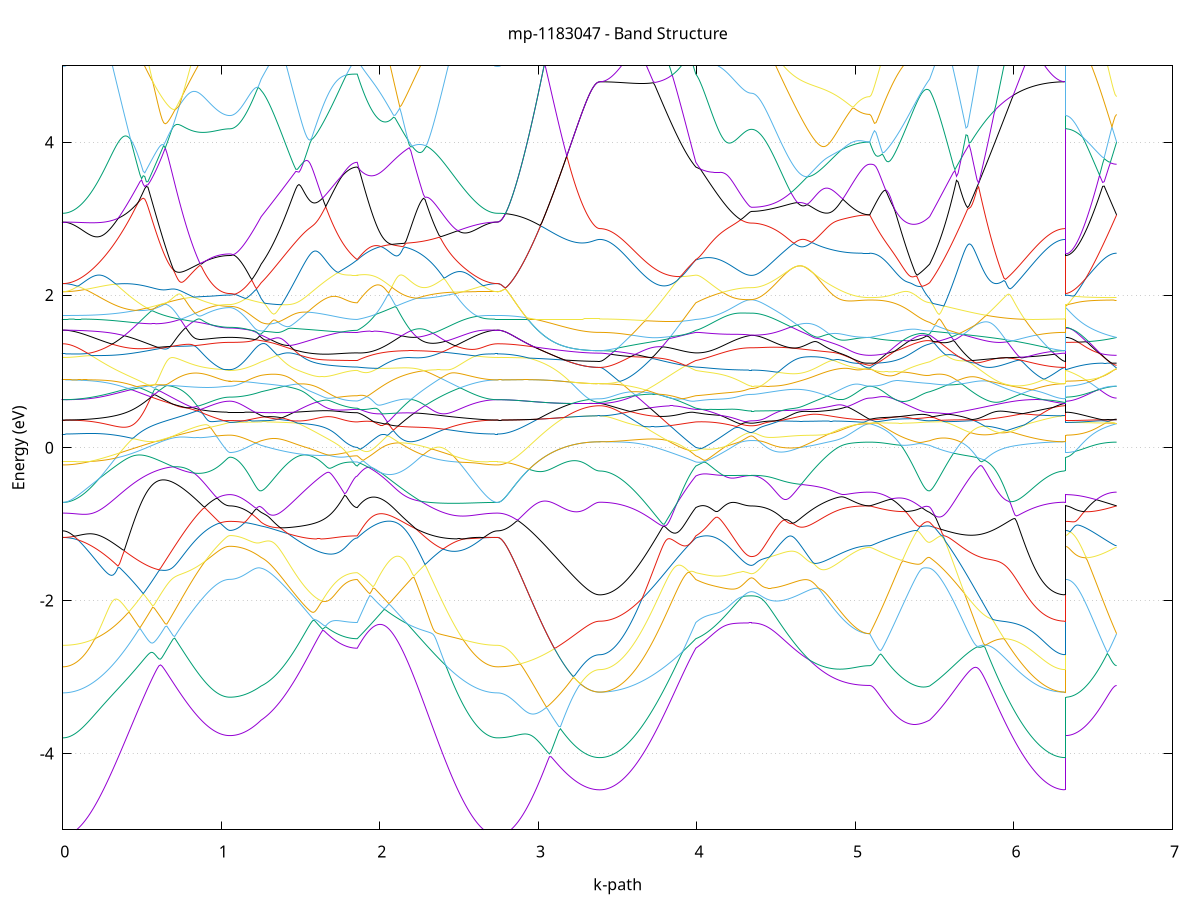 set title 'mp-1183047 - Band Structure'
set xlabel 'k-path'
set ylabel 'Energy (eV)'
set grid y
set yrange [-5:5]
set terminal png size 800,600
set output 'mp-1183047_bands_gnuplot.png'
plot '-' using 1:2 with lines notitle, '-' using 1:2 with lines notitle, '-' using 1:2 with lines notitle, '-' using 1:2 with lines notitle, '-' using 1:2 with lines notitle, '-' using 1:2 with lines notitle, '-' using 1:2 with lines notitle, '-' using 1:2 with lines notitle, '-' using 1:2 with lines notitle, '-' using 1:2 with lines notitle, '-' using 1:2 with lines notitle, '-' using 1:2 with lines notitle, '-' using 1:2 with lines notitle, '-' using 1:2 with lines notitle, '-' using 1:2 with lines notitle, '-' using 1:2 with lines notitle, '-' using 1:2 with lines notitle, '-' using 1:2 with lines notitle, '-' using 1:2 with lines notitle, '-' using 1:2 with lines notitle, '-' using 1:2 with lines notitle, '-' using 1:2 with lines notitle, '-' using 1:2 with lines notitle, '-' using 1:2 with lines notitle, '-' using 1:2 with lines notitle, '-' using 1:2 with lines notitle, '-' using 1:2 with lines notitle, '-' using 1:2 with lines notitle, '-' using 1:2 with lines notitle, '-' using 1:2 with lines notitle, '-' using 1:2 with lines notitle, '-' using 1:2 with lines notitle, '-' using 1:2 with lines notitle, '-' using 1:2 with lines notitle, '-' using 1:2 with lines notitle, '-' using 1:2 with lines notitle, '-' using 1:2 with lines notitle, '-' using 1:2 with lines notitle, '-' using 1:2 with lines notitle, '-' using 1:2 with lines notitle, '-' using 1:2 with lines notitle, '-' using 1:2 with lines notitle, '-' using 1:2 with lines notitle, '-' using 1:2 with lines notitle, '-' using 1:2 with lines notitle, '-' using 1:2 with lines notitle, '-' using 1:2 with lines notitle, '-' using 1:2 with lines notitle, '-' using 1:2 with lines notitle, '-' using 1:2 with lines notitle, '-' using 1:2 with lines notitle, '-' using 1:2 with lines notitle, '-' using 1:2 with lines notitle, '-' using 1:2 with lines notitle, '-' using 1:2 with lines notitle, '-' using 1:2 with lines notitle, '-' using 1:2 with lines notitle, '-' using 1:2 with lines notitle, '-' using 1:2 with lines notitle, '-' using 1:2 with lines notitle, '-' using 1:2 with lines notitle, '-' using 1:2 with lines notitle, '-' using 1:2 with lines notitle, '-' using 1:2 with lines notitle
0.000000 -48.219932
0.009945 -48.219932
0.019889 -48.219932
0.029834 -48.219832
0.039778 -48.219832
0.049723 -48.219832
0.059667 -48.219732
0.069612 -48.219732
0.079557 -48.219732
0.089501 -48.219632
0.099446 -48.219532
0.109390 -48.219532
0.119335 -48.219432
0.129279 -48.219332
0.139224 -48.219232
0.149169 -48.219132
0.159113 -48.219032
0.169058 -48.218932
0.179002 -48.218832
0.188947 -48.218732
0.198891 -48.218632
0.208836 -48.218532
0.218780 -48.218332
0.228725 -48.218232
0.238670 -48.218132
0.248614 -48.217932
0.258559 -48.217832
0.268503 -48.217632
0.278448 -48.217532
0.288392 -48.217332
0.298337 -48.217232
0.308282 -48.217032
0.318226 -48.216932
0.328171 -48.216732
0.338115 -48.216532
0.348060 -48.216432
0.358004 -48.216232
0.367949 -48.216032
0.377894 -48.215832
0.387838 -48.215732
0.397783 -48.215532
0.407727 -48.215332
0.417672 -48.215132
0.427616 -48.215032
0.437561 -48.214832
0.447506 -48.214632
0.457450 -48.214432
0.467395 -48.214332
0.477339 -48.214132
0.487284 -48.213932
0.497228 -48.213832
0.507173 -48.213632
0.517118 -48.213432
0.527062 -48.213332
0.537007 -48.213132
0.546951 -48.212932
0.556896 -48.212832
0.566840 -48.212632
0.576785 -48.212532
0.586730 -48.212332
0.596674 -48.212232
0.606619 -48.212032
0.616563 -48.211932
0.626508 -48.211732
0.636452 -48.211632
0.646397 -48.211532
0.656342 -48.211332
0.666286 -48.211232
0.676231 -48.211132
0.686175 -48.210932
0.696120 -48.210832
0.706064 -48.210732
0.716009 -48.210632
0.725954 -48.210532
0.735898 -48.210432
0.745843 -48.210332
0.755787 -48.210232
0.765732 -48.210132
0.775676 -48.210032
0.785621 -48.209932
0.795565 -48.209832
0.805510 -48.209732
0.815455 -48.209732
0.825399 -48.209632
0.835344 -48.209532
0.845288 -48.209532
0.855233 -48.209432
0.865177 -48.209332
0.875122 -48.209332
0.885067 -48.209232
0.895011 -48.209232
0.904956 -48.209132
0.914900 -48.209132
0.924845 -48.209032
0.934789 -48.209032
0.944734 -48.209032
0.954679 -48.208932
0.964623 -48.208932
0.974568 -48.208932
0.984512 -48.208832
0.994457 -48.208832
1.004401 -48.208832
1.014346 -48.208832
1.024291 -48.208832
1.034235 -48.208832
1.044180 -48.208832
1.054124 -48.208832
1.054124 -48.208832
1.063994 -48.208832
1.073863 -48.208832
1.083733 -48.208832
1.093602 -48.208832
1.103472 -48.208832
1.113341 -48.208832
1.123211 -48.208832
1.133080 -48.208832
1.142950 -48.208932
1.152819 -48.208932
1.162689 -48.208932
1.172558 -48.208932
1.182428 -48.209032
1.192298 -48.209032
1.202167 -48.209032
1.212037 -48.209132
1.221906 -48.209132
1.231776 -48.209132
1.241645 -48.209232
1.251515 -48.209232
1.251515 -48.209232
1.261446 -48.209332
1.271377 -48.209332
1.281308 -48.209332
1.291239 -48.209432
1.301171 -48.209432
1.311102 -48.209532
1.321033 -48.209532
1.330964 -48.209632
1.340895 -48.209632
1.350826 -48.209732
1.360758 -48.209732
1.370689 -48.209832
1.380620 -48.209832
1.390551 -48.209932
1.400482 -48.210032
1.410414 -48.210032
1.420345 -48.210132
1.430276 -48.210132
1.440207 -48.210232
1.450138 -48.210332
1.460070 -48.210332
1.470001 -48.210432
1.479932 -48.210532
1.489863 -48.210532
1.499794 -48.210632
1.509725 -48.210732
1.519657 -48.210732
1.529588 -48.210832
1.539519 -48.210832
1.549450 -48.210932
1.559381 -48.211032
1.569313 -48.211032
1.579244 -48.211132
1.589175 -48.211232
1.599106 -48.211232
1.609037 -48.211332
1.618969 -48.211332
1.628900 -48.211432
1.638831 -48.211432
1.648762 -48.211532
1.658693 -48.211532
1.668624 -48.211632
1.678556 -48.211632
1.688487 -48.211732
1.698418 -48.211732
1.708349 -48.211832
1.718280 -48.211832
1.728212 -48.211832
1.738143 -48.211932
1.748074 -48.211932
1.758005 -48.211932
1.767936 -48.211932
1.777867 -48.212032
1.787799 -48.212032
1.797730 -48.212032
1.807661 -48.212032
1.817592 -48.212032
1.827523 -48.212032
1.837455 -48.212132
1.847386 -48.212132
1.857317 -48.212132
1.857317 -48.212132
1.867260 -48.212032
1.877204 -48.211932
1.887147 -48.211932
1.897090 -48.211932
1.907034 -48.211832
1.916977 -48.211832
1.926920 -48.211832
1.936863 -48.211732
1.946807 -48.211732
1.956750 -48.211732
1.966693 -48.211732
1.976637 -48.211732
1.986580 -48.211732
1.996523 -48.211732
2.006467 -48.211832
2.016410 -48.211832
2.026353 -48.211832
2.036297 -48.211932
2.046240 -48.211932
2.056183 -48.212032
2.066126 -48.212032
2.076070 -48.212132
2.086013 -48.212232
2.095956 -48.212232
2.105900 -48.212332
2.115843 -48.212432
2.125786 -48.212532
2.135730 -48.212632
2.145673 -48.212732
2.155616 -48.212832
2.165560 -48.212932
2.175503 -48.213132
2.185446 -48.213232
2.195389 -48.213332
2.205333 -48.213432
2.215276 -48.213632
2.225219 -48.213732
2.235163 -48.213932
2.245106 -48.214032
2.255049 -48.214232
2.264993 -48.214332
2.274936 -48.214532
2.284879 -48.214632
2.294823 -48.214832
2.304766 -48.214932
2.314709 -48.215132
2.324653 -48.215332
2.334596 -48.215432
2.344539 -48.215632
2.354482 -48.215732
2.364426 -48.215932
2.374369 -48.216132
2.384312 -48.216232
2.394256 -48.216432
2.404199 -48.216632
2.414142 -48.216732
2.424086 -48.216932
2.434029 -48.217032
2.443972 -48.217232
2.453915 -48.217432
2.463859 -48.217532
2.473802 -48.217732
2.483745 -48.217832
2.493689 -48.217932
2.503632 -48.218132
2.513575 -48.218232
2.523519 -48.218332
2.533462 -48.218532
2.543405 -48.218632
2.553349 -48.218732
2.563292 -48.218832
2.573235 -48.218932
2.583179 -48.219032
2.593122 -48.219132
2.603065 -48.219232
2.613008 -48.219332
2.622952 -48.219432
2.632895 -48.219532
2.642838 -48.219532
2.652782 -48.219632
2.662725 -48.219732
2.672668 -48.219732
2.682612 -48.219732
2.692555 -48.219832
2.702498 -48.219832
2.712442 -48.219832
2.722385 -48.219932
2.732328 -48.219932
2.742271 -48.219932
2.742271 -48.219932
2.752196 -48.219932
2.762121 -48.219932
2.772045 -48.219932
2.781970 -48.219932
2.791894 -48.219832
2.801819 -48.219832
2.811743 -48.219832
2.821668 -48.219832
2.831592 -48.219832
2.841517 -48.219832
2.851441 -48.219732
2.861366 -48.219732
2.871291 -48.219732
2.881215 -48.219632
2.891140 -48.219632
2.901064 -48.219632
2.910989 -48.219532
2.920913 -48.219532
2.930838 -48.219532
2.940762 -48.219432
2.950687 -48.219432
2.960611 -48.219432
2.970536 -48.219332
2.980460 -48.219332
2.990385 -48.219232
3.000310 -48.219232
3.010234 -48.219132
3.020159 -48.219132
3.030083 -48.219032
3.040008 -48.219032
3.049932 -48.218932
3.059857 -48.218932
3.069781 -48.218832
3.079706 -48.218832
3.089630 -48.218732
3.099555 -48.218732
3.109480 -48.218632
3.119404 -48.218632
3.129329 -48.218532
3.139253 -48.218532
3.149178 -48.218432
3.159102 -48.218432
3.169027 -48.218432
3.178951 -48.218332
3.188876 -48.218332
3.198800 -48.218232
3.208725 -48.218232
3.218650 -48.218232
3.228574 -48.218132
3.238499 -48.218132
3.248423 -48.218132
3.258348 -48.218032
3.268272 -48.218032
3.278197 -48.218032
3.288121 -48.218032
3.298046 -48.217932
3.307970 -48.217932
3.317895 -48.217932
3.327819 -48.217932
3.337744 -48.217932
3.347669 -48.217932
3.357593 -48.217832
3.367518 -48.217832
3.377442 -48.217832
3.387367 -48.217832
3.387367 -48.217832
3.397298 -48.217832
3.407229 -48.217832
3.417160 -48.217832
3.427091 -48.217832
3.437023 -48.217832
3.446954 -48.217732
3.456885 -48.217732
3.466816 -48.217732
3.476747 -48.217632
3.486679 -48.217632
3.496610 -48.217532
3.506541 -48.217432
3.516472 -48.217432
3.526403 -48.217332
3.536335 -48.217232
3.546266 -48.217132
3.556197 -48.217032
3.566128 -48.217032
3.576059 -48.216932
3.585990 -48.216832
3.595922 -48.216732
3.605853 -48.216632
3.615784 -48.216432
3.625715 -48.216332
3.635646 -48.216232
3.645578 -48.216132
3.655509 -48.216032
3.665440 -48.215832
3.675371 -48.215732
3.685302 -48.215632
3.695234 -48.215532
3.705165 -48.215332
3.715096 -48.215232
3.725027 -48.215132
3.734958 -48.214932
3.744889 -48.214832
3.754821 -48.214732
3.764752 -48.214532
3.774683 -48.214432
3.784614 -48.214332
3.794545 -48.214132
3.804477 -48.214032
3.814408 -48.213932
3.824339 -48.213832
3.834270 -48.213632
3.844201 -48.213532
3.854133 -48.213432
3.864064 -48.213332
3.873995 -48.213232
3.883926 -48.213032
3.893857 -48.212932
3.903788 -48.212832
3.913720 -48.212732
3.923651 -48.212632
3.933582 -48.212532
3.943513 -48.212432
3.953444 -48.212432
3.963376 -48.212332
3.973307 -48.212232
3.983238 -48.212132
3.993169 -48.212132
3.993169 -48.212132
4.002932 -48.212032
4.012694 -48.212032
4.022457 -48.212032
4.032219 -48.212032
4.041982 -48.212032
4.051744 -48.211932
4.061507 -48.211932
4.071270 -48.211932
4.081032 -48.211932
4.090795 -48.211932
4.100557 -48.211932
4.110320 -48.211832
4.120082 -48.211832
4.129845 -48.211832
4.139607 -48.211832
4.149370 -48.211832
4.159133 -48.211832
4.168895 -48.211832
4.178658 -48.211832
4.188420 -48.211832
4.198183 -48.211832
4.207945 -48.211832
4.217708 -48.211832
4.227470 -48.211832
4.237233 -48.211832
4.246995 -48.211832
4.256758 -48.211832
4.266521 -48.211832
4.276283 -48.211732
4.286046 -48.211732
4.295808 -48.211732
4.305571 -48.211732
4.315333 -48.211732
4.325096 -48.211732
4.334858 -48.211732
4.344621 -48.211732
4.344621 -48.211732
4.354559 -48.211732
4.364498 -48.211732
4.374436 -48.211732
4.384375 -48.211732
4.394313 -48.211732
4.404251 -48.211732
4.414190 -48.211732
4.424128 -48.211732
4.434066 -48.211632
4.444005 -48.211632
4.453943 -48.211632
4.463882 -48.211632
4.473820 -48.211532
4.483758 -48.211532
4.493697 -48.211532
4.503635 -48.211432
4.513573 -48.211432
4.523512 -48.211332
4.533450 -48.211332
4.543389 -48.211332
4.553327 -48.211232
4.563265 -48.211232
4.573204 -48.211132
4.583142 -48.211132
4.593080 -48.211032
4.603019 -48.210932
4.612957 -48.210932
4.622896 -48.210832
4.632834 -48.210832
4.642772 -48.210732
4.652711 -48.210732
4.662649 -48.210632
4.672588 -48.210532
4.682526 -48.210532
4.692464 -48.210432
4.702403 -48.210432
4.712341 -48.210332
4.722279 -48.210232
4.732218 -48.210232
4.742156 -48.210132
4.752095 -48.210032
4.762033 -48.210032
4.771971 -48.209932
4.781910 -48.209932
4.791848 -48.209832
4.801786 -48.209732
4.811725 -48.209732
4.821663 -48.209632
4.831602 -48.209632
4.841540 -48.209532
4.851478 -48.209532
4.861417 -48.209432
4.871355 -48.209432
4.881293 -48.209332
4.891232 -48.209332
4.901170 -48.209232
4.911109 -48.209232
4.921047 -48.209132
4.930985 -48.209132
4.940924 -48.209132
4.950862 -48.209032
4.960801 -48.209032
4.970739 -48.209032
4.980677 -48.208932
4.990616 -48.208932
5.000554 -48.208932
5.010492 -48.208932
5.020431 -48.208832
5.030369 -48.208832
5.040308 -48.208832
5.050246 -48.208832
5.060184 -48.208832
5.070123 -48.208832
5.080061 -48.208832
5.089999 -48.208832
5.089999 -48.208832
5.099951 -48.208832
5.109902 -48.208832
5.119854 -48.208832
5.129805 -48.208832
5.139756 -48.208832
5.149708 -48.208832
5.159659 -48.208832
5.169611 -48.208832
5.179562 -48.208832
5.189513 -48.208832
5.199465 -48.208832
5.209416 -48.208832
5.219368 -48.208832
5.229319 -48.208832
5.239270 -48.208832
5.249222 -48.208932
5.259173 -48.208932
5.269125 -48.208932
5.279076 -48.208932
5.289027 -48.208932
5.298979 -48.208932
5.308930 -48.208932
5.318882 -48.208932
5.328833 -48.209032
5.338785 -48.209032
5.348736 -48.209032
5.358687 -48.209032
5.368639 -48.209032
5.378590 -48.209032
5.388542 -48.209132
5.398493 -48.209132
5.408444 -48.209132
5.418396 -48.209132
5.428347 -48.209132
5.438299 -48.209232
5.448250 -48.209232
5.458201 -48.209232
5.468153 -48.209232
5.468153 -48.209232
5.478115 -48.209332
5.488077 -48.209332
5.498039 -48.209432
5.508001 -48.209432
5.517963 -48.209532
5.527925 -48.209632
5.537887 -48.209632
5.547849 -48.209732
5.557811 -48.209832
5.567773 -48.209832
5.577735 -48.209932
5.587697 -48.210032
5.597659 -48.210132
5.607621 -48.210232
5.617583 -48.210232
5.627545 -48.210332
5.637507 -48.210432
5.647469 -48.210532
5.657431 -48.210632
5.667393 -48.210732
5.677355 -48.210832
5.687317 -48.210932
5.697279 -48.211132
5.707241 -48.211232
5.717203 -48.211332
5.727165 -48.211432
5.737127 -48.211532
5.747089 -48.211632
5.757051 -48.211832
5.767013 -48.211932
5.776975 -48.212032
5.786937 -48.212232
5.796899 -48.212332
5.806862 -48.212432
5.816824 -48.212632
5.826786 -48.212732
5.836748 -48.212832
5.846710 -48.213032
5.856672 -48.213132
5.866634 -48.213332
5.876596 -48.213432
5.886558 -48.213632
5.896520 -48.213732
5.906482 -48.213832
5.916444 -48.214032
5.926406 -48.214132
5.936368 -48.214332
5.946330 -48.214432
5.956292 -48.214632
5.966254 -48.214732
5.976216 -48.214932
5.986178 -48.215032
5.996140 -48.215132
6.006102 -48.215332
6.016064 -48.215432
6.026026 -48.215532
6.035988 -48.215732
6.045950 -48.215832
6.055912 -48.215932
6.065874 -48.216132
6.075836 -48.216232
6.085798 -48.216332
6.095760 -48.216432
6.105722 -48.216532
6.115684 -48.216632
6.125646 -48.216732
6.135608 -48.216832
6.145570 -48.216932
6.155532 -48.217032
6.165494 -48.217132
6.175456 -48.217232
6.185418 -48.217332
6.195380 -48.217432
6.205342 -48.217432
6.215304 -48.217532
6.225266 -48.217632
6.235228 -48.217632
6.245190 -48.217732
6.255153 -48.217732
6.265115 -48.217732
6.275077 -48.217832
6.285039 -48.217832
6.295001 -48.217832
6.304963 -48.217832
6.314925 -48.217832
6.324887 -48.217832
6.324887 -48.208832
6.334661 -48.208832
6.344435 -48.208832
6.354209 -48.208832
6.363983 -48.208832
6.373758 -48.208832
6.383532 -48.208832
6.393306 -48.208832
6.403080 -48.208832
6.412854 -48.208832
6.422628 -48.208832
6.432403 -48.208832
6.442177 -48.208832
6.451951 -48.208832
6.461725 -48.208832
6.471499 -48.208832
6.481273 -48.208832
6.491048 -48.208832
6.500822 -48.208832
6.510596 -48.208832
6.520370 -48.208832
6.530144 -48.208832
6.539918 -48.208832
6.549693 -48.208832
6.559467 -48.208832
6.569241 -48.208832
6.579015 -48.208832
6.588789 -48.208832
6.598563 -48.208832
6.608338 -48.208832
6.618112 -48.208832
6.627886 -48.208832
6.637660 -48.208832
6.647434 -48.208832
e
0.000000 -43.464132
0.009945 -43.464032
0.019889 -43.463832
0.029834 -43.463432
0.039778 -43.462932
0.049723 -43.462332
0.059667 -43.461432
0.069612 -43.460532
0.079557 -43.459432
0.089501 -43.458132
0.099446 -43.456732
0.109390 -43.455232
0.119335 -43.453532
0.129279 -43.451732
0.139224 -43.449732
0.149169 -43.447632
0.159113 -43.445432
0.169058 -43.443032
0.179002 -43.440532
0.188947 -43.437932
0.198891 -43.435132
0.208836 -43.432232
0.218780 -43.429232
0.228725 -43.426032
0.238670 -43.422732
0.248614 -43.419332
0.258559 -43.415832
0.268503 -43.412232
0.278448 -43.408432
0.288392 -43.404632
0.298337 -43.400632
0.308282 -43.396632
0.318226 -43.392432
0.328171 -43.388132
0.338115 -43.383732
0.348060 -43.379332
0.358004 -43.374732
0.367949 -43.370132
0.377894 -43.365332
0.387838 -43.360532
0.397783 -43.355732
0.407727 -43.350732
0.417672 -43.345732
0.427616 -43.340532
0.437561 -43.335432
0.447506 -43.330232
0.457450 -43.324932
0.467395 -43.319532
0.477339 -43.314132
0.487284 -43.308732
0.497228 -43.303232
0.507173 -43.297732
0.517118 -43.292132
0.527062 -43.286532
0.537007 -43.280932
0.546951 -43.275332
0.556896 -43.269632
0.566840 -43.263932
0.576785 -43.258232
0.586730 -43.252532
0.596674 -43.246832
0.606619 -43.241132
0.616563 -43.235432
0.626508 -43.229732
0.636452 -43.224032
0.646397 -43.218332
0.656342 -43.212632
0.666286 -43.207032
0.676231 -43.201432
0.686175 -43.195832
0.696120 -43.190232
0.706064 -43.184732
0.716009 -43.179232
0.725954 -43.173732
0.735898 -43.168332
0.745843 -43.162932
0.755787 -43.157632
0.765732 -43.152432
0.775676 -43.147232
0.785621 -43.142032
0.795565 -43.137032
0.805510 -43.131932
0.815455 -43.127032
0.825399 -43.122232
0.835344 -43.117432
0.845288 -43.112732
0.855233 -43.108132
0.865177 -43.103532
0.875122 -43.099132
0.885067 -43.094832
0.895011 -43.090532
0.904956 -43.086432
0.914900 -43.082432
0.924845 -43.078532
0.934789 -43.074832
0.944734 -43.071232
0.954679 -43.067832
0.964623 -43.064532
0.974568 -43.061432
0.984512 -43.058632
0.994457 -43.056032
1.004401 -43.053732
1.014346 -43.051732
1.024291 -43.050132
1.034235 -43.048932
1.044180 -43.048232
1.054124 -43.047932
1.054124 -43.047932
1.063994 -43.047932
1.073863 -43.047932
1.083733 -43.048032
1.093602 -43.048032
1.103472 -43.048032
1.113341 -43.048132
1.123211 -43.048132
1.133080 -43.048232
1.142950 -43.048332
1.152819 -43.048332
1.162689 -43.048432
1.172558 -43.048532
1.182428 -43.048632
1.192298 -43.048732
1.202167 -43.048832
1.212037 -43.048932
1.221906 -43.049032
1.231776 -43.049232
1.241645 -43.049332
1.251515 -43.049432
1.251515 -43.049432
1.261446 -43.049632
1.271377 -43.049932
1.281308 -43.050332
1.291239 -43.050832
1.301171 -43.051432
1.311102 -43.052132
1.321033 -43.052932
1.330964 -43.053732
1.340895 -43.054632
1.350826 -43.055532
1.360758 -43.056532
1.370689 -43.057532
1.380620 -43.058532
1.390551 -43.060132
1.400482 -43.062132
1.410414 -43.064132
1.420345 -43.066032
1.430276 -43.067932
1.440207 -43.069832
1.450138 -43.071732
1.460070 -43.073632
1.470001 -43.075432
1.479932 -43.077232
1.489863 -43.078932
1.499794 -43.080632
1.509725 -43.082332
1.519657 -43.084032
1.529588 -43.085632
1.539519 -43.087232
1.549450 -43.088732
1.559381 -43.090232
1.569313 -43.091732
1.579244 -43.093132
1.589175 -43.094532
1.599106 -43.095832
1.609037 -43.097132
1.618969 -43.098432
1.628900 -43.099632
1.638831 -43.100732
1.648762 -43.101832
1.658693 -43.102932
1.668624 -43.103932
1.678556 -43.104932
1.688487 -43.105832
1.698418 -43.106732
1.708349 -43.107532
1.718280 -43.108332
1.728212 -43.109032
1.738143 -43.109632
1.748074 -43.110332
1.758005 -43.110832
1.767936 -43.111332
1.777867 -43.111832
1.787799 -43.112232
1.797730 -43.112632
1.807661 -43.112932
1.817592 -43.113132
1.827523 -43.113332
1.837455 -43.113432
1.847386 -43.113532
1.857317 -43.113532
1.857317 -43.113532
1.867260 -43.106432
1.877204 -43.099532
1.887147 -43.102832
1.897090 -43.106232
1.907034 -43.109932
1.916977 -43.113732
1.926920 -43.117732
1.936863 -43.121832
1.946807 -43.126132
1.956750 -43.130632
1.966693 -43.135232
1.976637 -43.140032
1.986580 -43.144932
1.996523 -43.149932
2.006467 -43.155132
2.016410 -43.160432
2.026353 -43.165832
2.036297 -43.171332
2.046240 -43.177032
2.056183 -43.182732
2.066126 -43.188432
2.076070 -43.194332
2.086013 -43.200232
2.095956 -43.206232
2.105900 -43.212232
2.115843 -43.218332
2.125786 -43.224332
2.135730 -43.230432
2.145673 -43.236632
2.155616 -43.242732
2.165560 -43.248832
2.175503 -43.254932
2.185446 -43.261132
2.195389 -43.267132
2.205333 -43.273232
2.215276 -43.279232
2.225219 -43.285332
2.235163 -43.291232
2.245106 -43.297132
2.255049 -43.303032
2.264993 -43.308832
2.274936 -43.314632
2.284879 -43.320332
2.294823 -43.325932
2.304766 -43.331432
2.314709 -43.336932
2.324653 -43.342332
2.334596 -43.347632
2.344539 -43.352832
2.354482 -43.358032
2.364426 -43.363032
2.374369 -43.368032
2.384312 -43.372832
2.394256 -43.377532
2.404199 -43.382232
2.414142 -43.386732
2.424086 -43.391132
2.434029 -43.395532
2.443972 -43.399732
2.453915 -43.403732
2.463859 -43.407732
2.473802 -43.411532
2.483745 -43.415332
2.493689 -43.418932
2.503632 -43.422332
2.513575 -43.425732
2.523519 -43.428932
2.533462 -43.431932
2.543405 -43.434932
2.553349 -43.437732
2.563292 -43.440432
2.573235 -43.442932
2.583179 -43.445332
2.593122 -43.447632
2.603065 -43.449732
2.613008 -43.451732
2.622952 -43.453532
2.632895 -43.455232
2.642838 -43.456732
2.652782 -43.458132
2.662725 -43.459432
2.672668 -43.460532
2.682612 -43.461432
2.692555 -43.462332
2.702498 -43.462932
2.712442 -43.463432
2.722385 -43.463832
2.732328 -43.464032
2.742271 -43.464132
2.742271 -43.464132
2.752196 -43.464132
2.762121 -43.463932
2.772045 -43.463732
2.781970 -43.463432
2.791894 -43.463032
2.801819 -43.462532
2.811743 -43.461932
2.821668 -43.461232
2.831592 -43.460432
2.841517 -43.459632
2.851441 -43.458632
2.861366 -43.457632
2.871291 -43.456532
2.881215 -43.455332
2.891140 -43.454032
2.901064 -43.452732
2.910989 -43.451232
2.920913 -43.449732
2.930838 -43.448132
2.940762 -43.446532
2.950687 -43.444832
2.960611 -43.443032
2.970536 -43.441132
2.980460 -43.439232
2.990385 -43.437232
3.000310 -43.435232
3.010234 -43.433132
3.020159 -43.430932
3.030083 -43.428732
3.040008 -43.426532
3.049932 -43.424232
3.059857 -43.421932
3.069781 -43.419632
3.079706 -43.417232
3.089630 -43.414832
3.099555 -43.412432
3.109480 -43.410032
3.119404 -43.407532
3.129329 -43.405132
3.139253 -43.402732
3.149178 -43.400332
3.159102 -43.397932
3.169027 -43.395532
3.178951 -43.393232
3.188876 -43.390932
3.198800 -43.388632
3.208725 -43.386432
3.218650 -43.384232
3.228574 -43.382132
3.238499 -43.380132
3.248423 -43.378232
3.258348 -43.376432
3.268272 -43.374632
3.278197 -43.373032
3.288121 -43.371532
3.298046 -43.370132
3.307970 -43.368832
3.317895 -43.367732
3.327819 -43.366732
3.337744 -43.365832
3.347669 -43.365132
3.357593 -43.364532
3.367518 -43.364132
3.377442 -43.363932
3.387367 -43.363832
3.387367 -43.363832
3.397298 -43.363732
3.407229 -43.363532
3.417160 -43.363132
3.427091 -43.362632
3.437023 -43.361932
3.446954 -43.361132
3.456885 -43.360132
3.466816 -43.358932
3.476747 -43.357732
3.486679 -43.356232
3.496610 -43.354632
3.506541 -43.352932
3.516472 -43.351032
3.526403 -43.349032
3.536335 -43.346832
3.546266 -43.344432
3.556197 -43.342032
3.566128 -43.339432
3.576059 -43.336632
3.585990 -43.333732
3.595922 -43.330632
3.605853 -43.327532
3.615784 -43.324132
3.625715 -43.320732
3.635646 -43.317132
3.645578 -43.313432
3.655509 -43.309532
3.665440 -43.305532
3.675371 -43.301432
3.685302 -43.297132
3.695234 -43.292832
3.705165 -43.288332
3.715096 -43.283632
3.725027 -43.278932
3.734958 -43.274032
3.744889 -43.269132
3.754821 -43.264032
3.764752 -43.258832
3.774683 -43.253532
3.784614 -43.248032
3.794545 -43.242532
3.804477 -43.236932
3.814408 -43.231132
3.824339 -43.225332
3.834270 -43.219432
3.844201 -43.213432
3.854133 -43.207332
3.864064 -43.201132
3.873995 -43.194832
3.883926 -43.188432
3.893857 -43.181932
3.903788 -43.175432
3.913720 -43.168832
3.923651 -43.162132
3.933582 -43.155432
3.943513 -43.148532
3.953444 -43.141732
3.963376 -43.134732
3.973307 -43.127732
3.983238 -43.120632
3.993169 -43.113532
3.993169 -43.113532
4.002932 -43.111232
4.012694 -43.110232
4.022457 -43.110432
4.032219 -43.111632
4.041982 -43.113232
4.051744 -43.115032
4.061507 -43.116932
4.071270 -43.118932
4.081032 -43.120932
4.090795 -43.122932
4.100557 -43.124832
4.110320 -43.126732
4.120082 -43.128532
4.129845 -43.130332
4.139607 -43.132032
4.149370 -43.133732
4.159133 -43.135232
4.168895 -43.136832
4.178658 -43.138232
4.188420 -43.139632
4.198183 -43.140932
4.207945 -43.142132
4.217708 -43.143232
4.227470 -43.144332
4.237233 -43.145232
4.246995 -43.146132
4.256758 -43.146932
4.266521 -43.147732
4.276283 -43.148332
4.286046 -43.148932
4.295808 -43.149332
4.305571 -43.149732
4.315333 -43.150032
4.325096 -43.150332
4.334858 -43.150432
4.344621 -43.150432
4.344621 -43.150432
4.354559 -43.150432
4.364498 -43.150332
4.374436 -43.150232
4.384375 -43.150032
4.394313 -43.149732
4.404251 -43.149432
4.414190 -43.149032
4.424128 -43.148632
4.434066 -43.148132
4.444005 -43.147632
4.453943 -43.147032
4.463882 -43.146332
4.473820 -43.145632
4.483758 -43.144932
4.493697 -43.144132
4.503635 -43.143232
4.513573 -43.142332
4.523512 -43.141332
4.533450 -43.140332
4.543389 -43.139332
4.553327 -43.138132
4.563265 -43.137032
4.573204 -43.135832
4.583142 -43.134532
4.593080 -43.133232
4.603019 -43.131832
4.612957 -43.130432
4.622896 -43.129032
4.632834 -43.127532
4.642772 -43.126032
4.652711 -43.124432
4.662649 -43.122832
4.672588 -43.121132
4.682526 -43.119532
4.692464 -43.117732
4.702403 -43.116032
4.712341 -43.114232
4.722279 -43.112432
4.732218 -43.110532
4.742156 -43.108632
4.752095 -43.106732
4.762033 -43.104832
4.771971 -43.102832
4.781910 -43.100832
4.791848 -43.098832
4.801786 -43.096832
4.811725 -43.094732
4.821663 -43.092732
4.831602 -43.090632
4.841540 -43.088532
4.851478 -43.086432
4.861417 -43.084332
4.871355 -43.082232
4.881293 -43.080132
4.891232 -43.078032
4.901170 -43.075932
4.911109 -43.073832
4.921047 -43.071732
4.930985 -43.069732
4.940924 -43.067732
4.950862 -43.065732
4.960801 -43.063732
4.970739 -43.061832
4.980677 -43.060032
4.990616 -43.058232
5.000554 -43.056532
5.010492 -43.054932
5.020431 -43.053432
5.030369 -43.052032
5.040308 -43.050932
5.050246 -43.049832
5.060184 -43.049032
5.070123 -43.048432
5.080061 -43.048132
5.089999 -43.047932
5.089999 -43.047932
5.099951 -43.048032
5.109902 -43.048132
5.119854 -43.048232
5.129805 -43.048432
5.139756 -43.048632
5.149708 -43.048932
5.159659 -43.049132
5.169611 -43.049432
5.179562 -43.049732
5.189513 -43.050032
5.199465 -43.050332
5.209416 -43.050632
5.219368 -43.050832
5.229319 -43.051132
5.239270 -43.051332
5.249222 -43.051532
5.259173 -43.051732
5.269125 -43.051932
5.279076 -43.052032
5.289027 -43.052132
5.298979 -43.052232
5.308930 -43.052232
5.318882 -43.052232
5.328833 -43.052232
5.338785 -43.052132
5.348736 -43.052032
5.358687 -43.051832
5.368639 -43.051732
5.378590 -43.051532
5.388542 -43.051232
5.398493 -43.051032
5.408444 -43.050732
5.418396 -43.050432
5.428347 -43.050132
5.438299 -43.049832
5.448250 -43.049632
5.458201 -43.049432
5.468153 -43.049432
5.468153 -43.049432
5.478115 -43.049632
5.488077 -43.049732
5.498039 -43.049832
5.508001 -43.050032
5.517963 -43.050132
5.527925 -43.051432
5.537887 -43.055432
5.547849 -43.059432
5.557811 -43.063632
5.567773 -43.067932
5.577735 -43.072332
5.587697 -43.076832
5.597659 -43.081332
5.607621 -43.086032
5.617583 -43.090732
5.627545 -43.095532
5.637507 -43.100432
5.647469 -43.105432
5.657431 -43.110432
5.667393 -43.115532
5.677355 -43.120632
5.687317 -43.125832
5.697279 -43.131132
5.707241 -43.136332
5.717203 -43.141732
5.727165 -43.147032
5.737127 -43.152432
5.747089 -43.157832
5.757051 -43.163232
5.767013 -43.168632
5.776975 -43.174032
5.786937 -43.179532
5.796899 -43.184932
5.806862 -43.190332
5.816824 -43.195732
5.826786 -43.201132
5.836748 -43.206532
5.846710 -43.211832
5.856672 -43.217132
5.866634 -43.222432
5.876596 -43.227732
5.886558 -43.232832
5.896520 -43.238032
5.906482 -43.243132
5.916444 -43.248132
5.926406 -43.253132
5.936368 -43.258032
5.946330 -43.262832
5.956292 -43.267632
5.966254 -43.272332
5.976216 -43.276932
5.986178 -43.281432
5.996140 -43.285932
6.006102 -43.290232
6.016064 -43.294432
6.026026 -43.298632
6.035988 -43.302632
6.045950 -43.306632
6.055912 -43.310432
6.065874 -43.314132
6.075836 -43.317732
6.085798 -43.321232
6.095760 -43.324532
6.105722 -43.327832
6.115684 -43.330932
6.125646 -43.333932
6.135608 -43.336732
6.145570 -43.339432
6.155532 -43.342032
6.165494 -43.344532
6.175456 -43.346832
6.185418 -43.349032
6.195380 -43.351032
6.205342 -43.352932
6.215304 -43.354632
6.225266 -43.356232
6.235228 -43.357632
6.245190 -43.358932
6.255153 -43.360132
6.265115 -43.361132
6.275077 -43.361932
6.285039 -43.362632
6.295001 -43.363132
6.304963 -43.363532
6.314925 -43.363732
6.324887 -43.363832
6.324887 -43.047932
6.334661 -43.047932
6.344435 -43.047932
6.354209 -43.047932
6.363983 -43.047932
6.373758 -43.047932
6.383532 -43.047932
6.393306 -43.047932
6.403080 -43.047932
6.412854 -43.047932
6.422628 -43.047932
6.432403 -43.047932
6.442177 -43.047932
6.451951 -43.047932
6.461725 -43.047932
6.471499 -43.047932
6.481273 -43.047932
6.491048 -43.047932
6.500822 -43.047932
6.510596 -43.047932
6.520370 -43.047932
6.530144 -43.047932
6.539918 -43.047932
6.549693 -43.047932
6.559467 -43.047932
6.569241 -43.047932
6.579015 -43.047932
6.588789 -43.047932
6.598563 -43.047932
6.608338 -43.047932
6.618112 -43.047932
6.627886 -43.047932
6.637660 -43.047932
6.647434 -43.047932
e
0.000000 -42.934432
0.009945 -42.934432
0.019889 -42.934432
0.029834 -42.934432
0.039778 -42.934532
0.049723 -42.934532
0.059667 -42.934632
0.069612 -42.934632
0.079557 -42.934732
0.089501 -42.934732
0.099446 -42.934832
0.109390 -42.934932
0.119335 -42.935032
0.129279 -42.935132
0.139224 -42.935232
0.149169 -42.935332
0.159113 -42.935532
0.169058 -42.935632
0.179002 -42.935732
0.188947 -42.935932
0.198891 -42.936032
0.208836 -42.936232
0.218780 -42.936432
0.228725 -42.936532
0.238670 -42.936732
0.248614 -42.936932
0.258559 -42.937132
0.268503 -42.937332
0.278448 -42.937532
0.288392 -42.937732
0.298337 -42.937932
0.308282 -42.938132
0.318226 -42.938432
0.328171 -42.938632
0.338115 -42.938832
0.348060 -42.939132
0.358004 -42.939332
0.367949 -42.939632
0.377894 -42.939932
0.387838 -42.940132
0.397783 -42.940432
0.407727 -42.940732
0.417672 -42.941032
0.427616 -42.941332
0.437561 -42.941632
0.447506 -42.941932
0.457450 -42.942232
0.467395 -42.942632
0.477339 -42.942932
0.487284 -42.943332
0.497228 -42.943732
0.507173 -42.944032
0.517118 -42.944432
0.527062 -42.944832
0.537007 -42.945332
0.546951 -42.945732
0.556896 -42.946132
0.566840 -42.946632
0.576785 -42.947132
0.586730 -42.947632
0.596674 -42.948132
0.606619 -42.948732
0.616563 -42.949232
0.626508 -42.949832
0.636452 -42.950532
0.646397 -42.951132
0.656342 -42.951832
0.666286 -42.952532
0.676231 -42.953232
0.686175 -42.953932
0.696120 -42.954732
0.706064 -42.955532
0.716009 -42.956432
0.725954 -42.957332
0.735898 -42.958232
0.745843 -42.959132
0.755787 -42.960132
0.765732 -42.961232
0.775676 -42.962232
0.785621 -42.963332
0.795565 -42.964532
0.805510 -42.965732
0.815455 -42.967032
0.825399 -42.968232
0.835344 -42.969632
0.845288 -42.970932
0.855233 -42.972432
0.865177 -42.973832
0.875122 -42.975332
0.885067 -42.977132
0.895011 -42.979432
0.904956 -42.981632
0.914900 -42.983732
0.924845 -42.985732
0.934789 -42.987532
0.944734 -42.989232
0.954679 -42.990732
0.964623 -42.992132
0.974568 -42.993332
0.984512 -42.994532
0.994457 -42.995432
1.004401 -42.996332
1.014346 -42.997632
1.024291 -42.998632
1.034235 -42.999432
1.044180 -42.999832
1.054124 -43.000032
1.054124 -43.000032
1.063994 -42.999932
1.073863 -42.999732
1.083733 -42.999432
1.093602 -42.999432
1.103472 -43.000132
1.113341 -43.001132
1.123211 -43.002132
1.133080 -43.003432
1.142950 -43.004832
1.152819 -43.006332
1.162689 -43.008032
1.172558 -43.009932
1.182428 -43.011932
1.192298 -43.014132
1.202167 -43.016432
1.212037 -43.018932
1.221906 -43.021532
1.231776 -43.024332
1.241645 -43.027232
1.251515 -43.030232
1.251515 -43.030232
1.261446 -43.032432
1.271377 -43.034632
1.281308 -43.036832
1.291239 -43.039032
1.301171 -43.041232
1.311102 -43.043432
1.321033 -43.045532
1.330964 -43.047632
1.340895 -43.049832
1.350826 -43.051932
1.360758 -43.053932
1.370689 -43.056032
1.380620 -43.058132
1.390551 -43.059632
1.400482 -43.060632
1.410414 -43.061732
1.420345 -43.062832
1.430276 -43.063932
1.440207 -43.065032
1.450138 -43.066132
1.460070 -43.067232
1.470001 -43.068332
1.479932 -43.069432
1.489863 -43.070532
1.499794 -43.071532
1.509725 -43.072632
1.519657 -43.073632
1.529588 -43.074732
1.539519 -43.075732
1.549450 -43.076732
1.559381 -43.077732
1.569313 -43.078632
1.579244 -43.079632
1.589175 -43.080532
1.599106 -43.081332
1.609037 -43.082232
1.618969 -43.083032
1.628900 -43.083832
1.638831 -43.084632
1.648762 -43.085432
1.658693 -43.086132
1.668624 -43.086832
1.678556 -43.087432
1.688487 -43.088132
1.698418 -43.088732
1.708349 -43.089232
1.718280 -43.089732
1.728212 -43.090232
1.738143 -43.090732
1.748074 -43.091132
1.758005 -43.091532
1.767936 -43.091932
1.777867 -43.092232
1.787799 -43.092532
1.797730 -43.092732
1.807661 -43.092932
1.817592 -43.093132
1.827523 -43.093232
1.837455 -43.093332
1.847386 -43.093432
1.857317 -43.093432
1.857317 -43.093432
1.867260 -43.096332
1.877204 -43.099132
1.887147 -43.091932
1.897090 -43.084632
1.907034 -43.077232
1.916977 -43.069932
1.926920 -43.062532
1.936863 -43.055032
1.946807 -43.047632
1.956750 -43.040132
1.966693 -43.032632
1.976637 -43.025132
1.986580 -43.017632
1.996523 -43.010032
2.006467 -43.002532
2.016410 -42.995032
2.026353 -42.987432
2.036297 -42.979932
2.046240 -42.972432
2.056183 -42.964932
2.066126 -42.957432
2.076070 -42.949932
2.086013 -42.942432
2.095956 -42.935032
2.105900 -42.930932
2.115843 -42.931832
2.125786 -42.932632
2.135730 -42.933432
2.145673 -42.934132
2.155616 -42.934732
2.165560 -42.935332
2.175503 -42.935832
2.185446 -42.936332
2.195389 -42.936732
2.205333 -42.937032
2.215276 -42.937332
2.225219 -42.937632
2.235163 -42.937832
2.245106 -42.938032
2.255049 -42.938232
2.264993 -42.938332
2.274936 -42.938432
2.284879 -42.938532
2.294823 -42.938532
2.304766 -42.938632
2.314709 -42.938632
2.324653 -42.938632
2.334596 -42.938532
2.344539 -42.938532
2.354482 -42.938432
2.364426 -42.938332
2.374369 -42.938232
2.384312 -42.938132
2.394256 -42.938032
2.404199 -42.937932
2.414142 -42.937832
2.424086 -42.937732
2.434029 -42.937532
2.443972 -42.937432
2.453915 -42.937332
2.463859 -42.937132
2.473802 -42.937032
2.483745 -42.936832
2.493689 -42.936732
2.503632 -42.936532
2.513575 -42.936432
2.523519 -42.936232
2.533462 -42.936132
2.543405 -42.935932
2.553349 -42.935832
2.563292 -42.935732
2.573235 -42.935532
2.583179 -42.935432
2.593122 -42.935332
2.603065 -42.935232
2.613008 -42.935132
2.622952 -42.935032
2.632895 -42.934932
2.642838 -42.934832
2.652782 -42.934732
2.662725 -42.934732
2.672668 -42.934632
2.682612 -42.934632
2.692555 -42.934532
2.702498 -42.934532
2.712442 -42.934432
2.722385 -42.934432
2.732328 -42.934432
2.742271 -42.934432
2.742271 -42.934432
2.752196 -42.934532
2.762121 -42.934632
2.772045 -42.934932
2.781970 -42.935332
2.791894 -42.935832
2.801819 -42.936432
2.811743 -42.937132
2.821668 -42.937932
2.831592 -42.938832
2.841517 -42.939832
2.851441 -42.941032
2.861366 -42.942232
2.871291 -42.943532
2.881215 -42.945032
2.891140 -42.946532
2.901064 -42.948132
2.910989 -42.949832
2.920913 -42.951632
2.930838 -42.953532
2.940762 -42.955432
2.950687 -42.957532
2.960611 -42.959632
2.970536 -42.961832
2.980460 -42.964132
2.990385 -42.966432
3.000310 -42.968832
3.010234 -42.971332
3.020159 -42.973832
3.030083 -42.976432
3.040008 -42.979032
3.049932 -42.981632
3.059857 -42.984332
3.069781 -42.987032
3.079706 -42.989832
3.089630 -42.992632
3.099555 -42.995332
3.109480 -42.998132
3.119404 -43.000932
3.129329 -43.003732
3.139253 -43.006532
3.149178 -43.009332
3.159102 -43.012032
3.169027 -43.014732
3.178951 -43.017432
3.188876 -43.020032
3.198800 -43.022632
3.208725 -43.025132
3.218650 -43.027532
3.228574 -43.029932
3.238499 -43.032232
3.248423 -43.034332
3.258348 -43.036432
3.268272 -43.038432
3.278197 -43.040232
3.288121 -43.041932
3.298046 -43.043532
3.307970 -43.044932
3.317895 -43.046232
3.327819 -43.047332
3.337744 -43.048232
3.347669 -43.049032
3.357593 -43.049732
3.367518 -43.050132
3.377442 -43.050432
3.387367 -43.050532
3.387367 -43.050532
3.397298 -43.050532
3.407229 -43.050532
3.417160 -43.050532
3.427091 -43.050532
3.437023 -43.050532
3.446954 -43.050632
3.456885 -43.050632
3.466816 -43.050732
3.476747 -43.050732
3.486679 -43.050832
3.496610 -43.050832
3.506541 -43.050932
3.516472 -43.051032
3.526403 -43.051132
3.536335 -43.051232
3.546266 -43.051332
3.556197 -43.051532
3.566128 -43.051632
3.576059 -43.051732
3.585990 -43.051932
3.595922 -43.052132
3.605853 -43.052332
3.615784 -43.052532
3.625715 -43.052732
3.635646 -43.052932
3.645578 -43.053232
3.655509 -43.053532
3.665440 -43.053832
3.675371 -43.054132
3.685302 -43.054432
3.695234 -43.054832
3.705165 -43.055232
3.715096 -43.055632
3.725027 -43.056132
3.734958 -43.056632
3.744889 -43.057132
3.754821 -43.057732
3.764752 -43.058332
3.774683 -43.058932
3.784614 -43.059632
3.794545 -43.060432
3.804477 -43.061232
3.814408 -43.062132
3.824339 -43.063032
3.834270 -43.064032
3.844201 -43.065132
3.854133 -43.066232
3.864064 -43.067432
3.873995 -43.068832
3.883926 -43.070232
3.893857 -43.071732
3.903788 -43.073332
3.913720 -43.075032
3.923651 -43.076832
3.933582 -43.078832
3.943513 -43.080832
3.953444 -43.083132
3.963376 -43.085432
3.973307 -43.087932
3.983238 -43.090632
3.993169 -43.093432
3.993169 -43.093432
4.002932 -43.094032
4.012694 -43.093432
4.022457 -43.091532
4.032219 -43.088732
4.041982 -43.085432
4.051744 -43.081932
4.061507 -43.078332
4.071270 -43.074632
4.081032 -43.070932
4.090795 -43.067332
4.100557 -43.063732
4.110320 -43.060232
4.120082 -43.056732
4.129845 -43.053332
4.139607 -43.049932
4.149370 -43.046632
4.159133 -43.043532
4.168895 -43.040432
4.178658 -43.037432
4.188420 -43.034532
4.198183 -43.031732
4.207945 -43.029132
4.217708 -43.026532
4.227470 -43.024132
4.237233 -43.021932
4.246995 -43.019832
4.256758 -43.017832
4.266521 -43.016032
4.276283 -43.014432
4.286046 -43.013032
4.295808 -43.011832
4.305571 -43.010832
4.315333 -43.010032
4.325096 -43.009532
4.334858 -43.009132
4.344621 -43.009032
4.344621 -43.009032
4.354559 -43.009032
4.364498 -43.009032
4.374436 -43.009032
4.384375 -43.008932
4.394313 -43.008932
4.404251 -43.008832
4.414190 -43.008832
4.424128 -43.008732
4.434066 -43.008732
4.444005 -43.008632
4.453943 -43.008532
4.463882 -43.008432
4.473820 -43.008332
4.483758 -43.008232
4.493697 -43.008132
4.503635 -43.007932
4.513573 -43.007832
4.523512 -43.007732
4.533450 -43.007532
4.543389 -43.007432
4.553327 -43.007232
4.563265 -43.007032
4.573204 -43.006932
4.583142 -43.006732
4.593080 -43.006532
4.603019 -43.006332
4.612957 -43.006232
4.622896 -43.006032
4.632834 -43.005832
4.642772 -43.005632
4.652711 -43.005432
4.662649 -43.005232
4.672588 -43.005032
4.682526 -43.004832
4.692464 -43.004532
4.702403 -43.004332
4.712341 -43.004132
4.722279 -43.003932
4.732218 -43.003732
4.742156 -43.003532
4.752095 -43.003332
4.762033 -43.003132
4.771971 -43.002932
4.781910 -43.002732
4.791848 -43.002532
4.801786 -43.002332
4.811725 -43.002132
4.821663 -43.001932
4.831602 -43.001732
4.841540 -43.001532
4.851478 -43.001432
4.861417 -43.001232
4.871355 -43.001032
4.881293 -43.000832
4.891232 -43.000732
4.901170 -43.000532
4.911109 -43.000432
4.921047 -43.000332
4.930985 -43.000132
4.940924 -43.000032
4.950862 -42.999932
4.960801 -42.999832
4.970739 -42.999732
4.980677 -42.999632
4.990616 -42.999532
5.000554 -42.999432
5.010492 -42.999332
5.020431 -42.999332
5.030369 -42.999232
5.040308 -42.999232
5.050246 -42.999132
5.060184 -42.999132
5.070123 -42.999132
5.080061 -42.999032
5.089999 -42.999032
5.089999 -42.999032
5.099951 -42.999132
5.109902 -42.999032
5.119854 -42.999032
5.129805 -42.998932
5.139756 -42.998832
5.149708 -42.998732
5.159659 -42.998732
5.169611 -42.998832
5.179562 -42.998832
5.189513 -42.999032
5.199465 -42.999132
5.209416 -42.999432
5.219368 -42.999732
5.229319 -43.000032
5.239270 -43.000432
5.249222 -43.000932
5.259173 -43.001532
5.269125 -43.002132
5.279076 -43.002832
5.289027 -43.003632
5.298979 -43.004532
5.308930 -43.005532
5.318882 -43.006532
5.328833 -43.007632
5.338785 -43.008832
5.348736 -43.010132
5.358687 -43.011532
5.368639 -43.013032
5.378590 -43.014532
5.388542 -43.016132
5.398493 -43.017732
5.408444 -43.019532
5.418396 -43.021232
5.428347 -43.023132
5.438299 -43.024932
5.448250 -43.026732
5.458201 -43.028532
5.468153 -43.030232
5.468153 -43.030232
5.478115 -43.033432
5.488077 -43.036832
5.498039 -43.040232
5.508001 -43.043832
5.517963 -43.047632
5.527925 -43.050332
5.537887 -43.050432
5.547849 -43.050632
5.557811 -43.050732
5.567773 -43.050932
5.577735 -43.051032
5.587697 -43.051232
5.597659 -43.051332
5.607621 -43.051532
5.617583 -43.051632
5.627545 -43.051832
5.637507 -43.051932
5.647469 -43.052032
5.657431 -43.052232
5.667393 -43.052332
5.677355 -43.052432
5.687317 -43.052532
5.697279 -43.052632
5.707241 -43.052732
5.717203 -43.052832
5.727165 -43.052932
5.737127 -43.053032
5.747089 -43.053132
5.757051 -43.053132
5.767013 -43.053232
5.776975 -43.053332
5.786937 -43.053332
5.796899 -43.053332
5.806862 -43.053432
5.816824 -43.053432
5.826786 -43.053432
5.836748 -43.053432
5.846710 -43.053432
5.856672 -43.053432
5.866634 -43.053432
5.876596 -43.053432
5.886558 -43.053432
5.896520 -43.053432
5.906482 -43.053332
5.916444 -43.053332
5.926406 -43.053232
5.936368 -43.053232
5.946330 -43.053132
5.956292 -43.053132
5.966254 -43.053032
5.976216 -43.052932
5.986178 -43.052832
5.996140 -43.052832
6.006102 -43.052732
6.016064 -43.052632
6.026026 -43.052532
6.035988 -43.052432
6.045950 -43.052332
6.055912 -43.052232
6.065874 -43.052132
6.075836 -43.052032
6.085798 -43.051932
6.095760 -43.051832
6.105722 -43.051732
6.115684 -43.051632
6.125646 -43.051532
6.135608 -43.051432
6.145570 -43.051432
6.155532 -43.051332
6.165494 -43.051232
6.175456 -43.051132
6.185418 -43.051032
6.195380 -43.050932
6.205342 -43.050932
6.215304 -43.050832
6.225266 -43.050832
6.235228 -43.050732
6.245190 -43.050732
6.255153 -43.050632
6.265115 -43.050632
6.275077 -43.050532
6.285039 -43.050532
6.295001 -43.050532
6.304963 -43.050532
6.314925 -43.050532
6.324887 -43.050532
6.324887 -43.000032
6.334661 -43.000032
6.344435 -43.000032
6.354209 -43.000032
6.363983 -43.000032
6.373758 -43.000032
6.383532 -43.000032
6.393306 -43.000032
6.403080 -42.999932
6.412854 -42.999932
6.422628 -42.999932
6.432403 -42.999932
6.442177 -42.999932
6.451951 -42.999832
6.461725 -42.999832
6.471499 -42.999832
6.481273 -42.999732
6.491048 -42.999732
6.500822 -42.999732
6.510596 -42.999632
6.520370 -42.999632
6.530144 -42.999632
6.539918 -42.999532
6.549693 -42.999532
6.559467 -42.999432
6.569241 -42.999432
6.579015 -42.999432
6.588789 -42.999332
6.598563 -42.999332
6.608338 -42.999232
6.618112 -42.999232
6.627886 -42.999132
6.637660 -42.999132
6.647434 -42.999032
e
0.000000 -42.644732
0.009945 -42.644832
0.019889 -42.645132
0.029834 -42.645432
0.039778 -42.646032
0.049723 -42.646832
0.059667 -42.647632
0.069612 -42.648732
0.079557 -42.649932
0.089501 -42.651332
0.099446 -42.652832
0.109390 -42.654532
0.119335 -42.656332
0.129279 -42.658332
0.139224 -42.660432
0.149169 -42.662732
0.159113 -42.665132
0.169058 -42.667732
0.179002 -42.670432
0.188947 -42.673232
0.198891 -42.676232
0.208836 -42.679332
0.218780 -42.682532
0.228725 -42.685932
0.238670 -42.689432
0.248614 -42.693032
0.258559 -42.696732
0.268503 -42.700532
0.278448 -42.704532
0.288392 -42.708532
0.298337 -42.712632
0.308282 -42.716932
0.318226 -42.721232
0.328171 -42.725632
0.338115 -42.730132
0.348060 -42.734732
0.358004 -42.739332
0.367949 -42.744032
0.377894 -42.748832
0.387838 -42.753732
0.397783 -42.758632
0.407727 -42.763632
0.417672 -42.768632
0.427616 -42.773632
0.437561 -42.778732
0.447506 -42.783832
0.457450 -42.789032
0.467395 -42.794232
0.477339 -42.799432
0.487284 -42.804632
0.497228 -42.809832
0.507173 -42.815132
0.517118 -42.820332
0.527062 -42.825532
0.537007 -42.830832
0.546951 -42.836032
0.556896 -42.841232
0.566840 -42.846332
0.576785 -42.851532
0.586730 -42.856632
0.596674 -42.861732
0.606619 -42.866832
0.616563 -42.871832
0.626508 -42.876732
0.636452 -42.881632
0.646397 -42.886532
0.656342 -42.891332
0.666286 -42.896032
0.676231 -42.900732
0.686175 -42.905332
0.696120 -42.909832
0.706064 -42.914232
0.716009 -42.918632
0.725954 -42.922932
0.735898 -42.927132
0.745843 -42.931232
0.755787 -42.935132
0.765732 -42.939032
0.775676 -42.942832
0.785621 -42.946532
0.795565 -42.950132
0.805510 -42.953632
0.815455 -42.956932
0.825399 -42.960232
0.835344 -42.963332
0.845288 -42.966332
0.855233 -42.969232
0.865177 -42.971932
0.875122 -42.974632
0.885067 -42.976932
0.895011 -42.978532
0.904956 -42.980132
0.914900 -42.981732
0.924845 -42.983432
0.934789 -42.985132
0.944734 -42.986832
0.954679 -42.988532
0.964623 -42.990232
0.974568 -42.991832
0.984512 -42.993432
0.994457 -42.995032
1.004401 -42.996232
1.014346 -42.996932
1.024291 -42.997432
1.034235 -42.997832
1.044180 -42.998032
1.054124 -42.998132
1.054124 -42.998132
1.063994 -42.998232
1.073863 -42.998432
1.083733 -42.998832
1.093602 -42.998832
1.103472 -42.998232
1.113341 -42.997432
1.123211 -42.996432
1.133080 -42.995332
1.142950 -42.994132
1.152819 -42.992732
1.162689 -42.991232
1.172558 -42.989632
1.182428 -42.987832
1.192298 -42.985832
1.202167 -42.983832
1.212037 -42.981632
1.221906 -42.979232
1.231776 -42.976832
1.241645 -42.974232
1.251515 -42.971532
1.251515 -42.971532
1.261446 -42.969432
1.271377 -42.967332
1.281308 -42.965032
1.291239 -42.962732
1.301171 -42.960332
1.311102 -42.957932
1.321033 -42.955432
1.330964 -42.952932
1.340895 -42.950332
1.350826 -42.947732
1.360758 -42.945232
1.370689 -42.942632
1.380620 -42.940032
1.390551 -42.937432
1.400482 -42.934832
1.410414 -42.932332
1.420345 -42.929832
1.430276 -42.927332
1.440207 -42.924832
1.450138 -42.922332
1.460070 -42.919932
1.470001 -42.917532
1.479932 -42.915232
1.489863 -42.912932
1.499794 -42.910632
1.509725 -42.908432
1.519657 -42.906232
1.529588 -42.904132
1.539519 -42.902032
1.549450 -42.900032
1.559381 -42.898032
1.569313 -42.896132
1.579244 -42.894232
1.589175 -42.892432
1.599106 -42.890632
1.609037 -42.888932
1.618969 -42.887332
1.628900 -42.885732
1.638831 -42.884232
1.648762 -42.882732
1.658693 -42.881332
1.668624 -42.880032
1.678556 -42.878832
1.688487 -42.877632
1.698418 -42.876432
1.708349 -42.875432
1.718280 -42.874432
1.728212 -42.873432
1.738143 -42.872632
1.748074 -42.871832
1.758005 -42.871032
1.767936 -42.870432
1.777867 -42.869832
1.787799 -42.869232
1.797730 -42.868832
1.807661 -42.868432
1.817592 -42.868132
1.827523 -42.867832
1.837455 -42.867732
1.847386 -42.867632
1.857317 -42.867532
1.857317 -42.867532
1.867260 -42.871832
1.877204 -42.875932
1.887147 -42.879932
1.897090 -42.883832
1.907034 -42.887532
1.916977 -42.891132
1.926920 -42.894532
1.936863 -42.897732
1.946807 -42.900832
1.956750 -42.903732
1.966693 -42.906532
1.976637 -42.909132
1.986580 -42.911532
1.996523 -42.913832
2.006467 -42.916032
2.016410 -42.918032
2.026353 -42.919932
2.036297 -42.921732
2.046240 -42.923332
2.056183 -42.924832
2.066126 -42.926232
2.076070 -42.927532
2.086013 -42.928732
2.095956 -42.929832
2.105900 -42.927632
2.115843 -42.920232
2.125786 -42.912932
2.135730 -42.905632
2.145673 -42.898332
2.155616 -42.891132
2.165560 -42.884032
2.175503 -42.876932
2.185446 -42.869832
2.195389 -42.862832
2.205333 -42.855832
2.215276 -42.849032
2.225219 -42.842232
2.235163 -42.835432
2.245106 -42.828832
2.255049 -42.822232
2.264993 -42.815732
2.274936 -42.809232
2.284879 -42.802932
2.294823 -42.796732
2.304766 -42.790532
2.314709 -42.784432
2.324653 -42.778532
2.334596 -42.772632
2.344539 -42.766832
2.354482 -42.761232
2.364426 -42.755632
2.374369 -42.750232
2.384312 -42.744832
2.394256 -42.739632
2.404199 -42.734532
2.414142 -42.729532
2.424086 -42.724732
2.434029 -42.720032
2.443972 -42.715432
2.453915 -42.710932
2.463859 -42.706532
2.473802 -42.702332
2.483745 -42.698332
2.493689 -42.694332
2.503632 -42.690532
2.513575 -42.686932
2.523519 -42.683432
2.533462 -42.680032
2.543405 -42.676832
2.553349 -42.673732
2.563292 -42.670732
2.573235 -42.668032
2.583179 -42.665332
2.593122 -42.662932
2.603065 -42.660632
2.613008 -42.658432
2.622952 -42.656432
2.632895 -42.654532
2.642838 -42.652832
2.652782 -42.651332
2.662725 -42.649932
2.672668 -42.648732
2.682612 -42.647732
2.692555 -42.646832
2.702498 -42.646032
2.712442 -42.645532
2.722385 -42.645132
2.732328 -42.644832
2.742271 -42.644732
2.742271 -42.644732
2.752196 -42.644732
2.762121 -42.644732
2.772045 -42.644832
2.781970 -42.644832
2.791894 -42.644732
2.801819 -42.644832
2.811743 -42.644732
2.821668 -42.644832
2.831592 -42.644832
2.841517 -42.644832
2.851441 -42.644832
2.861366 -42.644832
2.871291 -42.644832
2.881215 -42.644832
2.891140 -42.644832
2.901064 -42.644832
2.910989 -42.644832
2.920913 -42.644932
2.930838 -42.644932
2.940762 -42.644932
2.950687 -42.644932
2.960611 -42.644932
2.970536 -42.644932
2.980460 -42.644932
2.990385 -42.645032
3.000310 -42.645032
3.010234 -42.645032
3.020159 -42.645032
3.030083 -42.645032
3.040008 -42.645132
3.049932 -42.645132
3.059857 -42.645132
3.069781 -42.645132
3.079706 -42.645132
3.089630 -42.645132
3.099555 -42.645232
3.109480 -42.645232
3.119404 -42.645232
3.129329 -42.645232
3.139253 -42.645232
3.149178 -42.645232
3.159102 -42.645332
3.169027 -42.645332
3.178951 -42.645332
3.188876 -42.645332
3.198800 -42.645332
3.208725 -42.645332
3.218650 -42.645332
3.228574 -42.645332
3.238499 -42.645332
3.248423 -42.645432
3.258348 -42.645432
3.268272 -42.645432
3.278197 -42.645432
3.288121 -42.645432
3.298046 -42.645432
3.307970 -42.645432
3.317895 -42.645432
3.327819 -42.645432
3.337744 -42.645432
3.347669 -42.645432
3.357593 -42.645432
3.367518 -42.645532
3.377442 -42.645432
3.387367 -42.645532
3.387367 -42.645532
3.397298 -42.645532
3.407229 -42.645832
3.417160 -42.646232
3.427091 -42.646832
3.437023 -42.647432
3.446954 -42.648332
3.456885 -42.649432
3.466816 -42.650632
3.476747 -42.652032
3.486679 -42.653532
3.496610 -42.655232
3.506541 -42.657132
3.516472 -42.659032
3.526403 -42.661232
3.536335 -42.663532
3.546266 -42.665932
3.556197 -42.668532
3.566128 -42.671332
3.576059 -42.674132
3.585990 -42.677232
3.595922 -42.680332
3.605853 -42.683632
3.615784 -42.687032
3.625715 -42.690632
3.635646 -42.694332
3.645578 -42.698132
3.655509 -42.702032
3.665440 -42.706032
3.675371 -42.710232
3.685302 -42.714432
3.695234 -42.718832
3.705165 -42.723232
3.715096 -42.727732
3.725027 -42.732432
3.734958 -42.737132
3.744889 -42.741932
3.754821 -42.746832
3.764752 -42.751732
3.774683 -42.756732
3.784614 -42.761832
3.794545 -42.766932
3.804477 -42.772032
3.814408 -42.777232
3.824339 -42.782432
3.834270 -42.787732
3.844201 -42.792932
3.854133 -42.798232
3.864064 -42.803532
3.873995 -42.808732
3.883926 -42.813932
3.893857 -42.819132
3.903788 -42.824332
3.913720 -42.829432
3.923651 -42.834532
3.933582 -42.839532
3.943513 -42.844432
3.953444 -42.849232
3.963376 -42.854032
3.973307 -42.858632
3.983238 -42.863132
3.993169 -42.867532
3.993169 -42.867532
4.002932 -42.869232
4.012694 -42.870932
4.022457 -42.872632
4.032219 -42.874332
4.041982 -42.875932
4.051744 -42.877632
4.061507 -42.879332
4.071270 -42.881032
4.081032 -42.882632
4.090795 -42.884332
4.100557 -42.885932
4.110320 -42.887532
4.120082 -42.889232
4.129845 -42.890832
4.139607 -42.892432
4.149370 -42.894032
4.159133 -42.895532
4.168895 -42.897132
4.178658 -42.898632
4.188420 -42.900132
4.198183 -42.901532
4.207945 -42.902932
4.217708 -42.904332
4.227470 -42.905632
4.237233 -42.906932
4.246995 -42.908032
4.256758 -42.909132
4.266521 -42.910232
4.276283 -42.911132
4.286046 -42.911932
4.295808 -42.912732
4.305571 -42.913332
4.315333 -42.913732
4.325096 -42.914132
4.334858 -42.914332
4.344621 -42.914432
4.344621 -42.914432
4.354559 -42.914432
4.364498 -42.914432
4.374436 -42.914532
4.384375 -42.914732
4.394313 -42.914932
4.404251 -42.915132
4.414190 -42.915432
4.424128 -42.915732
4.434066 -42.916032
4.444005 -42.916432
4.453943 -42.916932
4.463882 -42.917332
4.473820 -42.917932
4.483758 -42.918432
4.493697 -42.919032
4.503635 -42.919632
4.513573 -42.920332
4.523512 -42.921032
4.533450 -42.921832
4.543389 -42.922632
4.553327 -42.923432
4.563265 -42.924332
4.573204 -42.925232
4.583142 -42.926232
4.593080 -42.927232
4.603019 -42.928232
4.612957 -42.929232
4.622896 -42.930332
4.632834 -42.931532
4.642772 -42.932732
4.652711 -42.933932
4.662649 -42.935132
4.672588 -42.936432
4.682526 -42.937732
4.692464 -42.939132
4.702403 -42.940532
4.712341 -42.941932
4.722279 -42.943332
4.732218 -42.944832
4.742156 -42.946332
4.752095 -42.947932
4.762033 -42.949432
4.771971 -42.951032
4.781910 -42.952732
4.791848 -42.954332
4.801786 -42.956032
4.811725 -42.957732
4.821663 -42.959432
4.831602 -42.961132
4.841540 -42.962932
4.851478 -42.964732
4.861417 -42.966532
4.871355 -42.968332
4.881293 -42.970132
4.891232 -42.971932
4.901170 -42.973732
4.911109 -42.975632
4.921047 -42.977432
4.930985 -42.979232
4.940924 -42.981032
4.950862 -42.982832
4.960801 -42.984532
4.970739 -42.986332
4.980677 -42.987932
4.990616 -42.989632
5.000554 -42.991132
5.010492 -42.992632
5.020431 -42.993932
5.030369 -42.995232
5.040308 -42.996332
5.050246 -42.997332
5.060184 -42.998032
5.070123 -42.998632
5.080061 -42.998932
5.089999 -42.999032
5.089999 -42.999032
5.099951 -42.999032
5.109902 -42.998932
5.119854 -42.998932
5.129805 -42.998832
5.139756 -42.998732
5.149708 -42.998532
5.159659 -42.998332
5.169611 -42.998132
5.179562 -42.997832
5.189513 -42.997432
5.199465 -42.997032
5.209416 -42.996632
5.219368 -42.996132
5.229319 -42.995632
5.239270 -42.995132
5.249222 -42.994532
5.259173 -42.993832
5.269125 -42.993232
5.279076 -42.992532
5.289027 -42.991732
5.298979 -42.990932
5.308930 -42.990132
5.318882 -42.989232
5.328833 -42.988332
5.338785 -42.987332
5.348736 -42.986332
5.358687 -42.985332
5.368639 -42.984232
5.378590 -42.983132
5.388542 -42.982032
5.398493 -42.980832
5.408444 -42.979632
5.418396 -42.978332
5.428347 -42.977032
5.438299 -42.975732
5.448250 -42.974332
5.458201 -42.972932
5.468153 -42.971532
5.468153 -42.971532
5.478115 -42.968632
5.488077 -42.965632
5.498039 -42.962532
5.508001 -42.959232
5.517963 -42.955932
5.527925 -42.952432
5.537887 -42.948832
5.547849 -42.945132
5.557811 -42.941332
5.567773 -42.937432
5.577735 -42.933432
5.587697 -42.929332
5.597659 -42.925132
5.607621 -42.920832
5.617583 -42.916532
5.627545 -42.912032
5.637507 -42.907532
5.647469 -42.902932
5.657431 -42.898232
5.667393 -42.893432
5.677355 -42.888632
5.687317 -42.883732
5.697279 -42.878832
5.707241 -42.873832
5.717203 -42.868832
5.727165 -42.863732
5.737127 -42.858632
5.747089 -42.853532
5.757051 -42.848332
5.767013 -42.843132
5.776975 -42.837932
5.786937 -42.832632
5.796899 -42.827432
5.806862 -42.822132
5.816824 -42.816932
5.826786 -42.811632
5.836748 -42.806332
5.846710 -42.801132
5.856672 -42.795932
5.866634 -42.790632
5.876596 -42.785432
5.886558 -42.780332
5.896520 -42.775232
5.906482 -42.770132
5.916444 -42.765132
5.926406 -42.760132
5.936368 -42.755132
5.946330 -42.750332
5.956292 -42.745432
5.966254 -42.740732
5.976216 -42.736032
5.986178 -42.731432
5.996140 -42.726932
6.006102 -42.722432
6.016064 -42.718132
6.026026 -42.713832
6.035988 -42.709632
6.045950 -42.705632
6.055912 -42.701632
6.065874 -42.697832
6.075836 -42.694032
6.085798 -42.690432
6.095760 -42.686932
6.105722 -42.683532
6.115684 -42.680232
6.125646 -42.677132
6.135608 -42.674132
6.145570 -42.671332
6.155532 -42.668532
6.165494 -42.666032
6.175456 -42.663532
6.185418 -42.661232
6.195380 -42.659132
6.205342 -42.657132
6.215304 -42.655232
6.225266 -42.653632
6.235228 -42.652032
6.245190 -42.650732
6.255153 -42.649432
6.265115 -42.648332
6.275077 -42.647532
6.285039 -42.646832
6.295001 -42.646232
6.304963 -42.645832
6.314925 -42.645532
6.324887 -42.645532
6.324887 -42.998132
6.334661 -42.998132
6.344435 -42.998132
6.354209 -42.998132
6.363983 -42.998132
6.373758 -42.998132
6.383532 -42.998132
6.393306 -42.998132
6.403080 -42.998132
6.412854 -42.998232
6.422628 -42.998232
6.432403 -42.998232
6.442177 -42.998232
6.451951 -42.998332
6.461725 -42.998332
6.471499 -42.998332
6.481273 -42.998332
6.491048 -42.998432
6.500822 -42.998432
6.510596 -42.998432
6.520370 -42.998532
6.530144 -42.998532
6.539918 -42.998632
6.549693 -42.998632
6.559467 -42.998632
6.569241 -42.998732
6.579015 -42.998732
6.588789 -42.998832
6.598563 -42.998832
6.608338 -42.998932
6.618112 -42.998932
6.627886 -42.998932
6.637660 -42.999032
6.647434 -42.999032
e
0.000000 -26.572632
0.009945 -26.572632
0.019889 -26.572732
0.029834 -26.572832
0.039778 -26.573032
0.049723 -26.573132
0.059667 -26.573432
0.069612 -26.573632
0.079557 -26.574032
0.089501 -26.574332
0.099446 -26.574732
0.109390 -26.575132
0.119335 -26.575632
0.129279 -26.576132
0.139224 -26.576732
0.149169 -26.577332
0.159113 -26.577932
0.169058 -26.578632
0.179002 -26.579332
0.188947 -26.580032
0.198891 -26.580832
0.208836 -26.581632
0.218780 -26.582532
0.228725 -26.583432
0.238670 -26.584332
0.248614 -26.585232
0.258559 -26.586232
0.268503 -26.587332
0.278448 -26.588332
0.288392 -26.589432
0.298337 -26.590532
0.308282 -26.591632
0.318226 -26.592832
0.328171 -26.594032
0.338115 -26.595232
0.348060 -26.596432
0.358004 -26.597732
0.367949 -26.599032
0.377894 -26.600332
0.387838 -26.601632
0.397783 -26.603032
0.407727 -26.604332
0.417672 -26.605732
0.427616 -26.607132
0.437561 -26.608532
0.447506 -26.609932
0.457450 -26.611432
0.467395 -26.612832
0.477339 -26.614332
0.487284 -26.615732
0.497228 -26.617232
0.507173 -26.618732
0.517118 -26.620232
0.527062 -26.621732
0.537007 -26.623132
0.546951 -26.624632
0.556896 -26.626132
0.566840 -26.627632
0.576785 -26.629132
0.586730 -26.630632
0.596674 -26.632032
0.606619 -26.633532
0.616563 -26.635032
0.626508 -26.636432
0.636452 -26.637832
0.646397 -26.639332
0.656342 -26.640732
0.666286 -26.642132
0.676231 -26.643532
0.686175 -26.644832
0.696120 -26.646232
0.706064 -26.647532
0.716009 -26.648832
0.725954 -26.650032
0.735898 -26.651332
0.745843 -26.652532
0.755787 -26.653732
0.765732 -26.654932
0.775676 -26.656032
0.785621 -26.657232
0.795565 -26.658232
0.805510 -26.659332
0.815455 -26.660332
0.825399 -26.661332
0.835344 -26.662232
0.845288 -26.663232
0.855233 -26.664032
0.865177 -26.664932
0.875122 -26.665732
0.885067 -26.666532
0.895011 -26.667232
0.904956 -26.667932
0.914900 -26.668532
0.924845 -26.669132
0.934789 -26.669732
0.944734 -26.670232
0.954679 -26.670732
0.964623 -26.671132
0.974568 -26.671532
0.984512 -26.671832
0.994457 -26.672132
1.004401 -26.672432
1.014346 -26.672632
1.024291 -26.672732
1.034235 -26.672932
1.044180 -26.672932
1.054124 -26.672932
1.054124 -26.672932
1.063994 -26.672932
1.073863 -26.672632
1.083733 -26.672232
1.093602 -26.671632
1.103472 -26.670832
1.113341 -26.669832
1.123211 -26.668732
1.133080 -26.667532
1.142950 -26.666032
1.152819 -26.664432
1.162689 -26.662732
1.172558 -26.660832
1.182428 -26.658832
1.192298 -26.656632
1.202167 -26.654332
1.212037 -26.651932
1.221906 -26.649432
1.231776 -26.646732
1.241645 -26.644032
1.251515 -26.641132
1.251515 -26.641132
1.261446 -26.639132
1.271377 -26.636932
1.281308 -26.634732
1.291239 -26.632532
1.301171 -26.630232
1.311102 -26.628332
1.321033 -26.627132
1.330964 -26.626132
1.340895 -26.625032
1.350826 -26.623932
1.360758 -26.622732
1.370689 -26.621532
1.380620 -26.620232
1.390551 -26.618832
1.400482 -26.617432
1.410414 -26.615932
1.420345 -26.614432
1.430276 -26.612832
1.440207 -26.611232
1.450138 -26.609532
1.460070 -26.607732
1.470001 -26.606032
1.479932 -26.604232
1.489863 -26.602332
1.499794 -26.600432
1.509725 -26.598632
1.519657 -26.596632
1.529588 -26.594732
1.539519 -26.592732
1.549450 -26.590832
1.559381 -26.588832
1.569313 -26.586832
1.579244 -26.584832
1.589175 -26.582832
1.599106 -26.580932
1.609037 -26.578932
1.618969 -26.577032
1.628900 -26.575132
1.638831 -26.573232
1.648762 -26.571332
1.658693 -26.569532
1.668624 -26.567732
1.678556 -26.565932
1.688487 -26.564232
1.698418 -26.562632
1.708349 -26.561032
1.718280 -26.559532
1.728212 -26.558032
1.738143 -26.556632
1.748074 -26.555332
1.758005 -26.554132
1.767936 -26.552932
1.777867 -26.551932
1.787799 -26.550932
1.797730 -26.550132
1.807661 -26.549432
1.817592 -26.548832
1.827523 -26.548332
1.837455 -26.548032
1.847386 -26.547732
1.857317 -26.547732
1.857317 -26.547732
1.867260 -26.547332
1.877204 -26.547032
1.887147 -26.546732
1.897090 -26.546532
1.907034 -26.546232
1.916977 -26.546032
1.926920 -26.545832
1.936863 -26.545732
1.946807 -26.545632
1.956750 -26.545532
1.966693 -26.545532
1.976637 -26.545432
1.986580 -26.545532
1.996523 -26.545532
2.006467 -26.545632
2.016410 -26.545732
2.026353 -26.545832
2.036297 -26.545932
2.046240 -26.546132
2.056183 -26.546332
2.066126 -26.546532
2.076070 -26.546832
2.086013 -26.547032
2.095956 -26.547332
2.105900 -26.547732
2.115843 -26.548032
2.125786 -26.548432
2.135730 -26.548732
2.145673 -26.549132
2.155616 -26.549632
2.165560 -26.550032
2.175503 -26.550432
2.185446 -26.550932
2.195389 -26.551432
2.205333 -26.551932
2.215276 -26.552432
2.225219 -26.552932
2.235163 -26.553432
2.245106 -26.553932
2.255049 -26.554432
2.264993 -26.555032
2.274936 -26.555532
2.284879 -26.556132
2.294823 -26.556632
2.304766 -26.557232
2.314709 -26.557732
2.324653 -26.558332
2.334596 -26.558832
2.344539 -26.559432
2.354482 -26.559932
2.364426 -26.560532
2.374369 -26.561032
2.384312 -26.561632
2.394256 -26.562132
2.404199 -26.562632
2.414142 -26.563132
2.424086 -26.563632
2.434029 -26.564232
2.443972 -26.564632
2.453915 -26.565132
2.463859 -26.565632
2.473802 -26.566132
2.483745 -26.566532
2.493689 -26.566932
2.503632 -26.567432
2.513575 -26.567832
2.523519 -26.568232
2.533462 -26.568532
2.543405 -26.568932
2.553349 -26.569332
2.563292 -26.569632
2.573235 -26.569932
2.583179 -26.570232
2.593122 -26.570532
2.603065 -26.570832
2.613008 -26.571032
2.622952 -26.571332
2.632895 -26.571532
2.642838 -26.571732
2.652782 -26.571832
2.662725 -26.572032
2.672668 -26.572132
2.682612 -26.572332
2.692555 -26.572432
2.702498 -26.572532
2.712442 -26.572532
2.722385 -26.572632
2.732328 -26.572632
2.742271 -26.572632
2.742271 -26.572632
2.752196 -26.572632
2.762121 -26.572632
2.772045 -26.572732
2.781970 -26.572732
2.791894 -26.572832
2.801819 -26.572832
2.811743 -26.572932
2.821668 -26.573032
2.831592 -26.573132
2.841517 -26.573232
2.851441 -26.573332
2.861366 -26.573432
2.871291 -26.573632
2.881215 -26.573732
2.891140 -26.573932
2.901064 -26.574032
2.910989 -26.574232
2.920913 -26.574432
2.930838 -26.574632
2.940762 -26.574832
2.950687 -26.575032
2.960611 -26.575232
2.970536 -26.575432
2.980460 -26.575632
2.990385 -26.575932
3.000310 -26.576132
3.010234 -26.576332
3.020159 -26.576632
3.030083 -26.576832
3.040008 -26.577032
3.049932 -26.577332
3.059857 -26.577532
3.069781 -26.577832
3.079706 -26.578032
3.089630 -26.578232
3.099555 -26.578532
3.109480 -26.578732
3.119404 -26.579032
3.129329 -26.579232
3.139253 -26.579432
3.149178 -26.579632
3.159102 -26.579932
3.169027 -26.580132
3.178951 -26.580332
3.188876 -26.580532
3.198800 -26.580732
3.208725 -26.580932
3.218650 -26.581032
3.228574 -26.581232
3.238499 -26.581432
3.248423 -26.581532
3.258348 -26.581732
3.268272 -26.581832
3.278197 -26.582032
3.288121 -26.582132
3.298046 -26.582232
3.307970 -26.582332
3.317895 -26.582432
3.327819 -26.582432
3.337744 -26.582532
3.347669 -26.582632
3.357593 -26.582632
3.367518 -26.582632
3.377442 -26.582632
3.387367 -26.582632
3.387367 -26.582632
3.397298 -26.582632
3.407229 -26.582632
3.417160 -26.582532
3.427091 -26.582432
3.437023 -26.582232
3.446954 -26.582032
3.456885 -26.581832
3.466816 -26.581532
3.476747 -26.581232
3.486679 -26.580932
3.496610 -26.580532
3.506541 -26.580132
3.516472 -26.579732
3.526403 -26.579232
3.536335 -26.578732
3.546266 -26.578232
3.556197 -26.577632
3.566128 -26.577132
3.576059 -26.576532
3.585990 -26.575832
3.595922 -26.575232
3.605853 -26.574532
3.615784 -26.573832
3.625715 -26.573132
3.635646 -26.572432
3.645578 -26.571732
3.655509 -26.570932
3.665440 -26.570232
3.675371 -26.569432
3.685302 -26.568632
3.695234 -26.567832
3.705165 -26.567032
3.715096 -26.566232
3.725027 -26.565432
3.734958 -26.564632
3.744889 -26.563832
3.754821 -26.563032
3.764752 -26.562232
3.774683 -26.561432
3.784614 -26.560632
3.794545 -26.559832
3.804477 -26.559032
3.814408 -26.558332
3.824339 -26.557532
3.834270 -26.556832
3.844201 -26.556032
3.854133 -26.555332
3.864064 -26.554632
3.873995 -26.554032
3.883926 -26.553332
3.893857 -26.552732
3.903788 -26.552132
3.913720 -26.551532
3.923651 -26.550932
3.933582 -26.550432
3.943513 -26.549932
3.953444 -26.549432
3.963376 -26.548932
3.973307 -26.548532
3.983238 -26.548132
3.993169 -26.547732
3.993169 -26.547732
4.002932 -26.547532
4.012694 -26.547432
4.022457 -26.547332
4.032219 -26.547232
4.041982 -26.547132
4.051744 -26.547032
4.061507 -26.546932
4.071270 -26.546932
4.081032 -26.546832
4.090795 -26.546732
4.100557 -26.546732
4.110320 -26.546732
4.120082 -26.546632
4.129845 -26.546632
4.139607 -26.546632
4.149370 -26.546632
4.159133 -26.546632
4.168895 -26.546632
4.178658 -26.546632
4.188420 -26.546732
4.198183 -26.546732
4.207945 -26.546732
4.217708 -26.546732
4.227470 -26.546732
4.237233 -26.546832
4.246995 -26.546832
4.256758 -26.546832
4.266521 -26.546832
4.276283 -26.546932
4.286046 -26.546932
4.295808 -26.546932
4.305571 -26.546932
4.315333 -26.546932
4.325096 -26.546932
4.334858 -26.546932
4.344621 -26.546932
4.344621 -26.546932
4.354559 -26.547032
4.364498 -26.547132
4.374436 -26.547432
4.384375 -26.547732
4.394313 -26.548132
4.404251 -26.548632
4.414190 -26.549332
4.424128 -26.550032
4.434066 -26.550832
4.444005 -26.551632
4.453943 -26.552632
4.463882 -26.553732
4.473820 -26.554832
4.483758 -26.556032
4.493697 -26.557332
4.503635 -26.558732
4.513573 -26.560132
4.523512 -26.561732
4.533450 -26.563332
4.543389 -26.564932
4.553327 -26.566632
4.563265 -26.568432
4.573204 -26.570232
4.583142 -26.572132
4.593080 -26.574132
4.603019 -26.576132
4.612957 -26.578132
4.622896 -26.580232
4.632834 -26.582332
4.642772 -26.584432
4.652711 -26.586632
4.662649 -26.588832
4.672588 -26.591032
4.682526 -26.593232
4.692464 -26.595532
4.702403 -26.597732
4.712341 -26.600032
4.722279 -26.602232
4.732218 -26.604532
4.742156 -26.606732
4.752095 -26.609032
4.762033 -26.611232
4.771971 -26.613432
4.781910 -26.615632
4.791848 -26.617732
4.801786 -26.619832
4.811725 -26.621932
4.821663 -26.624032
4.831602 -26.626032
4.841540 -26.628032
4.851478 -26.629932
4.861417 -26.631832
4.871355 -26.633632
4.881293 -26.635332
4.891232 -26.637032
4.901170 -26.638732
4.911109 -26.640232
4.921047 -26.641732
4.930985 -26.643132
4.940924 -26.644532
4.950862 -26.645832
4.960801 -26.647032
4.970739 -26.648132
4.980677 -26.649132
4.990616 -26.650132
5.000554 -26.650932
5.010492 -26.651732
5.020431 -26.652432
5.030369 -26.653032
5.040308 -26.653532
5.050246 -26.653932
5.060184 -26.654332
5.070123 -26.654532
5.080061 -26.654632
5.089999 -26.654732
5.089999 -26.654732
5.099951 -26.655432
5.109902 -26.656132
5.119854 -26.656732
5.129805 -26.657332
5.139756 -26.657932
5.149708 -26.658432
5.159659 -26.658832
5.169611 -26.659232
5.179562 -26.659532
5.189513 -26.659732
5.199465 -26.659932
5.209416 -26.660132
5.219368 -26.660232
5.229319 -26.660232
5.239270 -26.660132
5.249222 -26.660032
5.259173 -26.659832
5.269125 -26.659632
5.279076 -26.659332
5.289027 -26.658932
5.298979 -26.658532
5.308930 -26.658032
5.318882 -26.657432
5.328833 -26.656832
5.338785 -26.656032
5.348736 -26.655332
5.358687 -26.654432
5.368639 -26.653532
5.378590 -26.652632
5.388542 -26.651532
5.398493 -26.650432
5.408444 -26.649332
5.418396 -26.648132
5.428347 -26.646832
5.438299 -26.645532
5.448250 -26.644132
5.458201 -26.642632
5.468153 -26.641132
5.468153 -26.641132
5.478115 -26.638232
5.488077 -26.635132
5.498039 -26.632032
5.508001 -26.629132
5.517963 -26.628632
5.527925 -26.628032
5.537887 -26.627332
5.547849 -26.626732
5.557811 -26.626032
5.567773 -26.625432
5.577735 -26.624732
5.587697 -26.624032
5.597659 -26.623332
5.607621 -26.622632
5.617583 -26.621832
5.627545 -26.621132
5.637507 -26.620332
5.647469 -26.619632
5.657431 -26.618832
5.667393 -26.618032
5.677355 -26.617232
5.687317 -26.616532
5.697279 -26.615732
5.707241 -26.614932
5.717203 -26.614032
5.727165 -26.613232
5.737127 -26.612432
5.747089 -26.611632
5.757051 -26.610832
5.767013 -26.610032
5.776975 -26.609232
5.786937 -26.608432
5.796899 -26.607632
5.806862 -26.606832
5.816824 -26.606032
5.826786 -26.605232
5.836748 -26.604432
5.846710 -26.603632
5.856672 -26.602832
5.866634 -26.602132
5.876596 -26.601332
5.886558 -26.600632
5.896520 -26.599832
5.906482 -26.599132
5.916444 -26.598432
5.926406 -26.597732
5.936368 -26.597032
5.946330 -26.596332
5.956292 -26.595632
5.966254 -26.595032
5.976216 -26.594332
5.986178 -26.593732
5.996140 -26.593132
6.006102 -26.592532
6.016064 -26.591932
6.026026 -26.591332
6.035988 -26.590832
6.045950 -26.590232
6.055912 -26.589732
6.065874 -26.589232
6.075836 -26.588732
6.085798 -26.588332
6.095760 -26.587832
6.105722 -26.587432
6.115684 -26.587032
6.125646 -26.586632
6.135608 -26.586232
6.145570 -26.585832
6.155532 -26.585532
6.165494 -26.585232
6.175456 -26.584932
6.185418 -26.584632
6.195380 -26.584332
6.205342 -26.584132
6.215304 -26.583832
6.225266 -26.583632
6.235228 -26.583432
6.245190 -26.583332
6.255153 -26.583132
6.265115 -26.583032
6.275077 -26.582932
6.285039 -26.582832
6.295001 -26.582732
6.304963 -26.582732
6.314925 -26.582732
6.324887 -26.582632
6.324887 -26.672932
6.334661 -26.672932
6.344435 -26.672932
6.354209 -26.672832
6.363983 -26.672632
6.373758 -26.672432
6.383532 -26.672232
6.393306 -26.671932
6.403080 -26.671632
6.412854 -26.671332
6.422628 -26.670932
6.432403 -26.670532
6.442177 -26.670032
6.451951 -26.669632
6.461725 -26.669032
6.471499 -26.668532
6.481273 -26.667932
6.491048 -26.667332
6.500822 -26.666632
6.510596 -26.666032
6.520370 -26.665332
6.530144 -26.664632
6.539918 -26.663832
6.549693 -26.663132
6.559467 -26.662332
6.569241 -26.661532
6.579015 -26.660732
6.588789 -26.659832
6.598563 -26.659032
6.608338 -26.658132
6.618112 -26.657332
6.627886 -26.656432
6.637660 -26.655632
6.647434 -26.654732
e
0.000000 -26.572632
0.009945 -26.572632
0.019889 -26.572432
0.029834 -26.572232
0.039778 -26.571832
0.049723 -26.571432
0.059667 -26.570832
0.069612 -26.570232
0.079557 -26.569532
0.089501 -26.568732
0.099446 -26.567832
0.109390 -26.566832
0.119335 -26.565732
0.129279 -26.564632
0.139224 -26.563432
0.149169 -26.562132
0.159113 -26.560832
0.169058 -26.559532
0.179002 -26.558032
0.188947 -26.556632
0.198891 -26.555132
0.208836 -26.553632
0.218780 -26.552132
0.228725 -26.550532
0.238670 -26.549032
0.248614 -26.547432
0.258559 -26.545932
0.268503 -26.544432
0.278448 -26.542932
0.288392 -26.541432
0.298337 -26.540032
0.308282 -26.538632
0.318226 -26.537232
0.328171 -26.536032
0.338115 -26.534732
0.348060 -26.533632
0.358004 -26.532532
0.367949 -26.531532
0.377894 -26.530632
0.387838 -26.529832
0.397783 -26.529132
0.407727 -26.528532
0.417672 -26.528132
0.427616 -26.527732
0.437561 -26.527432
0.447506 -26.527332
0.457450 -26.527332
0.467395 -26.527432
0.477339 -26.527732
0.487284 -26.528032
0.497228 -26.528632
0.507173 -26.529232
0.517118 -26.530032
0.527062 -26.530932
0.537007 -26.531932
0.546951 -26.533132
0.556896 -26.534432
0.566840 -26.535832
0.576785 -26.537432
0.586730 -26.539032
0.596674 -26.540832
0.606619 -26.542732
0.616563 -26.544732
0.626508 -26.546832
0.636452 -26.549132
0.646397 -26.551432
0.656342 -26.553732
0.666286 -26.556232
0.676231 -26.558832
0.686175 -26.561432
0.696120 -26.564032
0.706064 -26.566832
0.716009 -26.569532
0.725954 -26.572332
0.735898 -26.575232
0.745843 -26.578032
0.755787 -26.580932
0.765732 -26.583832
0.775676 -26.586632
0.785621 -26.589532
0.795565 -26.592332
0.805510 -26.595132
0.815455 -26.597932
0.825399 -26.600632
0.835344 -26.603332
0.845288 -26.605932
0.855233 -26.608532
0.865177 -26.611032
0.875122 -26.613432
0.885067 -26.615732
0.895011 -26.617932
0.904956 -26.620032
0.914900 -26.622032
0.924845 -26.623932
0.934789 -26.625732
0.944734 -26.627432
0.954679 -26.628932
0.964623 -26.630332
0.974568 -26.631532
0.984512 -26.632732
0.994457 -26.633632
1.004401 -26.634532
1.014346 -26.635132
1.024291 -26.635732
1.034235 -26.636132
1.044180 -26.636332
1.054124 -26.636432
1.054124 -26.636432
1.063994 -26.636432
1.073863 -26.636332
1.083733 -26.636232
1.093602 -26.636232
1.103472 -26.636032
1.113341 -26.635932
1.123211 -26.635732
1.133080 -26.635532
1.142950 -26.635332
1.152819 -26.635132
1.162689 -26.634832
1.172558 -26.634532
1.182428 -26.634232
1.192298 -26.633832
1.202167 -26.633532
1.212037 -26.633132
1.221906 -26.632732
1.231776 -26.632232
1.241645 -26.631832
1.251515 -26.631332
1.251515 -26.631332
1.261446 -26.630932
1.271377 -26.630432
1.281308 -26.629832
1.291239 -26.629232
1.301171 -26.628432
1.311102 -26.627232
1.321033 -26.625132
1.330964 -26.622732
1.340895 -26.620332
1.350826 -26.617832
1.360758 -26.615332
1.370689 -26.612732
1.380620 -26.610132
1.390551 -26.607532
1.400482 -26.604932
1.410414 -26.602332
1.420345 -26.599732
1.430276 -26.597132
1.440207 -26.594532
1.450138 -26.592032
1.460070 -26.589432
1.470001 -26.586832
1.479932 -26.584332
1.489863 -26.581832
1.499794 -26.579432
1.509725 -26.577032
1.519657 -26.574632
1.529588 -26.572232
1.539519 -26.570032
1.549450 -26.567732
1.559381 -26.565532
1.569313 -26.563432
1.579244 -26.561432
1.589175 -26.559432
1.599106 -26.557432
1.609037 -26.555632
1.618969 -26.553832
1.628900 -26.552132
1.638831 -26.550532
1.648762 -26.548932
1.658693 -26.547532
1.668624 -26.546132
1.678556 -26.544832
1.688487 -26.543632
1.698418 -26.542432
1.708349 -26.541432
1.718280 -26.540432
1.728212 -26.539632
1.738143 -26.538832
1.748074 -26.538132
1.758005 -26.537432
1.767936 -26.536932
1.777867 -26.536432
1.787799 -26.536032
1.797730 -26.535732
1.807661 -26.535432
1.817592 -26.535232
1.827523 -26.535032
1.837455 -26.534932
1.847386 -26.534832
1.857317 -26.534832
1.857317 -26.534832
1.867260 -26.534232
1.877204 -26.533632
1.887147 -26.533032
1.897090 -26.532432
1.907034 -26.532032
1.916977 -26.531532
1.926920 -26.531132
1.936863 -26.530732
1.946807 -26.530432
1.956750 -26.530132
1.966693 -26.529832
1.976637 -26.529632
1.986580 -26.529432
1.996523 -26.529332
2.006467 -26.529232
2.016410 -26.529232
2.026353 -26.529232
2.036297 -26.529232
2.046240 -26.529332
2.056183 -26.529532
2.066126 -26.529632
2.076070 -26.529932
2.086013 -26.530132
2.095956 -26.530432
2.105900 -26.530832
2.115843 -26.531132
2.125786 -26.531532
2.135730 -26.532032
2.145673 -26.532532
2.155616 -26.533032
2.165560 -26.533532
2.175503 -26.534132
2.185446 -26.534832
2.195389 -26.535432
2.205333 -26.536132
2.215276 -26.536832
2.225219 -26.537532
2.235163 -26.538332
2.245106 -26.539132
2.255049 -26.539932
2.264993 -26.540732
2.274936 -26.541532
2.284879 -26.542432
2.294823 -26.543332
2.304766 -26.544132
2.314709 -26.545032
2.324653 -26.546032
2.334596 -26.546932
2.344539 -26.547832
2.354482 -26.548732
2.364426 -26.549732
2.374369 -26.550632
2.384312 -26.551532
2.394256 -26.552532
2.404199 -26.553432
2.414142 -26.554332
2.424086 -26.555332
2.434029 -26.556232
2.443972 -26.557132
2.453915 -26.558032
2.463859 -26.558832
2.473802 -26.559732
2.483745 -26.560532
2.493689 -26.561432
2.503632 -26.562232
2.513575 -26.563032
2.523519 -26.563732
2.533462 -26.564532
2.543405 -26.565232
2.553349 -26.565932
2.563292 -26.566532
2.573235 -26.567132
2.583179 -26.567732
2.593122 -26.568332
2.603065 -26.568932
2.613008 -26.569432
2.622952 -26.569832
2.632895 -26.570332
2.642838 -26.570732
2.652782 -26.571032
2.662725 -26.571432
2.672668 -26.571732
2.682612 -26.571932
2.692555 -26.572132
2.702498 -26.572332
2.712442 -26.572432
2.722385 -26.572532
2.732328 -26.572632
2.742271 -26.572632
2.742271 -26.572632
2.752196 -26.572632
2.762121 -26.572632
2.772045 -26.572732
2.781970 -26.572732
2.791894 -26.572832
2.801819 -26.572832
2.811743 -26.572932
2.821668 -26.573032
2.831592 -26.573132
2.841517 -26.573232
2.851441 -26.573332
2.861366 -26.573432
2.871291 -26.573632
2.881215 -26.573732
2.891140 -26.573932
2.901064 -26.574032
2.910989 -26.574232
2.920913 -26.574432
2.930838 -26.574632
2.940762 -26.574832
2.950687 -26.575032
2.960611 -26.575232
2.970536 -26.575432
2.980460 -26.575632
2.990385 -26.575932
3.000310 -26.576132
3.010234 -26.576332
3.020159 -26.576632
3.030083 -26.576832
3.040008 -26.577032
3.049932 -26.577332
3.059857 -26.577532
3.069781 -26.577832
3.079706 -26.578032
3.089630 -26.578232
3.099555 -26.578532
3.109480 -26.578732
3.119404 -26.579032
3.129329 -26.579232
3.139253 -26.579432
3.149178 -26.579632
3.159102 -26.579932
3.169027 -26.580132
3.178951 -26.580332
3.188876 -26.580532
3.198800 -26.580732
3.208725 -26.580932
3.218650 -26.581032
3.228574 -26.581232
3.238499 -26.581432
3.248423 -26.581532
3.258348 -26.581732
3.268272 -26.581832
3.278197 -26.582032
3.288121 -26.582132
3.298046 -26.582232
3.307970 -26.582332
3.317895 -26.582432
3.327819 -26.582432
3.337744 -26.582532
3.347669 -26.582632
3.357593 -26.582632
3.367518 -26.582632
3.377442 -26.582632
3.387367 -26.582632
3.387367 -26.582632
3.397298 -26.582632
3.407229 -26.582632
3.417160 -26.582432
3.427091 -26.582332
3.437023 -26.582132
3.446954 -26.581932
3.456885 -26.581632
3.466816 -26.581232
3.476747 -26.580932
3.486679 -26.580532
3.496610 -26.580032
3.506541 -26.579532
3.516472 -26.579032
3.526403 -26.578432
3.536335 -26.577832
3.546266 -26.577232
3.556197 -26.576532
3.566128 -26.575832
3.576059 -26.575132
3.585990 -26.574332
3.595922 -26.573532
3.605853 -26.572632
3.615784 -26.571832
3.625715 -26.570932
3.635646 -26.570032
3.645578 -26.569132
3.655509 -26.568132
3.665440 -26.567132
3.675371 -26.566132
3.685302 -26.565132
3.695234 -26.564132
3.705165 -26.563032
3.715096 -26.562032
3.725027 -26.560932
3.734958 -26.559832
3.744889 -26.558832
3.754821 -26.557732
3.764752 -26.556632
3.774683 -26.555532
3.784614 -26.554432
3.794545 -26.553332
3.804477 -26.552232
3.814408 -26.551232
3.824339 -26.550132
3.834270 -26.549132
3.844201 -26.548032
3.854133 -26.547032
3.864064 -26.546032
3.873995 -26.545032
3.883926 -26.544032
3.893857 -26.543032
3.903788 -26.542132
3.913720 -26.541232
3.923651 -26.540332
3.933582 -26.539432
3.943513 -26.538632
3.953444 -26.537732
3.963376 -26.537032
3.973307 -26.536232
3.983238 -26.535532
3.993169 -26.534832
3.993169 -26.534832
4.002932 -26.534632
4.012694 -26.534332
4.022457 -26.534132
4.032219 -26.533832
4.041982 -26.533632
4.051744 -26.533332
4.061507 -26.533132
4.071270 -26.532932
4.081032 -26.532632
4.090795 -26.532432
4.100557 -26.532232
4.110320 -26.532032
4.120082 -26.531832
4.129845 -26.531632
4.139607 -26.531432
4.149370 -26.531232
4.159133 -26.531032
4.168895 -26.530932
4.178658 -26.530732
4.188420 -26.530532
4.198183 -26.530432
4.207945 -26.530332
4.217708 -26.530132
4.227470 -26.530032
4.237233 -26.529932
4.246995 -26.529832
4.256758 -26.529732
4.266521 -26.529632
4.276283 -26.529532
4.286046 -26.529532
4.295808 -26.529432
4.305571 -26.529432
4.315333 -26.529332
4.325096 -26.529332
4.334858 -26.529332
4.344621 -26.529332
4.344621 -26.529332
4.354559 -26.529432
4.364498 -26.529532
4.374436 -26.529832
4.384375 -26.530232
4.394313 -26.530732
4.404251 -26.531332
4.414190 -26.532132
4.424128 -26.532932
4.434066 -26.533932
4.444005 -26.534932
4.453943 -26.536132
4.463882 -26.537332
4.473820 -26.538732
4.483758 -26.540132
4.493697 -26.541632
4.503635 -26.543332
4.513573 -26.545032
4.523512 -26.546832
4.533450 -26.548732
4.543389 -26.550632
4.553327 -26.552732
4.563265 -26.554832
4.573204 -26.556932
4.583142 -26.559232
4.593080 -26.561432
4.603019 -26.563832
4.612957 -26.566232
4.622896 -26.568632
4.632834 -26.571132
4.642772 -26.573632
4.652711 -26.576132
4.662649 -26.578732
4.672588 -26.581332
4.682526 -26.583932
4.692464 -26.586532
4.702403 -26.589132
4.712341 -26.591732
4.722279 -26.594332
4.732218 -26.597032
4.742156 -26.599632
4.752095 -26.602232
4.762033 -26.604732
4.771971 -26.607332
4.781910 -26.609832
4.791848 -26.612332
4.801786 -26.614732
4.811725 -26.617232
4.821663 -26.619532
4.831602 -26.621832
4.841540 -26.624132
4.851478 -26.626332
4.861417 -26.628532
4.871355 -26.630532
4.881293 -26.632632
4.891232 -26.634532
4.901170 -26.636432
4.911109 -26.638232
4.921047 -26.639932
4.930985 -26.641532
4.940924 -26.643132
4.950862 -26.644532
4.960801 -26.645932
4.970739 -26.647232
4.980677 -26.648332
4.990616 -26.649432
5.000554 -26.650432
5.010492 -26.651332
5.020431 -26.652132
5.030369 -26.652832
5.040308 -26.653432
5.050246 -26.653832
5.060184 -26.654232
5.070123 -26.654532
5.080061 -26.654632
5.089999 -26.654732
5.089999 -26.654732
5.099951 -26.653932
5.109902 -26.653132
5.119854 -26.652432
5.129805 -26.651632
5.139756 -26.650832
5.149708 -26.650032
5.159659 -26.649232
5.169611 -26.648432
5.179562 -26.647732
5.189513 -26.646932
5.199465 -26.646132
5.209416 -26.645332
5.219368 -26.644632
5.229319 -26.643832
5.239270 -26.643132
5.249222 -26.642432
5.259173 -26.641732
5.269125 -26.641032
5.279076 -26.640332
5.289027 -26.639632
5.298979 -26.639032
5.308930 -26.638432
5.318882 -26.637732
5.328833 -26.637232
5.338785 -26.636632
5.348736 -26.636032
5.358687 -26.635532
5.368639 -26.635032
5.378590 -26.634532
5.388542 -26.634132
5.398493 -26.633632
5.408444 -26.633232
5.418396 -26.632932
5.428347 -26.632532
5.438299 -26.632232
5.448250 -26.631832
5.458201 -26.631532
5.468153 -26.631332
5.468153 -26.631332
5.478115 -26.630832
5.488077 -26.630232
5.498039 -26.629732
5.508001 -26.628832
5.517963 -26.625632
5.527925 -26.622332
5.537887 -26.619032
5.547849 -26.615632
5.557811 -26.612332
5.567773 -26.608932
5.577735 -26.605532
5.587697 -26.602132
5.597659 -26.598832
5.607621 -26.595432
5.617583 -26.592132
5.627545 -26.588932
5.637507 -26.585732
5.647469 -26.582532
5.657431 -26.579532
5.667393 -26.576532
5.677355 -26.573632
5.687317 -26.570732
5.697279 -26.568032
5.707241 -26.565432
5.717203 -26.562932
5.727165 -26.560532
5.737127 -26.558232
5.747089 -26.556132
5.757051 -26.554132
5.767013 -26.552232
5.776975 -26.550532
5.786937 -26.548932
5.796899 -26.547432
5.806862 -26.546132
5.816824 -26.544932
5.826786 -26.543932
5.836748 -26.543132
5.846710 -26.542332
5.856672 -26.541832
5.866634 -26.541332
5.876596 -26.541032
5.886558 -26.540932
5.896520 -26.540832
5.906482 -26.541032
5.916444 -26.541232
5.926406 -26.541632
5.936368 -26.542032
5.946330 -26.542632
5.956292 -26.543332
5.966254 -26.544132
5.976216 -26.545132
5.986178 -26.546032
5.996140 -26.547132
6.006102 -26.548332
6.016064 -26.549532
6.026026 -26.550832
6.035988 -26.552132
6.045950 -26.553532
6.055912 -26.554932
6.065874 -26.556432
6.075836 -26.557832
6.085798 -26.559332
6.095760 -26.560832
6.105722 -26.562332
6.115684 -26.563832
6.125646 -26.565332
6.135608 -26.566732
6.145570 -26.568232
6.155532 -26.569632
6.165494 -26.570932
6.175456 -26.572232
6.185418 -26.573432
6.195380 -26.574632
6.205342 -26.575832
6.215304 -26.576832
6.225266 -26.577832
6.235228 -26.578732
6.245190 -26.579532
6.255153 -26.580232
6.265115 -26.580932
6.275077 -26.581432
6.285039 -26.581832
6.295001 -26.582232
6.304963 -26.582432
6.314925 -26.582632
6.324887 -26.582632
6.324887 -26.636432
6.334661 -26.636432
6.344435 -26.636532
6.354209 -26.636632
6.363983 -26.636732
6.373758 -26.636932
6.383532 -26.637132
6.393306 -26.637432
6.403080 -26.637732
6.412854 -26.638032
6.422628 -26.638432
6.432403 -26.638832
6.442177 -26.639332
6.451951 -26.639832
6.461725 -26.640332
6.471499 -26.640832
6.481273 -26.641432
6.491048 -26.642032
6.500822 -26.642732
6.510596 -26.643432
6.520370 -26.644132
6.530144 -26.644832
6.539918 -26.645532
6.549693 -26.646332
6.559467 -26.647132
6.569241 -26.647932
6.579015 -26.648732
6.588789 -26.649532
6.598563 -26.650432
6.608338 -26.651232
6.618112 -26.652132
6.627886 -26.652932
6.637660 -26.653832
6.647434 -26.654732
e
0.000000 -26.479032
0.009945 -26.478932
0.019889 -26.478932
0.029834 -26.478932
0.039778 -26.478832
0.049723 -26.478732
0.059667 -26.478632
0.069612 -26.478532
0.079557 -26.478432
0.089501 -26.478232
0.099446 -26.478132
0.109390 -26.477932
0.119335 -26.477732
0.129279 -26.477532
0.139224 -26.477232
0.149169 -26.477032
0.159113 -26.476732
0.169058 -26.476532
0.179002 -26.476232
0.188947 -26.475932
0.198891 -26.475632
0.208836 -26.475232
0.218780 -26.474932
0.228725 -26.474532
0.238670 -26.474232
0.248614 -26.473832
0.258559 -26.473432
0.268503 -26.473132
0.278448 -26.472732
0.288392 -26.472332
0.298337 -26.471832
0.308282 -26.471432
0.318226 -26.471032
0.328171 -26.470632
0.338115 -26.470132
0.348060 -26.469732
0.358004 -26.469332
0.367949 -26.468832
0.377894 -26.468432
0.387838 -26.467932
0.397783 -26.467532
0.407727 -26.467032
0.417672 -26.466632
0.427616 -26.466132
0.437561 -26.465732
0.447506 -26.465232
0.457450 -26.464832
0.467395 -26.464432
0.477339 -26.463932
0.487284 -26.463532
0.497228 -26.463132
0.507173 -26.462632
0.517118 -26.462232
0.527062 -26.461832
0.537007 -26.461432
0.546951 -26.461032
0.556896 -26.460632
0.566840 -26.460232
0.576785 -26.459932
0.586730 -26.459532
0.596674 -26.459132
0.606619 -26.458832
0.616563 -26.458432
0.626508 -26.458132
0.636452 -26.457732
0.646397 -26.457432
0.656342 -26.457132
0.666286 -26.456832
0.676231 -26.456532
0.686175 -26.456232
0.696120 -26.455932
0.706064 -26.455732
0.716009 -26.455432
0.725954 -26.455232
0.735898 -26.454932
0.745843 -26.454732
0.755787 -26.454532
0.765732 -26.454332
0.775676 -26.454032
0.785621 -26.453932
0.795565 -26.453732
0.805510 -26.453532
0.815455 -26.453332
0.825399 -26.453232
0.835344 -26.453032
0.845288 -26.452832
0.855233 -26.452732
0.865177 -26.452632
0.875122 -26.452532
0.885067 -26.452332
0.895011 -26.452232
0.904956 -26.452132
0.914900 -26.452032
0.924845 -26.452032
0.934789 -26.451932
0.944734 -26.451832
0.954679 -26.451732
0.964623 -26.451732
0.974568 -26.451632
0.984512 -26.451632
0.994457 -26.451532
1.004401 -26.451532
1.014346 -26.451532
1.024291 -26.451532
1.034235 -26.451432
1.044180 -26.451432
1.054124 -26.451432
1.054124 -26.451432
1.063994 -26.451432
1.073863 -26.451432
1.083733 -26.451332
1.093602 -26.451232
1.103472 -26.451132
1.113341 -26.451032
1.123211 -26.450832
1.133080 -26.450732
1.142950 -26.450532
1.152819 -26.450232
1.162689 -26.450032
1.172558 -26.449732
1.182428 -26.449532
1.192298 -26.449132
1.202167 -26.448832
1.212037 -26.448532
1.221906 -26.448132
1.231776 -26.447732
1.241645 -26.447332
1.251515 -26.446932
1.251515 -26.446932
1.261446 -26.446632
1.271377 -26.446332
1.281308 -26.446032
1.291239 -26.445732
1.301171 -26.445432
1.311102 -26.445132
1.321033 -26.444732
1.330964 -26.444432
1.340895 -26.444132
1.350826 -26.443832
1.360758 -26.443532
1.370689 -26.443132
1.380620 -26.442832
1.390551 -26.442532
1.400482 -26.442232
1.410414 -26.441832
1.420345 -26.441532
1.430276 -26.441232
1.440207 -26.440932
1.450138 -26.440632
1.460070 -26.440232
1.470001 -26.439932
1.479932 -26.439632
1.489863 -26.439332
1.499794 -26.439032
1.509725 -26.438732
1.519657 -26.438532
1.529588 -26.438232
1.539519 -26.437932
1.549450 -26.437632
1.559381 -26.437432
1.569313 -26.437132
1.579244 -26.436932
1.589175 -26.436632
1.599106 -26.436432
1.609037 -26.436232
1.618969 -26.435932
1.628900 -26.435732
1.638831 -26.435532
1.648762 -26.435332
1.658693 -26.435132
1.668624 -26.434932
1.678556 -26.434832
1.688487 -26.434632
1.698418 -26.434532
1.708349 -26.434332
1.718280 -26.434232
1.728212 -26.434032
1.738143 -26.433932
1.748074 -26.433832
1.758005 -26.433732
1.767936 -26.433632
1.777867 -26.433532
1.787799 -26.433532
1.797730 -26.433432
1.807661 -26.433332
1.817592 -26.433332
1.827523 -26.433332
1.837455 -26.433232
1.847386 -26.433232
1.857317 -26.433232
1.857317 -26.433232
1.867260 -26.433832
1.877204 -26.434432
1.887147 -26.435132
1.897090 -26.435732
1.907034 -26.436332
1.916977 -26.436932
1.926920 -26.437632
1.936863 -26.438232
1.946807 -26.438932
1.956750 -26.439632
1.966693 -26.440232
1.976637 -26.440932
1.986580 -26.441632
1.996523 -26.442232
2.006467 -26.442932
2.016410 -26.443632
2.026353 -26.444332
2.036297 -26.445032
2.046240 -26.445732
2.056183 -26.446432
2.066126 -26.447132
2.076070 -26.447832
2.086013 -26.448532
2.095956 -26.449232
2.105900 -26.449932
2.115843 -26.450632
2.125786 -26.451332
2.135730 -26.452032
2.145673 -26.452732
2.155616 -26.453432
2.165560 -26.454132
2.175503 -26.454832
2.185446 -26.455532
2.195389 -26.456232
2.205333 -26.456932
2.215276 -26.457532
2.225219 -26.458232
2.235163 -26.458932
2.245106 -26.459632
2.255049 -26.460232
2.264993 -26.460932
2.274936 -26.461532
2.284879 -26.462232
2.294823 -26.462832
2.304766 -26.463532
2.314709 -26.464132
2.324653 -26.464732
2.334596 -26.465332
2.344539 -26.465932
2.354482 -26.466532
2.364426 -26.467132
2.374369 -26.467632
2.384312 -26.468232
2.394256 -26.468732
2.404199 -26.469332
2.414142 -26.469832
2.424086 -26.470332
2.434029 -26.470832
2.443972 -26.471332
2.453915 -26.471832
2.463859 -26.472232
2.473802 -26.472732
2.483745 -26.473132
2.493689 -26.473532
2.503632 -26.474032
2.513575 -26.474432
2.523519 -26.474732
2.533462 -26.475132
2.543405 -26.475432
2.553349 -26.475832
2.563292 -26.476132
2.573235 -26.476432
2.583179 -26.476732
2.593122 -26.477032
2.603065 -26.477232
2.613008 -26.477432
2.622952 -26.477732
2.632895 -26.477932
2.642838 -26.478132
2.652782 -26.478232
2.662725 -26.478432
2.672668 -26.478532
2.682612 -26.478632
2.692555 -26.478732
2.702498 -26.478832
2.712442 -26.478932
2.722385 -26.478932
2.732328 -26.478932
2.742271 -26.479032
2.742271 -26.479032
2.752196 -26.478932
2.762121 -26.478832
2.772045 -26.478632
2.781970 -26.478432
2.791894 -26.478032
2.801819 -26.477632
2.811743 -26.477132
2.821668 -26.476632
2.831592 -26.476032
2.841517 -26.475332
2.851441 -26.474532
2.861366 -26.473732
2.871291 -26.472832
2.881215 -26.471932
2.891140 -26.470932
2.901064 -26.469832
2.910989 -26.468732
2.920913 -26.467532
2.930838 -26.466332
2.940762 -26.465132
2.950687 -26.463832
2.960611 -26.462432
2.970536 -26.461132
2.980460 -26.459632
2.990385 -26.458232
3.000310 -26.456732
3.010234 -26.455232
3.020159 -26.453732
3.030083 -26.452232
3.040008 -26.450732
3.049932 -26.449132
3.059857 -26.447632
3.069781 -26.446032
3.079706 -26.444532
3.089630 -26.442932
3.099555 -26.441432
3.109480 -26.439932
3.119404 -26.438432
3.129329 -26.436932
3.139253 -26.435432
3.149178 -26.434032
3.159102 -26.432632
3.169027 -26.431232
3.178951 -26.429832
3.188876 -26.428532
3.198800 -26.427332
3.208725 -26.426132
3.218650 -26.424932
3.228574 -26.423832
3.238499 -26.422732
3.248423 -26.421732
3.258348 -26.420832
3.268272 -26.419932
3.278197 -26.419132
3.288121 -26.418332
3.298046 -26.417732
3.307970 -26.417032
3.317895 -26.416532
3.327819 -26.416032
3.337744 -26.415632
3.347669 -26.415332
3.357593 -26.415032
3.367518 -26.414832
3.377442 -26.414732
3.387367 -26.414732
3.387367 -26.414732
3.397298 -26.414732
3.407229 -26.414732
3.417160 -26.414732
3.427091 -26.414732
3.437023 -26.414832
3.446954 -26.414832
3.456885 -26.414932
3.466816 -26.415032
3.476747 -26.415132
3.486679 -26.415132
3.496610 -26.415232
3.506541 -26.415432
3.516472 -26.415532
3.526403 -26.415632
3.536335 -26.415832
3.546266 -26.415932
3.556197 -26.416132
3.566128 -26.416232
3.576059 -26.416432
3.585990 -26.416632
3.595922 -26.416832
3.605853 -26.417032
3.615784 -26.417332
3.625715 -26.417532
3.635646 -26.417732
3.645578 -26.418032
3.655509 -26.418232
3.665440 -26.418532
3.675371 -26.418832
3.685302 -26.419132
3.695234 -26.419432
3.705165 -26.419732
3.715096 -26.420032
3.725027 -26.420432
3.734958 -26.420732
3.744889 -26.421132
3.754821 -26.421432
3.764752 -26.421832
3.774683 -26.422232
3.784614 -26.422632
3.794545 -26.423032
3.804477 -26.423432
3.814408 -26.423932
3.824339 -26.424332
3.834270 -26.424832
3.844201 -26.425232
3.854133 -26.425732
3.864064 -26.426232
3.873995 -26.426732
3.883926 -26.427232
3.893857 -26.427732
3.903788 -26.428232
3.913720 -26.428732
3.923651 -26.429232
3.933582 -26.429832
3.943513 -26.430332
3.953444 -26.430932
3.963376 -26.431532
3.973307 -26.432032
3.983238 -26.432632
3.993169 -26.433232
3.993169 -26.433232
4.002932 -26.433532
4.012694 -26.433732
4.022457 -26.434032
4.032219 -26.434332
4.041982 -26.434532
4.051744 -26.434832
4.061507 -26.435132
4.071270 -26.435432
4.081032 -26.435732
4.090795 -26.436032
4.100557 -26.436332
4.110320 -26.436632
4.120082 -26.436932
4.129845 -26.437232
4.139607 -26.437532
4.149370 -26.437732
4.159133 -26.438032
4.168895 -26.438332
4.178658 -26.438532
4.188420 -26.438832
4.198183 -26.439032
4.207945 -26.439232
4.217708 -26.439432
4.227470 -26.439632
4.237233 -26.439832
4.246995 -26.439932
4.256758 -26.440132
4.266521 -26.440232
4.276283 -26.440332
4.286046 -26.440432
4.295808 -26.440532
4.305571 -26.440632
4.315333 -26.440632
4.325096 -26.440732
4.334858 -26.440732
4.344621 -26.440732
4.344621 -26.440732
4.354559 -26.440732
4.364498 -26.440732
4.374436 -26.440732
4.384375 -26.440832
4.394313 -26.440832
4.404251 -26.440932
4.414190 -26.440932
4.424128 -26.441032
4.434066 -26.441132
4.444005 -26.441132
4.453943 -26.441232
4.463882 -26.441332
4.473820 -26.441432
4.483758 -26.441632
4.493697 -26.441732
4.503635 -26.441832
4.513573 -26.441932
4.523512 -26.442132
4.533450 -26.442232
4.543389 -26.442432
4.553327 -26.442532
4.563265 -26.442732
4.573204 -26.442932
4.583142 -26.443132
4.593080 -26.443232
4.603019 -26.443432
4.612957 -26.443632
4.622896 -26.443832
4.632834 -26.444032
4.642772 -26.444232
4.652711 -26.444432
4.662649 -26.444632
4.672588 -26.444832
4.682526 -26.445032
4.692464 -26.445232
4.702403 -26.445532
4.712341 -26.445732
4.722279 -26.445932
4.732218 -26.446132
4.742156 -26.446332
4.752095 -26.446532
4.762033 -26.446832
4.771971 -26.447032
4.781910 -26.447232
4.791848 -26.447432
4.801786 -26.447632
4.811725 -26.447832
4.821663 -26.448032
4.831602 -26.448232
4.841540 -26.448432
4.851478 -26.448632
4.861417 -26.448832
4.871355 -26.449032
4.881293 -26.449132
4.891232 -26.449332
4.901170 -26.449532
4.911109 -26.449632
4.921047 -26.449832
4.930985 -26.449932
4.940924 -26.450132
4.950862 -26.450232
4.960801 -26.450332
4.970739 -26.450432
4.980677 -26.450532
4.990616 -26.450632
5.000554 -26.450732
5.010492 -26.450832
5.020431 -26.450932
5.030369 -26.450932
5.040308 -26.451032
5.050246 -26.451032
5.060184 -26.451132
5.070123 -26.451132
5.080061 -26.451132
5.089999 -26.451132
5.089999 -26.451132
5.099951 -26.451132
5.109902 -26.451132
5.119854 -26.451132
5.129805 -26.451132
5.139756 -26.451132
5.149708 -26.451132
5.159659 -26.451032
5.169611 -26.451032
5.179562 -26.451032
5.189513 -26.450932
5.199465 -26.450932
5.209416 -26.450832
5.219368 -26.450832
5.229319 -26.450732
5.239270 -26.450732
5.249222 -26.450632
5.259173 -26.450532
5.269125 -26.450432
5.279076 -26.450332
5.289027 -26.450232
5.298979 -26.450132
5.308930 -26.449932
5.318882 -26.449832
5.328833 -26.449632
5.338785 -26.449532
5.348736 -26.449332
5.358687 -26.449232
5.368639 -26.449032
5.378590 -26.448832
5.388542 -26.448632
5.398493 -26.448432
5.408444 -26.448232
5.418396 -26.448032
5.428347 -26.447832
5.438299 -26.447632
5.448250 -26.447432
5.458201 -26.447232
5.468153 -26.446932
5.468153 -26.446932
5.478115 -26.446532
5.488077 -26.446132
5.498039 -26.445632
5.508001 -26.445132
5.517963 -26.444632
5.527925 -26.444132
5.537887 -26.443632
5.547849 -26.443132
5.557811 -26.442632
5.567773 -26.442032
5.577735 -26.441532
5.587697 -26.440932
5.597659 -26.440432
5.607621 -26.439832
5.617583 -26.439232
5.627545 -26.438732
5.637507 -26.438132
5.647469 -26.437532
5.657431 -26.436932
5.667393 -26.436332
5.677355 -26.435832
5.687317 -26.435232
5.697279 -26.434632
5.707241 -26.434032
5.717203 -26.433432
5.727165 -26.432932
5.737127 -26.432332
5.747089 -26.431732
5.757051 -26.431232
5.767013 -26.430632
5.776975 -26.430132
5.786937 -26.429532
5.796899 -26.429032
5.806862 -26.428532
5.816824 -26.428032
5.826786 -26.427432
5.836748 -26.426932
5.846710 -26.426432
5.856672 -26.426032
5.866634 -26.425532
5.876596 -26.425032
5.886558 -26.424532
5.896520 -26.424132
5.906482 -26.423732
5.916444 -26.423232
5.926406 -26.422832
5.936368 -26.422432
5.946330 -26.422032
5.956292 -26.421632
5.966254 -26.421232
5.976216 -26.420932
5.986178 -26.420532
5.996140 -26.420232
6.006102 -26.419832
6.016064 -26.419532
6.026026 -26.419232
6.035988 -26.418932
6.045950 -26.418632
6.055912 -26.418332
6.065874 -26.418032
6.075836 -26.417832
6.085798 -26.417532
6.095760 -26.417332
6.105722 -26.417132
6.115684 -26.416832
6.125646 -26.416632
6.135608 -26.416432
6.145570 -26.416332
6.155532 -26.416132
6.165494 -26.415932
6.175456 -26.415832
6.185418 -26.415632
6.195380 -26.415532
6.205342 -26.415432
6.215304 -26.415332
6.225266 -26.415232
6.235228 -26.415132
6.245190 -26.415032
6.255153 -26.414932
6.265115 -26.414832
6.275077 -26.414832
6.285039 -26.414732
6.295001 -26.414732
6.304963 -26.414732
6.314925 -26.414732
6.324887 -26.414732
6.324887 -26.451432
6.334661 -26.451432
6.344435 -26.451432
6.354209 -26.451432
6.363983 -26.451432
6.373758 -26.451432
6.383532 -26.451432
6.393306 -26.451432
6.403080 -26.451432
6.412854 -26.451432
6.422628 -26.451432
6.432403 -26.451332
6.442177 -26.451332
6.451951 -26.451332
6.461725 -26.451332
6.471499 -26.451332
6.481273 -26.451332
6.491048 -26.451332
6.500822 -26.451232
6.510596 -26.451232
6.520370 -26.451232
6.530144 -26.451232
6.539918 -26.451232
6.549693 -26.451232
6.559467 -26.451232
6.569241 -26.451132
6.579015 -26.451132
6.588789 -26.451132
6.598563 -26.451132
6.608338 -26.451132
6.618112 -26.451132
6.627886 -26.451132
6.637660 -26.451132
6.647434 -26.451132
e
0.000000 -20.235932
0.009945 -20.237832
0.019889 -20.243132
0.029834 -20.250532
0.039778 -20.259232
0.049723 -20.268732
0.059667 -20.278632
0.069612 -20.288832
0.079557 -20.299332
0.089501 -20.309932
0.099446 -20.320632
0.109390 -20.331432
0.119335 -20.342232
0.129279 -20.353132
0.139224 -20.364132
0.149169 -20.375132
0.159113 -20.386232
0.169058 -20.397332
0.179002 -20.408432
0.188947 -20.419632
0.198891 -20.430832
0.208836 -20.442032
0.218780 -20.453232
0.228725 -20.464432
0.238670 -20.475732
0.248614 -20.486932
0.258559 -20.498232
0.268503 -20.509432
0.278448 -20.520732
0.288392 -20.532032
0.298337 -20.543232
0.308282 -20.554532
0.318226 -20.565732
0.328171 -20.576932
0.338115 -20.588132
0.348060 -20.599332
0.358004 -20.610432
0.367949 -20.621532
0.377894 -20.632632
0.387838 -20.643632
0.397783 -20.654632
0.407727 -20.665532
0.417672 -20.676332
0.427616 -20.687132
0.437561 -20.697932
0.447506 -20.708532
0.457450 -20.719132
0.467395 -20.729732
0.477339 -20.740132
0.487284 -20.750432
0.497228 -20.760732
0.507173 -20.770932
0.517118 -20.780932
0.527062 -20.790932
0.537007 -20.800732
0.546951 -20.810532
0.556896 -20.820132
0.566840 -20.829632
0.576785 -20.839032
0.586730 -20.848232
0.596674 -20.857332
0.606619 -20.866332
0.616563 -20.875132
0.626508 -20.883832
0.636452 -20.892332
0.646397 -20.900732
0.656342 -20.909032
0.666286 -20.917032
0.676231 -20.924932
0.686175 -20.932732
0.696120 -20.940232
0.706064 -20.947632
0.716009 -20.954932
0.725954 -20.961932
0.735898 -20.968832
0.745843 -20.975532
0.755787 -20.982032
0.765732 -20.988332
0.775676 -20.994432
0.785621 -21.000332
0.795565 -21.006132
0.805510 -21.011632
0.815455 -21.016932
0.825399 -21.022032
0.835344 -21.027032
0.845288 -21.031732
0.855233 -21.036232
0.865177 -21.040532
0.875122 -21.044632
0.885067 -21.048532
0.895011 -21.052132
0.904956 -21.055632
0.914900 -21.058832
0.924845 -21.061832
0.934789 -21.064632
0.944734 -21.067232
0.954679 -21.069632
0.964623 -21.071732
0.974568 -21.073632
0.984512 -21.075332
0.994457 -21.076732
1.004401 -21.078032
1.014346 -21.079032
1.024291 -21.079832
1.034235 -21.080432
1.044180 -21.080732
1.054124 -21.080832
1.054124 -21.080832
1.063994 -21.080232
1.073863 -21.078532
1.083733 -21.075632
1.093602 -21.071632
1.103472 -21.066432
1.113341 -21.060132
1.123211 -21.052732
1.133080 -21.044132
1.142950 -21.034432
1.152819 -21.023532
1.162689 -21.011632
1.172558 -20.998532
1.182428 -20.984332
1.192298 -20.969032
1.202167 -20.952732
1.212037 -20.935232
1.221906 -20.916732
1.231776 -20.897232
1.241645 -20.876632
1.251515 -20.855032
1.251515 -20.855032
1.261446 -20.838932
1.271377 -20.822232
1.281308 -20.805032
1.291239 -20.787132
1.301171 -20.768632
1.311102 -20.749632
1.321033 -20.729932
1.330964 -20.709732
1.340895 -20.695432
1.350826 -20.687332
1.360758 -20.678532
1.370689 -20.669132
1.380620 -20.659032
1.390551 -20.648332
1.400482 -20.637032
1.410414 -20.625032
1.420345 -20.612432
1.430276 -20.599332
1.440207 -20.585532
1.450138 -20.571132
1.460070 -20.556232
1.470001 -20.540632
1.479932 -20.524532
1.489863 -20.507932
1.499794 -20.490732
1.509725 -20.472932
1.519657 -20.454732
1.529588 -20.435932
1.539519 -20.416732
1.549450 -20.396932
1.559381 -20.376732
1.569313 -20.356032
1.579244 -20.334932
1.589175 -20.313432
1.599106 -20.291532
1.609037 -20.269232
1.618969 -20.246532
1.628900 -20.223532
1.638831 -20.200232
1.648762 -20.176732
1.658693 -20.152832
1.668624 -20.128832
1.678556 -20.104632
1.688487 -20.080332
1.698418 -20.055932
1.708349 -20.031532
1.718280 -20.007132
1.728212 -19.982832
1.738143 -19.958832
1.748074 -19.935032
1.758005 -19.911632
1.767936 -19.888932
1.777867 -19.866932
1.787799 -19.845832
1.797730 -19.826132
1.807661 -19.807932
1.817592 -19.791832
1.827523 -19.778332
1.837455 -19.768032
1.847386 -19.761432
1.857317 -19.759232
1.857317 -19.759232
1.867260 -19.748932
1.877204 -19.738832
1.887147 -19.729132
1.897090 -19.719632
1.907034 -19.710332
1.916977 -19.701332
1.926920 -19.700532
1.936863 -19.722232
1.946807 -19.743632
1.956750 -19.764932
1.966693 -19.786032
1.976637 -19.806932
1.986580 -19.827432
1.996523 -19.847832
2.006467 -19.867832
2.016410 -19.887632
2.026353 -19.907132
2.036297 -19.926332
2.046240 -19.945232
2.056183 -19.963832
2.066126 -19.982032
2.076070 -19.999932
2.086013 -20.017432
2.095956 -20.034632
2.105900 -20.051532
2.115843 -20.067932
2.125786 -20.084032
2.135730 -20.099632
2.145673 -20.114932
2.155616 -20.129832
2.165560 -20.144332
2.175503 -20.158432
2.185446 -20.172032
2.195389 -20.185232
2.205333 -20.198032
2.215276 -20.210432
2.225219 -20.222332
2.235163 -20.233732
2.245106 -20.244832
2.255049 -20.255332
2.264993 -20.265532
2.274936 -20.275132
2.284879 -20.284332
2.294823 -20.293132
2.304766 -20.301332
2.314709 -20.309132
2.324653 -20.316532
2.334596 -20.323332
2.344539 -20.329732
2.354482 -20.335732
2.364426 -20.341132
2.374369 -20.346132
2.384312 -20.350632
2.394256 -20.354632
2.404199 -20.358232
2.414142 -20.361232
2.424086 -20.363832
2.434029 -20.366032
2.443972 -20.367632
2.453915 -20.368832
2.463859 -20.369532
2.473802 -20.369832
2.483745 -20.369632
2.493689 -20.368932
2.503632 -20.367732
2.513575 -20.366132
2.523519 -20.364132
2.533462 -20.361632
2.543405 -20.358732
2.553349 -20.355332
2.563292 -20.351432
2.573235 -20.347232
2.583179 -20.342532
2.593122 -20.337432
2.603065 -20.331832
2.613008 -20.325932
2.622952 -20.319632
2.632895 -20.312932
2.642838 -20.305832
2.652782 -20.298432
2.662725 -20.290732
2.672668 -20.282732
2.682612 -20.274532
2.692555 -20.266132
2.702498 -20.257932
2.712442 -20.249932
2.722385 -20.242932
2.732328 -20.237832
2.742271 -20.235932
2.742271 -20.235932
2.752196 -20.235532
2.762121 -20.234632
2.772045 -20.233032
2.781970 -20.230732
2.791894 -20.227932
2.801819 -20.224332
2.811743 -20.220232
2.821668 -20.215432
2.831592 -20.210032
2.841517 -20.203932
2.851441 -20.197232
2.861366 -20.189932
2.871291 -20.190832
2.881215 -20.193132
2.891140 -20.195632
2.901064 -20.198132
2.910989 -20.200832
2.920913 -20.203532
2.930838 -20.206432
2.940762 -20.209332
2.950687 -20.212332
2.960611 -20.215432
2.970536 -20.218532
2.980460 -20.221732
2.990385 -20.225032
3.000310 -20.228232
3.010234 -20.231532
3.020159 -20.234832
3.030083 -20.238132
3.040008 -20.241432
3.049932 -20.244732
3.059857 -20.248032
3.069781 -20.251332
3.079706 -20.254532
3.089630 -20.257732
3.099555 -20.260932
3.109480 -20.264032
3.119404 -20.267132
3.129329 -20.270032
3.139253 -20.273032
3.149178 -20.275832
3.159102 -20.278632
3.169027 -20.281332
3.178951 -20.283932
3.188876 -20.286432
3.198800 -20.288832
3.208725 -20.291132
3.218650 -20.293332
3.228574 -20.295432
3.238499 -20.297432
3.248423 -20.299232
3.258348 -20.301032
3.268272 -20.302632
3.278197 -20.304132
3.288121 -20.305532
3.298046 -20.306832
3.307970 -20.307932
3.317895 -20.308932
3.327819 -20.309832
3.337744 -20.310532
3.347669 -20.311132
3.357593 -20.311632
3.367518 -20.312032
3.377442 -20.312232
3.387367 -20.312232
3.387367 -20.312232
3.397298 -20.312032
3.407229 -20.311532
3.417160 -20.310632
3.427091 -20.309332
3.437023 -20.307732
3.446954 -20.305732
3.456885 -20.303432
3.466816 -20.300632
3.476747 -20.297632
3.486679 -20.294132
3.496610 -20.290332
3.506541 -20.286232
3.516472 -20.281632
3.526403 -20.276732
3.536335 -20.271532
3.546266 -20.265932
3.556197 -20.259932
3.566128 -20.253632
3.576059 -20.246932
3.585990 -20.239932
3.595922 -20.232532
3.605853 -20.224732
3.615784 -20.216632
3.625715 -20.208232
3.635646 -20.199432
3.645578 -20.190332
3.655509 -20.180832
3.665440 -20.171032
3.675371 -20.160832
3.685302 -20.150432
3.695234 -20.139632
3.705165 -20.128632
3.715096 -20.117232
3.725027 -20.105532
3.734958 -20.093632
3.744889 -20.081432
3.754821 -20.068932
3.764752 -20.056232
3.774683 -20.043332
3.784614 -20.030232
3.794545 -20.016932
3.804477 -20.003532
3.814408 -19.989932
3.824339 -19.976232
3.834270 -19.962432
3.844201 -19.948632
3.854133 -19.934832
3.864064 -19.921032
3.873995 -19.907332
3.883926 -19.893732
3.893857 -19.880132
3.903788 -19.866832
3.913720 -19.853732
3.923651 -19.840832
3.933582 -19.828232
3.943513 -19.815932
3.953444 -19.803932
3.963376 -19.792232
3.973307 -19.780832
3.983238 -19.769932
3.993169 -19.759232
3.993169 -19.759232
4.002932 -19.755232
4.012694 -19.751532
4.022457 -19.748332
4.032219 -19.745832
4.041982 -19.744432
4.051744 -19.744332
4.061507 -19.746032
4.071270 -19.749632
4.081032 -19.755332
4.090795 -19.762832
4.100557 -19.771832
4.110320 -19.781932
4.120082 -19.792832
4.129845 -19.804132
4.139607 -19.815532
4.149370 -19.826932
4.159133 -19.838232
4.168895 -19.849232
4.178658 -19.859932
4.188420 -19.870232
4.198183 -19.880032
4.207945 -19.889332
4.217708 -19.898032
4.227470 -19.906232
4.237233 -19.913932
4.246995 -19.920932
4.256758 -19.927232
4.266521 -19.933032
4.276283 -19.938032
4.286046 -19.942532
4.295808 -19.946232
4.305571 -19.949332
4.315333 -19.951732
4.325096 -19.953432
4.334858 -19.954532
4.344621 -19.954832
4.344621 -19.954832
4.354559 -19.955232
4.364498 -19.956232
4.374436 -19.958032
4.384375 -19.960732
4.394313 -19.964232
4.404251 -19.968732
4.414190 -19.974332
4.424128 -19.981132
4.434066 -19.989332
4.444005 -19.999032
4.453943 -20.010332
4.463882 -20.023432
4.473820 -20.038132
4.483758 -20.054632
4.493697 -20.072832
4.503635 -20.092632
4.513573 -20.113832
4.523512 -20.136232
4.533450 -20.159832
4.543389 -20.184432
4.553327 -20.209832
4.563265 -20.235832
4.573204 -20.262332
4.583142 -20.289232
4.593080 -20.316332
4.603019 -20.343732
4.612957 -20.371132
4.622896 -20.398532
4.632834 -20.425932
4.642772 -20.453232
4.652711 -20.480332
4.662649 -20.507232
4.672588 -20.533832
4.682526 -20.560132
4.692464 -20.586032
4.702403 -20.611632
4.712341 -20.636832
4.722279 -20.661532
4.732218 -20.685832
4.742156 -20.709632
4.752095 -20.733032
4.762033 -20.755832
4.771971 -20.778132
4.781910 -20.799832
4.791848 -20.820932
4.801786 -20.841532
4.811725 -20.861532
4.821663 -20.880932
4.831602 -20.899732
4.841540 -20.917832
4.851478 -20.935332
4.861417 -20.952132
4.871355 -20.968332
4.881293 -20.983932
4.891232 -20.998732
4.901170 -21.012932
4.911109 -21.026432
4.921047 -21.039232
4.930985 -21.051332
4.940924 -21.062632
4.950862 -21.073332
4.960801 -21.083332
4.970739 -21.092532
4.980677 -21.101032
4.990616 -21.108832
5.000554 -21.115932
5.010492 -21.122232
5.020431 -21.127832
5.030369 -21.132632
5.040308 -21.136732
5.050246 -21.140132
5.060184 -21.142732
5.070123 -21.144532
5.080061 -21.145732
5.089999 -21.146032
5.089999 -21.146032
5.099951 -21.145832
5.109902 -21.145232
5.119854 -21.144232
5.129805 -21.142832
5.139756 -21.141032
5.149708 -21.138732
5.159659 -21.136032
5.169611 -21.132832
5.179562 -21.129332
5.189513 -21.125232
5.199465 -21.120832
5.209416 -21.115832
5.219368 -21.110532
5.229319 -21.104732
5.239270 -21.098432
5.249222 -21.091732
5.259173 -21.084632
5.269125 -21.077132
5.279076 -21.069132
5.289027 -21.060732
5.298979 -21.051932
5.308930 -21.042632
5.318882 -21.033032
5.328833 -21.023032
5.338785 -21.012632
5.348736 -21.001832
5.358687 -20.990732
5.368639 -20.979332
5.378590 -20.967532
5.388542 -20.955532
5.398493 -20.943132
5.408444 -20.930632
5.418396 -20.917932
5.428347 -20.905032
5.438299 -20.892232
5.448250 -20.879432
5.458201 -20.867032
5.468153 -20.855032
5.468153 -20.855032
5.478115 -20.832132
5.488077 -20.808232
5.498039 -20.783432
5.508001 -20.757532
5.517963 -20.730732
5.527925 -20.721832
5.537887 -20.718632
5.547849 -20.715432
5.557811 -20.712032
5.567773 -20.708532
5.577735 -20.705032
5.587697 -20.701332
5.597659 -20.697632
5.607621 -20.693732
5.617583 -20.689832
5.627545 -20.685732
5.637507 -20.681632
5.647469 -20.677332
5.657431 -20.672932
5.667393 -20.668532
5.677355 -20.663932
5.687317 -20.659232
5.697279 -20.654432
5.707241 -20.649532
5.717203 -20.644532
5.727165 -20.639432
5.737127 -20.634132
5.747089 -20.628732
5.757051 -20.623332
5.767013 -20.617732
5.776975 -20.612032
5.786937 -20.606132
5.796899 -20.600232
5.806862 -20.594132
5.816824 -20.587932
5.826786 -20.581632
5.836748 -20.575232
5.846710 -20.568732
5.856672 -20.562132
5.866634 -20.555432
5.876596 -20.548632
5.886558 -20.541832
5.896520 -20.534832
5.906482 -20.527832
5.916444 -20.520732
5.926406 -20.513532
5.936368 -20.506332
5.946330 -20.499132
5.956292 -20.491832
5.966254 -20.484532
5.976216 -20.477232
5.986178 -20.469932
5.996140 -20.462632
6.006102 -20.455432
6.016064 -20.448232
6.026026 -20.441032
6.035988 -20.433932
6.045950 -20.426932
6.055912 -20.420032
6.065874 -20.413232
6.075836 -20.406532
6.085798 -20.399932
6.095760 -20.393532
6.105722 -20.387232
6.115684 -20.381132
6.125646 -20.375232
6.135608 -20.369532
6.145570 -20.364032
6.155532 -20.358732
6.165494 -20.353732
6.175456 -20.348932
6.185418 -20.344432
6.195380 -20.340132
6.205342 -20.336132
6.215304 -20.332432
6.225266 -20.328932
6.235228 -20.325832
6.245190 -20.323032
6.255153 -20.320532
6.265115 -20.318332
6.275077 -20.316532
6.285039 -20.314932
6.295001 -20.313832
6.304963 -20.312932
6.314925 -20.312432
6.324887 -20.312232
6.324887 -21.080832
6.334661 -21.081032
6.344435 -21.081532
6.354209 -21.082432
6.363983 -21.083732
6.373758 -21.085232
6.383532 -21.087132
6.393306 -21.089232
6.403080 -21.091632
6.412854 -21.094232
6.422628 -21.096932
6.432403 -21.099832
6.442177 -21.102832
6.451951 -21.105832
6.461725 -21.108932
6.471499 -21.112032
6.481273 -21.115132
6.491048 -21.118232
6.500822 -21.121132
6.510596 -21.124032
6.520370 -21.126832
6.530144 -21.129532
6.539918 -21.131932
6.549693 -21.134332
6.559467 -21.136432
6.569241 -21.138432
6.579015 -21.140132
6.588789 -21.141732
6.598563 -21.143032
6.608338 -21.144132
6.618112 -21.144932
6.627886 -21.145532
6.637660 -21.145932
6.647434 -21.146032
e
0.000000 -20.175632
0.009945 -20.174932
0.019889 -20.173032
0.029834 -20.169932
0.039778 -20.165432
0.049723 -20.159732
0.059667 -20.152832
0.069612 -20.144632
0.079557 -20.135132
0.089501 -20.124432
0.099446 -20.112432
0.109390 -20.099232
0.119335 -20.084832
0.129279 -20.069232
0.139224 -20.052332
0.149169 -20.034732
0.159113 -20.023332
0.169058 -20.011832
0.179002 -20.000232
0.188947 -19.988632
0.198891 -19.976832
0.208836 -19.965032
0.218780 -19.953032
0.228725 -19.941032
0.238670 -19.928832
0.248614 -19.916632
0.258559 -19.904232
0.268503 -19.891732
0.278448 -19.879132
0.288392 -19.866432
0.298337 -19.853632
0.308282 -19.840632
0.318226 -19.827532
0.328171 -19.814232
0.338115 -19.800832
0.348060 -19.787332
0.358004 -19.773732
0.367949 -19.759832
0.377894 -19.745932
0.387838 -19.731832
0.397783 -19.717532
0.407727 -19.703132
0.417672 -19.688532
0.427616 -19.673832
0.437561 -19.658932
0.447506 -19.643932
0.457450 -19.628632
0.467395 -19.613332
0.477339 -19.597732
0.487284 -19.582032
0.497228 -19.566132
0.507173 -19.550132
0.517118 -19.533932
0.527062 -19.517632
0.537007 -19.501032
0.546951 -19.484332
0.556896 -19.467532
0.566840 -19.450532
0.576785 -19.475332
0.586730 -19.518332
0.596674 -19.561732
0.606619 -19.605332
0.616563 -19.648932
0.626508 -19.692432
0.636452 -19.735732
0.646397 -19.778732
0.656342 -19.821432
0.666286 -19.863532
0.676231 -19.905232
0.686175 -19.946232
0.696120 -19.986632
0.706064 -20.026232
0.716009 -20.065232
0.725954 -20.103332
0.735898 -20.140632
0.745843 -20.177032
0.755787 -20.212632
0.765732 -20.247232
0.775676 -20.280932
0.785621 -20.313532
0.795565 -20.345232
0.805510 -20.375932
0.815455 -20.405532
0.825399 -20.434032
0.835344 -20.461432
0.845288 -20.487832
0.855233 -20.513032
0.865177 -20.537132
0.875122 -20.560032
0.885067 -20.581732
0.895011 -20.602332
0.904956 -20.621732
0.914900 -20.639932
0.924845 -20.656932
0.934789 -20.672632
0.944734 -20.687132
0.954679 -20.700432
0.964623 -20.712532
0.974568 -20.723332
0.984512 -20.732832
0.994457 -20.741132
1.004401 -20.748132
1.014346 -20.753832
1.024291 -20.758332
1.034235 -20.761532
1.044180 -20.763432
1.054124 -20.764032
1.054124 -20.764032
1.063994 -20.764032
1.073863 -20.763832
1.083733 -20.763532
1.093602 -20.763032
1.103472 -20.762432
1.113341 -20.761732
1.123211 -20.760832
1.133080 -20.759832
1.142950 -20.758732
1.152819 -20.757532
1.162689 -20.756132
1.172558 -20.754732
1.182428 -20.753132
1.192298 -20.751332
1.202167 -20.749532
1.212037 -20.747532
1.221906 -20.745532
1.231776 -20.743332
1.241645 -20.741032
1.251515 -20.738632
1.251515 -20.738632
1.261446 -20.736532
1.271377 -20.733732
1.281308 -20.730332
1.291239 -20.726132
1.301171 -20.721332
1.311102 -20.715832
1.321033 -20.709732
1.330964 -20.702932
1.340895 -20.689032
1.350826 -20.667732
1.360758 -20.645932
1.370689 -20.623532
1.380620 -20.600732
1.390551 -20.577332
1.400482 -20.553532
1.410414 -20.529232
1.420345 -20.504432
1.430276 -20.479332
1.440207 -20.453732
1.450138 -20.427732
1.460070 -20.401332
1.470001 -20.374632
1.479932 -20.347632
1.489863 -20.320232
1.499794 -20.292632
1.509725 -20.264732
1.519657 -20.236632
1.529588 -20.208332
1.539519 -20.179932
1.549450 -20.151432
1.559381 -20.122732
1.569313 -20.094132
1.579244 -20.065532
1.589175 -20.036932
1.599106 -20.008532
1.609037 -19.980232
1.618969 -19.952232
1.628900 -19.924432
1.638831 -19.897132
1.648762 -19.870232
1.658693 -19.843832
1.668624 -19.818032
1.678556 -19.792932
1.688487 -19.768532
1.698418 -19.745032
1.708349 -19.722432
1.718280 -19.700932
1.728212 -19.680432
1.738143 -19.661232
1.748074 -19.643232
1.758005 -19.626532
1.767936 -19.611332
1.777867 -19.597532
1.787799 -19.585232
1.797730 -19.574532
1.807661 -19.565432
1.817592 -19.557932
1.827523 -19.555432
1.837455 -19.558932
1.847386 -19.561232
1.857317 -19.562032
1.857317 -19.562032
1.867260 -19.567132
1.877204 -19.589632
1.887147 -19.612132
1.897090 -19.634432
1.907034 -19.656632
1.916977 -19.678632
1.926920 -19.692432
1.936863 -19.683632
1.946807 -19.674932
1.956750 -19.666232
1.966693 -19.657632
1.976637 -19.648932
1.986580 -19.640332
1.996523 -19.631532
2.006467 -19.622732
2.016410 -19.613732
2.026353 -19.604632
2.036297 -19.595432
2.046240 -19.585932
2.056183 -19.576332
2.066126 -19.566532
2.076070 -19.556432
2.086013 -19.546232
2.095956 -19.535632
2.105900 -19.524932
2.115843 -19.513932
2.125786 -19.502632
2.135730 -19.491132
2.145673 -19.479332
2.155616 -19.467232
2.165560 -19.454932
2.175503 -19.442332
2.185446 -19.429532
2.195389 -19.416332
2.205333 -19.429132
2.215276 -19.455132
2.225219 -19.480732
2.235163 -19.506032
2.245106 -19.530832
2.255049 -19.555332
2.264993 -19.579332
2.274936 -19.602932
2.284879 -19.626132
2.294823 -19.648932
2.304766 -19.671332
2.314709 -19.693332
2.324653 -19.714832
2.334596 -19.735832
2.344539 -19.756432
2.354482 -19.776632
2.364426 -19.796332
2.374369 -19.815532
2.384312 -19.834332
2.394256 -19.852632
2.404199 -19.870532
2.414142 -19.887832
2.424086 -19.904732
2.434029 -19.921132
2.443972 -19.937032
2.453915 -19.952532
2.463859 -19.967432
2.473802 -19.981832
2.483745 -19.995832
2.493689 -20.009232
2.503632 -20.022132
2.513575 -20.034532
2.523519 -20.046432
2.533462 -20.057832
2.543405 -20.068732
2.553349 -20.079132
2.563292 -20.088932
2.573235 -20.098232
2.583179 -20.107032
2.593122 -20.115332
2.603065 -20.123032
2.613008 -20.130232
2.622952 -20.136932
2.632895 -20.143132
2.642838 -20.148732
2.652782 -20.153832
2.662725 -20.158432
2.672668 -20.162432
2.682612 -20.165932
2.692555 -20.168832
2.702498 -20.171332
2.712442 -20.173132
2.722385 -20.174532
2.732328 -20.175332
2.742271 -20.175632
2.742271 -20.175632
2.752196 -20.175732
2.762121 -20.175932
2.772045 -20.176432
2.781970 -20.177132
2.791894 -20.177932
2.801819 -20.179032
2.811743 -20.180232
2.821668 -20.181532
2.831592 -20.183132
2.841517 -20.184832
2.851441 -20.186732
2.861366 -20.188732
2.871291 -20.190832
2.881215 -20.193132
2.891140 -20.195632
2.901064 -20.198132
2.910989 -20.200832
2.920913 -20.203532
2.930838 -20.206432
2.940762 -20.209332
2.950687 -20.212332
2.960611 -20.215432
2.970536 -20.218532
2.980460 -20.221732
2.990385 -20.225032
3.000310 -20.228232
3.010234 -20.231532
3.020159 -20.234832
3.030083 -20.238132
3.040008 -20.241432
3.049932 -20.244732
3.059857 -20.248032
3.069781 -20.251332
3.079706 -20.254532
3.089630 -20.257732
3.099555 -20.260932
3.109480 -20.264032
3.119404 -20.267132
3.129329 -20.270032
3.139253 -20.273032
3.149178 -20.275832
3.159102 -20.278632
3.169027 -20.281332
3.178951 -20.283932
3.188876 -20.286432
3.198800 -20.288832
3.208725 -20.291132
3.218650 -20.293332
3.228574 -20.295432
3.238499 -20.297432
3.248423 -20.299232
3.258348 -20.301032
3.268272 -20.302632
3.278197 -20.304132
3.288121 -20.305532
3.298046 -20.306832
3.307970 -20.307932
3.317895 -20.308932
3.327819 -20.309832
3.337744 -20.310532
3.347669 -20.311132
3.357593 -20.311632
3.367518 -20.312032
3.377442 -20.312232
3.387367 -20.312232
3.387367 -20.312232
3.397298 -20.312032
3.407229 -20.311332
3.417160 -20.310132
3.427091 -20.308532
3.437023 -20.306432
3.446954 -20.303932
3.456885 -20.300932
3.466816 -20.297432
3.476747 -20.293532
3.486679 -20.289132
3.496610 -20.284232
3.506541 -20.278932
3.516472 -20.273232
3.526403 -20.267032
3.536335 -20.260332
3.546266 -20.253232
3.556197 -20.245732
3.566128 -20.237732
3.576059 -20.229332
3.585990 -20.220432
3.595922 -20.211232
3.605853 -20.201432
3.615784 -20.191332
3.625715 -20.180832
3.635646 -20.169832
3.645578 -20.158432
3.655509 -20.146732
3.665440 -20.134532
3.675371 -20.121932
3.685302 -20.109032
3.695234 -20.095632
3.705165 -20.081932
3.715096 -20.067832
3.725027 -20.053432
3.734958 -20.038632
3.744889 -20.023432
3.754821 -20.007932
3.764752 -19.992132
3.774683 -19.976032
3.784614 -19.959532
3.794545 -19.942732
3.804477 -19.925732
3.814408 -19.908332
3.824339 -19.890732
3.834270 -19.872832
3.844201 -19.854732
3.854133 -19.836332
3.864064 -19.817832
3.873995 -19.798932
3.883926 -19.779932
3.893857 -19.760732
3.903788 -19.741432
3.913720 -19.721832
3.923651 -19.702232
3.933582 -19.682432
3.943513 -19.662532
3.953444 -19.642532
3.963376 -19.622432
3.973307 -19.602332
3.983238 -19.582232
3.993169 -19.562032
3.993169 -19.562032
4.002932 -19.554032
4.012694 -19.564632
4.022457 -19.575732
4.032219 -19.586732
4.041982 -19.597032
4.051744 -19.606032
4.061507 -19.613332
4.071270 -19.618532
4.081032 -19.621432
4.090795 -19.622232
4.100557 -19.621032
4.110320 -19.618432
4.120082 -19.614632
4.129845 -19.610032
4.139607 -19.604732
4.149370 -19.599032
4.159133 -19.593032
4.168895 -19.586932
4.178658 -19.580632
4.188420 -19.574332
4.198183 -19.568132
4.207945 -19.562032
4.217708 -19.556132
4.227470 -19.550432
4.237233 -19.545032
4.246995 -19.539932
4.256758 -19.535132
4.266521 -19.530732
4.276283 -19.526832
4.286046 -19.523332
4.295808 -19.520332
4.305571 -19.517832
4.315333 -19.515832
4.325096 -19.514432
4.334858 -19.513632
4.344621 -19.513332
4.344621 -19.513332
4.354559 -19.514632
4.364498 -19.518432
4.374436 -19.524632
4.384375 -19.533032
4.394313 -19.543032
4.404251 -19.554432
4.414190 -19.566732
4.424128 -19.579532
4.434066 -19.592432
4.444005 -19.605032
4.453943 -19.616932
4.463882 -19.627832
4.473820 -19.637632
4.483758 -19.646132
4.493697 -19.653232
4.503635 -19.658832
4.513573 -19.663232
4.523512 -19.692632
4.533450 -19.722132
4.543389 -19.751532
4.553327 -19.780832
4.563265 -19.810032
4.573204 -19.839032
4.583142 -19.867832
4.593080 -19.896432
4.603019 -19.924732
4.612957 -19.952732
4.622896 -19.980432
4.632834 -20.007732
4.642772 -20.034732
4.652711 -20.061332
4.662649 -20.087532
4.672588 -20.113332
4.682526 -20.138732
4.692464 -20.163632
4.702403 -20.188032
4.712341 -20.211932
4.722279 -20.235432
4.732218 -20.258432
4.742156 -20.280832
4.752095 -20.302732
4.762033 -20.324132
4.771971 -20.344932
4.781910 -20.365232
4.791848 -20.384932
4.801786 -20.404032
4.811725 -20.422632
4.821663 -20.440532
4.831602 -20.457932
4.841540 -20.474732
4.851478 -20.490832
4.861417 -20.506432
4.871355 -20.521332
4.881293 -20.535632
4.891232 -20.549232
4.901170 -20.562332
4.911109 -20.574632
4.921047 -20.586432
4.930985 -20.597432
4.940924 -20.607932
4.950862 -20.617732
4.960801 -20.626832
4.970739 -20.635232
4.980677 -20.643032
4.990616 -20.650132
5.000554 -20.656632
5.010492 -20.662332
5.020431 -20.667432
5.030369 -20.671932
5.040308 -20.675632
5.050246 -20.678732
5.060184 -20.681032
5.070123 -20.682832
5.080061 -20.683832
5.089999 -20.684132
5.089999 -20.684132
5.099951 -20.684132
5.109902 -20.684232
5.119854 -20.684432
5.129805 -20.684732
5.139756 -20.685032
5.149708 -20.685532
5.159659 -20.686032
5.169611 -20.686732
5.179562 -20.687532
5.189513 -20.688532
5.199465 -20.689532
5.209416 -20.690732
5.219368 -20.692032
5.229319 -20.693532
5.239270 -20.695132
5.249222 -20.696832
5.259173 -20.698632
5.269125 -20.700632
5.279076 -20.702632
5.289027 -20.704832
5.298979 -20.707032
5.308930 -20.709432
5.318882 -20.711832
5.328833 -20.714232
5.338785 -20.716732
5.348736 -20.719232
5.358687 -20.721732
5.368639 -20.724332
5.378590 -20.726732
5.388542 -20.729132
5.398493 -20.731432
5.408444 -20.733532
5.418396 -20.735532
5.428347 -20.737132
5.438299 -20.738432
5.448250 -20.739232
5.458201 -20.739332
5.468153 -20.738632
5.468153 -20.738632
5.478115 -20.736032
5.488077 -20.733432
5.498039 -20.730632
5.508001 -20.727832
5.517963 -20.724832
5.527925 -20.702932
5.537887 -20.674232
5.547849 -20.644632
5.557811 -20.614132
5.567773 -20.582732
5.577735 -20.550532
5.587697 -20.517532
5.597659 -20.483732
5.607621 -20.449132
5.617583 -20.413932
5.627545 -20.377932
5.637507 -20.341332
5.647469 -20.304032
5.657431 -20.266232
5.667393 -20.227832
5.677355 -20.188832
5.687317 -20.149532
5.697279 -20.109632
5.707241 -20.069432
5.717203 -20.028932
5.727165 -19.988132
5.737127 -19.947132
5.747089 -19.905932
5.757051 -19.864532
5.767013 -19.823132
5.776975 -19.781732
5.786937 -19.740432
5.796899 -19.699232
5.806862 -19.658232
5.816824 -19.617532
5.826786 -19.577132
5.836748 -19.537232
5.846710 -19.497732
5.856672 -19.480332
5.866634 -19.472332
5.876596 -19.464232
5.886558 -19.456032
5.896520 -19.447732
5.906482 -19.439232
5.916444 -19.440032
5.926406 -19.475732
5.936368 -19.511332
5.946330 -19.546732
5.956292 -19.581832
5.966254 -19.616532
5.976216 -19.650832
5.986178 -19.684632
5.996140 -19.717932
6.006102 -19.750632
6.016064 -19.782732
6.026026 -19.814132
6.035988 -19.844832
6.045950 -19.874732
6.055912 -19.903932
6.065874 -19.932232
6.075836 -19.959632
6.085798 -19.986232
6.095760 -20.011932
6.105722 -20.036732
6.115684 -20.060432
6.125646 -20.083332
6.135608 -20.105132
6.145570 -20.125932
6.155532 -20.145732
6.165494 -20.164432
6.175456 -20.182032
6.185418 -20.198632
6.195380 -20.214132
6.205342 -20.228532
6.215304 -20.241832
6.225266 -20.253932
6.235228 -20.265032
6.245190 -20.274832
6.255153 -20.283632
6.265115 -20.291232
6.275077 -20.297632
6.285039 -20.302932
6.295001 -20.307032
6.304963 -20.309932
6.314925 -20.311632
6.324887 -20.312232
6.324887 -20.764032
6.334661 -20.763832
6.344435 -20.763232
6.354209 -20.762132
6.363983 -20.760632
6.373758 -20.758832
6.383532 -20.756632
6.393306 -20.754132
6.403080 -20.751232
6.412854 -20.748232
6.422628 -20.744932
6.432403 -20.741432
6.442177 -20.737832
6.451951 -20.734132
6.461725 -20.730432
6.471499 -20.726632
6.481273 -20.722832
6.491048 -20.719032
6.500822 -20.715432
6.510596 -20.711832
6.520370 -20.708332
6.530144 -20.705032
6.539918 -20.701932
6.549693 -20.699032
6.559467 -20.696332
6.569241 -20.693832
6.579015 -20.691632
6.588789 -20.689732
6.598563 -20.688032
6.608338 -20.686632
6.618112 -20.685532
6.627886 -20.684732
6.637660 -20.684332
6.647434 -20.684132
e
0.000000 -20.175632
0.009945 -20.173632
0.019889 -20.168332
0.029834 -20.160832
0.039778 -20.152132
0.049723 -20.142632
0.059667 -20.132632
0.069612 -20.122432
0.079557 -20.111832
0.089501 -20.101132
0.099446 -20.090332
0.109390 -20.079432
0.119335 -20.068432
0.129279 -20.057232
0.139224 -20.046032
0.149169 -20.034232
0.159113 -20.014932
0.169058 -19.994432
0.179002 -19.972832
0.188947 -19.949932
0.198891 -19.925932
0.208836 -19.900732
0.218780 -19.874432
0.228725 -19.847032
0.238670 -19.818532
0.248614 -19.788832
0.258559 -19.758132
0.268503 -19.726332
0.278448 -19.693432
0.288392 -19.659532
0.298337 -19.624632
0.308282 -19.588732
0.318226 -19.551832
0.328171 -19.513932
0.338115 -19.475132
0.348060 -19.435332
0.358004 -19.394732
0.367949 -19.353132
0.377894 -19.310732
0.387838 -19.267532
0.397783 -19.223532
0.407727 -19.178632
0.417672 -19.133032
0.427616 -19.132832
0.437561 -19.146232
0.447506 -19.159632
0.457450 -19.172832
0.467395 -19.185932
0.477339 -19.198832
0.487284 -19.211632
0.497228 -19.224232
0.507173 -19.236732
0.517118 -19.249132
0.527062 -19.272832
0.537007 -19.310832
0.546951 -19.350332
0.556896 -19.391132
0.566840 -19.432832
0.576785 -19.433332
0.586730 -19.416032
0.596674 -19.398532
0.606619 -19.380932
0.616563 -19.363132
0.626508 -19.373132
0.636452 -19.383332
0.646397 -19.393232
0.656342 -19.402932
0.666286 -19.412432
0.676231 -19.421732
0.686175 -19.430732
0.696120 -19.439632
0.706064 -19.448232
0.716009 -19.456632
0.725954 -19.464832
0.735898 -19.472832
0.745843 -19.480532
0.755787 -19.488032
0.765732 -19.495332
0.775676 -19.502332
0.785621 -19.509132
0.795565 -19.515732
0.805510 -19.522032
0.815455 -19.528132
0.825399 -19.534032
0.835344 -19.539632
0.845288 -19.544932
0.855233 -19.550132
0.865177 -19.554932
0.875122 -19.559632
0.885067 -19.564032
0.895011 -19.568132
0.904956 -19.572032
0.914900 -19.575632
0.924845 -19.579032
0.934789 -19.582232
0.944734 -19.585132
0.954679 -19.587732
0.964623 -19.590132
0.974568 -19.592332
0.984512 -19.594232
0.994457 -19.595832
1.004401 -19.597232
1.014346 -19.598332
1.024291 -19.599232
1.034235 -19.599932
1.044180 -19.600232
1.054124 -19.600432
1.054124 -19.600432
1.063994 -19.600432
1.073863 -19.600532
1.083733 -19.600732
1.093602 -19.601032
1.103472 -19.601432
1.113341 -19.601832
1.123211 -19.602332
1.133080 -19.602832
1.142950 -19.603432
1.152819 -19.604032
1.162689 -19.604732
1.172558 -19.605432
1.182428 -19.606232
1.192298 -19.606932
1.202167 -19.607632
1.212037 -19.608432
1.221906 -19.609132
1.231776 -19.609732
1.241645 -19.610432
1.251515 -19.610932
1.251515 -19.610932
1.261446 -19.611232
1.271377 -19.611432
1.281308 -19.611432
1.291239 -19.611332
1.301171 -19.611032
1.311102 -19.610632
1.321033 -19.610132
1.330964 -19.609532
1.340895 -19.608732
1.350826 -19.607732
1.360758 -19.606732
1.370689 -19.605532
1.380620 -19.604232
1.390551 -19.602732
1.400482 -19.601232
1.410414 -19.599532
1.420345 -19.597732
1.430276 -19.595832
1.440207 -19.593832
1.450138 -19.591732
1.460070 -19.589632
1.470001 -19.587332
1.479932 -19.584932
1.489863 -19.582532
1.499794 -19.580032
1.509725 -19.577432
1.519657 -19.574832
1.529588 -19.572132
1.539519 -19.569432
1.549450 -19.566732
1.559381 -19.563932
1.569313 -19.561132
1.579244 -19.558432
1.589175 -19.555732
1.599106 -19.553032
1.609037 -19.550332
1.618969 -19.547832
1.628900 -19.545332
1.638831 -19.542932
1.648762 -19.540632
1.658693 -19.538532
1.668624 -19.536532
1.678556 -19.534832
1.688487 -19.533332
1.698418 -19.532032
1.708349 -19.531132
1.718280 -19.530532
1.728212 -19.530332
1.738143 -19.530532
1.748074 -19.531232
1.758005 -19.532532
1.767936 -19.534332
1.777867 -19.536732
1.787799 -19.539732
1.797730 -19.543332
1.807661 -19.547332
1.817592 -19.551432
1.827523 -19.552032
1.837455 -19.547832
1.847386 -19.545332
1.857317 -19.544532
1.857317 -19.544532
1.867260 -19.541832
1.877204 -19.521632
1.887147 -19.501532
1.897090 -19.481432
1.907034 -19.461432
1.916977 -19.441532
1.926920 -19.421732
1.936863 -19.402132
1.946807 -19.382632
1.956750 -19.363332
1.966693 -19.344232
1.976637 -19.325332
1.986580 -19.306732
1.996523 -19.288232
2.006467 -19.270132
2.016410 -19.252232
2.026353 -19.234532
2.036297 -19.217232
2.046240 -19.200232
2.056183 -19.183532
2.066126 -19.167132
2.076070 -19.151032
2.086013 -19.135332
2.095956 -19.120332
2.105900 -19.149932
2.115843 -19.179332
2.125786 -19.208432
2.135730 -19.237132
2.145673 -19.265632
2.155616 -19.293732
2.165560 -19.321532
2.175503 -19.348932
2.185446 -19.376032
2.195389 -19.402732
2.205333 -19.402932
2.215276 -19.389332
2.225219 -19.375432
2.235163 -19.361232
2.245106 -19.346832
2.255049 -19.332232
2.264993 -19.326632
2.274936 -19.349432
2.284879 -19.372132
2.294823 -19.394832
2.304766 -19.417332
2.314709 -19.439632
2.324653 -19.461932
2.334596 -19.484032
2.344539 -19.506032
2.354482 -19.527832
2.364426 -19.549432
2.374369 -19.570932
2.384312 -19.592332
2.394256 -19.613432
2.404199 -19.634432
2.414142 -19.655232
2.424086 -19.675832
2.434029 -19.696232
2.443972 -19.716532
2.453915 -19.736532
2.463859 -19.756332
2.473802 -19.775832
2.483745 -19.795232
2.493689 -19.814332
2.503632 -19.833232
2.513575 -19.851832
2.523519 -19.870232
2.533462 -19.888432
2.543405 -19.906232
2.553349 -19.923832
2.563292 -19.941232
2.573235 -19.958232
2.583179 -19.975032
2.593122 -19.991432
2.603065 -20.007632
2.613008 -20.023432
2.622952 -20.038932
2.632895 -20.054032
2.642838 -20.068832
2.652782 -20.083232
2.662725 -20.097232
2.672668 -20.110732
2.682612 -20.123732
2.692555 -20.136132
2.702498 -20.147732
2.712442 -20.158132
2.722385 -20.167032
2.732328 -20.173232
2.742271 -20.175632
2.742271 -20.175632
2.752196 -20.175732
2.762121 -20.175932
2.772045 -20.176432
2.781970 -20.177132
2.791894 -20.177932
2.801819 -20.179032
2.811743 -20.180232
2.821668 -20.181532
2.831592 -20.183132
2.841517 -20.184832
2.851441 -20.186732
2.861366 -20.188732
2.871291 -20.182032
2.881215 -20.173432
2.891140 -20.164232
2.901064 -20.154432
2.910989 -20.143932
2.920913 -20.132932
2.930838 -20.121232
2.940762 -20.109032
2.950687 -20.096132
2.960611 -20.082632
2.970536 -20.068532
2.980460 -20.053832
2.990385 -20.038632
3.000310 -20.022732
3.010234 -20.006332
3.020159 -19.989332
3.030083 -19.971732
3.040008 -19.953632
3.049932 -19.935032
3.059857 -19.915732
3.069781 -19.896032
3.079706 -19.875732
3.089630 -19.854932
3.099555 -19.833632
3.109480 -19.811932
3.119404 -19.789632
3.129329 -19.766932
3.139253 -19.743732
3.149178 -19.720132
3.159102 -19.696132
3.169027 -19.671732
3.178951 -19.646932
3.188876 -19.621832
3.198800 -19.596332
3.208725 -19.570632
3.218650 -19.544732
3.228574 -19.518632
3.238499 -19.492432
3.248423 -19.466132
3.258348 -19.439932
3.268272 -19.413732
3.278197 -19.387932
3.288121 -19.362432
3.298046 -19.337532
3.307970 -19.313432
3.317895 -19.290432
3.327819 -19.268832
3.337744 -19.249132
3.347669 -19.231832
3.357593 -19.217532
3.367518 -19.206732
3.377442 -19.199932
3.387367 -19.197732
3.387367 -19.197732
3.397298 -19.197832
3.407229 -19.198332
3.417160 -19.199132
3.427091 -19.200332
3.437023 -19.201832
3.446954 -19.203632
3.456885 -19.205732
3.466816 -19.208132
3.476747 -19.210732
3.486679 -19.213732
3.496610 -19.216932
3.506541 -19.220432
3.516472 -19.224132
3.526403 -19.228132
3.536335 -19.232232
3.546266 -19.236532
3.556197 -19.241032
3.566128 -19.245732
3.576059 -19.250532
3.585990 -19.255432
3.595922 -19.260432
3.605853 -19.265532
3.615784 -19.270632
3.625715 -19.275832
3.635646 -19.280932
3.645578 -19.286132
3.655509 -19.291232
3.665440 -19.296332
3.675371 -19.301332
3.685302 -19.306332
3.695234 -19.311032
3.705165 -19.315732
3.715096 -19.320132
3.725027 -19.324432
3.734958 -19.328432
3.744889 -19.332232
3.754821 -19.335732
3.764752 -19.338832
3.774683 -19.341632
3.784614 -19.344132
3.794545 -19.346132
3.804477 -19.347632
3.814408 -19.348732
3.824339 -19.349232
3.834270 -19.349132
3.844201 -19.348532
3.854133 -19.347132
3.864064 -19.345132
3.873995 -19.342332
3.883926 -19.338732
3.893857 -19.334232
3.903788 -19.340132
3.913720 -19.362732
3.923651 -19.385332
3.933582 -19.408032
3.943513 -19.430832
3.953444 -19.453632
3.963376 -19.476332
3.973307 -19.499132
3.983238 -19.521832
3.993169 -19.544532
3.993169 -19.544532
4.002932 -19.554032
4.012694 -19.546032
4.022457 -19.537732
4.032219 -19.529332
4.041982 -19.520832
4.051744 -19.512232
4.061507 -19.503532
4.071270 -19.494732
4.081032 -19.485732
4.090795 -19.476732
4.100557 -19.467732
4.110320 -19.458532
4.120082 -19.449432
4.129845 -19.440232
4.139607 -19.431032
4.149370 -19.421832
4.159133 -19.412732
4.168895 -19.403732
4.178658 -19.394732
4.188420 -19.385932
4.198183 -19.377232
4.207945 -19.368732
4.217708 -19.360532
4.227470 -19.352532
4.237233 -19.344932
4.246995 -19.337732
4.256758 -19.330932
4.266521 -19.324632
4.276283 -19.318932
4.286046 -19.313832
4.295808 -19.309332
4.305571 -19.305632
4.315333 -19.302732
4.325096 -19.300532
4.334858 -19.299232
4.344621 -19.298832
4.344621 -19.298832
4.354559 -19.301032
4.364498 -19.307432
4.374436 -19.317932
4.384375 -19.331832
4.394313 -19.348832
4.404251 -19.368432
4.414190 -19.390132
4.424128 -19.413532
4.434066 -19.438332
4.444005 -19.464332
4.453943 -19.491232
4.463882 -19.518932
4.473820 -19.547132
4.483758 -19.575732
4.493697 -19.604732
4.503635 -19.633932
4.513573 -19.663132
4.523512 -19.666132
4.533450 -19.667832
4.543389 -19.668432
4.553327 -19.667932
4.563265 -19.666632
4.573204 -19.664332
4.583142 -19.661432
4.593080 -19.657732
4.603019 -19.653432
4.612957 -19.648632
4.622896 -19.643332
4.632834 -19.637532
4.642772 -19.631332
4.652711 -19.624832
4.662649 -19.617932
4.672588 -19.610732
4.682526 -19.603332
4.692464 -19.595732
4.702403 -19.587832
4.712341 -19.579832
4.722279 -19.571632
4.732218 -19.563232
4.742156 -19.554832
4.752095 -19.546332
4.762033 -19.537732
4.771971 -19.529132
4.781910 -19.520432
4.791848 -19.511832
4.801786 -19.503132
4.811725 -19.494532
4.821663 -19.486032
4.831602 -19.477632
4.841540 -19.469232
4.851478 -19.461032
4.861417 -19.452932
4.871355 -19.445032
4.881293 -19.437332
4.891232 -19.429732
4.901170 -19.422432
4.911109 -19.415332
4.921047 -19.408532
4.930985 -19.402032
4.940924 -19.395732
4.950862 -19.389832
4.960801 -19.384232
4.970739 -19.378932
4.980677 -19.374032
4.990616 -19.369532
5.000554 -19.365432
5.010492 -19.361632
5.020431 -19.358332
5.030369 -19.355432
5.040308 -19.352932
5.050246 -19.350932
5.060184 -19.349332
5.070123 -19.348232
5.080061 -19.347532
5.089999 -19.347232
5.089999 -19.347232
5.099951 -19.360232
5.109902 -19.373032
5.119854 -19.385532
5.129805 -19.397832
5.139756 -19.409832
5.149708 -19.421532
5.159659 -19.433032
5.169611 -19.444132
5.179562 -19.455032
5.189513 -19.465532
5.199465 -19.475732
5.209416 -19.485532
5.219368 -19.495032
5.229319 -19.504132
5.239270 -19.512932
5.249222 -19.521332
5.259173 -19.529332
5.269125 -19.537032
5.279076 -19.544232
5.289027 -19.551132
5.298979 -19.557632
5.308930 -19.563732
5.318882 -19.569432
5.328833 -19.574732
5.338785 -19.579632
5.348736 -19.584232
5.358687 -19.588432
5.368639 -19.592232
5.378590 -19.595632
5.388542 -19.598632
5.398493 -19.601332
5.408444 -19.603732
5.418396 -19.605732
5.428347 -19.607432
5.438299 -19.608732
5.448250 -19.609832
5.458201 -19.610532
5.468153 -19.610932
5.468153 -19.610932
5.478115 -19.611432
5.488077 -19.611832
5.498039 -19.612132
5.508001 -19.612332
5.517963 -19.612432
5.527925 -19.612332
5.537887 -19.612032
5.547849 -19.611632
5.557811 -19.611132
5.567773 -19.610332
5.577735 -19.609332
5.587697 -19.608232
5.597659 -19.606832
5.607621 -19.605132
5.617583 -19.603332
5.627545 -19.601232
5.637507 -19.598832
5.647469 -19.596132
5.657431 -19.593332
5.667393 -19.590132
5.677355 -19.586732
5.687317 -19.582932
5.697279 -19.578932
5.707241 -19.574732
5.717203 -19.570132
5.727165 -19.565332
5.737127 -19.560232
5.747089 -19.554932
5.757051 -19.549332
5.767013 -19.543432
5.776975 -19.537332
5.786937 -19.530932
5.796899 -19.524332
5.806862 -19.517432
5.816824 -19.510432
5.826786 -19.503132
5.836748 -19.495732
5.846710 -19.488132
5.856672 -19.458832
5.866634 -19.420532
5.876596 -19.383032
5.886558 -19.346232
5.896520 -19.368532
5.906482 -19.404232
5.916444 -19.430732
5.926406 -19.422232
5.936368 -19.413532
5.946330 -19.404932
5.956292 -19.396232
5.966254 -19.387532
5.976216 -19.378932
5.986178 -19.370332
5.996140 -19.361732
6.006102 -19.353232
6.016064 -19.344932
6.026026 -19.336632
6.035988 -19.328432
6.045950 -19.320432
6.055912 -19.312532
6.065874 -19.304832
6.075836 -19.297332
6.085798 -19.289932
6.095760 -19.282832
6.105722 -19.275932
6.115684 -19.269332
6.125646 -19.262932
6.135608 -19.256732
6.145570 -19.250832
6.155532 -19.245232
6.165494 -19.239932
6.175456 -19.234932
6.185418 -19.230132
6.195380 -19.225732
6.205342 -19.221632
6.215304 -19.217832
6.225266 -19.214332
6.235228 -19.211232
6.245190 -19.208332
6.255153 -19.205832
6.265115 -19.203732
6.275077 -19.201832
6.285039 -19.200332
6.295001 -19.199232
6.304963 -19.198332
6.314925 -19.197832
6.324887 -19.197732
6.324887 -19.600432
6.334661 -19.600132
6.344435 -19.599432
6.354209 -19.598232
6.363983 -19.596632
6.373758 -19.594532
6.383532 -19.591932
6.393306 -19.588832
6.403080 -19.585332
6.412854 -19.581332
6.422628 -19.576832
6.432403 -19.571832
6.442177 -19.566432
6.451951 -19.560632
6.461725 -19.554232
6.471499 -19.547432
6.481273 -19.540132
6.491048 -19.532432
6.500822 -19.524232
6.510596 -19.515632
6.520370 -19.506532
6.530144 -19.496932
6.539918 -19.486932
6.549693 -19.476432
6.559467 -19.465532
6.569241 -19.454132
6.579015 -19.442332
6.588789 -19.430032
6.598563 -19.417332
6.608338 -19.404232
6.618112 -19.390632
6.627886 -19.376632
6.637660 -19.362132
6.647434 -19.347232
e
0.000000 -18.647732
0.009945 -18.648232
0.019889 -18.649832
0.029834 -18.652532
0.039778 -18.656132
0.049723 -18.660832
0.059667 -18.666332
0.069612 -18.672832
0.079557 -18.680132
0.089501 -18.688132
0.099446 -18.696932
0.109390 -18.706332
0.119335 -18.716332
0.129279 -18.726932
0.139224 -18.737932
0.149169 -18.749432
0.159113 -18.761332
0.169058 -18.773532
0.179002 -18.786132
0.188947 -18.798932
0.198891 -18.812032
0.208836 -18.825332
0.218780 -18.838832
0.228725 -18.852432
0.238670 -18.866232
0.248614 -18.880132
0.258559 -18.894132
0.268503 -18.908232
0.278448 -18.922332
0.288392 -18.936532
0.298337 -18.950832
0.308282 -18.965032
0.318226 -18.979232
0.328171 -18.993532
0.338115 -19.007732
0.348060 -19.021832
0.358004 -19.036032
0.367949 -19.050032
0.377894 -19.064032
0.387838 -19.078032
0.397783 -19.091832
0.407727 -19.105632
0.417672 -19.119232
0.427616 -19.086732
0.437561 -19.039732
0.447506 -19.042332
0.457450 -19.063732
0.467395 -19.087032
0.477339 -19.112432
0.487284 -19.140132
0.497228 -19.170032
0.507173 -19.202232
0.517118 -19.236532
0.527062 -19.261232
0.537007 -19.273232
0.546951 -19.285132
0.556896 -19.296732
0.566840 -19.308232
0.576785 -19.319532
0.586730 -19.330632
0.596674 -19.341532
0.606619 -19.352332
0.616563 -19.362832
0.626508 -19.345232
0.636452 -19.327132
0.646397 -19.308932
0.656342 -19.290532
0.666286 -19.272132
0.676231 -19.253532
0.686175 -19.234732
0.696120 -19.215932
0.706064 -19.197032
0.716009 -19.177932
0.725954 -19.158832
0.735898 -19.139532
0.745843 -19.120232
0.755787 -19.100932
0.765732 -19.081432
0.775676 -19.062032
0.785621 -19.042532
0.795565 -19.022932
0.805510 -19.003432
0.815455 -18.983932
0.825399 -18.964432
0.835344 -18.945032
0.845288 -18.925632
0.855233 -18.906432
0.865177 -18.887332
0.875122 -18.868332
0.885067 -18.849532
0.895011 -18.831032
0.904956 -18.812832
0.914900 -18.795032
0.924845 -18.777532
0.934789 -18.760532
0.944734 -18.744232
0.954679 -18.728432
0.964623 -18.713532
0.974568 -18.699532
0.984512 -18.686632
0.994457 -18.674932
1.004401 -18.667632
1.014346 -18.666132
1.024291 -18.664932
1.034235 -18.664132
1.044180 -18.663532
1.054124 -18.663432
1.054124 -18.663432
1.063994 -18.663432
1.073863 -18.663532
1.083733 -18.663632
1.093602 -18.663832
1.103472 -18.664132
1.113341 -18.664432
1.123211 -18.664832
1.133080 -18.665232
1.142950 -18.665732
1.152819 -18.666332
1.162689 -18.667032
1.172558 -18.667732
1.182428 -18.668632
1.192298 -18.669532
1.202167 -18.670532
1.212037 -18.671732
1.221906 -18.672932
1.231776 -18.674332
1.241645 -18.675832
1.251515 -18.677532
1.251515 -18.677532
1.261446 -18.678932
1.271377 -18.680532
1.281308 -18.682332
1.291239 -18.684432
1.301171 -18.686832
1.311102 -18.689332
1.321033 -18.692132
1.330964 -18.695232
1.340895 -18.698532
1.350826 -18.702132
1.360758 -18.705932
1.370689 -18.710032
1.380620 -18.714432
1.390551 -18.719032
1.400482 -18.723932
1.410414 -18.729032
1.420345 -18.734432
1.430276 -18.740232
1.440207 -18.746232
1.450138 -18.752532
1.460070 -18.759132
1.470001 -18.766032
1.479932 -18.773332
1.489863 -18.780932
1.499794 -18.788832
1.509725 -18.797132
1.519657 -18.805732
1.529588 -18.814832
1.539519 -18.824232
1.549450 -18.834132
1.559381 -18.844332
1.569313 -18.855032
1.579244 -18.866232
1.589175 -18.877832
1.599106 -18.890032
1.609037 -18.902632
1.618969 -18.915732
1.628900 -18.929332
1.638831 -18.943332
1.648762 -18.957932
1.658693 -18.973032
1.668624 -18.988532
1.678556 -19.004432
1.688487 -19.020732
1.698418 -19.037332
1.708349 -19.054132
1.718280 -19.071132
1.728212 -19.088232
1.738143 -19.105232
1.748074 -19.121932
1.758005 -19.138332
1.767936 -19.154132
1.777867 -19.169032
1.787799 -19.183032
1.797730 -19.195832
1.807661 -19.207032
1.817592 -19.216632
1.827523 -19.224232
1.837455 -19.229832
1.847386 -19.233232
1.857317 -19.234432
1.857317 -19.234432
1.867260 -19.218432
1.877204 -19.201332
1.887147 -19.183232
1.897090 -19.164032
1.907034 -19.143832
1.916977 -19.122632
1.926920 -19.100532
1.936863 -19.077532
1.946807 -19.053632
1.956750 -19.028932
1.966693 -19.003432
1.976637 -18.977232
1.986580 -18.950332
1.996523 -18.922732
2.006467 -18.894432
2.016410 -18.873632
2.026353 -18.905232
2.036297 -18.936732
2.046240 -18.967932
2.056183 -18.998932
2.066126 -19.029632
2.076070 -19.060132
2.086013 -19.090332
2.095956 -19.119832
2.105900 -19.104732
2.115843 -19.090032
2.125786 -19.075532
2.135730 -19.061432
2.145673 -19.047632
2.155616 -19.070332
2.165560 -19.093832
2.175503 -19.117432
2.185446 -19.140832
2.195389 -19.164332
2.205333 -19.187732
2.215276 -19.211032
2.225219 -19.234332
2.235163 -19.257532
2.245106 -19.280632
2.255049 -19.303632
2.264993 -19.317332
2.274936 -19.302232
2.284879 -19.286932
2.294823 -19.271432
2.304766 -19.255632
2.314709 -19.239732
2.324653 -19.223632
2.334596 -19.207332
2.344539 -19.190932
2.354482 -19.174332
2.364426 -19.157532
2.374369 -19.140732
2.384312 -19.123732
2.394256 -19.106632
2.404199 -19.089432
2.414142 -19.072232
2.424086 -19.054932
2.434029 -19.037632
2.443972 -19.020232
2.453915 -19.002932
2.463859 -18.985632
2.473802 -18.968332
2.483745 -18.951032
2.493689 -18.933932
2.503632 -18.916932
2.513575 -18.900032
2.523519 -18.883232
2.533462 -18.866732
2.543405 -18.850432
2.553349 -18.834332
2.563292 -18.818632
2.573235 -18.803132
2.583179 -18.788132
2.593122 -18.773532
2.603065 -18.759432
2.613008 -18.745832
2.622952 -18.732832
2.632895 -18.720432
2.642838 -18.708832
2.652782 -18.697932
2.662725 -18.688032
2.672668 -18.678932
2.682612 -18.670932
2.692555 -18.664032
2.702498 -18.658232
2.712442 -18.653632
2.722385 -18.650332
2.732328 -18.648332
2.742271 -18.647732
2.742271 -18.647732
2.752196 -18.647532
2.762121 -18.646832
2.772045 -18.645832
2.781970 -18.644332
2.791894 -18.642432
2.801819 -18.640132
2.811743 -18.637332
2.821668 -18.634232
2.831592 -18.630732
2.841517 -18.626832
2.851441 -18.622532
2.861366 -18.617932
2.871291 -18.613032
2.881215 -18.607632
2.891140 -18.602032
2.901064 -18.596132
2.910989 -18.589832
2.920913 -18.583332
2.930838 -18.576632
2.940762 -18.569532
2.950687 -18.562332
2.960611 -18.554832
2.970536 -18.547232
2.980460 -18.539332
2.990385 -18.531332
3.000310 -18.523232
3.010234 -18.515032
3.020159 -18.506632
3.030083 -18.498232
3.040008 -18.489632
3.049932 -18.481132
3.059857 -18.472532
3.069781 -18.463932
3.079706 -18.455332
3.089630 -18.446832
3.099555 -18.438332
3.109480 -18.429832
3.119404 -18.421532
3.129329 -18.413332
3.139253 -18.405132
3.149178 -18.397232
3.159102 -18.389332
3.169027 -18.381732
3.178951 -18.374332
3.188876 -18.367032
3.198800 -18.360032
3.208725 -18.353332
3.218650 -18.346832
3.228574 -18.340632
3.238499 -18.342032
3.248423 -18.375232
3.258348 -18.408032
3.268272 -18.440232
3.278197 -18.471832
3.288121 -18.502432
3.298046 -18.532132
3.307970 -18.560432
3.317895 -18.587232
3.327819 -18.612032
3.337744 -18.634532
3.347669 -18.654132
3.357593 -18.670232
3.367518 -18.682332
3.377442 -18.689832
3.387367 -18.692332
3.387367 -18.692332
3.397298 -18.692532
3.407229 -18.693232
3.417160 -18.694232
3.427091 -18.695732
3.437023 -18.697632
3.446954 -18.699932
3.456885 -18.702732
3.466816 -18.705932
3.476747 -18.709632
3.486679 -18.713732
3.496610 -18.718332
3.506541 -18.723432
3.516472 -18.729032
3.526403 -18.735132
3.536335 -18.741732
3.546266 -18.748832
3.556197 -18.756532
3.566128 -18.764732
3.576059 -18.773432
3.585990 -18.782732
3.595922 -18.792632
3.605853 -18.803032
3.615784 -18.814032
3.625715 -18.825632
3.635646 -18.837832
3.645578 -18.850532
3.655509 -18.863832
3.665440 -18.877632
3.675371 -18.892032
3.685302 -18.907032
3.695234 -18.922532
3.705165 -18.938532
3.715096 -18.955032
3.725027 -18.972032
3.734958 -18.989432
3.744889 -19.007432
3.754821 -19.025732
3.764752 -19.044532
3.774683 -19.063732
3.784614 -19.083332
3.794545 -19.103332
3.804477 -19.123532
3.814408 -19.144132
3.824339 -19.165032
3.834270 -19.186232
3.844201 -19.207632
3.854133 -19.229232
3.864064 -19.251132
3.873995 -19.273132
3.883926 -19.295332
3.893857 -19.317732
3.903788 -19.328832
3.913720 -19.322532
3.923651 -19.315332
3.933582 -19.307032
3.943513 -19.297632
3.953444 -19.287232
3.963376 -19.275632
3.973307 -19.263032
3.983238 -19.249232
3.993169 -19.234432
3.993169 -19.234432
4.002932 -19.227232
4.012694 -19.218132
4.022457 -19.207532
4.032219 -19.195732
4.041982 -19.183032
4.051744 -19.169732
4.061507 -19.155932
4.071270 -19.141732
4.081032 -19.127432
4.090795 -19.113032
4.100557 -19.098632
4.110320 -19.084332
4.120082 -19.070132
4.129845 -19.056132
4.139607 -19.042532
4.149370 -19.029132
4.159133 -19.016232
4.168895 -19.003832
4.178658 -18.991832
4.188420 -18.980432
4.198183 -18.969732
4.207945 -18.959632
4.217708 -18.950232
4.227470 -18.941532
4.237233 -18.933632
4.246995 -18.926532
4.256758 -18.920132
4.266521 -18.914532
4.276283 -18.909732
4.286046 -18.905632
4.295808 -18.902232
4.305571 -18.899532
4.315333 -18.897432
4.325096 -18.896032
4.334858 -18.895132
4.344621 -18.894832
4.344621 -18.894832
4.354559 -18.893932
4.364498 -18.891232
4.374436 -18.887132
4.384375 -18.882232
4.394313 -18.877132
4.404251 -18.872532
4.414190 -18.868932
4.424128 -18.866732
4.434066 -18.866332
4.444005 -18.867732
4.453943 -18.870832
4.463882 -18.875732
4.473820 -18.882132
4.483758 -18.889732
4.493697 -18.898432
4.503635 -18.907932
4.513573 -18.918232
4.523512 -18.929032
4.533450 -18.940232
4.543389 -18.951732
4.553327 -18.963432
4.563265 -18.975332
4.573204 -18.987332
4.583142 -18.999432
4.593080 -19.011432
4.603019 -19.023432
4.612957 -19.035432
4.622896 -19.047232
4.632834 -19.059032
4.642772 -19.070632
4.652711 -19.082032
4.662649 -19.093332
4.672588 -19.104432
4.682526 -19.115332
4.692464 -19.126132
4.702403 -19.136632
4.712341 -19.146932
4.722279 -19.157032
4.732218 -19.166932
4.742156 -19.176532
4.752095 -19.185932
4.762033 -19.195132
4.771971 -19.204032
4.781910 -19.212632
4.791848 -19.221032
4.801786 -19.229232
4.811725 -19.237132
4.821663 -19.244732
4.831602 -19.252132
4.841540 -19.259232
4.851478 -19.266032
4.861417 -19.272632
4.871355 -19.278932
4.881293 -19.285032
4.891232 -19.290732
4.901170 -19.296232
4.911109 -19.301432
4.921047 -19.306332
4.930985 -19.311032
4.940924 -19.315432
4.950862 -19.319532
4.960801 -19.323332
4.970739 -19.326832
4.980677 -19.330132
4.990616 -19.333132
5.000554 -19.335832
5.010492 -19.338232
5.020431 -19.340332
5.030369 -19.342132
5.040308 -19.343732
5.050246 -19.345032
5.060184 -19.346032
5.070123 -19.346732
5.080061 -19.347132
5.089999 -19.347232
5.089999 -19.347232
5.099951 -19.334032
5.109902 -19.320332
5.119854 -19.306332
5.129805 -19.291932
5.139756 -19.277132
5.149708 -19.262032
5.159659 -19.246532
5.169611 -19.230732
5.179562 -19.214632
5.189513 -19.198132
5.199465 -19.181332
5.209416 -19.164232
5.219368 -19.146732
5.229319 -19.129032
5.239270 -19.110932
5.249222 -19.092632
5.259173 -19.074032
5.269125 -19.055132
5.279076 -19.036032
5.289027 -19.016632
5.298979 -18.996932
5.308930 -18.977132
5.318882 -18.957032
5.328833 -18.936732
5.338785 -18.916332
5.348736 -18.895732
5.358687 -18.875032
5.368639 -18.854132
5.378590 -18.833232
5.388542 -18.812232
5.398493 -18.791332
5.408444 -18.770532
5.418396 -18.749932
5.428347 -18.729932
5.438299 -18.711032
5.448250 -18.694132
5.458201 -18.681732
5.468153 -18.677532
5.468153 -18.677532
5.478115 -18.679432
5.488077 -18.681432
5.498039 -18.683732
5.508001 -18.686132
5.517963 -18.688832
5.527925 -18.691832
5.537887 -18.695032
5.547849 -18.698632
5.557811 -18.702532
5.567773 -18.706832
5.577735 -18.711532
5.587697 -18.716632
5.597659 -18.722332
5.607621 -18.728532
5.617583 -18.735332
5.627545 -18.742832
5.637507 -18.751032
5.647469 -18.760032
5.657431 -18.769932
5.667393 -18.780732
5.677355 -18.792632
5.687317 -18.805532
5.697279 -18.819632
5.707241 -18.835032
5.717203 -18.851732
5.727165 -18.869832
5.737127 -18.889332
5.747089 -18.910332
5.757051 -18.932732
5.767013 -18.956632
5.776975 -18.981932
5.786937 -19.008732
5.796899 -19.036832
5.806862 -19.066132
5.816824 -19.096632
5.826786 -19.128132
5.836748 -19.160632
5.846710 -19.193932
5.856672 -19.227932
5.866634 -19.262432
5.876596 -19.297532
5.886558 -19.332832
5.896520 -19.310232
5.906482 -19.275232
5.916444 -19.241232
5.926406 -19.208132
5.936368 -19.176232
5.946330 -19.145432
5.956292 -19.115732
5.966254 -19.087332
5.976216 -19.060032
5.986178 -19.033932
5.996140 -19.009132
6.006102 -18.985532
6.016064 -18.963132
6.026026 -18.941932
6.035988 -18.921832
6.045950 -18.902932
6.055912 -18.885132
6.065874 -18.868332
6.075836 -18.852632
6.085798 -18.837932
6.095760 -18.824132
6.105722 -18.811232
6.115684 -18.799232
6.125646 -18.788032
6.135608 -18.777632
6.145570 -18.768032
6.155532 -18.759132
6.165494 -18.750832
6.175456 -18.743232
6.185418 -18.736232
6.195380 -18.729932
6.205342 -18.724032
6.215304 -18.718832
6.225266 -18.714032
6.235228 -18.709832
6.245190 -18.706132
6.255153 -18.702832
6.265115 -18.700032
6.275077 -18.697632
6.285039 -18.695732
6.295001 -18.694232
6.304963 -18.693232
6.314925 -18.692532
6.324887 -18.692332
6.324887 -18.663432
6.334661 -18.679732
6.344435 -18.703832
6.354209 -18.728632
6.363983 -18.753532
6.373758 -18.778132
6.383532 -18.802632
6.393306 -18.826932
6.403080 -18.851032
6.412854 -18.874832
6.422628 -18.898332
6.432403 -18.921632
6.442177 -18.944632
6.451951 -18.967332
6.461725 -18.989632
6.471499 -19.011732
6.481273 -19.033432
6.491048 -19.054832
6.500822 -19.075932
6.510596 -19.096632
6.520370 -19.117032
6.530144 -19.137032
6.539918 -19.156732
6.549693 -19.176032
6.559467 -19.194932
6.569241 -19.213432
6.579015 -19.231532
6.588789 -19.249332
6.598563 -19.266632
6.608338 -19.283632
6.618112 -19.300132
6.627886 -19.316232
6.637660 -19.332032
6.647434 -19.347232
e
0.000000 -18.647732
0.009945 -18.647932
0.019889 -18.648732
0.029834 -18.650032
0.039778 -18.651732
0.049723 -18.654032
0.059667 -18.656732
0.069612 -18.660032
0.079557 -18.663732
0.089501 -18.667932
0.099446 -18.672532
0.109390 -18.677632
0.119335 -18.683132
0.129279 -18.689032
0.139224 -18.695332
0.149169 -18.701932
0.159113 -18.709032
0.169058 -18.716432
0.179002 -18.724132
0.188947 -18.732132
0.198891 -18.740432
0.208836 -18.749032
0.218780 -18.757932
0.228725 -18.767032
0.238670 -18.776432
0.248614 -18.785932
0.258559 -18.795732
0.268503 -18.805732
0.278448 -18.815832
0.288392 -18.826232
0.298337 -18.836732
0.308282 -18.847532
0.318226 -18.858432
0.328171 -18.869632
0.338115 -18.881032
0.348060 -18.892732
0.358004 -18.904732
0.367949 -18.917032
0.377894 -18.929932
0.387838 -18.943232
0.397783 -18.957232
0.407727 -18.972032
0.417672 -18.987732
0.427616 -19.004632
0.437561 -19.022732
0.447506 -18.992032
0.457450 -18.943632
0.467395 -18.894632
0.477339 -18.845132
0.487284 -18.795032
0.497228 -18.744332
0.507173 -18.693232
0.517118 -18.680932
0.527062 -18.700632
0.537007 -18.717732
0.546951 -18.732532
0.556896 -18.745232
0.566840 -18.755932
0.576785 -18.764932
0.586730 -18.772432
0.596674 -18.778532
0.606619 -18.783332
0.616563 -18.787132
0.626508 -18.789932
0.636452 -18.791832
0.646397 -18.792932
0.656342 -18.793332
0.666286 -18.793032
0.676231 -18.792132
0.686175 -18.790732
0.696120 -18.788832
0.706064 -18.786432
0.716009 -18.783632
0.725954 -18.780432
0.735898 -18.776932
0.745843 -18.773132
0.755787 -18.769132
0.765732 -18.764832
0.775676 -18.760332
0.785621 -18.755732
0.795565 -18.751032
0.805510 -18.746132
0.815455 -18.741232
0.825399 -18.736232
0.835344 -18.731332
0.845288 -18.726332
0.855233 -18.721432
0.865177 -18.716632
0.875122 -18.711832
0.885067 -18.707232
0.895011 -18.702732
0.904956 -18.698332
0.914900 -18.694232
0.924845 -18.690232
0.934789 -18.686432
0.944734 -18.682932
0.954679 -18.679732
0.964623 -18.676732
0.974568 -18.673932
0.984512 -18.671532
0.994457 -18.669432
1.004401 -18.664532
1.014346 -18.655832
1.024291 -18.648732
1.034235 -18.643632
1.044180 -18.640432
1.054124 -18.639432
1.054124 -18.639432
1.063994 -18.639232
1.073863 -18.638932
1.083733 -18.638232
1.093602 -18.637432
1.103472 -18.636232
1.113341 -18.634932
1.123211 -18.633232
1.133080 -18.631432
1.142950 -18.629232
1.152819 -18.626932
1.162689 -18.624332
1.172558 -18.621432
1.182428 -18.618432
1.192298 -18.615032
1.202167 -18.611532
1.212037 -18.607732
1.221906 -18.603732
1.231776 -18.599432
1.241645 -18.595032
1.251515 -18.590332
1.251515 -18.590332
1.261446 -18.587332
1.271377 -18.585332
1.281308 -18.584232
1.291239 -18.584032
1.301171 -18.584632
1.311102 -18.586032
1.321033 -18.588032
1.330964 -18.590732
1.340895 -18.593932
1.350826 -18.597632
1.360758 -18.601732
1.370689 -18.606232
1.380620 -18.610932
1.390551 -18.615932
1.400482 -18.621032
1.410414 -18.626332
1.420345 -18.631632
1.430276 -18.636932
1.440207 -18.642232
1.450138 -18.647532
1.460070 -18.652632
1.470001 -18.657732
1.479932 -18.662532
1.489863 -18.667232
1.499794 -18.671732
1.509725 -18.675932
1.519657 -18.679832
1.529588 -18.683432
1.539519 -18.686632
1.549450 -18.689532
1.559381 -18.691932
1.569313 -18.693932
1.579244 -18.695532
1.589175 -18.696532
1.599106 -18.696932
1.609037 -18.696832
1.618969 -18.696032
1.628900 -18.694632
1.638831 -18.692432
1.648762 -18.689432
1.658693 -18.685732
1.668624 -18.681032
1.678556 -18.675532
1.688487 -18.668932
1.698418 -18.661432
1.708349 -18.652832
1.718280 -18.643032
1.728212 -18.632232
1.738143 -18.620132
1.748074 -18.606932
1.758005 -18.592532
1.767936 -18.576832
1.777867 -18.560032
1.787799 -18.542132
1.797730 -18.523132
1.807661 -18.503232
1.817592 -18.482532
1.827523 -18.461432
1.837455 -18.440632
1.847386 -18.422632
1.857317 -18.414232
1.857317 -18.414232
1.867260 -18.432132
1.877204 -18.450432
1.887147 -18.469332
1.897090 -18.488532
1.907034 -18.514632
1.916977 -18.547832
1.926920 -18.581032
1.936863 -18.614032
1.946807 -18.647032
1.956750 -18.679832
1.966693 -18.712532
1.976637 -18.745032
1.986580 -18.777432
1.996523 -18.809732
2.006467 -18.841732
2.016410 -18.865632
2.026353 -18.836232
2.036297 -18.806232
2.046240 -18.812632
2.056183 -18.835732
2.066126 -18.859032
2.076070 -18.882332
2.086013 -18.905732
2.095956 -18.929132
2.105900 -18.952632
2.115843 -18.976132
2.125786 -18.999632
2.135730 -19.023232
2.145673 -19.046832
2.155616 -19.034132
2.165560 -19.020932
2.175503 -19.008032
2.185446 -18.995432
2.195389 -18.983132
2.205333 -18.971032
2.215276 -18.959332
2.225219 -18.947832
2.235163 -18.936532
2.245106 -18.925632
2.255049 -18.914832
2.264993 -18.904332
2.274936 -18.894132
2.284879 -18.884032
2.294823 -18.874232
2.304766 -18.864732
2.314709 -18.855332
2.324653 -18.846132
2.334596 -18.837232
2.344539 -18.828432
2.354482 -18.819932
2.364426 -18.811532
2.374369 -18.803432
2.384312 -18.795432
2.394256 -18.787732
2.404199 -18.780132
2.414142 -18.772732
2.424086 -18.765632
2.434029 -18.758632
2.443972 -18.751832
2.453915 -18.745232
2.463859 -18.738832
2.473802 -18.732632
2.483745 -18.726732
2.493689 -18.720932
2.503632 -18.715332
2.513575 -18.709932
2.523519 -18.704732
2.533462 -18.699832
2.543405 -18.695032
2.553349 -18.690532
2.563292 -18.686232
2.573235 -18.682132
2.583179 -18.678232
2.593122 -18.674632
2.603065 -18.671132
2.613008 -18.667932
2.622952 -18.665032
2.632895 -18.662232
2.642838 -18.659732
2.652782 -18.657432
2.662725 -18.655432
2.672668 -18.653632
2.682612 -18.652032
2.692555 -18.650732
2.702498 -18.649632
2.712442 -18.648832
2.722385 -18.648232
2.732328 -18.647832
2.742271 -18.647732
2.742271 -18.647732
2.752196 -18.647532
2.762121 -18.646832
2.772045 -18.645832
2.781970 -18.644332
2.791894 -18.642432
2.801819 -18.640132
2.811743 -18.637332
2.821668 -18.634232
2.831592 -18.630732
2.841517 -18.626832
2.851441 -18.622532
2.861366 -18.617932
2.871291 -18.613032
2.881215 -18.607632
2.891140 -18.602032
2.901064 -18.596132
2.910989 -18.589832
2.920913 -18.583332
2.930838 -18.576632
2.940762 -18.569532
2.950687 -18.562332
2.960611 -18.554832
2.970536 -18.547232
2.980460 -18.539332
2.990385 -18.531332
3.000310 -18.523232
3.010234 -18.515032
3.020159 -18.506632
3.030083 -18.498232
3.040008 -18.489632
3.049932 -18.481132
3.059857 -18.472532
3.069781 -18.463932
3.079706 -18.455332
3.089630 -18.446832
3.099555 -18.438332
3.109480 -18.429832
3.119404 -18.421532
3.129329 -18.413332
3.139253 -18.405132
3.149178 -18.397232
3.159102 -18.389332
3.169027 -18.381732
3.178951 -18.374332
3.188876 -18.367032
3.198800 -18.360032
3.208725 -18.353332
3.218650 -18.346832
3.228574 -18.340632
3.238499 -18.334732
3.248423 -18.329132
3.258348 -18.323832
3.268272 -18.318832
3.278197 -18.314232
3.288121 -18.310032
3.298046 -18.306132
3.307970 -18.302632
3.317895 -18.299532
3.327819 -18.296832
3.337744 -18.294532
3.347669 -18.292632
3.357593 -18.291132
3.367518 -18.290132
3.377442 -18.289432
3.387367 -18.289232
3.387367 -18.289232
3.397298 -18.289332
3.407229 -18.289432
3.417160 -18.289732
3.427091 -18.290132
3.437023 -18.290632
3.446954 -18.291232
3.456885 -18.291932
3.466816 -18.292832
3.476747 -18.293732
3.486679 -18.294732
3.496610 -18.295832
3.506541 -18.297032
3.516472 -18.298332
3.526403 -18.299732
3.536335 -18.301132
3.546266 -18.302732
3.556197 -18.304332
3.566128 -18.305932
3.576059 -18.307632
3.585990 -18.309432
3.595922 -18.311232
3.605853 -18.313032
3.615784 -18.314832
3.625715 -18.316732
3.635646 -18.318632
3.645578 -18.320532
3.655509 -18.322332
3.665440 -18.324232
3.675371 -18.326032
3.685302 -18.327832
3.695234 -18.329632
3.705165 -18.331332
3.715096 -18.333032
3.725027 -18.334532
3.734958 -18.336032
3.744889 -18.337432
3.754821 -18.338732
3.764752 -18.339932
3.774683 -18.340932
3.784614 -18.341832
3.794545 -18.342632
3.804477 -18.343232
3.814408 -18.343632
3.824339 -18.343832
3.834270 -18.343832
3.844201 -18.343632
3.854133 -18.343232
3.864064 -18.342532
3.873995 -18.341632
3.883926 -18.340432
3.893857 -18.339032
3.903788 -18.337232
3.913720 -18.335132
3.923651 -18.332732
3.933582 -18.329932
3.943513 -18.332432
3.953444 -18.347732
3.963376 -18.363532
3.973307 -18.379932
3.983238 -18.396832
3.993169 -18.414232
3.993169 -18.414232
4.002932 -18.421232
4.012694 -18.428432
4.022457 -18.435832
4.032219 -18.443432
4.041982 -18.451032
4.051744 -18.458632
4.061507 -18.466332
4.071270 -18.478832
4.081032 -18.495332
4.090795 -18.511732
4.100557 -18.527932
4.110320 -18.543932
4.120082 -18.559832
4.129845 -18.575332
4.139607 -18.590732
4.149370 -18.605732
4.159133 -18.620432
4.168895 -18.634832
4.178658 -18.648932
4.188420 -18.662532
4.198183 -18.675732
4.207945 -18.688432
4.217708 -18.700632
4.227470 -18.712232
4.237233 -18.723232
4.246995 -18.733532
4.256758 -18.743132
4.266521 -18.751832
4.276283 -18.759832
4.286046 -18.766832
4.295808 -18.772932
4.305571 -18.778032
4.315333 -18.781932
4.325096 -18.784832
4.334858 -18.786632
4.344621 -18.787132
4.344621 -18.787132
4.354559 -18.785732
4.364498 -18.781632
4.374436 -18.774932
4.384375 -18.765832
4.394313 -18.754732
4.404251 -18.741832
4.414190 -18.727632
4.424128 -18.712332
4.434066 -18.696432
4.444005 -18.680032
4.453943 -18.663532
4.463882 -18.647132
4.473820 -18.630832
4.483758 -18.615032
4.493697 -18.599632
4.503635 -18.584832
4.513573 -18.570632
4.523512 -18.556932
4.533450 -18.543932
4.543389 -18.531532
4.553327 -18.519632
4.563265 -18.508332
4.573204 -18.497432
4.583142 -18.487032
4.593080 -18.476932
4.603019 -18.467332
4.612957 -18.457932
4.622896 -18.448932
4.632834 -18.440132
4.642772 -18.431532
4.652711 -18.423132
4.662649 -18.415032
4.672588 -18.406932
4.682526 -18.399032
4.692464 -18.391332
4.702403 -18.383632
4.712341 -18.376132
4.722279 -18.368632
4.732218 -18.361332
4.742156 -18.354032
4.752095 -18.346832
4.762033 -18.339732
4.771971 -18.332632
4.781910 -18.325632
4.791848 -18.318732
4.801786 -18.311832
4.811725 -18.305032
4.821663 -18.298332
4.831602 -18.291732
4.841540 -18.285132
4.851478 -18.278732
4.861417 -18.272332
4.871355 -18.266032
4.881293 -18.259832
4.891232 -18.253832
4.901170 -18.247832
4.911109 -18.242032
4.921047 -18.236332
4.930985 -18.230832
4.940924 -18.225532
4.950862 -18.220332
4.960801 -18.215432
4.970739 -18.210732
4.980677 -18.206332
4.990616 -18.202132
5.000554 -18.198232
5.010492 -18.194732
5.020431 -18.191432
5.030369 -18.188632
5.040308 -18.186132
5.050246 -18.184132
5.060184 -18.182532
5.070123 -18.181332
5.080061 -18.180632
5.089999 -18.180432
5.089999 -18.180432
5.099951 -18.180432
5.109902 -18.180532
5.119854 -18.180532
5.129805 -18.180532
5.139756 -18.180532
5.149708 -18.180432
5.159659 -18.180332
5.169611 -18.180132
5.179562 -18.179832
5.189513 -18.179432
5.199465 -18.179032
5.209416 -18.178432
5.219368 -18.177832
5.229319 -18.177132
5.239270 -18.176432
5.249222 -18.175532
5.259173 -18.174732
5.269125 -18.190832
5.279076 -18.213632
5.289027 -18.236432
5.298979 -18.259232
5.308930 -18.281932
5.318882 -18.304632
5.328833 -18.327232
5.338785 -18.349732
5.348736 -18.372132
5.358687 -18.394432
5.368639 -18.416532
5.378590 -18.438432
5.388542 -18.460032
5.398493 -18.481332
5.408444 -18.502332
5.418396 -18.522732
5.428347 -18.542232
5.438299 -18.560532
5.448250 -18.576432
5.458201 -18.587632
5.468153 -18.590332
5.468153 -18.590332
5.478115 -18.585332
5.488077 -18.580232
5.498039 -18.574832
5.508001 -18.569232
5.517963 -18.563432
5.527925 -18.557432
5.537887 -18.551232
5.547849 -18.544832
5.557811 -18.538232
5.567773 -18.531432
5.577735 -18.524532
5.587697 -18.517432
5.597659 -18.510132
5.607621 -18.502632
5.617583 -18.495032
5.627545 -18.487332
5.637507 -18.479432
5.647469 -18.471332
5.657431 -18.463132
5.667393 -18.454832
5.677355 -18.446432
5.687317 -18.437932
5.697279 -18.429232
5.707241 -18.420532
5.717203 -18.411732
5.727165 -18.402732
5.737127 -18.393832
5.747089 -18.384732
5.757051 -18.375532
5.767013 -18.366432
5.776975 -18.357132
5.786937 -18.347932
5.796899 -18.338532
5.806862 -18.329232
5.816824 -18.319932
5.826786 -18.310532
5.836748 -18.301232
5.846710 -18.291832
5.856672 -18.282532
5.866634 -18.273232
5.876596 -18.263932
5.886558 -18.254732
5.896520 -18.245532
5.906482 -18.236432
5.916444 -18.237832
5.926406 -18.243932
5.936368 -18.249332
5.946330 -18.254232
5.956292 -18.258632
5.966254 -18.262532
5.976216 -18.266032
5.986178 -18.269132
5.996140 -18.271932
6.006102 -18.274432
6.016064 -18.276532
6.026026 -18.278532
6.035988 -18.280232
6.045950 -18.281732
6.055912 -18.283032
6.065874 -18.284132
6.075836 -18.285132
6.085798 -18.285932
6.095760 -18.286632
6.105722 -18.287232
6.115684 -18.287732
6.125646 -18.288132
6.135608 -18.288532
6.145570 -18.288732
6.155532 -18.289032
6.165494 -18.289132
6.175456 -18.289232
6.185418 -18.289332
6.195380 -18.289432
6.205342 -18.289432
6.215304 -18.289432
6.225266 -18.289432
6.235228 -18.289432
6.245190 -18.289432
6.255153 -18.289432
6.265115 -18.289332
6.275077 -18.289332
6.285039 -18.289332
6.295001 -18.289232
6.304963 -18.289232
6.314925 -18.289232
6.324887 -18.289232
6.324887 -18.639432
6.334661 -18.622932
6.344435 -18.598232
6.354209 -18.572632
6.363983 -18.546532
6.373758 -18.520332
6.383532 -18.493932
6.393306 -18.467432
6.403080 -18.440832
6.412854 -18.414232
6.422628 -18.387532
6.432403 -18.360732
6.442177 -18.334032
6.451951 -18.307232
6.461725 -18.280532
6.471499 -18.253832
6.481273 -18.227132
6.491048 -18.200532
6.500822 -18.174032
6.510596 -18.173332
6.520370 -18.174132
6.530144 -18.175032
6.539918 -18.175732
6.549693 -18.176532
6.559467 -18.177232
6.569241 -18.177832
6.579015 -18.178432
6.588789 -18.178932
6.598563 -18.179432
6.608338 -18.179732
6.618112 -18.180032
6.627886 -18.180232
6.637660 -18.180332
6.647434 -18.180432
e
0.000000 -18.096532
0.009945 -18.096032
0.019889 -18.094632
0.029834 -18.092332
0.039778 -18.089132
0.049723 -18.085032
0.059667 -18.080232
0.069612 -18.074632
0.079557 -18.068332
0.089501 -18.061332
0.099446 -18.053832
0.109390 -18.045732
0.119335 -18.037232
0.129279 -18.028232
0.139224 -18.018932
0.149169 -18.009232
0.159113 -17.999332
0.169058 -17.989132
0.179002 -17.978732
0.188947 -17.968132
0.198891 -17.957432
0.208836 -17.946532
0.218780 -17.935532
0.228725 -17.924532
0.238670 -17.913432
0.248614 -17.902332
0.258559 -17.891232
0.268503 -17.880032
0.278448 -17.868932
0.288392 -17.857732
0.298337 -17.846732
0.308282 -17.835632
0.318226 -17.845232
0.328171 -17.894932
0.338115 -17.944832
0.348060 -17.994732
0.358004 -18.044632
0.367949 -18.094432
0.377894 -18.143732
0.387838 -18.192632
0.397783 -18.240832
0.407727 -18.288132
0.417672 -18.334332
0.427616 -18.379232
0.437561 -18.422432
0.447506 -18.463732
0.457450 -18.502932
0.467395 -18.539632
0.477339 -18.573632
0.487284 -18.604932
0.497228 -18.633132
0.507173 -18.658532
0.517118 -18.641632
0.527062 -18.589732
0.537007 -18.537332
0.546951 -18.484632
0.556896 -18.431632
0.566840 -18.378332
0.576785 -18.324932
0.586730 -18.271232
0.596674 -18.217532
0.606619 -18.163632
0.616563 -18.109732
0.626508 -18.055832
0.636452 -18.002032
0.646397 -17.948332
0.656342 -17.894732
0.666286 -17.841432
0.676231 -17.788332
0.686175 -17.735532
0.696120 -17.683132
0.706064 -17.662032
0.716009 -17.677732
0.725954 -17.693532
0.735898 -17.709632
0.745843 -17.725832
0.755787 -17.742232
0.765732 -17.758832
0.775676 -17.775532
0.785621 -17.792432
0.795565 -17.809432
0.805510 -17.826532
0.815455 -17.843732
0.825399 -17.861032
0.835344 -17.878332
0.845288 -17.895632
0.855233 -17.913032
0.865177 -17.930332
0.875122 -17.947632
0.885067 -17.964732
0.895011 -17.981732
0.904956 -17.998532
0.914900 -18.015132
0.924845 -18.031332
0.934789 -18.047132
0.944734 -18.062532
0.954679 -18.077332
0.964623 -18.091332
0.974568 -18.104632
0.984512 -18.116832
0.994457 -18.128032
1.004401 -18.137832
1.014346 -18.146232
1.024291 -18.152932
1.034235 -18.157932
1.044180 -18.160932
1.054124 -18.161932
1.054124 -18.161932
1.063994 -18.161932
1.073863 -18.161832
1.083733 -18.161732
1.093602 -18.161632
1.103472 -18.161432
1.113341 -18.161132
1.123211 -18.160832
1.133080 -18.160532
1.142950 -18.160132
1.152819 -18.159732
1.162689 -18.159232
1.172558 -18.158732
1.182428 -18.158132
1.192298 -18.157532
1.202167 -18.156832
1.212037 -18.156032
1.221906 -18.155232
1.231776 -18.154232
1.241645 -18.153332
1.251515 -18.152232
1.251515 -18.152232
1.261446 -18.150932
1.271377 -18.148532
1.281308 -18.145232
1.291239 -18.141032
1.301171 -18.135832
1.311102 -18.129832
1.321033 -18.123132
1.330964 -18.115732
1.340895 -18.107632
1.350826 -18.099132
1.360758 -18.090132
1.370689 -18.080732
1.380620 -18.071032
1.390551 -18.061132
1.400482 -18.051032
1.410414 -18.040832
1.420345 -18.030632
1.430276 -18.020332
1.440207 -18.010132
1.450138 -18.000132
1.460070 -17.990132
1.470001 -17.980432
1.479932 -17.970932
1.489863 -17.961832
1.499794 -17.953032
1.509725 -17.944732
1.519657 -17.936832
1.529588 -17.929532
1.539519 -17.922732
1.549450 -17.916732
1.559381 -17.911532
1.569313 -17.907132
1.579244 -17.903732
1.589175 -17.905132
1.599106 -17.932032
1.609037 -17.958432
1.618969 -17.984132
1.628900 -18.009232
1.638831 -18.033532
1.648762 -18.057032
1.658693 -18.079732
1.668624 -18.101332
1.678556 -18.122032
1.688487 -18.141732
1.698418 -18.160432
1.708349 -18.177932
1.718280 -18.194432
1.728212 -18.209832
1.738143 -18.224032
1.748074 -18.237132
1.758005 -18.249032
1.767936 -18.259832
1.777867 -18.269432
1.787799 -18.277932
1.797730 -18.285232
1.807661 -18.291432
1.817592 -18.296532
1.827523 -18.300432
1.837455 -18.318732
1.847386 -18.338732
1.857317 -18.347832
1.857317 -18.347832
1.867260 -18.381232
1.877204 -18.414632
1.887147 -18.448032
1.897090 -18.481332
1.907034 -18.508132
1.916977 -18.528132
1.926920 -18.548432
1.936863 -18.569132
1.946807 -18.590132
1.956750 -18.611432
1.966693 -18.632932
1.976637 -18.654732
1.986580 -18.676732
1.996523 -18.698932
2.006467 -18.721432
2.016410 -18.744032
2.026353 -18.766732
2.036297 -18.789632
2.046240 -18.775732
2.056183 -18.744832
2.066126 -18.713432
2.076070 -18.681632
2.086013 -18.649432
2.095956 -18.616932
2.105900 -18.584032
2.115843 -18.550832
2.125786 -18.517332
2.135730 -18.483632
2.145673 -18.449732
2.155616 -18.415632
2.165560 -18.381332
2.175503 -18.347032
2.185446 -18.312632
2.195389 -18.278232
2.205333 -18.243832
2.215276 -18.209632
2.225219 -18.175532
2.235163 -18.141832
2.245106 -18.108532
2.255049 -18.075832
2.264993 -18.044032
2.274936 -18.013232
2.284879 -17.984132
2.294823 -17.957232
2.304766 -17.933132
2.314709 -17.912532
2.324653 -17.896232
2.334596 -17.884032
2.344539 -17.875932
2.354482 -17.871032
2.364426 -17.868632
2.374369 -17.868332
2.384312 -17.869532
2.394256 -17.871932
2.404199 -17.875332
2.414142 -17.879432
2.424086 -17.884232
2.434029 -17.889632
2.443972 -17.895532
2.453915 -17.901832
2.463859 -17.908432
2.473802 -17.915532
2.483745 -17.922832
2.493689 -17.930432
2.503632 -17.938332
2.513575 -17.946332
2.523519 -17.954632
2.533462 -17.963032
2.543405 -17.971532
2.553349 -17.980232
2.563292 -17.988832
2.573235 -17.997532
2.583179 -18.006232
2.593122 -18.014832
2.603065 -18.023332
2.613008 -18.031732
2.622952 -18.039832
2.632895 -18.047732
2.642838 -18.055232
2.652782 -18.062332
2.662725 -18.068932
2.672668 -18.074932
2.682612 -18.080432
2.692555 -18.085132
2.702498 -18.089132
2.712442 -18.092332
2.722385 -18.094632
2.732328 -18.096032
2.742271 -18.096532
2.742271 -18.096532
2.752196 -18.096432
2.762121 -18.096332
2.772045 -18.096032
2.781970 -18.095732
2.791894 -18.095232
2.801819 -18.094732
2.811743 -18.094032
2.821668 -18.093332
2.831592 -18.092532
2.841517 -18.091632
2.851441 -18.090632
2.861366 -18.089532
2.871291 -18.088332
2.881215 -18.087032
2.891140 -18.085732
2.901064 -18.084332
2.910989 -18.082832
2.920913 -18.081332
2.930838 -18.079632
2.940762 -18.078032
2.950687 -18.076232
2.960611 -18.074432
2.970536 -18.072632
2.980460 -18.070732
2.990385 -18.068732
3.000310 -18.066832
3.010234 -18.064832
3.020159 -18.062732
3.030083 -18.060732
3.040008 -18.058632
3.049932 -18.056532
3.059857 -18.054432
3.069781 -18.052332
3.079706 -18.050232
3.089630 -18.048132
3.099555 -18.046132
3.109480 -18.044032
3.119404 -18.041932
3.129329 -18.039932
3.139253 -18.037932
3.149178 -18.036032
3.159102 -18.069532
3.169027 -18.103732
3.178951 -18.137932
3.188876 -18.172232
3.198800 -18.206432
3.208725 -18.240632
3.218650 -18.274632
3.228574 -18.308432
3.238499 -18.334732
3.248423 -18.329132
3.258348 -18.323832
3.268272 -18.318832
3.278197 -18.314232
3.288121 -18.310032
3.298046 -18.306132
3.307970 -18.302632
3.317895 -18.299532
3.327819 -18.296832
3.337744 -18.294532
3.347669 -18.292632
3.357593 -18.291132
3.367518 -18.290132
3.377442 -18.289432
3.387367 -18.289232
3.387367 -18.289232
3.397298 -18.289032
3.407229 -18.288532
3.417160 -18.287632
3.427091 -18.286432
3.437023 -18.284932
3.446954 -18.283032
3.456885 -18.280832
3.466816 -18.278232
3.476747 -18.275432
3.486679 -18.272232
3.496610 -18.268732
3.506541 -18.265032
3.516472 -18.260932
3.526403 -18.256632
3.536335 -18.252032
3.546266 -18.247132
3.556197 -18.242032
3.566128 -18.236632
3.576059 -18.231132
3.585990 -18.225332
3.595922 -18.219332
3.605853 -18.213132
3.615784 -18.206732
3.625715 -18.200132
3.635646 -18.193432
3.645578 -18.186532
3.655509 -18.179432
3.665440 -18.172232
3.675371 -18.164932
3.685302 -18.157532
3.695234 -18.149932
3.705165 -18.142332
3.715096 -18.134532
3.725027 -18.126732
3.734958 -18.131132
3.744889 -18.136832
3.754821 -18.142732
3.764752 -18.148932
3.774683 -18.155432
3.784614 -18.162132
3.794545 -18.169232
3.804477 -18.176732
3.814408 -18.184532
3.824339 -18.192832
3.834270 -18.201532
3.844201 -18.210732
3.854133 -18.220432
3.864064 -18.230632
3.873995 -18.241332
3.883926 -18.252632
3.893857 -18.264532
3.903788 -18.276932
3.913720 -18.290032
3.923651 -18.303532
3.933582 -18.317732
3.943513 -18.326832
3.953444 -18.323432
3.963376 -18.319532
3.973307 -18.315232
3.983238 -18.314432
3.993169 -18.347832
3.993169 -18.347832
4.002932 -18.362332
4.012694 -18.378332
4.022457 -18.394932
4.032219 -18.411732
4.041982 -18.428532
4.051744 -18.445432
4.061507 -18.462132
4.071270 -18.474032
4.081032 -18.481632
4.090795 -18.489032
4.100557 -18.496432
4.110320 -18.503632
4.120082 -18.510532
4.129845 -18.517232
4.139607 -18.523632
4.149370 -18.529732
4.159133 -18.535432
4.168895 -18.540732
4.178658 -18.545532
4.188420 -18.549832
4.198183 -18.553732
4.207945 -18.557032
4.217708 -18.559732
4.227470 -18.562032
4.237233 -18.563632
4.246995 -18.564832
4.256758 -18.565532
4.266521 -18.565932
4.276283 -18.565832
4.286046 -18.565632
4.295808 -18.565132
4.305571 -18.564632
4.315333 -18.564132
4.325096 -18.563732
4.334858 -18.563432
4.344621 -18.563332
4.344621 -18.563332
4.354559 -18.563432
4.364498 -18.563732
4.374436 -18.563832
4.384375 -18.563632
4.394313 -18.562732
4.404251 -18.560632
4.414190 -18.557132
4.424128 -18.551832
4.434066 -18.544732
4.444005 -18.535732
4.453943 -18.524932
4.463882 -18.512532
4.473820 -18.498732
4.483758 -18.483832
4.493697 -18.467932
4.503635 -18.451432
4.513573 -18.434332
4.523512 -18.416932
4.533450 -18.399232
4.543389 -18.381332
4.553327 -18.363332
4.563265 -18.345432
4.573204 -18.327532
4.583142 -18.309732
4.593080 -18.292032
4.603019 -18.274432
4.612957 -18.257032
4.622896 -18.239932
4.632834 -18.222932
4.642772 -18.206232
4.652711 -18.189732
4.662649 -18.173432
4.672588 -18.157432
4.682526 -18.141732
4.692464 -18.126332
4.702403 -18.111132
4.712341 -18.096332
4.722279 -18.081732
4.732218 -18.067532
4.742156 -18.053632
4.752095 -18.039932
4.762033 -18.026732
4.771971 -18.013732
4.781910 -18.001132
4.791848 -17.988832
4.801786 -17.976932
4.811725 -17.965332
4.821663 -17.954132
4.831602 -17.943232
4.841540 -17.932732
4.851478 -17.922632
4.861417 -17.912832
4.871355 -17.903532
4.881293 -17.894532
4.891232 -17.885932
4.901170 -17.877732
4.911109 -17.869932
4.921047 -17.862532
4.930985 -17.855532
4.940924 -17.848932
4.950862 -17.842732
4.960801 -17.836932
4.970739 -17.831532
4.980677 -17.826632
4.990616 -17.822132
5.000554 -17.818032
5.010492 -17.814332
5.020431 -17.811132
5.030369 -17.808332
5.040308 -17.805932
5.050246 -17.803932
5.060184 -17.802432
5.070123 -17.801332
5.080061 -17.800732
5.089999 -17.800532
5.089999 -17.800532
5.099951 -17.820332
5.109902 -17.840432
5.119854 -17.860832
5.129805 -17.881532
5.139756 -17.902432
5.149708 -17.923732
5.159659 -17.945132
5.169611 -17.966732
5.179562 -17.988632
5.189513 -18.010632
5.199465 -18.032732
5.209416 -18.055032
5.219368 -18.077532
5.229319 -18.100032
5.239270 -18.122632
5.249222 -18.145332
5.259173 -18.168032
5.269125 -18.173732
5.279076 -18.172732
5.289027 -18.171632
5.298979 -18.170532
5.308930 -18.169432
5.318882 -18.168232
5.328833 -18.167032
5.338785 -18.165832
5.348736 -18.164632
5.358687 -18.163432
5.368639 -18.162232
5.378590 -18.160932
5.388542 -18.159832
5.398493 -18.158632
5.408444 -18.157532
5.418396 -18.156432
5.428347 -18.155432
5.438299 -18.154432
5.448250 -18.153632
5.458201 -18.152832
5.468153 -18.152232
5.468153 -18.152232
5.478115 -18.151032
5.488077 -18.149832
5.498039 -18.148432
5.508001 -18.146932
5.517963 -18.145432
5.527925 -18.143732
5.537887 -18.141932
5.547849 -18.140032
5.557811 -18.137932
5.567773 -18.135732
5.577735 -18.133332
5.587697 -18.130832
5.597659 -18.128132
5.607621 -18.125232
5.617583 -18.122132
5.627545 -18.118832
5.637507 -18.115332
5.647469 -18.111632
5.657431 -18.107632
5.667393 -18.103332
5.677355 -18.098832
5.687317 -18.094032
5.697279 -18.088932
5.707241 -18.083432
5.717203 -18.077632
5.727165 -18.071432
5.737127 -18.064832
5.747089 -18.057732
5.757051 -18.050332
5.767013 -18.042332
5.776975 -18.046632
5.786937 -18.069332
5.796899 -18.090332
5.806862 -18.109732
5.816824 -18.127532
5.826786 -18.143832
5.836748 -18.158732
5.846710 -18.172332
5.856672 -18.184732
5.866634 -18.195932
5.876596 -18.206132
5.886558 -18.215332
5.896520 -18.223632
5.906482 -18.231132
5.916444 -18.227432
5.926406 -18.218432
5.936368 -18.209532
5.946330 -18.200732
5.956292 -18.192032
5.966254 -18.183432
5.976216 -18.175032
5.986178 -18.166732
5.996140 -18.158532
6.006102 -18.150432
6.016064 -18.158232
6.026026 -18.166932
6.035988 -18.175332
6.045950 -18.183432
6.055912 -18.191232
6.065874 -18.198732
6.075836 -18.205932
6.085798 -18.212832
6.095760 -18.219332
6.105722 -18.225632
6.115684 -18.231532
6.125646 -18.237132
6.135608 -18.242432
6.145570 -18.247432
6.155532 -18.252132
6.165494 -18.256532
6.175456 -18.260632
6.185418 -18.264432
6.195380 -18.267932
6.205342 -18.271232
6.215304 -18.274132
6.225266 -18.276832
6.235228 -18.279232
6.245190 -18.281332
6.255153 -18.283232
6.265115 -18.284832
6.275077 -18.286132
6.285039 -18.287332
6.295001 -18.288132
6.304963 -18.288732
6.314925 -18.289132
6.324887 -18.289232
6.324887 -18.161932
6.334661 -18.161932
6.344435 -18.162132
6.354209 -18.162332
6.363983 -18.162532
6.373758 -18.162932
6.383532 -18.163332
6.393306 -18.163932
6.403080 -18.164432
6.412854 -18.165132
6.422628 -18.165732
6.432403 -18.166532
6.442177 -18.167332
6.451951 -18.168132
6.461725 -18.168932
6.471499 -18.169832
6.481273 -18.170732
6.491048 -18.171532
6.500822 -18.172432
6.510596 -18.147632
6.520370 -18.121432
6.530144 -18.095332
6.539918 -18.069332
6.549693 -18.043632
6.559467 -18.018032
6.569241 -17.992732
6.579015 -17.967632
6.588789 -17.942732
6.598563 -17.918232
6.608338 -17.894032
6.618112 -17.870032
6.627886 -17.846532
6.637660 -17.823332
6.647434 -17.800532
e
0.000000 -17.180732
0.009945 -17.180732
0.019889 -17.180932
0.029834 -17.181232
0.039778 -17.181732
0.049723 -17.182332
0.059667 -17.182932
0.069612 -17.183832
0.079557 -17.184732
0.089501 -17.185832
0.099446 -17.187032
0.109390 -17.188432
0.119335 -17.189932
0.129279 -17.191632
0.139224 -17.193432
0.149169 -17.195332
0.159113 -17.197432
0.169058 -17.199732
0.179002 -17.225732
0.188947 -17.262732
0.198891 -17.301032
0.208836 -17.340832
0.218780 -17.381832
0.228725 -17.424032
0.238670 -17.467432
0.248614 -17.511932
0.258559 -17.557332
0.268503 -17.603632
0.278448 -17.650732
0.288392 -17.698532
0.298337 -17.746932
0.308282 -17.795932
0.318226 -17.824632
0.328171 -17.813732
0.338115 -17.802832
0.348060 -17.792032
0.358004 -17.781332
0.367949 -17.770732
0.377894 -17.760232
0.387838 -17.749832
0.397783 -17.739532
0.407727 -17.729332
0.417672 -17.719232
0.427616 -17.709232
0.437561 -17.699432
0.447506 -17.689632
0.457450 -17.680032
0.467395 -17.670532
0.477339 -17.661232
0.487284 -17.652032
0.497228 -17.642932
0.507173 -17.634032
0.517118 -17.625232
0.527062 -17.616632
0.537007 -17.608032
0.546951 -17.599732
0.556896 -17.591532
0.566840 -17.583432
0.576785 -17.575532
0.586730 -17.567832
0.596674 -17.560132
0.606619 -17.552732
0.616563 -17.545432
0.626508 -17.545332
0.636452 -17.559132
0.646397 -17.573032
0.656342 -17.587332
0.666286 -17.601732
0.676231 -17.616532
0.686175 -17.631432
0.696120 -17.646632
0.706064 -17.631132
0.716009 -17.579632
0.725954 -17.528732
0.735898 -17.478432
0.745843 -17.465132
0.755787 -17.460132
0.765732 -17.455232
0.775676 -17.450532
0.785621 -17.445932
0.795565 -17.441532
0.805510 -17.437332
0.815455 -17.433332
0.825399 -17.429432
0.835344 -17.425732
0.845288 -17.422132
0.855233 -17.418832
0.865177 -17.415532
0.875122 -17.412532
0.885067 -17.409632
0.895011 -17.406932
0.904956 -17.404332
0.914900 -17.401932
0.924845 -17.399732
0.934789 -17.397632
0.944734 -17.395732
0.954679 -17.394032
0.964623 -17.392532
0.974568 -17.391132
0.984512 -17.389832
0.994457 -17.388732
1.004401 -17.387832
1.014346 -17.387132
1.024291 -17.386532
1.034235 -17.386132
1.044180 -17.385932
1.054124 -17.385832
1.054124 -17.385832
1.063994 -17.386032
1.073863 -17.386832
1.083733 -17.388132
1.093602 -17.389932
1.103472 -17.392232
1.113341 -17.395032
1.123211 -17.398232
1.133080 -17.402032
1.142950 -17.406332
1.152819 -17.411032
1.162689 -17.416332
1.172558 -17.421932
1.182428 -17.428132
1.192298 -17.434632
1.202167 -17.441732
1.212037 -17.449132
1.221906 -17.457032
1.231776 -17.465232
1.241645 -17.473932
1.251515 -17.482932
1.251515 -17.482932
1.261446 -17.489632
1.271377 -17.496532
1.281308 -17.503732
1.291239 -17.511032
1.301171 -17.518732
1.311102 -17.526532
1.321033 -17.534532
1.330964 -17.542732
1.340895 -17.551232
1.350826 -17.559732
1.360758 -17.568532
1.370689 -17.577432
1.380620 -17.586532
1.390551 -17.595732
1.400482 -17.605032
1.410414 -17.614532
1.420345 -17.624032
1.430276 -17.633732
1.440207 -17.643632
1.450138 -17.653532
1.460070 -17.663632
1.470001 -17.673832
1.479932 -17.684332
1.489863 -17.695132
1.499794 -17.706532
1.509725 -17.718932
1.519657 -17.733232
1.529588 -17.750732
1.539519 -17.772232
1.549450 -17.796832
1.559381 -17.823332
1.569313 -17.850532
1.579244 -17.877932
1.589175 -17.901332
1.599106 -17.900232
1.609037 -17.900332
1.618969 -17.901932
1.628900 -17.905132
1.638831 -17.909932
1.648762 -17.916632
1.658693 -17.925232
1.668624 -17.935732
1.678556 -17.948232
1.688487 -17.962732
1.698418 -17.979132
1.708349 -17.997332
1.718280 -18.017332
1.728212 -18.038732
1.738143 -18.061632
1.748074 -18.085632
1.758005 -18.110532
1.767936 -18.136232
1.777867 -18.162532
1.787799 -18.189232
1.797730 -18.216032
1.807661 -18.242732
1.817592 -18.269132
1.827523 -18.294732
1.837455 -18.303232
1.847386 -18.304932
1.857317 -18.305432
1.857317 -18.305432
1.867260 -18.299932
1.877204 -18.293832
1.887147 -18.287332
1.897090 -18.280332
1.907034 -18.272832
1.916977 -18.264832
1.926920 -18.256232
1.936863 -18.247132
1.946807 -18.237532
1.956750 -18.227232
1.966693 -18.216432
1.976637 -18.205132
1.986580 -18.193132
1.996523 -18.180532
2.006467 -18.167432
2.016410 -18.153632
2.026353 -18.139232
2.036297 -18.124332
2.046240 -18.108732
2.056183 -18.092632
2.066126 -18.075932
2.076070 -18.058632
2.086013 -18.040732
2.095956 -18.022332
2.105900 -18.003432
2.115843 -17.984032
2.125786 -17.964132
2.135730 -17.943732
2.145673 -17.922932
2.155616 -17.901632
2.165560 -17.880032
2.175503 -17.857932
2.185446 -17.835632
2.195389 -17.812932
2.205333 -17.789932
2.215276 -17.766632
2.225219 -17.759232
2.235163 -17.758232
2.245106 -17.757132
2.255049 -17.755632
2.264993 -17.753632
2.274936 -17.750932
2.284879 -17.746932
2.294823 -17.741132
2.304766 -17.733032
2.314709 -17.721732
2.324653 -17.706732
2.334596 -17.688032
2.344539 -17.665932
2.354482 -17.641132
2.364426 -17.614332
2.374369 -17.586132
2.384312 -17.557032
2.394256 -17.527432
2.404199 -17.497632
2.414142 -17.467732
2.424086 -17.437932
2.434029 -17.408332
2.443972 -17.379032
2.453915 -17.350132
2.463859 -17.321732
2.473802 -17.293832
2.483745 -17.266432
2.493689 -17.239732
2.503632 -17.216432
2.513575 -17.213532
2.523519 -17.210732
2.533462 -17.208132
2.543405 -17.205532
2.553349 -17.203132
2.563292 -17.200832
2.573235 -17.198732
2.583179 -17.196632
2.593122 -17.194732
2.603065 -17.192932
2.613008 -17.191232
2.622952 -17.189732
2.632895 -17.188232
2.642838 -17.186932
2.652782 -17.185732
2.662725 -17.184732
2.672668 -17.183732
2.682612 -17.182932
2.692555 -17.182232
2.702498 -17.181732
2.712442 -17.181232
2.722385 -17.180932
2.732328 -17.180732
2.742271 -17.180732
2.742271 -17.180732
2.752196 -17.181332
2.762121 -17.183232
2.772045 -17.186332
2.781970 -17.190632
2.791894 -17.196132
2.801819 -17.202932
2.811743 -17.210932
2.821668 -17.220032
2.831592 -17.230432
2.841517 -17.241932
2.851441 -17.254632
2.861366 -17.268332
2.871291 -17.283232
2.881215 -17.299232
2.891140 -17.316332
2.901064 -17.334332
2.910989 -17.353432
2.920913 -17.373532
2.930838 -17.394532
2.940762 -17.416532
2.950687 -17.439432
2.960611 -17.463132
2.970536 -17.487732
2.980460 -17.513132
2.990385 -17.539232
3.000310 -17.566132
3.010234 -17.593832
3.020159 -17.622032
3.030083 -17.651032
3.040008 -17.680532
3.049932 -17.710632
3.059857 -17.741332
3.069781 -17.772432
3.079706 -17.804132
3.089630 -17.836132
3.099555 -17.868632
3.109480 -17.901432
3.119404 -17.934532
3.129329 -17.967932
3.139253 -18.001632
3.149178 -18.035532
3.159102 -18.034032
3.169027 -18.032232
3.178951 -18.030332
3.188876 -18.028632
3.198800 -18.026932
3.208725 -18.025232
3.218650 -18.023632
3.228574 -18.022132
3.238499 -18.020632
3.248423 -18.019332
3.258348 -18.018032
3.268272 -18.016832
3.278197 -18.015632
3.288121 -18.014632
3.298046 -18.013732
3.307970 -18.012832
3.317895 -18.012032
3.327819 -18.011432
3.337744 -18.010832
3.347669 -18.010432
3.357593 -18.010032
3.367518 -18.009732
3.377442 -18.009632
3.387367 -18.009532
3.387367 -18.009532
3.397298 -18.009732
3.407229 -18.010132
3.417160 -18.010932
3.427091 -18.011932
3.437023 -18.013232
3.446954 -18.014932
3.456885 -18.016732
3.466816 -18.018932
3.476747 -18.021332
3.486679 -18.023932
3.496610 -18.026732
3.506541 -18.029832
3.516472 -18.033032
3.526403 -18.036432
3.536335 -18.040032
3.546266 -18.043732
3.556197 -18.047532
3.566128 -18.051532
3.576059 -18.055632
3.585990 -18.059732
3.595922 -18.064032
3.605853 -18.068332
3.615784 -18.072732
3.625715 -18.077132
3.635646 -18.081632
3.645578 -18.086232
3.655509 -18.090832
3.665440 -18.095532
3.675371 -18.100332
3.685302 -18.105132
3.695234 -18.110032
3.705165 -18.115132
3.715096 -18.120332
3.725027 -18.125632
3.734958 -18.118832
3.744889 -18.110832
3.754821 -18.102832
3.764752 -18.094732
3.774683 -18.086532
3.784614 -18.078332
3.794545 -18.070132
3.804477 -18.061932
3.814408 -18.053632
3.824339 -18.045432
3.834270 -18.037132
3.844201 -18.028832
3.854133 -18.020632
3.864064 -18.012332
3.873995 -18.004132
3.883926 -17.996032
3.893857 -18.017332
3.903788 -18.049932
3.913720 -18.082632
3.923651 -18.115432
3.933582 -18.148432
3.943513 -18.181432
3.953444 -18.214632
3.963376 -18.247832
3.973307 -18.281132
3.983238 -18.310532
3.993169 -18.305432
3.993169 -18.305432
4.002932 -18.301932
4.012694 -18.297032
4.022457 -18.291632
4.032219 -18.286132
4.041982 -18.280632
4.051744 -18.275232
4.061507 -18.269932
4.071270 -18.264832
4.081032 -18.259832
4.090795 -18.255032
4.100557 -18.250332
4.110320 -18.245832
4.120082 -18.241532
4.129845 -18.237432
4.139607 -18.233532
4.149370 -18.229732
4.159133 -18.226132
4.168895 -18.222732
4.178658 -18.219532
4.188420 -18.216532
4.198183 -18.213632
4.207945 -18.211032
4.217708 -18.208532
4.227470 -18.206232
4.237233 -18.204132
4.246995 -18.202232
4.256758 -18.200432
4.266521 -18.198832
4.276283 -18.197532
4.286046 -18.196332
4.295808 -18.195332
4.305571 -18.194432
4.315333 -18.193832
4.325096 -18.193432
4.334858 -18.193132
4.344621 -18.193032
4.344621 -18.193032
4.354559 -18.191432
4.364498 -18.186732
4.374436 -18.179032
4.384375 -18.168432
4.394313 -18.155332
4.404251 -18.139732
4.414190 -18.126132
4.424128 -18.115132
4.434066 -18.102532
4.444005 -18.088332
4.453943 -18.072532
4.463882 -18.055132
4.473820 -18.036132
4.483758 -18.015532
4.493697 -17.993432
4.503635 -17.969932
4.513573 -17.945132
4.523512 -17.919032
4.533450 -17.891832
4.543389 -17.863732
4.553327 -17.834732
4.563265 -17.805032
4.573204 -17.774832
4.583142 -17.744332
4.593080 -17.713632
4.603019 -17.683132
4.612957 -17.653032
4.622896 -17.624032
4.632834 -17.596632
4.642772 -17.571732
4.652711 -17.550832
4.662649 -17.535032
4.672588 -17.525032
4.682526 -17.520332
4.692464 -17.519832
4.702403 -17.522332
4.712341 -17.526932
4.722279 -17.532832
4.732218 -17.539832
4.742156 -17.547532
4.752095 -17.555732
4.762033 -17.564432
4.771971 -17.573332
4.781910 -17.582532
4.791848 -17.591932
4.801786 -17.601432
4.811725 -17.611132
4.821663 -17.620832
4.831602 -17.630532
4.841540 -17.640232
4.851478 -17.649932
4.861417 -17.659532
4.871355 -17.669132
4.881293 -17.678632
4.891232 -17.687932
4.901170 -17.697132
4.911109 -17.706132
4.921047 -17.714832
4.930985 -17.723432
4.940924 -17.731632
4.950862 -17.739632
4.960801 -17.747232
4.970739 -17.754432
4.980677 -17.761232
4.990616 -17.767632
5.000554 -17.773632
5.010492 -17.779032
5.020431 -17.783932
5.030369 -17.788232
5.040308 -17.791932
5.050246 -17.794932
5.060184 -17.797332
5.070123 -17.799132
5.080061 -17.800132
5.089999 -17.800532
5.089999 -17.800532
5.099951 -17.781032
5.109902 -17.761732
5.119854 -17.742832
5.129805 -17.724332
5.139756 -17.706232
5.149708 -17.688532
5.159659 -17.671432
5.169611 -17.654832
5.179562 -17.638732
5.189513 -17.623332
5.199465 -17.608432
5.209416 -17.594232
5.219368 -17.580732
5.229319 -17.567832
5.239270 -17.555732
5.249222 -17.544232
5.259173 -17.533532
5.269125 -17.523532
5.279076 -17.514332
5.289027 -17.505832
5.298979 -17.498232
5.308930 -17.491332
5.318882 -17.485132
5.328833 -17.479832
5.338785 -17.475232
5.348736 -17.471432
5.358687 -17.468432
5.368639 -17.466232
5.378590 -17.464732
5.388542 -17.463932
5.398493 -17.463932
5.408444 -17.464632
5.418396 -17.466132
5.428347 -17.468232
5.438299 -17.470932
5.448250 -17.474332
5.458201 -17.478332
5.468153 -17.482932
5.468153 -17.482932
5.478115 -17.492432
5.488077 -17.502232
5.498039 -17.512432
5.508001 -17.522932
5.517963 -17.533732
5.527925 -17.544832
5.537887 -17.556332
5.547849 -17.567932
5.557811 -17.579932
5.567773 -17.592132
5.577735 -17.604532
5.587697 -17.617132
5.597659 -17.629932
5.607621 -17.642932
5.617583 -17.656032
5.627545 -17.669332
5.637507 -17.682732
5.647469 -17.696332
5.657431 -17.709932
5.667393 -17.723732
5.677355 -17.737532
5.687317 -17.769832
5.697279 -17.806332
5.707241 -17.841532
5.717203 -17.875532
5.727165 -17.908032
5.737127 -17.939032
5.747089 -17.968432
5.757051 -17.996132
5.767013 -18.022232
5.776975 -18.033932
5.786937 -18.024932
5.796899 -18.015432
5.806862 -18.005232
5.816824 -17.994432
5.826786 -17.983032
5.836748 -17.970932
5.846710 -17.969932
5.856672 -17.982832
5.866634 -17.995432
5.876596 -18.007932
5.886558 -18.020132
5.896520 -18.032232
5.906482 -18.044032
5.916444 -18.055732
5.926406 -18.067132
5.936368 -18.078332
5.946330 -18.089232
5.956292 -18.099932
5.966254 -18.110332
5.976216 -18.120432
5.986178 -18.130332
5.996140 -18.139932
6.006102 -18.149232
6.016064 -18.142532
6.026026 -18.134832
6.035988 -18.127232
6.045950 -18.119832
6.055912 -18.112632
6.065874 -18.105632
6.075836 -18.098732
6.085798 -18.092132
6.095760 -18.085732
6.105722 -18.079532
6.115684 -18.073632
6.125646 -18.067832
6.135608 -18.062332
6.145570 -18.057132
6.155532 -18.052132
6.165494 -18.047432
6.175456 -18.042932
6.185418 -18.038732
6.195380 -18.034732
6.205342 -18.031032
6.215304 -18.027632
6.225266 -18.024532
6.235228 -18.021732
6.245190 -18.019232
6.255153 -18.016932
6.265115 -18.015032
6.275077 -18.013332
6.285039 -18.011932
6.295001 -18.010932
6.304963 -18.010132
6.314925 -18.009732
6.324887 -18.009532
6.324887 -17.385832
6.334661 -17.386232
6.344435 -17.387532
6.354209 -17.389632
6.363983 -17.392532
6.373758 -17.396332
6.383532 -17.401032
6.393306 -17.406432
6.403080 -17.412732
6.412854 -17.419832
6.422628 -17.427732
6.432403 -17.436432
6.442177 -17.445832
6.451951 -17.456132
6.461725 -17.467132
6.471499 -17.478832
6.481273 -17.491332
6.491048 -17.504632
6.500822 -17.518532
6.510596 -17.533132
6.520370 -17.548432
6.530144 -17.564332
6.539918 -17.580932
6.549693 -17.598232
6.559467 -17.616032
6.569241 -17.634432
6.579015 -17.653432
6.588789 -17.672932
6.598563 -17.693032
6.608338 -17.713532
6.618112 -17.734632
6.627886 -17.756132
6.637660 -17.778132
6.647434 -17.800532
e
0.000000 -16.879432
0.009945 -16.880632
0.019889 -16.884032
0.029834 -16.889732
0.039778 -16.897632
0.049723 -16.907732
0.059667 -16.920132
0.069612 -16.934632
0.079557 -16.951332
0.089501 -16.970132
0.099446 -16.991032
0.109390 -17.013832
0.119335 -17.038732
0.129279 -17.065432
0.139224 -17.094032
0.149169 -17.124432
0.159113 -17.156632
0.169058 -17.190332
0.179002 -17.202132
0.188947 -17.204732
0.198891 -17.207532
0.208836 -17.210432
0.218780 -17.213632
0.228725 -17.216932
0.238670 -17.220432
0.248614 -17.224132
0.258559 -17.227932
0.268503 -17.232032
0.278448 -17.236332
0.288392 -17.240932
0.298337 -17.245632
0.308282 -17.250532
0.318226 -17.255732
0.328171 -17.261132
0.338115 -17.266732
0.348060 -17.272632
0.358004 -17.278732
0.367949 -17.285132
0.377894 -17.291732
0.387838 -17.298632
0.397783 -17.305732
0.407727 -17.313132
0.417672 -17.320832
0.427616 -17.328732
0.437561 -17.336932
0.447506 -17.345432
0.457450 -17.354132
0.467395 -17.363132
0.477339 -17.372432
0.487284 -17.382032
0.497228 -17.391832
0.507173 -17.401932
0.517118 -17.412432
0.527062 -17.423132
0.537007 -17.434032
0.546951 -17.445332
0.556896 -17.456832
0.566840 -17.468732
0.576785 -17.480732
0.586730 -17.493132
0.596674 -17.505832
0.606619 -17.518732
0.616563 -17.531932
0.626508 -17.538332
0.636452 -17.531332
0.646397 -17.524532
0.656342 -17.517832
0.666286 -17.511332
0.676231 -17.505032
0.686175 -17.498832
0.696120 -17.492732
0.706064 -17.486932
0.716009 -17.481232
0.725954 -17.475732
0.735898 -17.470332
0.745843 -17.428732
0.755787 -17.379832
0.765732 -17.331632
0.775676 -17.284332
0.785621 -17.237932
0.795565 -17.192532
0.805510 -17.148132
0.815455 -17.104832
0.825399 -17.062732
0.835344 -17.021832
0.845288 -16.982232
0.855233 -16.943932
0.865177 -16.907032
0.875122 -16.871732
0.885067 -16.837832
0.895011 -16.805532
0.904956 -16.774932
0.914900 -16.746032
0.924845 -16.718832
0.934789 -16.693432
0.944734 -16.669932
0.954679 -16.648232
0.964623 -16.628532
0.974568 -16.610832
0.984512 -16.595032
0.994457 -16.581332
1.004401 -16.569732
1.014346 -16.560132
1.024291 -16.552732
1.034235 -16.547332
1.044180 -16.547132
1.054124 -16.547032
1.054124 -16.547032
1.063994 -16.548032
1.073863 -16.550932
1.083733 -16.555732
1.093602 -16.562432
1.103472 -16.570932
1.113341 -16.581432
1.123211 -16.593732
1.133080 -16.607832
1.142950 -16.623732
1.152819 -16.641332
1.162689 -16.660732
1.172558 -16.681732
1.182428 -16.704432
1.192298 -16.728632
1.202167 -16.754432
1.212037 -16.781632
1.221906 -16.810232
1.231776 -16.840232
1.241645 -16.871532
1.251515 -16.904032
1.251515 -16.904032
1.261446 -16.927832
1.271377 -16.952332
1.281308 -16.977532
1.291239 -17.003232
1.301171 -17.029432
1.311102 -17.056232
1.321033 -17.083532
1.330964 -17.111332
1.340895 -17.139532
1.350826 -17.168232
1.360758 -17.197232
1.370689 -17.226632
1.380620 -17.256432
1.390551 -17.286432
1.400482 -17.316732
1.410414 -17.347232
1.420345 -17.377932
1.430276 -17.408732
1.440207 -17.439632
1.450138 -17.470532
1.460070 -17.501432
1.470001 -17.532132
1.479932 -17.562732
1.489863 -17.592832
1.499794 -17.622232
1.509725 -17.650432
1.519657 -17.676532
1.529588 -17.699132
1.539519 -17.717332
1.549450 -17.731932
1.559381 -17.744232
1.569313 -17.755232
1.579244 -17.765432
1.589175 -17.775132
1.599106 -17.784332
1.609037 -17.793232
1.618969 -17.801832
1.628900 -17.810132
1.638831 -17.818132
1.648762 -17.825832
1.658693 -17.833232
1.668624 -17.840432
1.678556 -17.847232
1.688487 -17.853732
1.698418 -17.860032
1.708349 -17.865932
1.718280 -17.871432
1.728212 -17.876732
1.738143 -17.881532
1.748074 -17.886132
1.758005 -17.890232
1.767936 -17.894032
1.777867 -17.897432
1.787799 -17.900432
1.797730 -17.903032
1.807661 -17.905232
1.817592 -17.907132
1.827523 -17.908532
1.837455 -17.909532
1.847386 -17.910132
1.857317 -17.910332
1.857317 -17.910332
1.867260 -17.903132
1.877204 -17.896032
1.887147 -17.889032
1.897090 -17.882132
1.907034 -17.875432
1.916977 -17.868832
1.926920 -17.862432
1.936863 -17.856232
1.946807 -17.850132
1.956750 -17.844132
1.966693 -17.838432
1.976637 -17.832832
1.986580 -17.827432
1.996523 -17.822232
2.006467 -17.817232
2.016410 -17.812432
2.026353 -17.807832
2.036297 -17.803432
2.046240 -17.799232
2.056183 -17.795232
2.066126 -17.791532
2.076070 -17.787932
2.086013 -17.784632
2.095956 -17.781532
2.105900 -17.778632
2.115843 -17.776032
2.125786 -17.773532
2.135730 -17.771332
2.145673 -17.769332
2.155616 -17.767532
2.165560 -17.765932
2.175503 -17.764532
2.185446 -17.763232
2.195389 -17.762132
2.205333 -17.761132
2.215276 -17.760132
2.225219 -17.743132
2.235163 -17.719432
2.245106 -17.695632
2.255049 -17.671632
2.264993 -17.647432
2.274936 -17.623232
2.284879 -17.599032
2.294823 -17.574732
2.304766 -17.550432
2.314709 -17.526232
2.324653 -17.502032
2.334596 -17.477932
2.344539 -17.453932
2.354482 -17.430132
2.364426 -17.406532
2.374369 -17.383132
2.384312 -17.359932
2.394256 -17.337032
2.404199 -17.314432
2.414142 -17.292032
2.424086 -17.270132
2.434029 -17.248532
2.443972 -17.236132
2.453915 -17.232532
2.463859 -17.229132
2.473802 -17.225732
2.483745 -17.222532
2.493689 -17.219432
2.503632 -17.213732
2.513575 -17.188432
2.523519 -17.163832
2.533462 -17.140132
2.543405 -17.117232
2.553349 -17.095132
2.563292 -17.074032
2.573235 -17.053832
2.583179 -17.034632
2.593122 -17.016432
2.603065 -16.999232
2.613008 -16.983132
2.622952 -16.968132
2.632895 -16.954232
2.642838 -16.941432
2.652782 -16.929732
2.662725 -16.919332
2.672668 -16.910032
2.682612 -16.901932
2.692555 -16.895132
2.702498 -16.889532
2.712442 -16.885132
2.722385 -16.882032
2.732328 -16.880132
2.742271 -16.879432
2.742271 -16.879432
2.752196 -16.879532
2.762121 -16.879732
2.772045 -16.880032
2.781970 -16.880532
2.791894 -16.881132
2.801819 -16.881832
2.811743 -16.882632
2.821668 -16.883632
2.831592 -16.884732
2.841517 -16.885932
2.851441 -16.887232
2.861366 -16.888732
2.871291 -16.890232
2.881215 -16.891932
2.891140 -16.893732
2.901064 -16.895632
2.910989 -16.897632
2.920913 -16.899732
2.930838 -16.901932
2.940762 -16.904232
2.950687 -16.906632
2.960611 -16.909032
2.970536 -16.911632
2.980460 -16.914232
2.990385 -16.916932
3.000310 -16.919732
3.010234 -16.922532
3.020159 -16.925432
3.030083 -16.928332
3.040008 -16.931332
3.049932 -16.934332
3.059857 -16.937432
3.069781 -16.940432
3.079706 -16.943532
3.089630 -16.946632
3.099555 -16.949832
3.109480 -16.952932
3.119404 -16.956032
3.129329 -16.959032
3.139253 -16.962132
3.149178 -16.965132
3.159102 -16.968132
3.169027 -16.971032
3.178951 -16.973932
3.188876 -16.976732
3.198800 -16.979532
3.208725 -16.982132
3.218650 -16.984732
3.228574 -16.987232
3.238499 -16.989532
3.248423 -16.991832
3.258348 -16.993932
3.268272 -16.995932
3.278197 -16.997832
3.288121 -16.999632
3.298046 -17.001132
3.307970 -17.002632
3.317895 -17.003932
3.327819 -17.005032
3.337744 -17.006032
3.347669 -17.006732
3.357593 -17.007432
3.367518 -17.007832
3.377442 -17.008132
3.387367 -17.008232
3.387367 -17.008232
3.397298 -17.008632
3.407229 -17.010032
3.417160 -17.012432
3.427091 -17.015732
3.437023 -17.020032
3.446954 -17.025132
3.456885 -17.031332
3.466816 -17.038332
3.476747 -17.046232
3.486679 -17.055132
3.496610 -17.064932
3.506541 -17.075532
3.516472 -17.087032
3.526403 -17.099432
3.536335 -17.112732
3.546266 -17.126832
3.556197 -17.141732
3.566128 -17.157432
3.576059 -17.174032
3.585990 -17.191332
3.595922 -17.209432
3.605853 -17.228232
3.615784 -17.247832
3.625715 -17.268132
3.635646 -17.289132
3.645578 -17.310832
3.655509 -17.333132
3.665440 -17.356132
3.675371 -17.379732
3.685302 -17.404032
3.695234 -17.428832
3.705165 -17.454132
3.715096 -17.480032
3.725027 -17.506532
3.734958 -17.533432
3.744889 -17.560932
3.754821 -17.588832
3.764752 -17.617132
3.774683 -17.645932
3.784614 -17.675132
3.794545 -17.704732
3.804477 -17.734632
3.814408 -17.764932
3.824339 -17.795532
3.834270 -17.826432
3.844201 -17.857632
3.854133 -17.889132
3.864064 -17.920832
3.873995 -17.952832
3.883926 -17.985032
3.893857 -17.987932
3.903788 -17.979832
3.913720 -17.971832
3.923651 -17.963832
3.933582 -17.955932
3.943513 -17.948132
3.953444 -17.940332
3.963376 -17.932732
3.973307 -17.925132
3.983238 -17.917732
3.993169 -17.910332
3.993169 -17.910332
4.002932 -17.908132
4.012694 -17.907032
4.022457 -17.907232
4.032219 -17.908732
4.041982 -17.911432
4.051744 -17.915232
4.061507 -17.920132
4.071270 -17.926132
4.081032 -17.932932
4.090795 -17.940632
4.100557 -17.949132
4.110320 -17.958232
4.120082 -17.967832
4.129845 -17.978032
4.139607 -17.988532
4.149370 -17.999332
4.159133 -18.010332
4.168895 -18.021532
4.178658 -18.032832
4.188420 -18.044132
4.198183 -18.055332
4.207945 -18.066332
4.217708 -18.077232
4.227470 -18.087832
4.237233 -18.098032
4.246995 -18.107732
4.256758 -18.116932
4.266521 -18.125532
4.276283 -18.133332
4.286046 -18.140432
4.295808 -18.146532
4.305571 -18.151732
4.315333 -18.155832
4.325096 -18.158732
4.334858 -18.160532
4.344621 -18.161232
4.344621 -18.161232
4.354559 -18.160532
4.364498 -18.158332
4.374436 -18.154832
4.384375 -18.149932
4.394313 -18.143532
4.404251 -18.135532
4.414190 -18.122032
4.424128 -18.102432
4.434066 -18.081132
4.444005 -18.058232
4.453943 -18.033932
4.463882 -18.008432
4.473820 -17.981832
4.483758 -17.954132
4.493697 -17.925632
4.503635 -17.896332
4.513573 -17.866332
4.523512 -17.835732
4.533450 -17.804532
4.543389 -17.772932
4.553327 -17.740932
4.563265 -17.708532
4.573204 -17.675832
4.583142 -17.643032
4.593080 -17.609932
4.603019 -17.576832
4.612957 -17.543632
4.622896 -17.510432
4.632834 -17.477232
4.642772 -17.444132
4.652711 -17.411232
4.662649 -17.378432
4.672588 -17.356032
4.682526 -17.335632
4.692464 -17.311432
4.702403 -17.284632
4.712341 -17.256232
4.722279 -17.226832
4.732218 -17.196932
4.742156 -17.166832
4.752095 -17.136732
4.762033 -17.106732
4.771971 -17.077132
4.781910 -17.047832
4.791848 -17.018932
4.801786 -16.990632
4.811725 -16.962932
4.821663 -16.935832
4.831602 -16.909332
4.841540 -16.883632
4.851478 -16.858632
4.861417 -16.834432
4.871355 -16.811032
4.881293 -16.788532
4.891232 -16.766832
4.901170 -16.746032
4.911109 -16.726132
4.921047 -16.707232
4.930985 -16.689232
4.940924 -16.672332
4.950862 -16.656332
4.960801 -16.641432
4.970739 -16.627432
4.980677 -16.614632
4.990616 -16.602832
5.000554 -16.592132
5.010492 -16.582532
5.020431 -16.574032
5.030369 -16.566632
5.040308 -16.560432
5.050246 -16.555232
5.060184 -16.551232
5.070123 -16.548432
5.080061 -16.546732
5.089999 -16.546132
5.089999 -16.546132
5.099951 -16.546332
5.109902 -16.546932
5.119854 -16.548132
5.129805 -16.550032
5.139756 -16.552432
5.149708 -16.555532
5.159659 -16.559032
5.169611 -16.563132
5.179562 -16.567732
5.189513 -16.572932
5.199465 -16.578532
5.209416 -16.584732
5.219368 -16.591332
5.229319 -16.598532
5.239270 -16.606132
5.249222 -16.614332
5.259173 -16.622932
5.269125 -16.632032
5.279076 -16.641532
5.289027 -16.651532
5.298979 -16.662032
5.308930 -16.673032
5.318882 -16.684332
5.328833 -16.696232
5.338785 -16.708432
5.348736 -16.721132
5.358687 -16.734232
5.368639 -16.747732
5.378590 -16.761632
5.388542 -16.775932
5.398493 -16.790632
5.408444 -16.805732
5.418396 -16.821232
5.428347 -16.837132
5.438299 -16.853332
5.448250 -16.869832
5.458201 -16.886732
5.468153 -16.904032
5.468153 -16.904032
5.478115 -16.937932
5.488077 -16.973032
5.498039 -17.009132
5.508001 -17.046232
5.517963 -17.084132
5.527925 -17.122832
5.537887 -17.162232
5.547849 -17.202232
5.557811 -17.242732
5.567773 -17.283732
5.577735 -17.325032
5.587697 -17.366532
5.597659 -17.408132
5.607621 -17.449832
5.617583 -17.491432
5.627545 -17.532832
5.637507 -17.573832
5.647469 -17.614432
5.657431 -17.654432
5.667393 -17.693832
5.677355 -17.732332
5.687317 -17.751332
5.697279 -17.765332
5.707241 -17.779232
5.717203 -17.793132
5.727165 -17.807132
5.737127 -17.821132
5.747089 -17.835032
5.757051 -17.848932
5.767013 -17.862732
5.776975 -17.876432
5.786937 -17.890132
5.796899 -17.903732
5.806862 -17.917232
5.816824 -17.930632
5.826786 -17.943932
5.836748 -17.957032
5.846710 -17.958032
5.856672 -17.944432
5.866634 -17.930032
5.876596 -17.914832
5.886558 -17.898732
5.896520 -17.881832
5.906482 -17.864032
5.916444 -17.845332
5.926406 -17.825732
5.936368 -17.805232
5.946330 -17.783832
5.956292 -17.761632
5.966254 -17.738532
5.976216 -17.714632
5.986178 -17.690032
5.996140 -17.664732
6.006102 -17.638732
6.016064 -17.612232
6.026026 -17.585132
6.035988 -17.557732
6.045950 -17.530032
6.055912 -17.502032
6.065874 -17.473932
6.075836 -17.445932
6.085798 -17.417832
6.095760 -17.390032
6.105722 -17.362532
6.115684 -17.335432
6.125646 -17.308832
6.135608 -17.282832
6.145570 -17.257432
6.155532 -17.232932
6.165494 -17.209332
6.175456 -17.186632
6.185418 -17.165032
6.195380 -17.144532
6.205342 -17.125232
6.215304 -17.107232
6.225266 -17.090532
6.235228 -17.075232
6.245190 -17.061432
6.255153 -17.049132
6.265115 -17.038432
6.275077 -17.029232
6.285039 -17.021732
6.295001 -17.015832
6.304963 -17.011532
6.314925 -17.009032
6.324887 -17.008232
6.324887 -16.547032
6.334661 -16.547032
6.344435 -16.547032
6.354209 -16.547032
6.363983 -16.547032
6.373758 -16.547032
6.383532 -16.547032
6.393306 -16.547032
6.403080 -16.546932
6.412854 -16.546932
6.422628 -16.546932
6.432403 -16.546832
6.442177 -16.546832
6.451951 -16.546832
6.461725 -16.546732
6.471499 -16.546732
6.481273 -16.546632
6.491048 -16.546632
6.500822 -16.546632
6.510596 -16.546532
6.520370 -16.546532
6.530144 -16.546432
6.539918 -16.546432
6.549693 -16.546332
6.559467 -16.546332
6.569241 -16.546332
6.579015 -16.546232
6.588789 -16.546232
6.598563 -16.546232
6.608338 -16.546132
6.618112 -16.546132
6.627886 -16.546132
6.637660 -16.546132
6.647434 -16.546132
e
0.000000 -16.879432
0.009945 -16.879432
0.019889 -16.879132
0.029834 -16.878732
0.039778 -16.878132
0.049723 -16.877432
0.059667 -16.876532
0.069612 -16.875432
0.079557 -16.874132
0.089501 -16.872832
0.099446 -16.871232
0.109390 -16.869532
0.119335 -16.867632
0.129279 -16.865632
0.139224 -16.863532
0.149169 -16.861232
0.159113 -16.858732
0.169058 -16.856132
0.179002 -16.853432
0.188947 -16.850632
0.198891 -16.847632
0.208836 -16.844532
0.218780 -16.841232
0.228725 -16.837932
0.238670 -16.834432
0.248614 -16.830932
0.258559 -16.827232
0.268503 -16.823432
0.278448 -16.819632
0.288392 -16.815632
0.298337 -16.811632
0.308282 -16.807432
0.318226 -16.803232
0.328171 -16.799032
0.338115 -16.794632
0.348060 -16.790232
0.358004 -16.785732
0.367949 -16.781232
0.377894 -16.776632
0.387838 -16.772032
0.397783 -16.767332
0.407727 -16.762632
0.417672 -16.757932
0.427616 -16.753132
0.437561 -16.748332
0.447506 -16.743532
0.457450 -16.738732
0.467395 -16.733832
0.477339 -16.729032
0.487284 -16.724132
0.497228 -16.719332
0.507173 -16.714432
0.517118 -16.709632
0.527062 -16.704732
0.537007 -16.699932
0.546951 -16.695132
0.556896 -16.690332
0.566840 -16.685632
0.576785 -16.680932
0.586730 -16.676232
0.596674 -16.671532
0.606619 -16.666932
0.616563 -16.662332
0.626508 -16.657832
0.636452 -16.653332
0.646397 -16.648932
0.656342 -16.644532
0.666286 -16.640232
0.676231 -16.636032
0.686175 -16.631832
0.696120 -16.627732
0.706064 -16.623732
0.716009 -16.619732
0.725954 -16.615832
0.735898 -16.612032
0.745843 -16.608332
0.755787 -16.604632
0.765732 -16.601132
0.775676 -16.597632
0.785621 -16.594332
0.795565 -16.591032
0.805510 -16.587832
0.815455 -16.584832
0.825399 -16.581832
0.835344 -16.579032
0.845288 -16.576232
0.855233 -16.573632
0.865177 -16.571132
0.875122 -16.568732
0.885067 -16.566432
0.895011 -16.564232
0.904956 -16.562232
0.914900 -16.560232
0.924845 -16.558432
0.934789 -16.556832
0.944734 -16.555232
0.954679 -16.553832
0.964623 -16.552532
0.974568 -16.551432
0.984512 -16.550432
0.994457 -16.549532
1.004401 -16.548732
1.014346 -16.548132
1.024291 -16.547632
1.034235 -16.547332
1.044180 -16.544132
1.054124 -16.543032
1.054124 -16.543032
1.063994 -16.543132
1.073863 -16.543532
1.083733 -16.544032
1.093602 -16.544732
1.103472 -16.545732
1.113341 -16.546832
1.123211 -16.548232
1.133080 -16.549832
1.142950 -16.551532
1.152819 -16.553532
1.162689 -16.555732
1.172558 -16.558132
1.182428 -16.560732
1.192298 -16.563432
1.202167 -16.566432
1.212037 -16.569532
1.221906 -16.572932
1.231776 -16.576432
1.241645 -16.580132
1.251515 -16.584032
1.251515 -16.584032
1.261446 -16.587332
1.271377 -16.591932
1.281308 -16.597532
1.291239 -16.604232
1.301171 -16.612132
1.311102 -16.621032
1.321033 -16.631032
1.330964 -16.642032
1.340895 -16.654132
1.350826 -16.667232
1.360758 -16.681332
1.370689 -16.696432
1.380620 -16.712532
1.390551 -16.729532
1.400482 -16.747332
1.410414 -16.766132
1.420345 -16.785732
1.430276 -16.806032
1.440207 -16.827232
1.450138 -16.849132
1.460070 -16.871632
1.470001 -16.894832
1.479932 -16.918632
1.489863 -16.942932
1.499794 -16.967732
1.509725 -16.992932
1.519657 -17.018532
1.529588 -17.044332
1.539519 -17.070332
1.549450 -17.096432
1.559381 -17.122532
1.569313 -17.148532
1.579244 -17.174232
1.589175 -17.199632
1.599106 -17.224432
1.609037 -17.248732
1.618969 -17.272132
1.628900 -17.294532
1.638831 -17.315832
1.648762 -17.335932
1.658693 -17.354532
1.668624 -17.371732
1.678556 -17.387332
1.688487 -17.401332
1.698418 -17.413732
1.708349 -17.424632
1.718280 -17.434132
1.728212 -17.442232
1.738143 -17.449032
1.748074 -17.454832
1.758005 -17.459732
1.767936 -17.463632
1.777867 -17.466932
1.787799 -17.469632
1.797730 -17.471732
1.807661 -17.473332
1.817592 -17.474632
1.827523 -17.475532
1.837455 -17.476232
1.847386 -17.476632
1.857317 -17.476732
1.857317 -17.476732
1.867260 -17.477532
1.877204 -17.477932
1.887147 -17.477832
1.897090 -17.477332
1.907034 -17.476432
1.916977 -17.475132
1.926920 -17.473432
1.936863 -17.471432
1.946807 -17.469132
1.956750 -17.466532
1.966693 -17.463532
1.976637 -17.460432
1.986580 -17.456932
1.996523 -17.453332
2.006467 -17.449432
2.016410 -17.445332
2.026353 -17.441132
2.036297 -17.436732
2.046240 -17.432132
2.056183 -17.427432
2.066126 -17.422632
2.076070 -17.417732
2.086013 -17.412632
2.095956 -17.407532
2.105900 -17.402332
2.115843 -17.397132
2.125786 -17.391832
2.135730 -17.386432
2.145673 -17.381132
2.155616 -17.375732
2.165560 -17.370232
2.175503 -17.364832
2.185446 -17.359432
2.195389 -17.353932
2.205333 -17.348532
2.215276 -17.343132
2.225219 -17.337832
2.235163 -17.332432
2.245106 -17.327132
2.255049 -17.321932
2.264993 -17.316732
2.274936 -17.311632
2.284879 -17.306532
2.294823 -17.301432
2.304766 -17.296532
2.314709 -17.291632
2.324653 -17.286832
2.334596 -17.282132
2.344539 -17.277432
2.354482 -17.272832
2.364426 -17.268432
2.374369 -17.264032
2.384312 -17.259732
2.394256 -17.255532
2.404199 -17.251432
2.414142 -17.247432
2.424086 -17.243532
2.434029 -17.239832
2.443972 -17.227332
2.453915 -17.206532
2.463859 -17.186232
2.473802 -17.166332
2.483745 -17.147032
2.493689 -17.128132
2.503632 -17.109832
2.513575 -17.092132
2.523519 -17.074932
2.533462 -17.058432
2.543405 -17.042532
2.553349 -17.027232
2.563292 -17.012632
2.573235 -16.998632
2.583179 -16.985432
2.593122 -16.972932
2.603065 -16.961132
2.613008 -16.950032
2.622952 -16.939832
2.632895 -16.930232
2.642838 -16.921532
2.652782 -16.913632
2.662725 -16.906532
2.672668 -16.900232
2.682612 -16.894732
2.692555 -16.890032
2.702498 -16.886232
2.712442 -16.883332
2.722385 -16.881132
2.732328 -16.879932
2.742271 -16.879432
2.742271 -16.879432
2.752196 -16.879532
2.762121 -16.879732
2.772045 -16.880032
2.781970 -16.880532
2.791894 -16.881132
2.801819 -16.881832
2.811743 -16.882632
2.821668 -16.883632
2.831592 -16.884732
2.841517 -16.885932
2.851441 -16.887232
2.861366 -16.888732
2.871291 -16.890232
2.881215 -16.891932
2.891140 -16.893732
2.901064 -16.895632
2.910989 -16.897632
2.920913 -16.899732
2.930838 -16.901932
2.940762 -16.904232
2.950687 -16.906632
2.960611 -16.909032
2.970536 -16.911632
2.980460 -16.914232
2.990385 -16.916932
3.000310 -16.919732
3.010234 -16.922532
3.020159 -16.925432
3.030083 -16.928332
3.040008 -16.931332
3.049932 -16.934332
3.059857 -16.937432
3.069781 -16.940432
3.079706 -16.943532
3.089630 -16.946632
3.099555 -16.949832
3.109480 -16.952932
3.119404 -16.956032
3.129329 -16.959032
3.139253 -16.962132
3.149178 -16.965132
3.159102 -16.968132
3.169027 -16.971032
3.178951 -16.973932
3.188876 -16.976732
3.198800 -16.979532
3.208725 -16.982132
3.218650 -16.984732
3.228574 -16.987232
3.238499 -16.989532
3.248423 -16.991832
3.258348 -16.993932
3.268272 -16.995932
3.278197 -16.997832
3.288121 -16.999632
3.298046 -17.001132
3.307970 -17.002632
3.317895 -17.003932
3.327819 -17.005032
3.337744 -17.006032
3.347669 -17.006732
3.357593 -17.007432
3.367518 -17.007832
3.377442 -17.008132
3.387367 -17.008232
3.387367 -17.008232
3.397298 -17.008432
3.407229 -17.009232
3.417160 -17.010632
3.427091 -17.012532
3.437023 -17.014932
3.446954 -17.017932
3.456885 -17.021432
3.466816 -17.025432
3.476747 -17.030032
3.486679 -17.035032
3.496610 -17.040532
3.506541 -17.046632
3.516472 -17.053132
3.526403 -17.060032
3.536335 -17.067532
3.546266 -17.075332
3.556197 -17.083632
3.566128 -17.092332
3.576059 -17.101432
3.585990 -17.110832
3.595922 -17.120632
3.605853 -17.130732
3.615784 -17.141232
3.625715 -17.151932
3.635646 -17.162932
3.645578 -17.174132
3.655509 -17.185532
3.665440 -17.197232
3.675371 -17.208932
3.685302 -17.220832
3.695234 -17.232832
3.705165 -17.244932
3.715096 -17.257032
3.725027 -17.269132
3.734958 -17.281132
3.744889 -17.293132
3.754821 -17.305032
3.764752 -17.316732
3.774683 -17.328232
3.784614 -17.339532
3.794545 -17.350632
3.804477 -17.361332
3.814408 -17.371732
3.824339 -17.381832
3.834270 -17.391532
3.844201 -17.400732
3.854133 -17.409532
3.864064 -17.417832
3.873995 -17.425632
3.883926 -17.432832
3.893857 -17.439632
3.903788 -17.445832
3.913720 -17.451432
3.923651 -17.456532
3.933582 -17.461032
3.943513 -17.464932
3.953444 -17.468332
3.963376 -17.471232
3.973307 -17.473532
3.983238 -17.475432
3.993169 -17.476732
3.993169 -17.476732
4.002932 -17.476632
4.012694 -17.475532
4.022457 -17.473332
4.032219 -17.470232
4.041982 -17.466132
4.051744 -17.461232
4.061507 -17.455532
4.071270 -17.449132
4.081032 -17.442132
4.090795 -17.434732
4.100557 -17.426932
4.110320 -17.418832
4.120082 -17.410632
4.129845 -17.402232
4.139607 -17.393832
4.149370 -17.385432
4.159133 -17.377232
4.168895 -17.369132
4.178658 -17.361232
4.188420 -17.353532
4.198183 -17.346232
4.207945 -17.339232
4.217708 -17.332632
4.227470 -17.326332
4.237233 -17.320532
4.246995 -17.315132
4.256758 -17.310232
4.266521 -17.305732
4.276283 -17.301732
4.286046 -17.298332
4.295808 -17.295332
4.305571 -17.292932
4.315333 -17.291032
4.325096 -17.289732
4.334858 -17.288832
4.344621 -17.288632
4.344621 -17.288632
4.354559 -17.288732
4.364498 -17.289232
4.374436 -17.290032
4.384375 -17.291132
4.394313 -17.292532
4.404251 -17.294232
4.414190 -17.296232
4.424128 -17.298532
4.434066 -17.301132
4.444005 -17.304032
4.453943 -17.307132
4.463882 -17.310632
4.473820 -17.314332
4.483758 -17.318332
4.493697 -17.322532
4.503635 -17.327032
4.513573 -17.331732
4.523512 -17.336632
4.533450 -17.341732
4.543389 -17.346932
4.553327 -17.352232
4.563265 -17.357632
4.573204 -17.363032
4.583142 -17.368432
4.593080 -17.373532
4.603019 -17.378332
4.612957 -17.382432
4.622896 -17.385532
4.632834 -17.387032
4.642772 -17.385932
4.652711 -17.381132
4.662649 -17.371332
4.672588 -17.345832
4.682526 -17.313432
4.692464 -17.281432
4.702403 -17.249632
4.712341 -17.218232
4.722279 -17.187232
4.732218 -17.156632
4.742156 -17.126532
4.752095 -17.096832
4.762033 -17.067632
4.771971 -17.039032
4.781910 -17.011032
4.791848 -16.983632
4.801786 -16.956732
4.811725 -16.930632
4.821663 -16.905132
4.831602 -16.880332
4.841540 -16.856232
4.851478 -16.832932
4.861417 -16.810432
4.871355 -16.788632
4.881293 -16.767732
4.891232 -16.747532
4.901170 -16.728332
4.911109 -16.709932
4.921047 -16.692432
4.930985 -16.675832
4.940924 -16.660132
4.950862 -16.645432
4.960801 -16.631632
4.970739 -16.618832
4.980677 -16.607032
4.990616 -16.596132
5.000554 -16.586332
5.010492 -16.577532
5.020431 -16.569632
5.030369 -16.562932
5.040308 -16.557132
5.050246 -16.552432
5.060184 -16.548732
5.070123 -16.546132
5.080061 -16.544532
5.089999 -16.544032
5.089999 -16.544032
5.099951 -16.544132
5.109902 -16.544432
5.119854 -16.544632
5.129805 -16.544932
5.139756 -16.545132
5.149708 -16.545332
5.159659 -16.545632
5.169611 -16.546032
5.179562 -16.546432
5.189513 -16.546832
5.199465 -16.547332
5.209416 -16.547932
5.219368 -16.548632
5.229319 -16.549332
5.239270 -16.550032
5.249222 -16.550832
5.259173 -16.551732
5.269125 -16.552732
5.279076 -16.553732
5.289027 -16.554732
5.298979 -16.555932
5.308930 -16.557132
5.318882 -16.558332
5.328833 -16.559632
5.338785 -16.561032
5.348736 -16.562532
5.358687 -16.564032
5.368639 -16.565532
5.378590 -16.567132
5.388542 -16.568832
5.398493 -16.570532
5.408444 -16.572332
5.418396 -16.574132
5.428347 -16.576032
5.438299 -16.577932
5.448250 -16.579932
5.458201 -16.581932
5.468153 -16.584032
5.468153 -16.584032
5.478115 -16.588032
5.488077 -16.592332
5.498039 -16.596732
5.508001 -16.601332
5.517963 -16.606032
5.527925 -16.610932
5.537887 -16.615932
5.547849 -16.621132
5.557811 -16.626432
5.567773 -16.631932
5.577735 -16.637532
5.587697 -16.643232
5.597659 -16.649032
5.607621 -16.654932
5.617583 -16.660932
5.627545 -16.667132
5.637507 -16.673332
5.647469 -16.679632
5.657431 -16.686032
5.667393 -16.692532
5.677355 -16.699032
5.687317 -16.705632
5.697279 -16.712332
5.707241 -16.719032
5.717203 -16.725732
5.727165 -16.732532
5.737127 -16.739432
5.747089 -16.746232
5.757051 -16.753132
5.767013 -16.760032
5.776975 -16.766932
5.786937 -16.773832
5.796899 -16.780732
5.806862 -16.787632
5.816824 -16.794532
5.826786 -16.801332
5.836748 -16.808232
5.846710 -16.815032
5.856672 -16.821732
5.866634 -16.828432
5.876596 -16.835132
5.886558 -16.841732
5.896520 -16.848232
5.906482 -16.854732
5.916444 -16.861132
5.926406 -16.867432
5.936368 -16.873732
5.946330 -16.879832
5.956292 -16.885932
5.966254 -16.891832
5.976216 -16.897732
5.986178 -16.903432
5.996140 -16.909132
6.006102 -16.914632
6.016064 -16.920032
6.026026 -16.925232
6.035988 -16.930432
6.045950 -16.935432
6.055912 -16.940232
6.065874 -16.944932
6.075836 -16.949532
6.085798 -16.953932
6.095760 -16.958232
6.105722 -16.962332
6.115684 -16.966332
6.125646 -16.970132
6.135608 -16.973732
6.145570 -16.977232
6.155532 -16.980432
6.165494 -16.983632
6.175456 -16.986532
6.185418 -16.989232
6.195380 -16.991832
6.205342 -16.994232
6.215304 -16.996432
6.225266 -16.998532
6.235228 -17.000332
6.245190 -17.001932
6.255153 -17.003432
6.265115 -17.004632
6.275077 -17.005732
6.285039 -17.006632
6.295001 -17.007332
6.304963 -17.007832
6.314925 -17.008132
6.324887 -17.008232
6.324887 -16.543032
6.334661 -16.543032
6.344435 -16.543032
6.354209 -16.543132
6.363983 -16.543132
6.373758 -16.543132
6.383532 -16.543132
6.393306 -16.543132
6.403080 -16.543132
6.412854 -16.543232
6.422628 -16.543232
6.432403 -16.543232
6.442177 -16.543332
6.451951 -16.543332
6.461725 -16.543332
6.471499 -16.543432
6.481273 -16.543432
6.491048 -16.543532
6.500822 -16.543532
6.510596 -16.543532
6.520370 -16.543632
6.530144 -16.543632
6.539918 -16.543732
6.549693 -16.543732
6.559467 -16.543832
6.569241 -16.543832
6.579015 -16.543832
6.588789 -16.543932
6.598563 -16.543932
6.608338 -16.543932
6.618112 -16.544032
6.627886 -16.544032
6.637660 -16.544032
6.647434 -16.544032
e
0.000000 -5.076532
0.009945 -5.075532
0.019889 -5.072432
0.029834 -5.067332
0.039778 -5.060232
0.049723 -5.051132
0.059667 -5.040032
0.069612 -5.027032
0.079557 -5.012132
0.089501 -4.995232
0.099446 -4.976532
0.109390 -4.956032
0.119335 -4.933732
0.129279 -4.909732
0.139224 -4.884032
0.149169 -4.856732
0.159113 -4.827932
0.169058 -4.797532
0.179002 -4.765632
0.188947 -4.732432
0.198891 -4.697832
0.208836 -4.661932
0.218780 -4.624832
0.228725 -4.586632
0.238670 -4.547232
0.248614 -4.506832
0.258559 -4.465432
0.268503 -4.423132
0.278448 -4.379932
0.288392 -4.335932
0.298337 -4.291232
0.308282 -4.245732
0.318226 -4.199732
0.328171 -4.153032
0.338115 -4.105932
0.348060 -4.058332
0.358004 -4.010332
0.367949 -3.961932
0.377894 -3.913332
0.387838 -3.864432
0.397783 -3.815432
0.407727 -3.766232
0.417672 -3.717032
0.427616 -3.667732
0.437561 -3.618532
0.447506 -3.569332
0.457450 -3.520332
0.467395 -3.471532
0.477339 -3.423032
0.487284 -3.374832
0.497228 -3.326932
0.507173 -3.279432
0.517118 -3.232532
0.527062 -3.186032
0.537007 -3.140232
0.546951 -3.095132
0.556896 -3.050732
0.566840 -3.007332
0.576785 -2.964932
0.586730 -2.924032
0.596674 -2.885632
0.606619 -2.853432
0.616563 -2.841732
0.626508 -2.858232
0.636452 -2.885432
0.646397 -2.915432
0.656342 -2.946632
0.666286 -2.978132
0.676231 -3.009932
0.686175 -3.041632
0.696120 -3.073332
0.706064 -3.104732
0.716009 -3.136032
0.725954 -3.167032
0.735898 -3.197632
0.745843 -3.227832
0.755787 -3.257732
0.765732 -3.287032
0.775676 -3.315932
0.785621 -3.344232
0.795565 -3.371932
0.805510 -3.399032
0.815455 -3.425432
0.825399 -3.451132
0.835344 -3.476132
0.845288 -3.500232
0.855233 -3.523632
0.865177 -3.546032
0.875122 -3.567632
0.885067 -3.588232
0.895011 -3.607832
0.904956 -3.626432
0.914900 -3.644032
0.924845 -3.660532
0.934789 -3.675932
0.944734 -3.690232
0.954679 -3.703432
0.964623 -3.715332
0.974568 -3.726132
0.984512 -3.735632
0.994457 -3.743932
1.004401 -3.751032
1.014346 -3.756732
1.024291 -3.761332
1.034235 -3.764532
1.044180 -3.766432
1.054124 -3.767132
1.054124 -3.767132
1.063994 -3.766532
1.073863 -3.765032
1.083733 -3.762332
1.093602 -3.758732
1.103472 -3.754032
1.113341 -3.748232
1.123211 -3.741432
1.133080 -3.733632
1.142950 -3.724832
1.152819 -3.714932
1.162689 -3.704132
1.172558 -3.692332
1.182428 -3.679532
1.192298 -3.665832
1.202167 -3.651132
1.212037 -3.635532
1.221906 -3.619032
1.231776 -3.601632
1.241645 -3.583332
1.251515 -3.564232
1.251515 -3.564232
1.261446 -3.549832
1.271377 -3.534332
1.281308 -3.517732
1.291239 -3.500132
1.301171 -3.481532
1.311102 -3.461832
1.321033 -3.441132
1.330964 -3.419432
1.340895 -3.396732
1.350826 -3.373132
1.360758 -3.348432
1.370689 -3.322832
1.380620 -3.296232
1.390551 -3.268832
1.400482 -3.240432
1.410414 -3.211132
1.420345 -3.181032
1.430276 -3.150032
1.440207 -3.118232
1.450138 -3.085632
1.460070 -3.052232
1.470001 -3.018132
1.479932 -2.983332
1.489863 -2.947832
1.499794 -2.911732
1.509725 -2.875032
1.519657 -2.837832
1.529588 -2.800232
1.539519 -2.762132
1.549450 -2.723732
1.559381 -2.685132
1.569313 -2.646332
1.579244 -2.607632
1.589175 -2.569032
1.599106 -2.530832
1.609037 -2.493332
1.618969 -2.456832
1.628900 -2.421832
1.638831 -2.389432
1.648762 -2.396532
1.658693 -2.416232
1.668624 -2.435432
1.678556 -2.453832
1.688487 -2.471432
1.698418 -2.488232
1.708349 -2.504132
1.718280 -2.519132
1.728212 -2.533132
1.738143 -2.546232
1.748074 -2.558432
1.758005 -2.569532
1.767936 -2.579632
1.777867 -2.588732
1.787799 -2.596732
1.797730 -2.603732
1.807661 -2.609632
1.817592 -2.614532
1.827523 -2.618332
1.837455 -2.621032
1.847386 -2.622632
1.857317 -2.623232
1.857317 -2.623232
1.867260 -2.586932
1.877204 -2.552132
1.887147 -2.519032
1.897090 -2.487732
1.907034 -2.458432
1.916977 -2.431232
1.926920 -2.406332
1.936863 -2.383932
1.946807 -2.364132
1.956750 -2.347232
1.966693 -2.333332
1.976637 -2.322632
1.986580 -2.315332
1.996523 -2.311532
2.006467 -2.311632
2.016410 -2.315432
2.026353 -2.323232
2.036297 -2.334832
2.046240 -2.350232
2.056183 -2.369132
2.066126 -2.391332
2.076070 -2.416732
2.086013 -2.444932
2.095956 -2.475832
2.105900 -2.509132
2.115843 -2.544932
2.125786 -2.582832
2.135730 -2.622832
2.145673 -2.664732
2.155616 -2.708432
2.165560 -2.753832
2.175503 -2.800732
2.185446 -2.849032
2.195389 -2.898632
2.205333 -2.949432
2.215276 -3.001132
2.225219 -3.053832
2.235163 -3.107332
2.245106 -3.161532
2.255049 -3.216332
2.264993 -3.271532
2.274936 -3.327232
2.284879 -3.383132
2.294823 -3.439232
2.304766 -3.495532
2.314709 -3.551732
2.324653 -3.608032
2.334596 -3.664032
2.344539 -3.719932
2.354482 -3.775432
2.364426 -3.830732
2.374369 -3.885432
2.384312 -3.939732
2.394256 -3.993432
2.404199 -4.046532
2.414142 -4.098832
2.424086 -4.150432
2.434029 -4.201232
2.443972 -4.251132
2.453915 -4.300032
2.463859 -4.347932
2.473802 -4.394832
2.483745 -4.440532
2.493689 -4.485032
2.503632 -4.528332
2.513575 -4.570232
2.523519 -4.610932
2.533462 -4.650132
2.543405 -4.687932
2.553349 -4.724132
2.563292 -4.758932
2.573235 -4.792032
2.583179 -4.823532
2.593122 -4.853332
2.603065 -4.881432
2.613008 -4.907732
2.622952 -4.932332
2.632895 -4.955032
2.642838 -4.975832
2.652782 -4.994732
2.662725 -5.011832
2.672668 -5.026832
2.682612 -5.040032
2.692555 -5.051132
2.702498 -5.060232
2.712442 -5.067332
2.722385 -5.072432
2.732328 -5.075532
2.742271 -5.076532
2.742271 -5.076532
2.752196 -5.075432
2.762121 -5.072232
2.772045 -5.066832
2.781970 -5.059232
2.791894 -5.049532
2.801819 -5.037732
2.811743 -5.023732
2.821668 -5.007732
2.831592 -4.989632
2.841517 -4.969432
2.851441 -4.947232
2.861366 -4.923032
2.871291 -4.896932
2.881215 -4.868832
2.891140 -4.838832
2.901064 -4.807032
2.910989 -4.773332
2.920913 -4.737932
2.930838 -4.700832
2.940762 -4.662032
2.950687 -4.621732
2.960611 -4.579732
2.970536 -4.536332
2.980460 -4.491532
2.990385 -4.445332
3.000310 -4.397832
3.010234 -4.349132
3.020159 -4.299432
3.030083 -4.248632
3.040008 -4.197032
3.049932 -4.144632
3.059857 -4.092232
3.069781 -4.043732
3.079706 -4.043132
3.089630 -4.065732
3.099555 -4.089632
3.109480 -4.113332
3.119404 -4.136632
3.129329 -4.159532
3.139253 -4.181932
3.149178 -4.203732
3.159102 -4.224832
3.169027 -4.245232
3.178951 -4.265032
3.188876 -4.283932
3.198800 -4.302132
3.208725 -4.319532
3.218650 -4.336132
3.228574 -4.351832
3.238499 -4.366732
3.248423 -4.380732
3.258348 -4.393732
3.268272 -4.405932
3.278197 -4.417132
3.288121 -4.427432
3.298046 -4.436832
3.307970 -4.445232
3.317895 -4.452632
3.327819 -4.459032
3.337744 -4.464532
3.347669 -4.469032
3.357593 -4.472532
3.367518 -4.475032
3.377442 -4.476532
3.387367 -4.477032
3.387367 -4.477032
3.397298 -4.476332
3.407229 -4.474432
3.417160 -4.471132
3.427091 -4.466632
3.437023 -4.460732
3.446954 -4.453632
3.456885 -4.445232
3.466816 -4.435532
3.476747 -4.424532
3.486679 -4.412332
3.496610 -4.398832
3.506541 -4.384032
3.516472 -4.368032
3.526403 -4.350832
3.536335 -4.332332
3.546266 -4.312732
3.556197 -4.291832
3.566128 -4.269832
3.576059 -4.246632
3.585990 -4.222232
3.595922 -4.196832
3.605853 -4.170232
3.615784 -4.142532
3.625715 -4.113732
3.635646 -4.083932
3.645578 -4.053032
3.655509 -4.021132
3.665440 -3.988232
3.675371 -3.954432
3.685302 -3.919632
3.695234 -3.884032
3.705165 -3.847432
3.715096 -3.810032
3.725027 -3.771832
3.734958 -3.732832
3.744889 -3.693132
3.754821 -3.652632
3.764752 -3.611532
3.774683 -3.569832
3.784614 -3.527532
3.794545 -3.484732
3.804477 -3.441432
3.814408 -3.397732
3.824339 -3.353632
3.834270 -3.309232
3.844201 -3.264632
3.854133 -3.219832
3.864064 -3.174932
3.873995 -3.130032
3.883926 -3.085132
3.893857 -3.040432
3.903788 -2.995932
3.913720 -2.951832
3.923651 -2.908132
3.933582 -2.864932
3.943513 -2.822332
3.953444 -2.780532
3.963376 -2.739632
3.973307 -2.699632
3.983238 -2.660832
3.993169 -2.623232
3.993169 -2.623232
4.002932 -2.608532
4.012694 -2.593232
4.022457 -2.577532
4.032219 -2.561332
4.041982 -2.544632
4.051744 -2.527632
4.061507 -2.510332
4.071270 -2.492832
4.081032 -2.475132
4.090795 -2.457432
4.100557 -2.439832
4.110320 -2.422632
4.120082 -2.405832
4.129845 -2.389732
4.139607 -2.374532
4.149370 -2.360632
4.159133 -2.348032
4.168895 -2.337032
4.178658 -2.327632
4.188420 -2.319832
4.198183 -2.313432
4.207945 -2.308332
4.217708 -2.304332
4.227470 -2.301232
4.237233 -2.298832
4.246995 -2.297032
4.256758 -2.295632
4.266521 -2.294632
4.276283 -2.293832
4.286046 -2.293332
4.295808 -2.292932
4.305571 -2.292632
4.315333 -2.292432
4.325096 -2.292332
4.334858 -2.292232
4.344621 -2.292232
4.344621 -2.292232
4.354559 -2.292632
4.364498 -2.294032
4.374436 -2.296332
4.384375 -2.299532
4.394313 -2.303832
4.404251 -2.309332
4.414190 -2.315932
4.424128 -2.323932
4.434066 -2.333132
4.444005 -2.343632
4.453943 -2.355532
4.463882 -2.368632
4.473820 -2.382832
4.483758 -2.398032
4.493697 -2.414132
4.503635 -2.431032
4.513573 -2.448432
4.523512 -2.466332
4.533450 -2.484532
4.543389 -2.502932
4.553327 -2.521432
4.563265 -2.539932
4.573204 -2.558332
4.583142 -2.576632
4.593080 -2.594732
4.603019 -2.612632
4.612957 -2.630132
4.622896 -2.647232
4.632834 -2.664032
4.642772 -2.680332
4.652711 -2.696232
4.662649 -2.711632
4.672588 -2.726432
4.682526 -2.740732
4.692464 -2.754532
4.702403 -2.767732
4.712341 -2.782632
4.722279 -2.802432
4.732218 -2.821532
4.742156 -2.839932
4.752095 -2.857732
4.762033 -2.874832
4.771971 -2.891232
4.781910 -2.907032
4.791848 -2.922132
4.801786 -2.936532
4.811725 -2.950332
4.821663 -2.963432
4.831602 -2.975932
4.841540 -2.987732
4.851478 -2.998932
4.861417 -3.009432
4.871355 -3.019432
4.881293 -3.028732
4.891232 -3.037432
4.901170 -3.045532
4.911109 -3.053132
4.921047 -3.060132
4.930985 -3.066532
4.940924 -3.072432
4.950862 -3.077932
4.960801 -3.082832
4.970739 -3.087232
4.980677 -3.091232
4.990616 -3.094832
5.000554 -3.098032
5.010492 -3.100732
5.020431 -3.103132
5.030369 -3.105132
5.040308 -3.106832
5.050246 -3.108232
5.060184 -3.109232
5.070123 -3.110032
5.080061 -3.110432
5.089999 -3.110532
5.089999 -3.110532
5.099951 -3.115632
5.109902 -3.129632
5.119854 -3.150232
5.129805 -3.175132
5.139756 -3.202432
5.149708 -3.230932
5.159659 -3.260132
5.169611 -3.289232
5.179562 -3.317932
5.189513 -3.346132
5.199465 -3.373432
5.209416 -3.399732
5.219368 -3.424932
5.229319 -3.448832
5.239270 -3.471432
5.249222 -3.492532
5.259173 -3.512232
5.269125 -3.530332
5.279076 -3.546932
5.289027 -3.561832
5.298979 -3.575132
5.308930 -3.586732
5.318882 -3.596632
5.328833 -3.604832
5.338785 -3.611332
5.348736 -3.616232
5.358687 -3.619432
5.368639 -3.621032
5.378590 -3.621032
5.388542 -3.619532
5.398493 -3.616632
5.408444 -3.612332
5.418396 -3.606732
5.428347 -3.600032
5.438299 -3.592332
5.448250 -3.583632
5.458201 -3.574232
5.468153 -3.564232
5.468153 -3.564232
5.478115 -3.544132
5.488077 -3.523132
5.498039 -3.501432
5.508001 -3.479032
5.517963 -3.455832
5.527925 -3.432032
5.537887 -3.407532
5.547849 -3.382432
5.557811 -3.356732
5.567773 -3.330532
5.577735 -3.303832
5.587697 -3.276832
5.597659 -3.249332
5.607621 -3.221632
5.617583 -3.193632
5.627545 -3.165532
5.637507 -3.137332
5.647469 -3.109232
5.657431 -3.081232
5.667393 -3.053532
5.677355 -3.026232
5.687317 -2.999632
5.697279 -2.973832
5.707241 -2.949332
5.717203 -2.926632
5.727165 -2.906332
5.737127 -2.889432
5.747089 -2.877632
5.757051 -2.872932
5.767013 -2.877332
5.776975 -2.892232
5.786937 -2.916632
5.796899 -2.948532
5.806862 -2.985532
5.816824 -3.026032
5.826786 -3.068632
5.836748 -3.112532
5.846710 -3.157232
5.856672 -3.202432
5.866634 -3.247832
5.876596 -3.293232
5.886558 -3.338432
5.896520 -3.383432
5.906482 -3.428032
5.916444 -3.472232
5.926406 -3.515932
5.936368 -3.559032
5.946330 -3.601532
5.956292 -3.643432
5.966254 -3.684532
5.976216 -3.724932
5.986178 -3.764532
5.996140 -3.803332
6.006102 -3.841332
6.016064 -3.878332
6.026026 -3.914532
6.035988 -3.949732
6.045950 -3.983932
6.055912 -4.017232
6.065874 -4.049432
6.075836 -4.080632
6.085798 -4.110832
6.095760 -4.139832
6.105722 -4.167832
6.115684 -4.194632
6.125646 -4.220432
6.135608 -4.244932
6.145570 -4.268332
6.155532 -4.290532
6.165494 -4.311532
6.175456 -4.331332
6.185418 -4.349932
6.195380 -4.367332
6.205342 -4.383432
6.215304 -4.398232
6.225266 -4.411832
6.235228 -4.424232
6.245190 -4.435232
6.255153 -4.445032
6.265115 -4.453432
6.275077 -4.460632
6.285039 -4.466532
6.295001 -4.471132
6.304963 -4.474332
6.314925 -4.476332
6.324887 -4.477032
6.324887 -3.767132
6.334661 -3.766332
6.344435 -3.764032
6.354209 -3.760232
6.363983 -3.754932
6.373758 -3.748132
6.383532 -3.739732
6.393306 -3.729932
6.403080 -3.718632
6.412854 -3.705832
6.422628 -3.691632
6.432403 -3.675932
6.442177 -3.658832
6.451951 -3.640332
6.461725 -3.620432
6.471499 -3.599132
6.481273 -3.576532
6.491048 -3.552632
6.500822 -3.527432
6.510596 -3.501032
6.520370 -3.473532
6.530144 -3.444832
6.539918 -3.415032
6.549693 -3.384332
6.559467 -3.352832
6.569241 -3.320532
6.579015 -3.287732
6.588789 -3.254732
6.598563 -3.221932
6.608338 -3.190132
6.618112 -3.160532
6.627886 -3.135132
6.637660 -3.117232
6.647434 -3.110532
e
0.000000 -3.796732
0.009945 -3.795832
0.019889 -3.793032
0.029834 -3.788332
0.039778 -3.781932
0.049723 -3.773632
0.059667 -3.763632
0.069612 -3.752032
0.079557 -3.738932
0.089501 -3.724232
0.099446 -3.708132
0.109390 -3.690832
0.119335 -3.672432
0.129279 -3.652932
0.139224 -3.632432
0.149169 -3.611232
0.159113 -3.589432
0.169058 -3.567032
0.179002 -3.544232
0.188947 -3.521232
0.198891 -3.497932
0.208836 -3.474532
0.218780 -3.451032
0.228725 -3.427632
0.238670 -3.404232
0.248614 -3.380932
0.258559 -3.357832
0.268503 -3.334732
0.278448 -3.311832
0.288392 -3.289132
0.298337 -3.266432
0.308282 -3.243932
0.318226 -3.221432
0.328171 -3.199032
0.338115 -3.176732
0.348060 -3.154332
0.358004 -3.131932
0.367949 -3.109432
0.377894 -3.086932
0.387838 -3.064332
0.397783 -3.041632
0.407727 -3.018732
0.417672 -2.995732
0.427616 -2.972532
0.437561 -2.949132
0.447506 -2.925432
0.457450 -2.901632
0.467395 -2.877632
0.477339 -2.853332
0.487284 -2.828832
0.497228 -2.804332
0.507173 -2.779632
0.517118 -2.755232
0.527062 -2.731232
0.537007 -2.708732
0.546951 -2.689432
0.556896 -2.677632
0.566840 -2.679232
0.576785 -2.694332
0.586730 -2.717032
0.596674 -2.742032
0.606619 -2.763632
0.616563 -2.766532
0.626508 -2.742732
0.636452 -2.709432
0.646397 -2.674332
0.656342 -2.639032
0.666286 -2.604032
0.676231 -2.569632
0.686175 -2.535732
0.696120 -2.502532
0.706064 -2.491132
0.716009 -2.522932
0.725954 -2.554932
0.735898 -2.586832
0.745843 -2.618732
0.755787 -2.650632
0.765732 -2.682432
0.775676 -2.714032
0.785621 -2.745432
0.795565 -2.776532
0.805510 -2.807332
0.815455 -2.837632
0.825399 -2.867532
0.835344 -2.896832
0.845288 -2.925532
0.855233 -2.953532
0.865177 -2.980832
0.875122 -3.007232
0.885067 -3.032732
0.895011 -3.057232
0.904956 -3.080732
0.914900 -3.103032
0.924845 -3.124132
0.934789 -3.144032
0.944734 -3.162532
0.954679 -3.179732
0.964623 -3.195432
0.974568 -3.209632
0.984512 -3.222232
0.994457 -3.233332
1.004401 -3.242732
1.014346 -3.250432
1.024291 -3.256532
1.034235 -3.260832
1.044180 -3.263532
1.054124 -3.264332
1.054124 -3.264332
1.063994 -3.263932
1.073863 -3.262832
1.083733 -3.260932
1.093602 -3.258232
1.103472 -3.254832
1.113341 -3.250632
1.123211 -3.245632
1.133080 -3.240032
1.142950 -3.233632
1.152819 -3.226432
1.162689 -3.218632
1.172558 -3.210032
1.182428 -3.200732
1.192298 -3.190832
1.202167 -3.180132
1.212037 -3.168932
1.221906 -3.156932
1.231776 -3.144432
1.241645 -3.131232
1.251515 -3.117532
1.251515 -3.117532
1.261446 -3.106932
1.271377 -3.095132
1.281308 -3.082232
1.291239 -3.068032
1.301171 -3.052732
1.311102 -3.036232
1.321033 -3.018532
1.330964 -2.999732
1.340895 -2.979832
1.350826 -2.958732
1.360758 -2.936532
1.370689 -2.913132
1.380620 -2.888832
1.390551 -2.863332
1.400482 -2.836832
1.410414 -2.809332
1.420345 -2.780932
1.430276 -2.751432
1.440207 -2.721132
1.450138 -2.689932
1.460070 -2.657932
1.470001 -2.625132
1.479932 -2.591632
1.489863 -2.557432
1.499794 -2.522732
1.509725 -2.487432
1.519657 -2.451932
1.529588 -2.416132
1.539519 -2.380432
1.549450 -2.345232
1.559381 -2.311332
1.569313 -2.280532
1.579244 -2.257332
1.589175 -2.263632
1.599106 -2.286932
1.609037 -2.309832
1.618969 -2.332232
1.628900 -2.354032
1.638831 -2.374532
1.648762 -2.357632
1.658693 -2.342532
1.668624 -2.357132
1.678556 -2.371132
1.688487 -2.384532
1.698418 -2.397232
1.708349 -2.409332
1.718280 -2.420632
1.728212 -2.431232
1.738143 -2.441132
1.748074 -2.450232
1.758005 -2.458632
1.767936 -2.466132
1.777867 -2.473032
1.787799 -2.479032
1.797730 -2.484232
1.807661 -2.488632
1.817592 -2.492332
1.827523 -2.495132
1.837455 -2.497132
1.847386 -2.498332
1.857317 -2.498732
1.857317 -2.498732
1.867260 -2.477532
1.877204 -2.456132
1.887147 -2.434532
1.897090 -2.412732
1.907034 -2.390732
1.916977 -2.368632
1.926920 -2.346332
1.936863 -2.323832
1.946807 -2.301232
1.956750 -2.278532
1.966693 -2.255732
1.976637 -2.232732
1.986580 -2.209732
1.996523 -2.186532
2.006467 -2.163332
2.016410 -2.140032
2.026353 -2.116732
2.036297 -2.122832
2.046240 -2.138632
2.056183 -2.153732
2.066126 -2.168232
2.076070 -2.182332
2.086013 -2.196032
2.095956 -2.209432
2.105900 -2.222632
2.115843 -2.235532
2.125786 -2.248132
2.135730 -2.260432
2.145673 -2.272432
2.155616 -2.284032
2.165560 -2.295132
2.175503 -2.310132
2.185446 -2.333132
2.195389 -2.356132
2.205333 -2.379232
2.215276 -2.402332
2.225219 -2.425432
2.235163 -2.448532
2.245106 -2.471532
2.255049 -2.494632
2.264993 -2.517532
2.274936 -2.540532
2.284879 -2.563332
2.294823 -2.586132
2.304766 -2.608732
2.314709 -2.631332
2.324653 -2.653632
2.334596 -2.675832
2.344539 -2.697932
2.354482 -2.719732
2.364426 -2.741332
2.374369 -2.762632
2.384312 -2.783632
2.394256 -2.804432
2.404199 -2.824832
2.414142 -2.844932
2.424086 -2.892232
2.434029 -2.944232
2.443972 -2.995032
2.453915 -3.044732
2.463859 -3.093132
2.473802 -3.140232
2.483745 -3.186032
2.493689 -3.230332
2.503632 -3.273232
2.513575 -3.314632
2.523519 -3.354532
2.533462 -3.392832
2.543405 -3.429532
2.553349 -3.464632
2.563292 -3.498032
2.573235 -3.529832
2.583179 -3.559932
2.593122 -3.588232
2.603065 -3.614832
2.613008 -3.639632
2.622952 -3.662732
2.632895 -3.684032
2.642838 -3.703532
2.652782 -3.721132
2.662725 -3.736932
2.672668 -3.750932
2.682612 -3.763032
2.692555 -3.773332
2.702498 -3.781732
2.712442 -3.788332
2.722385 -3.793032
2.732328 -3.795832
2.742271 -3.796732
2.742271 -3.796732
2.752196 -3.796532
2.762121 -3.795732
2.772045 -3.794332
2.781970 -3.792532
2.791894 -3.790232
2.801819 -3.787432
2.811743 -3.784232
2.821668 -3.780532
2.831592 -3.776532
2.841517 -3.772232
2.851441 -3.767832
2.861366 -3.763232
2.871291 -3.758832
2.881215 -3.754532
2.891140 -3.750832
2.901064 -3.747832
2.910989 -3.746132
2.920913 -3.746032
2.930838 -3.748232
2.940762 -3.753032
2.950687 -3.760932
2.960611 -3.772032
2.970536 -3.786132
2.980460 -3.803132
2.990385 -3.822332
3.000310 -3.843432
3.010234 -3.865932
3.020159 -3.889432
3.030083 -3.913532
3.040008 -3.938132
3.049932 -3.962832
3.059857 -3.987032
3.069781 -4.006632
3.079706 -3.977632
3.089630 -3.924732
3.099555 -3.870032
3.109480 -3.815032
3.119404 -3.759932
3.129329 -3.705032
3.139253 -3.677232
3.149178 -3.705332
3.159102 -3.732532
3.169027 -3.758732
3.178951 -3.784032
3.188876 -3.808432
3.198800 -3.831732
3.208725 -3.853932
3.218650 -3.875132
3.228574 -3.895332
3.238499 -3.914332
3.248423 -3.932132
3.258348 -3.948932
3.268272 -3.964432
3.278197 -3.978832
3.288121 -3.991932
3.298046 -4.003932
3.307970 -4.014632
3.317895 -4.024132
3.327819 -4.032332
3.337744 -4.039332
3.347669 -4.045132
3.357593 -4.049532
3.367518 -4.052732
3.377442 -4.054632
3.387367 -4.055332
3.387367 -4.055332
3.397298 -4.054732
3.407229 -4.052932
3.417160 -4.049832
3.427091 -4.045632
3.437023 -4.040332
3.446954 -4.033732
3.456885 -4.025932
3.466816 -4.016932
3.476747 -4.006832
3.486679 -3.995532
3.496610 -3.983132
3.506541 -3.969632
3.516472 -3.954932
3.526403 -3.939132
3.536335 -3.922232
3.546266 -3.904232
3.556197 -3.885232
3.566128 -3.865132
3.576059 -3.844032
3.585990 -3.821832
3.595922 -3.798632
3.605853 -3.774532
3.615784 -3.749432
3.625715 -3.723432
3.635646 -3.696432
3.645578 -3.668632
3.655509 -3.639832
3.665440 -3.610232
3.675371 -3.579832
3.685302 -3.548532
3.695234 -3.516432
3.705165 -3.483532
3.715096 -3.449932
3.725027 -3.415632
3.734958 -3.380532
3.744889 -3.344732
3.754821 -3.308332
3.764752 -3.271232
3.774683 -3.233532
3.784614 -3.195232
3.794545 -3.156232
3.804477 -3.116732
3.814408 -3.076732
3.824339 -3.036132
3.834270 -2.995132
3.844201 -2.953532
3.854133 -2.911532
3.864064 -2.869032
3.873995 -2.826132
3.883926 -2.782732
3.893857 -2.739032
3.903788 -2.695032
3.913720 -2.660232
3.923651 -2.640932
3.933582 -2.621332
3.943513 -2.601532
3.953444 -2.581432
3.963376 -2.561032
3.973307 -2.540532
3.983238 -2.519732
3.993169 -2.498732
3.993169 -2.498732
4.002932 -2.490032
4.012694 -2.480432
4.022457 -2.470032
4.032219 -2.458632
4.041982 -2.446432
4.051744 -2.433332
4.061507 -2.419532
4.071270 -2.404832
4.081032 -2.389332
4.090795 -2.373132
4.100557 -2.356132
4.110320 -2.338532
4.120082 -2.320132
4.129845 -2.301132
4.139607 -2.281532
4.149370 -2.261332
4.159133 -2.240632
4.168895 -2.219432
4.178658 -2.197732
4.188420 -2.175632
4.198183 -2.153232
4.207945 -2.130532
4.217708 -2.107632
4.227470 -2.084732
4.237233 -2.061732
4.246995 -2.038832
4.256758 -2.016332
4.266521 -1.994232
4.276283 -1.972932
4.286046 -1.952732
4.295808 -1.944232
4.305571 -1.941332
4.315333 -1.939432
4.325096 -1.938332
4.334858 -1.937832
4.344621 -1.937632
4.344621 -1.937632
4.354559 -1.938232
4.364498 -1.940232
4.374436 -1.943732
4.384375 -1.949532
4.394313 -1.958032
4.404251 -1.970032
4.414190 -1.985932
4.424128 -2.005932
4.434066 -2.029132
4.444005 -2.055132
4.453943 -2.082832
4.463882 -2.111932
4.473820 -2.141732
4.483758 -2.172032
4.493697 -2.202532
4.503635 -2.233132
4.513573 -2.263632
4.523512 -2.293932
4.533450 -2.324032
4.543389 -2.353832
4.553327 -2.383232
4.563265 -2.412232
4.573204 -2.440732
4.583142 -2.468832
4.593080 -2.496432
4.603019 -2.523532
4.612957 -2.550132
4.622896 -2.576032
4.632834 -2.601532
4.642772 -2.626332
4.652711 -2.650532
4.662649 -2.674132
4.672588 -2.697132
4.682526 -2.719432
4.692464 -2.741232
4.702403 -2.762232
4.712341 -2.780332
4.722279 -2.792332
4.732218 -2.803732
4.742156 -2.814532
4.752095 -2.824632
4.762033 -2.834132
4.771971 -2.842932
4.781910 -2.851032
4.791848 -2.858532
4.801786 -2.865332
4.811725 -2.871532
4.821663 -2.877032
4.831602 -2.881832
4.841540 -2.885932
4.851478 -2.889432
4.861417 -2.892332
4.871355 -2.894432
4.881293 -2.896032
4.891232 -2.896932
4.901170 -2.897232
4.911109 -2.897032
4.921047 -2.896232
4.930985 -2.894832
4.940924 -2.893032
4.950862 -2.890732
4.960801 -2.888032
4.970739 -2.884932
4.980677 -2.881632
4.990616 -2.878032
5.000554 -2.874432
5.010492 -2.870632
5.020431 -2.867032
5.030369 -2.863432
5.040308 -2.860232
5.050246 -2.857432
5.060184 -2.855032
5.070123 -2.853332
5.080061 -2.852232
5.089999 -2.851832
5.089999 -2.851832
5.099951 -2.846332
5.109902 -2.830532
5.119854 -2.807132
5.129805 -2.778332
5.139756 -2.746332
5.149708 -2.714032
5.159659 -2.699132
5.169611 -2.720032
5.179562 -2.747532
5.189513 -2.775132
5.199465 -2.801932
5.209416 -2.827932
5.219368 -2.852832
5.229319 -2.876732
5.239270 -2.899632
5.249222 -2.921432
5.259173 -2.942332
5.269125 -2.962232
5.279076 -2.981032
5.289027 -2.998932
5.298979 -3.015732
5.308930 -3.031532
5.318882 -3.046232
5.328833 -3.059932
5.338785 -3.072632
5.348736 -3.084132
5.358687 -3.094532
5.368639 -3.103732
5.378590 -3.111732
5.388542 -3.118432
5.398493 -3.123832
5.408444 -3.127832
5.418396 -3.130432
5.428347 -3.131332
5.438299 -3.130632
5.448250 -3.128232
5.458201 -3.123832
5.468153 -3.117532
5.468153 -3.117532
5.478115 -3.103032
5.488077 -3.088032
5.498039 -3.072532
5.508001 -3.056432
5.517963 -3.039932
5.527925 -3.023032
5.537887 -3.005632
5.547849 -2.987832
5.557811 -2.969732
5.567773 -2.951332
5.577735 -2.932632
5.587697 -2.913732
5.597659 -2.894632
5.607621 -2.875432
5.617583 -2.856132
5.627545 -2.836832
5.637507 -2.817532
5.647469 -2.798332
5.657431 -2.779332
5.667393 -2.760632
5.677355 -2.742132
5.687317 -2.724032
5.697279 -2.706532
5.707241 -2.689532
5.717203 -2.673232
5.727165 -2.657832
5.737127 -2.643332
5.747089 -2.629832
5.757051 -2.617732
5.767013 -2.606932
5.776975 -2.609232
5.786937 -2.611232
5.796899 -2.606832
5.806862 -2.598332
5.816824 -2.610032
5.826786 -2.661232
5.836748 -2.711732
5.846710 -2.761632
5.856672 -2.810932
5.866634 -2.859532
5.876596 -2.907332
5.886558 -2.954432
5.896520 -3.000832
5.906482 -3.046432
5.916444 -3.091232
5.926406 -3.135132
5.936368 -3.178332
5.946330 -3.220532
5.956292 -3.261932
5.966254 -3.302432
5.976216 -3.342032
5.986178 -3.380632
5.996140 -3.418432
6.006102 -3.455132
6.016064 -3.490932
6.026026 -3.525632
6.035988 -3.559432
6.045950 -3.592232
6.055912 -3.623932
6.065874 -3.654632
6.075836 -3.684232
6.085798 -3.712732
6.095760 -3.740232
6.105722 -3.766632
6.115684 -3.791932
6.125646 -3.816132
6.135608 -3.839132
6.145570 -3.861032
6.155532 -3.881832
6.165494 -3.901532
6.175456 -3.920032
6.185418 -3.937332
6.195380 -3.953532
6.205342 -3.968432
6.215304 -3.982332
6.225266 -3.994932
6.235228 -4.006332
6.245190 -4.016632
6.255153 -4.025632
6.265115 -4.033532
6.275077 -4.040132
6.285039 -4.045632
6.295001 -4.049832
6.304963 -4.052832
6.314925 -4.054732
6.324887 -4.055332
6.324887 -3.264332
6.334661 -3.263532
6.344435 -3.261032
6.354209 -3.256932
6.363983 -3.251132
6.373758 -3.243732
6.383532 -3.234732
6.393306 -3.224032
6.403080 -3.211732
6.412854 -3.197832
6.422628 -3.182332
6.432403 -3.165232
6.442177 -3.146632
6.451951 -3.126432
6.461725 -3.104732
6.471499 -3.081532
6.481273 -3.056732
6.491048 -3.030532
6.500822 -3.002932
6.510596 -2.973832
6.520370 -2.943332
6.530144 -2.911432
6.539918 -2.878232
6.549693 -2.843632
6.559467 -2.807832
6.569241 -2.770732
6.579015 -2.732432
6.588789 -2.692932
6.598563 -2.720132
6.608338 -2.759232
6.618112 -2.794632
6.627886 -2.824032
6.637660 -2.844432
6.647434 -2.851832
e
0.000000 -3.207932
0.009945 -3.207532
0.019889 -3.206432
0.029834 -3.204632
0.039778 -3.202132
0.049723 -3.198832
0.059667 -3.194832
0.069612 -3.190032
0.079557 -3.184532
0.089501 -3.178332
0.099446 -3.171432
0.109390 -3.163732
0.119335 -3.155332
0.129279 -3.146132
0.139224 -3.136332
0.149169 -3.125632
0.159113 -3.114332
0.169058 -3.102232
0.179002 -3.089432
0.188947 -3.075832
0.198891 -3.061532
0.208836 -3.046532
0.218780 -3.030732
0.228725 -3.014232
0.238670 -2.997032
0.248614 -2.979132
0.258559 -2.960432
0.268503 -2.941032
0.278448 -2.921032
0.288392 -2.900232
0.298337 -2.878732
0.308282 -2.856632
0.318226 -2.833732
0.328171 -2.810232
0.338115 -2.786132
0.348060 -2.761232
0.358004 -2.735832
0.367949 -2.709732
0.377894 -2.683032
0.387838 -2.655732
0.397783 -2.627932
0.407727 -2.599432
0.417672 -2.570532
0.427616 -2.541032
0.437561 -2.510932
0.447506 -2.480532
0.457450 -2.449532
0.467395 -2.418232
0.477339 -2.386432
0.487284 -2.363932
0.497228 -2.394932
0.507173 -2.425732
0.517118 -2.456232
0.527062 -2.485732
0.537007 -2.513432
0.546951 -2.537432
0.556896 -2.553432
0.566840 -2.555432
0.576785 -2.542932
0.586730 -2.521632
0.596674 -2.495832
0.606619 -2.467332
0.616563 -2.437332
0.626508 -2.406032
0.636452 -2.373732
0.646397 -2.340732
0.656342 -2.334232
0.666286 -2.365232
0.676231 -2.396432
0.686175 -2.427832
0.696120 -2.459432
0.706064 -2.469832
0.716009 -2.437732
0.725954 -2.406132
0.735898 -2.375032
0.745843 -2.344432
0.755787 -2.314332
0.765732 -2.284632
0.775676 -2.255332
0.785621 -2.226432
0.795565 -2.197932
0.805510 -2.169832
0.815455 -2.142132
0.825399 -2.114832
0.835344 -2.088032
0.845288 -2.061732
0.855233 -2.035832
0.865177 -2.010532
0.875122 -1.985732
0.885067 -1.961632
0.895011 -1.938132
0.904956 -1.915432
0.914900 -1.893432
0.924845 -1.872432
0.934789 -1.852232
0.944734 -1.833232
0.954679 -1.815332
0.964623 -1.798632
0.974568 -1.783332
0.984512 -1.769532
0.994457 -1.757232
1.004401 -1.746632
1.014346 -1.737832
1.024291 -1.730932
1.034235 -1.725932
1.044180 -1.722832
1.054124 -1.721832
1.054124 -1.721832
1.063994 -1.721132
1.073863 -1.718832
1.083733 -1.715232
1.093602 -1.710132
1.103472 -1.703632
1.113341 -1.695932
1.123211 -1.686932
1.133080 -1.676832
1.142950 -1.665632
1.152819 -1.653732
1.162689 -1.641132
1.172558 -1.628332
1.182428 -1.615432
1.192298 -1.603132
1.202167 -1.591732
1.212037 -1.582132
1.221906 -1.575032
1.231776 -1.571132
1.241645 -1.571232
1.251515 -1.575632
1.251515 -1.575632
1.261446 -1.581732
1.271377 -1.590132
1.281308 -1.600732
1.291239 -1.613232
1.301171 -1.627232
1.311102 -1.642632
1.321033 -1.659132
1.330964 -1.676632
1.340895 -1.694932
1.350826 -1.713932
1.360758 -1.733532
1.370689 -1.753632
1.380620 -1.774232
1.390551 -1.795232
1.400482 -1.816532
1.410414 -1.838232
1.420345 -1.860332
1.430276 -1.882632
1.440207 -1.905232
1.450138 -1.928132
1.460070 -1.951232
1.470001 -1.974632
1.479932 -1.998232
1.489863 -2.022032
1.499794 -2.046032
1.509725 -2.070132
1.519657 -2.094432
1.529588 -2.118832
1.539519 -2.143232
1.549450 -2.167632
1.559381 -2.191932
1.569313 -2.216032
1.579244 -2.239932
1.589175 -2.248532
1.599106 -2.253732
1.609037 -2.265932
1.618969 -2.280632
1.628900 -2.296232
1.638831 -2.311932
1.648762 -2.327432
1.658693 -2.330832
1.668624 -2.308132
1.678556 -2.290132
1.688487 -2.277032
1.698418 -2.268432
1.708349 -2.263532
1.718280 -2.261432
1.728212 -2.261332
1.738143 -2.262632
1.748074 -2.264832
1.758005 -2.267532
1.767936 -2.270432
1.777867 -2.273332
1.787799 -2.276132
1.797730 -2.278732
1.807661 -2.281032
1.817592 -2.282932
1.827523 -2.284532
1.837455 -2.285632
1.847386 -2.286332
1.857317 -2.286532
1.857317 -2.286532
1.867260 -2.240532
1.877204 -2.194532
1.887147 -2.148732
1.897090 -2.103232
1.907034 -2.058032
1.916977 -2.013332
1.926920 -1.969732
1.936863 -1.933632
1.946807 -1.944532
1.956750 -1.966132
1.966693 -1.988132
1.976637 -2.009632
1.986580 -2.030632
1.996523 -2.050832
2.006467 -2.070232
2.016410 -2.088732
2.026353 -2.106232
2.036297 -2.093332
2.046240 -2.069932
2.056183 -2.046432
2.066126 -2.060232
2.076070 -2.082632
2.086013 -2.105132
2.095956 -2.127732
2.105900 -2.150332
2.115843 -2.172932
2.125786 -2.195732
2.135730 -2.218532
2.145673 -2.241332
2.155616 -2.264232
2.165560 -2.287132
2.175503 -2.305932
2.185446 -2.316232
2.195389 -2.326132
2.205333 -2.335632
2.215276 -2.344632
2.225219 -2.353332
2.235163 -2.361532
2.245106 -2.369332
2.255049 -2.376832
2.264993 -2.384032
2.274936 -2.390932
2.284879 -2.397632
2.294823 -2.404232
2.304766 -2.410832
2.314709 -2.417932
2.324653 -2.426132
2.334596 -2.438632
2.344539 -2.464832
2.354482 -2.510232
2.364426 -2.563732
2.374369 -2.619232
2.384312 -2.675032
2.394256 -2.730432
2.404199 -2.785232
2.414142 -2.839232
2.424086 -2.864732
2.434029 -2.884132
2.443972 -2.903032
2.453915 -2.921632
2.463859 -2.939732
2.473802 -2.957432
2.483745 -2.974532
2.493689 -2.991232
2.503632 -3.007432
2.513575 -3.023032
2.523519 -3.038132
2.533462 -3.052732
2.543405 -3.066632
2.553349 -3.080032
2.563292 -3.092832
2.573235 -3.104932
2.583179 -3.116432
2.593122 -3.127332
2.603065 -3.137532
2.613008 -3.147132
2.622952 -3.156032
2.632895 -3.164232
2.642838 -3.171732
2.652782 -3.178632
2.662725 -3.184732
2.672668 -3.190132
2.682612 -3.194832
2.692555 -3.198832
2.702498 -3.202132
2.712442 -3.204632
2.722385 -3.206432
2.732328 -3.207532
2.742271 -3.207932
2.742271 -3.207932
2.752196 -3.209032
2.762121 -3.212132
2.772045 -3.217432
2.781970 -3.224632
2.791894 -3.233732
2.801819 -3.244732
2.811743 -3.257432
2.821668 -3.271632
2.831592 -3.287332
2.841517 -3.304132
2.851441 -3.321932
2.861366 -3.340532
2.871291 -3.359632
2.881215 -3.378932
2.891140 -3.398132
2.901064 -3.416632
2.910989 -3.434032
2.920913 -3.449832
2.930838 -3.463232
2.940762 -3.473832
2.950687 -3.481032
2.960611 -3.484732
2.970536 -3.484932
2.980460 -3.481832
2.990385 -3.475832
3.000310 -3.467332
3.010234 -3.456732
3.020159 -3.444332
3.030083 -3.430432
3.040008 -3.415232
3.049932 -3.398832
3.059857 -3.425532
3.069781 -3.459232
3.079706 -3.492332
3.089630 -3.524932
3.099555 -3.556832
3.109480 -3.588032
3.119404 -3.618532
3.129329 -3.648332
3.139253 -3.650532
3.149178 -3.596532
3.159102 -3.543532
3.169027 -3.491532
3.178951 -3.440832
3.188876 -3.391832
3.198800 -3.344532
3.208725 -3.299432
3.218650 -3.256532
3.228574 -3.216032
3.238499 -3.178232
3.248423 -3.143032
3.258348 -3.110332
3.268272 -3.094532
3.278197 -3.110932
3.288121 -3.125932
3.298046 -3.139532
3.307970 -3.151732
3.317895 -3.162532
3.327819 -3.171932
3.337744 -3.179832
3.347669 -3.186332
3.357593 -3.191432
3.367518 -3.195032
3.377442 -3.197232
3.387367 -3.197932
3.387367 -3.197932
3.397298 -3.197732
3.407229 -3.197132
3.417160 -3.196132
3.427091 -3.194732
3.437023 -3.193032
3.446954 -3.190832
3.456885 -3.188232
3.466816 -3.185232
3.476747 -3.181932
3.486679 -3.178132
3.496610 -3.174032
3.506541 -3.169432
3.516472 -3.164432
3.526403 -3.159132
3.536335 -3.153432
3.546266 -3.147232
3.556197 -3.140732
3.566128 -3.133832
3.576059 -3.126432
3.585990 -3.118732
3.595922 -3.110632
3.605853 -3.102232
3.615784 -3.093332
3.625715 -3.084032
3.635646 -3.074432
3.645578 -3.064332
3.655509 -3.053932
3.665440 -3.043132
3.675371 -3.032032
3.685302 -3.020432
3.695234 -3.008532
3.705165 -2.996232
3.715096 -2.983632
3.725027 -2.970632
3.734958 -2.957232
3.744889 -2.943532
3.754821 -2.929532
3.764752 -2.915032
3.774683 -2.900332
3.784614 -2.885232
3.794545 -2.869832
3.804477 -2.854032
3.814408 -2.837932
3.824339 -2.821532
3.834270 -2.804832
3.844201 -2.787732
3.854133 -2.770432
3.864064 -2.752732
3.873995 -2.734832
3.883926 -2.716632
3.893857 -2.698132
3.903788 -2.679332
3.913720 -2.650632
3.923651 -2.605832
3.933582 -2.560832
3.943513 -2.515532
3.953444 -2.470032
3.963376 -2.424332
3.973307 -2.378532
3.983238 -2.332532
3.993169 -2.286532
3.993169 -2.286532
4.002932 -2.269532
4.012694 -2.254132
4.022457 -2.240532
4.032219 -2.228532
4.041982 -2.218132
4.051744 -2.209132
4.061507 -2.201332
4.071270 -2.194532
4.081032 -2.188532
4.090795 -2.183132
4.100557 -2.177932
4.110320 -2.172732
4.120082 -2.167232
4.129845 -2.161032
4.139607 -2.153932
4.149370 -2.145532
4.159133 -2.135632
4.168895 -2.124132
4.178658 -2.110932
4.188420 -2.096032
4.198183 -2.079732
4.207945 -2.062432
4.217708 -2.044332
4.227470 -2.026132
4.237233 -2.008332
4.246995 -1.991632
4.256758 -1.976932
4.266521 -1.964732
4.276283 -1.955432
4.286046 -1.948832
4.295808 -1.934032
4.305571 -1.917332
4.315333 -1.903132
4.325096 -1.892332
4.334858 -1.885532
4.344621 -1.883232
4.344621 -1.883232
4.354559 -1.885432
4.364498 -1.891732
4.374436 -1.901132
4.384375 -1.912532
4.394313 -1.925132
4.404251 -1.937832
4.414190 -1.950332
4.424128 -1.961932
4.434066 -1.972532
4.444005 -1.981732
4.453943 -1.989432
4.463882 -1.995632
4.473820 -2.000232
4.483758 -2.003432
4.493697 -2.005232
4.503635 -2.005632
4.513573 -2.004932
4.523512 -2.003032
4.533450 -2.000132
4.543389 -1.996332
4.553327 -1.991732
4.563265 -1.986332
4.573204 -1.980332
4.583142 -1.973632
4.593080 -1.966432
4.603019 -1.958732
4.612957 -1.950532
4.622896 -1.942032
4.632834 -1.933132
4.642772 -1.923932
4.652711 -1.914532
4.662649 -1.905032
4.672588 -1.895432
4.682526 -1.885932
4.692464 -1.876532
4.702403 -1.867532
4.712341 -1.859032
4.722279 -1.851432
4.732218 -1.845032
4.742156 -1.840332
4.752095 -1.837932
4.762033 -1.838532
4.771971 -1.852232
4.781910 -1.879032
4.791848 -1.906532
4.801786 -1.934432
4.811725 -1.962432
4.821663 -1.990432
4.831602 -2.018232
4.841540 -2.045632
4.851478 -2.072532
4.861417 -2.098932
4.871355 -2.124732
4.881293 -2.149732
4.891232 -2.174032
4.901170 -2.197532
4.911109 -2.220132
4.921047 -2.241832
4.930985 -2.262532
4.940924 -2.282232
4.950862 -2.300832
4.960801 -2.318432
4.970739 -2.334832
4.980677 -2.350132
4.990616 -2.364132
5.000554 -2.377032
5.010492 -2.388532
5.020431 -2.398832
5.030369 -2.407832
5.040308 -2.415532
5.050246 -2.421732
5.060184 -2.426632
5.070123 -2.430132
5.080061 -2.432332
5.089999 -2.433032
5.089999 -2.433032
5.099951 -2.472532
5.109902 -2.510632
5.119854 -2.547432
5.129805 -2.582532
5.139756 -2.615832
5.149708 -2.645332
5.159659 -2.654332
5.169611 -2.624632
5.179562 -2.586032
5.189513 -2.545132
5.199465 -2.503032
5.209416 -2.460132
5.219368 -2.416532
5.229319 -2.372432
5.239270 -2.327932
5.249222 -2.283132
5.259173 -2.238032
5.269125 -2.192832
5.279076 -2.147632
5.289027 -2.102332
5.298979 -2.057132
5.308930 -2.012132
5.318882 -1.967332
5.328833 -1.922932
5.338785 -1.878932
5.348736 -1.835432
5.358687 -1.792732
5.368639 -1.750932
5.378590 -1.710432
5.388542 -1.671632
5.398493 -1.635832
5.408444 -1.605232
5.418396 -1.583932
5.428347 -1.573632
5.438299 -1.570532
5.448250 -1.570732
5.458201 -1.572632
5.468153 -1.575632
5.468153 -1.575632
5.478115 -1.584632
5.488077 -1.597832
5.498039 -1.615032
5.508001 -1.635632
5.517963 -1.659332
5.527925 -1.685632
5.537887 -1.714232
5.547849 -1.744932
5.557811 -1.777432
5.567773 -1.811632
5.577735 -1.847332
5.587697 -1.884432
5.597659 -1.922732
5.607621 -1.962232
5.617583 -2.002732
5.627545 -2.044232
5.637507 -2.086432
5.647469 -2.129432
5.657431 -2.173032
5.667393 -2.217032
5.677355 -2.261332
5.687317 -2.305732
5.697279 -2.349932
5.707241 -2.393732
5.717203 -2.436532
5.727165 -2.477632
5.737127 -2.516132
5.747089 -2.550532
5.757051 -2.578732
5.767013 -2.598632
5.776975 -2.597832
5.786937 -2.590532
5.796899 -2.585232
5.806862 -2.582132
5.816824 -2.587732
5.826786 -2.583332
5.836748 -2.587732
5.846710 -2.594732
5.856672 -2.604232
5.866634 -2.615832
5.876596 -2.629532
5.886558 -2.644932
5.896520 -2.661732
5.906482 -2.679632
5.916444 -2.698532
5.926406 -2.718032
5.936368 -2.737932
5.946330 -2.758232
5.956292 -2.778732
5.966254 -2.799232
5.976216 -2.819732
5.986178 -2.840032
5.996140 -2.860232
6.006102 -2.880032
6.016064 -2.899532
6.026026 -2.918632
6.035988 -2.937332
6.045950 -2.955532
6.055912 -2.973232
6.065874 -2.990332
6.075836 -3.006932
6.085798 -3.022832
6.095760 -3.038132
6.105722 -3.052832
6.115684 -3.066732
6.125646 -3.080032
6.135608 -3.092632
6.145570 -3.104432
6.155532 -3.115532
6.165494 -3.125832
6.175456 -3.135432
6.185418 -3.144332
6.195380 -3.152432
6.205342 -3.159732
6.215304 -3.166432
6.225266 -3.172332
6.235228 -3.177532
6.245190 -3.182132
6.255153 -3.186032
6.265115 -3.189332
6.275077 -3.192032
6.285039 -3.194232
6.295001 -3.195832
6.304963 -3.197032
6.314925 -3.197732
6.324887 -3.197932
6.324887 -1.721832
6.334661 -1.723532
6.344435 -1.728832
6.354209 -1.737732
6.363983 -1.750532
6.373758 -1.767432
6.383532 -1.788532
6.393306 -1.813632
6.403080 -1.842732
6.412854 -1.875432
6.422628 -1.911132
6.432403 -1.949532
6.442177 -1.990232
6.451951 -2.032632
6.461725 -2.076532
6.471499 -2.121632
6.481273 -2.167632
6.491048 -2.214232
6.500822 -2.261432
6.510596 -2.308832
6.520370 -2.356332
6.530144 -2.403832
6.539918 -2.451132
6.549693 -2.498132
6.559467 -2.544532
6.569241 -2.590232
6.579015 -2.635032
6.588789 -2.678532
6.598563 -2.652232
6.608338 -2.610532
6.618112 -2.567632
6.627886 -2.523732
6.637660 -2.478832
6.647434 -2.433032
e
0.000000 -2.866632
0.009945 -2.865932
0.019889 -2.863532
0.029834 -2.859632
0.039778 -2.854132
0.049723 -2.846932
0.059667 -2.838132
0.069612 -2.827632
0.079557 -2.815332
0.089501 -2.801332
0.099446 -2.785332
0.109390 -2.767532
0.119335 -2.747732
0.129279 -2.725932
0.139224 -2.701932
0.149169 -2.675832
0.159113 -2.647532
0.169058 -2.617032
0.179002 -2.584232
0.188947 -2.549232
0.198891 -2.511932
0.208836 -2.491932
0.218780 -2.481832
0.228725 -2.471232
0.238670 -2.459932
0.248614 -2.448032
0.258559 -2.435532
0.268503 -2.422332
0.278448 -2.408532
0.288392 -2.394032
0.298337 -2.378932
0.308282 -2.363032
0.318226 -2.346632
0.328171 -2.329432
0.338115 -2.311532
0.348060 -2.293032
0.358004 -2.273932
0.367949 -2.254032
0.377894 -2.233532
0.387838 -2.212332
0.397783 -2.190532
0.407727 -2.168132
0.417672 -2.151432
0.427616 -2.180632
0.437561 -2.210432
0.447506 -2.240632
0.457450 -2.271132
0.467395 -2.301932
0.477339 -2.332832
0.487284 -2.354232
0.497228 -2.321732
0.507173 -2.288932
0.517118 -2.255832
0.527062 -2.222532
0.537007 -2.188932
0.546951 -2.155232
0.556896 -2.121432
0.566840 -2.087532
0.576785 -2.097332
0.586730 -2.125732
0.596674 -2.154532
0.606619 -2.183732
0.616563 -2.213232
0.626508 -2.243032
0.636452 -2.273132
0.646397 -2.303532
0.656342 -2.306932
0.666286 -2.272632
0.676231 -2.237832
0.686175 -2.202532
0.696120 -2.167032
0.706064 -2.131332
0.716009 -2.095332
0.725954 -2.059332
0.735898 -2.023332
0.745843 -1.987432
0.755787 -1.951632
0.765732 -1.916032
0.775676 -1.880632
0.785621 -1.845532
0.795565 -1.810832
0.805510 -1.776432
0.815455 -1.742632
0.825399 -1.709232
0.835344 -1.676332
0.845288 -1.644032
0.855233 -1.612432
0.865177 -1.581332
0.875122 -1.551032
0.885067 -1.521332
0.895011 -1.492432
0.904956 -1.472932
0.914900 -1.457232
0.924845 -1.441332
0.934789 -1.425232
0.944734 -1.409032
0.954679 -1.392932
0.964623 -1.377132
0.974568 -1.361732
0.984512 -1.347032
0.994457 -1.333332
1.004401 -1.320832
1.014346 -1.309932
1.024291 -1.300932
1.034235 -1.294232
1.044180 -1.290132
1.054124 -1.288732
1.054124 -1.288732
1.063994 -1.289032
1.073863 -1.290132
1.083733 -1.292032
1.093602 -1.294532
1.103472 -1.297832
1.113341 -1.301832
1.123211 -1.306532
1.133080 -1.312032
1.142950 -1.318232
1.152819 -1.325232
1.162689 -1.332932
1.172558 -1.341332
1.182428 -1.350532
1.192298 -1.360432
1.202167 -1.371132
1.212037 -1.382532
1.221906 -1.394632
1.231776 -1.407532
1.241645 -1.421132
1.251515 -1.435432
1.251515 -1.435432
1.261446 -1.446832
1.271377 -1.460132
1.281308 -1.475232
1.291239 -1.492032
1.301171 -1.510432
1.311102 -1.530332
1.321033 -1.551532
1.330964 -1.573832
1.340895 -1.597032
1.350826 -1.621132
1.360758 -1.645832
1.370689 -1.671032
1.380620 -1.696632
1.390551 -1.722632
1.400482 -1.748732
1.410414 -1.774932
1.420345 -1.801132
1.430276 -1.827332
1.440207 -1.853432
1.450138 -1.879332
1.460070 -1.905032
1.470001 -1.930432
1.479932 -1.955532
1.489863 -1.980232
1.499794 -2.004432
1.509725 -2.028232
1.519657 -2.051332
1.529588 -2.073732
1.539519 -2.095232
1.549450 -2.115532
1.559381 -2.133732
1.569313 -2.148132
1.579244 -2.154432
1.589175 -2.145832
1.599106 -2.123032
1.609037 -2.092932
1.618969 -2.060232
1.628900 -2.026732
1.638831 -2.007732
1.648762 -2.011232
1.658693 -2.010832
1.668624 -2.005832
1.678556 -1.995932
1.688487 -1.981232
1.698418 -1.962332
1.708349 -1.940332
1.718280 -1.916432
1.728212 -1.891732
1.738143 -1.867132
1.748074 -1.843532
1.758005 -1.821532
1.767936 -1.801632
1.777867 -1.784032
1.787799 -1.768832
1.797730 -1.756232
1.807661 -1.745832
1.817592 -1.737732
1.827523 -1.731632
1.837455 -1.727332
1.847386 -1.724932
1.857317 -1.724032
1.857317 -1.724032
1.867260 -1.748632
1.877204 -1.773232
1.887147 -1.797832
1.897090 -1.822232
1.907034 -1.846532
1.916977 -1.870432
1.926920 -1.893432
1.936863 -1.909132
1.946807 -1.878232
1.956750 -1.836832
1.966693 -1.840132
1.976637 -1.861632
1.986580 -1.883332
1.996523 -1.905132
2.006467 -1.927032
2.016410 -1.949032
2.026353 -1.971132
2.036297 -1.993232
2.046240 -2.015532
2.056183 -2.037832
2.066126 -2.023032
2.076070 -1.999532
2.086013 -1.976032
2.095956 -1.952632
2.105900 -1.929232
2.115843 -1.905932
2.125786 -1.882632
2.135730 -1.859432
2.145673 -1.836232
2.155616 -1.813232
2.165560 -1.790332
2.175503 -1.767532
2.185446 -1.744932
2.195389 -1.722432
2.205333 -1.700132
2.215276 -1.696432
2.225219 -1.746032
2.235163 -1.797932
2.245106 -1.851732
2.255049 -1.906932
2.264993 -1.963532
2.274936 -2.020932
2.284879 -2.079032
2.294823 -2.137532
2.304766 -2.196032
2.314709 -2.254132
2.324653 -2.310732
2.334596 -2.362732
2.344539 -2.400632
2.354482 -2.418832
2.364426 -2.428332
2.374369 -2.435132
2.384312 -2.440932
2.394256 -2.446232
2.404199 -2.451332
2.414142 -2.456232
2.424086 -2.461132
2.434029 -2.466032
2.443972 -2.471032
2.453915 -2.475932
2.463859 -2.480932
2.473802 -2.486032
2.483745 -2.491132
2.493689 -2.496332
2.503632 -2.501532
2.513575 -2.506732
2.523519 -2.511932
2.533462 -2.535332
2.543405 -2.565032
2.553349 -2.593432
2.563292 -2.620632
2.573235 -2.646532
2.583179 -2.671132
2.593122 -2.694332
2.603065 -2.716132
2.613008 -2.736532
2.622952 -2.755532
2.632895 -2.773132
2.642838 -2.789232
2.652782 -2.803832
2.662725 -2.816932
2.672668 -2.828532
2.682612 -2.838632
2.692555 -2.847132
2.702498 -2.854232
2.712442 -2.859632
2.722385 -2.863532
2.732328 -2.865932
2.742271 -2.866632
2.742271 -2.866632
2.752196 -2.866532
2.762121 -2.865932
2.772045 -2.865032
2.781970 -2.863632
2.791894 -2.862032
2.801819 -2.859932
2.811743 -2.857532
2.821668 -2.854732
2.831592 -2.851532
2.841517 -2.847932
2.851441 -2.844032
2.861366 -2.839732
2.871291 -2.835132
2.881215 -2.830132
2.891140 -2.842232
2.901064 -2.873032
2.910989 -2.904732
2.920913 -2.937432
2.930838 -2.970732
2.940762 -3.004832
2.950687 -3.039332
2.960611 -3.074232
2.970536 -3.109432
2.980460 -3.144832
2.990385 -3.180432
3.000310 -3.215932
3.010234 -3.251432
3.020159 -3.286832
3.030083 -3.322032
3.040008 -3.356932
3.049932 -3.391432
3.059857 -3.381432
3.069781 -3.363132
3.079706 -3.344032
3.089630 -3.324132
3.099555 -3.303432
3.109480 -3.282132
3.119404 -3.260232
3.129329 -3.237732
3.139253 -3.214532
3.149178 -3.190832
3.159102 -3.166632
3.169027 -3.141732
3.178951 -3.116432
3.188876 -3.090432
3.198800 -3.063932
3.208725 -3.037032
3.218650 -3.009732
3.228574 -3.015332
3.238499 -3.037132
3.248423 -3.057632
3.258348 -3.076732
3.268272 -3.094532
3.278197 -3.110932
3.288121 -3.125932
3.298046 -3.139532
3.307970 -3.151732
3.317895 -3.162532
3.327819 -3.171932
3.337744 -3.179832
3.347669 -3.186332
3.357593 -3.191432
3.367518 -3.195032
3.377442 -3.197232
3.387367 -3.197932
3.387367 -3.197932
3.397298 -3.197432
3.407229 -3.195832
3.417160 -3.193132
3.427091 -3.189332
3.437023 -3.184432
3.446954 -3.178432
3.456885 -3.171232
3.466816 -3.163032
3.476747 -3.153532
3.486679 -3.142932
3.496610 -3.131132
3.506541 -3.118032
3.516472 -3.103832
3.526403 -3.088332
3.536335 -3.071532
3.546266 -3.053532
3.556197 -3.034332
3.566128 -3.013832
3.576059 -2.992032
3.585990 -2.969032
3.595922 -2.944832
3.605853 -2.919332
3.615784 -2.892632
3.625715 -2.864732
3.635646 -2.835532
3.645578 -2.805232
3.655509 -2.773732
3.665440 -2.741132
3.675371 -2.707432
3.685302 -2.672632
3.695234 -2.636732
3.705165 -2.599732
3.715096 -2.561832
3.725027 -2.522932
3.734958 -2.483132
3.744889 -2.442532
3.754821 -2.400932
3.764752 -2.358732
3.774683 -2.315732
3.784614 -2.272032
3.794545 -2.227732
3.804477 -2.183032
3.814408 -2.137832
3.824339 -2.092432
3.834270 -2.046832
3.844201 -2.001132
3.854133 -1.955732
3.864064 -1.910732
3.873995 -1.866432
3.883926 -1.823232
3.893857 -1.781832
3.903788 -1.742732
3.913720 -1.706932
3.923651 -1.675632
3.933582 -1.650032
3.943513 -1.631332
3.953444 -1.629732
3.963376 -1.652332
3.973307 -1.675832
3.983238 -1.699732
3.993169 -1.724032
3.993169 -1.724032
4.002932 -1.733532
4.012694 -1.742632
4.022457 -1.751332
4.032219 -1.759532
4.041982 -1.767232
4.051744 -1.774332
4.061507 -1.781032
4.071270 -1.787332
4.081032 -1.793132
4.090795 -1.798632
4.100557 -1.803832
4.110320 -1.808832
4.120082 -1.813732
4.129845 -1.818332
4.139607 -1.822932
4.149370 -1.827332
4.159133 -1.831632
4.168895 -1.835732
4.178658 -1.839532
4.188420 -1.842932
4.198183 -1.845932
4.207945 -1.848132
4.217708 -1.849532
4.227470 -1.849632
4.237233 -1.848032
4.246995 -1.844232
4.256758 -1.837632
4.266521 -1.827732
4.276283 -1.814532
4.286046 -1.798232
4.295808 -1.779932
4.305571 -1.760332
4.315333 -1.740732
4.325096 -1.722432
4.334858 -1.707832
4.344621 -1.701732
4.344621 -1.701732
4.354559 -1.707332
4.364498 -1.721832
4.374436 -1.741232
4.384375 -1.762132
4.394313 -1.782132
4.404251 -1.799732
4.414190 -1.813832
4.424128 -1.824132
4.434066 -1.830832
4.444005 -1.834832
4.453943 -1.836432
4.463882 -1.836432
4.473820 -1.835132
4.483758 -1.832832
4.493697 -1.829632
4.503635 -1.825832
4.513573 -1.821432
4.523512 -1.816532
4.533450 -1.811232
4.543389 -1.805532
4.553327 -1.799532
4.563265 -1.793232
4.573204 -1.786732
4.583142 -1.780032
4.593080 -1.773232
4.603019 -1.766432
4.612957 -1.759632
4.622896 -1.752932
4.632834 -1.746532
4.642772 -1.740432
4.652711 -1.734932
4.662649 -1.730432
4.672588 -1.727032
4.682526 -1.725332
4.692464 -1.725932
4.702403 -1.729432
4.712341 -1.736432
4.722279 -1.747432
4.732218 -1.762432
4.742156 -1.781032
4.752095 -1.802632
4.762033 -1.826532
4.771971 -1.842932
4.781910 -1.851532
4.791848 -1.864332
4.801786 -1.881032
4.811725 -1.900932
4.821663 -1.923132
4.831602 -1.947132
4.841540 -1.972332
4.851478 -1.998232
4.861417 -2.024632
4.871355 -2.051132
4.881293 -2.077632
4.891232 -2.103932
4.901170 -2.129932
4.911109 -2.155432
4.921047 -2.180432
4.930985 -2.204832
4.940924 -2.228532
4.950862 -2.251432
4.960801 -2.273432
4.970739 -2.294432
4.980677 -2.314432
4.990616 -2.333232
5.000554 -2.350732
5.010492 -2.366932
5.020431 -2.381632
5.030369 -2.394732
5.040308 -2.406132
5.050246 -2.415632
5.060184 -2.423132
5.070123 -2.428532
5.080061 -2.431932
5.089999 -2.433032
5.089999 -2.433032
5.099951 -2.392332
5.109902 -2.350632
5.119854 -2.308032
5.129805 -2.264632
5.139756 -2.220432
5.149708 -2.175532
5.159659 -2.129932
5.169611 -2.083632
5.179562 -2.036932
5.189513 -1.989632
5.199465 -1.942032
5.209416 -1.894032
5.219368 -1.845832
5.229319 -1.797432
5.239270 -1.748932
5.249222 -1.700432
5.259173 -1.651932
5.269125 -1.603732
5.279076 -1.555832
5.289027 -1.508232
5.298979 -1.479332
5.308930 -1.485832
5.318882 -1.492032
5.328833 -1.497932
5.338785 -1.503432
5.348736 -1.508632
5.358687 -1.513432
5.368639 -1.517632
5.378590 -1.521132
5.388542 -1.523432
5.398493 -1.523832
5.408444 -1.520132
5.418396 -1.508932
5.428347 -1.489232
5.438299 -1.466232
5.448250 -1.446132
5.458201 -1.434432
5.468153 -1.435432
5.468153 -1.435432
5.478115 -1.450632
5.488077 -1.466532
5.498039 -1.483132
5.508001 -1.500532
5.517963 -1.518532
5.527925 -1.537232
5.537887 -1.556532
5.547849 -1.576432
5.557811 -1.597032
5.567773 -1.618232
5.577735 -1.639932
5.587697 -1.662132
5.597659 -1.684832
5.607621 -1.708032
5.617583 -1.731632
5.627545 -1.755632
5.637507 -1.780032
5.647469 -1.804632
5.657431 -1.829532
5.667393 -1.854632
5.677355 -1.879832
5.687317 -1.905032
5.697279 -1.959032
5.707241 -2.015132
5.717203 -2.071032
5.727165 -2.126732
5.737127 -2.182032
5.747089 -2.237032
5.757051 -2.291732
5.767013 -2.345932
5.776975 -2.399732
5.786937 -2.453132
5.796899 -2.505932
5.806862 -2.558232
5.816824 -2.581432
5.826786 -2.576032
5.836748 -2.564232
5.846710 -2.552732
5.856672 -2.542032
5.866634 -2.532332
5.876596 -2.523732
5.886558 -2.516332
5.896520 -2.510232
5.906482 -2.505532
5.916444 -2.502032
5.926406 -2.499932
5.936368 -2.499132
5.946330 -2.524232
5.956292 -2.556032
5.966254 -2.587332
5.976216 -2.618132
5.986178 -2.648232
5.996140 -2.677832
6.006102 -2.706832
6.016064 -2.735132
6.026026 -2.762832
6.035988 -2.789732
6.045950 -2.816032
6.055912 -2.841532
6.065874 -2.866332
6.075836 -2.890332
6.085798 -2.913532
6.095760 -2.935932
6.105722 -2.957532
6.115684 -2.978332
6.125646 -2.998232
6.135608 -3.017232
6.145570 -3.035332
6.155532 -3.052632
6.165494 -3.068932
6.175456 -3.084332
6.185418 -3.098832
6.195380 -3.112332
6.205342 -3.124832
6.215304 -3.136432
6.225266 -3.147032
6.235228 -3.156632
6.245190 -3.165332
6.255153 -3.172932
6.265115 -3.179532
6.275077 -3.185132
6.285039 -3.189732
6.295001 -3.193332
6.304963 -3.195932
6.314925 -3.197432
6.324887 -3.197932
6.324887 -1.288732
6.334661 -1.294932
6.344435 -1.310532
6.354209 -1.330432
6.363983 -1.351032
6.373758 -1.370532
6.383532 -1.388032
6.393306 -1.402732
6.403080 -1.414732
6.412854 -1.424032
6.422628 -1.430832
6.432403 -1.435332
6.442177 -1.437932
6.451951 -1.438932
6.461725 -1.469132
6.471499 -1.518432
6.481273 -1.568932
6.491048 -1.620132
6.500822 -1.671932
6.510596 -1.724132
6.520370 -1.776632
6.530144 -1.829232
6.539918 -1.881832
6.549693 -1.934232
6.559467 -1.986432
6.569241 -2.038332
6.579015 -2.089832
6.588789 -2.140832
6.598563 -2.191332
6.608338 -2.241132
6.618112 -2.290232
6.627886 -2.338632
6.637660 -2.386232
6.647434 -2.433032
e
0.000000 -2.585332
0.009945 -2.585132
0.019889 -2.584532
0.029834 -2.583632
0.039778 -2.582332
0.049723 -2.580632
0.059667 -2.578532
0.069612 -2.575932
0.079557 -2.573032
0.089501 -2.569732
0.099446 -2.565932
0.109390 -2.561732
0.119335 -2.557032
0.129279 -2.551832
0.139224 -2.546232
0.149169 -2.540032
0.159113 -2.533432
0.169058 -2.526232
0.179002 -2.518532
0.188947 -2.510232
0.198891 -2.501332
0.208836 -2.472532
0.218780 -2.431032
0.228725 -2.387532
0.238670 -2.342332
0.248614 -2.295632
0.258559 -2.247832
0.268503 -2.199532
0.278448 -2.151432
0.288392 -2.104832
0.298337 -2.061632
0.308282 -2.024632
0.318226 -1.997332
0.328171 -1.982232
0.338115 -1.979532
0.348060 -1.987032
0.358004 -2.001632
0.367949 -2.021132
0.377894 -2.043832
0.387838 -2.068732
0.397783 -2.095232
0.407727 -2.122932
0.417672 -2.145032
0.427616 -2.121232
0.437561 -2.096932
0.447506 -2.072032
0.457450 -2.046532
0.467395 -2.020532
0.477339 -1.993832
0.487284 -1.966732
0.497228 -1.939132
0.507173 -1.910932
0.517118 -1.934432
0.527062 -1.960632
0.537007 -1.987232
0.546951 -2.014232
0.556896 -2.041532
0.566840 -2.069232
0.576785 -2.053732
0.586730 -2.019932
0.596674 -1.986232
0.606619 -1.952932
0.616563 -1.919932
0.626508 -1.887432
0.636452 -1.855732
0.646397 -1.825132
0.656342 -1.795932
0.666286 -1.768732
0.676231 -1.744232
0.686175 -1.723032
0.696120 -1.705432
0.706064 -1.691332
0.716009 -1.679932
0.725954 -1.670332
0.735898 -1.661832
0.745843 -1.653932
0.755787 -1.646132
0.765732 -1.638132
0.775676 -1.629932
0.785621 -1.621332
0.795565 -1.612132
0.805510 -1.602432
0.815455 -1.592132
0.825399 -1.581132
0.835344 -1.569632
0.845288 -1.557532
0.855233 -1.544732
0.865177 -1.531432
0.875122 -1.517532
0.885067 -1.503132
0.895011 -1.488232
0.904956 -1.464232
0.914900 -1.436932
0.924845 -1.410232
0.934789 -1.384432
0.944734 -1.359332
0.954679 -1.335032
0.964623 -1.311432
0.974568 -1.288632
0.984512 -1.266432
0.994457 -1.244932
1.004401 -1.224132
1.014346 -1.204032
1.024291 -1.185032
1.034235 -1.167732
1.044180 -1.154032
1.054124 -1.148232
1.054124 -1.148232
1.063994 -1.148732
1.073863 -1.150232
1.083733 -1.152632
1.093602 -1.156032
1.103472 -1.160432
1.113341 -1.165732
1.123211 -1.171832
1.133080 -1.178632
1.142950 -1.186232
1.152819 -1.194432
1.162689 -1.202932
1.172558 -1.211732
1.182428 -1.220332
1.192298 -1.228532
1.202167 -1.235832
1.212037 -1.241532
1.221906 -1.245132
1.231776 -1.245932
1.241645 -1.243432
1.251515 -1.237532
1.251515 -1.237532
1.261446 -1.231932
1.271377 -1.226532
1.281308 -1.222032
1.291239 -1.219332
1.301171 -1.219432
1.311102 -1.223032
1.321033 -1.231032
1.330964 -1.243732
1.340895 -1.261132
1.350826 -1.282732
1.360758 -1.307732
1.370689 -1.335532
1.380620 -1.365432
1.390551 -1.396732
1.400482 -1.429032
1.410414 -1.461932
1.420345 -1.495032
1.430276 -1.528032
1.440207 -1.560932
1.450138 -1.593432
1.460070 -1.625332
1.470001 -1.656632
1.479932 -1.687032
1.489863 -1.716632
1.499794 -1.745232
1.509725 -1.772732
1.519657 -1.799232
1.529588 -1.824532
1.539519 -1.848632
1.549450 -1.871432
1.559381 -1.893032
1.569313 -1.913332
1.579244 -1.932132
1.589175 -1.949532
1.599106 -1.965232
1.609037 -1.979232
1.618969 -1.991232
1.628900 -2.000832
1.638831 -1.993332
1.648762 -1.960532
1.658693 -1.928632
1.668624 -1.897932
1.678556 -1.868632
1.688487 -1.840932
1.698418 -1.814932
1.708349 -1.790732
1.718280 -1.768432
1.728212 -1.748032
1.738143 -1.729632
1.748074 -1.713032
1.758005 -1.698332
1.767936 -1.685432
1.777867 -1.674132
1.787799 -1.664432
1.797730 -1.656232
1.807661 -1.649532
1.817592 -1.644132
1.827523 -1.639932
1.837455 -1.637032
1.847386 -1.635332
1.857317 -1.634732
1.857317 -1.634732
1.867260 -1.647932
1.877204 -1.663232
1.887147 -1.680032
1.897090 -1.698032
1.907034 -1.716832
1.916977 -1.736432
1.926920 -1.756432
1.936863 -1.776932
1.946807 -1.797732
1.956750 -1.818832
1.966693 -1.795632
1.976637 -1.755232
1.986580 -1.716032
1.996523 -1.678132
2.006467 -1.641732
2.016410 -1.607132
2.026353 -1.574432
2.036297 -1.544032
2.046240 -1.516032
2.056183 -1.490832
2.066126 -1.468732
2.076070 -1.450132
2.086013 -1.435532
2.095956 -1.425132
2.105900 -1.419432
2.115843 -1.418832
2.125786 -1.423532
2.135730 -1.433732
2.145673 -1.449632
2.155616 -1.471032
2.165560 -1.497732
2.175503 -1.529332
2.185446 -1.565532
2.195389 -1.605732
2.205333 -1.649532
2.215276 -1.678032
2.225219 -1.656132
2.235163 -1.634432
2.245106 -1.613032
2.255049 -1.591832
2.264993 -1.570832
2.274936 -1.550232
2.284879 -1.529932
2.294823 -1.571332
2.304766 -1.615432
2.314709 -1.659832
2.324653 -1.704332
2.334596 -1.748932
2.344539 -1.793432
2.354482 -1.837832
2.364426 -1.882032
2.374369 -1.925832
2.384312 -1.969332
2.394256 -2.012432
2.404199 -2.055032
2.414142 -2.096932
2.424086 -2.138332
2.434029 -2.178932
2.443972 -2.218832
2.453915 -2.257832
2.463859 -2.296032
2.473802 -2.333332
2.483745 -2.369632
2.493689 -2.404932
2.503632 -2.439232
2.513575 -2.472432
2.523519 -2.504432
2.533462 -2.517132
2.543405 -2.522332
2.553349 -2.527532
2.563292 -2.532532
2.573235 -2.537532
2.583179 -2.542332
2.593122 -2.547032
2.603065 -2.551532
2.613008 -2.555832
2.622952 -2.559932
2.632895 -2.563732
2.642838 -2.567332
2.652782 -2.570632
2.662725 -2.573632
2.672668 -2.576332
2.682612 -2.578632
2.692555 -2.580732
2.702498 -2.582332
2.712442 -2.583632
2.722385 -2.584632
2.732328 -2.585132
2.742271 -2.585332
2.742271 -2.585332
2.752196 -2.586632
2.762121 -2.590532
2.772045 -2.596932
2.781970 -2.605932
2.791894 -2.617332
2.801819 -2.631032
2.811743 -2.647032
2.821668 -2.665232
2.831592 -2.685432
2.841517 -2.707532
2.851441 -2.731432
2.861366 -2.757032
2.871291 -2.784032
2.881215 -2.812532
2.891140 -2.824732
2.901064 -2.818932
2.910989 -2.812832
2.920913 -2.806332
2.930838 -2.799532
2.940762 -2.792332
2.950687 -2.784832
2.960611 -2.776932
2.970536 -2.768732
2.980460 -2.760132
2.990385 -2.751232
3.000310 -2.741932
3.010234 -2.732332
3.020159 -2.722432
3.030083 -2.712232
3.040008 -2.701632
3.049932 -2.690732
3.059857 -2.679532
3.069781 -2.668032
3.079706 -2.656232
3.089630 -2.644032
3.099555 -2.631632
3.109480 -2.657432
3.119404 -2.693532
3.129329 -2.728532
3.139253 -2.762532
3.149178 -2.795332
3.159102 -2.827132
3.169027 -2.857632
3.178951 -2.887032
3.188876 -2.915232
3.198800 -2.942132
3.208725 -2.967832
3.218650 -2.992232
3.228574 -3.015332
3.238499 -3.037132
3.248423 -3.057632
3.258348 -3.076732
3.268272 -3.080332
3.278197 -3.052632
3.288121 -3.027432
3.298046 -3.004532
3.307970 -2.983832
3.317895 -2.965432
3.327819 -2.949332
3.337744 -2.935532
3.347669 -2.924132
3.357593 -2.915132
3.367518 -2.908632
3.377442 -2.904732
3.387367 -2.903432
3.387367 -2.903432
3.397298 -2.902632
3.407229 -2.900432
3.417160 -2.896732
3.427091 -2.891632
3.437023 -2.884932
3.446954 -2.876832
3.456885 -2.867232
3.466816 -2.856232
3.476747 -2.843732
3.486679 -2.829832
3.496610 -2.814432
3.506541 -2.797632
3.516472 -2.779332
3.526403 -2.759732
3.536335 -2.738632
3.546266 -2.716132
3.556197 -2.692332
3.566128 -2.667132
3.576059 -2.640532
3.585990 -2.612632
3.595922 -2.583432
3.605853 -2.552932
3.615784 -2.521232
3.625715 -2.488232
3.635646 -2.454132
3.645578 -2.418732
3.655509 -2.382332
3.665440 -2.344832
3.675371 -2.306332
3.685302 -2.266832
3.695234 -2.226332
3.705165 -2.185132
3.715096 -2.143132
3.725027 -2.100332
3.734958 -2.057032
3.744889 -2.013332
3.754821 -1.969232
3.764752 -1.925032
3.774683 -1.880832
3.784614 -1.836932
3.794545 -1.793532
3.804477 -1.751132
3.814408 -1.710132
3.824339 -1.671332
3.834270 -1.635232
3.844201 -1.603132
3.854133 -1.576132
3.864064 -1.555332
3.873995 -1.541632
3.883926 -1.535332
3.893857 -1.536132
3.903788 -1.542932
3.913720 -1.554532
3.923651 -1.569832
3.933582 -1.587932
3.943513 -1.608032
3.953444 -1.620032
3.963376 -1.615732
3.973307 -1.617532
3.983238 -1.624232
3.993169 -1.634732
3.993169 -1.634732
4.002932 -1.639332
4.012694 -1.643732
4.022457 -1.648132
4.032219 -1.652332
4.041982 -1.656532
4.051744 -1.660532
4.061507 -1.664432
4.071270 -1.667932
4.081032 -1.671232
4.090795 -1.674032
4.100557 -1.676432
4.110320 -1.678232
4.120082 -1.679332
4.129845 -1.679732
4.139607 -1.679432
4.149370 -1.678432
4.159133 -1.676632
4.168895 -1.674132
4.178658 -1.671032
4.188420 -1.667232
4.198183 -1.662932
4.207945 -1.658232
4.217708 -1.653132
4.227470 -1.648032
4.237233 -1.642832
4.246995 -1.637832
4.256758 -1.633132
4.266521 -1.629232
4.276283 -1.626232
4.286046 -1.624532
4.295808 -1.624532
4.305571 -1.626532
4.315333 -1.630932
4.325096 -1.637532
4.334858 -1.644632
4.344621 -1.648232
4.344621 -1.648232
4.354559 -1.645232
4.364498 -1.636632
4.374436 -1.623332
4.384375 -1.606332
4.394313 -1.586632
4.404251 -1.564932
4.414190 -1.541732
4.424128 -1.517432
4.434066 -1.492432
4.444005 -1.466932
4.453943 -1.441032
4.463882 -1.426132
4.473820 -1.419932
4.483758 -1.413532
4.493697 -1.407032
4.503635 -1.400432
4.513573 -1.393732
4.523512 -1.387032
4.533450 -1.380432
4.543389 -1.374032
4.553327 -1.368032
4.563265 -1.362632
4.573204 -1.358132
4.583142 -1.354732
4.593080 -1.352832
4.603019 -1.352932
4.612957 -1.355332
4.622896 -1.360632
4.632834 -1.368932
4.642772 -1.380332
4.652711 -1.394432
4.662649 -1.410832
4.672588 -1.428632
4.682526 -1.446932
4.692464 -1.464532
4.702403 -1.480632
4.712341 -1.493932
4.722279 -1.503932
4.732218 -1.510332
4.742156 -1.525832
4.752095 -1.547632
4.762033 -1.566132
4.771971 -1.580532
4.781910 -1.590332
4.791848 -1.595432
4.801786 -1.596332
4.811725 -1.593532
4.821663 -1.587832
4.831602 -1.579932
4.841540 -1.570332
4.851478 -1.559332
4.861417 -1.547432
4.871355 -1.534732
4.881293 -1.521532
4.891232 -1.507932
4.901170 -1.494032
4.911109 -1.479932
4.921047 -1.465832
4.930985 -1.451632
4.940924 -1.437632
4.950862 -1.423732
4.960801 -1.410132
4.970739 -1.396832
4.980677 -1.384032
4.990616 -1.371732
5.000554 -1.360132
5.010492 -1.349332
5.020431 -1.339332
5.030369 -1.330432
5.040308 -1.322532
5.050246 -1.315932
5.060184 -1.310732
5.070123 -1.306932
5.080061 -1.304532
5.089999 -1.303832
5.089999 -1.303832
5.099951 -1.307832
5.109902 -1.315932
5.119854 -1.325132
5.129805 -1.334732
5.139756 -1.344332
5.149708 -1.353932
5.159659 -1.363532
5.169611 -1.372932
5.179562 -1.382332
5.189513 -1.391532
5.199465 -1.400532
5.209416 -1.409432
5.219368 -1.418032
5.229319 -1.426532
5.239270 -1.434832
5.249222 -1.442832
5.259173 -1.450632
5.269125 -1.458132
5.279076 -1.465432
5.289027 -1.472532
5.298979 -1.461232
5.308930 -1.414832
5.318882 -1.369232
5.328833 -1.324532
5.338785 -1.280932
5.348736 -1.238732
5.358687 -1.198132
5.368639 -1.159432
5.378590 -1.122932
5.388542 -1.089032
5.398493 -1.097632
5.408444 -1.119032
5.418396 -1.145332
5.428347 -1.172832
5.438299 -1.199132
5.448250 -1.221232
5.458201 -1.235232
5.468153 -1.237532
5.468153 -1.237532
5.478115 -1.228132
5.488077 -1.216032
5.498039 -1.202132
5.508001 -1.187432
5.517963 -1.173532
5.527925 -1.161732
5.537887 -1.153432
5.547849 -1.168032
5.557811 -1.195732
5.567773 -1.230732
5.577735 -1.285132
5.587697 -1.340132
5.597659 -1.395532
5.607621 -1.451332
5.617583 -1.507332
5.627545 -1.563632
5.637507 -1.620032
5.647469 -1.676532
5.657431 -1.733132
5.667393 -1.789732
5.677355 -1.846232
5.687317 -1.902732
5.697279 -1.930332
5.707241 -1.955532
5.717203 -1.980632
5.727165 -2.005432
5.737127 -2.029832
5.747089 -2.053832
5.757051 -2.077132
5.767013 -2.099732
5.776975 -2.121332
5.786937 -2.141732
5.796899 -2.160932
5.806862 -2.178532
5.816824 -2.194432
5.826786 -2.208532
5.836748 -2.220832
5.846710 -2.231132
5.856672 -2.239832
5.866634 -2.254232
5.876596 -2.289232
5.886558 -2.323932
5.896520 -2.358332
5.906482 -2.392332
5.916444 -2.425932
5.926406 -2.459132
5.936368 -2.491932
5.946330 -2.499532
5.956292 -2.501132
5.966254 -2.503932
5.976216 -2.507832
5.986178 -2.512832
5.996140 -2.518832
6.006102 -2.525832
6.016064 -2.533832
6.026026 -2.542732
6.035988 -2.552532
6.045950 -2.563232
6.055912 -2.574732
6.065874 -2.587032
6.075836 -2.600132
6.085798 -2.614032
6.095760 -2.628532
6.105722 -2.643632
6.115684 -2.659332
6.125646 -2.675332
6.135608 -2.691832
6.145570 -2.708432
6.155532 -2.725232
6.165494 -2.741832
6.175456 -2.758432
6.185418 -2.774632
6.195380 -2.790332
6.205342 -2.805432
6.215304 -2.819932
6.225266 -2.833432
6.235228 -2.846032
6.245190 -2.857632
6.255153 -2.868032
6.265115 -2.877232
6.275077 -2.885132
6.285039 -2.891632
6.295001 -2.896732
6.304963 -2.900432
6.314925 -2.902632
6.324887 -2.903432
6.324887 -1.148232
6.334661 -1.141232
6.344435 -1.123332
6.354209 -1.099532
6.363983 -1.112932
6.373758 -1.131432
6.383532 -1.154432
6.393306 -1.181932
6.403080 -1.213732
6.412854 -1.249332
6.422628 -1.288332
6.432403 -1.330232
6.442177 -1.374632
6.451951 -1.421032
6.461725 -1.438432
6.471499 -1.436732
6.481273 -1.434032
6.491048 -1.430332
6.500822 -1.425832
6.510596 -1.420532
6.520370 -1.414532
6.530144 -1.407932
6.539918 -1.400832
6.549693 -1.393232
6.559467 -1.385032
6.569241 -1.376432
6.579015 -1.367432
6.588789 -1.358032
6.598563 -1.348332
6.608338 -1.338332
6.618112 -1.328132
6.627886 -1.318032
6.637660 -1.308732
6.647434 -1.303832
e
0.000000 -1.173232
0.009945 -1.173532
0.019889 -1.174632
0.029834 -1.176432
0.039778 -1.178832
0.049723 -1.182032
0.059667 -1.185832
0.069612 -1.190332
0.079557 -1.195532
0.089501 -1.201432
0.099446 -1.211932
0.109390 -1.233032
0.119335 -1.254832
0.129279 -1.277332
0.139224 -1.300432
0.149169 -1.324032
0.159113 -1.347932
0.169058 -1.372332
0.179002 -1.396932
0.188947 -1.421732
0.198891 -1.446732
0.208836 -1.471832
0.218780 -1.496832
0.228725 -1.521732
0.238670 -1.546432
0.248614 -1.570532
0.258559 -1.593832
0.268503 -1.615932
0.278448 -1.636032
0.288392 -1.653032
0.298337 -1.665132
0.308282 -1.669732
0.318226 -1.663632
0.328171 -1.644232
0.338115 -1.611732
0.348060 -1.568332
0.358004 -1.568032
0.367949 -1.587932
0.377894 -1.608332
0.387838 -1.629132
0.397783 -1.650232
0.407727 -1.671832
0.417672 -1.693732
0.427616 -1.716032
0.437561 -1.738832
0.447506 -1.761932
0.457450 -1.785432
0.467395 -1.809232
0.477339 -1.833532
0.487284 -1.858132
0.497228 -1.883232
0.507173 -1.908632
0.517118 -1.882332
0.527062 -1.853332
0.537007 -1.823832
0.546951 -1.794032
0.556896 -1.763732
0.566840 -1.733232
0.576785 -1.702332
0.586730 -1.671132
0.596674 -1.639732
0.606619 -1.608132
0.616563 -1.599932
0.626508 -1.602732
0.636452 -1.604132
0.646397 -1.603932
0.656342 -1.601732
0.666286 -1.597032
0.676231 -1.589232
0.686175 -1.577632
0.696120 -1.561932
0.706064 -1.542532
0.716009 -1.520032
0.725954 -1.495432
0.735898 -1.469532
0.745843 -1.442832
0.755787 -1.415932
0.765732 -1.388932
0.775676 -1.362232
0.785621 -1.336032
0.795565 -1.310232
0.805510 -1.285032
0.815455 -1.260632
0.825399 -1.236932
0.835344 -1.214032
0.845288 -1.192032
0.855233 -1.171032
0.865177 -1.150832
0.875122 -1.131632
0.885067 -1.113432
0.895011 -1.096232
0.904956 -1.080132
0.914900 -1.064932
0.924845 -1.050832
0.934789 -1.037832
0.944734 -1.025832
0.954679 -1.014832
0.964623 -1.004932
0.974568 -0.996032
0.984512 -0.988232
0.994457 -0.987532
1.004401 -1.007232
1.014346 -1.026532
1.024291 -1.045132
1.034235 -1.062132
1.044180 -1.075732
1.054124 -1.081432
1.054124 -1.081432
1.063994 -1.080232
1.073863 -1.076632
1.083733 -1.070632
1.093602 -1.062232
1.103472 -1.051532
1.113341 -1.038632
1.123211 -1.023532
1.133080 -1.006332
1.142950 -0.987132
1.152819 -0.979032
1.162689 -0.982432
1.172558 -0.986032
1.182428 -0.989932
1.192298 -0.994132
1.202167 -0.998532
1.212037 -1.003132
1.221906 -1.008032
1.231776 -1.013032
1.241645 -1.018332
1.251515 -1.023732
1.251515 -1.023732
1.261446 -1.027932
1.271377 -1.032432
1.281308 -1.037432
1.291239 -1.042732
1.301171 -1.048432
1.311102 -1.054432
1.321033 -1.060532
1.330964 -1.066732
1.340895 -1.073132
1.350826 -1.079432
1.360758 -1.085832
1.370689 -1.092232
1.380620 -1.098632
1.390551 -1.104932
1.400482 -1.111232
1.410414 -1.117432
1.420345 -1.123532
1.430276 -1.137632
1.440207 -1.152332
1.450138 -1.166832
1.460070 -1.181032
1.470001 -1.195032
1.479932 -1.208732
1.489863 -1.222132
1.499794 -1.235232
1.509725 -1.248132
1.519657 -1.260632
1.529588 -1.272732
1.539519 -1.284532
1.549450 -1.295832
1.559381 -1.306732
1.569313 -1.317232
1.579244 -1.327232
1.589175 -1.336732
1.599106 -1.345632
1.609037 -1.354032
1.618969 -1.361632
1.628900 -1.368632
1.638831 -1.374832
1.648762 -1.380232
1.658693 -1.384632
1.668624 -1.388032
1.678556 -1.390332
1.688487 -1.391232
1.698418 -1.390732
1.708349 -1.388532
1.718280 -1.384532
1.728212 -1.378332
1.738143 -1.369932
1.748074 -1.359132
1.758005 -1.345932
1.767936 -1.330132
1.777867 -1.312132
1.787799 -1.292232
1.797730 -1.271132
1.807661 -1.249532
1.817592 -1.228632
1.827523 -1.209632
1.837455 -1.194332
1.847386 -1.184132
1.857317 -1.180632
1.857317 -1.180632
1.867260 -1.161632
1.877204 -1.143332
1.887147 -1.125732
1.897090 -1.108732
1.907034 -1.092532
1.916977 -1.077132
1.926920 -1.062532
1.936863 -1.048732
1.946807 -1.035832
1.956750 -1.023732
1.966693 -1.012532
1.976637 -1.002332
1.986580 -0.993032
1.996523 -0.984832
2.006467 -0.977632
2.016410 -0.971532
2.026353 -0.966632
2.036297 -0.963032
2.046240 -0.960632
2.056183 -0.959732
2.066126 -0.960332
2.076070 -0.962732
2.086013 -0.966932
2.095956 -0.973132
2.105900 -0.981532
2.115843 -0.992332
2.125786 -1.005632
2.135730 -1.021632
2.145673 -1.040432
2.155616 -1.061932
2.165560 -1.086232
2.175503 -1.113032
2.185446 -1.142332
2.195389 -1.173932
2.205333 -1.207632
2.215276 -1.243132
2.225219 -1.280332
2.235163 -1.318932
2.245106 -1.358832
2.255049 -1.399732
2.264993 -1.441632
2.274936 -1.484232
2.284879 -1.527532
2.294823 -1.509932
2.304766 -1.490332
2.314709 -1.471032
2.324653 -1.452132
2.334596 -1.433632
2.344539 -1.415632
2.354482 -1.398032
2.364426 -1.380932
2.374369 -1.364332
2.384312 -1.348332
2.394256 -1.332832
2.404199 -1.328932
2.414142 -1.336232
2.424086 -1.342432
2.434029 -1.347432
2.443972 -1.351232
2.453915 -1.353732
2.463859 -1.354932
2.473802 -1.355032
2.483745 -1.353732
2.493689 -1.351332
2.503632 -1.347632
2.513575 -1.342832
2.523519 -1.336832
2.533462 -1.329732
2.543405 -1.321532
2.553349 -1.312332
2.563292 -1.302132
2.573235 -1.291032
2.583179 -1.279032
2.593122 -1.266332
2.603065 -1.252932
2.613008 -1.238832
2.622952 -1.224332
2.632895 -1.209332
2.642838 -1.194232
2.652782 -1.179032
2.662725 -1.177432
2.672668 -1.176532
2.682612 -1.175632
2.692555 -1.174932
2.702498 -1.174332
2.712442 -1.173832
2.722385 -1.173532
2.732328 -1.173332
2.742271 -1.173232
2.742271 -1.173232
2.752196 -1.177432
2.762121 -1.189732
2.772045 -1.209232
2.781970 -1.234632
2.791894 -1.264732
2.801819 -1.298732
2.811743 -1.335632
2.821668 -1.374832
2.831592 -1.416032
2.841517 -1.458632
2.851441 -1.502532
2.861366 -1.547432
2.871291 -1.593032
2.881215 -1.639332
2.891140 -1.686032
2.901064 -1.733132
2.910989 -1.780432
2.920913 -1.827832
2.930838 -1.875332
2.940762 -1.922732
2.950687 -1.970032
2.960611 -2.017132
2.970536 -2.063932
2.980460 -2.110332
2.990385 -2.156432
3.000310 -2.202032
3.010234 -2.247032
3.020159 -2.291532
3.030083 -2.335332
3.040008 -2.378432
3.049932 -2.420832
3.059857 -2.462432
3.069781 -2.503232
3.079706 -2.543132
3.089630 -2.582232
3.099555 -2.620332
3.109480 -2.657432
3.119404 -2.693532
3.129329 -2.728532
3.139253 -2.762532
3.149178 -2.795332
3.159102 -2.827132
3.169027 -2.857632
3.178951 -2.887032
3.188876 -2.915232
3.198800 -2.942132
3.208725 -2.967832
3.218650 -2.992232
3.228574 -2.982032
3.238499 -2.954332
3.248423 -2.926832
3.258348 -2.899732
3.268272 -2.873532
3.278197 -2.848432
3.288121 -2.824832
3.298046 -2.803032
3.307970 -2.783232
3.317895 -2.765632
3.327819 -2.750332
3.337744 -2.737432
3.347669 -2.726932
3.357593 -2.718832
3.367518 -2.713032
3.377442 -2.709632
3.387367 -2.708432
3.387367 -2.708432
3.397298 -2.707332
3.407229 -2.703832
3.417160 -2.698132
3.427091 -2.690032
3.437023 -2.679732
3.446954 -2.667232
3.456885 -2.652532
3.466816 -2.635632
3.476747 -2.616632
3.486679 -2.595532
3.496610 -2.572432
3.506541 -2.547332
3.516472 -2.520232
3.526403 -2.491332
3.536335 -2.460532
3.546266 -2.427932
3.556197 -2.393632
3.566128 -2.357632
3.576059 -2.319932
3.585990 -2.280732
3.595922 -2.240032
3.605853 -2.197832
3.615784 -2.154232
3.625715 -2.109232
3.635646 -2.063032
3.645578 -2.015632
3.655509 -1.971132
3.665440 -1.950332
3.675371 -1.929132
3.685302 -1.907432
3.695234 -1.885232
3.705165 -1.862632
3.715096 -1.839732
3.725027 -1.816432
3.734958 -1.792832
3.744889 -1.768932
3.754821 -1.744732
3.764752 -1.720332
3.774683 -1.695832
3.784614 -1.671032
3.794545 -1.646232
3.804477 -1.621332
3.814408 -1.596332
3.824339 -1.571332
3.834270 -1.546332
3.844201 -1.521432
3.854133 -1.496732
3.864064 -1.472032
3.873995 -1.447532
3.883926 -1.423232
3.893857 -1.399232
3.903788 -1.375532
3.913720 -1.352132
3.923651 -1.329032
3.933582 -1.306432
3.943513 -1.284132
3.953444 -1.262432
3.963376 -1.241132
3.973307 -1.220432
3.983238 -1.200232
3.993169 -1.180632
3.993169 -1.180632
4.002932 -1.173532
4.012694 -1.167232
4.022457 -1.161932
4.032219 -1.157732
4.041982 -1.154532
4.051744 -1.152632
4.061507 -1.152032
4.071270 -1.152732
4.081032 -1.154932
4.090795 -1.158532
4.100557 -1.163632
4.110320 -1.170232
4.120082 -1.178332
4.129845 -1.187932
4.139607 -1.198932
4.149370 -1.211332
4.159133 -1.225032
4.168895 -1.239932
4.178658 -1.256032
4.188420 -1.273232
4.198183 -1.291332
4.207945 -1.310232
4.217708 -1.329832
4.227470 -1.350032
4.237233 -1.370532
4.246995 -1.391332
4.256758 -1.412232
4.266521 -1.432832
4.276283 -1.452832
4.286046 -1.472132
4.295808 -1.490032
4.305571 -1.506132
4.315333 -1.519832
4.325096 -1.530332
4.334858 -1.536932
4.344621 -1.539232
4.344621 -1.539232
4.354559 -1.533932
4.364498 -1.520732
4.374436 -1.504032
4.384375 -1.488132
4.394313 -1.475032
4.404251 -1.464932
4.414190 -1.457032
4.424128 -1.450232
4.434066 -1.444032
4.444005 -1.438132
4.453943 -1.432132
4.463882 -1.415032
4.473820 -1.389032
4.483758 -1.363032
4.493697 -1.337332
4.503635 -1.311932
4.513573 -1.287032
4.523512 -1.262732
4.533450 -1.239432
4.543389 -1.217232
4.553327 -1.196732
4.563265 -1.178632
4.573204 -1.164132
4.583142 -1.155232
4.593080 -1.153832
4.603019 -1.160832
4.612957 -1.175332
4.622896 -1.195332
4.632834 -1.219032
4.642772 -1.245032
4.652711 -1.272632
4.662649 -1.301132
4.672588 -1.330332
4.682526 -1.359832
4.692464 -1.389432
4.702403 -1.418632
4.712341 -1.447332
4.722279 -1.475032
4.732218 -1.501432
4.742156 -1.513232
4.752095 -1.513032
4.762033 -1.510432
4.771971 -1.505932
4.781910 -1.499932
4.791848 -1.492932
4.801786 -1.485032
4.811725 -1.476432
4.821663 -1.467432
4.831602 -1.458132
4.841540 -1.448532
4.851478 -1.438832
4.861417 -1.428932
4.871355 -1.419132
4.881293 -1.409332
4.891232 -1.399532
4.901170 -1.389932
4.911109 -1.380532
4.921047 -1.371332
4.930985 -1.362332
4.940924 -1.353632
4.950862 -1.345332
4.960801 -1.337332
4.970739 -1.329732
4.980677 -1.322632
4.990616 -1.315932
5.000554 -1.309732
5.010492 -1.304132
5.020431 -1.299132
5.030369 -1.294732
5.040308 -1.290932
5.050246 -1.287732
5.060184 -1.285332
5.070123 -1.283532
5.080061 -1.282432
5.089999 -1.282132
5.089999 -1.282132
5.099951 -1.278232
5.109902 -1.270432
5.119854 -1.261832
5.129805 -1.253132
5.139756 -1.244432
5.149708 -1.236032
5.159659 -1.227732
5.169611 -1.219632
5.179562 -1.211832
5.189513 -1.204132
5.199465 -1.196632
5.209416 -1.189232
5.219368 -1.181932
5.229319 -1.174832
5.239270 -1.167732
5.249222 -1.160732
5.259173 -1.153732
5.269125 -1.146832
5.279076 -1.140032
5.289027 -1.133132
5.298979 -1.126332
5.308930 -1.119632
5.318882 -1.112932
5.328833 -1.106332
5.338785 -1.100032
5.348736 -1.093932
5.358687 -1.088532
5.368639 -1.084132
5.378590 -1.082132
5.388542 -1.085332
5.398493 -1.058332
5.408444 -1.031132
5.418396 -1.028832
5.428347 -1.026432
5.438299 -1.023932
5.448250 -1.022232
5.458201 -1.022032
5.468153 -1.023732
5.468153 -1.023732
5.478115 -1.029432
5.488077 -1.035132
5.498039 -1.041032
5.508001 -1.064632
5.517963 -1.089332
5.527925 -1.114732
5.537887 -1.141032
5.547849 -1.149532
5.557811 -1.176832
5.567773 -1.224132
5.577735 -1.253232
5.587697 -1.283032
5.597659 -1.313332
5.607621 -1.344332
5.617583 -1.375832
5.627545 -1.407832
5.637507 -1.440432
5.647469 -1.473432
5.657431 -1.506832
5.667393 -1.540732
5.677355 -1.574932
5.687317 -1.609532
5.697279 -1.644432
5.707241 -1.679632
5.717203 -1.715132
5.727165 -1.750732
5.737127 -1.786632
5.747089 -1.822532
5.757051 -1.858632
5.767013 -1.894832
5.776975 -1.931132
5.786937 -1.967332
5.796899 -2.003632
5.806862 -2.039832
5.816824 -2.075932
5.826786 -2.111932
5.836748 -2.147832
5.846710 -2.183532
5.856672 -2.219032
5.866634 -2.246832
5.876596 -2.252532
5.886558 -2.257132
5.896520 -2.260932
5.906482 -2.264132
5.916444 -2.267032
5.926406 -2.269732
5.936368 -2.272332
5.946330 -2.275132
5.956292 -2.278232
5.966254 -2.281532
5.976216 -2.285232
5.986178 -2.289432
5.996140 -2.294032
6.006102 -2.299332
6.016064 -2.305132
6.026026 -2.311632
6.035988 -2.318732
6.045950 -2.326632
6.055912 -2.335332
6.065874 -2.344832
6.075836 -2.355232
6.085798 -2.366532
6.095760 -2.378732
6.105722 -2.391932
6.115684 -2.406132
6.125646 -2.421232
6.135608 -2.437332
6.145570 -2.454332
6.155532 -2.472232
6.165494 -2.490732
6.175456 -2.509732
6.185418 -2.529132
6.195380 -2.548632
6.205342 -2.568132
6.215304 -2.587132
6.225266 -2.605632
6.235228 -2.623232
6.245190 -2.639732
6.255153 -2.654832
6.265115 -2.668432
6.275077 -2.680332
6.285039 -2.690232
6.295001 -2.698132
6.304963 -2.703832
6.314925 -2.707332
6.324887 -2.708432
6.324887 -1.081432
6.334661 -1.083332
6.344435 -1.089132
6.354209 -1.098832
6.363983 -1.073532
6.373758 -1.047732
6.383532 -1.025632
6.393306 -1.012732
6.403080 -1.010732
6.412854 -1.014632
6.422628 -1.021232
6.432403 -1.029232
6.442177 -1.038332
6.451951 -1.048232
6.461725 -1.058732
6.471499 -1.069732
6.481273 -1.081132
6.491048 -1.092932
6.500822 -1.104932
6.510596 -1.117332
6.520370 -1.129832
6.530144 -1.142432
6.539918 -1.155132
6.549693 -1.167932
6.559467 -1.180732
6.569241 -1.193532
6.579015 -1.206232
6.588789 -1.218832
6.598563 -1.231332
6.608338 -1.243532
6.618112 -1.255532
6.627886 -1.266932
6.637660 -1.276932
6.647434 -1.282132
e
0.000000 -1.173232
0.009945 -1.172932
0.019889 -1.172032
0.029834 -1.170532
0.039778 -1.168432
0.049723 -1.165832
0.059667 -1.162632
0.069612 -1.159132
0.079557 -1.172732
0.089501 -1.191832
0.099446 -1.207932
0.109390 -1.215032
0.119335 -1.222832
0.129279 -1.231232
0.139224 -1.240232
0.149169 -1.249832
0.159113 -1.260032
0.169058 -1.270732
0.179002 -1.282032
0.188947 -1.293932
0.198891 -1.306232
0.208836 -1.319132
0.218780 -1.332532
0.228725 -1.346432
0.238670 -1.360732
0.248614 -1.375632
0.258559 -1.390932
0.268503 -1.406732
0.278448 -1.422932
0.288392 -1.439532
0.298337 -1.456632
0.308282 -1.474132
0.318226 -1.492132
0.328171 -1.510432
0.338115 -1.529232
0.348060 -1.548432
0.358004 -1.517432
0.367949 -1.461532
0.377894 -1.402332
0.387838 -1.349132
0.397783 -1.363832
0.407727 -1.378532
0.417672 -1.393132
0.427616 -1.407432
0.437561 -1.421632
0.447506 -1.435632
0.457450 -1.449232
0.467395 -1.462632
0.477339 -1.475632
0.487284 -1.488232
0.497228 -1.500432
0.507173 -1.512132
0.517118 -1.523332
0.527062 -1.534032
0.537007 -1.544232
0.546951 -1.553832
0.556896 -1.562732
0.566840 -1.570932
0.576785 -1.578432
0.586730 -1.585232
0.596674 -1.591032
0.606619 -1.596032
0.616563 -1.576332
0.626508 -1.544432
0.636452 -1.512332
0.646397 -1.480232
0.656342 -1.448132
0.666286 -1.415932
0.676231 -1.383832
0.686175 -1.351832
0.696120 -1.319832
0.706064 -1.288132
0.716009 -1.256632
0.725954 -1.225332
0.735898 -1.194332
0.745843 -1.163732
0.755787 -1.133432
0.765732 -1.103632
0.775676 -1.074332
0.785621 -1.045432
0.795565 -1.017232
0.805510 -0.989532
0.815455 -0.962532
0.825399 -0.936332
0.835344 -0.910732
0.845288 -0.886032
0.855233 -0.862132
0.865177 -0.839132
0.875122 -0.817032
0.885067 -0.795932
0.895011 -0.783432
0.904956 -0.803732
0.914900 -0.824132
0.924845 -0.844632
0.934789 -0.865132
0.944734 -0.885732
0.954679 -0.906332
0.964623 -0.926832
0.974568 -0.947232
0.984512 -0.967432
0.994457 -0.981532
1.004401 -0.975732
1.014346 -0.971032
1.024291 -0.967432
1.034235 -0.964832
1.044180 -0.963232
1.054124 -0.962732
1.054124 -0.962732
1.063994 -0.962932
1.073863 -0.963432
1.083733 -0.964232
1.093602 -0.965332
1.103472 -0.966832
1.113341 -0.968632
1.123211 -0.970832
1.133080 -0.973232
1.142950 -0.976032
1.152819 -0.966032
1.162689 -0.943332
1.172558 -0.919032
1.182428 -0.893532
1.192298 -0.867232
1.202167 -0.882532
1.212037 -0.899032
1.221906 -0.916432
1.231776 -0.934832
1.241645 -0.954032
1.251515 -0.974232
1.251515 -0.974232
1.261446 -0.988132
1.271377 -1.000232
1.281308 -1.010732
1.291239 -1.019532
1.301171 -1.026732
1.311102 -1.032532
1.321033 -1.037132
1.330964 -1.040732
1.340895 -1.043432
1.350826 -1.045332
1.360758 -1.046532
1.370689 -1.047232
1.380620 -1.060532
1.390551 -1.076532
1.400482 -1.092232
1.410414 -1.107632
1.420345 -1.122732
1.430276 -1.129532
1.440207 -1.135432
1.450138 -1.141132
1.460070 -1.146632
1.470001 -1.151932
1.479932 -1.157032
1.489863 -1.161832
1.499794 -1.166332
1.509725 -1.170632
1.519657 -1.174632
1.529588 -1.178232
1.539519 -1.181532
1.549450 -1.184432
1.559381 -1.187032
1.569313 -1.189132
1.579244 -1.190932
1.589175 -1.192232
1.599106 -1.193132
1.609037 -1.193532
1.618969 -1.193532
1.628900 -1.193132
1.638831 -1.192332
1.648762 -1.191132
1.658693 -1.189532
1.668624 -1.187532
1.678556 -1.185332
1.688487 -1.182932
1.698418 -1.180332
1.708349 -1.177632
1.718280 -1.174832
1.728212 -1.172132
1.738143 -1.169532
1.748074 -1.167032
1.758005 -1.164632
1.767936 -1.162432
1.777867 -1.160432
1.787799 -1.158632
1.797730 -1.157032
1.807661 -1.155732
1.817592 -1.154732
1.827523 -1.153832
1.837455 -1.153232
1.847386 -1.152932
1.857317 -1.152732
1.857317 -1.152732
1.867260 -1.120332
1.877204 -1.087932
1.887147 -1.056232
1.897090 -1.025932
1.907034 -0.997532
1.916977 -0.971332
1.926920 -0.947832
1.936863 -0.927132
1.946807 -0.909332
1.956750 -0.894532
1.966693 -0.882732
1.976637 -0.873832
1.986580 -0.867532
1.996523 -0.863832
2.006467 -0.862332
2.016410 -0.862832
2.026353 -0.865232
2.036297 -0.869232
2.046240 -0.874532
2.056183 -0.881132
2.066126 -0.888732
2.076070 -0.897132
2.086013 -0.906332
2.095956 -0.916132
2.105900 -0.926432
2.115843 -0.937032
2.125786 -0.948032
2.135730 -0.959132
2.145673 -0.970432
2.155616 -0.981732
2.165560 -0.993032
2.175503 -1.004332
2.185446 -1.015532
2.195389 -1.026532
2.205333 -1.037332
2.215276 -1.047932
2.225219 -1.058332
2.235163 -1.075132
2.245106 -1.093532
2.255049 -1.111932
2.264993 -1.130132
2.274936 -1.148232
2.284879 -1.166032
2.294823 -1.183432
2.304766 -1.200432
2.314709 -1.216832
2.324653 -1.232632
2.334596 -1.247832
2.344539 -1.262232
2.354482 -1.275732
2.364426 -1.288432
2.374369 -1.300132
2.384312 -1.310732
2.394256 -1.320432
2.404199 -1.317932
2.414142 -1.303732
2.424086 -1.290132
2.434029 -1.277232
2.443972 -1.265132
2.453915 -1.253732
2.463859 -1.243032
2.473802 -1.233232
2.483745 -1.224232
2.493689 -1.216032
2.503632 -1.208732
2.513575 -1.202132
2.523519 -1.196432
2.533462 -1.191432
2.543405 -1.190632
2.553349 -1.189732
2.563292 -1.188832
2.573235 -1.187732
2.583179 -1.186632
2.593122 -1.185532
2.603065 -1.184332
2.613008 -1.183032
2.622952 -1.181832
2.632895 -1.180732
2.642838 -1.179532
2.652782 -1.178432
2.662725 -1.172132
2.672668 -1.172332
2.682612 -1.172432
2.692555 -1.172632
2.702498 -1.172832
2.712442 -1.173032
2.722385 -1.173132
2.732328 -1.173232
2.742271 -1.173232
2.742271 -1.173232
2.752196 -1.177432
2.762121 -1.189732
2.772045 -1.209232
2.781970 -1.234632
2.791894 -1.264732
2.801819 -1.298732
2.811743 -1.335632
2.821668 -1.374832
2.831592 -1.416032
2.841517 -1.458632
2.851441 -1.502532
2.861366 -1.547432
2.871291 -1.593032
2.881215 -1.639332
2.891140 -1.686032
2.901064 -1.733132
2.910989 -1.780432
2.920913 -1.827832
2.930838 -1.875332
2.940762 -1.922732
2.950687 -1.970032
2.960611 -2.017132
2.970536 -2.063932
2.980460 -2.110332
2.990385 -2.156432
3.000310 -2.202032
3.010234 -2.247032
3.020159 -2.291532
3.030083 -2.335332
3.040008 -2.378432
3.049932 -2.420832
3.059857 -2.462432
3.069781 -2.503232
3.079706 -2.543132
3.089630 -2.582232
3.099555 -2.620332
3.109480 -2.619032
3.119404 -2.606032
3.129329 -2.592832
3.139253 -2.579332
3.149178 -2.565632
3.159102 -2.551732
3.169027 -2.537532
3.178951 -2.523232
3.188876 -2.508632
3.198800 -2.493932
3.208725 -2.479032
3.218650 -2.464132
3.228574 -2.449032
3.238499 -2.434032
3.248423 -2.418932
3.258348 -2.403932
3.268272 -2.388932
3.278197 -2.374232
3.288121 -2.359832
3.298046 -2.345832
3.307970 -2.332332
3.317895 -2.319532
3.327819 -2.307632
3.337744 -2.296932
3.347669 -2.287532
3.357593 -2.279832
3.367518 -2.274132
3.377442 -2.270532
3.387367 -2.269332
3.387367 -2.269332
3.397298 -2.268932
3.407229 -2.267632
3.417160 -2.265432
3.427091 -2.262332
3.437023 -2.258432
3.446954 -2.253632
3.456885 -2.247932
3.466816 -2.241432
3.476747 -2.234032
3.486679 -2.225832
3.496610 -2.216832
3.506541 -2.207032
3.516472 -2.196332
3.526403 -2.184932
3.536335 -2.172732
3.546266 -2.159732
3.556197 -2.145932
3.566128 -2.131432
3.576059 -2.116232
3.585990 -2.100332
3.595922 -2.083732
3.605853 -2.066532
3.615784 -2.048632
3.625715 -2.030132
3.635646 -2.011032
3.645578 -1.991332
3.655509 -1.967032
3.665440 -1.917432
3.675371 -1.866832
3.685302 -1.815332
3.695234 -1.763132
3.705165 -1.710132
3.715096 -1.656632
3.725027 -1.602632
3.734958 -1.548432
3.744889 -1.494232
3.754821 -1.440432
3.764752 -1.387332
3.774683 -1.335932
3.784614 -1.287632
3.794545 -1.245032
3.804477 -1.212432
3.814408 -1.193832
3.824339 -1.188732
3.834270 -1.192832
3.844201 -1.202032
3.854133 -1.213832
3.864064 -1.226832
3.873995 -1.240132
3.883926 -1.252932
3.893857 -1.264632
3.903788 -1.274532
3.913720 -1.281532
3.923651 -1.284632
3.933582 -1.282632
3.943513 -1.274532
3.953444 -1.259832
3.963376 -1.239132
3.973307 -1.213432
3.983238 -1.184132
3.993169 -1.152732
3.993169 -1.152732
4.002932 -1.139732
4.012694 -1.125432
4.022457 -1.109732
4.032219 -1.092732
4.041982 -1.074232
4.051744 -1.054432
4.061507 -1.033432
4.071270 -1.011432
4.081032 -0.988832
4.090795 -0.966132
4.100557 -0.943832
4.110320 -0.923732
4.120082 -0.909532
4.129845 -0.908432
4.139607 -0.921232
4.149370 -0.941532
4.159133 -0.965332
4.168895 -0.991332
4.178658 -1.018632
4.188420 -1.047032
4.198183 -1.076132
4.207945 -1.105832
4.217708 -1.135832
4.227470 -1.166032
4.237233 -1.196132
4.246995 -1.226032
4.256758 -1.255432
4.266521 -1.284132
4.276283 -1.311632
4.286046 -1.337532
4.295808 -1.361332
4.305571 -1.382332
4.315333 -1.399732
4.325096 -1.412732
4.334858 -1.420832
4.344621 -1.423532
4.344621 -1.423532
4.354559 -1.422132
4.364498 -1.417432
4.374436 -1.408632
4.384375 -1.394632
4.394313 -1.374832
4.404251 -1.350032
4.414190 -1.321832
4.424128 -1.291532
4.434066 -1.260032
4.444005 -1.227732
4.453943 -1.195332
4.463882 -1.162932
4.473820 -1.130832
4.483758 -1.099432
4.493697 -1.068932
4.503635 -1.039732
4.513573 -1.012332
4.523512 -0.987632
4.533450 -0.966632
4.543389 -0.950732
4.553327 -0.943732
4.563265 -0.960732
4.573204 -0.975832
4.583142 -0.987132
4.593080 -0.992432
4.603019 -0.990732
4.612957 -1.001032
4.622896 -1.014532
4.632834 -1.025432
4.642772 -1.033232
4.652711 -1.037832
4.662649 -1.039132
4.672588 -1.037632
4.682526 -1.033732
4.692464 -1.027832
4.702403 -1.020232
4.712341 -1.011332
4.722279 -1.001432
4.732218 -0.990832
4.742156 -0.979532
4.752095 -0.967932
4.762033 -0.955932
4.771971 -0.943932
4.781910 -0.931732
4.791848 -0.919732
4.801786 -0.907732
4.811725 -0.896032
4.821663 -0.884632
4.831602 -0.873532
4.841540 -0.862932
4.851478 -0.852632
4.861417 -0.842932
4.871355 -0.833832
4.881293 -0.825132
4.891232 -0.817132
4.901170 -0.809732
4.911109 -0.802932
4.921047 -0.796732
4.930985 -0.791132
4.940924 -0.786032
4.950862 -0.781632
4.960801 -0.777732
4.970739 -0.774332
4.980677 -0.771432
4.990616 -0.768932
5.000554 -0.766832
5.010492 -0.765032
5.020431 -0.763632
5.030369 -0.762532
5.040308 -0.761632
5.050246 -0.760932
5.060184 -0.760432
5.070123 -0.760132
5.080061 -0.759932
5.089999 -0.759832
5.089999 -0.759832
5.099951 -0.765132
5.109902 -0.770432
5.119854 -0.775632
5.129805 -0.780832
5.139756 -0.785932
5.149708 -0.790832
5.159659 -0.795632
5.169611 -0.800232
5.179562 -0.804632
5.189513 -0.808832
5.199465 -0.812832
5.209416 -0.816532
5.219368 -0.819932
5.229319 -0.823032
5.239270 -0.825732
5.249222 -0.828132
5.259173 -0.830232
5.269125 -0.831932
5.279076 -0.833132
5.289027 -0.834032
5.298979 -0.834432
5.308930 -0.834232
5.318882 -0.839832
5.328833 -0.864032
5.338785 -0.889232
5.348736 -0.915132
5.358687 -0.941532
5.368639 -0.967932
5.378590 -0.992832
5.388542 -1.013532
5.398493 -1.025832
5.408444 -1.029632
5.418396 -1.008132
5.428347 -0.989732
5.438299 -0.976432
5.448250 -0.968832
5.458201 -0.967632
5.468153 -0.974232
5.468153 -0.974232
5.478115 -0.995532
5.488077 -1.017732
5.498039 -1.040732
5.508001 -1.047032
5.517963 -1.053032
5.527925 -1.059132
5.537887 -1.071432
5.547849 -1.123732
5.557811 -1.150432
5.567773 -1.155432
5.577735 -1.163732
5.587697 -1.174532
5.597659 -1.187132
5.607621 -1.200832
5.617583 -1.215432
5.627545 -1.230332
5.637507 -1.245532
5.647469 -1.260832
5.657431 -1.276032
5.667393 -1.291032
5.677355 -1.305732
5.687317 -1.320032
5.697279 -1.333932
5.707241 -1.347232
5.717203 -1.360032
5.727165 -1.372232
5.737127 -1.383632
5.747089 -1.394432
5.757051 -1.404332
5.767013 -1.413532
5.776975 -1.421932
5.786937 -1.429532
5.796899 -1.436332
5.806862 -1.442432
5.816824 -1.447832
5.826786 -1.452532
5.836748 -1.456832
5.846710 -1.460832
5.856672 -1.464632
5.866634 -1.468532
5.876596 -1.472932
5.886558 -1.478032
5.896520 -1.484132
5.906482 -1.491832
5.916444 -1.501232
5.926406 -1.512832
5.936368 -1.526832
5.946330 -1.543532
5.956292 -1.562932
5.966254 -1.584932
5.976216 -1.609432
5.986178 -1.636132
5.996140 -1.664832
6.006102 -1.695132
6.016064 -1.726532
6.026026 -1.758732
6.035988 -1.791332
6.045950 -1.824032
6.055912 -1.856532
6.065874 -1.888432
6.075836 -1.919532
6.085798 -1.949732
6.095760 -1.978732
6.105722 -2.006432
6.115684 -2.032732
6.125646 -2.057532
6.135608 -2.080732
6.145570 -2.102432
6.155532 -2.122532
6.165494 -2.141132
6.175456 -2.158232
6.185418 -2.173832
6.195380 -2.188032
6.205342 -2.200932
6.215304 -2.212432
6.225266 -2.222832
6.235228 -2.232032
6.245190 -2.240132
6.255153 -2.247132
6.265115 -2.253132
6.275077 -2.258132
6.285039 -2.262232
6.295001 -2.265332
6.304963 -2.267632
6.314925 -2.268932
6.324887 -2.269332
6.324887 -0.962732
6.334661 -0.963132
6.344435 -0.964232
6.354209 -0.965932
6.363983 -0.967832
6.373758 -0.969132
6.383532 -0.967332
6.393306 -0.957032
6.403080 -0.937232
6.412854 -0.912932
6.422628 -0.887532
6.432403 -0.862132
6.442177 -0.837332
6.451951 -0.836332
6.461725 -0.836632
6.471499 -0.836132
6.481273 -0.835032
6.491048 -0.833232
6.500822 -0.830932
6.510596 -0.828232
6.520370 -0.825032
6.530144 -0.821532
6.539918 -0.817632
6.549693 -0.813432
6.559467 -0.809032
6.569241 -0.804332
6.579015 -0.799332
6.588789 -0.794232
6.598563 -0.788832
6.608338 -0.783332
6.618112 -0.777632
6.627886 -0.771832
6.637660 -0.765832
6.647434 -0.759832
e
0.000000 -1.086932
0.009945 -1.088532
0.019889 -1.093232
0.029834 -1.100932
0.039778 -1.111232
0.049723 -1.123832
0.059667 -1.138432
0.069612 -1.154832
0.079557 -1.155232
0.089501 -1.151132
0.099446 -1.146732
0.109390 -1.142432
0.119335 -1.138232
0.129279 -1.134232
0.139224 -1.130832
0.149169 -1.128032
0.159113 -1.126132
0.169058 -1.125232
0.179002 -1.125432
0.188947 -1.127032
0.198891 -1.129932
0.208836 -1.134232
0.218780 -1.139832
0.228725 -1.146632
0.238670 -1.154532
0.248614 -1.163632
0.258559 -1.173532
0.268503 -1.184332
0.278448 -1.195832
0.288392 -1.208032
0.298337 -1.220732
0.308282 -1.233932
0.318226 -1.247632
0.328171 -1.261532
0.338115 -1.275732
0.348060 -1.290232
0.358004 -1.304832
0.367949 -1.319532
0.377894 -1.334332
0.387838 -1.341232
0.397783 -1.279032
0.407727 -1.216332
0.417672 -1.153932
0.427616 -1.092032
0.437561 -1.031232
0.447506 -0.971932
0.457450 -0.914332
0.467395 -0.859032
0.477339 -0.806232
0.487284 -0.756332
0.497228 -0.709432
0.507173 -0.665932
0.517118 -0.626032
0.527062 -0.589632
0.537007 -0.557032
0.546951 -0.528132
0.556896 -0.502932
0.566840 -0.481332
0.576785 -0.463332
0.586730 -0.448632
0.596674 -0.437232
0.606619 -0.428732
0.616563 -0.423132
0.626508 -0.420132
0.636452 -0.419432
0.646397 -0.420932
0.656342 -0.424232
0.666286 -0.429432
0.676231 -0.436032
0.686175 -0.444132
0.696120 -0.453432
0.706064 -0.463932
0.716009 -0.475332
0.725954 -0.487732
0.735898 -0.500832
0.745843 -0.514832
0.755787 -0.529432
0.765732 -0.544732
0.775676 -0.560632
0.785621 -0.577032
0.795565 -0.594032
0.805510 -0.611332
0.815455 -0.629232
0.825399 -0.647432
0.835344 -0.666032
0.845288 -0.684932
0.855233 -0.704132
0.865177 -0.723632
0.875122 -0.743332
0.885067 -0.763332
0.895011 -0.775732
0.904956 -0.756632
0.914900 -0.738632
0.924845 -0.721632
0.934789 -0.705832
0.944734 -0.691232
0.954679 -0.677732
0.964623 -0.665532
0.974568 -0.659832
0.984512 -0.680632
0.994457 -0.699832
1.004401 -0.717032
1.014346 -0.731832
1.024291 -0.743832
1.034235 -0.752832
1.044180 -0.758232
1.054124 -0.760132
1.054124 -0.760132
1.063994 -0.760632
1.073863 -0.762332
1.083733 -0.765132
1.093602 -0.769032
1.103472 -0.774032
1.113341 -0.780032
1.123211 -0.787232
1.133080 -0.795532
1.142950 -0.804832
1.152819 -0.815232
1.162689 -0.826632
1.172558 -0.839132
1.182428 -0.852532
1.192298 -0.867032
1.202167 -0.840632
1.212037 -0.814732
1.221906 -0.797532
1.231776 -0.813732
1.241645 -0.829632
1.251515 -0.845132
1.251515 -0.845132
1.261446 -0.856032
1.271377 -0.867332
1.281308 -0.879132
1.291239 -0.892332
1.301171 -0.908932
1.311102 -0.928832
1.321033 -0.949932
1.330964 -0.970732
1.340895 -0.990532
1.350826 -1.009332
1.360758 -1.027032
1.370689 -1.044132
1.380620 -1.047332
1.390551 -1.047032
1.400482 -1.046332
1.410414 -1.045332
1.420345 -1.044032
1.430276 -1.042432
1.440207 -1.040632
1.450138 -1.038632
1.460070 -1.036432
1.470001 -1.034132
1.479932 -1.031532
1.489863 -1.028832
1.499794 -1.025932
1.509725 -1.022732
1.519657 -1.019332
1.529588 -1.015732
1.539519 -1.011832
1.549450 -1.007632
1.559381 -1.003032
1.569313 -0.998032
1.579244 -0.992432
1.589175 -0.986432
1.599106 -0.979632
1.609037 -0.972232
1.618969 -0.963932
1.628900 -0.954632
1.638831 -0.944232
1.648762 -0.932532
1.658693 -0.919532
1.668624 -0.904932
1.678556 -0.888632
1.688487 -0.870532
1.698418 -0.850532
1.708349 -0.828532
1.718280 -0.804532
1.728212 -0.778432
1.738143 -0.750432
1.748074 -0.720432
1.758005 -0.688732
1.767936 -0.655532
1.777867 -0.620932
1.787799 -0.634632
1.797730 -0.666232
1.807661 -0.696132
1.817592 -0.723532
1.827523 -0.747332
1.837455 -0.765932
1.847386 -0.777932
1.857317 -0.782132
1.857317 -0.782132
1.867260 -0.756932
1.877204 -0.734132
1.887147 -0.713732
1.897090 -0.695932
1.907034 -0.680832
1.916977 -0.668332
1.926920 -0.658532
1.936863 -0.651432
1.946807 -0.646832
1.956750 -0.644732
1.966693 -0.645032
1.976637 -0.647432
1.986580 -0.651932
1.996523 -0.658432
2.006467 -0.666732
2.016410 -0.676832
2.026353 -0.688532
2.036297 -0.701732
2.046240 -0.716432
2.056183 -0.732532
2.066126 -0.749832
2.076070 -0.768132
2.086013 -0.787332
2.095956 -0.807132
2.105900 -0.827332
2.115843 -0.847732
2.125786 -0.868032
2.135730 -0.888132
2.145673 -0.907832
2.155616 -0.927132
2.165560 -0.946132
2.175503 -0.964732
2.185446 -0.983232
2.195389 -1.001532
2.205333 -1.019932
2.215276 -1.038232
2.225219 -1.056632
2.235163 -1.068332
2.245106 -1.078032
2.255049 -1.087332
2.264993 -1.096332
2.274936 -1.105032
2.284879 -1.113232
2.294823 -1.121032
2.304766 -1.128432
2.314709 -1.135332
2.324653 -1.141932
2.334596 -1.148032
2.344539 -1.153732
2.354482 -1.158932
2.364426 -1.163832
2.374369 -1.168232
2.384312 -1.172232
2.394256 -1.175832
2.404199 -1.178932
2.414142 -1.181832
2.424086 -1.184232
2.434029 -1.186332
2.443972 -1.188132
2.453915 -1.189532
2.463859 -1.190632
2.473802 -1.191432
2.483745 -1.192032
2.493689 -1.192332
2.503632 -1.192332
2.513575 -1.192132
2.523519 -1.191832
2.533462 -1.191232
2.543405 -1.187132
2.553349 -1.183632
2.563292 -1.180632
2.573235 -1.178232
2.583179 -1.176332
2.593122 -1.174832
2.603065 -1.173732
2.613008 -1.173032
2.622952 -1.172532
2.632895 -1.172232
2.642838 -1.172032
2.652782 -1.172032
2.662725 -1.163832
2.672668 -1.149132
2.682612 -1.135032
2.692555 -1.122032
2.702498 -1.110432
2.712442 -1.100632
2.722385 -1.093232
2.732328 -1.088532
2.742271 -1.086932
2.742271 -1.086932
2.752196 -1.085932
2.762121 -1.083032
2.772045 -1.078132
2.781970 -1.071432
2.791894 -1.062832
2.801819 -1.052532
2.811743 -1.040632
2.821668 -1.027332
2.831592 -1.012632
2.841517 -0.996632
2.851441 -0.979632
2.861366 -0.961732
2.871291 -0.952732
2.881215 -0.967132
2.891140 -0.982332
2.901064 -0.998232
2.910989 -1.014832
2.920913 -1.032032
2.930838 -1.049732
2.940762 -1.068032
2.950687 -1.086832
2.960611 -1.106032
2.970536 -1.125732
2.980460 -1.145732
2.990385 -1.166132
3.000310 -1.186832
3.010234 -1.207832
3.020159 -1.229132
3.030083 -1.250632
3.040008 -1.272432
3.049932 -1.294332
3.059857 -1.316432
3.069781 -1.338632
3.079706 -1.360932
3.089630 -1.383332
3.099555 -1.405832
3.109480 -1.428432
3.119404 -1.451032
3.129329 -1.473632
3.139253 -1.496232
3.149178 -1.518732
3.159102 -1.541232
3.169027 -1.563732
3.178951 -1.586032
3.188876 -1.608132
3.198800 -1.630232
3.208725 -1.652032
3.218650 -1.673632
3.228574 -1.694932
3.238499 -1.715932
3.248423 -1.736632
3.258348 -1.756832
3.268272 -1.776632
3.278197 -1.795832
3.288121 -1.814332
3.298046 -1.832132
3.307970 -1.848932
3.317895 -1.864632
3.327819 -1.879132
3.337744 -1.892032
3.347669 -1.903232
3.357593 -1.912332
3.367518 -1.919032
3.377442 -1.923132
3.387367 -1.924532
3.387367 -1.924532
3.397298 -1.923932
3.407229 -1.921832
3.417160 -1.918332
3.427091 -1.913432
3.437023 -1.907232
3.446954 -1.899632
3.456885 -1.890732
3.466816 -1.880532
3.476747 -1.868932
3.486679 -1.856032
3.496610 -1.841932
3.506541 -1.826532
3.516472 -1.809832
3.526403 -1.792032
3.536335 -1.773032
3.546266 -1.752832
3.556197 -1.731632
3.566128 -1.709332
3.576059 -1.685932
3.585990 -1.661532
3.595922 -1.636232
3.605853 -1.610032
3.615784 -1.582932
3.625715 -1.554932
3.635646 -1.526232
3.645578 -1.496732
3.655509 -1.466632
3.665440 -1.435832
3.675371 -1.404432
3.685302 -1.372432
3.695234 -1.340032
3.705165 -1.307132
3.715096 -1.273832
3.725027 -1.240232
3.734958 -1.206332
3.744889 -1.172132
3.754821 -1.137832
3.764752 -1.103232
3.774683 -1.068632
3.784614 -1.034032
3.794545 -1.026432
3.804477 -1.042832
3.814408 -1.063332
3.824339 -1.081732
3.834270 -1.097332
3.844201 -1.109132
3.854133 -1.116032
3.864064 -1.117132
3.873995 -1.111432
3.883926 -1.098932
3.893857 -1.080132
3.903788 -1.056132
3.913720 -1.028232
3.923651 -0.997732
3.933582 -0.965832
3.943513 -0.933232
3.953444 -0.900832
3.963376 -0.869032
3.973307 -0.838432
3.983238 -0.809432
3.993169 -0.782132
3.993169 -0.782132
4.002932 -0.772732
4.012694 -0.765132
4.022457 -0.759832
4.032219 -0.757032
4.041982 -0.756932
4.051744 -0.759732
4.061507 -0.765232
4.071270 -0.773332
4.081032 -0.783932
4.090795 -0.796532
4.100557 -0.810432
4.110320 -0.824332
4.120082 -0.834232
4.129845 -0.833332
4.139607 -0.820932
4.149370 -0.803432
4.159133 -0.785132
4.168895 -0.767632
4.178658 -0.751932
4.188420 -0.738632
4.198183 -0.728032
4.207945 -0.720432
4.217708 -0.715832
4.227470 -0.714132
4.237233 -0.715032
4.246995 -0.717932
4.256758 -0.722432
4.266521 -0.727932
4.276283 -0.733932
4.286046 -0.740032
4.295808 -0.745832
4.305571 -0.751032
4.315333 -0.755332
4.325096 -0.758532
4.334858 -0.760532
4.344621 -0.761232
4.344621 -0.761232
4.354559 -0.761532
4.364498 -0.762432
4.374436 -0.764032
4.384375 -0.766232
4.394313 -0.769032
4.404251 -0.772632
4.414190 -0.777032
4.424128 -0.782132
4.434066 -0.788232
4.444005 -0.795232
4.453943 -0.803232
4.463882 -0.812232
4.473820 -0.822532
4.483758 -0.833932
4.493697 -0.846532
4.503635 -0.860332
4.513573 -0.875332
4.523512 -0.891432
4.533450 -0.908432
4.543389 -0.926032
4.553327 -0.941432
4.563265 -0.939632
4.573204 -0.945032
4.583142 -0.956032
4.593080 -0.970232
4.603019 -0.985832
4.612957 -0.982932
4.622896 -0.971032
4.632834 -0.956632
4.642772 -0.940932
4.652711 -0.924632
4.662649 -0.908132
4.672588 -0.891732
4.682526 -0.875632
4.692464 -0.859832
4.702403 -0.844432
4.712341 -0.829532
4.722279 -0.815132
4.732218 -0.801232
4.742156 -0.787832
4.752095 -0.774932
4.762033 -0.762532
4.771971 -0.750732
4.781910 -0.739432
4.791848 -0.728532
4.801786 -0.718232
4.811725 -0.708432
4.821663 -0.699032
4.831602 -0.690132
4.841540 -0.681732
4.851478 -0.673832
4.861417 -0.666432
4.871355 -0.659532
4.881293 -0.653232
4.891232 -0.647832
4.901170 -0.643632
4.911109 -0.641432
4.921047 -0.642632
4.930985 -0.647832
4.940924 -0.655632
4.950862 -0.664632
4.960801 -0.674232
4.970739 -0.684032
4.980677 -0.693832
4.990616 -0.703432
5.000554 -0.712732
5.010492 -0.721532
5.020431 -0.729732
5.030369 -0.737232
5.040308 -0.743832
5.050246 -0.749432
5.060184 -0.753932
5.070123 -0.757132
5.080061 -0.759132
5.089999 -0.759832
5.089999 -0.759832
5.099951 -0.754332
5.109902 -0.748332
5.119854 -0.742032
5.129805 -0.735332
5.139756 -0.728332
5.149708 -0.721232
5.159659 -0.713932
5.169611 -0.706732
5.179562 -0.699532
5.189513 -0.692632
5.199465 -0.685932
5.209416 -0.679832
5.219368 -0.674532
5.229319 -0.674432
5.239270 -0.686732
5.249222 -0.701632
5.259173 -0.717832
5.269125 -0.735332
5.279076 -0.753932
5.289027 -0.773632
5.298979 -0.794632
5.308930 -0.816632
5.318882 -0.833632
5.328833 -0.832432
5.338785 -0.830632
5.348736 -0.828032
5.358687 -0.824732
5.368639 -0.820532
5.378590 -0.815332
5.388542 -0.809032
5.398493 -0.801532
5.408444 -0.793032
5.418396 -0.783832
5.428347 -0.796932
5.438299 -0.811132
5.448250 -0.824232
5.458201 -0.835732
5.468153 -0.845032
5.468153 -0.845032
5.478115 -0.860032
5.488077 -0.873932
5.498039 -0.886232
5.508001 -0.922532
5.517963 -0.970532
5.527925 -1.020332
5.537887 -1.065232
5.547849 -1.071332
5.557811 -1.077432
5.567773 -1.083432
5.577735 -1.089332
5.587697 -1.095032
5.597659 -1.100732
5.607621 -1.106132
5.617583 -1.111332
5.627545 -1.116232
5.637507 -1.120932
5.647469 -1.125232
5.657431 -1.129232
5.667393 -1.132832
5.677355 -1.135932
5.687317 -1.138632
5.697279 -1.140832
5.707241 -1.142532
5.717203 -1.143632
5.727165 -1.144132
5.737127 -1.144032
5.747089 -1.143332
5.757051 -1.141832
5.767013 -1.139732
5.776975 -1.136832
5.786937 -1.133232
5.796899 -1.128932
5.806862 -1.123832
5.816824 -1.118032
5.826786 -1.111532
5.836748 -1.104332
5.846710 -1.096432
5.856672 -1.087832
5.866634 -1.078632
5.876596 -1.068832
5.886558 -1.058432
5.896520 -1.047632
5.906482 -1.036332
5.916444 -1.024732
5.926406 -1.012832
5.936368 -1.000632
5.946330 -0.988232
5.956292 -0.975832
5.966254 -0.963432
5.976216 -0.951132
5.986178 -0.939332
5.996140 -0.928832
6.006102 -0.925832
6.016064 -0.960632
6.026026 -1.016432
6.035988 -1.074832
6.045950 -1.133332
6.055912 -1.191132
6.065874 -1.247932
6.075836 -1.303432
6.085798 -1.357232
6.095760 -1.409132
6.105722 -1.458832
6.115684 -1.506232
6.125646 -1.551132
6.135608 -1.593332
6.145570 -1.632732
6.155532 -1.669332
6.165494 -1.702932
6.175456 -1.733732
6.185418 -1.761732
6.195380 -1.787032
6.205342 -1.809732
6.215304 -1.829932
6.225266 -1.847732
6.235228 -1.863432
6.245190 -1.877032
6.255153 -1.888632
6.265115 -1.898532
6.275077 -1.906632
6.285039 -1.913232
6.295001 -1.918232
6.304963 -1.921732
6.314925 -1.923832
6.324887 -1.924532
6.324887 -0.760132
6.334661 -0.761832
6.344435 -0.766632
6.354209 -0.774032
6.363983 -0.783132
6.373758 -0.792832
6.383532 -0.802432
6.393306 -0.811132
6.403080 -0.818632
6.412854 -0.824732
6.422628 -0.829532
6.432403 -0.832932
6.442177 -0.835132
6.451951 -0.813432
6.461725 -0.790532
6.471499 -0.768732
6.481273 -0.748032
6.491048 -0.728532
6.500822 -0.710332
6.510596 -0.693232
6.520370 -0.679332
6.530144 -0.685232
6.539918 -0.691232
6.549693 -0.697332
6.559467 -0.703532
6.569241 -0.709732
6.579015 -0.716032
6.588789 -0.722332
6.598563 -0.728632
6.608338 -0.734932
6.618112 -0.741232
6.627886 -0.747532
6.637660 -0.753732
6.647434 -0.759832
e
0.000000 -0.854632
0.009945 -0.854832
0.019889 -0.855232
0.029834 -0.856032
0.039778 -0.857132
0.049723 -0.858432
0.059667 -0.859932
0.069612 -0.861632
0.079557 -0.863432
0.089501 -0.865232
0.099446 -0.866932
0.109390 -0.868532
0.119335 -0.869732
0.129279 -0.870432
0.139224 -0.870532
0.149169 -0.869832
0.159113 -0.868132
0.169058 -0.865232
0.179002 -0.861132
0.188947 -0.855632
0.198891 -0.848632
0.208836 -0.840332
0.218780 -0.830632
0.228725 -0.819732
0.238670 -0.807632
0.248614 -0.794432
0.258559 -0.780432
0.268503 -0.765632
0.278448 -0.750132
0.288392 -0.734032
0.298337 -0.717532
0.308282 -0.700632
0.318226 -0.683432
0.328171 -0.666032
0.338115 -0.648532
0.348060 -0.630932
0.358004 -0.613332
0.367949 -0.595832
0.377894 -0.578532
0.387838 -0.561332
0.397783 -0.544332
0.407727 -0.527732
0.417672 -0.511332
0.427616 -0.495332
0.437561 -0.479732
0.447506 -0.464532
0.457450 -0.449832
0.467395 -0.435532
0.477339 -0.421832
0.487284 -0.408532
0.497228 -0.395732
0.507173 -0.383432
0.517118 -0.371732
0.527062 -0.360432
0.537007 -0.349732
0.546951 -0.339532
0.556896 -0.329932
0.566840 -0.320732
0.576785 -0.312032
0.586730 -0.303832
0.596674 -0.296232
0.606619 -0.289032
0.616563 -0.282432
0.626508 -0.276232
0.636452 -0.270632
0.646397 -0.265532
0.656342 -0.260932
0.666286 -0.257032
0.676231 -0.253632
0.686175 -0.251032
0.696120 -0.249032
0.706064 -0.255332
0.716009 -0.263832
0.725954 -0.272032
0.735898 -0.280032
0.745843 -0.287532
0.755787 -0.294732
0.765732 -0.301432
0.775676 -0.307732
0.785621 -0.313432
0.795565 -0.318532
0.805510 -0.323032
0.815455 -0.326832
0.825399 -0.329832
0.835344 -0.342632
0.845288 -0.360532
0.855233 -0.379832
0.865177 -0.400532
0.875122 -0.422232
0.885067 -0.444932
0.895011 -0.468432
0.904956 -0.492432
0.914900 -0.516932
0.924845 -0.541532
0.934789 -0.566132
0.944734 -0.590532
0.954679 -0.614432
0.964623 -0.637632
0.974568 -0.654532
0.984512 -0.644732
0.994457 -0.636232
1.004401 -0.629032
1.014346 -0.623132
1.024291 -0.618532
1.034235 -0.615232
1.044180 -0.613232
1.054124 -0.612532
1.054124 -0.612532
1.063994 -0.613432
1.073863 -0.616132
1.083733 -0.620432
1.093602 -0.626432
1.103472 -0.633932
1.113341 -0.642832
1.123211 -0.653032
1.133080 -0.664332
1.142950 -0.676632
1.152819 -0.689932
1.162689 -0.703932
1.172558 -0.718532
1.182428 -0.733732
1.192298 -0.749332
1.202167 -0.765232
1.212037 -0.781332
1.221906 -0.791332
1.231776 -0.773432
1.241645 -0.766532
1.251515 -0.775532
1.251515 -0.775532
1.261446 -0.791032
1.271377 -0.811032
1.281308 -0.832732
1.291239 -0.853132
1.301171 -0.868732
1.311102 -0.877932
1.321033 -0.881932
1.330964 -0.881632
1.340895 -0.877732
1.350826 -0.870632
1.360758 -0.860732
1.370689 -0.848532
1.380620 -0.834432
1.390551 -0.818932
1.400482 -0.802232
1.410414 -0.784632
1.420345 -0.766432
1.430276 -0.747732
1.440207 -0.728632
1.450138 -0.709232
1.460070 -0.689632
1.470001 -0.670032
1.479932 -0.650332
1.489863 -0.630632
1.499794 -0.611032
1.509725 -0.591432
1.519657 -0.572032
1.529588 -0.552832
1.539519 -0.533732
1.549450 -0.514832
1.559381 -0.496232
1.569313 -0.477832
1.579244 -0.459732
1.589175 -0.442032
1.599106 -0.424532
1.609037 -0.407532
1.618969 -0.390832
1.628900 -0.374732
1.638831 -0.359332
1.648762 -0.344732
1.658693 -0.331632
1.668624 -0.321732
1.678556 -0.320132
1.688487 -0.332632
1.698418 -0.354732
1.708349 -0.381132
1.718280 -0.409832
1.728212 -0.440032
1.738143 -0.471332
1.748074 -0.503432
1.758005 -0.536232
1.767936 -0.569232
1.777867 -0.602132
1.787799 -0.585232
1.797730 -0.548732
1.807661 -0.511832
1.817592 -0.475132
1.827523 -0.439432
1.837455 -0.406532
1.847386 -0.380332
1.857317 -0.369332
1.857317 -0.369332
1.867260 -0.345032
1.877204 -0.322332
1.887147 -0.301732
1.897090 -0.283932
1.907034 -0.269432
1.916977 -0.259232
1.926920 -0.254032
1.936863 -0.265532
1.946807 -0.277632
1.956750 -0.290232
1.966693 -0.303432
1.976637 -0.317232
1.986580 -0.331732
1.996523 -0.346932
2.006467 -0.362832
2.016410 -0.379332
2.026353 -0.396532
2.036297 -0.414232
2.046240 -0.432532
2.056183 -0.451232
2.066126 -0.470332
2.076070 -0.489432
2.086013 -0.508632
2.095956 -0.527632
2.105900 -0.546132
2.115843 -0.563932
2.125786 -0.580932
2.135730 -0.596832
2.145673 -0.611532
2.155616 -0.624932
2.165560 -0.636932
2.175503 -0.647732
2.185446 -0.657232
2.195389 -0.665632
2.205333 -0.673032
2.215276 -0.679432
2.225219 -0.685132
2.235163 -0.690132
2.245106 -0.694532
2.255049 -0.698432
2.264993 -0.708032
2.274936 -0.720332
2.284879 -0.732332
2.294823 -0.744132
2.304766 -0.755532
2.314709 -0.766632
2.324653 -0.777332
2.334596 -0.787732
2.344539 -0.797832
2.354482 -0.807432
2.364426 -0.816732
2.374369 -0.825532
2.384312 -0.833932
2.394256 -0.841932
2.404199 -0.849332
2.414142 -0.856232
2.424086 -0.862632
2.434029 -0.868532
2.443972 -0.873832
2.453915 -0.878432
2.463859 -0.882532
2.473802 -0.885932
2.483745 -0.888732
2.493689 -0.890832
2.503632 -0.892332
2.513575 -0.893132
2.523519 -0.893432
2.533462 -0.893132
2.543405 -0.892232
2.553349 -0.890932
2.563292 -0.889332
2.573235 -0.887232
2.583179 -0.884932
2.593122 -0.882432
2.603065 -0.879832
2.613008 -0.877132
2.622952 -0.874332
2.632895 -0.871632
2.642838 -0.869032
2.652782 -0.866532
2.662725 -0.864232
2.672668 -0.862032
2.682612 -0.860132
2.692555 -0.858532
2.702498 -0.857132
2.712442 -0.856032
2.722385 -0.855232
2.732328 -0.854832
2.742271 -0.854632
2.742271 -0.854632
2.752196 -0.855232
2.762121 -0.857132
2.772045 -0.860232
2.781970 -0.864632
2.791894 -0.870132
2.801819 -0.876832
2.811743 -0.884632
2.821668 -0.893532
2.831592 -0.903432
2.841517 -0.914432
2.851441 -0.926332
2.861366 -0.939032
2.871291 -0.943132
2.881215 -0.923932
2.891140 -0.904232
2.901064 -0.884332
2.910989 -0.864432
2.920913 -0.844632
2.930838 -0.825132
2.940762 -0.806232
2.950687 -0.788032
2.960611 -0.770832
2.970536 -0.754832
2.980460 -0.740332
2.990385 -0.727632
3.000310 -0.716832
3.010234 -0.708232
3.020159 -0.701932
3.030083 -0.698032
3.040008 -0.696532
3.049932 -0.697332
3.059857 -0.700232
3.069781 -0.705032
3.079706 -0.711532
3.089630 -0.719232
3.099555 -0.728132
3.109480 -0.737832
3.119404 -0.748032
3.129329 -0.758532
3.139253 -0.769232
3.149178 -0.779832
3.159102 -0.790032
3.169027 -0.799732
3.178951 -0.808732
3.188876 -0.816832
3.198800 -0.823832
3.208725 -0.829632
3.218650 -0.833932
3.228574 -0.836632
3.238499 -0.837732
3.248423 -0.836932
3.258348 -0.834132
3.268272 -0.829532
3.278197 -0.822932
3.288121 -0.814432
3.298046 -0.804332
3.307970 -0.792632
3.317895 -0.779932
3.327819 -0.766432
3.337744 -0.753032
3.347669 -0.740132
3.357593 -0.728832
3.367518 -0.719832
3.377442 -0.714032
3.387367 -0.712032
3.387367 -0.712032
3.397298 -0.712232
3.407229 -0.712732
3.417160 -0.713632
3.427091 -0.714832
3.437023 -0.716432
3.446954 -0.718332
3.456885 -0.720632
3.466816 -0.723332
3.476747 -0.726332
3.486679 -0.729832
3.496610 -0.733632
3.506541 -0.737932
3.516472 -0.742632
3.526403 -0.747732
3.536335 -0.753232
3.546266 -0.759232
3.556197 -0.765732
3.566128 -0.772632
3.576059 -0.780132
3.585990 -0.788032
3.595922 -0.796432
3.605853 -0.805332
3.615784 -0.814832
3.625715 -0.824732
3.635646 -0.835132
3.645578 -0.846132
3.655509 -0.857532
3.665440 -0.869432
3.675371 -0.881832
3.685302 -0.894632
3.695234 -0.907732
3.705165 -0.921332
3.715096 -0.935132
3.725027 -0.949132
3.734958 -0.963232
3.744889 -0.977332
3.754821 -0.990932
3.764752 -1.003832
3.774683 -1.015132
3.784614 -1.023532
3.794545 -1.020832
3.804477 -1.019632
3.814408 -0.999132
3.824339 -0.965432
3.834270 -0.923032
3.844201 -0.875932
3.854133 -0.826532
3.864064 -0.776332
3.873995 -0.727132
3.883926 -0.694332
3.893857 -0.661932
3.903788 -0.629932
3.913720 -0.598432
3.923651 -0.567432
3.933582 -0.536932
3.943513 -0.507032
3.953444 -0.477832
3.963376 -0.449332
3.973307 -0.421732
3.983238 -0.394932
3.993169 -0.369332
3.993169 -0.369332
4.002932 -0.360332
4.012694 -0.352932
4.022457 -0.347332
4.032219 -0.343632
4.041982 -0.341532
4.051744 -0.340932
4.061507 -0.341632
4.071270 -0.343032
4.081032 -0.345132
4.090795 -0.347432
4.100557 -0.349832
4.110320 -0.352232
4.120082 -0.354432
4.129845 -0.356332
4.139607 -0.358032
4.149370 -0.359432
4.159133 -0.360532
4.168895 -0.363632
4.178658 -0.374132
4.188420 -0.382832
4.198183 -0.389532
4.207945 -0.394032
4.217708 -0.396332
4.227470 -0.396732
4.237233 -0.395332
4.246995 -0.392532
4.256758 -0.388932
4.266521 -0.384732
4.276283 -0.380432
4.286046 -0.376332
4.295808 -0.372432
4.305571 -0.369132
4.315333 -0.366432
4.325096 -0.364532
4.334858 -0.363332
4.344621 -0.362832
4.344621 -0.362832
4.354559 -0.363732
4.364498 -0.366432
4.374436 -0.371032
4.384375 -0.377432
4.394313 -0.385632
4.404251 -0.395832
4.414190 -0.408032
4.424128 -0.422132
4.434066 -0.438132
4.444005 -0.455932
4.453943 -0.475532
4.463882 -0.496632
4.473820 -0.519032
4.483758 -0.542432
4.493697 -0.566332
4.503635 -0.590332
4.513573 -0.613632
4.523512 -0.635332
4.533450 -0.654132
4.543389 -0.668332
4.553327 -0.676232
4.563265 -0.676532
4.573204 -0.669332
4.583142 -0.655832
4.593080 -0.637632
4.603019 -0.616332
4.612957 -0.593132
4.622896 -0.568632
4.632834 -0.543432
4.642772 -0.517832
4.652711 -0.492132
4.662649 -0.480332
4.672588 -0.482732
4.682526 -0.485132
4.692464 -0.487532
4.702403 -0.490032
4.712341 -0.492732
4.722279 -0.495532
4.732218 -0.498532
4.742156 -0.501832
4.752095 -0.505432
4.762033 -0.509332
4.771971 -0.513532
4.781910 -0.518132
4.791848 -0.523132
4.801786 -0.528532
4.811725 -0.534332
4.821663 -0.540632
4.831602 -0.547232
4.841540 -0.554332
4.851478 -0.561732
4.861417 -0.569532
4.871355 -0.577632
4.881293 -0.585832
4.891232 -0.593932
4.901170 -0.601632
4.911109 -0.607932
4.921047 -0.611332
4.930985 -0.611332
4.940924 -0.609332
4.950862 -0.606332
4.960801 -0.603132
4.970739 -0.599932
4.980677 -0.596932
4.990616 -0.594032
5.000554 -0.591432
5.010492 -0.589132
5.020431 -0.587032
5.030369 -0.585132
5.040308 -0.583632
5.050246 -0.582332
5.060184 -0.581332
5.070123 -0.580632
5.080061 -0.580232
5.089999 -0.580132
5.089999 -0.580132
5.099951 -0.580532
5.109902 -0.581932
5.119854 -0.584232
5.129805 -0.587432
5.139756 -0.591532
5.149708 -0.596532
5.159659 -0.602532
5.169611 -0.609432
5.179562 -0.617232
5.189513 -0.626032
5.199465 -0.635832
5.209416 -0.646632
5.219368 -0.658032
5.229319 -0.666032
5.239270 -0.663532
5.249222 -0.660332
5.259173 -0.657932
5.269125 -0.656532
5.279076 -0.656332
5.289027 -0.657332
5.298979 -0.659732
5.308930 -0.663332
5.318882 -0.668432
5.328833 -0.674832
5.338785 -0.682632
5.348736 -0.691632
5.358687 -0.701932
5.368639 -0.713432
5.378590 -0.725832
5.388542 -0.739132
5.398493 -0.753132
5.408444 -0.767632
5.418396 -0.782332
5.428347 -0.774932
5.438299 -0.767932
5.448250 -0.765032
5.458201 -0.767832
5.468153 -0.775632
5.468153 -0.775632
5.478115 -0.800232
5.488077 -0.835532
5.498039 -0.877132
5.508001 -0.896332
5.517963 -0.903232
5.527925 -0.906032
5.537887 -0.903732
5.547849 -0.895432
5.557811 -0.881432
5.567773 -0.862232
5.577735 -0.838932
5.587697 -0.812432
5.597659 -0.783732
5.607621 -0.753432
5.617583 -0.721932
5.627545 -0.689832
5.637507 -0.657232
5.647469 -0.624532
5.657431 -0.591932
5.667393 -0.559432
5.677355 -0.527332
5.687317 -0.495632
5.697279 -0.464532
5.707241 -0.434132
5.717203 -0.404432
5.727165 -0.375632
5.737127 -0.347832
5.747089 -0.320932
5.757051 -0.295232
5.767013 -0.271032
5.776975 -0.249132
5.786937 -0.232832
5.796899 -0.236532
5.806862 -0.262432
5.816824 -0.294832
5.826786 -0.329232
5.836748 -0.364532
5.846710 -0.400232
5.856672 -0.435832
5.866634 -0.470932
5.876596 -0.505032
5.886558 -0.537732
5.896520 -0.568532
5.906482 -0.597132
5.916444 -0.622932
5.926406 -0.645632
5.936368 -0.664832
5.946330 -0.680332
5.956292 -0.692032
5.966254 -0.699932
5.976216 -0.715432
5.986178 -0.772132
5.996140 -0.828732
6.006102 -0.878732
6.016064 -0.891532
6.026026 -0.883632
6.035988 -0.873132
6.045950 -0.862432
6.055912 -0.851732
6.065874 -0.841332
6.075836 -0.831132
6.085798 -0.821432
6.095760 -0.812132
6.105722 -0.803132
6.115684 -0.794632
6.125646 -0.786632
6.135608 -0.779032
6.145570 -0.771832
6.155532 -0.765132
6.165494 -0.758832
6.175456 -0.752932
6.185418 -0.747432
6.195380 -0.742432
6.205342 -0.737832
6.215304 -0.733632
6.225266 -0.729832
6.235228 -0.726432
6.245190 -0.723332
6.255153 -0.720632
6.265115 -0.718332
6.275077 -0.716432
6.285039 -0.714832
6.295001 -0.713632
6.304963 -0.712732
6.314925 -0.712232
6.324887 -0.712032
6.324887 -0.612532
6.334661 -0.612732
6.344435 -0.613332
6.354209 -0.614332
6.363983 -0.615632
6.373758 -0.617332
6.383532 -0.619432
6.393306 -0.621832
6.403080 -0.624532
6.412854 -0.627632
6.422628 -0.631032
6.432403 -0.634732
6.442177 -0.638832
6.451951 -0.643032
6.461725 -0.647632
6.471499 -0.652432
6.481273 -0.657432
6.491048 -0.662632
6.500822 -0.668032
6.510596 -0.673632
6.520370 -0.677432
6.530144 -0.662832
6.539918 -0.649432
6.549693 -0.637232
6.559467 -0.626232
6.569241 -0.616532
6.579015 -0.607932
6.588789 -0.600532
6.598563 -0.594232
6.608338 -0.589132
6.618112 -0.585232
6.627886 -0.582332
6.637660 -0.580632
6.647434 -0.580132
e
0.000000 -0.714632
0.009945 -0.713932
0.019889 -0.711932
0.029834 -0.708632
0.039778 -0.704132
0.049723 -0.698232
0.059667 -0.691032
0.069612 -0.682632
0.079557 -0.673032
0.089501 -0.662132
0.099446 -0.650132
0.109390 -0.636932
0.119335 -0.622632
0.129279 -0.607332
0.139224 -0.590932
0.149169 -0.573432
0.159113 -0.555132
0.169058 -0.535832
0.179002 -0.515632
0.188947 -0.494632
0.198891 -0.472932
0.208836 -0.450532
0.218780 -0.427432
0.228725 -0.404032
0.238670 -0.387932
0.248614 -0.371932
0.258559 -0.355932
0.268503 -0.340032
0.278448 -0.324232
0.288392 -0.308532
0.298337 -0.292932
0.308282 -0.277432
0.318226 -0.262132
0.328171 -0.246932
0.338115 -0.231932
0.348060 -0.217132
0.358004 -0.202632
0.367949 -0.188432
0.377894 -0.174732
0.387838 -0.161632
0.397783 -0.149232
0.407727 -0.137732
0.417672 -0.127232
0.427616 -0.117832
0.437561 -0.109932
0.447506 -0.103432
0.457450 -0.098632
0.467395 -0.095332
0.477339 -0.093632
0.487284 -0.093532
0.497228 -0.094732
0.507173 -0.097232
0.517118 -0.100932
0.527062 -0.105532
0.537007 -0.111132
0.546951 -0.117332
0.556896 -0.124232
0.566840 -0.131632
0.576785 -0.139432
0.586730 -0.147632
0.596674 -0.156132
0.606619 -0.164932
0.616563 -0.173832
0.626508 -0.182832
0.636452 -0.192032
0.646397 -0.201232
0.656342 -0.210432
0.666286 -0.219632
0.676231 -0.228732
0.686175 -0.237732
0.696120 -0.246632
0.706064 -0.247832
0.716009 -0.247532
0.725954 -0.248132
0.735898 -0.249832
0.745843 -0.252532
0.755787 -0.256532
0.765732 -0.261832
0.775676 -0.268632
0.785621 -0.276832
0.795565 -0.286732
0.805510 -0.298232
0.815455 -0.311432
0.825399 -0.326232
0.835344 -0.332132
0.845288 -0.333632
0.855233 -0.334132
0.865177 -0.333732
0.875122 -0.332332
0.885067 -0.329932
0.895011 -0.326432
0.904956 -0.321732
0.914900 -0.315832
0.924845 -0.308732
0.934789 -0.300332
0.944734 -0.290732
0.954679 -0.279732
0.964623 -0.267332
0.974568 -0.253732
0.984512 -0.238732
0.994457 -0.222532
1.004401 -0.205132
1.014346 -0.186632
1.024291 -0.167332
1.034235 -0.148032
1.044180 -0.130632
1.054124 -0.122332
1.054124 -0.122332
1.063994 -0.124132
1.073863 -0.129332
1.083733 -0.138132
1.093602 -0.150132
1.103472 -0.165432
1.113341 -0.183732
1.123211 -0.205032
1.133080 -0.228932
1.142950 -0.255332
1.152819 -0.283932
1.162689 -0.314632
1.172558 -0.347032
1.182428 -0.380832
1.192298 -0.415732
1.202167 -0.451032
1.212037 -0.485832
1.221906 -0.518332
1.231776 -0.545532
1.241645 -0.562032
1.251515 -0.563032
1.251515 -0.563032
1.261446 -0.554232
1.271377 -0.539432
1.281308 -0.520532
1.291239 -0.499132
1.301171 -0.476132
1.311102 -0.452132
1.321033 -0.427732
1.330964 -0.403032
1.340895 -0.378432
1.350826 -0.354032
1.360758 -0.329932
1.370689 -0.306432
1.380620 -0.283632
1.390551 -0.261532
1.400482 -0.240232
1.410414 -0.220032
1.420345 -0.200832
1.430276 -0.182832
1.440207 -0.166132
1.450138 -0.150832
1.460070 -0.137032
1.470001 -0.124932
1.479932 -0.114632
1.489863 -0.106232
1.499794 -0.099732
1.509725 -0.095332
1.519657 -0.093032
1.529588 -0.092732
1.539519 -0.094432
1.549450 -0.097932
1.559381 -0.103132
1.569313 -0.109932
1.579244 -0.118232
1.589175 -0.128032
1.599106 -0.139332
1.609037 -0.152032
1.618969 -0.166332
1.628900 -0.182132
1.638831 -0.199432
1.648762 -0.217932
1.658693 -0.237032
1.668624 -0.255132
1.678556 -0.267032
1.688487 -0.266832
1.698418 -0.259132
1.708349 -0.249032
1.718280 -0.238732
1.728212 -0.228832
1.738143 -0.219632
1.748074 -0.211432
1.758005 -0.204532
1.767936 -0.198732
1.777867 -0.194332
1.787799 -0.191032
1.797730 -0.188732
1.807661 -0.187232
1.817592 -0.186232
1.827523 -0.185632
1.837455 -0.203932
1.847386 -0.228132
1.857317 -0.238432
1.857317 -0.238432
1.867260 -0.214832
1.877204 -0.203132
1.887147 -0.212532
1.897090 -0.222332
1.907034 -0.232532
1.916977 -0.243032
1.926920 -0.253832
1.936863 -0.253232
1.946807 -0.256932
1.956750 -0.268732
1.966693 -0.282332
1.976637 -0.294932
1.986580 -0.306432
1.996523 -0.316832
2.006467 -0.326232
2.016410 -0.341132
2.026353 -0.356332
2.036297 -0.371732
2.046240 -0.387232
2.056183 -0.402932
2.066126 -0.418532
2.076070 -0.434232
2.086013 -0.449832
2.095956 -0.465432
2.105900 -0.481032
2.115843 -0.496432
2.125786 -0.511732
2.135730 -0.526932
2.145673 -0.542032
2.155616 -0.556932
2.165560 -0.571632
2.175503 -0.586232
2.185446 -0.600632
2.195389 -0.614832
2.205333 -0.628832
2.215276 -0.642632
2.225219 -0.656132
2.235163 -0.669532
2.245106 -0.682632
2.255049 -0.695432
2.264993 -0.701832
2.274936 -0.704932
2.284879 -0.707732
2.294823 -0.710132
2.304766 -0.712332
2.314709 -0.714332
2.324653 -0.716132
2.334596 -0.717732
2.344539 -0.719132
2.354482 -0.720432
2.364426 -0.721632
2.374369 -0.722632
2.384312 -0.723432
2.394256 -0.724232
2.404199 -0.724832
2.414142 -0.725332
2.424086 -0.725832
2.434029 -0.726132
2.443972 -0.726332
2.453915 -0.726432
2.463859 -0.726532
2.473802 -0.726432
2.483745 -0.726332
2.493689 -0.726132
2.503632 -0.725832
2.513575 -0.725532
2.523519 -0.725132
2.533462 -0.724632
2.543405 -0.724132
2.553349 -0.723532
2.563292 -0.722932
2.573235 -0.722332
2.583179 -0.721732
2.593122 -0.721032
2.603065 -0.720432
2.613008 -0.719732
2.622952 -0.719132
2.632895 -0.718532
2.642838 -0.717932
2.652782 -0.717332
2.662725 -0.716832
2.672668 -0.716332
2.682612 -0.715832
2.692555 -0.715532
2.702498 -0.715132
2.712442 -0.714932
2.722385 -0.714732
2.732328 -0.714632
2.742271 -0.714632
2.742271 -0.714632
2.752196 -0.711332
2.762121 -0.701732
2.772045 -0.686832
2.781970 -0.667832
2.791894 -0.645832
2.801819 -0.621732
2.811743 -0.596332
2.821668 -0.570232
2.831592 -0.543832
2.841517 -0.517432
2.851441 -0.491232
2.861366 -0.465532
2.871291 -0.440232
2.881215 -0.415532
2.891140 -0.391532
2.901064 -0.368132
2.910989 -0.345532
2.920913 -0.323732
2.930838 -0.302632
2.940762 -0.282232
2.950687 -0.287432
2.960611 -0.293832
2.970536 -0.299532
2.980460 -0.304332
2.990385 -0.308032
3.000310 -0.310432
3.010234 -0.311432
3.020159 -0.310832
3.030083 -0.308532
3.040008 -0.304632
3.049932 -0.299232
3.059857 -0.292432
3.069781 -0.284532
3.079706 -0.275632
3.089630 -0.266132
3.099555 -0.256132
3.109480 -0.246032
3.119404 -0.235832
3.129329 -0.225932
3.139253 -0.216332
3.149178 -0.207232
3.159102 -0.198832
3.169027 -0.191132
3.178951 -0.184332
3.188876 -0.178632
3.198800 -0.174032
3.208725 -0.170632
3.218650 -0.168632
3.228574 -0.168032
3.238499 -0.169032
3.248423 -0.171532
3.258348 -0.175832
3.268272 -0.181832
3.278197 -0.189432
3.288121 -0.198732
3.298046 -0.209532
3.307970 -0.221632
3.317895 -0.234832
3.327819 -0.248432
3.337744 -0.262132
3.347669 -0.275132
3.357593 -0.286532
3.367518 -0.295532
3.377442 -0.301332
3.387367 -0.303332
3.387367 -0.303332
3.397298 -0.304032
3.407229 -0.305832
3.417160 -0.308932
3.427091 -0.313232
3.437023 -0.318732
3.446954 -0.325432
3.456885 -0.333232
3.466816 -0.342132
3.476747 -0.352132
3.486679 -0.363232
3.496610 -0.375232
3.506541 -0.388232
3.516472 -0.402132
3.526403 -0.417032
3.536335 -0.432732
3.546266 -0.449132
3.556197 -0.466432
3.566128 -0.484532
3.576059 -0.503232
3.585990 -0.522632
3.595922 -0.542732
3.605853 -0.563532
3.615784 -0.584832
3.625715 -0.606632
3.635646 -0.629032
3.645578 -0.651932
3.655509 -0.675232
3.665440 -0.699032
3.675371 -0.723132
3.685302 -0.747632
3.695234 -0.772432
3.705165 -0.797432
3.715096 -0.822632
3.725027 -0.847932
3.734958 -0.873332
3.744889 -0.898732
3.754821 -0.923932
3.764752 -0.948932
3.774683 -0.973532
3.784614 -0.997632
3.794545 -0.999332
3.804477 -0.964732
3.814408 -0.930232
3.824339 -0.895832
3.834270 -0.861632
3.844201 -0.827532
3.854133 -0.793832
3.864064 -0.760332
3.873995 -0.726032
3.883926 -0.676232
3.893857 -0.627232
3.903788 -0.579332
3.913720 -0.532832
3.923651 -0.488032
3.933582 -0.444932
3.943513 -0.403932
3.953444 -0.365232
3.963376 -0.329032
3.973307 -0.295732
3.983238 -0.265432
3.993169 -0.238432
3.993169 -0.238432
4.002932 -0.228532
4.012694 -0.218532
4.022457 -0.208332
4.032219 -0.198132
4.041982 -0.189032
4.051744 -0.188232
4.061507 -0.199632
4.071270 -0.214332
4.081032 -0.230032
4.090795 -0.245932
4.100557 -0.261932
4.110320 -0.278032
4.120082 -0.293832
4.129845 -0.309232
4.139607 -0.324232
4.149370 -0.338432
4.159133 -0.351632
4.168895 -0.361332
4.178658 -0.361932
4.188420 -0.362332
4.198183 -0.362532
4.207945 -0.362632
4.217708 -0.362532
4.227470 -0.362432
4.237233 -0.362132
4.246995 -0.361932
4.256758 -0.361632
4.266521 -0.361332
4.276283 -0.361132
4.286046 -0.360832
4.295808 -0.360632
4.305571 -0.360432
4.315333 -0.360332
4.325096 -0.360132
4.334858 -0.360132
4.344621 -0.360132
4.344621 -0.360132
4.354559 -0.360232
4.364498 -0.360532
4.374436 -0.361232
4.384375 -0.362132
4.394313 -0.363332
4.404251 -0.364932
4.414190 -0.367032
4.424128 -0.369532
4.434066 -0.372532
4.444005 -0.376132
4.453943 -0.380332
4.463882 -0.385032
4.473820 -0.390332
4.483758 -0.396032
4.493697 -0.402132
4.503635 -0.408432
4.513573 -0.414932
4.523512 -0.421332
4.533450 -0.427732
4.543389 -0.433832
4.553327 -0.439632
4.563265 -0.445032
4.573204 -0.450032
4.583142 -0.454732
4.593080 -0.458932
4.603019 -0.462832
4.612957 -0.466332
4.622896 -0.469532
4.632834 -0.472532
4.642772 -0.475232
4.652711 -0.477832
4.662649 -0.466432
4.672588 -0.440832
4.682526 -0.415532
4.692464 -0.390532
4.702403 -0.365832
4.712341 -0.341532
4.722279 -0.317532
4.732218 -0.294032
4.742156 -0.270932
4.752095 -0.248332
4.762033 -0.226232
4.771971 -0.204532
4.781910 -0.183332
4.791848 -0.162732
4.801786 -0.142632
4.811725 -0.123032
4.821663 -0.104132
4.831602 -0.085832
4.841540 -0.068332
4.851478 -0.051532
4.861417 -0.035532
4.871355 -0.020532
4.881293 -0.006732
4.891232 0.005868
4.901170 0.017168
4.911109 0.026868
4.921047 0.035268
4.930985 0.042168
4.940924 0.047868
4.950862 0.052568
4.960801 0.056468
4.970739 0.059768
4.980677 0.062468
4.990616 0.064768
5.000554 0.066768
5.010492 0.068468
5.020431 0.069868
5.030369 0.071168
5.040308 0.072168
5.050246 0.072968
5.060184 0.073568
5.070123 0.074068
5.080061 0.074368
5.089999 0.074468
5.089999 0.074468
5.099951 0.074268
5.109902 0.073768
5.119854 0.072968
5.129805 0.071868
5.139756 0.070468
5.149708 0.068768
5.159659 0.066768
5.169611 0.064568
5.179562 0.062068
5.189513 0.059368
5.199465 0.056568
5.209416 0.053568
5.219368 0.050568
5.229319 0.047568
5.239270 0.044668
5.249222 0.041868
5.259173 0.039368
5.269125 0.037168
5.279076 0.035368
5.289027 0.028868
5.298979 -0.000932
5.308930 -0.032532
5.318882 -0.066032
5.328833 -0.101032
5.338785 -0.137732
5.348736 -0.175832
5.358687 -0.215132
5.368639 -0.255532
5.378590 -0.296632
5.388542 -0.338232
5.398493 -0.379732
5.408444 -0.420532
5.418396 -0.459832
5.428347 -0.495932
5.438299 -0.526832
5.448250 -0.549732
5.458201 -0.561832
5.468153 -0.563032
5.468153 -0.563032
5.478115 -0.548932
5.488077 -0.524632
5.498039 -0.494532
5.508001 -0.461332
5.517963 -0.426332
5.527925 -0.390332
5.537887 -0.353832
5.547849 -0.317332
5.557811 -0.280832
5.567773 -0.244832
5.577735 -0.209232
5.587697 -0.174332
5.597659 -0.140232
5.607621 -0.107032
5.617583 -0.074732
5.627545 -0.073532
5.637507 -0.077932
5.647469 -0.082232
5.657431 -0.086232
5.667393 -0.090032
5.677355 -0.093732
5.687317 -0.097432
5.697279 -0.100932
5.707241 -0.104432
5.717203 -0.107932
5.727165 -0.111532
5.737127 -0.115332
5.747089 -0.119332
5.757051 -0.123732
5.767013 -0.128532
5.776975 -0.150932
5.786937 -0.175632
5.796899 -0.182732
5.806862 -0.170032
5.816824 -0.165532
5.826786 -0.177232
5.836748 -0.191032
5.846710 -0.207332
5.856672 -0.226532
5.866634 -0.248832
5.876596 -0.274532
5.886558 -0.303932
5.896520 -0.336932
5.906482 -0.373632
5.916444 -0.413932
5.926406 -0.457532
5.936368 -0.504232
5.946330 -0.553832
5.956292 -0.605732
5.966254 -0.659832
5.976216 -0.704032
5.986178 -0.704732
5.996140 -0.702132
6.006102 -0.696632
6.016064 -0.688732
6.026026 -0.678532
6.035988 -0.666432
6.045950 -0.652832
6.055912 -0.637932
6.065874 -0.622032
6.075836 -0.605332
6.085798 -0.588132
6.095760 -0.570432
6.105722 -0.552632
6.115684 -0.534632
6.125646 -0.516832
6.135608 -0.499132
6.145570 -0.481732
6.155532 -0.464632
6.165494 -0.448132
6.175456 -0.432132
6.185418 -0.416832
6.195380 -0.402232
6.205342 -0.388432
6.215304 -0.375532
6.225266 -0.363532
6.235228 -0.352432
6.245190 -0.342432
6.255153 -0.333432
6.265115 -0.325632
6.275077 -0.318832
6.285039 -0.313332
6.295001 -0.309032
6.304963 -0.305832
6.314925 -0.304032
6.324887 -0.303332
6.324887 -0.122332
6.334661 -0.119932
6.344435 -0.112932
6.354209 -0.101732
6.363983 -0.086932
6.373758 -0.069432
6.383532 -0.049932
6.393306 -0.041732
6.403080 -0.036032
6.412854 -0.029932
6.422628 -0.023432
6.432403 -0.016632
6.442177 -0.009632
6.451951 -0.002532
6.461725 0.004568
6.471499 0.011568
6.481273 0.018468
6.491048 0.024968
6.500822 0.031168
6.510596 0.037068
6.520370 0.042468
6.530144 0.047468
6.539918 0.051968
6.549693 0.056068
6.559467 0.059668
6.569241 0.062868
6.579015 0.065668
6.588789 0.068068
6.598563 0.070068
6.608338 0.071668
6.618112 0.072868
6.627886 0.073768
6.637660 0.074268
6.647434 0.074468
e
0.000000 -0.714632
0.009945 -0.713232
0.019889 -0.709332
0.029834 -0.703032
0.039778 -0.694632
0.049723 -0.684432
0.059667 -0.672732
0.069612 -0.659732
0.079557 -0.645832
0.089501 -0.631232
0.099446 -0.615932
0.109390 -0.600332
0.119335 -0.584332
0.129279 -0.568132
0.139224 -0.551732
0.149169 -0.535332
0.159113 -0.518832
0.169058 -0.502332
0.179002 -0.485832
0.188947 -0.469332
0.198891 -0.452932
0.208836 -0.436532
0.218780 -0.420332
0.228725 -0.403732
0.238670 -0.379432
0.248614 -0.354732
0.258559 -0.329632
0.268503 -0.304132
0.278448 -0.278332
0.288392 -0.252332
0.298337 -0.226232
0.308282 -0.200032
0.318226 -0.173832
0.328171 -0.147632
0.338115 -0.132032
0.348060 -0.127132
0.358004 -0.122032
0.367949 -0.116732
0.377894 -0.111132
0.387838 -0.105232
0.397783 -0.099132
0.407727 -0.092832
0.417672 -0.086232
0.427616 -0.079432
0.437561 -0.072332
0.447506 -0.065032
0.457450 -0.057532
0.467395 -0.049932
0.477339 -0.042032
0.487284 -0.033932
0.497228 -0.025732
0.507173 -0.017432
0.517118 -0.008932
0.527062 -0.000332
0.537007 0.008368
0.546951 0.017068
0.556896 0.025768
0.566840 0.034568
0.576785 0.043168
0.586730 0.051868
0.596674 0.060368
0.606619 0.068768
0.616563 0.076868
0.626508 0.084868
0.636452 0.092468
0.646397 0.099768
0.656342 0.106668
0.666286 0.113168
0.676231 0.119068
0.686175 0.124368
0.696120 0.129068
0.706064 0.133068
0.716009 0.136268
0.725954 0.138768
0.735898 0.140468
0.745843 0.141368
0.755787 0.141568
0.765732 0.141168
0.775676 0.140268
0.785621 0.139068
0.795565 0.137568
0.805510 0.136168
0.815455 0.134768
0.825399 0.133568
0.835344 0.132768
0.845288 0.132268
0.855233 0.132268
0.865177 0.132668
0.875122 0.133568
0.885067 0.134768
0.895011 0.136368
0.904956 0.138368
0.914900 0.140468
0.924845 0.142868
0.934789 0.145368
0.944734 0.147968
0.954679 0.150568
0.964623 0.153068
0.974568 0.137568
0.984512 0.107168
0.994457 0.077368
1.004401 0.048168
1.014346 0.020068
1.024291 -0.006832
1.034235 -0.031632
1.044180 -0.052232
1.054124 -0.061632
1.054124 -0.061632
1.063994 -0.060932
1.073863 -0.058832
1.083733 -0.055432
1.093602 -0.050732
1.103472 -0.044932
1.113341 -0.038032
1.123211 -0.030232
1.133080 -0.021732
1.142950 -0.012632
1.152819 -0.003032
1.162689 0.006868
1.172558 0.017068
1.182428 0.027268
1.192298 0.037468
1.202167 0.047668
1.212037 0.057468
1.221906 0.057868
1.231776 0.049168
1.241645 0.040568
1.251515 0.032068
1.251515 0.032068
1.261446 0.026168
1.271377 0.020268
1.281308 0.014468
1.291239 0.008768
1.301171 0.003168
1.311102 -0.002332
1.321033 -0.007732
1.330964 -0.012932
1.340895 -0.018132
1.350826 -0.023132
1.360758 -0.028032
1.370689 -0.032732
1.380620 -0.037332
1.390551 -0.041832
1.400482 -0.046232
1.410414 -0.050432
1.420345 -0.054432
1.430276 -0.058432
1.440207 -0.062132
1.450138 -0.065832
1.460070 -0.069232
1.470001 -0.072532
1.479932 -0.075732
1.489863 -0.078732
1.499794 -0.081532
1.509725 -0.084132
1.519657 -0.086532
1.529588 -0.088832
1.539519 -0.090832
1.549450 -0.092732
1.559381 -0.094332
1.569313 -0.095732
1.579244 -0.096932
1.589175 -0.097932
1.599106 -0.098632
1.609037 -0.099132
1.618969 -0.099432
1.628900 -0.099432
1.638831 -0.099132
1.648762 -0.098632
1.658693 -0.097832
1.668624 -0.096732
1.678556 -0.097732
1.688487 -0.103132
1.698418 -0.107932
1.708349 -0.112132
1.718280 -0.115732
1.728212 -0.118632
1.738143 -0.120732
1.748074 -0.121932
1.758005 -0.122232
1.767936 -0.121632
1.777867 -0.120232
1.787799 -0.118032
1.797730 -0.115432
1.807661 -0.113432
1.817592 -0.143632
1.827523 -0.174432
1.837455 -0.185332
1.847386 -0.185132
1.857317 -0.185032
1.857317 -0.185032
1.867260 -0.193932
1.877204 -0.194432
1.887147 -0.176932
1.897090 -0.173332
1.907034 -0.190332
1.916977 -0.207032
1.926920 -0.223332
1.936863 -0.239132
1.946807 -0.254332
1.956750 -0.264032
1.966693 -0.273732
1.976637 -0.285232
1.986580 -0.298132
1.996523 -0.311832
2.006467 -0.325932
2.016410 -0.333632
2.026353 -0.339932
2.036297 -0.344732
2.046240 -0.348032
2.056183 -0.349732
2.066126 -0.349832
2.076070 -0.348332
2.086013 -0.345332
2.095956 -0.340832
2.105900 -0.335032
2.115843 -0.327732
2.125786 -0.319232
2.135730 -0.309432
2.145673 -0.298432
2.155616 -0.286332
2.165560 -0.273232
2.175503 -0.259132
2.185446 -0.244032
2.195389 -0.228232
2.205333 -0.211732
2.215276 -0.194732
2.225219 -0.177232
2.235163 -0.159532
2.245106 -0.141732
2.255049 -0.124032
2.264993 -0.106532
2.274936 -0.094832
2.284879 -0.102532
2.294823 -0.109732
2.304766 -0.116632
2.314709 -0.123132
2.324653 -0.129232
2.334596 -0.135032
2.344539 -0.140432
2.354482 -0.145532
2.364426 -0.150232
2.374369 -0.154632
2.384312 -0.158732
2.394256 -0.162532
2.404199 -0.166032
2.414142 -0.169232
2.424086 -0.172132
2.434029 -0.174832
2.443972 -0.177232
2.453915 -0.179432
2.463859 -0.181432
2.473802 -0.183232
2.483745 -0.184732
2.493689 -0.186132
2.503632 -0.200832
2.513575 -0.226232
2.523519 -0.251932
2.533462 -0.278032
2.543405 -0.304432
2.553349 -0.331032
2.563292 -0.357632
2.573235 -0.384332
2.583179 -0.410932
2.593122 -0.437332
2.603065 -0.463632
2.613008 -0.489532
2.622952 -0.515032
2.632895 -0.540032
2.642838 -0.564332
2.652782 -0.587732
2.662725 -0.610232
2.672668 -0.631432
2.682612 -0.651032
2.692555 -0.668832
2.702498 -0.684332
2.712442 -0.697132
2.722385 -0.706632
2.732328 -0.712532
2.742271 -0.714632
2.742271 -0.714632
2.752196 -0.711332
2.762121 -0.701732
2.772045 -0.686832
2.781970 -0.667832
2.791894 -0.645832
2.801819 -0.621732
2.811743 -0.596332
2.821668 -0.570232
2.831592 -0.543832
2.841517 -0.517432
2.851441 -0.491232
2.861366 -0.465532
2.871291 -0.440232
2.881215 -0.415532
2.891140 -0.391532
2.901064 -0.368132
2.910989 -0.345532
2.920913 -0.323732
2.930838 -0.302632
2.940762 -0.282232
2.950687 -0.262632
2.960611 -0.243732
2.970536 -0.225632
2.980460 -0.208132
2.990385 -0.191432
3.000310 -0.175332
3.010234 -0.159932
3.020159 -0.145232
3.030083 -0.131132
3.040008 -0.117632
3.049932 -0.104632
3.059857 -0.092332
3.069781 -0.080532
3.079706 -0.069332
3.089630 -0.058632
3.099555 -0.048432
3.109480 -0.038732
3.119404 -0.029532
3.129329 -0.020732
3.139253 -0.012532
3.149178 -0.004632
3.159102 0.002768
3.169027 0.009768
3.178951 0.016468
3.188876 0.022668
3.198800 0.028468
3.208725 0.033968
3.218650 0.039068
3.228574 0.043868
3.238499 0.048268
3.248423 0.052368
3.258348 0.056168
3.268272 0.059568
3.278197 0.062768
3.288121 0.065668
3.298046 0.068168
3.307970 0.070468
3.317895 0.072468
3.327819 0.074168
3.337744 0.075668
3.347669 0.076768
3.357593 0.077768
3.367518 0.078368
3.377442 0.078768
3.387367 0.078868
3.387367 0.078868
3.397298 0.078868
3.407229 0.078868
3.417160 0.078868
3.427091 0.078768
3.437023 0.078668
3.446954 0.078568
3.456885 0.078468
3.466816 0.078268
3.476747 0.077968
3.486679 0.077668
3.496610 0.077268
3.506541 0.076768
3.516472 0.076268
3.526403 0.075568
3.536335 0.074668
3.546266 0.073668
3.556197 0.072568
3.566128 0.071168
3.576059 0.069568
3.585990 0.067768
3.595922 0.065768
3.605853 0.063368
3.615784 0.060768
3.625715 0.057868
3.635646 0.054668
3.645578 0.051068
3.655509 0.047268
3.665440 0.043168
3.675371 0.038668
3.685302 0.033968
3.695234 0.028968
3.705165 0.023668
3.715096 0.018168
3.725027 0.012368
3.734958 0.006468
3.744889 0.000268
3.754821 -0.006032
3.764752 -0.012432
3.774683 -0.019032
3.784614 -0.025732
3.794545 -0.032632
3.804477 -0.039532
3.814408 -0.046532
3.824339 -0.053632
3.834270 -0.060832
3.844201 -0.068032
3.854133 -0.075332
3.864064 -0.082632
3.873995 -0.090032
3.883926 -0.097532
3.893857 -0.105032
3.903788 -0.112532
3.913720 -0.120132
3.923651 -0.127832
3.933582 -0.135632
3.943513 -0.143532
3.953444 -0.151532
3.963376 -0.159632
3.973307 -0.167932
3.983238 -0.176432
3.993169 -0.185032
3.993169 -0.185032
4.002932 -0.187832
4.012694 -0.189132
4.022457 -0.188732
4.032219 -0.186532
4.041982 -0.182532
4.051744 -0.176932
4.061507 -0.170032
4.071270 -0.161932
4.081032 -0.152932
4.090795 -0.143332
4.100557 -0.133232
4.110320 -0.122732
4.120082 -0.112032
4.129845 -0.101032
4.139607 -0.089932
4.149370 -0.078732
4.159133 -0.067332
4.168895 -0.055732
4.178658 -0.044132
4.188420 -0.032332
4.198183 -0.020332
4.207945 -0.008232
4.217708 0.004068
4.227470 0.016368
4.237233 0.028868
4.246995 0.041268
4.256758 0.053468
4.266521 0.064768
4.276283 0.073568
4.286046 0.079768
4.295808 0.084568
4.305571 0.088368
4.315333 0.091368
4.325096 0.093468
4.334858 0.094768
4.344621 0.095268
4.344621 0.095268
4.354559 0.095068
4.364498 0.094668
4.374436 0.093768
4.384375 0.092468
4.394313 0.081268
4.404251 0.063668
4.414190 0.046568
4.424128 0.030368
4.434066 0.015168
4.444005 0.001268
4.453943 -0.011332
4.463882 -0.022432
4.473820 -0.031932
4.483758 -0.039832
4.493697 -0.046032
4.503635 -0.050732
4.513573 -0.053832
4.523512 -0.055432
4.533450 -0.055732
4.543389 -0.054832
4.553327 -0.052732
4.563265 -0.049732
4.573204 -0.045732
4.583142 -0.041032
4.593080 -0.035632
4.603019 -0.029532
4.612957 -0.022832
4.622896 -0.015732
4.632834 -0.008232
4.642772 -0.000232
4.652711 0.005768
4.662649 0.008168
4.672588 0.010868
4.682526 0.013868
4.692464 0.017168
4.702403 0.020568
4.712341 0.024268
4.722279 0.028168
4.732218 0.032268
4.742156 0.036468
4.752095 0.040868
4.762033 0.045368
4.771971 0.049968
4.781910 0.054568
4.791848 0.059168
4.801786 0.063868
4.811725 0.068368
4.821663 0.072868
4.831602 0.077368
4.841540 0.081868
4.851478 0.086368
4.861417 0.091068
4.871355 0.095968
4.881293 0.101468
4.891232 0.107568
4.901170 0.114568
4.911109 0.122568
4.921047 0.131668
4.930985 0.141768
4.940924 0.152768
4.950862 0.164468
4.960801 0.176768
4.970739 0.189468
4.980677 0.202468
4.990616 0.215668
5.000554 0.228768
5.010492 0.241968
5.020431 0.254868
5.030369 0.267468
5.040308 0.279368
5.050246 0.290368
5.060184 0.299868
5.070123 0.307668
5.080061 0.313368
5.089999 0.315868
5.089999 0.315868
5.099951 0.310468
5.109902 0.304268
5.119854 0.297568
5.129805 0.290168
5.139756 0.282168
5.149708 0.273468
5.159659 0.264068
5.169611 0.253768
5.179562 0.242468
5.189513 0.230268
5.199465 0.216868
5.209416 0.202268
5.219368 0.186268
5.229319 0.168868
5.239270 0.149968
5.249222 0.129368
5.259173 0.106968
5.269125 0.082768
5.279076 0.056768
5.289027 0.034068
5.298979 0.033368
5.308930 0.033168
5.318882 0.033568
5.328833 0.034668
5.338785 0.036368
5.348736 0.038668
5.358687 0.041468
5.368639 0.044768
5.378590 0.048268
5.388542 0.051968
5.398493 0.054968
5.408444 0.055868
5.418396 0.053668
5.428347 0.049768
5.438299 0.045468
5.448250 0.040968
5.458201 0.036468
5.468153 0.032068
5.468153 0.032068
5.478115 0.023668
5.488077 0.015468
5.498039 0.007468
5.508001 -0.000332
5.517963 -0.007932
5.527925 -0.015232
5.537887 -0.022332
5.547849 -0.029132
5.557811 -0.035632
5.567773 -0.041832
5.577735 -0.047832
5.587697 -0.053532
5.597659 -0.058932
5.607621 -0.064032
5.617583 -0.068932
5.627545 -0.043532
5.637507 -0.013332
5.647469 0.015768
5.657431 0.043668
5.667393 0.070368
5.677355 0.060568
5.687317 0.047568
5.697279 0.032768
5.707241 0.016168
5.717203 -0.002432
5.727165 -0.022932
5.737127 -0.045432
5.747089 -0.069732
5.757051 -0.095732
5.767013 -0.123132
5.776975 -0.133932
5.786937 -0.140132
5.796899 -0.147332
5.806862 -0.155732
5.816824 -0.152832
5.826786 -0.135332
5.836748 -0.118632
5.846710 -0.102832
5.856672 -0.088132
5.866634 -0.074432
5.876596 -0.061832
5.886558 -0.050332
5.896520 -0.039832
5.906482 -0.030332
5.916444 -0.021732
5.926406 -0.013932
5.936368 -0.006932
5.946330 -0.000632
5.956292 0.005168
5.966254 0.010368
5.976216 0.015168
5.986178 0.019468
5.996140 0.023468
6.006102 0.027168
6.016064 0.030668
6.026026 0.033868
6.035988 0.036868
6.045950 0.039768
6.055912 0.042468
6.065874 0.045068
6.075836 0.047568
6.085798 0.049868
6.095760 0.052168
6.105722 0.054268
6.115684 0.056368
6.125646 0.058368
6.135608 0.060268
6.145570 0.062068
6.155532 0.063868
6.165494 0.065468
6.175456 0.067068
6.185418 0.068568
6.195380 0.069868
6.205342 0.071168
6.215304 0.072368
6.225266 0.073568
6.235228 0.074568
6.245190 0.075468
6.255153 0.076268
6.265115 0.076968
6.275077 0.077568
6.285039 0.078068
6.295001 0.078468
6.304963 0.078668
6.314925 0.078868
6.324887 0.078868
6.324887 -0.061632
6.334661 -0.061232
6.344435 -0.059932
6.354209 -0.057832
6.363983 -0.054832
6.373758 -0.051132
6.383532 -0.046732
6.393306 -0.028932
6.403080 -0.007232
6.412854 0.014668
6.422628 0.036568
6.432403 0.057968
6.442177 0.078768
6.451951 0.098668
6.461725 0.117668
6.471499 0.135668
6.481273 0.152468
6.491048 0.168368
6.500822 0.183068
6.510596 0.196768
6.520370 0.209568
6.530144 0.221368
6.539918 0.232368
6.549693 0.242668
6.559467 0.252168
6.569241 0.260968
6.579015 0.269268
6.588789 0.277068
6.598563 0.284368
6.608338 0.291368
6.618112 0.297868
6.627886 0.304168
6.637660 0.310168
6.647434 0.315868
e
0.000000 -0.223932
0.009945 -0.223732
0.019889 -0.223232
0.029834 -0.222432
0.039778 -0.221232
0.049723 -0.219732
0.059667 -0.218032
0.069612 -0.215932
0.079557 -0.213532
0.089501 -0.210832
0.099446 -0.207832
0.109390 -0.204632
0.119335 -0.201132
0.129279 -0.197332
0.139224 -0.193332
0.149169 -0.189132
0.159113 -0.184732
0.169058 -0.180132
0.179002 -0.177732
0.188947 -0.176432
0.198891 -0.175032
0.208836 -0.173332
0.218780 -0.171532
0.228725 -0.169532
0.238670 -0.167232
0.248614 -0.164832
0.258559 -0.162132
0.268503 -0.159132
0.278448 -0.156032
0.288392 -0.152632
0.298337 -0.149032
0.308282 -0.145132
0.318226 -0.141032
0.328171 -0.136632
0.338115 -0.121632
0.348060 -0.095832
0.358004 -0.070332
0.367949 -0.060732
0.377894 -0.054032
0.387838 -0.047332
0.397783 -0.040632
0.407727 -0.033932
0.417672 -0.027232
0.427616 -0.020532
0.437561 -0.013832
0.447506 -0.007132
0.457450 -0.000532
0.467395 0.006168
0.477339 0.012868
0.487284 0.019468
0.497228 0.026068
0.507173 0.032668
0.517118 0.039268
0.527062 0.045768
0.537007 0.052268
0.546951 0.058668
0.556896 0.065068
0.566840 0.071468
0.576785 0.077768
0.586730 0.083068
0.596674 0.085868
0.606619 0.089668
0.616563 0.094368
0.626508 0.099868
0.636452 0.106168
0.646397 0.113068
0.656342 0.120568
0.666286 0.128568
0.676231 0.136868
0.686175 0.143968
0.696120 0.149668
0.706064 0.155268
0.716009 0.160768
0.725954 0.166268
0.735898 0.171768
0.745843 0.177068
0.755787 0.182368
0.765732 0.187668
0.775676 0.192868
0.785621 0.197968
0.795565 0.203068
0.805510 0.208068
0.815455 0.213068
0.825399 0.218068
0.835344 0.222968
0.845288 0.227768
0.855233 0.232668
0.865177 0.237468
0.875122 0.242268
0.885067 0.246968
0.895011 0.251768
0.904956 0.256468
0.914900 0.261268
0.924845 0.265968
0.934789 0.257968
0.944734 0.229268
0.954679 0.199068
0.964623 0.168368
0.974568 0.155468
0.984512 0.157668
0.994457 0.159768
1.004401 0.161568
1.014346 0.163068
1.024291 0.164268
1.034235 0.165168
1.044180 0.165668
1.054124 0.165868
1.054124 0.165868
1.063994 0.165268
1.073863 0.163568
1.083733 0.160668
1.093602 0.156768
1.103472 0.151968
1.113341 0.146268
1.123211 0.139968
1.133080 0.133068
1.142950 0.125668
1.152819 0.117868
1.162689 0.109768
1.172558 0.101368
1.182428 0.092768
1.192298 0.084068
1.202167 0.075368
1.212037 0.066568
1.221906 0.067068
1.231776 0.076168
1.241645 0.084768
1.251515 0.092768
1.251515 0.092768
1.261446 0.098268
1.271377 0.103668
1.281308 0.108768
1.291239 0.113268
1.301171 0.117068
1.311102 0.119968
1.321033 0.121768
1.330964 0.122568
1.340895 0.122168
1.350826 0.120668
1.360758 0.118068
1.370689 0.114568
1.380620 0.110168
1.390551 0.104968
1.400482 0.099268
1.410414 0.092968
1.420345 0.086268
1.430276 0.079268
1.440207 0.072068
1.450138 0.064668
1.460070 0.057268
1.470001 0.049968
1.479932 0.042668
1.489863 0.035568
1.499794 0.028568
1.509725 0.021768
1.519657 0.015268
1.529588 0.008768
1.539519 0.002368
1.549450 -0.004132
1.559381 -0.010832
1.569313 -0.017832
1.579244 -0.025132
1.589175 -0.032732
1.599106 -0.040432
1.609037 -0.048432
1.618969 -0.056232
1.628900 -0.064032
1.638831 -0.071532
1.648762 -0.078732
1.658693 -0.085532
1.668624 -0.091932
1.678556 -0.095432
1.688487 -0.093832
1.698418 -0.091932
1.708349 -0.089732
1.718280 -0.087232
1.728212 -0.084432
1.738143 -0.081432
1.748074 -0.078032
1.758005 -0.074432
1.767936 -0.070432
1.777867 -0.066332
1.787799 -0.062232
1.797730 -0.084932
1.807661 -0.112732
1.817592 -0.110132
1.827523 -0.107932
1.837455 -0.106132
1.847386 -0.105132
1.857317 -0.104732
1.857317 -0.104732
1.867260 -0.121732
1.877204 -0.138832
1.887147 -0.156132
1.897090 -0.161632
1.907034 -0.147632
1.916977 -0.134332
1.926920 -0.121032
1.936863 -0.107332
1.946807 -0.093232
1.956750 -0.078532
1.966693 -0.063532
1.976637 -0.048332
1.986580 -0.033332
1.996523 -0.018932
2.006467 -0.005332
2.016410 0.007168
2.026353 0.018468
2.036297 0.028468
2.046240 0.037068
2.056183 0.044268
2.066126 0.050368
2.076070 0.055168
2.086013 0.059068
2.095956 0.061868
2.105900 0.063768
2.115843 0.064868
2.125786 0.062668
2.135730 0.050268
2.145673 0.037768
2.155616 0.025568
2.165560 0.013568
2.175503 0.001968
2.185446 -0.009432
2.195389 -0.020332
2.205333 -0.030932
2.215276 -0.041232
2.225219 -0.051132
2.235163 -0.060632
2.245106 -0.069732
2.255049 -0.078532
2.264993 -0.086832
2.274936 -0.089532
2.284879 -0.073032
2.294823 -0.057432
2.304766 -0.042832
2.314709 -0.029532
2.324653 -0.017732
2.334596 -0.018732
2.344539 -0.025032
2.354482 -0.031532
2.364426 -0.038032
2.374369 -0.044532
2.384312 -0.051232
2.394256 -0.057832
2.404199 -0.064532
2.414142 -0.071232
2.424086 -0.077932
2.434029 -0.084632
2.443972 -0.091232
2.453915 -0.097832
2.463859 -0.106732
2.473802 -0.128832
2.483745 -0.152032
2.493689 -0.176132
2.503632 -0.187432
2.513575 -0.188532
2.523519 -0.189532
2.533462 -0.190432
2.543405 -0.191332
2.553349 -0.192132
2.563292 -0.193132
2.573235 -0.194132
2.583179 -0.195432
2.593122 -0.196932
2.603065 -0.198832
2.613008 -0.201032
2.622952 -0.203532
2.632895 -0.206132
2.642838 -0.208832
2.652782 -0.211432
2.662725 -0.213832
2.672668 -0.216132
2.682612 -0.218032
2.692555 -0.219832
2.702498 -0.221232
2.712442 -0.222432
2.722385 -0.223232
2.732328 -0.223732
2.742271 -0.223932
2.742271 -0.223932
2.752196 -0.223032
2.762121 -0.220632
2.772045 -0.216632
2.781970 -0.211032
2.791894 -0.203932
2.801819 -0.195432
2.811743 -0.197432
2.821668 -0.201632
2.831592 -0.206332
2.841517 -0.211532
2.851441 -0.217232
2.861366 -0.223332
2.871291 -0.229832
2.881215 -0.236632
2.891140 -0.243732
2.901064 -0.251032
2.910989 -0.258432
2.920913 -0.265932
2.930838 -0.273332
2.940762 -0.280532
2.950687 -0.262632
2.960611 -0.243732
2.970536 -0.225632
2.980460 -0.208132
2.990385 -0.191432
3.000310 -0.175332
3.010234 -0.159932
3.020159 -0.145232
3.030083 -0.131132
3.040008 -0.117632
3.049932 -0.104632
3.059857 -0.092332
3.069781 -0.080532
3.079706 -0.069332
3.089630 -0.058632
3.099555 -0.048432
3.109480 -0.038732
3.119404 -0.029532
3.129329 -0.020732
3.139253 -0.012532
3.149178 -0.004632
3.159102 0.002768
3.169027 0.009768
3.178951 0.016468
3.188876 0.022668
3.198800 0.028468
3.208725 0.033968
3.218650 0.039068
3.228574 0.043868
3.238499 0.048268
3.248423 0.052368
3.258348 0.056168
3.268272 0.059568
3.278197 0.062768
3.288121 0.065668
3.298046 0.068168
3.307970 0.070468
3.317895 0.072468
3.327819 0.074168
3.337744 0.075568
3.347669 0.076768
3.357593 0.077768
3.367518 0.078368
3.377442 0.078768
3.387367 0.078868
3.387367 0.078868
3.397298 0.078968
3.407229 0.079168
3.417160 0.079568
3.427091 0.080068
3.437023 0.080768
3.446954 0.081468
3.456885 0.082468
3.466816 0.083468
3.476747 0.084568
3.486679 0.085768
3.496610 0.087068
3.506541 0.088468
3.516472 0.089968
3.526403 0.091468
3.536335 0.092968
3.546266 0.094568
3.556197 0.096168
3.566128 0.097768
3.576059 0.099468
3.585990 0.101068
3.595922 0.102768
3.605853 0.104368
3.615784 0.105868
3.625715 0.107368
3.635646 0.108868
3.645578 0.110168
3.655509 0.111468
3.665440 0.112568
3.675371 0.113568
3.685302 0.114468
3.695234 0.115068
3.705165 0.115468
3.715096 0.115668
3.725027 0.115568
3.734958 0.115168
3.744889 0.114468
3.754821 0.113368
3.764752 0.111868
3.774683 0.109868
3.784614 0.107368
3.794545 0.104368
3.804477 0.100768
3.814408 0.094968
3.824339 0.083568
3.834270 0.072268
3.844201 0.061268
3.854133 0.050368
3.864064 0.039768
3.873995 0.029468
3.883926 0.019468
3.893857 0.009868
3.903788 0.000868
3.913720 -0.007632
3.923651 -0.015332
3.933582 -0.022232
3.943513 -0.028132
3.953444 -0.040532
3.963376 -0.055832
3.973307 -0.071732
3.983238 -0.088032
3.993169 -0.104732
3.993169 -0.104732
4.002932 -0.112932
4.012694 -0.123532
4.022457 -0.135732
4.032219 -0.148732
4.041982 -0.160632
4.051744 -0.164232
4.061507 -0.155432
4.071270 -0.143032
4.081032 -0.129432
4.090795 -0.115232
4.100557 -0.100732
4.110320 -0.085932
4.120082 -0.071132
4.129845 -0.056332
4.139607 -0.041632
4.149370 -0.027132
4.159133 -0.012732
4.168895 0.001568
4.178658 0.015568
4.188420 0.023368
4.198183 0.029568
4.207945 0.035868
4.217708 0.042368
4.227470 0.048868
4.237233 0.055268
4.246995 0.061668
4.256758 0.068268
4.266521 0.075468
4.276283 0.084768
4.286046 0.096168
4.295808 0.108368
4.305571 0.120668
4.315333 0.132568
4.325096 0.143468
4.334858 0.152268
4.344621 0.155968
4.344621 0.155968
4.354559 0.149068
4.364498 0.134268
4.374436 0.117068
4.384375 0.099168
4.394313 0.090368
4.404251 0.087168
4.414190 0.082768
4.424128 0.077068
4.434066 0.070068
4.444005 0.062268
4.453943 0.054068
4.463882 0.045968
4.473820 0.038268
4.483758 0.031168
4.493697 0.024768
4.503635 0.019068
4.513573 0.014168
4.523512 0.009968
4.533450 0.006468
4.543389 0.003668
4.553327 0.001468
4.563265 -0.000132
4.573204 -0.001132
4.583142 -0.001732
4.593080 -0.001832
4.603019 -0.001532
4.612957 -0.000732
4.622896 0.000368
4.632834 0.001868
4.642772 0.003668
4.652711 0.008068
4.662649 0.016568
4.672588 0.025368
4.682526 0.034468
4.692464 0.043668
4.702403 0.053068
4.712341 0.062568
4.722279 0.072268
4.732218 0.081968
4.742156 0.091768
4.752095 0.101668
4.762033 0.111568
4.771971 0.121468
4.781910 0.131468
4.791848 0.141368
4.801786 0.151268
4.811725 0.161068
4.821663 0.170868
4.831602 0.180568
4.841540 0.186568
4.851478 0.191668
4.861417 0.197468
4.871355 0.203768
4.881293 0.210668
4.891232 0.217968
4.901170 0.225568
4.911109 0.233368
4.921047 0.241368
4.930985 0.249368
4.940924 0.257368
4.950862 0.265168
4.960801 0.272768
4.970739 0.280068
4.980677 0.287168
4.990616 0.293868
5.000554 0.300268
5.010492 0.304568
5.020431 0.307368
5.030369 0.309768
5.040308 0.311668
5.050246 0.313268
5.060184 0.314368
5.070123 0.315268
5.080061 0.315768
5.089999 0.315868
5.089999 0.315868
5.099951 0.320568
5.109902 0.324368
5.119854 0.324968
5.129805 0.325468
5.139756 0.321668
5.149708 0.311668
5.159659 0.300268
5.169611 0.288168
5.179562 0.275768
5.189513 0.263068
5.199465 0.250268
5.209416 0.237668
5.219368 0.225168
5.229319 0.212968
5.239270 0.201068
5.249222 0.189568
5.259173 0.178468
5.269125 0.167868
5.279076 0.157668
5.289027 0.148068
5.298979 0.138868
5.308930 0.130068
5.318882 0.121768
5.328833 0.113968
5.338785 0.106468
5.348736 0.099468
5.358687 0.092768
5.368639 0.086568
5.378590 0.080768
5.388542 0.075468
5.398493 0.071368
5.408444 0.069768
5.418396 0.071768
5.428347 0.075468
5.438299 0.079768
5.448250 0.084268
5.458201 0.088668
5.468153 0.092768
5.468153 0.092768
5.478115 0.100268
5.488077 0.106868
5.498039 0.112768
5.508001 0.117768
5.517963 0.121768
5.527925 0.124968
5.537887 0.127068
5.547849 0.128268
5.557811 0.128568
5.567773 0.127868
5.577735 0.126268
5.587697 0.123868
5.597659 0.120568
5.607621 0.116468
5.617583 0.111468
5.627545 0.105668
5.637507 0.098868
5.647469 0.091068
5.657431 0.082168
5.667393 0.072068
5.677355 0.095968
5.687317 0.120268
5.697279 0.143268
5.707241 0.164968
5.717203 0.185268
5.727165 0.198468
5.737127 0.192268
5.747089 0.186868
5.757051 0.182168
5.767013 0.178368
5.776975 0.175368
5.786937 0.172968
5.796899 0.171368
5.806862 0.170468
5.816824 0.170168
5.826786 0.170568
5.836748 0.171668
5.846710 0.173368
5.856672 0.175768
5.866634 0.178768
5.876596 0.182268
5.886558 0.186468
5.896520 0.191168
5.906482 0.196268
5.916444 0.196968
5.926406 0.195768
5.936368 0.196168
5.946330 0.197968
5.956292 0.201068
5.966254 0.205468
5.976216 0.210968
5.986178 0.206068
5.996140 0.199868
6.006102 0.193668
6.016064 0.187568
6.026026 0.181468
6.035988 0.175368
6.045950 0.169468
6.055912 0.163668
6.065874 0.157968
6.075836 0.152368
6.085798 0.146968
6.095760 0.141768
6.105722 0.136668
6.115684 0.131768
6.125646 0.126968
6.135608 0.122468
6.145570 0.118168
6.155532 0.113968
6.165494 0.110068
6.175456 0.106368
6.185418 0.102868
6.195380 0.099668
6.205342 0.096568
6.215304 0.093768
6.225266 0.091268
6.235228 0.088868
6.245190 0.086768
6.255153 0.084968
6.265115 0.083368
6.275077 0.081968
6.285039 0.080868
6.295001 0.080068
6.304963 0.079368
6.314925 0.079068
6.324887 0.078868
6.324887 0.165868
6.334661 0.166068
6.344435 0.166568
6.354209 0.167468
6.363983 0.168668
6.373758 0.170268
6.383532 0.172268
6.393306 0.174768
6.403080 0.177568
6.412854 0.180968
6.422628 0.184768
6.432403 0.189168
6.442177 0.194168
6.451951 0.199768
6.461725 0.205968
6.471499 0.212868
6.481273 0.220468
6.491048 0.228868
6.500822 0.237868
6.510596 0.247568
6.520370 0.257768
6.530144 0.268568
6.539918 0.279868
6.549693 0.291368
6.559467 0.303068
6.569241 0.314668
6.579015 0.324368
6.588789 0.324168
6.598563 0.323968
6.608338 0.323768
6.618112 0.323668
6.627886 0.323568
6.637660 0.321468
6.647434 0.315868
e
0.000000 -0.183332
0.009945 -0.183332
0.019889 -0.183332
0.029834 -0.183332
0.039778 -0.183332
0.049723 -0.183332
0.059667 -0.183332
0.069612 -0.183232
0.079557 -0.183232
0.089501 -0.183032
0.099446 -0.182832
0.109390 -0.182632
0.119335 -0.182232
0.129279 -0.181832
0.139224 -0.181232
0.149169 -0.180632
0.159113 -0.179832
0.169058 -0.178832
0.179002 -0.175232
0.188947 -0.170232
0.198891 -0.165132
0.208836 -0.159732
0.218780 -0.154232
0.228725 -0.148632
0.238670 -0.142932
0.248614 -0.137032
0.258559 -0.131132
0.268503 -0.125032
0.278448 -0.118932
0.288392 -0.112632
0.298337 -0.106332
0.308282 -0.099932
0.318226 -0.093532
0.328171 -0.087032
0.338115 -0.080532
0.348060 -0.073932
0.358004 -0.067332
0.367949 -0.045232
0.377894 -0.020632
0.387838 0.003468
0.397783 0.026968
0.407727 0.049668
0.417672 0.071668
0.427616 0.092768
0.437561 0.112968
0.447506 0.119268
0.457450 0.114468
0.467395 0.109568
0.477339 0.104768
0.487284 0.100168
0.497228 0.095868
0.507173 0.091868
0.517118 0.088268
0.527062 0.085268
0.537007 0.082868
0.546951 0.081168
0.556896 0.080268
0.566840 0.080268
0.576785 0.081168
0.586730 0.084068
0.596674 0.090268
0.606619 0.096468
0.616563 0.102668
0.626508 0.108668
0.636452 0.114668
0.646397 0.120668
0.656342 0.126568
0.666286 0.132468
0.676231 0.138268
0.686175 0.145468
0.696120 0.154268
0.706064 0.163168
0.716009 0.172168
0.725954 0.181168
0.735898 0.190168
0.745843 0.199068
0.755787 0.207868
0.765732 0.216468
0.775676 0.224968
0.785621 0.233268
0.795565 0.241368
0.805510 0.249168
0.815455 0.256668
0.825399 0.263968
0.835344 0.270868
0.845288 0.277468
0.855233 0.283668
0.865177 0.289368
0.875122 0.294468
0.885067 0.298868
0.895011 0.301968
0.904956 0.302568
0.914900 0.297468
0.924845 0.282368
0.934789 0.270768
0.944734 0.275568
0.954679 0.280468
0.964623 0.285268
0.974568 0.290268
0.984512 0.295268
0.994457 0.300268
1.004401 0.305468
1.014346 0.310668
1.024291 0.315968
1.034235 0.321468
1.044180 0.326968
1.054124 0.332568
1.054124 0.332568
1.063994 0.332768
1.073863 0.332868
1.083733 0.332968
1.093602 0.333168
1.103472 0.333368
1.113341 0.333568
1.123211 0.333868
1.133080 0.334268
1.142950 0.334568
1.152819 0.334968
1.162689 0.335368
1.172558 0.335768
1.182428 0.336168
1.192298 0.336568
1.202167 0.336968
1.212037 0.337268
1.221906 0.337668
1.231776 0.338068
1.241645 0.338468
1.251515 0.338768
1.251515 0.338768
1.261446 0.338968
1.271377 0.338968
1.281308 0.338968
1.291239 0.338768
1.301171 0.338468
1.311102 0.338168
1.321033 0.337768
1.330964 0.337268
1.340895 0.336668
1.350826 0.336068
1.360758 0.335468
1.370689 0.334768
1.380620 0.333968
1.390551 0.333168
1.400482 0.332268
1.410414 0.331368
1.420345 0.330368
1.430276 0.329268
1.440207 0.328168
1.450138 0.327068
1.460070 0.325868
1.470001 0.324568
1.479932 0.323168
1.489863 0.314668
1.499794 0.305268
1.509725 0.295668
1.519657 0.285668
1.529588 0.275568
1.539519 0.265168
1.549450 0.254668
1.559381 0.244068
1.569313 0.233268
1.579244 0.222268
1.589175 0.211268
1.599106 0.200268
1.609037 0.189068
1.618969 0.177868
1.628900 0.166668
1.638831 0.155368
1.648762 0.144068
1.658693 0.132768
1.668624 0.121368
1.678556 0.109868
1.688487 0.098368
1.698418 0.086568
1.708349 0.074568
1.718280 0.062268
1.728212 0.049368
1.738143 0.035668
1.748074 0.020768
1.758005 0.004468
1.767936 -0.014032
1.777867 -0.034832
1.787799 -0.058032
1.797730 -0.056932
1.807661 -0.052132
1.817592 -0.047032
1.827523 -0.042132
1.837455 -0.037532
1.847386 -0.034032
1.857317 -0.032732
1.857317 -0.032732
1.867260 -0.026532
1.877204 -0.021432
1.887147 -0.032632
1.897090 -0.041532
1.907034 -0.047332
1.916977 -0.049332
1.926920 -0.046832
1.936863 -0.039932
1.946807 -0.029132
1.956750 -0.015232
1.966693 0.000868
1.976637 0.018568
1.986580 0.037168
1.996523 0.056368
2.006467 0.075968
2.016410 0.095768
2.026353 0.115568
2.036297 0.135368
2.046240 0.155068
2.056183 0.152768
2.066126 0.140968
2.076070 0.128368
2.086013 0.115468
2.095956 0.102368
2.105900 0.089168
2.115843 0.076168
2.125786 0.065968
2.135730 0.065368
2.145673 0.064468
2.155616 0.063068
2.165560 0.061268
2.175503 0.058868
2.185446 0.056068
2.195389 0.052968
2.205333 0.049468
2.215276 0.045568
2.225219 0.041468
2.235163 0.036968
2.245106 0.032268
2.255049 0.027368
2.264993 0.022168
2.274936 0.016868
2.284879 0.011268
2.294823 0.005568
2.304766 -0.000332
2.314709 -0.006332
2.324653 -0.012432
2.334596 -0.007832
2.344539 0.000168
2.354482 0.005768
2.364426 0.008768
2.374369 0.009068
2.384312 0.006368
2.394256 0.000768
2.404199 -0.007632
2.414142 -0.018832
2.424086 -0.032432
2.434029 -0.048332
2.443972 -0.066232
2.453915 -0.085732
2.463859 -0.104432
2.473802 -0.110932
2.483745 -0.117332
2.493689 -0.123632
2.503632 -0.129732
2.513575 -0.135732
2.523519 -0.141632
2.533462 -0.147232
2.543405 -0.152732
2.553349 -0.157832
2.563292 -0.162632
2.573235 -0.167032
2.583179 -0.170932
2.593122 -0.174232
2.603065 -0.176932
2.613008 -0.178932
2.622952 -0.180432
2.632895 -0.181532
2.642838 -0.182232
2.652782 -0.182632
2.662725 -0.182932
2.672668 -0.183132
2.682612 -0.183232
2.692555 -0.183332
2.702498 -0.183332
2.712442 -0.183332
2.722385 -0.183332
2.732328 -0.183332
2.742271 -0.183332
2.742271 -0.183332
2.752196 -0.183632
2.762121 -0.184532
2.772045 -0.185932
2.781970 -0.188032
2.791894 -0.190632
2.801819 -0.193732
2.811743 -0.185532
2.821668 -0.174432
2.831592 -0.162132
2.841517 -0.148832
2.851441 -0.134432
2.861366 -0.119232
2.871291 -0.103332
2.881215 -0.086732
2.891140 -0.069532
2.901064 -0.051832
2.910989 -0.033832
2.920913 -0.015432
2.930838 0.003168
2.940762 0.021868
2.950687 0.040668
2.960611 0.059568
2.970536 0.078468
2.980460 0.097268
2.990385 0.115968
3.000310 0.134468
3.010234 0.152868
3.020159 0.170968
3.030083 0.188868
3.040008 0.206568
3.049932 0.223868
3.059857 0.240868
3.069781 0.257568
3.079706 0.273968
3.089630 0.289968
3.099555 0.305668
3.109480 0.320868
3.119404 0.335768
3.129329 0.350168
3.139253 0.364268
3.149178 0.377868
3.159102 0.391068
3.169027 0.398168
3.178951 0.399668
3.188876 0.401168
3.198800 0.402668
3.208725 0.404068
3.218650 0.405468
3.228574 0.406868
3.238499 0.408168
3.248423 0.409468
3.258348 0.410668
3.268272 0.411768
3.278197 0.412868
3.288121 0.413868
3.298046 0.414768
3.307970 0.415568
3.317895 0.416368
3.327819 0.416968
3.337744 0.417468
3.347669 0.417968
3.357593 0.418368
3.367518 0.418568
3.377442 0.418768
3.387367 0.418768
3.387367 0.418768
3.397298 0.418268
3.407229 0.416568
3.417160 0.413868
3.427091 0.410268
3.437023 0.405868
3.446954 0.400768
3.456885 0.395168
3.466816 0.389068
3.476747 0.382568
3.486679 0.375868
3.496610 0.369068
3.506541 0.362168
3.516472 0.355168
3.526403 0.348368
3.536335 0.341568
3.546266 0.334968
3.556197 0.328468
3.566128 0.322368
3.576059 0.316468
3.585990 0.310868
3.595922 0.305568
3.605853 0.300668
3.615784 0.296168
3.625715 0.292068
3.635646 0.288468
3.645578 0.285168
3.655509 0.282368
3.665440 0.277868
3.675371 0.265068
3.685302 0.252468
3.695234 0.239768
3.705165 0.227268
3.715096 0.214768
3.725027 0.202468
3.734958 0.190168
3.744889 0.177968
3.754821 0.165768
3.764752 0.153768
3.774683 0.141768
3.784614 0.129968
3.794545 0.118168
3.804477 0.106468
3.814408 0.096568
3.824339 0.091768
3.834270 0.086168
3.844201 0.079968
3.854133 0.072968
3.864064 0.065168
3.873995 0.056568
3.883926 0.047168
3.893857 0.036968
3.903788 0.025968
3.913720 0.014168
3.923651 0.001568
3.933582 -0.011832
3.943513 -0.025832
3.953444 -0.032732
3.963376 -0.035832
3.973307 -0.037032
3.983238 -0.036132
3.993169 -0.032732
3.993169 -0.032732
4.002932 -0.029232
4.012694 -0.023132
4.022457 -0.015332
4.032219 -0.011832
4.041982 -0.014532
4.051744 -0.016432
4.061507 -0.017632
4.071270 -0.018232
4.081032 -0.018032
4.090795 -0.017132
4.100557 -0.015632
4.110320 -0.013432
4.120082 -0.010632
4.129845 -0.007232
4.139607 -0.003232
4.149370 0.001268
4.159133 0.006168
4.168895 0.011568
4.178658 0.017268
4.188420 0.029568
4.198183 0.043368
4.207945 0.057068
4.217708 0.070668
4.227470 0.084268
4.237233 0.097668
4.246995 0.110868
4.256758 0.123868
4.266521 0.136468
4.276283 0.148668
4.286046 0.160268
4.295808 0.170968
4.305571 0.180568
4.315333 0.188768
4.325096 0.195168
4.334858 0.199168
4.344621 0.197568
4.344621 0.197568
4.354559 0.196068
4.364498 0.191468
4.374436 0.184668
4.384375 0.176268
4.394313 0.167368
4.404251 0.158668
4.414190 0.151068
4.424128 0.145068
4.434066 0.140668
4.444005 0.137868
4.453943 0.136368
4.463882 0.135668
4.473820 0.135768
4.483758 0.136368
4.493697 0.137368
4.503635 0.138568
4.513573 0.139968
4.523512 0.141568
4.533450 0.143268
4.543389 0.144968
4.553327 0.146768
4.563265 0.148468
4.573204 0.150268
4.583142 0.151968
4.593080 0.153568
4.603019 0.155168
4.612957 0.156568
4.622896 0.157968
4.632834 0.159168
4.642772 0.160268
4.652711 0.161168
4.662649 0.161968
4.672588 0.162668
4.682526 0.163268
4.692464 0.163768
4.702403 0.164068
4.712341 0.164468
4.722279 0.164768
4.732218 0.165068
4.742156 0.165468
4.752095 0.165968
4.762033 0.166668
4.771971 0.167568
4.781910 0.168768
4.791848 0.170468
4.801786 0.172468
4.811725 0.175068
4.821663 0.178268
4.831602 0.182168
4.841540 0.190168
4.851478 0.199568
4.861417 0.208768
4.871355 0.217768
4.881293 0.226568
4.891232 0.235068
4.901170 0.243268
4.911109 0.251068
4.921047 0.258468
4.930985 0.265468
4.940924 0.272068
4.950862 0.278168
4.960801 0.283768
4.970739 0.288868
4.980677 0.293568
4.990616 0.297668
5.000554 0.301368
5.010492 0.306468
5.020431 0.312368
5.030369 0.318168
5.040308 0.323968
5.050246 0.328868
5.060184 0.329368
5.070123 0.327368
5.080061 0.324968
5.089999 0.323468
5.089999 0.323468
5.099951 0.323768
5.109902 0.324568
5.119854 0.327568
5.129805 0.327668
5.139756 0.325868
5.149708 0.326068
5.159659 0.326168
5.169611 0.326068
5.179562 0.325868
5.189513 0.325568
5.199465 0.325268
5.209416 0.324868
5.219368 0.324468
5.229319 0.324168
5.239270 0.323768
5.249222 0.323468
5.259173 0.323168
5.269125 0.322968
5.279076 0.322868
5.289027 0.322868
5.298979 0.322968
5.308930 0.323168
5.318882 0.323468
5.328833 0.323768
5.338785 0.324368
5.348736 0.324968
5.358687 0.325768
5.368639 0.326668
5.378590 0.327668
5.388542 0.328768
5.398493 0.330068
5.408444 0.331468
5.418396 0.332968
5.428347 0.334468
5.438299 0.335968
5.448250 0.337268
5.458201 0.338268
5.468153 0.338768
5.468153 0.338768
5.478115 0.339168
5.488077 0.339468
5.498039 0.339768
5.508001 0.340068
5.517963 0.340468
5.527925 0.340768
5.537887 0.341068
5.547849 0.341368
5.557811 0.341768
5.567773 0.337468
5.577735 0.329868
5.587697 0.322068
5.597659 0.313968
5.607621 0.305768
5.617583 0.297068
5.627545 0.288168
5.637507 0.278868
5.647469 0.269368
5.657431 0.259668
5.667393 0.249868
5.677355 0.240168
5.687317 0.230768
5.697279 0.221668
5.707241 0.213268
5.717203 0.205468
5.727165 0.203968
5.737127 0.221168
5.747089 0.236468
5.757051 0.249668
5.767013 0.260768
5.776975 0.269468
5.786937 0.275768
5.796899 0.279968
5.806862 0.282368
5.816824 0.282868
5.826786 0.270868
5.836748 0.258868
5.846710 0.247368
5.856672 0.236368
5.866634 0.226368
5.876596 0.217568
5.886558 0.210068
5.896520 0.204068
5.906482 0.199768
5.916444 0.201868
5.926406 0.207768
5.936368 0.214068
5.946330 0.220468
5.956292 0.224668
5.966254 0.218468
5.976216 0.212268
5.986178 0.217568
5.996140 0.225168
6.006102 0.233668
6.016064 0.242968
6.026026 0.252968
6.035988 0.263768
6.045950 0.275068
6.055912 0.286968
6.065874 0.299268
6.075836 0.306268
6.085798 0.312268
6.095760 0.318168
6.105722 0.324068
6.115684 0.329768
6.125646 0.335468
6.135608 0.341068
6.145570 0.346568
6.155532 0.352068
6.165494 0.357468
6.175456 0.362868
6.185418 0.368068
6.195380 0.373368
6.205342 0.378468
6.215304 0.383568
6.225266 0.388468
6.235228 0.393268
6.245190 0.397868
6.255153 0.402168
6.265115 0.406168
6.275077 0.409768
6.285039 0.412868
6.295001 0.415368
6.304963 0.417268
6.314925 0.418368
6.324887 0.418768
6.324887 0.332568
6.334661 0.332668
6.344435 0.332668
6.354209 0.332568
6.363983 0.332368
6.373758 0.332168
6.383532 0.331968
6.393306 0.331668
6.403080 0.331368
6.412854 0.331068
6.422628 0.330668
6.432403 0.330268
6.442177 0.329868
6.451951 0.329468
6.461725 0.329068
6.471499 0.328568
6.481273 0.328168
6.491048 0.327668
6.500822 0.327268
6.510596 0.326868
6.520370 0.326468
6.530144 0.326068
6.539918 0.325668
6.549693 0.325268
6.559467 0.324968
6.569241 0.324668
6.579015 0.326168
6.588789 0.337068
6.598563 0.341868
6.608338 0.337068
6.618112 0.332068
6.627886 0.326768
6.637660 0.323468
6.647434 0.323468
e
0.000000 0.180768
0.009945 0.180768
0.019889 0.180968
0.029834 0.181168
0.039778 0.181468
0.049723 0.181868
0.059667 0.182368
0.069612 0.182968
0.079557 0.183468
0.089501 0.184068
0.099446 0.184768
0.109390 0.185368
0.119335 0.185968
0.129279 0.186468
0.139224 0.186968
0.149169 0.187368
0.159113 0.187668
0.169058 0.187868
0.179002 0.187868
0.188947 0.187768
0.198891 0.187568
0.208836 0.187168
0.218780 0.186568
0.228725 0.185768
0.238670 0.184768
0.248614 0.183568
0.258559 0.182168
0.268503 0.180568
0.278448 0.178768
0.288392 0.176768
0.298337 0.174568
0.308282 0.172168
0.318226 0.169568
0.328171 0.166768
0.338115 0.163868
0.348060 0.160668
0.358004 0.157368
0.367949 0.153868
0.377894 0.150168
0.387838 0.146268
0.397783 0.142168
0.407727 0.137968
0.417672 0.133468
0.427616 0.128868
0.437561 0.124168
0.447506 0.132168
0.457450 0.150468
0.467395 0.167668
0.477339 0.183968
0.487284 0.199168
0.497228 0.213368
0.507173 0.226668
0.517118 0.239068
0.527062 0.250768
0.537007 0.261568
0.546951 0.271768
0.556896 0.281368
0.566840 0.290368
0.576785 0.298868
0.586730 0.306968
0.596674 0.314768
0.606619 0.322168
0.616563 0.329368
0.626508 0.336368
0.636452 0.343068
0.646397 0.349768
0.656342 0.356268
0.666286 0.362668
0.676231 0.368968
0.686175 0.375268
0.696120 0.381568
0.706064 0.387868
0.716009 0.394168
0.725954 0.400468
0.735898 0.406868
0.745843 0.413268
0.755787 0.419868
0.765732 0.426468
0.775676 0.433168
0.785621 0.439968
0.795565 0.446868
0.805510 0.453868
0.815455 0.460968
0.825399 0.468268
0.835344 0.475668
0.845288 0.483168
0.855233 0.476568
0.865177 0.468568
0.875122 0.460468
0.885067 0.439568
0.895011 0.410068
0.904956 0.382468
0.914900 0.359768
0.924845 0.346768
0.934789 0.342668
0.944734 0.342568
0.954679 0.344068
0.964623 0.345968
0.974568 0.348068
0.984512 0.349968
0.994457 0.351768
1.004401 0.353368
1.014346 0.354668
1.024291 0.350468
1.034235 0.344368
1.044180 0.338468
1.054124 0.332768
1.054124 0.332768
1.063994 0.332968
1.073863 0.333968
1.083733 0.335768
1.093602 0.338068
1.103472 0.340868
1.113341 0.344068
1.123211 0.347568
1.133080 0.351368
1.142950 0.352268
1.152819 0.351768
1.162689 0.351568
1.172558 0.351368
1.182428 0.351368
1.192298 0.351468
1.202167 0.351668
1.212037 0.351968
1.221906 0.352468
1.231776 0.352968
1.241645 0.353668
1.251515 0.354268
1.251515 0.354268
1.261446 0.354768
1.271377 0.355168
1.281308 0.355668
1.291239 0.356368
1.301171 0.357368
1.311102 0.358868
1.321033 0.361068
1.330964 0.363968
1.340895 0.367768
1.350826 0.372268
1.360758 0.372968
1.370689 0.370368
1.380620 0.367868
1.390551 0.365368
1.400482 0.362968
1.410414 0.360668
1.420345 0.358568
1.430276 0.356668
1.440207 0.354968
1.450138 0.348968
1.460070 0.340968
1.470001 0.332568
1.479932 0.323868
1.489863 0.321768
1.499794 0.320268
1.509725 0.318568
1.519657 0.316868
1.529588 0.314868
1.539519 0.312768
1.549450 0.310468
1.559381 0.307968
1.569313 0.305168
1.579244 0.302068
1.589175 0.298668
1.599106 0.294868
1.609037 0.290568
1.618969 0.285768
1.628900 0.280268
1.638831 0.274168
1.648762 0.267168
1.658693 0.259368
1.668624 0.250568
1.678556 0.240568
1.688487 0.229368
1.698418 0.216868
1.708349 0.203068
1.718280 0.187868
1.728212 0.171468
1.738143 0.153968
1.748074 0.135868
1.758005 0.117468
1.767936 0.099468
1.777867 0.082468
1.787799 0.066768
1.797730 0.052768
1.807661 0.040368
1.817592 0.029468
1.827523 0.020168
1.837455 0.012668
1.847386 0.007468
1.857317 0.005568
1.857317 0.005568
1.867260 -0.008532
1.877204 -0.017532
1.887147 -0.006032
1.897090 0.007568
1.907034 0.022668
1.916977 0.038568
1.926920 0.054868
1.936863 0.071368
1.946807 0.087668
1.956750 0.103768
1.966693 0.119468
1.976637 0.134668
1.986580 0.148868
1.996523 0.161468
2.006467 0.171168
2.016410 0.176468
2.026353 0.176468
2.036297 0.171668
2.046240 0.163368
2.056183 0.174568
2.066126 0.193968
2.076070 0.213068
2.086013 0.224668
2.095956 0.199068
2.105900 0.175568
2.115843 0.154468
2.125786 0.135968
2.135730 0.120068
2.145673 0.106968
2.155616 0.096568
2.165560 0.088768
2.175503 0.083568
2.185446 0.080568
2.195389 0.079768
2.205333 0.080768
2.215276 0.083568
2.225219 0.087668
2.235163 0.092968
2.245106 0.099368
2.255049 0.106568
2.264993 0.114368
2.274936 0.122768
2.284879 0.131568
2.294823 0.140668
2.304766 0.149968
2.314709 0.159368
2.324653 0.168768
2.334596 0.178268
2.344539 0.187668
2.354482 0.196868
2.364426 0.205868
2.374369 0.214768
2.384312 0.223268
2.394256 0.231668
2.404199 0.239668
2.414142 0.241668
2.424086 0.238968
2.434029 0.236168
2.443972 0.233268
2.453915 0.230368
2.463859 0.227368
2.473802 0.224468
2.483745 0.221468
2.493689 0.218568
2.503632 0.215668
2.513575 0.212868
2.523519 0.210068
2.533462 0.207468
2.543405 0.204868
2.553349 0.202368
2.563292 0.200068
2.573235 0.197868
2.583179 0.195768
2.593122 0.193768
2.603065 0.191968
2.613008 0.190268
2.622952 0.188768
2.632895 0.187368
2.642838 0.186168
2.652782 0.185068
2.662725 0.184068
2.672668 0.183268
2.682612 0.182568
2.692555 0.181968
2.702498 0.181568
2.712442 0.181168
2.722385 0.180968
2.732328 0.180768
2.742271 0.180768
2.742271 0.180768
2.752196 0.181168
2.762121 0.182368
2.772045 0.184468
2.781970 0.187468
2.791894 0.191168
2.801819 0.195568
2.811743 0.200768
2.821668 0.206668
2.831592 0.213168
2.841517 0.220268
2.851441 0.227968
2.861366 0.236068
2.871291 0.244768
2.881215 0.253768
2.891140 0.263268
2.901064 0.272968
2.910989 0.283068
2.920913 0.293268
2.930838 0.303768
2.940762 0.314468
2.950687 0.325268
2.960611 0.336168
2.970536 0.347168
2.980460 0.358168
2.990385 0.369168
3.000310 0.375468
3.010234 0.376568
3.020159 0.377568
3.030083 0.378768
3.040008 0.379868
3.049932 0.381068
3.059857 0.382368
3.069781 0.383668
3.079706 0.384968
3.089630 0.386368
3.099555 0.387768
3.109480 0.389268
3.119404 0.390668
3.129329 0.392168
3.139253 0.393668
3.149178 0.395168
3.159102 0.396668
3.169027 0.398168
3.178951 0.399668
3.188876 0.401168
3.198800 0.402668
3.208725 0.404068
3.218650 0.405468
3.228574 0.406868
3.238499 0.408168
3.248423 0.409468
3.258348 0.410668
3.268272 0.411768
3.278197 0.412868
3.288121 0.413868
3.298046 0.414768
3.307970 0.415568
3.317895 0.416368
3.327819 0.416968
3.337744 0.417468
3.347669 0.417968
3.357593 0.418368
3.367518 0.418568
3.377442 0.418768
3.387367 0.418768
3.387367 0.418768
3.397298 0.418968
3.407229 0.419568
3.417160 0.420568
3.427091 0.421968
3.437023 0.423768
3.446954 0.425868
3.456885 0.428268
3.466816 0.431068
3.476747 0.434068
3.486679 0.437368
3.496610 0.440868
3.506541 0.444568
3.516472 0.448368
3.526403 0.452368
3.536335 0.443768
3.546266 0.431668
3.556197 0.419368
3.566128 0.406868
3.576059 0.394168
3.585990 0.381368
3.595922 0.368468
3.605853 0.355468
3.615784 0.342468
3.625715 0.329468
3.635646 0.316568
3.645578 0.303568
3.655509 0.290668
3.665440 0.279968
3.675371 0.278068
3.685302 0.276568
3.695234 0.275468
3.705165 0.274668
3.715096 0.274368
3.725027 0.274368
3.734958 0.274668
3.744889 0.275268
3.754821 0.276268
3.764752 0.277468
3.774683 0.278868
3.784614 0.280468
3.794545 0.282368
3.804477 0.284468
3.814408 0.286768
3.824339 0.289168
3.834270 0.282668
3.844201 0.264468
3.854133 0.246368
3.864064 0.228168
3.873995 0.210068
3.883926 0.192068
3.893857 0.174068
3.903788 0.156268
3.913720 0.138468
3.923651 0.120868
3.933582 0.103368
3.943513 0.086168
3.953444 0.069168
3.963376 0.052568
3.973307 0.036268
3.983238 0.020568
3.993169 0.005568
3.993169 0.005568
4.002932 0.000168
4.012694 -0.004532
4.022457 -0.008532
4.032219 -0.006332
4.041982 0.003568
4.051744 0.014168
4.061507 0.025268
4.071270 0.036768
4.081032 0.048668
4.090795 0.060868
4.100557 0.073368
4.110320 0.086168
4.120082 0.099168
4.129845 0.112268
4.139607 0.125668
4.149370 0.139168
4.159133 0.152668
4.168895 0.166368
4.178658 0.179968
4.188420 0.193668
4.198183 0.207268
4.207945 0.220668
4.217708 0.233968
4.227470 0.247068
4.237233 0.259868
4.246995 0.272368
4.256758 0.272368
4.266521 0.265168
4.276283 0.257168
4.286046 0.248368
4.295808 0.238868
4.305571 0.228868
4.315333 0.218768
4.325096 0.209068
4.334858 0.201068
4.344621 0.200568
4.344621 0.200568
4.354559 0.206968
4.364498 0.220168
4.374436 0.234568
4.384375 0.248168
4.394313 0.260168
4.404251 0.270168
4.414190 0.278268
4.424128 0.285268
4.434066 0.291668
4.444005 0.297968
4.453943 0.304168
4.463882 0.310668
4.473820 0.317368
4.483758 0.324368
4.493697 0.331568
4.503635 0.338868
4.513573 0.346068
4.523512 0.352068
4.533450 0.351868
4.543389 0.351468
4.553327 0.351068
4.563265 0.350568
4.573204 0.350168
4.583142 0.349668
4.593080 0.349168
4.603019 0.348668
4.612957 0.348268
4.622896 0.347968
4.632834 0.347568
4.642772 0.347368
4.652711 0.347168
4.662649 0.347168
4.672588 0.347068
4.682526 0.347168
4.692464 0.347268
4.702403 0.347468
4.712341 0.347768
4.722279 0.348068
4.732218 0.348368
4.742156 0.348668
4.752095 0.349068
4.762033 0.349468
4.771971 0.349768
4.781910 0.350068
4.791848 0.350368
4.801786 0.350668
4.811725 0.350868
4.821663 0.350968
4.831602 0.351068
4.841540 0.350968
4.851478 0.350968
4.861417 0.350768
4.871355 0.350568
4.881293 0.350168
4.891232 0.349868
4.901170 0.349368
4.911109 0.348868
4.921047 0.348268
4.930985 0.347568
4.940924 0.346868
4.950862 0.345968
4.960801 0.345168
4.970739 0.344168
4.980677 0.343168
4.990616 0.342068
5.000554 0.340868
5.010492 0.339668
5.020431 0.338268
5.030369 0.336868
5.040308 0.335568
5.050246 0.335468
5.060184 0.340568
5.070123 0.348968
5.080061 0.358768
5.089999 0.366768
5.089999 0.366768
5.099951 0.362868
5.109902 0.356068
5.119854 0.348668
5.129805 0.342868
5.139756 0.342268
5.149708 0.344568
5.159659 0.347668
5.169611 0.350868
5.179562 0.354168
5.189513 0.357268
5.199465 0.360368
5.209416 0.363268
5.219368 0.365968
5.229319 0.368468
5.239270 0.370668
5.249222 0.372668
5.259173 0.374368
5.269125 0.375868
5.279076 0.376968
5.289027 0.377968
5.298979 0.378768
5.308930 0.379368
5.318882 0.379868
5.328833 0.380368
5.338785 0.380868
5.348736 0.381368
5.358687 0.381868
5.368639 0.380968
5.378590 0.376868
5.388542 0.372868
5.398493 0.369168
5.408444 0.365668
5.418396 0.362568
5.428347 0.359668
5.438299 0.357268
5.448250 0.355468
5.458201 0.354468
5.468153 0.354268
5.468153 0.354268
5.478115 0.355068
5.488077 0.355868
5.498039 0.356668
5.508001 0.357468
5.517963 0.358368
5.527925 0.359268
5.537887 0.360068
5.547849 0.352768
5.557811 0.345068
5.567773 0.342168
5.577735 0.342568
5.587697 0.342968
5.597659 0.343468
5.607621 0.343968
5.617583 0.344468
5.627545 0.345068
5.637507 0.345668
5.647469 0.346368
5.657431 0.347168
5.667393 0.347968
5.677355 0.348868
5.687317 0.349768
5.697279 0.350868
5.707241 0.351968
5.717203 0.353168
5.727165 0.354468
5.737127 0.355768
5.747089 0.357268
5.757051 0.348368
5.767013 0.338768
5.776975 0.328568
5.786937 0.317768
5.796899 0.306468
5.806862 0.294868
5.816824 0.283068
5.826786 0.282568
5.836748 0.281068
5.846710 0.278668
5.856672 0.275668
5.866634 0.272068
5.876596 0.267968
5.886558 0.263468
5.896520 0.258568
5.906482 0.253468
5.916444 0.248068
5.926406 0.242368
5.936368 0.236568
5.946330 0.230668
5.956292 0.227068
5.966254 0.233868
5.976216 0.240668
5.986178 0.247568
5.996140 0.254368
6.006102 0.261168
6.016064 0.267868
6.026026 0.274568
6.035988 0.281068
6.045950 0.287568
6.055912 0.293868
6.065874 0.300168
6.075836 0.311968
6.085798 0.325068
6.095760 0.338368
6.105722 0.351968
6.115684 0.365668
6.125646 0.379368
6.135608 0.393068
6.145570 0.406768
6.155532 0.420268
6.165494 0.427668
6.175456 0.426568
6.185418 0.425568
6.195380 0.424568
6.205342 0.423668
6.215304 0.422868
6.225266 0.422168
6.235228 0.421468
6.245190 0.420968
6.255153 0.420468
6.265115 0.419968
6.275077 0.419668
6.285039 0.419368
6.295001 0.419068
6.304963 0.418868
6.314925 0.418868
6.324887 0.418768
6.324887 0.332768
6.334661 0.332668
6.344435 0.332868
6.354209 0.333168
6.363983 0.333568
6.373758 0.334168
6.383532 0.334868
6.393306 0.335668
6.403080 0.336568
6.412854 0.337568
6.422628 0.338668
6.432403 0.339768
6.442177 0.340968
6.451951 0.342268
6.461725 0.343568
6.471499 0.344868
6.481273 0.346268
6.491048 0.347568
6.500822 0.348868
6.510596 0.350168
6.520370 0.351468
6.530144 0.352568
6.539918 0.353568
6.549693 0.354168
6.559467 0.354268
6.569241 0.353068
6.579015 0.350268
6.588789 0.346368
6.598563 0.347268
6.608338 0.356368
6.618112 0.363968
6.627886 0.365768
6.637660 0.366268
6.647434 0.366768
e
0.000000 0.363468
0.009945 0.363468
0.019889 0.363368
0.029834 0.363168
0.039778 0.362868
0.049723 0.362468
0.059667 0.361968
0.069612 0.361268
0.079557 0.360568
0.089501 0.359768
0.099446 0.358768
0.109390 0.357568
0.119335 0.356268
0.129279 0.354868
0.139224 0.353168
0.149169 0.351368
0.159113 0.349368
0.169058 0.347068
0.179002 0.344668
0.188947 0.341968
0.198891 0.339068
0.208836 0.335868
0.218780 0.332468
0.228725 0.328868
0.238670 0.324968
0.248614 0.320968
0.258559 0.316768
0.268503 0.312368
0.278448 0.307868
0.288392 0.303168
0.298337 0.298568
0.308282 0.293868
0.318226 0.289268
0.328171 0.284868
0.338115 0.280768
0.348060 0.276968
0.358004 0.273768
0.367949 0.271268
0.377894 0.269668
0.387838 0.269268
0.397783 0.270368
0.407727 0.273168
0.417672 0.277968
0.427616 0.285368
0.437561 0.295468
0.447506 0.308568
0.457450 0.324968
0.467395 0.344768
0.477339 0.368068
0.487284 0.394968
0.497228 0.425368
0.507173 0.458968
0.517118 0.495768
0.527062 0.535368
0.537007 0.577468
0.546951 0.621668
0.556896 0.663368
0.566840 0.658768
0.576785 0.651368
0.586730 0.644068
0.596674 0.636768
0.606619 0.629668
0.616563 0.622568
0.626508 0.615668
0.636452 0.608868
0.646397 0.602168
0.656342 0.595668
0.666286 0.589168
0.676231 0.582868
0.686175 0.576668
0.696120 0.570168
0.706064 0.561068
0.716009 0.552768
0.725954 0.545268
0.735898 0.538868
0.745843 0.533468
0.755787 0.529268
0.765732 0.526268
0.775676 0.524468
0.785621 0.520968
0.795565 0.515668
0.805510 0.510168
0.815455 0.504368
0.825399 0.498168
0.835344 0.491468
0.845288 0.484268
0.855233 0.490768
0.865177 0.498468
0.875122 0.469368
0.885067 0.452368
0.895011 0.444168
0.904956 0.436168
0.914900 0.428168
0.924845 0.420368
0.934789 0.412568
0.944734 0.405068
0.954679 0.397668
0.964623 0.390468
0.974568 0.383368
0.984512 0.376468
0.994457 0.369768
1.004401 0.363168
1.014346 0.356768
1.024291 0.355668
1.034235 0.356468
1.044180 0.356868
1.054124 0.357068
1.054124 0.357068
1.063994 0.356968
1.073863 0.356668
1.083733 0.356168
1.093602 0.355568
1.103472 0.354868
1.113341 0.354168
1.123211 0.353468
1.133080 0.352768
1.142950 0.355268
1.152819 0.359368
1.162689 0.363468
1.172558 0.367568
1.182428 0.371668
1.192298 0.375768
1.202167 0.379868
1.212037 0.383868
1.221906 0.387868
1.231776 0.391768
1.241645 0.395668
1.251515 0.399468
1.251515 0.399468
1.261446 0.402068
1.271377 0.404268
1.281308 0.403768
1.291239 0.398468
1.301171 0.393768
1.311102 0.389568
1.321033 0.385768
1.330964 0.382268
1.340895 0.379068
1.350826 0.376268
1.360758 0.378468
1.370689 0.384768
1.380620 0.391968
1.390551 0.387668
1.400482 0.382468
1.410414 0.376768
1.420345 0.370568
1.430276 0.363768
1.440207 0.356668
1.450138 0.353468
1.460070 0.352368
1.470001 0.351568
1.479932 0.351268
1.489863 0.351368
1.499794 0.351968
1.509725 0.353168
1.519657 0.354868
1.529588 0.357168
1.539519 0.359968
1.549450 0.363268
1.559381 0.366968
1.569313 0.371068
1.579244 0.375468
1.589175 0.380068
1.599106 0.384668
1.609037 0.389268
1.618969 0.393668
1.628900 0.397768
1.638831 0.401468
1.648762 0.404468
1.658693 0.406768
1.668624 0.407968
1.678556 0.408168
1.688487 0.407068
1.698418 0.404768
1.708349 0.401168
1.718280 0.396768
1.728212 0.391568
1.738143 0.385868
1.748074 0.379968
1.758005 0.374068
1.767936 0.368268
1.777867 0.362768
1.787799 0.357568
1.797730 0.352968
1.807661 0.348868
1.817592 0.345368
1.827523 0.342568
1.837455 0.340568
1.847386 0.339368
1.857317 0.338968
1.857317 0.338968
1.867260 0.341268
1.877204 0.343368
1.887147 0.345168
1.897090 0.346568
1.907034 0.347568
1.916977 0.347968
1.926920 0.347768
1.936863 0.346868
1.946807 0.345268
1.956750 0.343068
1.966693 0.333968
1.976637 0.321568
1.986580 0.310468
1.996523 0.301668
2.006467 0.296368
2.016410 0.296368
2.026353 0.302368
2.036297 0.310368
2.046240 0.306068
2.056183 0.302068
2.066126 0.280868
2.076070 0.252068
2.086013 0.231968
2.095956 0.250568
2.105900 0.268968
2.115843 0.283668
2.125786 0.281568
2.135730 0.279768
2.145673 0.278168
2.155616 0.276768
2.165560 0.275568
2.175503 0.274568
2.185446 0.273568
2.195389 0.272768
2.205333 0.272068
2.215276 0.271368
2.225219 0.270668
2.235163 0.269968
2.245106 0.269268
2.255049 0.268568
2.264993 0.267768
2.274936 0.266868
2.284879 0.265868
2.294823 0.264768
2.304766 0.263668
2.314709 0.262268
2.324653 0.260868
2.334596 0.259268
2.344539 0.257568
2.354482 0.255668
2.364426 0.253668
2.374369 0.251568
2.384312 0.249268
2.394256 0.246868
2.404199 0.244268
2.414142 0.247368
2.424086 0.254868
2.434029 0.261968
2.443972 0.268868
2.453915 0.275468
2.463859 0.281868
2.473802 0.287868
2.483745 0.293768
2.493689 0.299268
2.503632 0.304568
2.513575 0.309668
2.523519 0.314468
2.533462 0.319068
2.543405 0.323368
2.553349 0.327368
2.563292 0.331268
2.573235 0.334868
2.583179 0.338268
2.593122 0.341368
2.603065 0.344268
2.613008 0.346968
2.622952 0.349468
2.632895 0.351768
2.642838 0.353868
2.652782 0.355668
2.662725 0.357368
2.672668 0.358768
2.682612 0.360068
2.692555 0.361068
2.702498 0.361968
2.712442 0.362668
2.722385 0.363168
2.732328 0.363368
2.742271 0.363468
2.742271 0.363468
2.752196 0.363568
2.762121 0.363568
2.772045 0.363668
2.781970 0.363768
2.791894 0.363868
2.801819 0.364068
2.811743 0.364268
2.821668 0.364568
2.831592 0.364768
2.841517 0.365068
2.851441 0.365468
2.861366 0.365868
2.871291 0.366268
2.881215 0.366668
2.891140 0.367168
2.901064 0.367768
2.910989 0.368268
2.920913 0.368968
2.930838 0.369568
2.940762 0.370268
2.950687 0.371068
2.960611 0.371868
2.970536 0.372668
2.980460 0.373568
2.990385 0.374468
3.000310 0.375468
3.010234 0.376568
3.020159 0.377568
3.030083 0.378768
3.040008 0.379868
3.049932 0.381068
3.059857 0.382368
3.069781 0.383668
3.079706 0.384968
3.089630 0.386368
3.099555 0.387768
3.109480 0.389168
3.119404 0.390668
3.129329 0.392168
3.139253 0.393668
3.149178 0.395168
3.159102 0.396668
3.169027 0.403868
3.178951 0.416168
3.188876 0.427968
3.198800 0.439368
3.208725 0.450268
3.218650 0.460668
3.228574 0.470568
3.238499 0.479868
3.248423 0.488768
3.258348 0.497068
3.268272 0.504868
3.278197 0.511968
3.288121 0.518668
3.298046 0.524668
3.307970 0.530068
3.317895 0.534868
3.327819 0.539068
3.337744 0.542668
3.347669 0.545568
3.357593 0.547868
3.367518 0.549568
3.377442 0.550568
3.387367 0.550868
3.387367 0.550868
3.397298 0.550268
3.407229 0.548468
3.417160 0.545468
3.427091 0.541468
3.437023 0.536368
3.446954 0.530468
3.456885 0.523568
3.466816 0.515868
3.476747 0.507368
3.486679 0.498168
3.496610 0.488268
3.506541 0.477868
3.516472 0.466868
3.526403 0.455568
3.536335 0.456568
3.546266 0.460768
3.556197 0.464968
3.566128 0.469268
3.576059 0.473668
3.585990 0.471568
3.595922 0.466168
3.605853 0.460968
3.615784 0.455968
3.625715 0.451068
3.635646 0.446468
3.645578 0.441968
3.655509 0.437668
3.665440 0.433668
3.675371 0.429968
3.685302 0.426468
3.695234 0.423368
3.705165 0.420468
3.715096 0.417968
3.725027 0.415768
3.734958 0.413968
3.744889 0.412568
3.754821 0.411568
3.764752 0.410468
3.774683 0.392168
3.784614 0.373968
3.794545 0.355668
3.804477 0.337468
3.814408 0.319168
3.824339 0.300968
3.834270 0.291668
3.844201 0.294368
3.854133 0.297168
3.864064 0.300068
3.873995 0.302968
3.883926 0.306068
3.893857 0.309068
3.903788 0.312268
3.913720 0.315368
3.923651 0.318468
3.933582 0.321668
3.943513 0.324768
3.953444 0.327768
3.963376 0.330768
3.973307 0.333668
3.983238 0.336368
3.993169 0.338968
3.993169 0.338968
4.002932 0.339768
4.012694 0.340368
4.022457 0.340668
4.032219 0.340768
4.041982 0.340568
4.051744 0.340068
4.061507 0.339368
4.071270 0.338468
4.081032 0.337268
4.090795 0.335768
4.100557 0.334168
4.110320 0.332168
4.120082 0.330068
4.129845 0.327668
4.139607 0.324968
4.149370 0.322168
4.159133 0.319068
4.168895 0.315668
4.178658 0.312168
4.188420 0.308268
4.198183 0.304268
4.207945 0.299868
4.217708 0.295268
4.227470 0.290268
4.237233 0.284868
4.246995 0.278968
4.256758 0.284368
4.266521 0.295868
4.276283 0.306768
4.286046 0.305068
4.295808 0.299968
4.305571 0.295868
4.315333 0.292668
4.325096 0.290468
4.334858 0.289068
4.344621 0.288668
4.344621 0.288668
4.354559 0.289168
4.364498 0.290668
4.374436 0.293268
4.384375 0.297168
4.394313 0.302468
4.404251 0.308968
4.414190 0.315968
4.424128 0.322668
4.434066 0.328468
4.444005 0.333568
4.453943 0.337868
4.463882 0.341768
4.473820 0.345468
4.483758 0.349068
4.493697 0.352168
4.503635 0.352268
4.513573 0.352268
4.523512 0.352768
4.533450 0.358668
4.543389 0.363668
4.553327 0.368268
4.563265 0.372568
4.573204 0.376868
4.583142 0.381168
4.593080 0.385468
4.603019 0.389868
4.612957 0.394368
4.622896 0.398868
4.632834 0.403368
4.642772 0.407868
4.652711 0.412368
4.662649 0.416768
4.672588 0.421068
4.682526 0.425168
4.692464 0.429068
4.702403 0.432468
4.712341 0.435468
4.722279 0.437768
4.732218 0.439268
4.742156 0.439968
4.752095 0.439668
4.762033 0.438668
4.771971 0.436968
4.781910 0.434768
4.791848 0.432168
4.801786 0.429368
4.811725 0.426368
4.821663 0.423168
4.831602 0.419968
4.841540 0.416668
4.851478 0.413368
4.861417 0.410068
4.871355 0.406768
4.881293 0.403568
4.891232 0.400368
4.901170 0.397268
4.911109 0.394268
4.921047 0.391368
4.930985 0.388568
4.940924 0.385968
4.950862 0.383468
4.960801 0.381068
4.970739 0.378968
4.980677 0.376968
4.990616 0.375068
5.000554 0.373468
5.010492 0.372068
5.020431 0.370768
5.030369 0.369668
5.040308 0.368768
5.050246 0.368068
5.060184 0.367468
5.070123 0.367068
5.080061 0.366868
5.089999 0.366768
5.089999 0.366768
5.099951 0.367268
5.109902 0.367868
5.119854 0.368768
5.129805 0.369968
5.139756 0.371468
5.149708 0.373468
5.159659 0.375768
5.169611 0.378368
5.179562 0.381368
5.189513 0.384568
5.199465 0.387968
5.209416 0.391468
5.219368 0.394868
5.229319 0.398168
5.239270 0.401168
5.249222 0.403768
5.259173 0.405768
5.269125 0.407068
5.279076 0.407568
5.289027 0.407068
5.298979 0.405768
5.308930 0.403568
5.318882 0.400768
5.328833 0.397268
5.338785 0.393468
5.348736 0.389368
5.358687 0.385168
5.368639 0.382568
5.378590 0.383368
5.388542 0.384368
5.398493 0.385468
5.408444 0.386868
5.418396 0.388468
5.428347 0.390368
5.438299 0.392468
5.448250 0.394768
5.458201 0.397268
5.468153 0.399468
5.468153 0.399468
5.478115 0.403268
5.488077 0.403268
5.498039 0.394068
5.508001 0.385168
5.517963 0.376668
5.527925 0.368468
5.537887 0.360468
5.547849 0.360868
5.557811 0.361668
5.567773 0.362368
5.577735 0.363068
5.587697 0.363668
5.597659 0.364168
5.607621 0.364668
5.617583 0.365168
5.627545 0.365468
5.637507 0.365768
5.647469 0.365968
5.657431 0.366168
5.667393 0.366268
5.677355 0.366468
5.687317 0.366568
5.697279 0.366868
5.707241 0.367268
5.717203 0.367868
5.727165 0.368868
5.737127 0.365868
5.747089 0.357368
5.757051 0.358768
5.767013 0.360468
5.776975 0.362168
5.786937 0.363968
5.796899 0.365868
5.806862 0.367868
5.816824 0.369968
5.826786 0.372168
5.836748 0.374468
5.846710 0.376868
5.856672 0.379368
5.866634 0.381968
5.876596 0.384668
5.886558 0.387468
5.896520 0.390368
5.906482 0.393268
5.916444 0.396368
5.926406 0.399468
5.936368 0.402768
5.946330 0.406068
5.956292 0.409468
5.966254 0.412868
5.976216 0.416468
5.986178 0.420068
5.996140 0.423768
6.006102 0.427568
6.016064 0.431368
6.026026 0.435268
6.035988 0.439268
6.045950 0.443268
6.055912 0.446468
6.065874 0.444268
6.075836 0.442068
6.085798 0.440068
6.095760 0.438168
6.105722 0.436368
6.115684 0.434668
6.125646 0.433068
6.135608 0.431568
6.145570 0.430168
6.155532 0.428868
6.165494 0.433568
6.175456 0.446668
6.185418 0.459368
6.195380 0.471768
6.205342 0.483668
6.215304 0.495168
6.225266 0.506168
6.235228 0.516668
6.245190 0.526668
6.255153 0.532068
6.265115 0.535868
6.275077 0.539568
6.285039 0.542968
6.295001 0.546068
6.304963 0.548568
6.314925 0.550268
6.324887 0.550868
6.324887 0.357068
6.334661 0.357068
6.344435 0.357168
6.354209 0.357368
6.363983 0.357568
6.373758 0.357768
6.383532 0.358168
6.393306 0.358468
6.403080 0.358868
6.412854 0.359368
6.422628 0.359868
6.432403 0.360468
6.442177 0.360968
6.451951 0.361568
6.461725 0.362168
6.471499 0.362768
6.481273 0.363368
6.491048 0.364068
6.500822 0.364568
6.510596 0.365168
6.520370 0.365768
6.530144 0.366268
6.539918 0.366668
6.549693 0.367068
6.559467 0.367368
6.569241 0.364868
6.579015 0.363668
6.588789 0.363568
6.598563 0.363968
6.608338 0.364568
6.618112 0.365168
6.627886 0.367468
6.637660 0.367168
6.647434 0.366768
e
0.000000 0.363468
0.009945 0.363568
0.019889 0.363668
0.029834 0.363868
0.039778 0.364168
0.049723 0.364568
0.059667 0.364968
0.069612 0.365468
0.079557 0.366168
0.089501 0.366868
0.099446 0.367568
0.109390 0.368468
0.119335 0.369468
0.129279 0.370568
0.139224 0.371668
0.149169 0.372968
0.159113 0.374268
0.169058 0.375768
0.179002 0.377368
0.188947 0.378968
0.198891 0.380868
0.208836 0.382768
0.218780 0.384868
0.228725 0.387068
0.238670 0.389368
0.248614 0.391868
0.258559 0.394568
0.268503 0.397468
0.278448 0.400568
0.288392 0.403768
0.298337 0.407368
0.308282 0.411068
0.318226 0.415168
0.328171 0.419468
0.338115 0.424168
0.348060 0.429168
0.358004 0.434568
0.367949 0.440368
0.377894 0.446668
0.387838 0.453468
0.397783 0.460768
0.407727 0.468668
0.417672 0.477268
0.427616 0.486368
0.437561 0.496268
0.447506 0.506868
0.457450 0.518168
0.467395 0.530168
0.477339 0.542868
0.487284 0.556168
0.497228 0.570168
0.507173 0.584668
0.517118 0.599668
0.527062 0.615168
0.537007 0.630968
0.546951 0.647068
0.556896 0.666268
0.566840 0.679768
0.576785 0.696268
0.586730 0.689768
0.596674 0.678868
0.606619 0.667868
0.616563 0.656668
0.626508 0.645368
0.636452 0.634068
0.646397 0.622868
0.656342 0.611668
0.666286 0.600768
0.676231 0.590168
0.686175 0.579868
0.696120 0.570568
0.706064 0.564668
0.716009 0.558868
0.725954 0.553168
0.735898 0.547568
0.745843 0.542168
0.755787 0.536768
0.765732 0.531468
0.775676 0.526168
0.785621 0.523868
0.795565 0.524468
0.805510 0.526068
0.815455 0.528668
0.825399 0.523568
0.835344 0.516868
0.845288 0.510968
0.855233 0.505868
0.865177 0.498968
0.875122 0.497268
0.885067 0.493668
0.895011 0.490368
0.904956 0.487368
0.914900 0.484568
0.924845 0.482068
0.934789 0.479768
0.944734 0.477668
0.954679 0.475768
0.964623 0.474068
0.974568 0.472568
0.984512 0.471168
0.994457 0.470068
1.004401 0.469068
1.014346 0.468268
1.024291 0.467668
1.034235 0.467168
1.044180 0.466868
1.054124 0.466868
1.054124 0.466868
1.063994 0.466868
1.073863 0.466868
1.083733 0.466868
1.093602 0.466868
1.103472 0.466968
1.113341 0.466968
1.123211 0.466968
1.133080 0.466968
1.142950 0.466968
1.152819 0.466868
1.162689 0.466768
1.172558 0.466568
1.182428 0.466368
1.192298 0.466068
1.202167 0.465768
1.212037 0.465268
1.221906 0.454868
1.231776 0.443868
1.241645 0.433268
1.251515 0.422968
1.251515 0.422968
1.261446 0.415968
1.271377 0.409568
1.281308 0.405968
1.291239 0.407268
1.301171 0.408068
1.311102 0.408168
1.321033 0.407768
1.330964 0.406768
1.340895 0.405068
1.350826 0.402868
1.360758 0.399968
1.370689 0.396468
1.380620 0.392368
1.390551 0.399868
1.400482 0.408468
1.410414 0.417468
1.420345 0.426968
1.430276 0.436668
1.440207 0.446768
1.450138 0.456968
1.460070 0.466468
1.470001 0.467568
1.479932 0.468668
1.489863 0.469768
1.499794 0.470968
1.509725 0.472268
1.519657 0.473468
1.529588 0.474768
1.539519 0.475968
1.549450 0.477268
1.559381 0.478468
1.569313 0.479668
1.579244 0.480868
1.589175 0.481968
1.599106 0.482968
1.609037 0.483868
1.618969 0.484668
1.628900 0.485268
1.638831 0.485768
1.648762 0.485968
1.658693 0.486068
1.668624 0.485868
1.678556 0.485368
1.688487 0.484568
1.698418 0.483568
1.708349 0.482268
1.718280 0.480668
1.728212 0.478868
1.738143 0.476968
1.748074 0.474868
1.758005 0.472668
1.767936 0.470568
1.777867 0.468468
1.787799 0.466568
1.797730 0.464868
1.807661 0.463268
1.817592 0.462068
1.827523 0.461068
1.837455 0.460268
1.847386 0.459868
1.857317 0.459668
1.857317 0.459668
1.867260 0.453468
1.877204 0.445368
1.887147 0.435768
1.897090 0.424868
1.907034 0.413068
1.916977 0.400568
1.926920 0.387468
1.936863 0.374068
1.946807 0.360468
1.956750 0.347068
1.966693 0.340168
1.976637 0.336668
1.986580 0.332668
1.996523 0.328368
2.006467 0.323868
2.016410 0.319268
2.026353 0.314768
2.036297 0.314068
2.046240 0.329768
2.056183 0.310868
2.066126 0.298268
2.076070 0.294668
2.086013 0.291468
2.095956 0.288568
2.105900 0.285968
2.115843 0.287068
2.125786 0.304868
2.135730 0.322368
2.145673 0.339668
2.155616 0.356668
2.165560 0.373368
2.175503 0.389868
2.185446 0.405968
2.195389 0.421868
2.205333 0.437368
2.215276 0.452668
2.225219 0.455168
2.235163 0.454168
2.245106 0.452868
2.255049 0.451468
2.264993 0.449968
2.274936 0.448168
2.284879 0.446368
2.294823 0.444368
2.304766 0.442168
2.314709 0.439968
2.324653 0.437768
2.334596 0.435368
2.344539 0.432968
2.354482 0.430468
2.364426 0.428068
2.374369 0.425568
2.384312 0.423068
2.394256 0.420668
2.404199 0.418268
2.414142 0.415868
2.424086 0.413468
2.434029 0.411168
2.443972 0.408868
2.453915 0.406668
2.463859 0.404468
2.473802 0.402368
2.483745 0.400268
2.493689 0.398268
2.503632 0.396268
2.513575 0.394268
2.523519 0.392368
2.533462 0.390468
2.543405 0.388568
2.553349 0.386768
2.563292 0.384968
2.573235 0.383168
2.583179 0.381368
2.593122 0.379668
2.603065 0.377968
2.613008 0.376368
2.622952 0.374768
2.632895 0.373168
2.642838 0.371668
2.652782 0.370268
2.662725 0.368968
2.672668 0.367768
2.682612 0.366668
2.692555 0.365768
2.702498 0.364968
2.712442 0.364368
2.722385 0.363868
2.732328 0.363568
2.742271 0.363468
2.742271 0.363468
2.752196 0.363568
2.762121 0.363568
2.772045 0.363668
2.781970 0.363768
2.791894 0.363868
2.801819 0.364068
2.811743 0.364268
2.821668 0.364568
2.831592 0.364768
2.841517 0.365068
2.851441 0.365468
2.861366 0.365868
2.871291 0.366268
2.881215 0.366668
2.891140 0.367168
2.901064 0.367768
2.910989 0.368268
2.920913 0.368968
2.930838 0.369568
2.940762 0.370268
2.950687 0.371068
2.960611 0.371868
2.970536 0.372668
2.980460 0.373568
2.990385 0.374468
3.000310 0.380268
3.010234 0.391268
3.020159 0.402168
3.030083 0.413068
3.040008 0.423768
3.049932 0.434468
3.059857 0.444968
3.069781 0.455368
3.079706 0.465568
3.089630 0.475668
3.099555 0.485468
3.109480 0.495168
3.119404 0.504568
3.129329 0.513768
3.139253 0.522668
3.149178 0.531368
3.159102 0.539868
3.169027 0.548068
3.178951 0.555968
3.188876 0.563468
3.198800 0.570768
3.208725 0.577768
3.218650 0.580168
3.228574 0.580068
3.238499 0.579968
3.248423 0.579968
3.258348 0.579968
3.268272 0.580068
3.278197 0.580168
3.288121 0.580268
3.298046 0.580368
3.307970 0.580468
3.317895 0.580668
3.327819 0.580768
3.337744 0.580868
3.347669 0.581068
3.357593 0.581068
3.367518 0.581168
3.377442 0.581268
3.387367 0.581268
3.387367 0.581268
3.397298 0.579268
3.407229 0.575168
3.417160 0.570168
3.427091 0.564868
3.437023 0.559268
3.446954 0.553468
3.456885 0.547568
3.466816 0.541568
3.476747 0.535568
3.486679 0.529568
3.496610 0.523468
3.506541 0.517468
3.516472 0.511568
3.526403 0.505668
3.536335 0.499768
3.546266 0.493968
3.556197 0.488168
3.566128 0.482568
3.576059 0.476968
3.585990 0.477968
3.595922 0.482168
3.605853 0.486468
3.615784 0.490668
3.625715 0.494768
3.635646 0.498768
3.645578 0.502668
3.655509 0.506468
3.665440 0.510168
3.675371 0.513668
3.685302 0.517068
3.695234 0.520368
3.705165 0.519468
3.715096 0.501368
3.725027 0.483168
3.734958 0.465068
3.744889 0.446868
3.754821 0.428668
3.764752 0.410868
3.774683 0.410668
3.784614 0.410868
3.794545 0.411368
3.804477 0.412368
3.814408 0.413868
3.824339 0.415668
3.834270 0.417968
3.844201 0.420668
3.854133 0.423668
3.864064 0.427168
3.873995 0.430968
3.883926 0.435068
3.893857 0.439468
3.903788 0.444068
3.913720 0.448668
3.923651 0.453268
3.933582 0.457568
3.943513 0.461368
3.953444 0.464368
3.963376 0.465968
3.973307 0.465868
3.983238 0.463868
3.993169 0.459668
3.993169 0.459668
4.002932 0.457368
4.012694 0.454468
4.022457 0.451468
4.032219 0.448368
4.041982 0.445468
4.051744 0.442768
4.061507 0.440368
4.071270 0.438168
4.081032 0.436168
4.090795 0.434368
4.100557 0.432668
4.110320 0.430968
4.120082 0.429368
4.129845 0.427568
4.139607 0.425668
4.149370 0.423468
4.159133 0.416368
4.168895 0.407668
4.178658 0.398768
4.188420 0.389668
4.198183 0.380368
4.207945 0.371068
4.217708 0.361568
4.227470 0.352268
4.237233 0.343068
4.246995 0.334168
4.256758 0.325768
4.266521 0.317968
4.276283 0.311068
4.286046 0.316568
4.295808 0.324968
4.305571 0.329968
4.315333 0.328868
4.325096 0.325668
4.334858 0.323268
4.344621 0.322368
4.344621 0.322368
4.354559 0.323068
4.364498 0.325068
4.374436 0.328068
4.384375 0.331468
4.394313 0.334968
4.404251 0.338268
4.414190 0.341268
4.424128 0.343868
4.434066 0.346068
4.444005 0.347868
4.453943 0.349368
4.463882 0.350468
4.473820 0.351268
4.483758 0.351868
4.493697 0.352768
4.503635 0.356668
4.513573 0.361268
4.523512 0.366668
4.533450 0.373468
4.543389 0.381468
4.553327 0.390268
4.563265 0.399668
4.573204 0.409468
4.583142 0.419368
4.593080 0.429168
4.603019 0.438868
4.612957 0.447968
4.622896 0.456268
4.632834 0.463468
4.642772 0.469068
4.652711 0.473168
4.662649 0.475668
4.672588 0.476868
4.682526 0.477168
4.692464 0.476868
4.702403 0.476168
4.712341 0.475368
4.722279 0.474768
4.732218 0.474368
4.742156 0.474568
4.752095 0.475168
4.762033 0.476268
4.771971 0.477668
4.781910 0.479268
4.791848 0.481068
4.801786 0.482968
4.811725 0.484868
4.821663 0.486868
4.831602 0.489068
4.841540 0.491368
4.851478 0.493868
4.861417 0.496668
4.871355 0.499668
4.881293 0.503168
4.891232 0.507068
4.901170 0.511368
4.911109 0.516268
4.921047 0.521668
4.930985 0.527568
4.940924 0.534168
4.950862 0.535168
4.960801 0.525568
4.970739 0.515268
4.980677 0.504468
4.990616 0.493268
5.000554 0.481668
5.010492 0.469868
5.020431 0.457668
5.030369 0.445368
5.040308 0.432868
5.050246 0.420368
5.060184 0.407768
5.070123 0.395268
5.080061 0.383268
5.089999 0.374568
5.089999 0.374568
5.099951 0.377168
5.109902 0.381168
5.119854 0.384768
5.129805 0.387768
5.139756 0.390268
5.149708 0.392368
5.159659 0.394068
5.169611 0.395468
5.179562 0.396668
5.189513 0.397668
5.199465 0.398668
5.209416 0.399668
5.219368 0.400668
5.229319 0.401768
5.239270 0.402968
5.249222 0.404368
5.259173 0.405868
5.269125 0.407668
5.279076 0.409668
5.289027 0.411768
5.298979 0.413968
5.308930 0.416368
5.318882 0.418768
5.328833 0.421168
5.338785 0.423668
5.348736 0.426068
5.358687 0.428368
5.368639 0.430568
5.378590 0.432668
5.388542 0.434468
5.398493 0.436068
5.408444 0.437268
5.418396 0.437868
5.428347 0.437568
5.438299 0.435968
5.448250 0.432768
5.458201 0.428268
5.468153 0.422968
5.468153 0.422968
5.478115 0.412868
5.488077 0.407068
5.498039 0.410768
5.508001 0.414468
5.517963 0.418068
5.527925 0.421668
5.537887 0.425268
5.547849 0.428768
5.557811 0.432168
5.567773 0.435268
5.577735 0.437768
5.587697 0.438368
5.597659 0.436768
5.607621 0.434168
5.617583 0.431068
5.627545 0.427668
5.637507 0.423868
5.647469 0.419868
5.657431 0.415468
5.667393 0.410668
5.677355 0.405668
5.687317 0.400168
5.697279 0.394268
5.707241 0.387868
5.717203 0.381068
5.727165 0.373768
5.737127 0.370468
5.747089 0.372768
5.757051 0.375968
5.767013 0.380368
5.776975 0.386068
5.786937 0.393168
5.796899 0.401268
5.806862 0.410268
5.816824 0.419768
5.826786 0.429468
5.836748 0.439068
5.846710 0.448168
5.856672 0.456568
5.866634 0.463968
5.876596 0.470168
5.886558 0.474968
5.896520 0.478268
5.906482 0.480068
5.916444 0.480468
5.926406 0.479768
5.936368 0.478268
5.946330 0.476168
5.956292 0.473568
5.966254 0.470868
5.976216 0.467968
5.986178 0.465068
5.996140 0.462168
6.006102 0.459368
6.016064 0.456568
6.026026 0.453868
6.035988 0.451268
6.045950 0.448768
6.055912 0.447368
6.065874 0.451468
6.075836 0.455568
6.085798 0.459768
6.095760 0.464068
6.105722 0.468268
6.115684 0.472568
6.125646 0.476868
6.135608 0.481168
6.145570 0.485568
6.155532 0.489868
6.165494 0.494168
6.175456 0.498568
6.185418 0.502868
6.195380 0.507168
6.205342 0.511468
6.215304 0.515668
6.225266 0.519868
6.235228 0.523968
6.245190 0.528068
6.255153 0.535968
6.265115 0.544768
6.275077 0.553068
6.285039 0.560668
6.295001 0.567668
6.304963 0.573868
6.314925 0.578968
6.324887 0.581268
6.324887 0.466868
6.334661 0.466368
6.344435 0.465168
6.354209 0.463168
6.363983 0.460468
6.373758 0.457168
6.383532 0.453468
6.393306 0.449268
6.403080 0.444868
6.412854 0.440168
6.422628 0.435368
6.432403 0.430468
6.442177 0.425368
6.451951 0.420368
6.461725 0.415268
6.471499 0.410168
6.481273 0.405068
6.491048 0.399968
6.500822 0.394968
6.510596 0.389968
6.520370 0.385068
6.530144 0.380268
6.539918 0.375568
6.549693 0.371268
6.559467 0.367468
6.569241 0.367668
6.579015 0.367868
6.588789 0.367968
6.598563 0.367968
6.608338 0.367868
6.618112 0.367768
6.627886 0.369668
6.637660 0.373368
6.647434 0.374568
e
0.000000 0.630168
0.009945 0.630168
0.019889 0.630268
0.029834 0.630468
0.039778 0.630668
0.049723 0.630968
0.059667 0.631368
0.069612 0.631868
0.079557 0.632468
0.089501 0.633168
0.099446 0.633968
0.109390 0.634968
0.119335 0.636068
0.129279 0.637368
0.139224 0.638868
0.149169 0.640568
0.159113 0.642468
0.169058 0.644568
0.179002 0.646968
0.188947 0.649568
0.198891 0.652368
0.208836 0.655468
0.218780 0.658668
0.228725 0.662268
0.238670 0.665968
0.248614 0.669968
0.258559 0.674068
0.268503 0.678468
0.278448 0.682968
0.288392 0.687668
0.298337 0.692468
0.308282 0.697468
0.318226 0.702468
0.328171 0.707668
0.338115 0.712868
0.348060 0.718068
0.358004 0.723368
0.367949 0.728668
0.377894 0.733968
0.387838 0.739268
0.397783 0.744468
0.407727 0.749668
0.417672 0.754768
0.427616 0.759868
0.437561 0.758268
0.447506 0.750768
0.457450 0.743168
0.467395 0.735568
0.477339 0.727868
0.487284 0.720168
0.497228 0.712368
0.507173 0.704668
0.517118 0.696868
0.527062 0.689168
0.537007 0.681468
0.546951 0.673868
0.556896 0.667368
0.566840 0.710868
0.576785 0.700468
0.586730 0.712768
0.596674 0.729168
0.606619 0.745368
0.616563 0.739168
0.626508 0.728268
0.636452 0.717368
0.646397 0.706368
0.656342 0.695368
0.666286 0.684368
0.676231 0.673368
0.686175 0.662368
0.696120 0.651468
0.706064 0.640568
0.716009 0.629668
0.725954 0.618968
0.735898 0.608368
0.745843 0.597868
0.755787 0.587468
0.765732 0.577268
0.775676 0.567368
0.785621 0.557668
0.795565 0.548368
0.805510 0.539468
0.815455 0.531168
0.825399 0.532268
0.835344 0.536568
0.845288 0.541668
0.855233 0.527968
0.865177 0.501268
0.875122 0.506268
0.885067 0.514068
0.895011 0.521968
0.904956 0.529968
0.914900 0.537868
0.924845 0.545668
0.934789 0.553468
0.944734 0.560968
0.954679 0.568368
0.964623 0.575368
0.974568 0.582068
0.984512 0.588168
0.994457 0.593768
1.004401 0.598768
1.014346 0.602968
1.024291 0.606268
1.034235 0.608768
1.044180 0.610168
1.054124 0.610768
1.054124 0.610768
1.063994 0.609768
1.073863 0.606868
1.083733 0.602168
1.093602 0.595868
1.103472 0.588168
1.113341 0.579368
1.123211 0.569568
1.133080 0.558968
1.142950 0.547968
1.152819 0.536468
1.162689 0.524768
1.172558 0.512968
1.182428 0.501068
1.192298 0.489268
1.202167 0.477568
1.212037 0.466068
1.221906 0.464768
1.231776 0.464168
1.241645 0.463468
1.251515 0.462568
1.251515 0.462568
1.261446 0.461968
1.271377 0.461468
1.281308 0.460868
1.291239 0.460468
1.301171 0.460068
1.311102 0.459768
1.321033 0.459568
1.330964 0.459468
1.340895 0.459468
1.350826 0.459568
1.360758 0.459768
1.370689 0.460068
1.380620 0.460468
1.390551 0.460968
1.400482 0.461568
1.410414 0.462168
1.420345 0.462868
1.430276 0.463668
1.440207 0.464568
1.450138 0.465468
1.460070 0.467368
1.470001 0.477768
1.479932 0.488268
1.489863 0.498668
1.499794 0.508968
1.509725 0.519168
1.519657 0.529168
1.529588 0.538968
1.539519 0.548468
1.549450 0.557668
1.559381 0.566468
1.569313 0.574768
1.579244 0.582668
1.589175 0.590068
1.599106 0.596768
1.609037 0.593068
1.618969 0.578968
1.628900 0.565468
1.638831 0.552768
1.648762 0.541068
1.658693 0.530568
1.668624 0.521268
1.678556 0.513368
1.688487 0.506968
1.698418 0.502068
1.708349 0.498568
1.718280 0.496268
1.728212 0.494868
1.738143 0.494268
1.748074 0.494168
1.758005 0.494468
1.767936 0.494968
1.777867 0.495768
1.787799 0.496668
1.797730 0.497668
1.807661 0.498768
1.817592 0.499968
1.827523 0.501168
1.837455 0.502268
1.847386 0.503068
1.857317 0.503368
1.857317 0.503368
1.867260 0.501868
1.877204 0.500968
1.887147 0.492968
1.897090 0.485068
1.907034 0.477568
1.916977 0.470768
1.926920 0.464568
1.936863 0.459168
1.946807 0.454668
1.956750 0.451068
1.966693 0.448268
1.976637 0.446368
1.986580 0.445168
1.996523 0.444568
2.006467 0.444468
2.016410 0.433668
2.026353 0.403468
2.036297 0.372568
2.046240 0.341568
2.056183 0.348168
2.066126 0.368268
2.076070 0.389368
2.086013 0.410768
2.095956 0.432468
2.105900 0.454068
2.115843 0.455068
2.125786 0.455868
2.135730 0.456568
2.145673 0.457068
2.155616 0.457468
2.165560 0.457668
2.175503 0.457768
2.185446 0.457668
2.195389 0.457268
2.205333 0.456768
2.215276 0.456068
2.225219 0.467668
2.235163 0.482468
2.245106 0.496868
2.255049 0.511068
2.264993 0.524968
2.274936 0.538668
2.284879 0.551968
2.294823 0.543668
2.304766 0.530068
2.314709 0.516568
2.324653 0.503268
2.334596 0.490668
2.344539 0.479068
2.354482 0.468668
2.364426 0.459968
2.374369 0.453068
2.384312 0.448268
2.394256 0.445568
2.404199 0.444868
2.414142 0.446168
2.424086 0.449168
2.434029 0.453668
2.443972 0.459468
2.453915 0.466168
2.463859 0.473668
2.473802 0.481768
2.483745 0.490168
2.493689 0.498868
2.503632 0.507668
2.513575 0.516368
2.523519 0.525068
2.533462 0.533668
2.543405 0.542068
2.553349 0.550168
2.563292 0.557968
2.573235 0.565468
2.583179 0.572668
2.593122 0.579468
2.603065 0.585868
2.613008 0.591868
2.622952 0.597468
2.632895 0.602668
2.642838 0.607368
2.652782 0.611668
2.662725 0.615568
2.672668 0.618968
2.682612 0.621968
2.692555 0.624468
2.702498 0.626468
2.712442 0.628068
2.722385 0.629268
2.732328 0.629968
2.742271 0.630168
2.742271 0.630168
2.752196 0.630068
2.762121 0.629868
2.772045 0.629568
2.781970 0.629068
2.791894 0.628468
2.801819 0.627768
2.811743 0.626968
2.821668 0.626068
2.831592 0.624968
2.841517 0.623868
2.851441 0.622668
2.861366 0.621368
2.871291 0.619968
2.881215 0.618568
2.891140 0.617068
2.901064 0.615568
2.910989 0.613968
2.920913 0.612368
2.930838 0.610768
2.940762 0.609168
2.950687 0.607568
2.960611 0.605968
2.970536 0.604368
2.980460 0.602768
2.990385 0.601168
3.000310 0.599668
3.010234 0.598168
3.020159 0.596768
3.030083 0.595268
3.040008 0.593968
3.049932 0.592568
3.059857 0.591368
3.069781 0.590168
3.079706 0.588968
3.089630 0.587968
3.099555 0.586868
3.109480 0.585968
3.119404 0.585068
3.129329 0.584268
3.139253 0.583568
3.149178 0.582868
3.159102 0.582268
3.169027 0.581768
3.178951 0.581268
3.188876 0.580968
3.198800 0.580668
3.208725 0.580368
3.218650 0.580168
3.228574 0.580068
3.238499 0.579968
3.248423 0.579968
3.258348 0.579968
3.268272 0.580068
3.278197 0.580168
3.288121 0.580268
3.298046 0.580368
3.307970 0.580468
3.317895 0.580668
3.327819 0.580768
3.337744 0.580868
3.347669 0.581068
3.357593 0.581068
3.367518 0.581168
3.377442 0.581268
3.387367 0.581268
3.387367 0.581268
3.397298 0.581468
3.407229 0.582068
3.417160 0.583168
3.427091 0.584668
3.437023 0.586568
3.446954 0.588868
3.456885 0.591568
3.466816 0.594768
3.476747 0.598368
3.486679 0.602368
3.496610 0.606768
3.506541 0.611568
3.516472 0.616868
3.526403 0.622468
3.536335 0.628468
3.546266 0.634868
3.556197 0.641668
3.566128 0.648868
3.576059 0.656468
3.585990 0.664368
3.595922 0.672568
3.605853 0.680668
3.615784 0.679668
3.625715 0.662868
3.635646 0.645268
3.645578 0.627368
3.655509 0.609568
3.665440 0.591568
3.675371 0.573568
3.685302 0.555568
3.695234 0.537568
3.705165 0.523568
3.715096 0.526568
3.725027 0.529368
3.734958 0.532068
3.744889 0.534668
3.754821 0.537068
3.764752 0.539268
3.774683 0.541368
3.784614 0.543268
3.794545 0.544968
3.804477 0.546468
3.814408 0.547668
3.824339 0.548568
3.834270 0.549068
3.844201 0.549068
3.854133 0.548468
3.864064 0.547168
3.873995 0.545268
3.883926 0.542668
3.893857 0.539368
3.903788 0.535668
3.913720 0.531668
3.923651 0.527468
3.933582 0.523168
3.943513 0.519068
3.953444 0.515068
3.963376 0.511468
3.973307 0.508268
3.983238 0.505568
3.993169 0.503368
3.993169 0.503368
4.002932 0.502868
4.012694 0.502668
4.022457 0.502768
4.032219 0.502568
4.041982 0.497868
4.051744 0.492768
4.061507 0.487368
4.071270 0.481668
4.081032 0.475668
4.090795 0.469268
4.100557 0.462668
4.110320 0.455668
4.120082 0.448468
4.129845 0.440868
4.139607 0.432968
4.149370 0.424868
4.159133 0.420868
4.168895 0.417968
4.178658 0.414568
4.188420 0.410768
4.198183 0.406468
4.207945 0.401668
4.217708 0.396368
4.227470 0.390768
4.237233 0.384768
4.246995 0.378468
4.256758 0.371868
4.266521 0.365168
4.276283 0.358468
4.286046 0.351968
4.295808 0.346168
4.305571 0.343168
4.315333 0.345468
4.325096 0.349468
4.334858 0.352268
4.344621 0.353268
4.344621 0.353268
4.354559 0.353568
4.364498 0.354468
4.374436 0.356068
4.384375 0.358468
4.394313 0.361868
4.404251 0.366668
4.414190 0.372968
4.424128 0.380968
4.434066 0.390468
4.444005 0.400968
4.453943 0.412068
4.463882 0.423168
4.473820 0.434168
4.483758 0.444668
4.493697 0.454568
4.503635 0.463768
4.513573 0.472168
4.523512 0.479768
4.533450 0.486468
4.543389 0.487468
4.553327 0.487868
4.563265 0.488268
4.573204 0.488668
4.583142 0.489168
4.593080 0.489768
4.603019 0.490368
4.612957 0.491068
4.622896 0.491768
4.632834 0.492668
4.642772 0.493568
4.652711 0.494568
4.662649 0.495668
4.672588 0.496868
4.682526 0.498268
4.692464 0.499668
4.702403 0.501268
4.712341 0.503068
4.722279 0.504968
4.732218 0.507068
4.742156 0.509268
4.752095 0.511768
4.762033 0.514368
4.771971 0.517268
4.781910 0.520268
4.791848 0.523568
4.801786 0.527068
4.811725 0.530768
4.821663 0.534668
4.831602 0.538768
4.841540 0.543068
4.851478 0.547368
4.861417 0.551768
4.871355 0.555868
4.881293 0.559568
4.891232 0.562168
4.901170 0.563068
4.911109 0.561668
4.921047 0.557768
4.930985 0.551668
4.940924 0.544068
4.950862 0.541368
4.960801 0.549068
4.970739 0.557368
4.980677 0.566068
4.990616 0.575268
5.000554 0.584868
5.010492 0.594668
5.020431 0.604568
5.030369 0.614368
5.040308 0.623668
5.050246 0.632368
5.060184 0.639968
5.070123 0.645968
5.080061 0.649768
5.089999 0.651068
5.089999 0.651068
5.099951 0.651768
5.109902 0.653668
5.119854 0.656468
5.129805 0.659868
5.139756 0.663468
5.149708 0.666768
5.159659 0.669268
5.169611 0.670568
5.179562 0.670468
5.189513 0.668868
5.199465 0.665868
5.209416 0.661468
5.219368 0.655968
5.229319 0.649368
5.239270 0.642068
5.249222 0.634168
5.259173 0.625668
5.269125 0.616868
5.279076 0.607768
5.289027 0.598468
5.298979 0.588968
5.308930 0.579468
5.318882 0.569868
5.328833 0.560268
5.338785 0.550768
5.348736 0.541368
5.358687 0.532068
5.368639 0.522868
5.378590 0.513868
5.388542 0.505068
5.398493 0.496568
5.408444 0.488468
5.418396 0.480968
5.428347 0.474468
5.438299 0.469168
5.448250 0.465568
5.458201 0.463468
5.468153 0.462568
5.468153 0.462568
5.478115 0.461668
5.488077 0.460568
5.498039 0.459368
5.508001 0.458068
5.517963 0.456568
5.527925 0.454968
5.537887 0.453268
5.547849 0.451368
5.557811 0.449468
5.567773 0.447668
5.577735 0.446368
5.587697 0.446668
5.597659 0.449068
5.607621 0.452168
5.617583 0.455668
5.627545 0.459168
5.637507 0.462868
5.647469 0.466568
5.657431 0.470268
5.667393 0.474068
5.677355 0.477868
5.687317 0.481768
5.697279 0.485668
5.707241 0.489668
5.717203 0.493668
5.727165 0.497668
5.737127 0.501768
5.747089 0.505968
5.757051 0.510068
5.767013 0.514268
5.776975 0.518568
5.786937 0.522768
5.796899 0.527068
5.806862 0.531368
5.816824 0.535768
5.826786 0.540068
5.836748 0.544468
5.846710 0.548868
5.856672 0.553268
5.866634 0.557568
5.876596 0.561968
5.886558 0.566268
5.896520 0.570568
5.906482 0.574768
5.916444 0.578968
5.926406 0.583068
5.936368 0.587068
5.946330 0.590968
5.956292 0.594868
5.966254 0.598468
5.976216 0.602068
5.986178 0.605468
5.996140 0.608668
6.006102 0.611668
6.016064 0.614568
6.026026 0.617168
6.035988 0.619568
6.045950 0.621768
6.055912 0.623768
6.065874 0.625568
6.075836 0.627068
6.085798 0.628368
6.095760 0.629468
6.105722 0.630368
6.115684 0.630968
6.125646 0.631468
6.135608 0.631668
6.145570 0.631668
6.155532 0.631468
6.165494 0.631068
6.175456 0.630368
6.185418 0.629568
6.195380 0.625768
6.205342 0.621168
6.215304 0.616768
6.225266 0.612368
6.235228 0.608168
6.245190 0.604068
6.255153 0.600068
6.265115 0.596168
6.275077 0.592468
6.285039 0.589068
6.295001 0.585968
6.304963 0.583468
6.314925 0.581868
6.324887 0.581268
6.324887 0.610768
6.334661 0.611368
6.344435 0.613068
6.354209 0.616068
6.363983 0.619968
6.373758 0.624868
6.383532 0.630568
6.393306 0.637068
6.403080 0.644068
6.412854 0.651668
6.422628 0.659768
6.432403 0.668268
6.442177 0.677068
6.451951 0.686068
6.461725 0.695368
6.471499 0.704768
6.481273 0.714268
6.491048 0.723768
6.500822 0.733168
6.510596 0.742468
6.520370 0.751468
6.530144 0.758368
6.539918 0.763068
6.549693 0.748268
6.559467 0.733768
6.569241 0.719568
6.579015 0.706068
6.588789 0.693268
6.598563 0.681668
6.608338 0.671368
6.618112 0.662868
6.627886 0.656468
6.637660 0.652468
6.647434 0.651068
e
0.000000 0.630168
0.009945 0.630268
0.019889 0.630568
0.029834 0.631068
0.039778 0.631668
0.049723 0.632568
0.059667 0.633668
0.069612 0.634868
0.079557 0.636268
0.089501 0.637968
0.099446 0.639768
0.109390 0.641768
0.119335 0.643968
0.129279 0.646368
0.139224 0.648868
0.149169 0.651668
0.159113 0.654668
0.169058 0.657768
0.179002 0.661068
0.188947 0.664568
0.198891 0.668268
0.208836 0.672168
0.218780 0.676168
0.228725 0.680368
0.238670 0.684668
0.248614 0.689168
0.258559 0.693868
0.268503 0.698668
0.278448 0.703568
0.288392 0.708668
0.298337 0.713768
0.308282 0.719068
0.318226 0.724368
0.328171 0.729768
0.338115 0.735268
0.348060 0.740768
0.358004 0.746268
0.367949 0.751768
0.377894 0.757168
0.387838 0.762568
0.397783 0.767968
0.407727 0.773168
0.417672 0.772868
0.427616 0.765568
0.437561 0.764868
0.447506 0.769768
0.457450 0.774468
0.467395 0.779168
0.477339 0.783668
0.487284 0.784568
0.497228 0.776468
0.507173 0.767968
0.517118 0.759168
0.527062 0.750168
0.537007 0.740768
0.546951 0.731068
0.556896 0.721168
0.566840 0.713668
0.576785 0.758468
0.586730 0.771568
0.596674 0.760868
0.606619 0.750068
0.616563 0.761468
0.626508 0.777168
0.636452 0.792268
0.646397 0.806068
0.656342 0.815268
0.666286 0.812968
0.676231 0.809868
0.686175 0.805868
0.696120 0.800868
0.706064 0.794768
0.716009 0.787568
0.725954 0.779068
0.735898 0.769268
0.745843 0.757968
0.755787 0.745168
0.765732 0.730668
0.775676 0.714568
0.785621 0.696768
0.795565 0.677268
0.805510 0.656068
0.815455 0.633268
0.825399 0.608868
0.835344 0.583068
0.845288 0.556068
0.855233 0.547368
0.865177 0.553568
0.875122 0.560268
0.885067 0.567268
0.895011 0.574568
0.904956 0.582068
0.914900 0.589668
0.924845 0.597368
0.934789 0.605068
0.944734 0.612568
0.954679 0.619968
0.964623 0.627168
0.974568 0.633868
0.984512 0.640268
0.994457 0.646068
1.004401 0.651168
1.014346 0.655568
1.024291 0.659168
1.034235 0.661768
1.044180 0.663368
1.054124 0.663868
1.054124 0.663868
1.063994 0.664068
1.073863 0.664568
1.083733 0.665468
1.093602 0.666768
1.103472 0.668368
1.113341 0.670368
1.123211 0.672768
1.133080 0.675368
1.142950 0.678468
1.152819 0.681868
1.162689 0.685568
1.172558 0.689668
1.182428 0.694068
1.192298 0.698868
1.202167 0.703968
1.212037 0.709368
1.221906 0.715068
1.231776 0.721168
1.241645 0.727468
1.251515 0.734068
1.251515 0.734068
1.261446 0.738868
1.271377 0.743668
1.281308 0.748468
1.291239 0.753268
1.301171 0.758168
1.311102 0.763068
1.321033 0.768068
1.330964 0.773068
1.340895 0.778068
1.350826 0.783068
1.360758 0.788068
1.370689 0.792968
1.380620 0.797868
1.390551 0.802668
1.400482 0.805968
1.410414 0.802268
1.420345 0.798268
1.430276 0.793968
1.440207 0.789468
1.450138 0.784568
1.460070 0.779168
1.470001 0.773368
1.479932 0.766968
1.489863 0.759868
1.499794 0.751668
1.509725 0.742168
1.519657 0.730968
1.529588 0.718168
1.539519 0.703768
1.549450 0.688468
1.559381 0.672468
1.569313 0.656268
1.579244 0.640068
1.589175 0.624168
1.599106 0.608868
1.609037 0.603968
1.618969 0.609468
1.628900 0.614568
1.638831 0.619068
1.648762 0.622568
1.658693 0.624668
1.668624 0.624068
1.678556 0.619968
1.688487 0.613268
1.698418 0.605368
1.708349 0.597168
1.718280 0.588968
1.728212 0.580968
1.738143 0.573168
1.748074 0.565768
1.758005 0.558868
1.767936 0.552368
1.777867 0.546268
1.787799 0.540768
1.797730 0.535668
1.807661 0.531168
1.817592 0.527168
1.827523 0.523768
1.837455 0.521168
1.847386 0.519368
1.857317 0.518768
1.857317 0.518768
1.867260 0.509868
1.877204 0.501268
1.887147 0.500768
1.897090 0.501268
1.907034 0.502468
1.916977 0.504268
1.926920 0.506668
1.936863 0.509468
1.946807 0.512668
1.956750 0.515668
1.966693 0.517868
1.976637 0.516868
1.986580 0.507768
1.996523 0.488268
2.006467 0.462468
2.016410 0.444768
2.026353 0.445468
2.036297 0.446268
2.046240 0.447368
2.056183 0.448468
2.066126 0.449668
2.076070 0.450768
2.086013 0.451968
2.095956 0.453068
2.105900 0.454168
2.115843 0.475368
2.125786 0.496368
2.135730 0.516968
2.145673 0.537068
2.155616 0.556768
2.165560 0.575968
2.175503 0.594668
2.185446 0.612868
2.195389 0.630568
2.205333 0.631268
2.215276 0.626268
2.225219 0.619968
2.235163 0.612268
2.245106 0.603368
2.255049 0.593168
2.264993 0.581968
2.274936 0.569868
2.284879 0.557068
2.294823 0.565068
2.304766 0.577968
2.314709 0.590468
2.324653 0.602868
2.334596 0.614968
2.344539 0.626768
2.354482 0.638268
2.364426 0.649568
2.374369 0.660668
2.384312 0.671468
2.394256 0.682068
2.404199 0.692468
2.414142 0.702568
2.424086 0.712468
2.434029 0.722068
2.443972 0.731468
2.453915 0.740668
2.463859 0.749568
2.473802 0.758368
2.483745 0.766768
2.493689 0.775068
2.503632 0.783068
2.513575 0.778968
2.523519 0.768968
2.533462 0.758968
2.543405 0.749168
2.553349 0.739468
2.563292 0.729868
2.573235 0.720568
2.583179 0.711468
2.593122 0.702668
2.603065 0.694168
2.613008 0.686068
2.622952 0.678268
2.632895 0.671068
2.642838 0.664268
2.652782 0.658068
2.662725 0.652368
2.672668 0.647268
2.682612 0.642768
2.692555 0.638968
2.702498 0.635868
2.712442 0.633368
2.722385 0.631568
2.732328 0.630568
2.742271 0.630168
2.742271 0.630168
2.752196 0.630068
2.762121 0.629868
2.772045 0.629568
2.781970 0.629068
2.791894 0.628468
2.801819 0.627768
2.811743 0.626968
2.821668 0.626068
2.831592 0.624968
2.841517 0.623868
2.851441 0.622668
2.861366 0.621368
2.871291 0.619968
2.881215 0.618568
2.891140 0.617068
2.901064 0.615568
2.910989 0.613968
2.920913 0.612368
2.930838 0.610768
2.940762 0.609168
2.950687 0.607568
2.960611 0.605968
2.970536 0.604368
2.980460 0.602768
2.990385 0.601168
3.000310 0.599668
3.010234 0.598168
3.020159 0.596768
3.030083 0.595268
3.040008 0.593968
3.049932 0.592568
3.059857 0.591368
3.069781 0.590168
3.079706 0.588968
3.089630 0.587968
3.099555 0.586868
3.109480 0.585968
3.119404 0.585068
3.129329 0.584268
3.139253 0.583568
3.149178 0.582868
3.159102 0.582268
3.169027 0.581768
3.178951 0.581268
3.188876 0.580968
3.198800 0.580668
3.208725 0.580368
3.218650 0.584468
3.228574 0.590768
3.238499 0.596768
3.248423 0.602468
3.258348 0.607768
3.268272 0.612668
3.278197 0.617268
3.288121 0.621468
3.298046 0.625268
3.307970 0.628768
3.317895 0.631768
3.327819 0.629968
3.337744 0.619168
3.347669 0.610168
3.357593 0.603068
3.367518 0.598068
3.377442 0.594968
3.387367 0.593968
3.387367 0.593968
3.397298 0.595868
3.407229 0.599868
3.417160 0.604468
3.427091 0.609168
3.437023 0.614068
3.446954 0.618868
3.456885 0.623668
3.466816 0.628368
3.476747 0.633068
3.486679 0.637568
3.496610 0.642068
3.506541 0.646468
3.516472 0.650668
3.526403 0.654868
3.536335 0.658868
3.546266 0.662768
3.556197 0.666568
3.566128 0.670268
3.576059 0.673768
3.585990 0.677068
3.595922 0.680268
3.605853 0.683368
3.615784 0.686168
3.625715 0.688868
3.635646 0.691368
3.645578 0.693668
3.655509 0.695768
3.665440 0.697668
3.675371 0.699268
3.685302 0.700668
3.695234 0.701768
3.705165 0.702668
3.715096 0.703268
3.725027 0.703468
3.734958 0.703468
3.744889 0.702468
3.754821 0.697968
3.764752 0.693168
3.774683 0.688168
3.784614 0.681968
3.794545 0.675068
3.804477 0.668468
3.814408 0.662168
3.824339 0.656368
3.834270 0.651068
3.844201 0.645268
3.854133 0.638168
3.864064 0.630668
3.873995 0.623068
3.883926 0.615168
3.893857 0.607068
3.903788 0.598768
3.913720 0.590268
3.923651 0.581668
3.933582 0.572868
3.943513 0.563968
3.953444 0.554968
3.963376 0.545868
3.973307 0.536768
3.983238 0.527668
3.993169 0.518768
3.993169 0.518768
4.002932 0.515168
4.012694 0.511268
4.022457 0.507068
4.032219 0.502968
4.041982 0.503268
4.051744 0.503468
4.061507 0.503568
4.071270 0.503568
4.081032 0.503368
4.090795 0.503168
4.100557 0.502968
4.110320 0.502668
4.120082 0.502368
4.129845 0.502168
4.139607 0.502168
4.149370 0.502268
4.159133 0.502568
4.168895 0.502968
4.178658 0.503568
4.188420 0.504268
4.198183 0.504968
4.207945 0.505468
4.217708 0.505768
4.227470 0.505668
4.237233 0.505068
4.246995 0.504068
4.256758 0.502568
4.266521 0.500468
4.276283 0.497968
4.286046 0.495068
4.295808 0.492068
4.305571 0.489068
4.315333 0.486268
4.325096 0.483968
4.334858 0.482468
4.344621 0.481968
4.344621 0.481968
4.354559 0.481968
4.364498 0.482068
4.374436 0.482268
4.384375 0.482568
4.394313 0.482868
4.404251 0.483168
4.414190 0.483468
4.424128 0.483768
4.434066 0.484068
4.444005 0.484368
4.453943 0.484668
4.463882 0.484968
4.473820 0.485268
4.483758 0.485568
4.493697 0.485868
4.503635 0.486168
4.513573 0.486468
4.523512 0.486768
4.533450 0.487068
4.543389 0.492368
4.553327 0.497568
4.563265 0.501868
4.573204 0.505668
4.583142 0.508768
4.593080 0.511568
4.603019 0.514168
4.612957 0.516768
4.622896 0.519768
4.632834 0.523468
4.642772 0.528168
4.652711 0.534068
4.662649 0.541068
4.672588 0.548968
4.682526 0.557268
4.692464 0.565968
4.702403 0.574768
4.712341 0.583468
4.722279 0.592168
4.732218 0.600768
4.742156 0.609268
4.752095 0.617668
4.762033 0.626168
4.771971 0.634568
4.781910 0.643168
4.791848 0.651868
4.801786 0.660768
4.811725 0.669868
4.821663 0.679068
4.831602 0.671768
4.841540 0.664168
4.851478 0.656668
4.861417 0.649368
4.871355 0.642468
4.881293 0.636468
4.891232 0.631668
4.901170 0.628968
4.911109 0.628968
4.921047 0.631868
4.930985 0.637268
4.940924 0.644768
4.950862 0.653768
4.960801 0.664068
4.970739 0.675368
4.980677 0.687568
4.990616 0.700468
5.000554 0.713868
5.010492 0.727568
5.020431 0.741468
5.030369 0.755068
5.040308 0.768168
5.050246 0.780268
5.060184 0.790868
5.070123 0.799068
5.080061 0.804468
5.089999 0.806268
5.089999 0.806268
5.099951 0.804668
5.109902 0.801368
5.119854 0.796168
5.129805 0.789068
5.139756 0.780068
5.149708 0.769568
5.159659 0.757568
5.169611 0.744468
5.179562 0.730468
5.189513 0.716068
5.199465 0.701368
5.209416 0.686768
5.219368 0.672568
5.229319 0.659068
5.239270 0.646568
5.249222 0.635268
5.259173 0.625668
5.269125 0.617768
5.279076 0.611868
5.289027 0.608168
5.298979 0.606668
5.308930 0.607168
5.318882 0.609668
5.328833 0.613968
5.338785 0.619768
5.348736 0.626868
5.358687 0.635068
5.368639 0.644268
5.378590 0.654068
5.388542 0.664368
5.398493 0.674968
5.408444 0.685668
5.418396 0.696068
5.428347 0.706068
5.438299 0.715168
5.448250 0.723068
5.458201 0.729468
5.468153 0.734068
5.468153 0.734068
5.478115 0.741068
5.488077 0.748268
5.498039 0.755668
5.508001 0.763368
5.517963 0.771268
5.527925 0.779468
5.537887 0.787768
5.547849 0.796168
5.557811 0.804868
5.567773 0.813568
5.577735 0.822368
5.587697 0.823268
5.597659 0.823568
5.607621 0.824268
5.617583 0.825368
5.627545 0.826868
5.637507 0.828768
5.647469 0.830968
5.657431 0.833568
5.667393 0.836468
5.677355 0.826668
5.687317 0.810968
5.697279 0.795268
5.707241 0.779768
5.717203 0.764468
5.727165 0.749368
5.737127 0.734668
5.747089 0.720368
5.757051 0.706568
5.767013 0.693168
5.776975 0.680368
5.786937 0.668068
5.796899 0.656468
5.806862 0.645668
5.816824 0.635468
5.826786 0.626168
5.836748 0.617868
5.846710 0.610668
5.856672 0.604668
5.866634 0.600068
5.876596 0.597168
5.886558 0.595968
5.896520 0.596668
5.906482 0.599168
5.916444 0.603168
5.926406 0.608568
5.936368 0.614968
5.946330 0.622268
5.956292 0.630068
5.966254 0.638168
5.976216 0.646568
5.986178 0.655168
5.996140 0.663868
6.006102 0.672468
6.016064 0.681168
6.026026 0.689668
6.035988 0.698168
6.045950 0.706568
6.055912 0.700668
6.065874 0.694468
6.075836 0.688468
6.085798 0.682568
6.095760 0.676768
6.105722 0.671168
6.115684 0.665668
6.125646 0.660268
6.135608 0.654968
6.145570 0.649768
6.155532 0.644768
6.165494 0.639868
6.175456 0.635068
6.185418 0.630368
6.195380 0.628468
6.205342 0.627168
6.215304 0.625668
6.225266 0.623868
6.235228 0.621768
6.245190 0.619468
6.255153 0.616768
6.265115 0.613868
6.275077 0.610668
6.285039 0.607168
6.295001 0.603368
6.304963 0.599468
6.314925 0.595768
6.324887 0.593968
6.324887 0.663868
6.334661 0.664168
6.344435 0.664968
6.354209 0.666268
6.363983 0.668168
6.373758 0.670568
6.383532 0.673468
6.393306 0.676868
6.403080 0.680768
6.412854 0.685168
6.422628 0.689868
6.432403 0.695168
6.442177 0.700668
6.451951 0.706568
6.461725 0.712768
6.471499 0.719068
6.481273 0.725568
6.491048 0.732268
6.500822 0.738868
6.510596 0.745468
6.520370 0.751968
6.530144 0.760068
6.539918 0.764568
6.549693 0.770468
6.559467 0.776068
6.569241 0.781268
6.579015 0.786168
6.588789 0.790568
6.598563 0.794468
6.608338 0.797968
6.618112 0.800968
6.627886 0.803268
6.637660 0.805068
6.647434 0.806268
e
0.000000 0.889268
0.009945 0.889268
0.019889 0.889168
0.029834 0.889068
0.039778 0.888868
0.049723 0.888568
0.059667 0.888168
0.069612 0.887768
0.079557 0.887268
0.089501 0.886668
0.099446 0.885968
0.109390 0.885268
0.119335 0.884368
0.129279 0.883468
0.139224 0.882368
0.149169 0.881168
0.159113 0.879868
0.169058 0.878468
0.179002 0.876868
0.188947 0.875068
0.198891 0.873168
0.208836 0.871168
0.218780 0.868868
0.228725 0.866368
0.238670 0.863768
0.248614 0.860868
0.258559 0.857768
0.268503 0.854368
0.278448 0.850768
0.288392 0.846968
0.298337 0.842768
0.308282 0.838368
0.318226 0.833668
0.328171 0.828768
0.338115 0.823568
0.348060 0.818068
0.358004 0.812268
0.367949 0.806268
0.377894 0.799968
0.387838 0.793468
0.397783 0.786768
0.407727 0.779868
0.417672 0.778268
0.427616 0.783168
0.437561 0.787868
0.447506 0.792468
0.457450 0.796668
0.467395 0.799868
0.477339 0.792368
0.487284 0.788068
0.497228 0.792368
0.507173 0.796368
0.517118 0.800368
0.527062 0.804168
0.537007 0.807768
0.546951 0.811368
0.556896 0.803168
0.566840 0.792768
0.576785 0.782168
0.586730 0.793868
0.596674 0.809068
0.606619 0.814268
0.616563 0.816468
0.626508 0.817468
0.636452 0.817468
0.646397 0.816768
0.656342 0.815268
0.666286 0.817368
0.676231 0.817068
0.686175 0.816068
0.696120 0.814768
0.706064 0.813368
0.716009 0.811968
0.725954 0.810368
0.735898 0.808768
0.745843 0.807268
0.755787 0.805668
0.765732 0.804068
0.775676 0.802568
0.785621 0.801068
0.795565 0.799668
0.805510 0.798268
0.815455 0.796968
0.825399 0.795768
0.835344 0.794668
0.845288 0.793668
0.855233 0.792668
0.865177 0.791868
0.875122 0.791168
0.885067 0.790668
0.895011 0.790268
0.904956 0.790068
0.914900 0.790068
0.924845 0.790168
0.934789 0.790568
0.944734 0.791168
0.954679 0.791968
0.964623 0.793068
0.974568 0.794368
0.984512 0.795968
0.994457 0.797768
1.004401 0.799668
1.014346 0.801668
1.024291 0.803668
1.034235 0.805268
1.044180 0.806368
1.054124 0.806768
1.054124 0.806768
1.063994 0.807668
1.073863 0.810068
1.083733 0.814068
1.093602 0.819468
1.103472 0.826168
1.113341 0.833768
1.123211 0.842268
1.133080 0.851268
1.142950 0.860668
1.152819 0.864668
1.162689 0.862968
1.172558 0.861068
1.182428 0.859068
1.192298 0.856968
1.202167 0.854768
1.212037 0.852468
1.221906 0.850068
1.231776 0.847668
1.241645 0.845168
1.251515 0.842668
1.251515 0.842668
1.261446 0.840868
1.271377 0.838968
1.281308 0.836968
1.291239 0.834968
1.301171 0.832868
1.311102 0.830768
1.321033 0.828468
1.330964 0.826168
1.340895 0.823768
1.350826 0.821268
1.360758 0.818568
1.370689 0.815668
1.380620 0.812668
1.390551 0.809368
1.400482 0.807268
1.410414 0.811768
1.420345 0.815968
1.430276 0.820068
1.440207 0.823768
1.450138 0.827068
1.460070 0.830068
1.470001 0.832668
1.479932 0.834668
1.489863 0.828368
1.499794 0.812668
1.509725 0.797768
1.519657 0.784268
1.529588 0.772068
1.539519 0.761268
1.549450 0.751468
1.559381 0.742368
1.569313 0.733468
1.579244 0.724768
1.589175 0.715968
1.599106 0.707068
1.609037 0.698168
1.618969 0.689068
1.628900 0.679968
1.638831 0.671068
1.648762 0.662568
1.658693 0.655168
1.668624 0.650168
1.678556 0.648468
1.688487 0.649368
1.698418 0.651368
1.708349 0.653868
1.718280 0.656568
1.728212 0.659368
1.738143 0.651468
1.748074 0.644268
1.758005 0.637968
1.767936 0.632568
1.777867 0.628068
1.787799 0.624268
1.797730 0.621168
1.807661 0.618668
1.817592 0.616668
1.827523 0.615268
1.837455 0.614268
1.847386 0.613668
1.857317 0.613468
1.857317 0.613468
1.867260 0.618768
1.877204 0.626068
1.887147 0.635168
1.897090 0.645568
1.907034 0.657168
1.916977 0.669668
1.926920 0.661768
1.936863 0.647668
1.946807 0.630868
1.956750 0.611768
1.966693 0.591668
1.976637 0.572968
1.986580 0.560868
1.996523 0.557968
2.006467 0.560468
2.016410 0.565168
2.026353 0.570868
2.036297 0.576968
2.046240 0.583468
2.056183 0.589868
2.066126 0.596368
2.076070 0.602668
2.086013 0.608768
2.095956 0.614468
2.105900 0.619868
2.115843 0.624768
2.125786 0.628968
2.135730 0.632668
2.145673 0.635468
2.155616 0.637468
2.165560 0.638568
2.175503 0.638468
2.185446 0.637368
2.195389 0.634968
2.205333 0.647968
2.215276 0.664868
2.225219 0.681368
2.235163 0.697568
2.245106 0.713368
2.255049 0.728868
2.264993 0.744068
2.274936 0.759068
2.284879 0.773868
2.294823 0.788368
2.304766 0.802668
2.314709 0.816868
2.324653 0.830868
2.334596 0.844668
2.344539 0.858368
2.354482 0.871968
2.364426 0.885368
2.374369 0.898568
2.384312 0.910868
2.394256 0.900668
2.404199 0.890568
2.414142 0.880368
2.424086 0.870168
2.434029 0.860068
2.443972 0.849868
2.453915 0.839768
2.463859 0.829568
2.473802 0.819468
2.483745 0.809268
2.493689 0.799168
2.503632 0.789068
2.513575 0.790868
2.523519 0.798468
2.533462 0.805768
2.543405 0.812768
2.553349 0.819668
2.563292 0.826168
2.573235 0.832468
2.583179 0.838568
2.593122 0.844268
2.603065 0.849768
2.613008 0.854868
2.622952 0.859768
2.632895 0.864268
2.642838 0.868468
2.652782 0.872268
2.662725 0.875768
2.672668 0.878868
2.682612 0.881668
2.692555 0.883968
2.702498 0.885868
2.712442 0.887368
2.722385 0.888468
2.732328 0.889068
2.742271 0.889268
2.742271 0.889268
2.752196 0.889368
2.762121 0.889368
2.772045 0.889468
2.781970 0.889568
2.791894 0.889768
2.801819 0.889968
2.811743 0.890168
2.821668 0.890368
2.831592 0.890668
2.841517 0.890868
2.851441 0.891168
2.861366 0.891368
2.871291 0.891568
2.881215 0.891768
2.891140 0.891968
2.901064 0.892068
2.910989 0.892168
2.920913 0.892168
2.930838 0.892168
2.940762 0.892068
2.950687 0.891868
2.960611 0.891568
2.970536 0.891268
2.980460 0.890868
2.990385 0.890368
3.000310 0.889768
3.010234 0.889168
3.020159 0.888368
3.030083 0.887568
3.040008 0.886568
3.049932 0.885568
3.059857 0.884468
3.069781 0.883268
3.079706 0.881968
3.089630 0.880568
3.099555 0.879168
3.109480 0.877668
3.119404 0.876068
3.129329 0.874468
3.139253 0.872768
3.149178 0.870968
3.159102 0.869168
3.169027 0.867368
3.178951 0.865568
3.188876 0.863668
3.198800 0.861868
3.208725 0.847768
3.218650 0.827668
3.228574 0.807268
3.238499 0.786768
3.248423 0.766368
3.258348 0.746268
3.268272 0.726568
3.278197 0.707568
3.288121 0.689468
3.298046 0.672468
3.307970 0.656768
3.317895 0.642568
3.327819 0.634468
3.337744 0.636668
3.347669 0.638468
3.357593 0.639968
3.367518 0.640968
3.377442 0.641568
3.387367 0.641768
3.387367 0.641768
3.397298 0.642468
3.407229 0.644268
3.417160 0.647268
3.427091 0.651368
3.437023 0.656268
3.446954 0.661968
3.456885 0.668168
3.466816 0.674868
3.476747 0.681668
3.486679 0.688568
3.496610 0.695268
3.506541 0.701768
3.516472 0.707868
3.526403 0.713468
3.536335 0.718368
3.546266 0.722668
3.556197 0.726268
3.566128 0.729168
3.576059 0.731468
3.585990 0.733068
3.595922 0.717168
3.605853 0.699968
3.615784 0.692268
3.625715 0.700568
3.635646 0.710168
3.645578 0.720068
3.655509 0.730468
3.665440 0.728668
3.675371 0.726368
3.685302 0.723868
3.695234 0.720968
3.705165 0.717868
3.715096 0.714468
3.725027 0.710768
3.734958 0.706768
3.744889 0.703068
3.754821 0.702368
3.764752 0.696168
3.774683 0.688968
3.784614 0.682868
3.794545 0.677268
3.804477 0.671368
3.814408 0.665268
3.824339 0.658868
3.834270 0.652168
3.844201 0.646568
3.854133 0.642968
3.864064 0.640368
3.873995 0.638868
3.883926 0.638568
3.893857 0.639268
3.903788 0.641068
3.913720 0.636968
3.923651 0.630568
3.933582 0.624368
3.943513 0.618768
3.953444 0.614168
3.963376 0.610968
3.973307 0.609668
3.983238 0.610368
3.993169 0.613468
3.993169 0.613468
4.002932 0.615368
4.012694 0.617568
4.022457 0.619968
4.032219 0.622268
4.041982 0.624468
4.051744 0.626468
4.061507 0.628268
4.071270 0.629868
4.081032 0.631368
4.090795 0.632568
4.100557 0.633668
4.110320 0.634668
4.120082 0.635568
4.129845 0.636468
4.139607 0.637368
4.149370 0.638368
4.159133 0.639368
4.168895 0.640568
4.178658 0.642068
4.188420 0.643868
4.198183 0.645968
4.207945 0.648568
4.217708 0.651568
4.227470 0.655168
4.237233 0.659268
4.246995 0.663868
4.256758 0.668768
4.266521 0.673968
4.276283 0.679168
4.286046 0.684168
4.295808 0.688668
4.305571 0.692468
4.315333 0.695468
4.325096 0.697668
4.334858 0.698868
4.344621 0.699268
4.344621 0.699268
4.354559 0.699768
4.364498 0.701068
4.374436 0.703168
4.384375 0.705768
4.394313 0.708668
4.404251 0.711668
4.414190 0.714868
4.424128 0.717968
4.434066 0.721068
4.444005 0.724168
4.453943 0.727268
4.463882 0.730368
4.473820 0.733468
4.483758 0.736568
4.493697 0.739668
4.503635 0.742668
4.513573 0.745668
4.523512 0.748568
4.533450 0.751268
4.543389 0.753968
4.553327 0.756368
4.563265 0.758668
4.573204 0.760668
4.583142 0.762368
4.593080 0.763768
4.603019 0.764868
4.612957 0.765568
4.622896 0.765768
4.632834 0.765668
4.642772 0.765068
4.652711 0.763968
4.662649 0.762368
4.672588 0.760268
4.682526 0.757768
4.692464 0.754668
4.702403 0.751168
4.712341 0.747168
4.722279 0.742668
4.732218 0.737868
4.742156 0.732568
4.752095 0.726968
4.762033 0.720968
4.771971 0.714668
4.781910 0.708068
4.791848 0.701168
4.801786 0.694068
4.811725 0.686768
4.821663 0.679268
4.831602 0.688568
4.841540 0.698168
4.851478 0.707968
4.861417 0.717968
4.871355 0.728068
4.881293 0.738268
4.891232 0.748568
4.901170 0.758768
4.911109 0.768868
4.921047 0.778868
4.930985 0.788568
4.940924 0.797868
4.950862 0.806568
4.960801 0.814568
4.970739 0.821668
4.980677 0.827468
4.990616 0.831668
5.000554 0.834168
5.010492 0.834668
5.020431 0.833168
5.030369 0.829968
5.040308 0.825368
5.050246 0.820168
5.060184 0.814868
5.070123 0.810368
5.080061 0.807368
5.089999 0.806268
5.089999 0.806268
5.099951 0.807068
5.109902 0.808168
5.119854 0.809468
5.129805 0.811268
5.139756 0.813568
5.149708 0.816768
5.159659 0.820868
5.169611 0.826168
5.179562 0.832568
5.189513 0.839868
5.199465 0.847868
5.209416 0.856068
5.219368 0.863868
5.229319 0.870468
5.239270 0.875368
5.249222 0.878468
5.259173 0.879768
5.269125 0.879768
5.279076 0.878968
5.289027 0.877568
5.298979 0.875768
5.308930 0.873768
5.318882 0.871668
5.328833 0.869468
5.338785 0.867268
5.348736 0.865068
5.358687 0.862868
5.368639 0.860668
5.378590 0.858568
5.388542 0.856468
5.398493 0.854468
5.408444 0.852468
5.418396 0.850568
5.428347 0.848868
5.438299 0.847168
5.448250 0.845568
5.458201 0.844068
5.468153 0.842668
5.468153 0.842668
5.478115 0.840168
5.488077 0.837668
5.498039 0.835368
5.508001 0.833068
5.517963 0.830968
5.527925 0.828968
5.537887 0.827268
5.547849 0.825868
5.557811 0.824668
5.567773 0.823868
5.577735 0.823368
5.587697 0.831268
5.597659 0.840168
5.607621 0.849068
5.617583 0.857968
5.627545 0.866768
5.637507 0.875368
5.647469 0.872568
5.657431 0.857568
5.667393 0.842268
5.677355 0.839668
5.687317 0.843068
5.697279 0.846568
5.707241 0.850268
5.717203 0.853968
5.727165 0.857768
5.737127 0.861368
5.747089 0.864868
5.757051 0.868068
5.767013 0.870968
5.776975 0.873268
5.786937 0.875068
5.796899 0.876068
5.806862 0.876468
5.816824 0.875868
5.826786 0.874568
5.836748 0.872468
5.846710 0.864868
5.856672 0.856068
5.866634 0.847268
5.876596 0.838468
5.886558 0.829668
5.896520 0.820968
5.906482 0.812368
5.916444 0.803868
5.926406 0.795568
5.936368 0.787268
5.946330 0.779268
5.956292 0.771268
5.966254 0.763568
5.976216 0.755968
5.986178 0.748468
5.996140 0.741168
6.006102 0.734068
6.016064 0.727068
6.026026 0.720268
6.035988 0.713568
6.045950 0.707068
6.055912 0.714768
6.065874 0.722868
6.075836 0.730768
6.085798 0.738468
6.095760 0.745968
6.105722 0.753268
6.115684 0.758068
6.125646 0.753568
6.135608 0.748868
6.145570 0.743768
6.155532 0.738368
6.165494 0.732568
6.175456 0.726468
6.185418 0.719868
6.195380 0.712968
6.205342 0.705768
6.215304 0.698368
6.225266 0.690768
6.235228 0.683268
6.245190 0.675968
6.255153 0.668968
6.265115 0.662468
6.275077 0.656568
6.285039 0.651468
6.295001 0.647368
6.304963 0.644268
6.314925 0.642468
6.324887 0.641768
6.324887 0.806768
6.334661 0.807068
6.344435 0.807768
6.354209 0.808968
6.363983 0.810568
6.373758 0.812768
6.383532 0.815368
6.393306 0.818468
6.403080 0.821968
6.412854 0.826068
6.422628 0.830468
6.432403 0.835468
6.442177 0.840868
6.451951 0.846668
6.461725 0.852968
6.471499 0.859668
6.481273 0.850468
6.491048 0.836468
6.500822 0.822168
6.510596 0.807568
6.520370 0.792768
6.530144 0.777968
6.539918 0.768168
6.549693 0.775668
6.559467 0.782468
6.569241 0.788468
6.579015 0.793668
6.588789 0.797968
6.598563 0.801368
6.608338 0.803968
6.618112 0.805668
6.627886 0.806568
6.637660 0.806768
6.647434 0.806268
e
0.000000 0.889268
0.009945 0.889268
0.019889 0.889368
0.029834 0.889368
0.039778 0.889468
0.049723 0.889468
0.059667 0.889568
0.069612 0.889668
0.079557 0.889768
0.089501 0.889868
0.099446 0.889968
0.109390 0.889968
0.119335 0.890068
0.129279 0.890168
0.139224 0.890168
0.149169 0.890168
0.159113 0.890068
0.169058 0.889968
0.179002 0.889868
0.188947 0.889568
0.198891 0.889268
0.208836 0.888868
0.218780 0.888268
0.228725 0.887668
0.238670 0.886868
0.248614 0.885868
0.258559 0.884668
0.268503 0.883368
0.278448 0.881868
0.288392 0.880068
0.298337 0.878068
0.308282 0.875868
0.318226 0.873368
0.328171 0.870668
0.338115 0.867668
0.348060 0.864268
0.358004 0.860668
0.367949 0.856768
0.377894 0.852568
0.387838 0.847968
0.397783 0.843168
0.407727 0.837968
0.417672 0.832468
0.427616 0.826568
0.437561 0.820368
0.447506 0.813868
0.457450 0.807068
0.467395 0.800768
0.477339 0.804468
0.487284 0.807968
0.497228 0.811168
0.507173 0.813968
0.517118 0.816568
0.527062 0.818768
0.537007 0.820568
0.546951 0.813568
0.556896 0.815068
0.566840 0.819268
0.576785 0.824968
0.586730 0.825368
0.596674 0.825568
0.606619 0.825468
0.616563 0.825268
0.626508 0.824968
0.636452 0.824768
0.646397 0.825368
0.656342 0.830168
0.666286 0.841468
0.676231 0.854668
0.686175 0.867968
0.696120 0.880868
0.706064 0.893168
0.716009 0.904968
0.725954 0.916068
0.735898 0.926368
0.745843 0.935868
0.755787 0.944568
0.765732 0.952368
0.775676 0.959168
0.785621 0.965068
0.795565 0.969868
0.805510 0.973768
0.815455 0.976568
0.825399 0.978268
0.835344 0.979068
0.845288 0.978868
0.855233 0.977668
0.865177 0.975568
0.875122 0.972668
0.885067 0.968968
0.895011 0.964568
0.904956 0.959468
0.914900 0.953768
0.924845 0.947568
0.934789 0.941068
0.944734 0.934168
0.954679 0.926968
0.964623 0.919668
0.974568 0.912368
0.984512 0.905068
0.994457 0.898068
1.004401 0.891568
1.014346 0.885568
1.024291 0.880468
1.034235 0.876468
1.044180 0.873868
1.054124 0.872968
1.054124 0.872968
1.063994 0.872968
1.073863 0.872668
1.083733 0.872268
1.093602 0.871668
1.103472 0.870868
1.113341 0.869968
1.123211 0.868868
1.133080 0.867568
1.142950 0.866168
1.152819 0.870368
1.162689 0.879968
1.172558 0.889468
1.182428 0.898668
1.192298 0.907568
1.202167 0.915968
1.212037 0.923768
1.221906 0.931068
1.231776 0.937668
1.241645 0.943668
1.251515 0.948968
1.251515 0.948968
1.261446 0.952268
1.271377 0.955268
1.281308 0.957868
1.291239 0.960068
1.301171 0.961768
1.311102 0.962968
1.321033 0.963668
1.330964 0.963768
1.340895 0.963268
1.350826 0.962068
1.360758 0.960068
1.370689 0.957268
1.380620 0.953568
1.390551 0.948768
1.400482 0.942668
1.410414 0.935268
1.420345 0.926368
1.430276 0.915868
1.440207 0.903868
1.450138 0.890368
1.460070 0.875768
1.470001 0.860368
1.479932 0.844368
1.489863 0.836168
1.499794 0.837068
1.509725 0.837168
1.519657 0.836668
1.529588 0.835268
1.539519 0.832968
1.549450 0.829768
1.559381 0.825668
1.569313 0.820568
1.579244 0.814468
1.589175 0.807368
1.599106 0.799368
1.609037 0.790468
1.618969 0.780768
1.628900 0.770368
1.638831 0.759268
1.648762 0.747768
1.658693 0.735968
1.668624 0.724068
1.678556 0.712168
1.688487 0.700568
1.698418 0.689268
1.708349 0.678668
1.718280 0.668768
1.728212 0.659668
1.738143 0.662068
1.748074 0.664768
1.758005 0.667368
1.767936 0.669868
1.777867 0.672168
1.787799 0.674268
1.797730 0.676268
1.807661 0.677868
1.817592 0.679268
1.827523 0.680468
1.837455 0.681268
1.847386 0.681768
1.857317 0.681868
1.857317 0.681868
1.867260 0.685368
1.877204 0.687568
1.887147 0.687768
1.897090 0.685668
1.907034 0.680768
1.916977 0.672868
1.926920 0.682868
1.936863 0.696568
1.946807 0.710568
1.956750 0.724768
1.966693 0.739168
1.976637 0.753468
1.986580 0.767668
1.996523 0.781668
2.006467 0.795368
2.016410 0.808868
2.026353 0.821968
2.036297 0.834668
2.046240 0.846968
2.056183 0.858768
2.066126 0.870068
2.076070 0.880968
2.086013 0.891368
2.095956 0.901268
2.105900 0.910768
2.115843 0.919668
2.125786 0.928268
2.135730 0.936268
2.145673 0.943868
2.155616 0.951068
2.165560 0.957868
2.175503 0.964268
2.185446 0.970268
2.195389 0.975868
2.205333 0.981168
2.215276 0.986068
2.225219 0.990668
2.235163 0.994868
2.245106 0.998868
2.255049 1.002368
2.264993 1.005668
2.274936 1.008668
2.284879 1.004868
2.294823 0.996968
2.304766 0.988468
2.314709 0.979668
2.324653 0.970368
2.334596 0.960868
2.344539 0.951068
2.354482 0.941168
2.364426 0.931068
2.374369 0.920968
2.384312 0.911668
2.394256 0.924468
2.404199 0.936868
2.414142 0.948768
2.424086 0.959768
2.434029 0.969368
2.443972 0.976568
2.453915 0.980768
2.463859 0.982168
2.473802 0.981368
2.483745 0.979168
2.493689 0.976068
2.503632 0.972268
2.513575 0.968068
2.523519 0.963568
2.533462 0.958768
2.543405 0.953868
2.553349 0.948868
2.563292 0.943868
2.573235 0.938868
2.583179 0.933968
2.593122 0.929168
2.603065 0.924468
2.613008 0.919968
2.622952 0.915768
2.632895 0.911768
2.642838 0.908068
2.652782 0.904568
2.662725 0.901468
2.672668 0.898668
2.682612 0.896268
2.692555 0.894168
2.702498 0.892468
2.712442 0.891068
2.722385 0.890068
2.732328 0.889468
2.742271 0.889268
2.742271 0.889268
2.752196 0.889368
2.762121 0.889368
2.772045 0.889468
2.781970 0.889568
2.791894 0.889768
2.801819 0.889968
2.811743 0.890168
2.821668 0.890368
2.831592 0.890668
2.841517 0.890868
2.851441 0.891168
2.861366 0.891368
2.871291 0.891568
2.881215 0.891768
2.891140 0.891968
2.901064 0.892068
2.910989 0.892168
2.920913 0.892168
2.930838 0.892168
2.940762 0.892068
2.950687 0.891868
2.960611 0.891568
2.970536 0.891268
2.980460 0.890868
2.990385 0.890368
3.000310 0.889768
3.010234 0.889168
3.020159 0.888368
3.030083 0.887568
3.040008 0.886568
3.049932 0.885568
3.059857 0.884468
3.069781 0.883268
3.079706 0.881968
3.089630 0.880568
3.099555 0.879168
3.109480 0.877668
3.119404 0.876068
3.129329 0.874468
3.139253 0.872768
3.149178 0.870968
3.159102 0.869168
3.169027 0.867368
3.178951 0.865568
3.188876 0.863668
3.198800 0.861868
3.208725 0.859968
3.218650 0.858168
3.228574 0.856368
3.238499 0.854568
3.248423 0.852868
3.258348 0.851168
3.268272 0.849568
3.278197 0.848068
3.288121 0.846568
3.298046 0.845268
3.307970 0.844068
3.317895 0.842968
3.327819 0.841968
3.337744 0.841068
3.347669 0.840368
3.357593 0.839868
3.367518 0.839468
3.377442 0.839168
3.387367 0.839168
3.387367 0.839168
3.397298 0.839068
3.407229 0.838868
3.417160 0.838468
3.427091 0.837968
3.437023 0.837268
3.446954 0.836368
3.456885 0.835368
3.466816 0.834168
3.476747 0.832868
3.486679 0.831268
3.496610 0.829468
3.506541 0.827568
3.516472 0.825368
3.526403 0.822968
3.536335 0.820368
3.546266 0.805168
3.556197 0.787568
3.566128 0.769968
3.576059 0.752368
3.585990 0.734768
3.595922 0.734068
3.605853 0.734568
3.615784 0.734668
3.625715 0.734168
3.635646 0.733368
3.645578 0.732168
3.655509 0.730568
3.665440 0.741068
3.675371 0.752068
3.685302 0.751468
3.695234 0.745068
3.705165 0.738368
3.715096 0.731568
3.725027 0.724668
3.734958 0.717568
3.744889 0.710468
3.754821 0.703268
3.764752 0.701268
3.774683 0.699868
3.784614 0.697968
3.794545 0.695768
3.804477 0.693068
3.814408 0.689968
3.824339 0.686468
3.834270 0.682468
3.844201 0.678068
3.854133 0.673268
3.864064 0.667968
3.873995 0.662268
3.883926 0.656368
3.893857 0.650068
3.903788 0.643568
3.913720 0.643868
3.923651 0.647468
3.933582 0.651668
3.943513 0.656468
3.953444 0.661668
3.963376 0.667068
3.973307 0.672368
3.983238 0.677468
3.993169 0.681868
3.993169 0.681868
4.002932 0.683568
4.012694 0.685168
4.022457 0.686968
4.032219 0.688868
4.041982 0.690768
4.051744 0.692768
4.061507 0.694768
4.071270 0.696868
4.081032 0.698968
4.090795 0.701068
4.100557 0.703168
4.110320 0.705268
4.120082 0.707268
4.129845 0.709268
4.139607 0.711268
4.149370 0.713168
4.159133 0.715068
4.168895 0.716868
4.178658 0.718668
4.188420 0.720468
4.198183 0.722268
4.207945 0.723968
4.217708 0.725768
4.227470 0.727668
4.237233 0.729668
4.246995 0.731768
4.256758 0.734268
4.266521 0.737068
4.276283 0.740468
4.286046 0.744568
4.295808 0.749368
4.305571 0.755068
4.315333 0.761568
4.325096 0.768268
4.334858 0.774068
4.344621 0.776768
4.344621 0.776768
4.354559 0.777668
4.364498 0.780568
4.374436 0.785468
4.384375 0.792268
4.394313 0.801068
4.404251 0.807068
4.414190 0.806768
4.424128 0.806368
4.434066 0.806168
4.444005 0.806068
4.453943 0.806068
4.463882 0.806268
4.473820 0.806768
4.483758 0.807568
4.493697 0.808668
4.503635 0.810168
4.513573 0.812068
4.523512 0.814368
4.533450 0.817068
4.543389 0.820368
4.553327 0.823968
4.563265 0.827968
4.573204 0.832468
4.583142 0.837168
4.593080 0.842268
4.603019 0.847568
4.612957 0.853168
4.622896 0.858868
4.632834 0.864668
4.642772 0.870668
4.652711 0.876768
4.662649 0.882968
4.672588 0.889268
4.682526 0.895768
4.692464 0.902468
4.702403 0.909468
4.712341 0.916568
4.722279 0.923968
4.732218 0.931568
4.742156 0.939168
4.752095 0.946968
4.762033 0.954668
4.771971 0.962368
4.781910 0.969968
4.791848 0.977368
4.801786 0.984468
4.811725 0.991368
4.821663 0.997968
4.831602 1.004268
4.841540 1.010168
4.851478 1.015668
4.861417 1.020768
4.871355 1.025368
4.881293 1.029568
4.891232 1.033268
4.901170 1.036268
4.911109 1.038768
4.921047 1.040368
4.930985 1.041168
4.940924 1.040968
4.950862 1.039668
4.960801 1.037168
4.970739 1.033868
4.980677 1.029868
4.990616 1.025968
5.000554 1.022568
5.010492 1.020468
5.020431 1.019968
5.030369 1.021168
5.040308 1.023968
5.050246 1.028068
5.060184 1.030968
5.070123 1.029468
5.080061 1.028268
5.089999 1.027868
5.089999 1.027868
5.099951 1.025468
5.109902 1.018268
5.119854 1.006468
5.129805 0.995568
5.139756 0.985468
5.149708 0.976268
5.159659 0.967968
5.169611 0.960768
5.179562 0.954468
5.189513 0.949268
5.199465 0.945268
5.209416 0.942668
5.219368 0.941768
5.229319 0.943068
5.239270 0.946668
5.249222 0.952668
5.259173 0.960668
5.269125 0.969968
5.279076 0.980068
5.289027 0.990468
5.298979 0.992168
5.308930 0.990568
5.318882 0.988568
5.328833 0.986268
5.338785 0.983568
5.348736 0.980468
5.358687 0.977168
5.368639 0.973468
5.378590 0.969668
5.388542 0.965668
5.398493 0.961668
5.408444 0.957668
5.418396 0.954068
5.428347 0.950868
5.438299 0.948468
5.448250 0.947168
5.458201 0.947268
5.468153 0.948968
5.468153 0.948968
5.478115 0.953568
5.488077 0.957368
5.498039 0.960468
5.508001 0.962768
5.517963 0.964168
5.527925 0.964768
5.537887 0.964268
5.547849 0.962668
5.557811 0.959868
5.567773 0.955668
5.577735 0.950168
5.587697 0.943068
5.597659 0.934568
5.607621 0.924468
5.617583 0.913068
5.627545 0.900468
5.637507 0.886868
5.647469 0.883868
5.657431 0.891968
5.667393 0.899668
5.677355 0.906968
5.687317 0.913568
5.697279 0.919268
5.707241 0.924068
5.717203 0.927768
5.727165 0.929968
5.737127 0.930768
5.747089 0.930068
5.757051 0.927768
5.767013 0.923968
5.776975 0.918968
5.786937 0.912968
5.796899 0.906068
5.806862 0.898568
5.816824 0.890568
5.826786 0.882268
5.836748 0.873668
5.846710 0.869668
5.856672 0.866268
5.866634 0.862368
5.876596 0.858168
5.886558 0.853668
5.896520 0.848968
5.906482 0.844268
5.916444 0.839468
5.926406 0.834768
5.936368 0.830168
5.946330 0.825568
5.956292 0.821068
5.966254 0.816668
5.976216 0.812468
5.986178 0.808368
5.996140 0.804268
6.006102 0.800368
6.016064 0.796468
6.026026 0.792668
6.035988 0.788968
6.045950 0.785268
6.055912 0.781568
6.065874 0.777868
6.075836 0.774168
6.085798 0.770268
6.095760 0.766368
6.105722 0.762368
6.115684 0.760368
6.125646 0.767268
6.135608 0.773868
6.145570 0.780168
6.155532 0.786268
6.165494 0.791968
6.175456 0.797468
6.185418 0.802668
6.195380 0.807568
6.205342 0.812168
6.215304 0.816368
6.225266 0.820268
6.235228 0.823768
6.245190 0.826968
6.255153 0.829768
6.265115 0.832268
6.275077 0.834368
6.285039 0.836068
6.295001 0.837368
6.304963 0.838368
6.314925 0.838968
6.324887 0.839168
6.324887 0.872968
6.334661 0.873068
6.344435 0.873368
6.354209 0.873668
6.363983 0.874268
6.373758 0.874968
6.383532 0.875768
6.393306 0.876768
6.403080 0.877968
6.412854 0.879268
6.422628 0.880768
6.432403 0.882468
6.442177 0.884368
6.451951 0.886468
6.461725 0.877368
6.471499 0.864168
6.481273 0.866768
6.491048 0.874368
6.500822 0.882268
6.510596 0.890668
6.520370 0.899468
6.530144 0.908668
6.539918 0.918268
6.549693 0.927368
6.559467 0.934868
6.569241 0.943368
6.579015 0.952768
6.588789 0.963268
6.598563 0.974568
6.608338 0.986868
6.618112 1.000068
6.627886 1.014068
6.637660 1.024368
6.647434 1.027868
e
0.000000 1.183068
0.009945 1.183168
0.019889 1.183568
0.029834 1.184168
0.039778 1.184968
0.049723 1.186068
0.059667 1.187368
0.069612 1.188868
0.079557 1.190468
0.089501 1.192368
0.099446 1.194368
0.109390 1.196468
0.119335 1.198468
0.129279 1.200568
0.139224 1.202368
0.149169 1.203968
0.159113 1.205268
0.169058 1.206168
0.179002 1.206768
0.188947 1.196468
0.198891 1.183768
0.208836 1.171068
0.218780 1.158468
0.228725 1.145968
0.238670 1.133568
0.248614 1.121268
0.258559 1.109168
0.268503 1.097168
0.278448 1.085368
0.288392 1.073768
0.298337 1.062368
0.308282 1.051168
0.318226 1.040168
0.328171 1.029468
0.338115 1.018868
0.348060 1.008468
0.358004 0.998268
0.367949 0.988168
0.377894 0.978268
0.387838 0.968568
0.397783 0.958868
0.407727 0.949268
0.417672 0.939768
0.427616 0.930368
0.437561 0.920868
0.447506 0.911468
0.457450 0.901968
0.467395 0.892468
0.477339 0.882968
0.487284 0.873268
0.497228 0.863568
0.507173 0.853768
0.517118 0.843868
0.527062 0.833868
0.537007 0.823768
0.546951 0.822168
0.556896 0.823368
0.566840 0.824368
0.576785 0.825668
0.586730 0.841768
0.596674 0.877768
0.606619 0.923068
0.616563 0.969768
0.626508 1.015768
0.636452 1.059468
0.646397 1.099568
0.656342 1.133768
0.666286 1.159468
0.676231 1.174868
0.686175 1.181168
0.696120 1.181368
0.706064 1.177968
0.716009 1.172468
0.725954 1.165668
0.735898 1.158168
0.745843 1.150168
0.755787 1.141968
0.765732 1.133768
0.775676 1.125568
0.785621 1.117568
0.795565 1.109768
0.805510 1.102268
0.815455 1.095168
0.825399 1.088468
0.835344 1.082068
0.845288 1.076168
0.855233 1.070668
0.865177 1.065468
0.875122 1.060768
0.885067 1.056368
0.895011 1.052368
0.904956 1.048668
0.914900 1.045268
0.924845 1.042168
0.934789 1.039268
0.944734 1.036768
0.954679 1.034468
0.964623 1.032368
0.974568 1.030568
0.984512 1.028968
0.994457 1.027668
1.004401 1.026468
1.014346 1.025568
1.024291 1.020768
1.034235 1.016268
1.044180 1.013468
1.054124 1.012568
1.054124 1.012568
1.063994 1.012868
1.073863 1.013868
1.083733 1.015468
1.093602 1.017768
1.103472 1.020568
1.113341 1.024068
1.123211 1.028168
1.133080 1.032868
1.142950 1.038068
1.152819 1.043868
1.162689 1.050168
1.172558 1.057068
1.182428 1.064368
1.192298 1.072068
1.202167 1.080268
1.212037 1.088768
1.221906 1.097668
1.231776 1.106968
1.241645 1.116368
1.251515 1.126068
1.251515 1.126068
1.261446 1.133368
1.271377 1.141068
1.281308 1.149168
1.291239 1.157568
1.301171 1.166168
1.311102 1.174968
1.321033 1.183668
1.330964 1.192268
1.340895 1.200768
1.350826 1.208868
1.360758 1.196868
1.370689 1.176368
1.380620 1.156368
1.390551 1.137168
1.400482 1.118968
1.410414 1.101968
1.420345 1.086168
1.430276 1.071868
1.440207 1.058868
1.450138 1.047268
1.460070 1.036768
1.470001 1.027168
1.479932 1.018368
1.489863 1.009968
1.499794 1.001968
1.509725 0.994068
1.519657 0.986368
1.529588 0.978868
1.539519 0.971468
1.549450 0.964268
1.559381 0.957468
1.569313 0.951168
1.579244 0.945468
1.589175 0.940568
1.599106 0.936568
1.609037 0.933468
1.618969 0.931368
1.628900 0.930268
1.638831 0.930268
1.648762 0.931168
1.658693 0.932968
1.668624 0.935568
1.678556 0.938868
1.688487 0.942868
1.698418 0.947368
1.708349 0.952168
1.718280 0.957468
1.728212 0.962868
1.738143 0.968368
1.748074 0.973968
1.758005 0.979468
1.767936 0.984868
1.777867 0.989968
1.787799 0.994868
1.797730 0.999268
1.807661 1.003268
1.817592 1.006768
1.827523 1.009568
1.837455 1.011668
1.847386 1.012968
1.857317 1.013368
1.857317 1.013368
1.867260 1.004768
1.877204 0.997168
1.887147 0.991068
1.897090 0.986768
1.907034 0.984568
1.916977 0.984768
1.926920 0.987268
1.936863 0.992068
1.946807 0.998868
1.956750 1.007268
1.966693 1.017068
1.976637 1.027868
1.986580 1.039368
1.996523 1.040168
2.006467 1.040068
2.016410 1.040168
2.026353 1.040268
2.036297 1.040568
2.046240 1.040968
2.056183 1.041468
2.066126 1.042068
2.076070 1.042668
2.086013 1.043368
2.095956 1.044068
2.105900 1.044768
2.115843 1.045368
2.125786 1.045968
2.135730 1.046468
2.145673 1.046868
2.155616 1.047068
2.165560 1.046968
2.175503 1.046568
2.185446 1.045768
2.195389 1.044568
2.205333 1.042868
2.215276 1.040568
2.225219 1.037668
2.235163 1.034068
2.245106 1.029668
2.255049 1.024568
2.264993 1.018668
2.274936 1.012068
2.284879 1.011268
2.294823 1.013568
2.304766 1.015668
2.314709 1.017368
2.324653 1.018868
2.334596 1.019968
2.344539 1.020768
2.354482 1.021368
2.364426 1.021668
2.374369 1.021668
2.384312 1.021468
2.394256 1.021168
2.404199 1.020768
2.414142 1.020568
2.424086 1.020868
2.434029 1.022268
2.443972 1.025568
2.453915 1.031568
2.463859 1.040168
2.473802 1.050468
2.483745 1.061968
2.493689 1.074068
2.503632 1.086468
2.513575 1.099168
2.523519 1.111868
2.533462 1.124568
2.543405 1.137068
2.553349 1.149368
2.563292 1.161268
2.573235 1.172668
2.583179 1.183268
2.593122 1.192968
2.603065 1.201468
2.613008 1.200668
2.622952 1.198368
2.632895 1.196168
2.642838 1.194068
2.652782 1.192068
2.662725 1.190368
2.672668 1.188668
2.682612 1.187268
2.692555 1.185968
2.702498 1.184968
2.712442 1.184168
2.722385 1.183568
2.732328 1.183168
2.742271 1.183068
2.742271 1.183068
2.752196 1.183068
2.762121 1.182968
2.772045 1.182868
2.781970 1.182768
2.791894 1.182568
2.801819 1.182268
2.811743 1.182068
2.821668 1.181768
2.831592 1.181368
2.841517 1.180968
2.851441 1.180568
2.861366 1.180068
2.871291 1.179568
2.881215 1.178968
2.891140 1.178368
2.901064 1.177668
2.910989 1.177068
2.920913 1.176268
2.930838 1.175568
2.940762 1.174368
2.950687 1.168568
2.960611 1.162368
2.970536 1.155868
2.980460 1.149068
2.990385 1.141868
3.000310 1.134268
3.010234 1.126168
3.020159 1.117768
3.030083 1.108868
3.040008 1.099468
3.049932 1.089568
3.059857 1.079168
3.069781 1.068268
3.079706 1.056768
3.089630 1.044568
3.099555 1.031868
3.109480 1.018468
3.119404 1.004468
3.129329 0.989668
3.139253 0.974268
3.149178 0.958168
3.159102 0.941368
3.169027 0.923768
3.178951 0.905668
3.188876 0.886868
3.198800 0.867568
3.208725 0.859968
3.218650 0.858168
3.228574 0.856368
3.238499 0.854568
3.248423 0.852868
3.258348 0.851168
3.268272 0.849568
3.278197 0.848068
3.288121 0.846568
3.298046 0.845268
3.307970 0.844068
3.317895 0.842968
3.327819 0.841968
3.337744 0.841068
3.347669 0.840368
3.357593 0.839868
3.367518 0.839468
3.377442 0.839168
3.387367 0.839168
3.387367 0.839168
3.397298 0.839268
3.407229 0.839668
3.417160 0.840268
3.427091 0.841168
3.437023 0.842368
3.446954 0.843968
3.456885 0.845968
3.466816 0.848468
3.476747 0.851468
3.486679 0.855168
3.496610 0.859568
3.506541 0.864768
3.516472 0.857668
3.526403 0.840268
3.536335 0.822668
3.546266 0.817568
3.556197 0.814468
3.566128 0.811168
3.576059 0.807568
3.585990 0.803668
3.595922 0.799568
3.605853 0.795268
3.615784 0.790668
3.625715 0.785768
3.635646 0.780668
3.645578 0.775268
3.655509 0.769668
3.665440 0.763768
3.675371 0.757768
3.685302 0.763268
3.695234 0.774768
3.705165 0.786568
3.715096 0.798568
3.725027 0.810768
3.734958 0.823168
3.744889 0.835768
3.754821 0.848568
3.764752 0.861368
3.774683 0.874468
3.784614 0.887468
3.794545 0.900668
3.804477 0.913968
3.814408 0.927168
3.824339 0.940468
3.834270 0.953668
3.844201 0.966868
3.854133 0.979968
3.864064 0.992968
3.873995 1.005868
3.883926 1.018668
3.893857 1.031268
3.903788 1.043568
3.913720 1.055768
3.923651 1.067768
3.933582 1.071668
3.943513 1.062068
3.953444 1.052268
3.963376 1.042368
3.973307 1.032368
3.983238 1.022668
3.993169 1.013368
3.993169 1.013368
4.002932 1.009968
4.012694 1.006668
4.022457 1.003468
4.032219 1.000468
4.041982 0.997568
4.051744 0.994668
4.061507 0.991968
4.071270 0.989168
4.081032 0.986368
4.090795 0.983468
4.100557 0.980468
4.110320 0.977368
4.120082 0.973968
4.129845 0.970368
4.139607 0.966568
4.149370 0.962268
4.159133 0.957768
4.168895 0.952768
4.178658 0.947368
4.188420 0.941568
4.198183 0.935268
4.207945 0.928468
4.217708 0.921268
4.227470 0.913468
4.237233 0.905268
4.246995 0.896568
4.256758 0.887468
4.266521 0.878068
4.276283 0.868268
4.286046 0.858268
4.295808 0.848068
4.305571 0.837968
4.315333 0.828068
4.325096 0.818968
4.334858 0.811668
4.344621 0.808468
4.344621 0.808468
4.354559 0.808468
4.364498 0.808368
4.374436 0.808068
4.384375 0.807768
4.394313 0.807468
4.404251 0.811768
4.414190 0.824068
4.424128 0.837968
4.434066 0.852968
4.444005 0.869068
4.453943 0.885868
4.463882 0.903168
4.473820 0.920968
4.483758 0.938968
4.493697 0.956968
4.503635 0.975068
4.513573 0.987868
4.523512 0.985068
4.533450 0.982368
4.543389 0.979768
4.553327 0.977268
4.563265 0.975068
4.573204 0.973068
4.583142 0.971468
4.593080 0.970268
4.603019 0.969668
4.612957 0.969568
4.622896 0.970068
4.632834 0.971368
4.642772 0.973468
4.652711 0.976368
4.662649 0.980068
4.672588 0.984568
4.682526 0.989968
4.692464 0.996268
4.702403 1.003168
4.712341 1.010868
4.722279 1.019268
4.732218 1.028268
4.742156 1.037868
4.752095 1.047868
4.762033 1.058268
4.771971 1.068868
4.781910 1.079668
4.791848 1.090468
4.801786 1.101068
4.811725 1.111268
4.821663 1.120968
4.831602 1.129768
4.841540 1.137468
4.851478 1.143968
4.861417 1.144468
4.871355 1.136768
4.881293 1.128868
4.891232 1.120768
4.901170 1.112568
4.911109 1.104568
4.921047 1.096668
4.930985 1.089168
4.940924 1.081868
4.950862 1.075068
4.960801 1.068668
4.970739 1.062668
4.980677 1.057268
4.990616 1.052368
5.000554 1.047868
5.010492 1.043968
5.020431 1.040568
5.030369 1.037568
5.040308 1.034968
5.050246 1.032768
5.060184 1.033068
5.070123 1.038168
5.080061 1.042468
5.089999 1.044168
5.089999 1.044168
5.099951 1.030868
5.109902 1.020068
5.119854 1.013968
5.129805 1.008268
5.139756 1.003468
5.149708 0.999868
5.159659 0.997268
5.169611 0.995568
5.179562 0.994668
5.189513 0.994168
5.199465 0.994168
5.209416 0.994368
5.219368 0.994668
5.229319 0.995068
5.239270 0.995268
5.249222 0.995368
5.259173 0.995368
5.269125 0.994968
5.279076 0.994368
5.289027 0.993468
5.298979 1.000868
5.308930 1.011068
5.318882 1.020968
5.328833 1.030368
5.338785 1.039368
5.348736 1.047968
5.358687 1.056168
5.368639 1.063868
5.378590 1.071268
5.388542 1.078268
5.398493 1.085068
5.408444 1.091568
5.418396 1.097768
5.428347 1.103868
5.438299 1.109668
5.448250 1.115368
5.458201 1.120868
5.468153 1.126068
5.468153 1.126068
5.478115 1.136068
5.488077 1.146068
5.498039 1.156068
5.508001 1.165968
5.517963 1.175668
5.527925 1.184968
5.537887 1.193668
5.547849 1.201468
5.557811 1.208268
5.567773 1.213768
5.577735 1.202468
5.587697 1.188468
5.597659 1.176468
5.607621 1.166468
5.617583 1.158268
5.627545 1.151668
5.637507 1.146668
5.647469 1.143068
5.657431 1.140468
5.667393 1.138868
5.677355 1.137968
5.687317 1.137768
5.697279 1.138068
5.707241 1.130768
5.717203 1.120268
5.727165 1.106968
5.737127 1.093268
5.747089 1.079268
5.757051 1.064868
5.767013 1.050168
5.776975 1.035268
5.786937 1.020268
5.796899 1.005168
5.806862 0.990168
5.816824 0.975368
5.826786 0.960768
5.836748 0.946468
5.846710 0.932668
5.856672 0.919368
5.866634 0.906668
5.876596 0.894668
5.886558 0.883368
5.896520 0.872868
5.906482 0.863268
5.916444 0.854368
5.926406 0.846468
5.936368 0.839268
5.946330 0.832968
5.956292 0.827568
5.966254 0.822868
5.976216 0.819068
5.986178 0.815968
5.996140 0.813668
6.006102 0.812068
6.016064 0.811268
6.026026 0.811068
6.035988 0.811568
6.045950 0.812768
6.055912 0.814568
6.065874 0.817068
6.075836 0.820168
6.085798 0.823768
6.095760 0.828068
6.105722 0.832868
6.115684 0.838368
6.125646 0.844368
6.135608 0.850868
6.145570 0.858068
6.155532 0.865768
6.165494 0.874068
6.175456 0.882968
6.185418 0.892368
6.195380 0.891068
6.205342 0.882068
6.215304 0.874168
6.225266 0.867268
6.235228 0.861268
6.245190 0.856168
6.255153 0.851868
6.265115 0.848368
6.275077 0.845368
6.285039 0.843068
6.295001 0.841368
6.304963 0.840068
6.314925 0.839368
6.324887 0.839168
6.324887 1.012568
6.334661 1.008768
6.344435 1.001868
6.354209 0.993968
6.363983 0.985568
6.373758 0.976768
6.383532 0.967468
6.393306 0.957768
6.403080 0.947668
6.412854 0.937068
6.422628 0.926068
6.432403 0.914568
6.442177 0.902668
6.451951 0.890268
6.461725 0.888768
6.471499 0.891368
6.481273 0.894168
6.491048 0.897368
6.500822 0.900968
6.510596 0.905068
6.520370 0.909568
6.530144 0.914768
6.539918 0.920668
6.549693 0.928268
6.559467 0.938568
6.569241 0.949168
6.579015 0.960168
6.588789 0.971368
6.598563 0.982868
6.608338 0.994268
6.618112 1.005568
6.627886 1.016068
6.637660 1.028768
6.647434 1.044168
e
0.000000 1.229668
0.009945 1.229668
0.019889 1.229568
0.029834 1.229468
0.039778 1.229268
0.049723 1.229168
0.059667 1.228968
0.069612 1.228768
0.079557 1.228668
0.089501 1.228568
0.099446 1.228668
0.109390 1.228968
0.119335 1.229568
0.129279 1.230468
0.139224 1.231968
0.149169 1.234068
0.159113 1.234168
0.169058 1.221668
0.179002 1.209068
0.188947 1.207268
0.198891 1.207468
0.208836 1.207668
0.218780 1.207768
0.228725 1.207868
0.238670 1.207968
0.248614 1.208168
0.258559 1.208468
0.268503 1.208868
0.278448 1.209368
0.288392 1.209968
0.298337 1.210668
0.308282 1.211568
0.318226 1.212668
0.328171 1.213868
0.338115 1.215268
0.348060 1.216768
0.358004 1.218468
0.367949 1.220368
0.377894 1.222368
0.387838 1.224568
0.397783 1.226968
0.407727 1.229368
0.417672 1.232068
0.427616 1.234768
0.437561 1.237668
0.447506 1.240668
0.457450 1.243768
0.467395 1.246968
0.477339 1.250168
0.487284 1.253568
0.497228 1.257068
0.507173 1.260568
0.517118 1.264168
0.527062 1.267768
0.537007 1.271468
0.546951 1.275168
0.556896 1.278868
0.566840 1.282668
0.576785 1.286368
0.586730 1.290168
0.596674 1.293968
0.606619 1.297868
0.616563 1.301568
0.626508 1.298268
0.636452 1.294168
0.646397 1.292468
0.656342 1.295068
0.666286 1.304268
0.676231 1.321668
0.686175 1.327368
0.696120 1.327968
0.706064 1.328468
0.716009 1.328768
0.725954 1.329068
0.735898 1.329368
0.745843 1.329568
0.755787 1.329868
0.765732 1.330368
0.775676 1.330868
0.785621 1.331568
0.795565 1.332468
0.805510 1.333668
0.815455 1.334968
0.825399 1.336568
0.835344 1.329968
0.845288 1.313068
0.855233 1.293168
0.865177 1.271768
0.875122 1.249868
0.885067 1.228068
0.895011 1.206668
0.904956 1.185968
0.914900 1.166068
0.924845 1.146968
0.934789 1.128968
0.944734 1.111868
0.954679 1.095968
0.964623 1.081168
0.974568 1.067568
0.984512 1.055268
0.994457 1.044368
1.004401 1.034968
1.014346 1.027068
1.024291 1.024768
1.034235 1.024268
1.044180 1.023968
1.054124 1.023868
1.054124 1.023868
1.063994 1.025368
1.073863 1.029868
1.083733 1.037268
1.093602 1.047268
1.103472 1.059768
1.113341 1.074468
1.123211 1.091168
1.133080 1.109768
1.142950 1.129768
1.152819 1.151268
1.162689 1.173968
1.172558 1.197568
1.182428 1.221868
1.192298 1.246568
1.202167 1.271068
1.212037 1.294668
1.221906 1.315968
1.231776 1.334068
1.241645 1.348368
1.251515 1.359368
1.251515 1.359368
1.261446 1.364668
1.271377 1.365168
1.281308 1.357568
1.291239 1.342468
1.301171 1.323568
1.311102 1.303168
1.321033 1.282068
1.330964 1.260668
1.340895 1.239168
1.350826 1.217868
1.360758 1.216568
1.370689 1.223668
1.380620 1.229968
1.390551 1.235368
1.400482 1.239368
1.410414 1.242068
1.420345 1.243068
1.430276 1.242468
1.440207 1.240268
1.450138 1.236868
1.460070 1.232368
1.470001 1.227268
1.479932 1.221668
1.489863 1.215768
1.499794 1.208668
1.509725 1.193668
1.519657 1.179968
1.529588 1.167468
1.539519 1.156268
1.549450 1.146068
1.559381 1.137068
1.569313 1.129068
1.579244 1.121968
1.589175 1.115768
1.599106 1.110168
1.609037 1.105168
1.618969 1.100768
1.628900 1.096868
1.638831 1.093268
1.648762 1.090068
1.658693 1.087168
1.668624 1.084468
1.678556 1.081968
1.688487 1.079768
1.698418 1.077668
1.708349 1.075668
1.718280 1.073768
1.728212 1.072068
1.738143 1.070368
1.748074 1.068768
1.758005 1.067268
1.767936 1.065768
1.777867 1.064368
1.787799 1.063068
1.797730 1.061768
1.807661 1.060668
1.817592 1.059568
1.827523 1.058668
1.837455 1.057968
1.847386 1.057468
1.857317 1.057368
1.857317 1.057368
1.867260 1.055068
1.877204 1.052968
1.887147 1.050968
1.897090 1.049268
1.907034 1.047568
1.916977 1.046168
1.926920 1.044868
1.936863 1.043768
1.946807 1.042768
1.956750 1.041968
1.966693 1.041268
1.976637 1.040768
1.986580 1.040368
1.996523 1.051268
2.006467 1.063368
2.016410 1.075368
2.026353 1.087168
2.036297 1.098668
2.046240 1.109668
2.056183 1.120068
2.066126 1.129768
2.076070 1.138768
2.086013 1.146968
2.095956 1.154268
2.105900 1.160768
2.115843 1.166268
2.125786 1.170968
2.135730 1.174668
2.145673 1.177468
2.155616 1.179368
2.165560 1.180568
2.175503 1.181068
2.185446 1.181068
2.195389 1.180568
2.205333 1.179868
2.215276 1.179168
2.225219 1.178568
2.235163 1.178268
2.245106 1.178368
2.255049 1.179068
2.264993 1.180368
2.274936 1.182368
2.284879 1.185068
2.294823 1.188468
2.304766 1.192568
2.314709 1.197368
2.324653 1.202868
2.334596 1.208868
2.344539 1.215468
2.354482 1.222568
2.364426 1.230068
2.374369 1.238068
2.384312 1.246368
2.394256 1.252868
2.404199 1.251068
2.414142 1.249068
2.424086 1.247068
2.434029 1.244968
2.443972 1.242868
2.453915 1.240668
2.463859 1.238368
2.473802 1.235968
2.483745 1.233568
2.493689 1.231168
2.503632 1.228668
2.513575 1.226168
2.523519 1.223568
2.533462 1.220968
2.543405 1.218368
2.553349 1.215768
2.563292 1.213168
2.573235 1.210568
2.583179 1.207968
2.593122 1.205468
2.603065 1.203068
2.613008 1.208768
2.622952 1.214568
2.632895 1.218968
2.642838 1.222268
2.652782 1.224668
2.662725 1.226368
2.672668 1.227468
2.682612 1.228268
2.692555 1.228868
2.702498 1.229168
2.712442 1.229368
2.722385 1.229568
2.732328 1.229668
2.742271 1.229668
2.742271 1.229668
2.752196 1.229468
2.762121 1.229068
2.772045 1.228368
2.781970 1.227468
2.791894 1.226268
2.801819 1.224668
2.811743 1.222968
2.821668 1.220868
2.831592 1.218568
2.841517 1.215968
2.851441 1.213068
2.861366 1.209968
2.871291 1.206468
2.881215 1.202768
2.891140 1.198768
2.901064 1.194468
2.910989 1.189868
2.920913 1.185068
2.930838 1.179868
2.940762 1.174768
2.950687 1.173868
2.960611 1.173068
2.970536 1.172168
2.980460 1.171168
2.990385 1.170268
3.000310 1.169268
3.010234 1.168168
3.020159 1.167168
3.030083 1.166068
3.040008 1.164868
3.049932 1.163768
3.059857 1.162568
3.069781 1.161368
3.079706 1.160168
3.089630 1.158968
3.099555 1.157768
3.109480 1.156468
3.119404 1.155168
3.129329 1.153968
3.139253 1.152668
3.149178 1.151368
3.159102 1.150168
3.169027 1.146468
3.178951 1.138768
3.188876 1.131268
3.198800 1.123968
3.208725 1.116968
3.218650 1.110268
3.228574 1.103868
3.238499 1.097868
3.248423 1.092168
3.258348 1.086768
3.268272 1.081768
3.278197 1.077168
3.288121 1.072868
3.298046 1.069068
3.307970 1.065568
3.317895 1.062568
3.327819 1.059868
3.337744 1.057568
3.347669 1.055768
3.357593 1.054368
3.367518 1.053268
3.377442 1.052668
3.387367 1.052468
3.387367 1.052468
3.397298 1.048568
3.407229 1.038668
3.417160 1.025368
3.427091 1.010368
3.437023 0.994468
3.446954 0.977968
3.456885 0.961168
3.466816 0.944168
3.476747 0.927068
3.486679 0.909868
3.496610 0.892468
3.506541 0.875168
3.516472 0.870768
3.526403 0.877868
3.536335 0.885968
3.546266 0.894968
3.556197 0.905168
3.566128 0.916268
3.576059 0.928368
3.585990 0.941468
3.595922 0.955368
3.605853 0.969968
3.615784 0.985468
3.625715 1.001568
3.635646 1.018368
3.645578 1.035668
3.655509 1.053668
3.665440 1.072168
3.675371 1.091168
3.685302 1.110668
3.695234 1.130568
3.705165 1.150568
3.715096 1.167468
3.725027 1.167168
3.734958 1.162668
3.744889 1.157868
3.754821 1.152868
3.764752 1.147968
3.774683 1.142968
3.784614 1.138068
3.794545 1.133168
3.804477 1.128368
3.814408 1.123568
3.824339 1.118868
3.834270 1.114268
3.844201 1.109768
3.854133 1.105368
3.864064 1.101068
3.873995 1.096868
3.883926 1.092768
3.893857 1.088768
3.903788 1.084968
3.913720 1.081268
3.923651 1.077768
3.933582 1.074368
3.943513 1.071168
3.953444 1.068068
3.963376 1.065168
3.973307 1.062368
3.983238 1.059768
3.993169 1.057368
3.993169 1.057368
4.002932 1.056268
4.012694 1.054968
4.022457 1.053468
4.032219 1.051868
4.041982 1.050168
4.051744 1.048368
4.061507 1.046568
4.071270 1.044768
4.081032 1.042968
4.090795 1.041168
4.100557 1.039468
4.110320 1.037768
4.120082 1.036068
4.129845 1.034568
4.139607 1.033068
4.149370 1.031568
4.159133 1.030268
4.168895 1.028968
4.178658 1.027668
4.188420 1.026568
4.198183 1.025468
4.207945 1.024468
4.217708 1.023568
4.227470 1.022668
4.237233 1.021968
4.246995 1.021268
4.256758 1.020568
4.266521 1.019968
4.276283 1.019468
4.286046 1.019068
4.295808 1.018668
4.305571 1.018368
4.315333 1.018168
4.325096 1.017968
4.334858 1.017868
4.344621 1.017868
4.344621 1.017868
4.354559 1.017768
4.364498 1.017368
4.374436 1.016768
4.384375 1.015968
4.394313 1.014868
4.404251 1.013568
4.414190 1.012068
4.424128 1.010368
4.434066 1.008368
4.444005 1.006268
4.453943 1.003968
4.463882 1.001568
4.473820 0.998968
4.483758 0.996268
4.493697 0.993568
4.503635 0.990768
4.513573 0.992968
4.523512 1.010668
4.533450 1.028068
4.543389 1.045068
4.553327 1.061668
4.563265 1.077668
4.573204 1.093068
4.583142 1.107768
4.593080 1.121568
4.603019 1.134268
4.612957 1.145968
4.622896 1.156268
4.632834 1.165168
4.642772 1.172568
4.652711 1.178568
4.662649 1.183168
4.672588 1.186568
4.682526 1.189068
4.692464 1.190768
4.702403 1.191868
4.712341 1.192468
4.722279 1.192568
4.732218 1.192368
4.742156 1.191768
4.752095 1.190768
4.762033 1.189368
4.771971 1.187568
4.781910 1.185268
4.791848 1.182368
4.801786 1.178968
4.811725 1.174868
4.821663 1.170068
4.831602 1.164568
4.841540 1.158468
4.851478 1.151668
4.861417 1.149068
4.871355 1.152468
4.881293 1.154068
4.891232 1.154068
4.901170 1.152368
4.911109 1.149168
4.921047 1.144768
4.930985 1.139268
4.940924 1.133268
4.950862 1.127168
4.960801 1.121568
4.970739 1.116768
4.980677 1.112868
4.990616 1.109968
5.000554 1.107768
5.010492 1.106268
5.020431 1.104968
5.030369 1.097468
5.040308 1.083468
5.050246 1.070568
5.060184 1.059568
5.070123 1.051168
5.080061 1.045868
5.089999 1.044168
5.089999 1.044168
5.099951 1.057868
5.109902 1.071368
5.119854 1.084468
5.129805 1.097468
5.139756 1.109868
5.149708 1.110868
5.159659 1.112168
5.169611 1.113768
5.179562 1.115768
5.189513 1.118068
5.199465 1.120868
5.209416 1.124068
5.219368 1.127668
5.229319 1.131868
5.239270 1.136668
5.249222 1.141968
5.259173 1.147868
5.269125 1.154468
5.279076 1.161868
5.289027 1.169868
5.298979 1.178668
5.308930 1.188168
5.318882 1.198368
5.328833 1.209268
5.338785 1.220868
5.348736 1.232868
5.358687 1.245368
5.368639 1.258168
5.378590 1.271068
5.388542 1.283968
5.398493 1.296568
5.408444 1.308668
5.418396 1.319968
5.428347 1.330268
5.438299 1.339368
5.448250 1.347168
5.458201 1.353768
5.468153 1.359368
5.468153 1.359368
5.478115 1.367968
5.488077 1.375068
5.498039 1.369368
5.508001 1.344668
5.517963 1.320668
5.527925 1.297668
5.537887 1.275768
5.547849 1.255068
5.557811 1.235868
5.567773 1.218268
5.577735 1.217568
5.587697 1.219568
5.597659 1.219668
5.607621 1.217968
5.617583 1.214568
5.627545 1.209568
5.637507 1.203368
5.647469 1.195868
5.657431 1.185068
5.667393 1.172268
5.677355 1.160368
5.687317 1.149368
5.697279 1.139468
5.707241 1.132968
5.717203 1.123568
5.727165 1.117868
5.737127 1.113868
5.747089 1.111568
5.757051 1.110968
5.767013 1.098568
5.776975 1.087268
5.786937 1.077468
5.796899 1.069268
5.806862 1.062768
5.816824 1.057868
5.826786 1.054668
5.836748 1.052968
5.846710 1.052668
5.856672 1.053668
5.866634 1.055768
5.876596 1.058868
5.886558 1.062768
5.896520 1.067268
5.906482 1.072368
5.916444 1.077868
5.926406 1.083768
5.936368 1.089968
5.946330 1.096268
5.956292 1.102868
5.966254 1.109468
5.976216 1.116068
5.986178 1.122768
5.996140 1.129268
6.006102 1.135568
6.016064 1.141368
6.026026 1.146068
6.035988 1.147268
6.045950 1.139068
6.055912 1.121568
6.065874 1.101268
6.075836 1.080468
6.085798 1.059968
6.095760 1.040068
6.105722 1.020868
6.115684 1.002468
6.125646 0.984968
6.135608 0.968468
6.145570 0.952868
6.155532 0.938268
6.165494 0.924768
6.175456 0.912468
6.185418 0.901168
6.195380 0.902468
6.205342 0.913068
6.215304 0.924168
6.225266 0.935868
6.235228 0.948068
6.245190 0.960868
6.255153 0.973968
6.265115 0.987468
6.275077 1.001068
6.285039 1.014768
6.295001 1.027968
6.304963 1.039868
6.314925 1.048968
6.324887 1.052468
6.324887 1.023868
6.334661 1.027368
6.344435 1.033368
6.354209 1.039568
6.363983 1.045668
6.373758 1.051568
6.383532 1.057168
6.393306 1.062568
6.403080 1.067668
6.412854 1.072468
6.422628 1.076968
6.432403 1.081168
6.442177 1.085068
6.451951 1.088768
6.461725 1.092068
6.471499 1.095068
6.481273 1.097868
6.491048 1.100268
6.500822 1.102268
6.510596 1.104068
6.520370 1.105568
6.530144 1.106668
6.539918 1.107568
6.549693 1.108168
6.559467 1.108568
6.569241 1.108768
6.579015 1.108768
6.588789 1.108668
6.598563 1.108568
6.608338 1.108368
6.618112 1.093968
6.627886 1.076868
6.637660 1.060268
6.647434 1.044168
e
0.000000 1.361968
0.009945 1.361368
0.019889 1.359368
0.029834 1.356068
0.039778 1.351668
0.049723 1.345968
0.059667 1.339268
0.069612 1.331668
0.079557 1.323068
0.089501 1.313768
0.099446 1.303768
0.109390 1.293068
0.119335 1.282068
0.129279 1.270468
0.139224 1.258668
0.149169 1.246568
0.159113 1.236768
0.169058 1.240268
0.179002 1.244468
0.188947 1.249368
0.198891 1.254968
0.208836 1.261068
0.218780 1.267868
0.228725 1.275168
0.238670 1.282968
0.248614 1.291368
0.258559 1.300368
0.268503 1.309868
0.278448 1.319868
0.288392 1.330568
0.298337 1.341768
0.308282 1.353568
0.318226 1.353168
0.328171 1.347168
0.338115 1.341368
0.348060 1.335868
0.358004 1.330768
0.367949 1.325868
0.377894 1.321368
0.387838 1.317168
0.397783 1.313368
0.407727 1.309968
0.417672 1.306968
0.427616 1.304268
0.437561 1.302068
0.447506 1.300368
0.457450 1.298968
0.467395 1.298068
0.477339 1.297568
0.487284 1.297468
0.497228 1.297668
0.507173 1.298268
0.517118 1.299268
0.527062 1.300468
0.537007 1.302068
0.546951 1.303768
0.556896 1.305668
0.566840 1.307668
0.576785 1.309768
0.586730 1.311968
0.596674 1.314068
0.606619 1.310168
0.616563 1.303768
0.626508 1.305368
0.636452 1.309168
0.646397 1.312868
0.656342 1.316668
0.666286 1.320368
0.676231 1.323968
0.686175 1.327568
0.696120 1.331068
0.706064 1.334568
0.716009 1.337868
0.725954 1.341168
0.735898 1.344268
0.745843 1.347268
0.755787 1.349968
0.765732 1.352268
0.775676 1.354268
0.785621 1.355468
0.795565 1.355768
0.805510 1.354368
0.815455 1.350368
0.825399 1.342468
0.835344 1.338368
0.845288 1.340368
0.855233 1.342668
0.865177 1.344968
0.875122 1.347568
0.885067 1.350168
0.895011 1.352868
0.904956 1.355568
0.914900 1.358268
0.924845 1.360868
0.934789 1.363468
0.944734 1.365968
0.954679 1.368268
0.964623 1.370468
0.974568 1.372468
0.984512 1.374268
0.994457 1.375868
1.004401 1.377268
1.014346 1.378468
1.024291 1.379368
1.034235 1.379968
1.044180 1.380368
1.054124 1.380468
1.054124 1.380468
1.063994 1.380568
1.073863 1.380668
1.083733 1.380968
1.093602 1.381268
1.103472 1.381768
1.113341 1.382468
1.123211 1.383268
1.133080 1.384268
1.142950 1.385468
1.152819 1.387168
1.162689 1.389168
1.172558 1.391768
1.182428 1.395068
1.192298 1.399468
1.202167 1.405568
1.212037 1.413968
1.221906 1.413568
1.231776 1.409968
1.241645 1.406168
1.251515 1.402368
1.251515 1.402368
1.261446 1.399468
1.271377 1.396168
1.281308 1.392468
1.291239 1.388368
1.301171 1.383868
1.311102 1.378968
1.321033 1.373668
1.330964 1.368068
1.340895 1.362168
1.350826 1.355968
1.360758 1.349468
1.370689 1.342868
1.380620 1.336068
1.390551 1.329168
1.400482 1.322268
1.410414 1.315268
1.420345 1.308468
1.430276 1.301668
1.440207 1.295168
1.450138 1.288768
1.460070 1.279168
1.470001 1.260168
1.479932 1.241968
1.489863 1.224768
1.499794 1.209668
1.509725 1.203668
1.519657 1.197668
1.529588 1.191868
1.539519 1.186368
1.549450 1.181168
1.559381 1.176268
1.569313 1.171868
1.579244 1.167968
1.589175 1.164468
1.599106 1.161368
1.609037 1.158668
1.618969 1.156468
1.628900 1.154568
1.638831 1.152968
1.648762 1.151668
1.658693 1.150568
1.668624 1.149568
1.678556 1.148868
1.688487 1.148168
1.698418 1.147568
1.708349 1.147068
1.718280 1.146568
1.728212 1.146168
1.738143 1.145768
1.748074 1.145368
1.758005 1.144968
1.767936 1.144568
1.777867 1.144268
1.787799 1.143968
1.797730 1.143668
1.807661 1.143468
1.817592 1.143268
1.827523 1.143168
1.837455 1.142968
1.847386 1.142968
1.857317 1.142868
1.857317 1.142868
1.867260 1.152268
1.877204 1.161268
1.887147 1.169768
1.897090 1.177968
1.907034 1.185768
1.916977 1.193068
1.926920 1.199968
1.936863 1.206568
1.946807 1.212768
1.956750 1.218468
1.966693 1.223868
1.976637 1.228868
1.986580 1.233568
1.996523 1.237868
2.006467 1.241868
2.016410 1.245468
2.026353 1.248868
2.036297 1.251868
2.046240 1.254668
2.056183 1.257168
2.066126 1.259468
2.076070 1.261468
2.086013 1.263268
2.095956 1.264868
2.105900 1.266268
2.115843 1.267568
2.125786 1.268568
2.135730 1.269468
2.145673 1.270168
2.155616 1.270768
2.165560 1.271268
2.175503 1.271568
2.185446 1.271768
2.195389 1.271768
2.205333 1.271768
2.215276 1.271568
2.225219 1.271368
2.235163 1.270968
2.245106 1.270468
2.255049 1.269968
2.264993 1.269268
2.274936 1.268568
2.284879 1.267668
2.294823 1.266768
2.304766 1.265768
2.314709 1.264668
2.324653 1.263468
2.334596 1.262268
2.344539 1.260868
2.354482 1.259468
2.364426 1.257968
2.374369 1.256268
2.384312 1.254668
2.394256 1.255068
2.404199 1.264068
2.414142 1.273268
2.424086 1.282768
2.434029 1.292468
2.443972 1.302268
2.453915 1.312368
2.463859 1.322468
2.473802 1.332768
2.483745 1.329168
2.493689 1.321768
2.503632 1.315168
2.513575 1.309168
2.523519 1.303868
2.533462 1.299268
2.543405 1.295468
2.553349 1.292368
2.563292 1.290068
2.573235 1.288568
2.583179 1.288168
2.593122 1.288868
2.603065 1.290868
2.613008 1.294168
2.622952 1.298868
2.632895 1.304668
2.642838 1.311368
2.652782 1.318568
2.662725 1.326068
2.672668 1.333368
2.682612 1.340168
2.692555 1.346468
2.702498 1.351768
2.712442 1.356168
2.722385 1.359368
2.732328 1.361368
2.742271 1.361968
2.742271 1.361968
2.752196 1.361868
2.762121 1.361568
2.772045 1.361168
2.781970 1.360468
2.791894 1.359568
2.801819 1.358568
2.811743 1.357268
2.821668 1.355868
2.831592 1.354368
2.841517 1.352668
2.851441 1.350868
2.861366 1.348868
2.871291 1.346768
2.881215 1.344568
2.891140 1.342268
2.901064 1.339868
2.910989 1.337368
2.920913 1.334868
2.930838 1.332268
2.940762 1.329668
2.950687 1.326968
2.960611 1.324268
2.970536 1.321568
2.980460 1.314068
2.990385 1.304468
3.000310 1.295068
3.010234 1.285768
3.020159 1.276568
3.030083 1.267468
3.040008 1.258368
3.049932 1.249468
3.059857 1.240568
3.069781 1.231668
3.079706 1.222768
3.089630 1.213968
3.099555 1.205268
3.109480 1.196568
3.119404 1.187868
3.129329 1.179368
3.139253 1.170868
3.149178 1.162568
3.159102 1.154468
3.169027 1.146468
3.178951 1.138768
3.188876 1.131268
3.198800 1.123968
3.208725 1.116968
3.218650 1.110268
3.228574 1.103868
3.238499 1.097868
3.248423 1.092168
3.258348 1.086768
3.268272 1.081768
3.278197 1.077168
3.288121 1.072868
3.298046 1.069068
3.307970 1.065568
3.317895 1.062568
3.327819 1.059868
3.337744 1.057668
3.347669 1.055768
3.357593 1.054368
3.367518 1.053268
3.377442 1.052668
3.387367 1.052468
3.387367 1.052468
3.397298 1.052968
3.407229 1.054568
3.417160 1.057068
3.427091 1.060568
3.437023 1.065068
3.446954 1.070268
3.456885 1.076368
3.466816 1.083168
3.476747 1.090568
3.486679 1.098568
3.496610 1.107068
3.506541 1.115968
3.516472 1.125268
3.526403 1.134968
3.536335 1.144768
3.546266 1.154868
3.556197 1.165168
3.566128 1.175568
3.576059 1.185968
3.585990 1.194568
3.595922 1.193268
3.605853 1.191968
3.615784 1.190868
3.625715 1.189968
3.635646 1.189068
3.645578 1.188268
3.655509 1.187468
3.665440 1.186768
3.675371 1.185968
3.685302 1.185268
3.695234 1.183668
3.705165 1.179268
3.715096 1.178468
3.725027 1.181268
3.734958 1.179768
3.744889 1.178168
3.754821 1.176168
3.764752 1.173968
3.774683 1.171368
3.784614 1.168368
3.794545 1.164968
3.804477 1.161168
3.814408 1.156968
3.824339 1.152268
3.834270 1.147168
3.844201 1.141668
3.854133 1.135568
3.864064 1.129068
3.873995 1.122168
3.883926 1.114768
3.893857 1.106968
3.903788 1.098668
3.913720 1.090068
3.923651 1.081068
3.933582 1.079368
3.943513 1.090768
3.953444 1.101868
3.963376 1.112668
3.973307 1.123068
3.983238 1.133168
3.993169 1.142868
3.993169 1.142868
4.002932 1.146868
4.012694 1.151368
4.022457 1.156268
4.032219 1.161468
4.041982 1.167068
4.051744 1.172868
4.061507 1.178868
4.071270 1.184968
4.081032 1.191268
4.090795 1.197668
4.100557 1.204168
4.110320 1.210668
4.120082 1.217168
4.129845 1.223668
4.139607 1.230068
4.149370 1.236368
4.159133 1.242568
4.168895 1.248668
4.178658 1.254568
4.188420 1.260368
4.198183 1.265868
4.207945 1.271168
4.217708 1.276168
4.227470 1.280868
4.237233 1.285268
4.246995 1.289368
4.256758 1.293168
4.266521 1.296668
4.276283 1.299668
4.286046 1.302368
4.295808 1.304668
4.305571 1.306468
4.315333 1.307968
4.325096 1.309068
4.334858 1.309668
4.344621 1.309868
4.344621 1.309868
4.354559 1.309968
4.364498 1.310268
4.374436 1.310668
4.384375 1.311168
4.394313 1.311868
4.404251 1.312568
4.414190 1.313368
4.424128 1.314168
4.434066 1.314968
4.444005 1.315668
4.453943 1.316268
4.463882 1.316768
4.473820 1.317068
4.483758 1.317268
4.493697 1.317168
4.503635 1.316968
4.513573 1.316468
4.523512 1.315868
4.533450 1.314968
4.543389 1.313968
4.553327 1.312768
4.563265 1.311368
4.573204 1.309968
4.583142 1.308268
4.593080 1.306568
4.603019 1.304768
4.612957 1.302868
4.622896 1.300868
4.632834 1.298868
4.642772 1.296768
4.652711 1.294568
4.662649 1.292468
4.672588 1.290268
4.682526 1.288068
4.692464 1.285768
4.702403 1.283568
4.712341 1.281368
4.722279 1.279068
4.732218 1.276868
4.742156 1.274568
4.752095 1.272368
4.762033 1.270168
4.771971 1.267968
4.781910 1.265768
4.791848 1.263568
4.801786 1.261468
4.811725 1.259268
4.821663 1.257168
4.831602 1.255068
4.841540 1.252868
4.851478 1.250468
4.861417 1.247768
4.871355 1.244568
4.881293 1.240668
4.891232 1.235768
4.901170 1.229968
4.911109 1.223268
4.921047 1.215768
4.930985 1.207868
4.940924 1.199668
4.950862 1.191468
4.960801 1.183168
4.970739 1.174968
4.980677 1.166668
4.990616 1.154168
5.000554 1.140768
5.010492 1.126568
5.020431 1.112068
5.030369 1.103668
5.040308 1.101868
5.050246 1.098568
5.060184 1.093168
5.070123 1.087168
5.080061 1.082168
5.089999 1.080168
5.089999 1.080168
5.099951 1.083668
5.109902 1.092668
5.119854 1.104968
5.129805 1.109068
5.139756 1.110568
5.149708 1.123768
5.159659 1.137168
5.169611 1.150768
5.179562 1.164568
5.189513 1.178668
5.199465 1.192968
5.209416 1.207368
5.219368 1.221968
5.229319 1.236768
5.239270 1.251668
5.249222 1.265368
5.259173 1.272168
5.269125 1.279368
5.279076 1.286768
5.289027 1.294568
5.298979 1.302668
5.308930 1.310968
5.318882 1.319368
5.328833 1.327968
5.338785 1.336568
5.348736 1.345068
5.358687 1.353368
5.368639 1.361468
5.378590 1.368968
5.388542 1.375968
5.398493 1.382368
5.408444 1.388068
5.418396 1.393168
5.428347 1.397568
5.438299 1.400868
5.448250 1.402968
5.458201 1.403568
5.468153 1.402368
5.468153 1.402368
5.478115 1.398468
5.488077 1.394568
5.498039 1.381368
5.508001 1.387068
5.517963 1.383668
5.527925 1.380568
5.537887 1.370868
5.547849 1.354468
5.557811 1.337968
5.567773 1.321468
5.577735 1.305068
5.587697 1.288968
5.597659 1.272968
5.607621 1.257268
5.617583 1.241868
5.627545 1.226968
5.637507 1.212468
5.647469 1.198468
5.657431 1.187368
5.667393 1.177968
5.677355 1.167768
5.687317 1.156768
5.697279 1.145168
5.707241 1.138868
5.717203 1.139868
5.727165 1.141268
5.737127 1.141168
5.747089 1.125568
5.757051 1.111368
5.767013 1.111968
5.776975 1.114268
5.786937 1.117668
5.796899 1.121968
5.806862 1.126968
5.816824 1.132268
5.826786 1.137868
5.836748 1.143568
5.846710 1.149168
5.856672 1.154568
5.866634 1.159668
5.876596 1.164268
5.886558 1.168368
5.896520 1.171368
5.906482 1.172768
5.916444 1.173968
5.926406 1.175268
5.936368 1.176368
5.946330 1.177468
5.956292 1.177468
5.966254 1.175968
5.976216 1.173768
5.986178 1.171068
5.996140 1.167868
6.006102 1.164268
6.016064 1.160368
6.026026 1.156168
6.035988 1.151668
6.045950 1.147068
6.055912 1.142268
6.065874 1.137468
6.075836 1.132468
6.085798 1.127568
6.095760 1.122568
6.105722 1.117568
6.115684 1.112668
6.125646 1.107868
6.135608 1.103168
6.145570 1.098568
6.155532 1.094068
6.165494 1.089668
6.175456 1.085568
6.185418 1.081568
6.195380 1.077768
6.205342 1.074268
6.215304 1.070868
6.225266 1.067768
6.235228 1.064968
6.245190 1.062368
6.255153 1.060068
6.265115 1.058068
6.275077 1.056368
6.285039 1.054968
6.295001 1.053868
6.304963 1.053068
6.314925 1.052668
6.324887 1.052468
6.324887 1.380468
6.334661 1.380568
6.344435 1.380668
6.354209 1.380868
6.363983 1.381168
6.373758 1.381568
6.383532 1.382068
6.393306 1.382668
6.403080 1.383368
6.412854 1.373268
6.422628 1.360268
6.432403 1.347268
6.442177 1.334368
6.451951 1.321868
6.461725 1.309668
6.471499 1.298168
6.481273 1.287268
6.491048 1.277068
6.500822 1.267668
6.510596 1.259068
6.520370 1.251268
6.530144 1.244368
6.539918 1.233468
6.549693 1.215968
6.559467 1.198868
6.569241 1.182068
6.579015 1.165668
6.588789 1.148268
6.598563 1.129668
6.608338 1.111668
6.618112 1.105768
6.627886 1.093468
6.637660 1.083968
6.647434 1.080168
e
0.000000 1.540468
0.009945 1.540068
0.019889 1.539068
0.029834 1.537268
0.039778 1.534868
0.049723 1.531768
0.059667 1.528168
0.069612 1.523968
0.079557 1.519268
0.089501 1.514068
0.099446 1.508468
0.109390 1.502468
0.119335 1.496168
0.129279 1.489568
0.139224 1.482768
0.149169 1.475768
0.159113 1.468568
0.169058 1.461168
0.179002 1.453768
0.188947 1.446268
0.198891 1.438668
0.208836 1.431068
0.218780 1.423468
0.228725 1.415968
0.238670 1.408468
0.248614 1.401068
0.258559 1.393768
0.268503 1.386568
0.278448 1.379568
0.288392 1.372668
0.298337 1.365968
0.308282 1.359468
0.318226 1.365868
0.328171 1.378868
0.338115 1.392368
0.348060 1.406468
0.358004 1.421168
0.367949 1.436468
0.377894 1.452268
0.387838 1.467968
0.397783 1.462468
0.407727 1.456568
0.417672 1.450468
0.427616 1.444168
0.437561 1.437568
0.447506 1.430768
0.457450 1.423768
0.467395 1.416568
0.477339 1.409268
0.487284 1.401768
0.497228 1.394168
0.507173 1.386468
0.517118 1.378768
0.527062 1.370868
0.537007 1.363068
0.546951 1.355268
0.556896 1.347468
0.566840 1.339668
0.576785 1.331968
0.586730 1.324468
0.596674 1.317168
0.606619 1.316168
0.616563 1.318168
0.626508 1.319968
0.636452 1.321668
0.646397 1.323168
0.656342 1.324568
0.666286 1.325668
0.676231 1.326568
0.686175 1.345768
0.696120 1.373668
0.706064 1.402768
0.716009 1.431468
0.725954 1.458968
0.735898 1.485168
0.745843 1.509668
0.755787 1.532568
0.765732 1.553968
0.775676 1.573868
0.785621 1.544268
0.795565 1.515268
0.805510 1.488568
0.815455 1.465068
0.825399 1.446268
0.835344 1.433068
0.845288 1.425168
0.855233 1.421168
0.865177 1.419668
0.875122 1.419668
0.885067 1.420568
0.895011 1.422068
0.904956 1.423868
0.914900 1.425968
0.924845 1.428068
0.934789 1.430168
0.944734 1.432368
0.954679 1.434468
0.964623 1.436468
0.974568 1.438268
0.984512 1.439968
0.994457 1.441568
1.004401 1.442868
1.014346 1.443968
1.024291 1.444868
1.034235 1.445468
1.044180 1.445868
1.054124 1.446068
1.054124 1.446068
1.063994 1.445868
1.073863 1.445568
1.083733 1.444968
1.093602 1.444168
1.103472 1.443068
1.113341 1.441768
1.123211 1.440268
1.133080 1.438568
1.142950 1.436568
1.152819 1.434368
1.162689 1.431968
1.172558 1.429368
1.182428 1.426568
1.192298 1.423568
1.202167 1.420468
1.212037 1.417068
1.221906 1.425968
1.231776 1.442568
1.241645 1.464468
1.251515 1.446168
1.251515 1.446168
1.261446 1.428768
1.271377 1.415068
1.281308 1.408868
1.291239 1.409668
1.301171 1.413868
1.311102 1.417068
1.321033 1.406868
1.330964 1.396968
1.340895 1.387368
1.350826 1.378168
1.360758 1.369468
1.370689 1.361568
1.380620 1.354568
1.390551 1.348668
1.400482 1.344068
1.410414 1.341068
1.420345 1.339668
1.430276 1.339468
1.440207 1.319068
1.450138 1.298968
1.460070 1.282668
1.470001 1.276868
1.479932 1.271368
1.489863 1.266268
1.499794 1.261368
1.509725 1.256868
1.519657 1.252768
1.529588 1.248868
1.539519 1.245368
1.549450 1.242068
1.559381 1.239168
1.569313 1.236568
1.579244 1.234268
1.589175 1.232168
1.599106 1.230468
1.609037 1.228968
1.618969 1.227768
1.628900 1.226868
1.638831 1.226268
1.648762 1.225968
1.658693 1.225868
1.668624 1.225968
1.678556 1.226368
1.688487 1.226968
1.698418 1.227768
1.708349 1.228768
1.718280 1.229768
1.728212 1.230968
1.738143 1.232268
1.748074 1.233468
1.758005 1.234768
1.767936 1.236068
1.777867 1.237268
1.787799 1.238468
1.797730 1.239468
1.807661 1.240468
1.817592 1.241168
1.827523 1.241868
1.837455 1.242268
1.847386 1.242568
1.857317 1.242668
1.857317 1.242668
1.867260 1.241868
1.877204 1.241768
1.887147 1.242368
1.897090 1.243568
1.907034 1.245568
1.916977 1.248268
1.926920 1.251668
1.936863 1.255868
1.946807 1.260768
1.956750 1.266468
1.966693 1.272868
1.976637 1.279968
1.986580 1.287868
1.996523 1.296368
2.006467 1.305568
2.016410 1.315468
2.026353 1.325868
2.036297 1.336868
2.046240 1.348368
2.056183 1.360268
2.066126 1.372668
2.076070 1.385268
2.086013 1.398268
2.095956 1.411368
2.105900 1.424568
2.115843 1.437768
2.125786 1.450968
2.135730 1.463968
2.145673 1.463068
2.155616 1.458668
2.165560 1.454768
2.175503 1.451568
2.185446 1.448968
2.195389 1.447268
2.205333 1.446368
2.215276 1.446268
2.225219 1.446968
2.235163 1.447368
2.245106 1.430768
2.255049 1.416268
2.264993 1.403968
2.274936 1.393668
2.284879 1.385268
2.294823 1.378768
2.304766 1.373968
2.314709 1.370768
2.324653 1.368868
2.334596 1.368268
2.344539 1.368868
2.354482 1.370368
2.364426 1.372768
2.374369 1.376068
2.384312 1.379968
2.394256 1.384468
2.404199 1.389568
2.414142 1.395068
2.424086 1.386968
2.434029 1.375768
2.443972 1.365268
2.453915 1.355268
2.463859 1.345868
2.473802 1.337168
2.483745 1.343168
2.493689 1.353568
2.503632 1.363968
2.513575 1.374468
2.523519 1.384968
2.533462 1.395368
2.543405 1.405668
2.553349 1.415968
2.563292 1.426068
2.573235 1.436068
2.583179 1.445868
2.593122 1.455468
2.603065 1.464768
2.613008 1.473768
2.622952 1.482368
2.632895 1.490668
2.642838 1.498468
2.652782 1.505868
2.662725 1.512568
2.672668 1.518768
2.682612 1.524268
2.692555 1.529068
2.702498 1.533068
2.712442 1.536268
2.722385 1.538568
2.732328 1.539968
2.742271 1.540468
2.742271 1.540468
2.752196 1.539468
2.762121 1.536568
2.772045 1.531768
2.781970 1.525468
2.791894 1.517668
2.801819 1.508868
2.811743 1.499068
2.821668 1.488568
2.831592 1.477568
2.841517 1.466268
2.851441 1.454768
2.861366 1.443168
2.871291 1.431568
2.881215 1.420068
2.891140 1.408568
2.901064 1.397368
2.910989 1.386168
2.920913 1.375268
2.930838 1.364568
2.940762 1.354068
2.950687 1.343768
2.960611 1.333668
2.970536 1.323768
2.980460 1.314068
2.990385 1.304468
3.000310 1.295068
3.010234 1.285768
3.020159 1.276568
3.030083 1.267468
3.040008 1.258368
3.049932 1.249468
3.059857 1.240568
3.069781 1.231668
3.079706 1.222768
3.089630 1.213968
3.099555 1.205268
3.109480 1.196568
3.119404 1.187868
3.129329 1.179368
3.139253 1.170868
3.149178 1.162568
3.159102 1.154468
3.169027 1.148868
3.178951 1.147668
3.188876 1.146368
3.198800 1.145168
3.208725 1.143968
3.218650 1.142868
3.228574 1.141768
3.238499 1.140668
3.248423 1.139568
3.258348 1.138568
3.268272 1.137668
3.278197 1.136768
3.288121 1.135868
3.298046 1.135168
3.307970 1.134468
3.317895 1.133868
3.327819 1.133268
3.337744 1.132768
3.347669 1.132468
3.357593 1.132168
3.367518 1.131868
3.377442 1.131768
3.387367 1.131768
3.387367 1.131768
3.397298 1.135668
3.407229 1.145768
3.417160 1.159268
3.427091 1.174768
3.437023 1.191168
3.446954 1.208268
3.456885 1.224768
3.466816 1.221868
3.476747 1.218968
3.486679 1.216168
3.496610 1.213468
3.506541 1.210768
3.516472 1.208268
3.526403 1.205868
3.536335 1.203568
3.546266 1.201468
3.556197 1.199568
3.566128 1.197768
3.576059 1.196068
3.585990 1.196468
3.595922 1.206968
3.605853 1.217368
3.615784 1.219968
3.625715 1.215768
3.635646 1.211368
3.645578 1.206968
3.655509 1.202368
3.665440 1.197768
3.675371 1.193068
3.685302 1.188368
3.695234 1.184468
3.705165 1.183468
3.715096 1.182468
3.725027 1.195368
3.734958 1.216668
3.744889 1.238868
3.754821 1.261668
3.764752 1.284868
3.774683 1.308468
3.784614 1.321968
3.794545 1.319868
3.804477 1.317168
3.814408 1.313868
3.824339 1.310168
3.834270 1.305968
3.844201 1.301568
3.854133 1.296868
3.864064 1.291968
3.873995 1.286968
3.883926 1.281968
3.893857 1.276968
3.903788 1.272068
3.913720 1.267368
3.923651 1.262868
3.933582 1.258668
3.943513 1.254868
3.953444 1.251468
3.963376 1.248468
3.973307 1.245968
3.983238 1.243968
3.993169 1.242668
3.993169 1.242668
4.002932 1.242568
4.012694 1.243168
4.022457 1.244468
4.032219 1.246468
4.041982 1.249168
4.051744 1.252668
4.061507 1.256868
4.071270 1.261868
4.081032 1.267468
4.090795 1.273768
4.100557 1.280668
4.110320 1.288168
4.120082 1.296068
4.129845 1.304568
4.139607 1.313368
4.149370 1.322468
4.159133 1.331768
4.168895 1.341268
4.178658 1.350868
4.188420 1.360568
4.198183 1.370168
4.207945 1.379568
4.217708 1.388868
4.227470 1.397968
4.237233 1.406768
4.246995 1.415268
4.256758 1.423268
4.266521 1.430968
4.276283 1.438068
4.286046 1.444768
4.295808 1.450968
4.305571 1.456568
4.315333 1.461668
4.325096 1.466168
4.334858 1.470068
4.344621 1.472768
4.344621 1.472768
4.354559 1.472068
4.364498 1.470168
4.374436 1.466968
4.384375 1.462668
4.394313 1.457368
4.404251 1.451068
4.414190 1.444068
4.424128 1.436468
4.434066 1.428268
4.444005 1.419768
4.453943 1.410968
4.463882 1.402068
4.473820 1.393068
4.483758 1.384068
4.493697 1.375168
4.503635 1.366568
4.513573 1.358068
4.523512 1.350068
4.533450 1.342368
4.543389 1.335168
4.553327 1.328568
4.563265 1.322568
4.573204 1.317368
4.583142 1.313068
4.593080 1.309668
4.603019 1.307568
4.612957 1.306668
4.622896 1.307268
4.632834 1.309368
4.642772 1.313168
4.652711 1.318368
4.662649 1.325068
4.672588 1.332868
4.682526 1.341568
4.692464 1.350868
4.702403 1.360468
4.712341 1.370068
4.722279 1.379068
4.732218 1.386768
4.742156 1.391368
4.752095 1.390268
4.762033 1.383068
4.771971 1.372168
4.781910 1.359968
4.791848 1.347368
4.801786 1.334868
4.811725 1.322768
4.821663 1.311268
4.831602 1.300368
4.841540 1.290068
4.851478 1.280468
4.861417 1.271368
4.871355 1.262868
4.881293 1.254668
4.891232 1.246868
4.901170 1.239168
4.911109 1.231468
4.921047 1.223668
4.930985 1.215768
4.940924 1.207368
4.950862 1.198468
4.960801 1.188768
4.970739 1.178268
4.980677 1.166768
4.990616 1.158268
5.000554 1.149968
5.010492 1.141568
5.020431 1.133168
5.030369 1.125168
5.040308 1.117968
5.050246 1.112668
5.060184 1.109768
5.070123 1.108568
5.080061 1.108068
5.089999 1.107868
5.089999 1.107868
5.099951 1.107968
5.109902 1.108168
5.119854 1.108568
5.129805 1.119368
5.139756 1.135068
5.149708 1.151468
5.159659 1.168368
5.169611 1.185668
5.179562 1.203168
5.189513 1.220868
5.199465 1.237268
5.209416 1.242068
5.219368 1.247368
5.229319 1.252968
5.239270 1.258968
5.249222 1.266568
5.259173 1.281668
5.269125 1.296668
5.279076 1.311768
5.289027 1.326668
5.298979 1.341568
5.308930 1.356368
5.318882 1.370868
5.328833 1.385068
5.338785 1.398868
5.348736 1.402968
5.358687 1.404868
5.368639 1.407468
5.378590 1.410768
5.388542 1.414968
5.398493 1.420168
5.408444 1.426368
5.418396 1.433668
5.428347 1.442268
5.438299 1.452168
5.448250 1.463668
5.458201 1.458468
5.468153 1.446168
5.468153 1.446168
5.478115 1.420268
5.488077 1.394668
5.498039 1.390768
5.508001 1.387168
5.517963 1.392868
5.527925 1.387168
5.537887 1.378168
5.547849 1.376468
5.557811 1.375768
5.567773 1.376468
5.577735 1.378568
5.587697 1.382468
5.597659 1.388068
5.607621 1.395368
5.617583 1.404168
5.627545 1.387368
5.637507 1.359768
5.647469 1.333168
5.657431 1.307568
5.667393 1.282968
5.677355 1.259468
5.687317 1.236968
5.697279 1.215468
5.707241 1.195168
5.717203 1.175968
5.727165 1.157968
5.737127 1.142768
5.747089 1.144468
5.757051 1.146368
5.767013 1.148268
5.776975 1.150168
5.786937 1.152168
5.796899 1.154168
5.806862 1.156068
5.816824 1.158068
5.826786 1.159968
5.836748 1.161768
5.846710 1.163568
5.856672 1.165268
5.866634 1.166868
5.876596 1.168468
5.886558 1.169968
5.896520 1.171868
5.906482 1.174668
5.916444 1.176768
5.926406 1.178068
5.936368 1.178668
5.946330 1.178468
5.956292 1.178568
5.966254 1.179568
5.976216 1.180568
5.986178 1.181468
5.996140 1.182468
6.006102 1.183368
6.016064 1.184268
6.026026 1.185268
6.035988 1.186168
6.045950 1.178368
6.055912 1.178968
6.065874 1.183168
6.075836 1.188368
6.085798 1.191468
6.095760 1.192668
6.105722 1.193968
6.115684 1.195268
6.125646 1.196768
6.135608 1.198268
6.145570 1.199968
6.155532 1.201668
6.165494 1.203568
6.175456 1.205568
6.185418 1.207668
6.195380 1.209868
6.205342 1.212168
6.215304 1.214568
6.225266 1.217168
6.235228 1.219768
6.245190 1.222468
6.255153 1.225168
6.265115 1.212068
6.275077 1.193668
6.285039 1.176168
6.295001 1.159968
6.304963 1.145968
6.314925 1.135668
6.324887 1.131768
6.324887 1.446068
6.334661 1.444868
6.344435 1.441568
6.354209 1.436168
6.363983 1.428868
6.373758 1.419868
6.383532 1.409568
6.393306 1.398168
6.403080 1.385968
6.412854 1.384068
6.422628 1.384968
6.432403 1.385968
6.442177 1.387068
6.451951 1.388268
6.461725 1.381768
6.471499 1.362668
6.481273 1.343768
6.491048 1.324868
6.500822 1.306168
6.510596 1.287568
6.520370 1.269268
6.530144 1.251268
6.539918 1.238168
6.549693 1.225668
6.559467 1.205868
6.569241 1.186368
6.579015 1.167068
6.588789 1.149768
6.598563 1.134268
6.608338 1.119568
6.618112 1.108168
6.627886 1.108068
6.637660 1.107968
6.647434 1.107868
e
0.000000 1.540468
0.009945 1.540368
0.019889 1.540268
0.029834 1.540068
0.039778 1.539868
0.049723 1.539468
0.059667 1.539068
0.069612 1.538568
0.079557 1.538068
0.089501 1.537368
0.099446 1.536668
0.109390 1.535968
0.119335 1.535168
0.129279 1.534268
0.139224 1.533268
0.149169 1.532268
0.159113 1.531168
0.169058 1.529968
0.179002 1.528768
0.188947 1.527468
0.198891 1.526068
0.208836 1.524568
0.218780 1.522968
0.228725 1.521268
0.238670 1.519468
0.248614 1.517468
0.258559 1.515368
0.268503 1.513068
0.278448 1.510668
0.288392 1.508068
0.298337 1.505168
0.308282 1.502068
0.318226 1.498768
0.328171 1.495268
0.338115 1.491368
0.348060 1.487268
0.358004 1.482868
0.367949 1.478268
0.377894 1.473268
0.387838 1.468568
0.397783 1.485468
0.407727 1.502768
0.417672 1.520568
0.427616 1.538768
0.437561 1.557368
0.447506 1.576368
0.457450 1.595568
0.467395 1.615068
0.477339 1.633768
0.487284 1.632068
0.497228 1.630368
0.507173 1.628868
0.517118 1.627468
0.527062 1.626268
0.537007 1.625268
0.546951 1.624468
0.556896 1.623868
0.566840 1.623568
0.576785 1.623568
0.586730 1.623968
0.596674 1.624568
0.606619 1.625668
0.616563 1.627068
0.626508 1.628868
0.636452 1.631168
0.646397 1.633868
0.656342 1.636968
0.666286 1.640668
0.676231 1.644668
0.686175 1.649168
0.696120 1.654168
0.706064 1.659568
0.716009 1.665468
0.725954 1.671768
0.735898 1.678368
0.745843 1.669468
0.755787 1.637768
0.765732 1.606068
0.775676 1.574668
0.785621 1.592568
0.795565 1.609968
0.805510 1.626268
0.815455 1.641568
0.825399 1.653668
0.835344 1.650168
0.845288 1.646568
0.855233 1.642968
0.865177 1.639268
0.875122 1.635468
0.885067 1.631568
0.895011 1.627568
0.904956 1.623468
0.914900 1.619268
0.924845 1.614968
0.934789 1.610768
0.944734 1.604368
0.954679 1.597668
0.964623 1.591868
0.974568 1.586668
0.984512 1.582268
0.994457 1.578568
1.004401 1.575368
1.014346 1.572868
1.024291 1.570968
1.034235 1.569568
1.044180 1.568768
1.054124 1.568468
1.054124 1.568468
1.063994 1.568268
1.073863 1.567568
1.083733 1.566368
1.093602 1.564868
1.103472 1.562968
1.113341 1.560768
1.123211 1.558368
1.133080 1.555768
1.142950 1.552968
1.152819 1.550168
1.162689 1.547268
1.172558 1.544268
1.182428 1.540968
1.192298 1.534368
1.202167 1.526868
1.212037 1.518568
1.221906 1.509368
1.231776 1.495768
1.241645 1.471568
1.251515 1.475968
1.251515 1.475968
1.261446 1.466868
1.271377 1.457368
1.281308 1.447468
1.291239 1.437468
1.301171 1.427268
1.311102 1.419468
1.321033 1.425468
1.330964 1.431368
1.340895 1.436568
1.350826 1.439868
1.360758 1.439968
1.370689 1.435668
1.380620 1.426668
1.390551 1.413568
1.400482 1.397368
1.410414 1.379068
1.420345 1.359568
1.430276 1.339868
1.440207 1.341668
1.450138 1.344768
1.460070 1.348768
1.470001 1.353568
1.479932 1.358868
1.489863 1.364468
1.499794 1.370468
1.509725 1.376468
1.519657 1.382668
1.529588 1.388868
1.539519 1.395168
1.549450 1.401368
1.559381 1.407668
1.569313 1.413868
1.579244 1.419968
1.589175 1.426068
1.599106 1.432168
1.609037 1.438068
1.618969 1.443968
1.628900 1.449768
1.638831 1.455468
1.648762 1.461068
1.658693 1.466668
1.668624 1.472068
1.678556 1.477368
1.688487 1.482568
1.698418 1.487668
1.708349 1.492568
1.718280 1.497468
1.728212 1.502068
1.738143 1.506568
1.748074 1.510968
1.758005 1.515068
1.767936 1.514868
1.777867 1.513968
1.787799 1.513068
1.797730 1.512368
1.807661 1.511768
1.817592 1.511268
1.827523 1.510868
1.837455 1.510568
1.847386 1.510368
1.857317 1.510368
1.857317 1.510368
1.867260 1.513868
1.877204 1.517068
1.887147 1.519868
1.897090 1.522368
1.907034 1.524468
1.916977 1.526068
1.926920 1.527268
1.936863 1.528068
1.946807 1.528468
1.956750 1.528468
1.966693 1.527968
1.976637 1.527168
1.986580 1.525868
1.996523 1.524268
2.006467 1.522268
2.016410 1.519868
2.026353 1.517068
2.036297 1.513968
2.046240 1.510468
2.056183 1.506568
2.066126 1.502468
2.076070 1.497968
2.086013 1.493268
2.095956 1.488268
2.105900 1.483168
2.115843 1.477968
2.125786 1.472868
2.135730 1.467768
2.145673 1.476668
2.155616 1.488968
2.165560 1.500868
2.175503 1.511968
2.185446 1.522368
2.195389 1.531768
2.205333 1.510068
2.215276 1.487068
2.225219 1.466068
2.235163 1.448568
2.245106 1.450868
2.255049 1.453868
2.264993 1.457568
2.274936 1.461968
2.284879 1.466968
2.294823 1.472468
2.304766 1.478568
2.314709 1.485068
2.324653 1.492068
2.334596 1.499468
2.344539 1.487668
2.354482 1.474968
2.364426 1.461968
2.374369 1.448968
2.384312 1.436068
2.394256 1.423268
2.404199 1.410768
2.414142 1.398668
2.424086 1.400968
2.434029 1.407268
2.443972 1.413868
2.453915 1.420768
2.463859 1.427768
2.473802 1.435068
2.483745 1.442368
2.493689 1.449868
2.503632 1.457368
2.513575 1.464868
2.523519 1.472368
2.533462 1.479768
2.543405 1.486968
2.553349 1.494068
2.563292 1.500868
2.573235 1.507368
2.583179 1.513468
2.593122 1.519068
2.603065 1.524168
2.613008 1.528668
2.622952 1.532568
2.632895 1.535668
2.642838 1.538168
2.652782 1.539868
2.662725 1.540968
2.672668 1.541568
2.682612 1.541768
2.692555 1.541668
2.702498 1.541368
2.712442 1.541068
2.722385 1.540768
2.732328 1.540468
2.742271 1.540468
2.742271 1.540468
2.752196 1.539468
2.762121 1.536568
2.772045 1.531768
2.781970 1.525468
2.791894 1.517668
2.801819 1.508868
2.811743 1.499068
2.821668 1.488568
2.831592 1.477568
2.841517 1.466268
2.851441 1.454768
2.861366 1.443168
2.871291 1.431568
2.881215 1.420068
2.891140 1.408568
2.901064 1.397368
2.910989 1.386168
2.920913 1.375268
2.930838 1.364568
2.940762 1.354068
2.950687 1.343768
2.960611 1.333668
2.970536 1.323768
2.980460 1.318868
2.990385 1.316068
3.000310 1.313268
3.010234 1.310568
3.020159 1.307768
3.030083 1.305068
3.040008 1.302368
3.049932 1.299568
3.059857 1.296968
3.069781 1.294268
3.079706 1.291568
3.089630 1.288968
3.099555 1.286468
3.109480 1.283868
3.119404 1.281368
3.129329 1.278868
3.139253 1.276468
3.149178 1.274068
3.159102 1.271768
3.169027 1.269468
3.178951 1.267168
3.188876 1.264968
3.198800 1.262868
3.208725 1.260768
3.218650 1.258668
3.228574 1.256768
3.238499 1.254868
3.248423 1.253068
3.258348 1.251268
3.268272 1.249668
3.278197 1.248168
3.288121 1.246668
3.298046 1.245368
3.307970 1.244168
3.317895 1.243068
3.327819 1.242068
3.337744 1.241268
3.347669 1.240568
3.357593 1.240068
3.367518 1.239668
3.377442 1.239468
3.387367 1.239368
3.387367 1.239368
3.397298 1.238868
3.407229 1.237568
3.417160 1.235668
3.427091 1.233268
3.437023 1.230568
3.446954 1.227668
3.456885 1.225768
3.466816 1.243668
3.476747 1.261768
3.486679 1.261468
3.496610 1.259268
3.506541 1.256968
3.516472 1.254468
3.526403 1.251768
3.536335 1.248868
3.546266 1.245768
3.556197 1.242568
3.566128 1.239168
3.576059 1.235668
3.585990 1.231968
3.595922 1.228068
3.605853 1.224068
3.615784 1.227668
3.625715 1.237768
3.635646 1.247668
3.645578 1.257368
3.655509 1.266668
3.665440 1.275568
3.675371 1.283968
3.685302 1.291868
3.695234 1.299068
3.705165 1.305468
3.715096 1.310968
3.725027 1.315568
3.734958 1.319168
3.744889 1.321768
3.754821 1.323268
3.764752 1.323668
3.774683 1.323268
3.784614 1.332468
3.794545 1.356968
3.804477 1.381868
3.814408 1.407068
3.824339 1.429268
3.834270 1.433768
3.844201 1.438468
3.854133 1.443268
3.864064 1.448168
3.873995 1.453268
3.883926 1.458268
3.893857 1.463468
3.903788 1.468568
3.913720 1.473668
3.923651 1.478768
3.933582 1.483768
3.943513 1.488668
3.953444 1.493468
3.963376 1.498068
3.973307 1.502368
3.983238 1.506568
3.993169 1.510368
3.993169 1.510368
4.002932 1.510968
4.012694 1.510268
4.022457 1.508968
4.032219 1.507368
4.041982 1.505668
4.051744 1.503968
4.061507 1.502268
4.071270 1.500568
4.081032 1.498968
4.090795 1.497368
4.100557 1.495968
4.110320 1.494568
4.120082 1.493268
4.129845 1.492068
4.139607 1.490968
4.149370 1.489968
4.159133 1.489168
4.168895 1.488368
4.178658 1.487768
4.188420 1.487268
4.198183 1.486868
4.207945 1.486568
4.217708 1.486368
4.227470 1.486168
4.237233 1.486068
4.246995 1.485968
4.256758 1.485768
4.266521 1.485568
4.276283 1.485068
4.286046 1.484468
4.295808 1.483668
4.305571 1.482468
4.315333 1.480868
4.325096 1.478968
4.334858 1.476568
4.344621 1.474468
4.344621 1.474468
4.354559 1.474568
4.364498 1.474868
4.374436 1.475468
4.384375 1.476368
4.394313 1.477468
4.404251 1.478868
4.414190 1.480668
4.424128 1.482868
4.434066 1.485368
4.444005 1.488368
4.453943 1.491868
4.463882 1.495768
4.473820 1.500168
4.483758 1.505168
4.493697 1.510568
4.503635 1.516368
4.513573 1.522668
4.523512 1.529368
4.533450 1.536368
4.543389 1.543668
4.553327 1.551168
4.563265 1.558868
4.573204 1.566668
4.583142 1.574368
4.593080 1.581968
4.603019 1.573968
4.612957 1.564168
4.622896 1.554568
4.632834 1.544968
4.642772 1.535468
4.652711 1.526168
4.662649 1.516868
4.672588 1.507568
4.682526 1.498368
4.692464 1.489068
4.702403 1.479568
4.712341 1.469668
4.722279 1.459068
4.732218 1.448368
4.742156 1.439368
4.752095 1.434468
4.762033 1.431968
4.771971 1.427368
4.781910 1.421068
4.791848 1.414368
4.801786 1.407568
4.811725 1.400768
4.821663 1.394068
4.831602 1.387368
4.841540 1.380568
4.851478 1.373768
4.861417 1.366868
4.871355 1.359768
4.881293 1.352368
4.891232 1.344568
4.901170 1.336368
4.911109 1.327668
4.921047 1.318468
4.930985 1.308768
4.940924 1.298668
4.950862 1.288368
4.960801 1.278068
4.970739 1.268068
4.980677 1.258568
4.990616 1.249868
5.000554 1.242068
5.010492 1.235268
5.020431 1.229368
5.030369 1.224368
5.040308 1.220268
5.050246 1.216968
5.060184 1.214368
5.070123 1.212568
5.080061 1.211568
5.089999 1.211168
5.089999 1.211168
5.099951 1.211368
5.109902 1.212068
5.119854 1.213168
5.129805 1.214768
5.139756 1.216768
5.149708 1.219168
5.159659 1.221968
5.169611 1.225168
5.179562 1.228768
5.189513 1.232868
5.199465 1.238668
5.209416 1.256568
5.219368 1.274268
5.229319 1.291968
5.239270 1.309468
5.249222 1.326568
5.259173 1.343368
5.269125 1.359768
5.279076 1.375468
5.289027 1.390668
5.298979 1.399668
5.308930 1.399668
5.318882 1.399968
5.328833 1.400568
5.338785 1.401568
5.348736 1.412168
5.358687 1.424868
5.368639 1.436768
5.378590 1.447568
5.388542 1.457168
5.398493 1.465068
5.408444 1.470968
5.418396 1.474468
5.428347 1.475368
5.438299 1.473268
5.448250 1.467668
5.458201 1.476668
5.468153 1.475968
5.468153 1.475968
5.478115 1.462868
5.488077 1.448868
5.498039 1.434268
5.508001 1.418968
5.517963 1.403268
5.527925 1.398568
5.537887 1.404368
5.547849 1.410368
5.557811 1.416568
5.567773 1.423068
5.577735 1.429968
5.587697 1.437168
5.597659 1.444668
5.607621 1.444768
5.617583 1.415768
5.627545 1.414368
5.637507 1.425768
5.647469 1.438068
5.657431 1.451268
5.667393 1.465168
5.677355 1.479568
5.687317 1.476168
5.697279 1.470068
5.707241 1.464068
5.717203 1.458068
5.727165 1.452168
5.737127 1.446368
5.747089 1.440668
5.757051 1.434968
5.767013 1.429368
5.776975 1.423968
5.786937 1.418668
5.796899 1.413568
5.806862 1.408568
5.816824 1.403868
5.826786 1.399468
5.836748 1.395368
5.846710 1.391568
5.856672 1.388268
5.866634 1.385368
5.876596 1.383068
5.886558 1.381368
5.896520 1.380168
5.906482 1.379768
5.916444 1.379968
5.926406 1.380968
5.936368 1.382568
5.946330 1.384868
5.956292 1.387768
5.966254 1.363168
5.976216 1.335168
5.986178 1.307768
5.996140 1.280968
6.006102 1.254868
6.016064 1.229868
6.026026 1.206668
6.035988 1.187468
6.045950 1.187168
6.055912 1.188168
6.065874 1.189168
6.075836 1.190268
6.085798 1.193968
6.095760 1.199568
6.105722 1.205168
6.115684 1.210568
6.125646 1.215868
6.135608 1.220968
6.145570 1.225968
6.155532 1.230668
6.165494 1.235168
6.175456 1.239468
6.185418 1.243568
6.195380 1.247368
6.205342 1.250868
6.215304 1.254168
6.225266 1.257268
6.235228 1.259968
6.245190 1.250668
6.255153 1.231068
6.265115 1.227968
6.275077 1.230668
6.285039 1.233268
6.295001 1.235668
6.304963 1.237568
6.314925 1.238868
6.324887 1.239368
6.324887 1.568468
6.334661 1.567468
6.344435 1.564568
6.354209 1.559768
6.363983 1.552168
6.373758 1.539568
6.383532 1.525268
6.393306 1.509468
6.403080 1.492768
6.412854 1.475168
6.422628 1.457068
6.432403 1.438568
6.442177 1.419768
6.451951 1.400768
6.461725 1.389568
6.471499 1.387868
6.481273 1.367868
6.491048 1.347568
6.500822 1.327168
6.510596 1.306768
6.520370 1.286268
6.530144 1.265968
6.539918 1.245768
6.549693 1.232768
6.559467 1.228068
6.569241 1.224168
6.579015 1.220768
6.588789 1.218068
6.598563 1.215868
6.608338 1.214068
6.618112 1.212768
6.627886 1.211868
6.637660 1.211368
6.647434 1.211168
e
0.000000 1.684968
0.009945 1.684968
0.019889 1.685068
0.029834 1.685068
0.039778 1.685168
0.049723 1.685368
0.059667 1.685468
0.069612 1.685568
0.079557 1.685668
0.089501 1.685668
0.099446 1.685668
0.109390 1.685668
0.119335 1.685568
0.129279 1.685368
0.139224 1.685168
0.149169 1.684768
0.159113 1.684368
0.169058 1.683868
0.179002 1.683268
0.188947 1.682568
0.198891 1.681868
0.208836 1.680968
0.218780 1.679968
0.228725 1.678968
0.238670 1.677768
0.248614 1.676568
0.258559 1.675268
0.268503 1.673868
0.278448 1.672368
0.288392 1.670768
0.298337 1.669168
0.308282 1.667468
0.318226 1.665768
0.328171 1.663868
0.338115 1.662068
0.348060 1.660168
0.358004 1.658168
0.367949 1.656168
0.377894 1.654068
0.387838 1.652068
0.397783 1.649968
0.407727 1.647868
0.417672 1.645768
0.427616 1.643668
0.437561 1.641568
0.447506 1.639568
0.457450 1.637568
0.467395 1.635668
0.477339 1.634768
0.487284 1.654468
0.497228 1.674368
0.507173 1.694168
0.517118 1.713868
0.527062 1.733268
0.537007 1.752468
0.546951 1.771268
0.556896 1.789368
0.566840 1.792968
0.576785 1.783568
0.586730 1.774668
0.596674 1.766168
0.606619 1.758168
0.616563 1.750668
0.626508 1.743468
0.636452 1.736668
0.646397 1.730268
0.656342 1.724168
0.666286 1.718468
0.676231 1.713068
0.686175 1.707968
0.696120 1.703068
0.706064 1.698368
0.716009 1.693968
0.725954 1.689768
0.735898 1.685768
0.745843 1.681868
0.755787 1.678068
0.765732 1.674468
0.775676 1.670868
0.785621 1.667368
0.795565 1.663968
0.805510 1.660568
0.815455 1.657068
0.825399 1.655768
0.835344 1.668768
0.845288 1.679968
0.855233 1.687268
0.865177 1.685568
0.875122 1.675468
0.885067 1.663268
0.895011 1.651168
0.904956 1.639868
0.914900 1.629568
0.924845 1.620268
0.934789 1.611868
0.944734 1.606468
0.954679 1.602268
0.964623 1.598168
0.974568 1.594368
0.984512 1.590668
0.994457 1.587368
1.004401 1.584368
1.014346 1.581868
1.024291 1.579868
1.034235 1.578368
1.044180 1.577468
1.054124 1.577168
1.054124 1.577168
1.063994 1.576968
1.073863 1.576368
1.083733 1.575468
1.093602 1.574068
1.103472 1.572368
1.113341 1.570168
1.123211 1.567568
1.133080 1.564468
1.142950 1.560868
1.152819 1.556768
1.162689 1.552168
1.172558 1.546868
1.182428 1.541168
1.192298 1.537868
1.202167 1.533868
1.212037 1.527868
1.221906 1.515968
1.231776 1.499168
1.241645 1.488068
1.251515 1.491068
1.251515 1.491068
1.261446 1.512068
1.271377 1.524368
1.281308 1.523368
1.291239 1.521668
1.301171 1.519868
1.311102 1.517868
1.321033 1.515668
1.330964 1.513468
1.340895 1.511368
1.350826 1.510068
1.360758 1.510568
1.370689 1.513668
1.380620 1.519668
1.390551 1.528068
1.400482 1.538068
1.410414 1.548768
1.420345 1.558868
1.430276 1.564768
1.440207 1.565668
1.450138 1.564568
1.460070 1.562968
1.470001 1.561268
1.479932 1.559668
1.489863 1.558068
1.499794 1.556568
1.509725 1.555068
1.519657 1.553568
1.529588 1.552068
1.539519 1.550568
1.549450 1.549068
1.559381 1.547568
1.569313 1.545968
1.579244 1.544368
1.589175 1.542768
1.599106 1.541068
1.609037 1.539368
1.618969 1.537668
1.628900 1.535968
1.638831 1.534268
1.648762 1.532568
1.658693 1.530768
1.668624 1.529068
1.678556 1.527468
1.688487 1.525768
1.698418 1.524168
1.708349 1.522668
1.718280 1.521168
1.728212 1.519668
1.738143 1.518368
1.748074 1.517068
1.758005 1.515968
1.767936 1.518968
1.777867 1.522568
1.787799 1.525968
1.797730 1.528968
1.807661 1.531668
1.817592 1.533968
1.827523 1.535768
1.837455 1.537068
1.847386 1.537868
1.857317 1.538168
1.857317 1.538168
1.867260 1.549368
1.877204 1.561568
1.887147 1.574968
1.897090 1.589468
1.907034 1.605268
1.916977 1.622268
1.926920 1.640668
1.936863 1.660568
1.946807 1.681868
1.956750 1.704768
1.966693 1.729268
1.976637 1.749168
1.986580 1.756668
1.996523 1.764368
2.006467 1.772268
2.016410 1.780368
2.026353 1.788568
2.036297 1.796968
2.046240 1.805468
2.056183 1.814068
2.066126 1.822668
2.076070 1.831368
2.086013 1.840068
2.095956 1.848768
2.105900 1.834568
2.115843 1.796868
2.125786 1.759668
2.135730 1.723368
2.145673 1.688168
2.155616 1.654268
2.165560 1.621868
2.175503 1.591168
2.185446 1.562268
2.195389 1.535168
2.205333 1.540068
2.215276 1.546968
2.225219 1.552468
2.235163 1.556268
2.245106 1.558368
2.255049 1.558568
2.264993 1.556768
2.274936 1.553168
2.284879 1.547768
2.294823 1.540768
2.304766 1.532268
2.314709 1.522468
2.324653 1.511568
2.334596 1.499968
2.344539 1.507368
2.354482 1.515468
2.364426 1.523968
2.374369 1.532768
2.384312 1.541768
2.394256 1.550968
2.404199 1.560368
2.414142 1.569968
2.424086 1.579568
2.434029 1.589268
2.443972 1.598968
2.453915 1.608668
2.463859 1.618268
2.473802 1.627768
2.483745 1.636968
2.493689 1.646068
2.503632 1.654768
2.513575 1.663168
2.523519 1.671268
2.533462 1.678868
2.543405 1.685968
2.553349 1.692668
2.563292 1.698768
2.573235 1.704368
2.583179 1.709368
2.593122 1.713868
2.603065 1.717768
2.613008 1.721168
2.622952 1.716468
2.632895 1.708368
2.642838 1.701768
2.652782 1.696568
2.662725 1.692568
2.672668 1.689668
2.682612 1.687768
2.692555 1.686468
2.702498 1.685668
2.712442 1.685268
2.722385 1.685068
2.732328 1.684968
2.742271 1.684968
2.742271 1.684968
2.752196 1.684968
2.762121 1.684968
2.772045 1.684968
2.781970 1.684968
2.791894 1.684968
2.801819 1.684968
2.811743 1.684968
2.821668 1.684968
2.831592 1.685068
2.841517 1.685068
2.851441 1.685068
2.861366 1.685068
2.871291 1.685068
2.881215 1.685168
2.891140 1.685168
2.901064 1.685168
2.910989 1.685168
2.920913 1.685268
2.930838 1.685268
2.940762 1.664668
2.950687 1.640468
2.960611 1.617268
2.970536 1.594768
2.980460 1.573268
2.990385 1.552568
3.000310 1.532668
3.010234 1.513768
3.020159 1.495768
3.030083 1.478568
3.040008 1.462368
3.049932 1.446968
3.059857 1.432468
3.069781 1.418868
3.079706 1.406068
3.089630 1.394168
3.099555 1.383068
3.109480 1.372768
3.119404 1.363268
3.129329 1.354368
3.139253 1.346268
3.149178 1.338668
3.159102 1.331768
3.169027 1.325468
3.178951 1.319568
3.188876 1.314268
3.198800 1.309368
3.208725 1.304868
3.218650 1.300768
3.228574 1.297068
3.238499 1.293668
3.248423 1.290568
3.258348 1.287768
3.268272 1.285268
3.278197 1.282968
3.288121 1.280968
3.298046 1.279168
3.307970 1.277568
3.317895 1.276168
3.327819 1.274968
3.337744 1.274068
3.347669 1.273268
3.357593 1.272668
3.367518 1.272168
3.377442 1.271968
3.387367 1.271868
3.387367 1.271868
3.397298 1.271768
3.407229 1.271468
3.417160 1.270868
3.427091 1.270168
3.437023 1.269268
3.446954 1.268068
3.456885 1.266768
3.466816 1.265168
3.476747 1.263368
3.486679 1.280168
3.496610 1.298768
3.506541 1.308768
3.516472 1.312768
3.526403 1.316768
3.536335 1.320768
3.546266 1.324768
3.556197 1.328768
3.566128 1.332768
3.576059 1.336668
3.585990 1.340568
3.595922 1.344468
3.605853 1.348168
3.615784 1.351968
3.625715 1.355668
3.635646 1.359268
3.645578 1.362868
3.655509 1.366468
3.665440 1.369968
3.675371 1.373368
3.685302 1.376868
3.695234 1.380268
3.705165 1.383668
3.715096 1.387068
3.725027 1.390568
3.734958 1.393968
3.744889 1.397468
3.754821 1.401068
3.764752 1.404768
3.774683 1.408568
3.784614 1.412368
3.794545 1.416368
3.804477 1.420568
3.814408 1.424868
3.824339 1.432668
3.834270 1.456368
3.844201 1.458468
3.854133 1.460668
3.864064 1.463068
3.873995 1.465768
3.883926 1.468668
3.893857 1.471968
3.903788 1.475668
3.913720 1.479868
3.923651 1.484668
3.933582 1.489968
3.943513 1.496068
3.953444 1.502768
3.963376 1.510368
3.973307 1.518768
3.983238 1.527968
3.993169 1.538168
3.993169 1.538168
4.002932 1.543468
4.012694 1.550568
4.022457 1.558668
4.032219 1.567568
4.041982 1.576968
4.051744 1.586768
4.061507 1.596868
4.071270 1.607268
4.081032 1.617768
4.090795 1.628368
4.100557 1.639168
4.110320 1.649868
4.120082 1.660468
4.129845 1.670968
4.139607 1.681368
4.149370 1.691368
4.159133 1.701168
4.168895 1.710468
4.178658 1.719268
4.188420 1.727468
4.198183 1.734968
4.207945 1.741768
4.217708 1.747768
4.227470 1.752768
4.237233 1.756968
4.246995 1.760168
4.256758 1.762468
4.266521 1.763868
4.276283 1.764668
4.286046 1.764968
4.295808 1.764768
4.305571 1.764368
4.315333 1.763868
4.325096 1.763468
4.334858 1.763168
4.344621 1.763068
4.344621 1.763068
4.354559 1.762568
4.364498 1.761268
4.374436 1.759068
4.384375 1.756068
4.394313 1.752268
4.404251 1.747768
4.414190 1.742568
4.424128 1.736768
4.434066 1.730368
4.444005 1.723368
4.453943 1.715968
4.463882 1.707968
4.473820 1.699668
4.483758 1.690868
4.493697 1.681868
4.503635 1.672568
4.513573 1.662968
4.523512 1.653268
4.533450 1.643468
4.543389 1.633568
4.553327 1.623568
4.563265 1.613568
4.573204 1.603668
4.583142 1.593668
4.593080 1.583768
4.603019 1.589368
4.612957 1.596568
4.622896 1.603268
4.632834 1.609168
4.642772 1.593868
4.652711 1.578368
4.662649 1.562868
4.672588 1.547368
4.682526 1.531868
4.692464 1.516768
4.702403 1.502268
4.712341 1.488668
4.722279 1.476668
4.732218 1.466368
4.742156 1.457668
4.752095 1.450868
4.762033 1.447868
4.771971 1.450868
4.781910 1.456868
4.791848 1.463868
4.801786 1.470868
4.811725 1.477368
4.821663 1.483168
4.831602 1.488168
4.841540 1.478968
4.851478 1.464268
4.861417 1.450668
4.871355 1.438568
4.881293 1.428268
4.891232 1.420168
4.901170 1.414268
4.911109 1.410668
4.921047 1.409068
4.930985 1.409168
4.940924 1.410468
4.950862 1.412768
4.960801 1.415668
4.970739 1.418868
4.980677 1.422268
4.990616 1.425668
5.000554 1.429068
5.010492 1.432168
5.020431 1.434968
5.030369 1.437568
5.040308 1.439768
5.050246 1.441568
5.060184 1.442968
5.070123 1.443968
5.080061 1.444668
5.089999 1.444868
5.089999 1.444868
5.099951 1.440768
5.109902 1.436868
5.119854 1.433268
5.129805 1.429868
5.139756 1.426568
5.149708 1.423568
5.159659 1.420668
5.169611 1.418068
5.179562 1.415568
5.189513 1.413268
5.199465 1.411068
5.209416 1.409168
5.219368 1.407368
5.229319 1.405768
5.239270 1.404368
5.249222 1.403068
5.259173 1.401968
5.269125 1.401068
5.279076 1.400468
5.289027 1.399968
5.298979 1.404968
5.308930 1.418468
5.318882 1.431068
5.328833 1.442668
5.338785 1.453068
5.348736 1.462468
5.358687 1.470668
5.368639 1.477768
5.378590 1.483768
5.388542 1.488768
5.398493 1.492868
5.408444 1.495968
5.418396 1.497468
5.428347 1.496868
5.438299 1.493468
5.448250 1.488168
5.458201 1.482268
5.468153 1.491068
5.468153 1.491068
5.478115 1.521868
5.488077 1.525068
5.498039 1.522768
5.508001 1.520568
5.517963 1.518468
5.527925 1.516468
5.537887 1.514468
5.547849 1.512468
5.557811 1.510468
5.567773 1.508468
5.577735 1.506468
5.587697 1.504368
5.597659 1.475968
5.607621 1.453468
5.617583 1.461268
5.627545 1.469968
5.637507 1.478968
5.647469 1.488468
5.657431 1.489768
5.667393 1.487568
5.677355 1.482168
5.687317 1.483168
5.697279 1.480868
5.707241 1.478668
5.717203 1.476368
5.727165 1.474068
5.737127 1.471668
5.747089 1.469368
5.757051 1.466968
5.767013 1.464668
5.776975 1.462268
5.786937 1.459768
5.796899 1.457368
5.806862 1.454868
5.816824 1.452368
5.826786 1.449768
5.836748 1.447268
5.846710 1.444668
5.856672 1.441968
5.866634 1.439268
5.876596 1.436568
5.886558 1.433768
5.896520 1.430968
5.906482 1.428068
5.916444 1.425168
5.926406 1.422168
5.936368 1.419168
5.946330 1.416068
5.956292 1.391468
5.966254 1.391168
5.976216 1.395068
5.986178 1.399368
5.996140 1.399468
6.006102 1.395968
6.016064 1.392368
6.026026 1.388668
6.035988 1.384868
6.045950 1.381068
6.055912 1.377168
6.065874 1.373268
6.075836 1.369168
6.085798 1.365068
6.095760 1.360968
6.105722 1.356668
6.115684 1.352468
6.125646 1.348068
6.135608 1.343668
6.145570 1.339268
6.155532 1.334868
6.165494 1.330368
6.175456 1.325868
6.185418 1.321368
6.195380 1.316868
6.205342 1.312368
6.215304 1.307868
6.225266 1.291368
6.235228 1.270768
6.245190 1.262468
6.255153 1.264668
6.265115 1.266568
6.275077 1.268168
6.285039 1.269468
6.295001 1.270468
6.304963 1.271268
6.314925 1.271668
6.324887 1.271868
6.324887 1.577168
6.334661 1.575468
6.344435 1.570568
6.354209 1.562668
6.363983 1.553068
6.373758 1.544668
6.383532 1.534668
6.393306 1.522968
6.403080 1.509868
6.412854 1.495368
6.422628 1.479668
6.432403 1.462868
6.442177 1.445168
6.451951 1.426668
6.461725 1.407468
6.471499 1.390968
6.481273 1.392568
6.491048 1.394268
6.500822 1.396068
6.510596 1.398068
6.520370 1.400268
6.530144 1.402568
6.539918 1.404968
6.549693 1.407668
6.559467 1.410468
6.569241 1.413468
6.579015 1.416668
6.588789 1.420068
6.598563 1.423668
6.608338 1.427468
6.618112 1.431468
6.627886 1.435668
6.637660 1.440168
6.647434 1.444868
e
0.000000 1.732568
0.009945 1.732568
0.019889 1.732668
0.029834 1.732668
0.039778 1.732668
0.049723 1.732768
0.059667 1.732868
0.069612 1.732968
0.079557 1.733068
0.089501 1.733268
0.099446 1.733468
0.109390 1.733668
0.119335 1.733968
0.129279 1.734368
0.139224 1.734768
0.149169 1.735168
0.159113 1.735668
0.169058 1.736268
0.179002 1.736968
0.188947 1.737768
0.198891 1.738568
0.208836 1.739468
0.218780 1.740468
0.228725 1.741568
0.238670 1.742768
0.248614 1.744068
0.258559 1.745468
0.268503 1.746868
0.278448 1.748468
0.288392 1.750168
0.298337 1.751968
0.308282 1.753868
0.318226 1.755868
0.328171 1.758068
0.338115 1.760268
0.348060 1.762668
0.358004 1.765168
0.367949 1.767768
0.377894 1.770468
0.387838 1.773368
0.397783 1.776368
0.407727 1.779568
0.417672 1.782868
0.427616 1.786268
0.437561 1.789868
0.447506 1.793568
0.457450 1.797468
0.467395 1.797868
0.477339 1.796968
0.487284 1.796668
0.497228 1.796968
0.507173 1.797868
0.517118 1.799368
0.527062 1.801468
0.537007 1.804268
0.546951 1.807668
0.556896 1.802768
0.566840 1.806868
0.576785 1.822068
0.586730 1.828468
0.596674 1.835768
0.606619 1.843868
0.616563 1.852968
0.626508 1.863168
0.636452 1.874468
0.646397 1.880068
0.656342 1.874268
0.666286 1.864168
0.676231 1.850068
0.686175 1.832168
0.696120 1.810868
0.706064 1.786568
0.716009 1.759768
0.725954 1.730968
0.735898 1.700768
0.745843 1.685468
0.755787 1.692868
0.765732 1.700568
0.775676 1.708668
0.785621 1.716968
0.795565 1.725568
0.805510 1.734268
0.815455 1.743268
0.825399 1.752268
0.835344 1.761268
0.845288 1.742168
0.855233 1.728268
0.865177 1.724468
0.875122 1.729968
0.885067 1.738768
0.895011 1.748268
0.904956 1.757768
0.914900 1.766968
0.924845 1.775668
0.934789 1.783968
0.944734 1.791868
0.954679 1.799068
0.964623 1.805768
0.974568 1.811868
0.984512 1.817268
0.994457 1.821968
1.004401 1.826068
1.014346 1.829468
1.024291 1.832068
1.034235 1.833968
1.044180 1.835068
1.054124 1.835468
1.054124 1.835468
1.063994 1.833568
1.073863 1.827968
1.083733 1.819668
1.093602 1.808868
1.103472 1.796068
1.113341 1.781168
1.123211 1.764568
1.133080 1.746168
1.142950 1.726368
1.152819 1.705168
1.162689 1.682768
1.172558 1.659368
1.182428 1.635268
1.192298 1.610768
1.202167 1.586368
1.212037 1.563668
1.221906 1.546668
1.231776 1.538068
1.241645 1.533468
1.251515 1.530168
1.251515 1.530168
1.261446 1.528568
1.271377 1.537468
1.281308 1.560968
1.291239 1.586068
1.301171 1.611768
1.311102 1.622368
1.321033 1.624868
1.330964 1.628768
1.340895 1.633968
1.350826 1.640468
1.360758 1.639768
1.370689 1.624468
1.380620 1.611368
1.390551 1.600968
1.400482 1.593068
1.410414 1.587668
1.420345 1.585668
1.430276 1.589668
1.440207 1.600268
1.450138 1.614168
1.460070 1.629568
1.470001 1.645768
1.479932 1.662568
1.489863 1.679768
1.499794 1.697368
1.509725 1.715168
1.519657 1.733068
1.529588 1.751168
1.539519 1.769168
1.549450 1.775368
1.559381 1.773868
1.569313 1.771968
1.579244 1.769768
1.589175 1.767268
1.599106 1.764468
1.609037 1.761468
1.618969 1.758268
1.628900 1.754868
1.638831 1.751368
1.648762 1.747768
1.658693 1.743968
1.668624 1.740068
1.678556 1.736068
1.688487 1.732068
1.698418 1.727968
1.708349 1.723868
1.718280 1.719768
1.728212 1.715668
1.738143 1.711568
1.748074 1.707568
1.758005 1.703668
1.767936 1.699968
1.777867 1.696368
1.787799 1.693068
1.797730 1.690068
1.807661 1.687368
1.817592 1.685068
1.827523 1.683268
1.837455 1.681868
1.847386 1.681068
1.857317 1.680768
1.857317 1.680768
1.867260 1.684768
1.877204 1.689068
1.887147 1.693668
1.897090 1.698668
1.907034 1.703968
1.916977 1.709568
1.926920 1.715368
1.936863 1.721568
1.946807 1.728068
1.956750 1.734868
1.966693 1.741868
1.976637 1.755468
1.986580 1.783468
1.996523 1.813168
2.006467 1.844668
2.016410 1.877968
2.026353 1.913068
2.036297 1.949868
2.046240 1.988168
2.056183 2.016368
2.066126 1.982968
2.076070 1.947368
2.086013 1.910368
2.095956 1.872568
2.105900 1.857468
2.115843 1.866168
2.125786 1.874768
2.135730 1.883268
2.145673 1.891668
2.155616 1.899868
2.165560 1.907968
2.175503 1.915968
2.185446 1.923768
2.195389 1.931268
2.205333 1.938668
2.215276 1.945768
2.225219 1.952668
2.235163 1.958468
2.245106 1.957368
2.255049 1.956868
2.264993 1.956968
2.274936 1.957568
2.284879 1.958568
2.294823 1.960068
2.304766 1.961768
2.314709 1.963868
2.324653 1.966168
2.334596 1.968668
2.344539 1.971468
2.354482 1.974368
2.364426 1.977468
2.374369 1.980668
2.384312 1.984068
2.394256 1.987568
2.404199 1.991168
2.414142 1.994868
2.424086 1.998668
2.434029 2.002568
2.443972 2.006568
2.453915 2.010768
2.463859 2.015068
2.473802 2.013768
2.483745 1.985368
2.493689 1.957768
2.503632 1.931168
2.513575 1.905768
2.523519 1.881468
2.533462 1.858468
2.543405 1.836768
2.553349 1.816468
2.563292 1.797668
2.573235 1.780268
2.583179 1.764368
2.593122 1.750068
2.603065 1.737268
2.613008 1.726068
2.622952 1.723968
2.632895 1.726368
2.642838 1.728168
2.652782 1.729668
2.662725 1.730768
2.672668 1.731568
2.682612 1.732068
2.692555 1.732368
2.702498 1.732568
2.712442 1.732568
2.722385 1.732568
2.732328 1.732568
2.742271 1.732568
2.742271 1.732568
2.752196 1.732468
2.762121 1.732268
2.772045 1.731868
2.781970 1.731368
2.791894 1.730568
2.801819 1.729668
2.811743 1.728668
2.821668 1.727368
2.831592 1.725968
2.841517 1.724368
2.851441 1.722568
2.861366 1.720568
2.871291 1.718368
2.881215 1.716068
2.891140 1.713468
2.901064 1.710668
2.910989 1.707668
2.920913 1.704568
2.930838 1.689568
2.940762 1.664668
2.950687 1.640468
2.960611 1.617268
2.970536 1.594768
2.980460 1.573268
2.990385 1.552568
3.000310 1.532668
3.010234 1.513768
3.020159 1.495768
3.030083 1.478568
3.040008 1.462368
3.049932 1.446968
3.059857 1.432468
3.069781 1.418868
3.079706 1.406168
3.089630 1.394168
3.099555 1.383068
3.109480 1.372768
3.119404 1.363268
3.129329 1.354368
3.139253 1.346268
3.149178 1.338768
3.159102 1.331768
3.169027 1.325468
3.178951 1.319568
3.188876 1.314268
3.198800 1.309368
3.208725 1.304868
3.218650 1.300768
3.228574 1.297068
3.238499 1.293668
3.248423 1.290568
3.258348 1.287768
3.268272 1.285268
3.278197 1.282968
3.288121 1.280968
3.298046 1.279168
3.307970 1.277568
3.317895 1.276168
3.327819 1.274968
3.337744 1.274068
3.347669 1.273268
3.357593 1.272668
3.367518 1.272168
3.377442 1.271968
3.387367 1.271868
3.387367 1.271868
3.397298 1.272368
3.407229 1.273868
3.417160 1.276068
3.427091 1.278868
3.437023 1.282068
3.446954 1.285468
3.456885 1.289168
3.466816 1.292968
3.476747 1.296768
3.486679 1.300768
3.496610 1.304668
3.506541 1.317468
3.516472 1.336468
3.526403 1.355668
3.536335 1.375068
3.546266 1.394668
3.556197 1.414568
3.566128 1.434568
3.576059 1.454868
3.585990 1.475368
3.595922 1.473068
3.605853 1.469968
3.615784 1.466768
3.625715 1.463668
3.635646 1.460568
3.645578 1.457568
3.655509 1.454668
3.665440 1.451868
3.675371 1.449268
3.685302 1.446968
3.695234 1.444968
3.705165 1.443368
3.715096 1.442168
3.725027 1.441368
3.734958 1.441168
3.744889 1.441468
3.754821 1.442168
3.764752 1.443268
3.774683 1.444768
3.784614 1.446468
3.794545 1.448268
3.804477 1.450268
3.814408 1.452268
3.824339 1.454268
3.834270 1.458668
3.844201 1.484968
3.854133 1.511568
3.864064 1.538468
3.873995 1.565668
3.883926 1.593068
3.893857 1.620768
3.903788 1.648568
3.913720 1.659468
3.923651 1.661168
3.933582 1.663168
3.943513 1.665368
3.953444 1.667868
3.963376 1.670668
3.973307 1.673668
3.983238 1.677068
3.993169 1.680768
3.993169 1.680768
4.002932 1.682468
4.012694 1.684468
4.022457 1.686868
4.032219 1.689668
4.041982 1.692868
4.051744 1.696468
4.061507 1.700568
4.071270 1.704968
4.081032 1.709968
4.090795 1.715368
4.100557 1.721168
4.110320 1.727468
4.120082 1.734368
4.129845 1.741668
4.139607 1.749368
4.149370 1.757668
4.159133 1.766368
4.168895 1.775568
4.178658 1.785168
4.188420 1.795268
4.198183 1.805668
4.207945 1.816468
4.217708 1.827568
4.227470 1.838868
4.237233 1.850368
4.246995 1.861868
4.256758 1.873268
4.266521 1.884568
4.276283 1.895368
4.286046 1.905668
4.295808 1.915068
4.305571 1.923368
4.315333 1.930268
4.325096 1.935468
4.334858 1.938768
4.344621 1.939268
4.344621 1.939268
4.354559 1.936568
4.364498 1.932668
4.374436 1.927268
4.384375 1.920368
4.394313 1.912168
4.404251 1.902968
4.414190 1.892968
4.424128 1.882268
4.434066 1.871268
4.444005 1.859868
4.453943 1.848268
4.463882 1.836468
4.473820 1.824568
4.483758 1.812468
4.493697 1.800368
4.503635 1.788068
4.513573 1.775568
4.523512 1.762968
4.533450 1.750168
4.543389 1.737168
4.553327 1.723868
4.563265 1.710468
4.573204 1.696668
4.583142 1.682668
4.593080 1.668468
4.603019 1.653968
4.612957 1.639268
4.622896 1.624268
4.632834 1.609468
4.642772 1.614968
4.652711 1.619768
4.662649 1.623668
4.672588 1.626668
4.682526 1.628468
4.692464 1.628968
4.702403 1.628268
4.712341 1.626068
4.722279 1.622368
4.732218 1.617068
4.742156 1.610268
4.752095 1.601968
4.762033 1.592168
4.771971 1.580968
4.781910 1.568468
4.791848 1.554868
4.801786 1.540468
4.811725 1.525368
4.821663 1.509868
4.831602 1.494268
4.841540 1.492168
4.851478 1.495068
4.861417 1.496768
4.871355 1.497368
4.881293 1.496868
4.891232 1.495168
4.901170 1.492568
4.911109 1.489268
4.921047 1.485368
4.930985 1.481168
4.940924 1.476768
4.950862 1.472468
4.960801 1.468368
4.970739 1.464568
4.980677 1.461068
4.990616 1.457968
5.000554 1.455168
5.010492 1.452868
5.020431 1.450868
5.030369 1.449168
5.040308 1.447768
5.050246 1.446668
5.060184 1.445868
5.070123 1.445268
5.080061 1.444968
5.089999 1.444868
5.089999 1.444868
5.099951 1.449068
5.109902 1.453368
5.119854 1.457768
5.129805 1.462268
5.139756 1.466768
5.149708 1.471368
5.159659 1.475968
5.169611 1.480668
5.179562 1.485268
5.189513 1.489968
5.199465 1.494668
5.209416 1.499268
5.219368 1.503968
5.229319 1.508468
5.239270 1.513068
5.249222 1.517468
5.259173 1.521868
5.269125 1.526068
5.279076 1.530268
5.289027 1.534268
5.298979 1.538068
5.308930 1.541668
5.318882 1.544968
5.328833 1.547868
5.338785 1.550368
5.348736 1.552268
5.358687 1.553368
5.368639 1.553568
5.378590 1.552668
5.388542 1.550668
5.398493 1.547468
5.408444 1.543368
5.418396 1.538968
5.428347 1.535268
5.438299 1.533068
5.448250 1.531968
5.458201 1.531268
5.468153 1.530168
5.468153 1.530168
5.478115 1.527468
5.488077 1.555468
5.498039 1.591268
5.508001 1.600368
5.517963 1.591468
5.527925 1.583068
5.537887 1.575068
5.547849 1.567468
5.557811 1.560168
5.567773 1.553068
5.577735 1.539368
5.587697 1.507168
5.597659 1.502368
5.607621 1.500268
5.617583 1.498268
5.627545 1.496168
5.637507 1.494068
5.647469 1.491868
5.657431 1.494468
5.667393 1.488368
5.677355 1.485368
5.687317 1.494568
5.697279 1.510068
5.707241 1.525868
5.717203 1.542068
5.727165 1.558568
5.737127 1.575468
5.747089 1.592568
5.757051 1.606168
5.767013 1.616268
5.776975 1.625568
5.786937 1.633868
5.796899 1.640768
5.806862 1.646068
5.816824 1.649168
5.826786 1.649568
5.836748 1.646868
5.846710 1.640668
5.856672 1.630668
5.866634 1.616868
5.876596 1.599568
5.886558 1.579068
5.896520 1.555968
5.906482 1.530768
5.916444 1.504168
5.926406 1.476568
5.936368 1.448368
5.946330 1.419868
5.956292 1.412868
5.966254 1.409568
5.976216 1.406268
5.986178 1.402868
5.996140 1.403968
6.006102 1.408968
6.016064 1.413968
6.026026 1.419268
6.035988 1.424468
6.045950 1.429868
6.055912 1.435168
6.065874 1.440368
6.075836 1.445568
6.085798 1.450668
6.095760 1.455568
6.105722 1.460268
6.115684 1.464868
6.125646 1.469268
6.135608 1.473468
6.145570 1.471468
6.155532 1.447268
6.165494 1.423668
6.175456 1.400568
6.185418 1.377868
6.195380 1.355568
6.205342 1.333768
6.215304 1.312368
6.225266 1.303468
6.235228 1.299168
6.245190 1.294868
6.255153 1.290668
6.265115 1.286668
6.275077 1.282968
6.285039 1.279468
6.295001 1.276468
6.304963 1.273968
6.314925 1.272368
6.324887 1.271868
6.324887 1.835468
6.334661 1.819368
6.344435 1.797968
6.354209 1.776768
6.363983 1.756068
6.373758 1.736068
6.383532 1.716768
6.393306 1.698268
6.403080 1.680668
6.412854 1.663868
6.422628 1.648068
6.432403 1.633068
6.442177 1.619068
6.451951 1.605768
6.461725 1.593368
6.471499 1.581568
6.481273 1.570468
6.491048 1.559868
6.500822 1.549868
6.510596 1.540368
6.520370 1.531368
6.530144 1.522668
6.539918 1.514468
6.549693 1.506568
6.559467 1.499068
6.569241 1.491868
6.579015 1.484968
6.588789 1.478468
6.598563 1.472168
6.608338 1.466168
6.618112 1.460468
6.627886 1.454968
6.637660 1.449768
6.647434 1.444868
e
0.000000 2.043768
0.009945 2.043868
0.019889 2.044368
0.029834 2.045168
0.039778 2.046268
0.049723 2.047668
0.059667 2.049368
0.069612 2.051368
0.079557 2.053568
0.089501 2.056068
0.099446 2.058868
0.109390 2.061868
0.119335 2.065068
0.129279 2.068468
0.139224 2.071968
0.149169 2.065468
0.159113 2.055268
0.169058 2.044668
0.179002 2.033868
0.188947 2.022768
0.198891 2.011468
0.208836 2.000068
0.218780 1.988668
0.228725 1.977168
0.238670 1.965668
0.248614 1.954268
0.258559 1.942968
0.268503 1.931868
0.278448 1.920968
0.288392 1.910268
0.298337 1.899868
0.308282 1.889868
0.318226 1.880168
0.328171 1.870968
0.338115 1.862168
0.348060 1.853868
0.358004 1.846068
0.367949 1.838768
0.377894 1.832068
0.387838 1.825968
0.397783 1.820368
0.407727 1.815368
0.417672 1.810968
0.427616 1.807168
0.437561 1.803968
0.447506 1.801368
0.457450 1.799268
0.467395 1.801468
0.477339 1.805668
0.487284 1.809968
0.497228 1.814468
0.507173 1.819168
0.517118 1.823868
0.527062 1.828868
0.537007 1.824068
0.546951 1.813168
0.556896 1.811768
0.566840 1.816568
0.576785 1.823268
0.586730 1.838568
0.596674 1.852268
0.606619 1.863868
0.616563 1.873068
0.626508 1.879168
0.636452 1.881668
0.646397 1.886868
0.656342 1.900368
0.666286 1.907368
0.676231 1.912968
0.686175 1.918468
0.696120 1.923868
0.706064 1.929068
0.716009 1.934068
0.725954 1.938868
0.735898 1.943468
0.745843 1.947768
0.755787 1.951868
0.765732 1.955568
0.775676 1.924668
0.785621 1.893368
0.795565 1.863068
0.805510 1.834468
0.815455 1.807868
0.825399 1.783368
0.835344 1.761368
0.845288 1.770568
0.855233 1.779568
0.865177 1.788568
0.875122 1.797368
0.885067 1.805968
0.895011 1.814268
0.904956 1.822168
0.914900 1.829568
0.924845 1.836568
0.934789 1.842968
0.944734 1.848768
0.954679 1.853968
0.964623 1.858468
0.974568 1.862468
0.984512 1.865168
0.994457 1.861668
1.004401 1.858568
1.014346 1.856068
1.024291 1.854068
1.034235 1.852668
1.044180 1.851768
1.054124 1.851468
1.054124 1.851468
1.063994 1.850868
1.073863 1.849068
1.083733 1.845868
1.093602 1.841368
1.103472 1.835468
1.113341 1.828068
1.123211 1.819168
1.133080 1.808868
1.142950 1.797268
1.152819 1.784468
1.162689 1.770668
1.172558 1.756168
1.182428 1.741168
1.192298 1.725968
1.202167 1.710868
1.212037 1.695968
1.221906 1.681568
1.231776 1.667768
1.241645 1.654668
1.251515 1.642368
1.251515 1.642368
1.261446 1.634668
1.271377 1.628768
1.281308 1.624668
1.291239 1.622168
1.301171 1.621468
1.311102 1.637168
1.321033 1.660168
1.330964 1.674268
1.340895 1.670868
1.350826 1.656368
1.360758 1.648168
1.370689 1.656768
1.380620 1.666268
1.390551 1.676468
1.400482 1.687268
1.410414 1.698368
1.420345 1.709668
1.430276 1.720868
1.440207 1.731668
1.450138 1.741768
1.460070 1.750768
1.470001 1.758568
1.479932 1.764868
1.489863 1.769668
1.499794 1.773168
1.509725 1.775368
1.519657 1.776468
1.529588 1.776768
1.539519 1.776368
1.549450 1.787168
1.559381 1.804968
1.569313 1.822568
1.579244 1.839768
1.589175 1.856568
1.599106 1.872868
1.609037 1.888568
1.618969 1.903568
1.628900 1.917768
1.638831 1.930968
1.648762 1.943068
1.658693 1.953968
1.668624 1.963368
1.678556 1.971268
1.688487 1.977268
1.698418 1.981268
1.708349 1.983168
1.718280 1.982868
1.728212 1.980268
1.738143 1.975668
1.748074 1.969268
1.758005 1.961568
1.767936 1.952868
1.777867 1.943768
1.787799 1.934768
1.797730 1.926068
1.807661 1.918268
1.817592 1.911468
1.827523 1.905968
1.837455 1.901868
1.847386 1.899468
1.857317 1.898568
1.857317 1.898568
1.867260 1.925068
1.877204 1.950968
1.887147 1.975968
1.897090 2.000168
1.907034 2.023168
1.916977 2.044868
1.926920 2.065068
1.936863 2.083368
1.946807 2.099468
1.956750 2.112968
1.966693 2.123468
1.976637 2.130468
1.986580 2.133368
1.996523 2.131768
2.006467 2.125068
2.016410 2.113168
2.026353 2.095968
2.036297 2.073668
2.046240 2.046868
2.056183 2.027868
2.066126 2.068468
2.076070 2.101068
2.086013 2.085668
2.095956 2.070668
2.105900 2.056268
2.115843 2.042668
2.125786 2.029868
2.135730 2.018168
2.145673 2.007468
2.155616 1.997868
2.165560 1.989368
2.175503 1.982068
2.185446 1.975768
2.195389 1.970468
2.205333 1.966168
2.215276 1.962868
2.225219 1.960268
2.235163 1.959268
2.245106 1.965668
2.255049 1.971768
2.264993 1.977568
2.274936 1.983068
2.284879 1.988368
2.294823 1.993268
2.304766 1.997868
2.314709 2.002268
2.324653 2.006268
2.334596 2.010068
2.344539 2.013568
2.354482 2.016868
2.364426 2.019868
2.374369 2.022568
2.384312 2.025068
2.394256 2.027368
2.404199 2.029368
2.414142 2.031268
2.424086 2.032968
2.434029 2.034468
2.443972 2.035768
2.453915 2.036968
2.463859 2.037968
2.473802 2.019468
2.483745 2.023968
2.493689 2.028668
2.503632 2.033568
2.513575 2.038668
2.523519 2.041868
2.533462 2.042268
2.543405 2.042568
2.553349 2.042868
2.563292 2.043068
2.573235 2.043268
2.583179 2.043368
2.593122 2.043468
2.603065 2.043568
2.613008 2.043668
2.622952 2.043668
2.632895 2.043668
2.642838 2.043768
2.652782 2.043768
2.662725 2.043768
2.672668 2.043768
2.682612 2.043768
2.692555 2.043768
2.702498 2.043768
2.712442 2.043768
2.722385 2.043768
2.732328 2.043768
2.742271 2.043768
2.742271 2.043768
2.752196 2.045668
2.762121 2.051268
2.772045 2.060368
2.781970 2.072368
2.791894 2.078868
2.801819 2.056968
2.811743 2.030468
2.821668 2.002168
2.831592 1.973068
2.841517 1.943468
2.851441 1.913668
2.861366 1.883968
2.871291 1.854468
2.881215 1.825468
2.891140 1.796968
2.901064 1.769068
2.910989 1.741768
2.920913 1.715268
2.930838 1.689568
2.940762 1.685268
2.950687 1.685368
2.960611 1.685368
2.970536 1.685368
2.980460 1.681468
2.990385 1.676968
3.000310 1.672268
3.010234 1.667468
3.020159 1.662568
3.030083 1.657468
3.040008 1.652268
3.049932 1.646968
3.059857 1.641568
3.069781 1.636068
3.079706 1.630568
3.089630 1.624968
3.099555 1.619268
3.109480 1.613668
3.119404 1.607968
3.129329 1.602268
3.139253 1.596668
3.149178 1.591068
3.159102 1.585568
3.169027 1.580168
3.178951 1.574768
3.188876 1.569568
3.198800 1.564468
3.208725 1.559468
3.218650 1.554668
3.228574 1.550068
3.238499 1.545668
3.248423 1.541468
3.258348 1.537468
3.268272 1.533668
3.278197 1.530168
3.288121 1.526968
3.298046 1.523968
3.307970 1.521368
3.317895 1.518968
3.327819 1.516868
3.337744 1.515068
3.347669 1.513568
3.357593 1.512468
3.367518 1.511668
3.377442 1.511168
3.387367 1.511068
3.387367 1.511068
3.397298 1.510968
3.407229 1.510668
3.417160 1.510168
3.427091 1.509468
3.437023 1.508568
3.446954 1.507568
3.456885 1.506368
3.466816 1.504868
3.476747 1.503368
3.486679 1.501568
3.496610 1.499668
3.506541 1.497568
3.516472 1.495268
3.526403 1.492968
3.536335 1.490368
3.546266 1.487768
3.556197 1.484968
3.566128 1.482168
3.576059 1.479168
3.585990 1.476168
3.595922 1.496068
3.605853 1.517068
3.615784 1.538368
3.625715 1.559868
3.635646 1.581568
3.645578 1.603568
3.655509 1.625768
3.665440 1.647468
3.675371 1.661668
3.685302 1.662668
3.695234 1.661968
3.705165 1.661068
3.715096 1.660168
3.725027 1.659268
3.734958 1.658368
3.744889 1.657468
3.754821 1.656668
3.764752 1.655968
3.774683 1.655268
3.784614 1.654668
3.794545 1.654168
3.804477 1.653768
3.814408 1.653568
3.824339 1.653368
3.834270 1.653368
3.844201 1.653468
3.854133 1.653768
3.864064 1.654268
3.873995 1.654868
3.883926 1.655668
3.893857 1.656768
3.903788 1.657968
3.913720 1.676468
3.923651 1.704568
3.933582 1.732668
3.943513 1.760768
3.953444 1.788768
3.963376 1.816668
3.973307 1.844268
3.983238 1.871668
3.993169 1.898568
3.993169 1.898568
4.002932 1.908868
4.012694 1.918768
4.022457 1.928368
4.032219 1.937668
4.041982 1.946568
4.051744 1.955268
4.061507 1.963668
4.071270 1.971768
4.081032 1.979568
4.090795 1.987168
4.100557 1.994568
4.110320 2.001668
4.120082 2.008568
4.129845 2.015268
4.139607 2.021668
4.149370 2.027968
4.159133 2.034068
4.168895 2.027468
4.178658 2.015468
4.188420 2.004168
4.198183 1.993668
4.207945 1.984068
4.217708 1.975368
4.227470 1.967668
4.237233 1.960968
4.246995 1.955468
4.256758 1.950868
4.266521 1.947268
4.276283 1.944568
4.286046 1.942568
4.295808 1.941168
4.305571 1.940268
4.315333 1.939768
4.325096 1.939468
4.334858 1.939268
4.344621 1.939868
4.344621 1.939868
4.354559 1.942568
4.364498 1.946868
4.374436 1.952968
4.384375 1.961068
4.394313 1.970968
4.404251 1.982668
4.414190 1.996068
4.424128 2.010768
4.434066 2.026868
4.444005 2.044068
4.453943 2.062268
4.463882 2.081368
4.473820 2.101168
4.483758 2.121668
4.493697 2.142468
4.503635 2.163668
4.513573 2.185068
4.523512 2.206468
4.533450 2.227568
4.543389 2.248368
4.553327 2.268568
4.563265 2.287868
4.573204 2.305968
4.583142 2.322768
4.593080 2.337968
4.603019 2.351068
4.612957 2.361968
4.622896 2.371168
4.632834 2.377568
4.642772 2.381268
4.652711 2.382268
4.662649 2.380168
4.672588 2.373668
4.682526 2.364068
4.692464 2.351768
4.702403 2.337768
4.712341 2.322468
4.722279 2.306468
4.732218 2.290168
4.742156 2.269168
4.752095 2.246068
4.762033 2.221968
4.771971 2.197268
4.781910 2.172368
4.791848 2.147468
4.801786 2.122968
4.811725 2.098968
4.821663 2.075968
4.831602 2.053968
4.841540 2.033368
4.851478 2.014368
4.861417 1.996968
4.871355 1.981468
4.881293 1.967968
4.891232 1.956268
4.901170 1.946668
4.911109 1.938868
4.921047 1.932768
4.930985 1.928268
4.940924 1.925168
4.950862 1.923268
4.960801 1.922368
4.970739 1.922268
4.980677 1.922868
4.990616 1.923768
5.000554 1.925068
5.010492 1.926568
5.020431 1.928068
5.030369 1.929568
5.040308 1.931068
5.050246 1.932268
5.060184 1.933268
5.070123 1.934068
5.080061 1.934468
5.089999 1.934668
5.089999 1.934668
5.099951 1.934568
5.109902 1.934368
5.119854 1.934068
5.129805 1.933468
5.139756 1.932568
5.149708 1.931368
5.159659 1.929668
5.169611 1.927568
5.179562 1.924968
5.189513 1.921868
5.199465 1.918168
5.209416 1.913868
5.219368 1.908968
5.229319 1.903568
5.239270 1.897468
5.249222 1.890668
5.259173 1.883268
5.269125 1.875068
5.279076 1.866268
5.289027 1.856568
5.298979 1.846168
5.308930 1.834968
5.318882 1.823068
5.328833 1.810368
5.338785 1.797168
5.348736 1.783368
5.358687 1.769268
5.368639 1.754968
5.378590 1.740768
5.388542 1.726868
5.398493 1.713368
5.408444 1.700568
5.418396 1.688468
5.428347 1.677268
5.438299 1.666868
5.448250 1.657468
5.458201 1.649268
5.468153 1.642368
5.468153 1.642368
5.478115 1.630768
5.488077 1.619868
5.498039 1.609768
5.508001 1.628468
5.517963 1.664768
5.527925 1.687768
5.537887 1.670868
5.547849 1.639268
5.557811 1.605668
5.567773 1.572168
5.577735 1.546068
5.587697 1.539368
5.597659 1.532668
5.607621 1.526168
5.617583 1.519668
5.627545 1.513268
5.637507 1.506968
5.647469 1.500768
5.657431 1.498268
5.667393 1.508368
5.677355 1.518768
5.687317 1.529368
5.697279 1.540268
5.707241 1.551368
5.717203 1.562468
5.727165 1.573668
5.737127 1.584768
5.747089 1.595668
5.757051 1.610068
5.767013 1.627768
5.776975 1.645668
5.786937 1.663868
5.796899 1.682268
5.806862 1.700968
5.816824 1.719968
5.826786 1.734068
5.836748 1.730468
5.846710 1.727068
5.856672 1.723668
5.866634 1.720468
5.876596 1.717368
5.886558 1.714368
5.896520 1.711468
5.906482 1.708768
5.916444 1.706168
5.926406 1.703668
5.936368 1.701268
5.946330 1.699068
5.956292 1.696968
5.966254 1.694968
5.976216 1.693168
5.986178 1.691368
5.996140 1.689868
6.006102 1.688368
6.016064 1.687068
6.026026 1.685868
6.035988 1.684868
6.045950 1.683868
6.055912 1.683068
6.065874 1.682368
6.075836 1.658568
6.085798 1.629568
6.095760 1.601368
6.105722 1.573968
6.115684 1.547368
6.125646 1.521468
6.135608 1.496168
6.145570 1.477368
6.155532 1.481168
6.165494 1.484668
6.175456 1.487968
6.185418 1.491068
6.195380 1.493868
6.205342 1.496468
6.215304 1.498868
6.225266 1.501068
6.235228 1.502968
6.245190 1.504668
6.255153 1.506168
6.265115 1.507468
6.275077 1.508568
6.285039 1.509468
6.295001 1.510168
6.304963 1.510668
6.314925 1.510968
6.324887 1.511068
6.324887 1.851468
6.334661 1.868268
6.344435 1.878568
6.354209 1.882068
6.363983 1.886468
6.373758 1.891168
6.383532 1.895968
6.393306 1.900568
6.403080 1.904868
6.412854 1.908768
6.422628 1.912168
6.432403 1.915168
6.442177 1.917868
6.451951 1.920168
6.461725 1.922168
6.471499 1.923968
6.481273 1.925468
6.491048 1.926768
6.500822 1.927968
6.510596 1.929068
6.520370 1.929968
6.530144 1.930768
6.539918 1.931468
6.549693 1.932068
6.559467 1.932568
6.569241 1.933068
6.579015 1.933468
6.588789 1.933768
6.598563 1.934068
6.608338 1.934268
6.618112 1.934468
6.627886 1.934568
6.637660 1.934668
6.647434 1.934668
e
0.000000 2.043768
0.009945 2.044668
0.019889 2.047268
0.029834 2.051568
0.039778 2.057468
0.049723 2.064968
0.059667 2.073868
0.069612 2.084068
0.079557 2.095368
0.089501 2.107768
0.099446 2.110168
0.109390 2.102268
0.119335 2.093768
0.129279 2.084868
0.139224 2.075368
0.149169 2.075768
0.159113 2.079568
0.169058 2.083568
0.179002 2.087568
0.188947 2.091668
0.198891 2.095868
0.208836 2.099968
0.218780 2.104168
0.228725 2.108268
0.238670 2.112268
0.248614 2.116268
0.258559 2.120168
0.268503 2.123868
0.278448 2.127368
0.288392 2.130668
0.298337 2.133868
0.308282 2.136768
0.318226 2.139368
0.328171 2.141768
0.338115 2.135968
0.348060 2.118268
0.358004 2.100268
0.367949 2.082268
0.377894 2.064268
0.387838 2.046468
0.397783 2.028768
0.407727 2.011368
0.417672 1.994268
0.427616 1.977568
0.437561 1.961168
0.447506 1.945268
0.457450 1.929768
0.467395 1.914768
0.477339 1.900268
0.487284 1.886268
0.497228 1.872768
0.507173 1.859768
0.517118 1.847368
0.527062 1.835468
0.537007 1.833868
0.546951 1.839068
0.556896 1.844368
0.566840 1.849868
0.576785 1.855368
0.586730 1.861068
0.596674 1.866768
0.606619 1.872468
0.616563 1.878368
0.626508 1.884168
0.636452 1.889968
0.646397 1.895868
0.656342 1.901668
0.666286 1.915068
0.676231 1.930868
0.686175 1.947568
0.696120 1.964768
0.706064 1.981968
0.716009 1.997968
0.725954 2.010368
0.735898 2.014768
0.745843 2.006168
0.755787 1.984768
0.765732 1.955968
0.775676 1.959068
0.785621 1.962268
0.795565 1.965168
0.805510 1.967768
0.815455 1.970068
0.825399 1.972168
0.835344 1.965368
0.845288 1.956568
0.855233 1.947968
0.865177 1.939768
0.875122 1.931668
0.885067 1.923968
0.895011 1.916568
0.904956 1.909368
0.914900 1.902568
0.924845 1.896068
0.934789 1.889868
0.944734 1.884068
0.954679 1.878768
0.964623 1.873768
0.974568 1.869268
0.984512 1.865768
0.994457 1.868568
1.004401 1.870768
1.014346 1.872568
1.024291 1.873868
1.034235 1.874768
1.044180 1.875268
1.054124 1.875468
1.054124 1.875468
1.063994 1.876768
1.073863 1.880168
1.083733 1.885068
1.093602 1.891168
1.103472 1.898268
1.113341 1.906468
1.123211 1.915768
1.133080 1.926268
1.142950 1.937968
1.152819 1.951068
1.162689 1.947968
1.172558 1.941468
1.182428 1.935368
1.192298 1.929668
1.202167 1.924268
1.212037 1.919068
1.221906 1.914068
1.231776 1.909268
1.241645 1.904468
1.251515 1.899768
1.251515 1.899768
1.261446 1.896468
1.271377 1.893568
1.281308 1.865868
1.291239 1.836668
1.301171 1.808468
1.311102 1.782368
1.321033 1.760568
1.330964 1.749968
1.340895 1.759468
1.350826 1.782868
1.360758 1.811868
1.370689 1.843368
1.380620 1.873268
1.390551 1.872768
1.400482 1.872668
1.410414 1.873068
1.420345 1.874068
1.430276 1.875968
1.440207 1.878768
1.450138 1.882968
1.460070 1.888468
1.470001 1.895768
1.479932 1.904768
1.489863 1.915368
1.499794 1.927668
1.509725 1.941168
1.519657 1.955768
1.529588 1.971268
1.539519 1.987368
1.549450 2.003868
1.559381 2.020668
1.569313 2.037668
1.579244 2.054668
1.589175 2.071668
1.599106 2.088668
1.609037 2.105368
1.618969 2.121968
1.628900 2.138368
1.638831 2.154368
1.648762 2.170168
1.658693 2.185568
1.668624 2.200668
1.678556 2.215368
1.688487 2.229868
1.698418 2.243868
1.708349 2.257668
1.718280 2.271168
1.728212 2.284368
1.738143 2.290668
1.748074 2.281268
1.758005 2.274168
1.767936 2.269068
1.777867 2.265468
1.787799 2.263168
1.797730 2.261768
1.807661 2.260968
1.817592 2.260568
1.827523 2.260468
1.837455 2.260468
1.847386 2.260468
1.857317 2.260468
1.857317 2.260468
1.867260 2.262768
1.877204 2.264668
1.887147 2.266068
1.897090 2.266868
1.907034 2.266968
1.916977 2.266168
1.926920 2.264268
1.936863 2.261368
1.946807 2.257268
1.956750 2.251768
1.966693 2.244968
1.976637 2.236868
1.986580 2.227468
1.996523 2.216768
2.006467 2.204768
2.016410 2.191868
2.026353 2.177968
2.036297 2.163268
2.046240 2.148068
2.056183 2.132468
2.066126 2.116768
2.076070 2.109568
2.086013 2.149968
2.095956 2.188068
2.105900 2.221468
2.115843 2.246668
2.125786 2.260668
2.135730 2.263368
2.145673 2.257168
2.155616 2.245268
2.165560 2.230068
2.175503 2.213268
2.185446 2.195968
2.195389 2.178768
2.205333 2.162368
2.215276 2.147168
2.225219 2.133568
2.235163 2.121868
2.245106 2.112368
2.255049 2.104968
2.264993 2.100068
2.274936 2.097568
2.284879 2.097468
2.294823 2.099668
2.304766 2.103868
2.314709 2.110068
2.324653 2.117968
2.334596 2.127268
2.344539 2.137868
2.354482 2.149568
2.364426 2.161968
2.374369 2.175168
2.384312 2.188668
2.394256 2.202468
2.404199 2.216368
2.414142 2.193468
2.424086 2.163368
2.434029 2.133168
2.443972 2.102868
2.453915 2.072668
2.463859 2.042968
2.473802 2.038868
2.483745 2.039668
2.493689 2.040368
2.503632 2.040968
2.513575 2.041468
2.523519 2.043868
2.533462 2.049268
2.543405 2.054968
2.553349 2.060768
2.563292 2.066668
2.573235 2.072768
2.583179 2.078968
2.593122 2.085368
2.603065 2.091668
2.613008 2.098068
2.622952 2.104368
2.632895 2.110468
2.642838 2.116468
2.652782 2.118668
2.662725 2.104268
2.672668 2.091068
2.682612 2.079168
2.692555 2.068768
2.702498 2.059968
2.712442 2.052968
2.722385 2.047868
2.732328 2.044768
2.742271 2.043768
2.742271 2.043768
2.752196 2.045668
2.762121 2.051268
2.772045 2.060368
2.781970 2.072368
2.791894 2.078868
2.801819 2.056968
2.811743 2.030468
2.821668 2.002268
2.831592 1.973068
2.841517 1.943468
2.851441 1.913668
2.861366 1.883968
2.871291 1.854468
2.881215 1.825468
2.891140 1.796968
2.901064 1.769068
2.910989 1.741768
2.920913 1.715268
2.930838 1.701168
2.940762 1.697568
2.950687 1.693768
2.960611 1.689868
2.970536 1.685668
2.980460 1.685468
2.990385 1.685468
3.000310 1.685468
3.010234 1.685568
3.020159 1.685568
3.030083 1.685668
3.040008 1.685668
3.049932 1.685668
3.059857 1.685768
3.069781 1.685768
3.079706 1.685868
3.089630 1.685868
3.099555 1.685868
3.109480 1.685868
3.119404 1.685968
3.129329 1.685968
3.139253 1.685968
3.149178 1.686068
3.159102 1.686068
3.169027 1.686068
3.178951 1.686168
3.188876 1.686168
3.198800 1.686168
3.208725 1.686268
3.218650 1.686268
3.228574 1.686268
3.238499 1.686368
3.248423 1.686368
3.258348 1.686368
3.268272 1.686368
3.278197 1.686368
3.288121 1.686468
3.298046 1.686468
3.307970 1.686468
3.317895 1.686468
3.327819 1.686468
3.337744 1.686468
3.347669 1.686468
3.357593 1.686568
3.367518 1.686568
3.377442 1.686568
3.387367 1.686568
3.387367 1.686568
3.397298 1.686468
3.407229 1.686368
3.417160 1.686268
3.427091 1.686068
3.437023 1.685768
3.446954 1.685368
3.456885 1.684968
3.466816 1.684468
3.476747 1.683968
3.486679 1.683368
3.496610 1.682768
3.506541 1.682068
3.516472 1.681268
3.526403 1.680468
3.536335 1.679668
3.546266 1.678768
3.556197 1.677868
3.566128 1.676968
3.576059 1.675968
3.585990 1.674968
3.595922 1.673868
3.605853 1.672868
3.615784 1.671768
3.625715 1.670668
3.635646 1.669668
3.645578 1.668668
3.655509 1.667768
3.665440 1.667668
3.675371 1.675368
3.685302 1.696568
3.695234 1.719768
3.705165 1.743568
3.715096 1.767768
3.725027 1.792268
3.734958 1.817068
3.744889 1.842168
3.754821 1.867568
3.764752 1.893168
3.774683 1.919068
3.784614 1.945068
3.794545 1.971368
3.804477 1.997768
3.814408 2.024268
3.824339 2.050868
3.834270 2.077468
3.844201 2.104068
3.854133 2.130568
3.864064 2.156868
3.873995 2.183068
3.883926 2.204968
3.893857 2.223668
3.903788 2.241568
3.913720 2.242468
3.923651 2.243868
3.933582 2.245568
3.943513 2.247768
3.953444 2.250068
3.963376 2.252668
3.973307 2.255368
3.983238 2.257968
3.993169 2.260468
3.993169 2.260468
4.002932 2.258668
4.012694 2.252268
4.022457 2.242468
4.032219 2.230368
4.041982 2.216868
4.051744 2.202468
4.061507 2.187568
4.071270 2.172268
4.081032 2.156868
4.090795 2.141368
4.100557 2.126068
4.110320 2.110868
4.120082 2.095968
4.129845 2.081368
4.139607 2.067168
4.149370 2.053468
4.159133 2.040168
4.168895 2.039868
4.178658 2.045568
4.188420 2.050968
4.198183 2.056168
4.207945 2.061168
4.217708 2.065868
4.227470 2.070368
4.237233 2.074568
4.246995 2.078468
4.256758 2.081968
4.266521 2.085168
4.276283 2.087968
4.286046 2.090368
4.295808 2.092368
4.305571 2.093968
4.315333 2.095168
4.325096 2.096068
4.334858 2.096468
4.344621 2.096668
4.344621 2.096668
4.354559 2.097168
4.364498 2.098768
4.374436 2.101368
4.384375 2.104968
4.394313 2.109568
4.404251 2.115168
4.414190 2.121668
4.424128 2.129068
4.434066 2.137368
4.444005 2.146468
4.453943 2.156268
4.463882 2.166868
4.473820 2.178168
4.483758 2.189968
4.493697 2.202368
4.503635 2.215268
4.513573 2.228568
4.523512 2.242268
4.533450 2.256168
4.543389 2.270268
4.553327 2.284468
4.563265 2.298568
4.573204 2.312468
4.583142 2.326068
4.593080 2.338968
4.603019 2.351268
4.612957 2.362368
4.622896 2.371168
4.632834 2.378168
4.642772 2.382268
4.652711 2.383068
4.662649 2.380468
4.672588 2.375768
4.682526 2.368268
4.692464 2.357868
4.702403 2.344668
4.712341 2.328968
4.722279 2.310968
4.732218 2.290868
4.742156 2.273968
4.752095 2.257868
4.762033 2.242268
4.771971 2.226968
4.781910 2.212268
4.791848 2.197968
4.801786 2.184168
4.811725 2.170768
4.821663 2.157868
4.831602 2.145268
4.841540 2.132968
4.851478 2.121068
4.861417 2.109468
4.871355 2.098068
4.881293 2.087168
4.891232 2.076468
4.901170 2.066168
4.911109 2.056268
4.921047 2.046768
4.930985 2.037768
4.940924 2.029268
4.950862 2.021168
4.960801 2.013668
4.970739 2.006668
4.980677 2.000268
4.990616 1.994368
5.000554 1.989068
5.010492 1.984368
5.020431 1.980168
5.030369 1.976568
5.040308 1.973568
5.050246 1.971068
5.060184 1.969168
5.070123 1.967868
5.080061 1.967068
5.089999 1.966768
5.089999 1.966768
5.099951 1.966868
5.109902 1.967068
5.119854 1.967568
5.129805 1.968368
5.139756 1.969468
5.149708 1.970868
5.159659 1.972768
5.169611 1.975168
5.179562 1.978168
5.189513 1.981568
5.199465 1.985568
5.209416 1.990068
5.219368 1.995068
5.229319 2.000568
5.239270 2.006468
5.249222 2.012668
5.259173 2.019168
5.269125 2.025668
5.279076 2.032168
5.289027 2.038068
5.298979 2.043068
5.308930 2.046468
5.318882 2.047668
5.328833 2.045968
5.338785 2.041268
5.348736 2.033768
5.358687 2.023968
5.368639 2.011968
5.378590 1.998368
5.388542 1.983668
5.398493 1.968368
5.408444 1.953368
5.418396 1.939468
5.428347 1.927168
5.438299 1.916968
5.448250 1.908968
5.458201 1.903268
5.468153 1.899768
5.468153 1.899768
5.478115 1.894968
5.488077 1.874268
5.498039 1.835568
5.508001 1.798168
5.517963 1.764068
5.527925 1.745768
5.537887 1.769768
5.547849 1.810968
5.557811 1.856468
5.567773 1.852068
5.577735 1.847168
5.587697 1.842368
5.597659 1.837468
5.607621 1.832568
5.617583 1.827668
5.627545 1.822768
5.637507 1.817868
5.647469 1.812968
5.657431 1.808168
5.667393 1.803268
5.677355 1.798468
5.687317 1.793768
5.697279 1.789068
5.707241 1.784368
5.717203 1.779768
5.727165 1.775168
5.737127 1.770668
5.747089 1.766268
5.757051 1.761968
5.767013 1.757668
5.776975 1.753568
5.786937 1.749468
5.796899 1.745468
5.806862 1.741568
5.816824 1.737768
5.826786 1.739068
5.836748 1.758468
5.846710 1.778168
5.856672 1.797968
5.866634 1.818068
5.876596 1.838368
5.886558 1.858968
5.896520 1.879668
5.906482 1.900568
5.916444 1.921568
5.926406 1.942568
5.936368 1.963468
5.946330 1.983768
5.956292 2.002168
5.966254 2.012968
5.976216 2.000768
5.986178 1.967968
5.996140 1.930268
6.006102 1.892368
6.016064 1.855368
6.026026 1.819568
6.035988 1.785068
6.045950 1.751768
6.055912 1.719668
6.065874 1.688568
6.075836 1.681868
6.085798 1.681368
6.095760 1.681068
6.105722 1.680868
6.115684 1.680668
6.125646 1.680668
6.135608 1.680768
6.145570 1.680868
6.155532 1.681068
6.165494 1.681368
6.175456 1.681668
6.185418 1.682068
6.195380 1.682468
6.205342 1.682868
6.215304 1.683368
6.225266 1.683768
6.235228 1.684268
6.245190 1.684668
6.255153 1.685068
6.265115 1.685468
6.275077 1.685768
6.285039 1.686068
6.295001 1.686268
6.304963 1.686368
6.314925 1.686468
6.324887 1.686568
6.324887 1.875468
6.334661 1.876268
6.344435 1.891668
6.354209 1.916368
6.363983 1.941968
6.373758 1.968468
6.383532 1.983868
6.393306 1.981768
6.403080 1.979968
6.412854 1.978368
6.422628 1.976968
6.432403 1.975668
6.442177 1.974568
6.451951 1.973568
6.461725 1.972768
6.471499 1.971968
6.481273 1.971268
6.491048 1.970668
6.500822 1.970068
6.510596 1.969568
6.520370 1.969168
6.530144 1.968768
6.539918 1.968368
6.549693 1.968068
6.559467 1.967868
6.569241 1.967568
6.579015 1.967368
6.588789 1.967168
6.598563 1.967068
6.608338 1.966968
6.618112 1.966868
6.627886 1.966768
6.637660 1.966768
6.647434 1.966768
e
0.000000 2.150168
0.009945 2.149768
0.019889 2.148468
0.029834 2.146368
0.039778 2.143468
0.049723 2.139768
0.059667 2.135268
0.069612 2.130068
0.079557 2.124068
0.089501 2.117468
0.099446 2.120968
0.109390 2.134768
0.119335 2.149068
0.129279 2.163568
0.139224 2.178168
0.149169 2.192568
0.159113 2.206368
0.169058 2.219468
0.179002 2.231368
0.188947 2.241768
0.198891 2.250268
0.208836 2.256668
0.218780 2.260568
0.228725 2.261768
0.238670 2.260268
0.248614 2.255968
0.258559 2.249268
0.268503 2.240168
0.278448 2.229068
0.288392 2.216268
0.298337 2.201968
0.308282 2.186568
0.318226 2.170368
0.328171 2.153368
0.338115 2.143768
0.348060 2.145468
0.358004 2.146868
0.367949 2.147968
0.377894 2.148668
0.387838 2.148968
0.397783 2.148868
0.407727 2.148468
0.417672 2.147568
0.427616 2.146368
0.437561 2.144768
0.447506 2.142768
0.457450 2.140468
0.467395 2.137768
0.477339 2.134668
0.487284 2.131168
0.497228 2.127468
0.507173 2.123368
0.517118 2.118968
0.527062 2.114268
0.537007 2.109368
0.546951 2.104168
0.556896 2.098868
0.566840 2.093568
0.576785 2.088168
0.586730 2.082968
0.596674 2.078168
0.606619 2.073868
0.616563 2.070468
0.626508 2.068268
0.636452 2.067468
0.646397 2.068168
0.656342 2.070268
0.666286 2.073068
0.676231 2.076068
0.686175 2.078368
0.696120 2.079168
0.706064 2.077968
0.716009 2.074368
0.725954 2.068668
0.735898 2.061168
0.745843 2.052368
0.755787 2.042768
0.765732 2.032868
0.775676 2.022768
0.785621 2.012768
0.795565 2.002868
0.805510 1.993168
0.815455 1.983668
0.825399 1.974368
0.835344 1.973968
0.845288 1.975568
0.855233 1.976968
0.865177 1.978168
0.875122 1.979268
0.885067 1.980268
0.895011 1.981268
0.904956 1.982268
0.914900 1.983268
0.924845 1.984368
0.934789 1.985568
0.944734 1.986868
0.954679 1.988268
0.964623 1.989768
0.974568 1.991368
0.984512 1.992968
0.994457 1.994468
1.004401 1.995968
1.014346 1.997268
1.024291 1.998268
1.034235 1.999068
1.044180 1.999568
1.054124 1.999768
1.054124 1.999768
1.063994 2.000868
1.073863 2.004168
1.083733 2.009668
1.093602 2.003468
1.103472 1.995668
1.113341 1.987368
1.123211 1.978868
1.133080 1.970468
1.142950 1.962468
1.152819 1.954968
1.162689 1.965468
1.172558 1.981368
1.182428 1.998668
1.192298 2.017468
1.202167 2.037768
1.212037 2.059468
1.221906 2.074768
1.231776 2.034368
1.241645 1.994068
1.251515 1.953968
1.251515 1.953968
1.261446 1.924968
1.271377 1.895468
1.281308 1.890768
1.291239 1.888268
1.301171 1.885868
1.311102 1.883668
1.321033 1.881568
1.330964 1.879768
1.340895 1.878068
1.350826 1.876468
1.360758 1.875168
1.370689 1.874068
1.380620 1.876268
1.390551 1.910368
1.400482 1.945268
1.410414 1.980868
1.420345 2.017268
1.430276 2.054168
1.440207 2.091668
1.450138 2.129568
1.460070 2.167868
1.470001 2.206468
1.479932 2.245168
1.489863 2.283968
1.499794 2.322668
1.509725 2.360868
1.519657 2.398468
1.529588 2.434768
1.539519 2.469368
1.549450 2.501368
1.559381 2.529468
1.569313 2.552368
1.579244 2.568368
1.589175 2.576268
1.599106 2.575468
1.609037 2.566568
1.618969 2.551068
1.628900 2.530468
1.638831 2.506668
1.648762 2.480868
1.658693 2.454268
1.668624 2.427668
1.678556 2.401968
1.688487 2.377568
1.698418 2.355168
1.708349 2.334968
1.718280 2.317468
1.728212 2.302668
1.738143 2.297368
1.748074 2.310168
1.758005 2.322868
1.767936 2.335468
1.777867 2.348068
1.787799 2.360768
1.797730 2.373668
1.807661 2.386868
1.817592 2.400468
1.827523 2.414568
1.837455 2.429368
1.847386 2.444868
1.857317 2.458668
1.857317 2.458668
1.867260 2.476768
1.877204 2.493968
1.887147 2.510168
1.897090 2.525468
1.907034 2.539868
1.916977 2.553268
1.926920 2.565668
1.936863 2.577268
1.946807 2.587968
1.956750 2.597768
1.966693 2.606768
1.976637 2.614968
1.986580 2.622368
1.996523 2.629168
2.006467 2.635168
2.016410 2.626468
2.026353 2.615168
2.036297 2.602168
2.046240 2.587568
2.056183 2.572068
2.066126 2.556168
2.076070 2.540568
2.086013 2.526668
2.095956 2.516068
2.105900 2.511668
2.115843 2.516868
2.125786 2.534668
2.135730 2.565468
2.145673 2.606668
2.155616 2.628168
2.165560 2.623168
2.175503 2.617368
2.185446 2.610868
2.195389 2.603468
2.205333 2.595368
2.215276 2.586268
2.225219 2.576368
2.235163 2.565568
2.245106 2.553868
2.255049 2.541168
2.264993 2.527568
2.274936 2.513068
2.284879 2.497468
2.294823 2.480868
2.304766 2.463168
2.314709 2.444468
2.324653 2.424568
2.334596 2.403468
2.344539 2.381168
2.354482 2.357668
2.364426 2.332868
2.374369 2.306968
2.384312 2.279868
2.394256 2.251868
2.404199 2.222968
2.414142 2.230068
2.424086 2.243468
2.434029 2.256268
2.443972 2.268268
2.453915 2.279268
2.463859 2.288768
2.473802 2.296668
2.483745 2.302668
2.493689 2.306468
2.503632 2.307768
2.513575 2.306468
2.523519 2.302568
2.533462 2.296068
2.543405 2.287168
2.553349 2.276168
2.563292 2.263368
2.573235 2.248968
2.583179 2.233568
2.593122 2.217268
2.603065 2.200568
2.613008 2.183568
2.622952 2.166668
2.632895 2.150068
2.642838 2.133968
2.652782 2.122168
2.662725 2.127468
2.672668 2.132468
2.682612 2.136868
2.692555 2.140768
2.702498 2.144068
2.712442 2.146768
2.722385 2.148668
2.732328 2.149768
2.742271 2.150168
2.742271 2.150168
2.752196 2.147168
2.762121 2.138368
2.772045 2.124368
2.781970 2.106268
2.791894 2.093368
2.801819 2.109068
2.811743 2.130168
2.821668 2.153868
2.831592 2.179768
2.841517 2.207768
2.851441 2.237568
2.861366 2.269168
2.871291 2.302268
2.881215 2.336868
2.891140 2.372768
2.901064 2.410068
2.910989 2.448568
2.920913 2.488168
2.930838 2.528968
2.940762 2.570868
2.950687 2.613768
2.960611 2.657668
2.970536 2.702468
2.980460 2.748268
2.990385 2.794968
3.000310 2.842468
3.010234 2.890868
3.020159 2.899668
3.030083 2.888068
3.040008 2.876368
3.049932 2.864568
3.059857 2.852668
3.069781 2.840868
3.079706 2.829168
3.089630 2.817468
3.099555 2.805968
3.109480 2.794668
3.119404 2.783668
3.129329 2.772968
3.139253 2.762568
3.149178 2.752568
3.159102 2.743068
3.169027 2.734068
3.178951 2.725568
3.188876 2.717668
3.198800 2.710368
3.208725 2.703868
3.218650 2.698068
3.228574 2.693068
3.238499 2.688868
3.248423 2.685668
3.258348 2.683268
3.268272 2.681968
3.278197 2.681668
3.288121 2.682468
3.298046 2.684268
3.307970 2.687268
3.317895 2.691368
3.327819 2.696468
3.337744 2.702368
3.347669 2.708968
3.357593 2.715768
3.367518 2.721868
3.377442 2.726368
3.387367 2.728068
3.387367 2.728068
3.397298 2.727068
3.407229 2.724168
3.417160 2.719268
3.427091 2.712568
3.437023 2.704068
3.446954 2.693868
3.456885 2.681968
3.466816 2.668568
3.476747 2.653768
3.486679 2.637668
3.496610 2.620468
3.506541 2.602168
3.516472 2.582968
3.526403 2.562968
3.536335 2.542268
3.546266 2.520968
3.556197 2.499268
3.566128 2.477268
3.576059 2.455068
3.585990 2.432768
3.595922 2.410368
3.605853 2.388068
3.615784 2.365968
3.625715 2.344268
3.635646 2.322868
3.645578 2.301968
3.655509 2.281568
3.665440 2.261968
3.675371 2.243168
3.685302 2.225268
3.695234 2.208368
3.705165 2.192568
3.715096 2.177968
3.725027 2.164868
3.734958 2.153168
3.744889 2.142968
3.754821 2.134568
3.764752 2.127968
3.774683 2.123268
3.784614 2.120468
3.794545 2.119668
3.804477 2.121068
3.814408 2.124468
3.824339 2.129968
3.834270 2.137568
3.844201 2.147268
3.854133 2.158868
3.864064 2.172468
3.873995 2.187868
3.883926 2.208968
3.893857 2.234468
3.903788 2.243868
3.913720 2.265368
3.923651 2.288168
3.933582 2.311868
3.943513 2.336468
3.953444 2.361768
3.963376 2.387368
3.973307 2.413268
3.983238 2.439068
3.993169 2.458668
3.993169 2.458668
4.002932 2.465568
4.012694 2.471668
4.022457 2.477068
4.032219 2.481668
4.041982 2.485268
4.051744 2.487968
4.061507 2.489568
4.071270 2.490268
4.081032 2.489768
4.090795 2.488268
4.100557 2.485668
4.110320 2.481968
4.120082 2.477268
4.129845 2.471468
4.139607 2.464668
4.149370 2.456868
4.159133 2.448268
4.168895 2.438768
4.178658 2.428468
4.188420 2.417468
4.198183 2.405968
4.207945 2.393868
4.217708 2.381368
4.227470 2.368568
4.237233 2.355568
4.246995 2.342568
4.256758 2.329668
4.266521 2.317168
4.276283 2.305168
4.286046 2.293868
4.295808 2.283668
4.305571 2.274668
4.315333 2.267368
4.325096 2.261868
4.334858 2.258468
4.344621 2.257368
4.344621 2.257368
4.354559 2.258868
4.364498 2.263268
4.374436 2.270468
4.384375 2.280068
4.394313 2.291868
4.404251 2.305368
4.414190 2.320368
4.424128 2.336568
4.434066 2.353768
4.444005 2.371568
4.453943 2.389968
4.463882 2.408668
4.473820 2.427668
4.483758 2.446668
4.493697 2.465768
4.503635 2.484668
4.513573 2.503468
4.523512 2.522168
4.533450 2.540568
4.543389 2.558768
4.553327 2.576868
4.563265 2.594668
4.573204 2.612268
4.583142 2.629768
4.593080 2.646868
4.603019 2.663468
4.612957 2.674868
4.622896 2.660668
4.632834 2.648468
4.642772 2.638968
4.652711 2.632868
4.662649 2.630668
4.672588 2.632368
4.682526 2.637668
4.692464 2.646168
4.702403 2.657368
4.712341 2.670668
4.722279 2.685668
4.732218 2.681668
4.742156 2.671968
4.752095 2.662568
4.762033 2.653768
4.771971 2.645468
4.781910 2.637568
4.791848 2.630168
4.801786 2.623268
4.811725 2.616668
4.821663 2.610468
4.831602 2.604568
4.841540 2.598968
4.851478 2.593668
4.861417 2.588668
4.871355 2.583868
4.881293 2.579468
4.891232 2.575368
4.901170 2.571468
4.911109 2.567968
4.921047 2.564668
4.930985 2.561768
4.940924 2.559168
4.950862 2.556768
4.960801 2.554768
4.970739 2.553068
4.980677 2.551668
4.990616 2.550568
5.000554 2.549668
5.010492 2.548968
5.020431 2.548468
5.030369 2.548168
5.040308 2.547968
5.050246 2.547768
5.060184 2.547768
5.070123 2.547768
5.080061 2.547768
5.089999 2.547768
5.089999 2.547768
5.099951 2.546768
5.109902 2.543868
5.119854 2.538968
5.129805 2.531968
5.139756 2.522868
5.149708 2.511568
5.159659 2.498168
5.169611 2.482568
5.179562 2.465068
5.189513 2.445768
5.199465 2.424868
5.209416 2.402668
5.219368 2.379468
5.229319 2.355768
5.239270 2.331768
5.249222 2.307868
5.259173 2.284368
5.269125 2.261868
5.279076 2.240568
5.289027 2.221168
5.298979 2.203868
5.308930 2.189468
5.318882 2.178268
5.328833 2.169968
5.338785 2.163268
5.348736 2.155868
5.358687 2.146068
5.368639 2.134968
5.378590 2.124768
5.388542 2.117068
5.398493 2.112768
5.408444 2.111668
5.418396 2.107168
5.428347 2.069268
5.438299 2.034868
5.448250 2.003968
5.458201 1.976968
5.468153 1.953968
5.468153 1.953968
5.478115 1.913868
5.488077 1.890268
5.498039 1.885568
5.508001 1.880868
5.517963 1.876068
5.527925 1.871368
5.537887 1.866568
5.547849 1.861768
5.557811 1.856968
5.567773 1.904268
5.577735 1.954068
5.587697 2.005468
5.597659 2.058368
5.607621 2.112868
5.617583 2.168768
5.627545 2.225868
5.637507 2.284068
5.647469 2.343068
5.657431 2.402368
5.667393 2.461268
5.677355 2.518668
5.687317 2.572268
5.697279 2.618968
5.707241 2.653368
5.717203 2.669268
5.727165 2.663368
5.737127 2.638668
5.747089 2.601368
5.757051 2.556968
5.767013 2.509368
5.776975 2.460868
5.786937 2.413068
5.796899 2.367268
5.806862 2.324168
5.816824 2.284668
5.826786 2.249368
5.836748 2.218968
5.846710 2.193968
5.856672 2.174568
5.866634 2.160968
5.876596 2.152868
5.886558 2.149768
5.896520 2.151268
5.906482 2.156568
5.916444 2.165168
5.926406 2.176468
5.936368 2.190068
5.946330 2.173668
5.956292 2.127668
5.966254 2.091768
5.976216 2.081368
5.986178 2.093868
5.996140 2.113368
6.006102 2.135268
6.016064 2.158068
6.026026 2.181468
6.035988 2.205168
6.045950 2.229168
6.055912 2.253368
6.065874 2.277768
6.075836 2.302268
6.085798 2.326668
6.095760 2.351168
6.105722 2.375568
6.115684 2.399868
6.125646 2.423968
6.135608 2.447768
6.145570 2.471268
6.155532 2.494368
6.165494 2.516968
6.175456 2.538968
6.185418 2.560268
6.195380 2.580868
6.205342 2.600468
6.215304 2.619168
6.225266 2.636668
6.235228 2.653068
6.245190 2.668068
6.255153 2.681568
6.265115 2.693568
6.275077 2.703868
6.285039 2.712468
6.295001 2.719268
6.304963 2.724168
6.314925 2.727068
6.324887 2.728068
6.324887 1.999768
6.334661 1.998368
6.344435 1.995368
6.354209 1.992068
6.363983 1.988968
6.373758 1.986268
6.383532 1.995868
6.393306 2.024168
6.403080 2.053568
6.412854 2.083968
6.422628 2.115368
6.432403 2.147768
6.442177 2.181168
6.451951 2.214768
6.461725 2.237768
6.471499 2.261068
6.481273 2.284368
6.491048 2.307768
6.500822 2.330868
6.510596 2.353668
6.520370 2.376068
6.530144 2.397768
6.539918 2.418668
6.549693 2.438668
6.559467 2.457468
6.569241 2.474968
6.579015 2.491068
6.588789 2.505368
6.598563 2.517968
6.608338 2.528468
6.618112 2.536768
6.627886 2.542868
6.637660 2.546468
6.647434 2.547768
e
0.000000 2.150168
0.009945 2.150768
0.019889 2.152568
0.029834 2.155468
0.039778 2.159568
0.049723 2.164868
0.059667 2.171268
0.069612 2.178768
0.079557 2.187268
0.089501 2.196768
0.099446 2.207368
0.109390 2.218868
0.119335 2.231368
0.129279 2.244768
0.139224 2.258968
0.149169 2.274068
0.159113 2.290068
0.169058 2.306868
0.179002 2.324468
0.188947 2.342868
0.198891 2.362068
0.208836 2.381968
0.218780 2.402668
0.228725 2.424168
0.238670 2.446368
0.248614 2.469468
0.258559 2.493168
0.268503 2.517768
0.278448 2.543068
0.288392 2.569168
0.298337 2.596068
0.308282 2.623668
0.318226 2.652168
0.328171 2.681468
0.338115 2.711468
0.348060 2.742368
0.358004 2.774168
0.367949 2.806668
0.377894 2.840068
0.387838 2.874268
0.397783 2.909368
0.407727 2.945268
0.417672 2.981968
0.427616 3.019568
0.437561 3.057968
0.447506 3.097168
0.457450 3.137268
0.467395 3.178068
0.477339 3.215368
0.487284 3.237368
0.497228 3.256768
0.507173 3.267568
0.517118 3.255568
0.527062 3.213968
0.537007 3.155868
0.546951 3.092168
0.556896 3.026968
0.566840 2.961868
0.576785 2.897568
0.586730 2.834668
0.596674 2.773468
0.606619 2.714168
0.616563 2.657168
0.626508 2.602868
0.636452 2.551468
0.646397 2.503568
0.656342 2.459468
0.666286 2.419768
0.676231 2.385068
0.686175 2.355868
0.696120 2.332568
0.706064 2.292768
0.716009 2.246268
0.725954 2.206668
0.735898 2.178268
0.745843 2.166068
0.755787 2.169568
0.765732 2.183268
0.775676 2.201968
0.785621 2.223068
0.795565 2.245168
0.805510 2.267568
0.815455 2.289768
0.825399 2.311368
0.835344 2.332368
0.845288 2.352368
0.855233 2.371468
0.865177 2.389468
0.875122 2.370268
0.885067 2.329368
0.895011 2.291368
0.904956 2.255968
0.914900 2.223368
0.924845 2.193468
0.934789 2.166168
0.944734 2.141468
0.954679 2.119268
0.964623 2.099568
0.974568 2.082268
0.984512 2.067168
0.994457 2.054268
1.004401 2.043568
1.014346 2.034968
1.024291 2.028268
1.034235 2.023568
1.044180 2.020668
1.054124 2.019768
1.054124 2.019768
1.063994 2.018668
1.073863 2.015368
1.083733 2.010168
1.093602 2.017368
1.103472 2.027068
1.113341 2.038868
1.123211 2.052568
1.133080 2.068268
1.142950 2.085968
1.152819 2.105468
1.162689 2.126768
1.172558 2.149968
1.182428 2.175068
1.192298 2.194568
1.202167 2.155068
1.212037 2.115068
1.221906 2.082768
1.231776 2.107568
1.241645 2.133768
1.251515 2.161468
1.251515 2.161468
1.261446 2.182268
1.271377 2.204168
1.281308 2.226868
1.291239 2.250168
1.301171 2.273968
1.311102 2.298268
1.321033 2.322768
1.330964 2.347568
1.340895 2.372668
1.350826 2.397768
1.360758 2.423068
1.370689 2.448368
1.380620 2.473668
1.390551 2.498968
1.400482 2.524268
1.410414 2.549368
1.420345 2.574468
1.430276 2.599268
1.440207 2.623968
1.450138 2.648468
1.460070 2.672668
1.470001 2.696568
1.479932 2.720068
1.489863 2.743068
1.499794 2.765568
1.509725 2.787268
1.519657 2.808168
1.529588 2.827968
1.539519 2.846468
1.549450 2.863768
1.559381 2.879968
1.569313 2.895668
1.579244 2.912168
1.589175 2.930968
1.599106 2.953468
1.609037 2.980068
1.618969 3.010768
1.628900 3.044768
1.638831 3.081368
1.648762 3.119768
1.658693 3.155168
1.668624 3.101268
1.678556 3.049168
1.688487 2.999068
1.698418 2.950968
1.708349 2.905068
1.718280 2.861268
1.728212 2.819568
1.738143 2.780168
1.748074 2.742868
1.758005 2.707868
1.767936 2.674868
1.777867 2.644068
1.787799 2.615168
1.797730 2.588368
1.807661 2.563268
1.817592 2.539968
1.827523 2.518368
1.837455 2.498168
1.847386 2.479468
1.857317 2.464668
1.857317 2.464668
1.867260 2.489568
1.877204 2.513668
1.887147 2.536568
1.897090 2.558068
1.907034 2.577768
1.916977 2.595468
1.926920 2.610768
1.936863 2.623668
1.946807 2.633968
1.956750 2.641368
1.966693 2.645868
1.976637 2.647468
1.986580 2.646168
1.996523 2.642168
2.006467 2.635468
2.016410 2.640668
2.026353 2.645468
2.036297 2.649868
2.046240 2.653668
2.056183 2.657168
2.066126 2.660168
2.076070 2.660968
2.086013 2.655168
2.095956 2.650668
2.105900 2.646868
2.115843 2.643468
2.125786 2.640068
2.135730 2.636568
2.145673 2.632668
2.155616 2.655368
2.165560 2.678868
2.175503 2.680468
2.185446 2.682168
2.195389 2.683968
2.205333 2.685968
2.215276 2.688068
2.225219 2.690368
2.235163 2.692968
2.245106 2.695768
2.255049 2.698768
2.264993 2.702068
2.274936 2.705668
2.284879 2.709568
2.294823 2.713768
2.304766 2.718168
2.314709 2.722868
2.324653 2.727968
2.334596 2.733268
2.344539 2.738868
2.354482 2.744668
2.364426 2.750768
2.374369 2.757068
2.384312 2.739068
2.394256 2.701368
2.404199 2.666068
2.414142 2.633068
2.424086 2.602168
2.434029 2.573168
2.443972 2.545868
2.453915 2.520068
2.463859 2.495768
2.473802 2.472668
2.483745 2.450768
2.493689 2.429768
2.503632 2.409768
2.513575 2.390568
2.523519 2.372168
2.533462 2.354368
2.543405 2.337368
2.553349 2.320968
2.563292 2.305268
2.573235 2.290168
2.583179 2.275668
2.593122 2.261768
2.603065 2.248568
2.613008 2.236068
2.622952 2.224268
2.632895 2.213168
2.642838 2.202868
2.652782 2.193268
2.662725 2.184568
2.672668 2.176768
2.682612 2.169868
2.692555 2.163968
2.702498 2.159068
2.712442 2.155168
2.722385 2.152368
2.732328 2.150768
2.742271 2.150168
2.742271 2.150168
2.752196 2.147168
2.762121 2.138368
2.772045 2.124368
2.781970 2.106268
2.791894 2.093368
2.801819 2.109068
2.811743 2.130168
2.821668 2.153868
2.831592 2.179768
2.841517 2.207768
2.851441 2.237568
2.861366 2.269168
2.871291 2.302268
2.881215 2.336868
2.891140 2.372768
2.901064 2.410068
2.910989 2.448568
2.920913 2.488168
2.930838 2.528968
2.940762 2.570868
2.950687 2.613768
2.960611 2.657668
2.970536 2.702468
2.980460 2.748268
2.990385 2.794968
3.000310 2.842468
3.010234 2.890868
3.020159 2.940168
3.030083 2.990168
3.040008 3.040968
3.049932 3.092468
3.059857 3.144768
3.069781 3.197768
3.079706 3.251368
3.089630 3.305768
3.099555 3.360668
3.109480 3.416268
3.119404 3.472368
3.129329 3.529068
3.139253 3.586268
3.149178 3.643868
3.159102 3.701968
3.169027 3.760368
3.178951 3.819168
3.188876 3.747268
3.198800 3.673868
3.208725 3.602968
3.218650 3.534668
3.228574 3.469168
3.238499 3.406468
3.248423 3.346768
3.258348 3.290068
3.268272 3.236468
3.278197 3.185968
3.288121 3.138668
3.298046 3.094568
3.307970 3.053668
3.317895 3.016168
3.327819 2.982068
3.337744 2.951468
3.347669 2.924668
3.357593 2.902268
3.367518 2.884868
3.377442 2.873668
3.387367 2.869768
3.387367 2.869768
3.397298 2.868968
3.407229 2.866668
3.417160 2.862768
3.427091 2.857368
3.437023 2.850568
3.446954 2.842268
3.456885 2.832568
3.466816 2.821568
3.476747 2.809368
3.486679 2.795968
3.496610 2.781468
3.506541 2.765968
3.516472 2.749568
3.526403 2.732268
3.536335 2.714368
3.546266 2.695768
3.556197 2.676668
3.566128 2.657168
3.576059 2.637268
3.585990 2.617168
3.595922 2.596868
3.605853 2.576568
3.615784 2.556368
3.625715 2.536168
3.635646 2.516268
3.645578 2.496568
3.655509 2.477268
3.665440 2.458368
3.675371 2.440068
3.685302 2.422268
3.695234 2.405168
3.705165 2.388768
3.715096 2.373068
3.725027 2.358168
3.734958 2.344168
3.744889 2.330968
3.754821 2.318668
3.764752 2.307268
3.774683 2.296868
3.784614 2.287268
3.794545 2.278768
3.804477 2.271168
3.814408 2.264468
3.824339 2.258668
3.834270 2.253768
3.844201 2.249668
3.854133 2.246568
3.864064 2.244168
3.873995 2.242468
3.883926 2.241568
3.893857 2.241268
3.903788 2.259668
3.913720 2.284368
3.923651 2.308568
3.933582 2.332268
3.943513 2.355168
3.953444 2.377468
3.963376 2.398968
3.973307 2.419768
3.983238 2.439668
3.993169 2.464668
3.993169 2.464668
4.002932 2.477368
4.012694 2.494868
4.022457 2.515868
4.032219 2.538968
4.041982 2.563368
4.051744 2.588468
4.061507 2.613568
4.071270 2.638568
4.081032 2.662968
4.090795 2.686668
4.100557 2.709468
4.110320 2.731268
4.120082 2.751968
4.129845 2.771468
4.139607 2.789868
4.149370 2.806968
4.159133 2.823168
4.168895 2.838268
4.178658 2.852568
4.188420 2.866168
4.198183 2.879268
4.207945 2.892068
4.217708 2.904568
4.227470 2.917168
4.237233 2.929968
4.246995 2.942968
4.256758 2.956568
4.266521 2.970668
4.276283 2.985468
4.286046 2.975668
4.295808 2.965568
4.305571 2.957168
4.315333 2.950568
4.325096 2.945868
4.334858 2.942968
4.344621 2.942068
4.344621 2.942068
4.354559 2.941668
4.364498 2.940368
4.374436 2.938368
4.384375 2.935468
4.394313 2.931868
4.404251 2.927568
4.414190 2.922468
4.424128 2.916668
4.434066 2.910168
4.444005 2.902868
4.453943 2.894968
4.463882 2.886268
4.473820 2.876768
4.483758 2.866568
4.493697 2.855568
4.503635 2.843768
4.513573 2.831168
4.523512 2.817668
4.533450 2.803568
4.543389 2.788568
4.553327 2.773068
4.563265 2.756868
4.573204 2.740368
4.583142 2.723568
4.593080 2.706868
4.603019 2.690468
4.612957 2.679368
4.622896 2.694068
4.632834 2.706968
4.642772 2.717468
4.652711 2.724868
4.662649 2.728768
4.672588 2.728868
4.682526 2.725468
4.692464 2.719268
4.702403 2.711068
4.712341 2.701668
4.722279 2.691668
4.732218 2.702068
4.742156 2.719668
4.752095 2.738268
4.762033 2.757668
4.771971 2.777768
4.781910 2.798368
4.791848 2.819368
4.801786 2.840568
4.811725 2.861668
4.821663 2.882268
4.831602 2.901768
4.841540 2.919668
4.851478 2.935468
4.861417 2.948768
4.871355 2.959768
4.881293 2.968668
4.891232 2.976168
4.901170 2.982668
4.911109 2.988468
4.921047 2.993968
4.930985 2.999168
4.940924 3.004168
4.950862 3.009068
4.960801 3.013868
4.970739 3.018468
4.980677 3.022868
4.990616 3.027068
5.000554 3.031068
5.010492 3.034768
5.020431 3.038068
5.030369 3.041068
5.040308 3.043668
5.050246 3.045768
5.060184 3.047468
5.070123 3.048668
5.080061 3.049468
5.089999 3.049668
5.089999 3.049668
5.099951 3.009968
5.109902 2.971168
5.119854 2.933268
5.129805 2.896368
5.139756 2.860668
5.149708 2.826068
5.159659 2.792668
5.169611 2.760468
5.179562 2.729268
5.189513 2.698968
5.199465 2.669268
5.209416 2.640068
5.219368 2.611068
5.229319 2.581768
5.239270 2.552268
5.249222 2.522068
5.259173 2.491368
5.269125 2.459968
5.279076 2.428268
5.289027 2.396268
5.298979 2.364668
5.308930 2.333768
5.318882 2.304468
5.328833 2.278168
5.338785 2.256668
5.348736 2.242468
5.358687 2.237268
5.368639 2.239968
5.378590 2.248168
5.388542 2.239368
5.398493 2.192368
5.408444 2.148268
5.418396 2.113668
5.428347 2.118468
5.438299 2.125868
5.448250 2.135568
5.458201 2.147468
5.468153 2.161468
5.468153 2.161468
5.478115 2.190768
5.488077 2.221368
5.498039 2.253368
5.508001 2.286468
5.517963 2.320768
5.527925 2.356168
5.537887 2.392568
5.547849 2.429968
5.557811 2.468268
5.567773 2.507368
5.577735 2.547268
5.587697 2.587868
5.597659 2.629268
5.607621 2.671268
5.617583 2.713968
5.627545 2.757268
5.637507 2.801068
5.647469 2.845568
5.657431 2.890468
5.667393 2.935968
5.677355 2.981968
5.687317 3.028468
5.697279 3.075368
5.707241 3.122768
5.717203 3.135768
5.727165 3.151568
5.737127 3.190068
5.747089 3.245168
5.757051 3.311368
5.767013 3.385068
5.776975 3.416768
5.786937 3.324968
5.796899 3.234868
5.806862 3.146468
5.816824 3.060168
5.826786 2.976068
5.836748 2.894268
5.846710 2.814868
5.856672 2.738068
5.866634 2.663968
5.876596 2.592568
5.886558 2.523968
5.896520 2.458268
5.906482 2.395368
5.916444 2.335368
5.926406 2.278368
5.936368 2.224268
5.946330 2.205568
5.956292 2.222568
5.966254 2.240968
5.976216 2.260468
5.986178 2.280968
5.996140 2.302168
6.006102 2.324068
6.016064 2.346468
6.026026 2.369268
6.035988 2.392468
6.045950 2.415868
6.055912 2.439568
6.065874 2.463268
6.075836 2.487068
6.085798 2.510768
6.095760 2.534268
6.105722 2.557668
6.115684 2.580768
6.125646 2.603468
6.135608 2.625868
6.145570 2.647668
6.155532 2.668868
6.165494 2.689468
6.175456 2.709268
6.185418 2.728268
6.195380 2.746368
6.205342 2.763568
6.215304 2.779668
6.225266 2.794568
6.235228 2.808368
6.245190 2.820968
6.255153 2.832168
6.265115 2.841968
6.275077 2.850368
6.285039 2.857268
6.295001 2.862768
6.304963 2.866668
6.314925 2.868968
6.324887 2.869768
6.324887 2.019768
6.334661 2.022268
6.344435 2.028668
6.354209 2.037468
6.363983 2.048368
6.373758 2.061168
6.383532 2.075668
6.393306 2.091868
6.403080 2.109668
6.412854 2.128768
6.422628 2.148968
6.432403 2.170168
6.442177 2.192168
6.451951 2.215468
6.461725 2.250868
6.471499 2.287068
6.481273 2.324168
6.491048 2.362168
6.500822 2.400868
6.510596 2.440368
6.520370 2.480568
6.530144 2.521468
6.539918 2.562868
6.549693 2.604968
6.559467 2.647468
6.569241 2.690568
6.579015 2.734168
6.588789 2.778068
6.598563 2.822468
6.608338 2.867268
6.618112 2.912368
6.627886 2.957868
6.637660 3.003668
6.647434 3.049668
e
0.000000 2.955468
0.009945 2.954668
0.019889 2.952168
0.029834 2.948168
0.039778 2.942468
0.049723 2.935468
0.059667 2.926968
0.069612 2.917268
0.079557 2.906468
0.089501 2.894668
0.099446 2.882068
0.109390 2.868868
0.119335 2.855268
0.129279 2.841468
0.139224 2.827768
0.149169 2.814468
0.159113 2.801868
0.169058 2.790368
0.179002 2.780168
0.188947 2.771768
0.198891 2.765668
0.208836 2.762068
0.218780 2.761468
0.228725 2.763968
0.238670 2.769668
0.248614 2.778668
0.258559 2.790768
0.268503 2.805768
0.278448 2.823368
0.288392 2.843468
0.298337 2.865568
0.308282 2.889568
0.318226 2.915268
0.328171 2.942368
0.338115 2.970668
0.348060 3.000168
0.358004 3.014168
0.367949 3.024768
0.377894 3.036468
0.387838 3.049268
0.397783 3.063168
0.407727 3.078268
0.417672 3.094468
0.427616 3.111968
0.437561 3.130568
0.447506 3.150368
0.457450 3.171268
0.467395 3.193068
0.477339 3.219668
0.487284 3.262068
0.497228 3.305168
0.507173 3.348968
0.517118 3.393368
0.527062 3.421968
0.537007 3.412168
0.546951 3.340768
0.556896 3.268868
0.566840 3.196868
0.576785 3.124968
0.586730 3.053368
0.596674 2.982368
0.606619 2.912068
0.616563 2.842668
0.626508 2.774368
0.636452 2.707468
0.646397 2.641968
0.656342 2.578068
0.666286 2.516068
0.676231 2.456168
0.686175 2.398668
0.696120 2.343968
0.706064 2.315368
0.716009 2.304268
0.725954 2.298568
0.735898 2.297468
0.745843 2.299968
0.755787 2.305068
0.765732 2.312068
0.775676 2.320468
0.785621 2.329768
0.795565 2.339768
0.805510 2.350068
0.815455 2.360568
0.825399 2.371168
0.835344 2.381768
0.845288 2.392168
0.855233 2.402468
0.865177 2.412568
0.875122 2.406368
0.885067 2.422168
0.895011 2.436868
0.904956 2.449568
0.914900 2.457868
0.924845 2.465668
0.934789 2.473068
0.944734 2.479868
0.954679 2.486268
0.964623 2.491968
0.974568 2.497268
0.984512 2.501868
0.994457 2.505968
1.004401 2.509468
1.014346 2.512268
1.024291 2.514468
1.034235 2.516068
1.044180 2.517068
1.054124 2.517368
1.054124 2.517368
1.063994 2.519468
1.073863 2.525868
1.083733 2.518068
1.093602 2.502968
1.103472 2.483968
1.113341 2.461468
1.123211 2.435768
1.133080 2.407168
1.142950 2.376068
1.152819 2.342768
1.162689 2.307768
1.172558 2.271168
1.182428 2.233368
1.192298 2.202068
1.202167 2.230868
1.212037 2.261668
1.221906 2.294468
1.231776 2.329268
1.241645 2.366268
1.251515 2.405368
1.251515 2.405368
1.261446 2.434968
1.271377 2.466368
1.281308 2.499368
1.291239 2.534068
1.301171 2.570368
1.311102 2.608268
1.321033 2.647668
1.330964 2.688668
1.340895 2.731268
1.350826 2.775268
1.360758 2.820768
1.370689 2.867668
1.380620 2.915968
1.390551 2.965668
1.400482 3.016568
1.410414 3.068668
1.420345 3.121868
1.430276 3.175868
1.440207 3.230468
1.450138 3.285268
1.460070 3.339268
1.470001 3.390068
1.479932 3.431268
1.489863 3.446768
1.499794 3.429568
1.509725 3.396168
1.519657 3.358568
1.529588 3.321668
1.539519 3.287568
1.549450 3.257968
1.559381 3.234168
1.569313 3.217168
1.579244 3.207468
1.589175 3.205068
1.599106 3.209068
1.609037 3.218468
1.618969 3.232268
1.628900 3.249268
1.638831 3.268168
1.648762 3.210868
1.658693 3.159468
1.668624 3.199968
1.678556 3.240868
1.688487 3.281868
1.698418 3.322668
1.708349 3.362968
1.718280 3.402468
1.728212 3.440968
1.738143 3.478068
1.748074 3.513168
1.758005 3.544968
1.767936 3.571068
1.777867 3.592468
1.787799 3.611168
1.797730 3.627568
1.807661 3.641868
1.817592 3.653768
1.827523 3.663268
1.837455 3.670168
1.847386 3.674268
1.857317 3.675668
1.857317 3.675668
1.867260 3.652568
1.877204 3.585768
1.887147 3.511268
1.897090 3.437968
1.907034 3.366168
1.916977 3.295968
1.926920 3.227668
1.936863 3.161568
1.946807 3.097868
1.956750 3.037168
1.966693 2.979768
1.976637 2.926268
1.986580 2.877068
1.996523 2.832668
2.006467 2.793668
2.016410 2.760268
2.026353 2.732468
2.036297 2.709968
2.046240 2.692368
2.056183 2.678868
2.066126 2.668668
2.076070 2.662868
2.086013 2.665268
2.095956 2.667368
2.105900 2.669368
2.115843 2.671168
2.125786 2.672768
2.135730 2.674368
2.145673 2.675868
2.155616 2.677368
2.165560 2.708968
2.175503 2.765868
2.185446 2.824668
2.195389 2.884668
2.205333 2.944868
2.215276 3.004268
2.225219 3.061968
2.235163 3.116368
2.245106 3.165968
2.255049 3.208768
2.264993 3.242668
2.274936 3.266268
2.284879 3.251868
2.294823 3.190268
2.304766 3.130668
2.314709 3.073168
2.324653 3.018068
2.334596 2.965268
2.344539 2.914968
2.354482 2.867168
2.364426 2.821868
2.374369 2.779168
2.384312 2.763568
2.394256 2.770268
2.404199 2.777168
2.414142 2.784268
2.424086 2.791468
2.434029 2.798768
2.443972 2.806068
2.453915 2.813568
2.463859 2.821068
2.473802 2.828468
2.483745 2.835968
2.493689 2.839668
2.503632 2.828368
2.513575 2.820068
2.523519 2.814668
2.533462 2.812268
2.543405 2.812668
2.553349 2.815468
2.563292 2.820368
2.573235 2.827068
2.583179 2.835268
2.593122 2.844468
2.603065 2.854468
2.613008 2.864868
2.622952 2.875568
2.632895 2.886168
2.642838 2.896668
2.652782 2.906668
2.662725 2.916068
2.672668 2.924768
2.682612 2.932568
2.692555 2.939368
2.702498 2.945068
2.712442 2.949568
2.722385 2.952868
2.732328 2.954768
2.742271 2.955468
2.742271 2.955468
2.752196 2.960268
2.762121 2.974268
2.772045 2.996968
2.781970 3.027568
2.791894 3.065068
2.801819 3.063268
2.811743 3.060668
2.821668 3.057568
2.831592 3.053968
2.841517 3.049968
2.851441 3.045468
2.861366 3.040568
2.871291 3.035068
2.881215 3.029168
2.891140 3.022668
2.901064 3.015768
2.910989 3.008368
2.920913 3.000468
2.930838 2.992168
2.940762 2.983368
2.950687 2.974068
2.960611 2.964468
2.970536 2.954468
2.980460 2.944068
2.990385 2.933368
3.000310 2.922368
3.010234 2.911168
3.020159 2.940168
3.030083 2.990168
3.040008 3.040968
3.049932 3.092468
3.059857 3.144768
3.069781 3.197768
3.079706 3.251368
3.089630 3.305768
3.099555 3.360668
3.109480 3.416268
3.119404 3.472368
3.129329 3.529068
3.139253 3.586268
3.149178 3.643868
3.159102 3.701968
3.169027 3.760368
3.178951 3.819168
3.188876 3.878168
3.198800 3.937368
3.208725 3.996668
3.218650 4.055968
3.228574 4.115168
3.238499 4.174168
3.248423 4.232668
3.258348 4.290668
3.268272 4.347768
3.278197 4.403768
3.288121 4.458268
3.298046 4.510968
3.307970 4.561368
3.317895 4.608768
3.327819 4.652568
3.337744 4.691968
3.347669 4.725968
3.357593 4.753868
3.367518 4.774568
3.377442 4.787268
3.387367 4.791668
3.387367 4.791668
3.397298 4.791568
3.407229 4.791368
3.417160 4.791068
3.427091 4.790668
3.437023 4.790168
3.446954 4.789468
3.456885 4.788768
3.466816 4.787968
3.476747 4.786968
3.486679 4.785968
3.496610 4.784868
3.506541 4.783768
3.516472 4.782468
3.526403 4.781268
3.536335 4.779968
3.546266 4.778668
3.556197 4.777368
3.566128 4.776068
3.576059 4.774868
3.585990 4.773668
3.595922 4.772568
3.605853 4.771568
3.615784 4.770768
3.625715 4.769968
3.635646 4.769468
3.645578 4.769168
3.655509 4.769168
3.665440 4.769368
3.675371 4.769968
3.685302 4.770868
3.695234 4.772268
3.705165 4.774068
3.715096 4.776368
3.725027 4.779268
3.734958 4.744868
3.744889 4.696568
3.754821 4.648268
3.764752 4.600068
3.774683 4.551868
3.784614 4.503868
3.794545 4.456168
3.804477 4.408768
3.814408 4.361768
3.824339 4.315168
3.834270 4.269168
3.844201 4.223768
3.854133 4.179068
3.864064 4.135068
3.873995 4.091968
3.883926 4.049868
3.893857 4.008768
3.903788 3.968768
3.913720 3.929968
3.923651 3.892468
3.933582 3.856468
3.943513 3.821868
3.953444 3.788968
3.963376 3.757768
3.973307 3.728368
3.983238 3.700968
3.993169 3.675668
3.993169 3.675668
4.002932 3.666268
4.012694 3.657268
4.022457 3.646968
4.032219 3.616468
4.041982 3.585968
4.051744 3.555468
4.061507 3.525068
4.071270 3.494768
4.081032 3.464668
4.090795 3.434768
4.100557 3.405168
4.110320 3.375768
4.120082 3.346868
4.129845 3.318268
4.139607 3.290168
4.149370 3.262568
4.159133 3.235568
4.168895 3.209268
4.178658 3.183768
4.188420 3.159068
4.198183 3.135168
4.207945 3.112368
4.217708 3.090668
4.227470 3.070068
4.237233 3.050668
4.246995 3.032668
4.256758 3.016168
4.266521 3.001068
4.276283 2.987568
4.286046 3.000968
4.295808 3.017368
4.305571 3.034568
4.315333 3.052468
4.325096 3.070468
4.334858 3.086768
4.344621 3.094868
4.344621 3.094868
4.354559 3.095068
4.364498 3.095868
4.374436 3.097168
4.384375 3.098968
4.394313 3.101268
4.404251 3.103868
4.414190 3.106868
4.424128 3.110168
4.434066 3.113768
4.444005 3.117568
4.453943 3.121568
4.463882 3.125868
4.473820 3.130268
4.483758 3.134868
4.493697 3.139668
4.503635 3.144668
4.513573 3.149768
4.523512 3.155068
4.533450 3.160468
4.543389 3.166068
4.553327 3.171668
4.563265 3.177368
4.573204 3.183068
4.583142 3.188768
4.593080 3.194168
4.603019 3.199168
4.612957 3.203768
4.622896 3.207468
4.632834 3.210168
4.642772 3.192568
4.652711 3.177268
4.662649 3.168468
4.672588 3.166568
4.682526 3.171168
4.692464 3.181568
4.702403 3.178468
4.712341 3.166968
4.722279 3.154668
4.732218 3.142168
4.742156 3.129668
4.752095 3.117768
4.762033 3.106668
4.771971 3.096668
4.781910 3.087968
4.791848 3.080868
4.801786 3.075668
4.811725 3.072568
4.821663 3.072168
4.831602 3.074768
4.841540 3.080968
4.851478 3.091268
4.861417 3.105768
4.871355 3.124468
4.881293 3.146768
4.891232 3.172068
4.901170 3.199568
4.911109 3.228968
4.921047 3.253368
4.930985 3.233868
4.940924 3.214768
4.950862 3.196068
4.960801 3.178068
4.970739 3.160868
4.980677 3.144468
4.990616 3.129168
5.000554 3.114868
5.010492 3.101768
5.020431 3.089968
5.030369 3.079568
5.040308 3.070668
5.050246 3.063168
5.060184 3.057368
5.070123 3.053068
5.080061 3.050568
5.089999 3.049668
5.089999 3.049668
5.099951 3.089768
5.109902 3.129668
5.119854 3.169268
5.129805 3.208168
5.139756 3.246068
5.149708 3.282168
5.159659 3.315568
5.169611 3.344268
5.179562 3.365068
5.189513 3.373068
5.199465 3.331068
5.209416 3.282768
5.219368 3.236968
5.229319 3.193868
5.239270 3.153768
5.249222 3.101868
5.259173 3.034268
5.269125 2.965968
5.279076 2.897868
5.289027 2.830268
5.298979 2.763668
5.308930 2.698268
5.318882 2.634168
5.328833 2.571768
5.338785 2.511068
5.348736 2.452368
5.358687 2.395668
5.368639 2.341168
5.378590 2.288968
5.388542 2.259868
5.398493 2.273968
5.408444 2.289868
5.418396 2.307068
5.428347 2.325268
5.438299 2.344268
5.448250 2.364068
5.458201 2.384468
5.468153 2.405368
5.468153 2.405368
5.478115 2.447268
5.488077 2.491468
5.498039 2.538268
5.508001 2.587768
5.517963 2.639868
5.527925 2.694868
5.537887 2.752768
5.547849 2.813568
5.557811 2.877468
5.567773 2.944568
5.577735 3.014668
5.587697 3.088068
5.597659 3.164568
5.607621 3.244268
5.617583 3.327168
5.627545 3.413168
5.637507 3.502268
5.647469 3.481468
5.657431 3.410968
5.667393 3.343268
5.677355 3.279968
5.687317 3.223168
5.697279 3.176368
5.707241 3.145168
5.717203 3.170568
5.727165 3.218768
5.737127 3.267368
5.747089 3.316368
5.757051 3.365668
5.767013 3.415468
5.776975 3.464268
5.786937 3.515868
5.796899 3.566468
5.806862 3.617468
5.816824 3.668668
5.826786 3.720168
5.836748 3.771968
5.846710 3.823868
5.856672 3.876068
5.866634 3.928368
5.876596 3.980968
5.886558 4.033668
5.896520 4.086568
5.906482 4.139468
5.916444 4.192568
5.926406 4.245768
5.936368 4.299068
5.946330 4.352368
5.956292 4.405768
5.966254 4.459168
5.976216 4.512568
5.986178 4.565968
5.996140 4.616168
6.006102 4.628568
6.016064 4.640268
6.026026 4.651468
6.035988 4.662068
6.045950 4.672168
6.055912 4.681668
6.065874 4.690768
6.075836 4.699268
6.085798 4.707368
6.095760 4.714868
6.105722 4.722068
6.115684 4.728768
6.125646 4.735068
6.135608 4.741068
6.145570 4.746568
6.155532 4.751668
6.165494 4.756468
6.175456 4.760968
6.185418 4.765068
6.195380 4.768868
6.205342 4.772368
6.215304 4.775468
6.225266 4.778368
6.235228 4.780968
6.245190 4.783168
6.255153 4.785168
6.265115 4.786968
6.275077 4.788368
6.285039 4.789568
6.295001 4.790468
6.304963 4.791068
6.314925 4.791468
6.324887 4.791668
6.324887 2.517368
6.334661 2.519568
6.344435 2.526068
6.354209 2.536768
6.363983 2.551568
6.373758 2.570268
6.383532 2.592568
6.393306 2.618468
6.403080 2.647568
6.412854 2.679668
6.422628 2.714668
6.432403 2.752268
6.442177 2.792368
6.451951 2.834868
6.461725 2.879568
6.471499 2.926268
6.481273 2.974968
6.491048 3.025568
6.500822 3.077768
6.510596 3.131768
6.520370 3.187168
6.530144 3.244168
6.539918 3.302368
6.549693 3.361868
6.559467 3.422568
6.569241 3.426068
6.579015 3.378468
6.588789 3.330968
6.598563 3.283668
6.608338 3.236468
6.618112 3.189468
6.627886 3.142568
6.637660 3.096068
6.647434 3.049668
e
0.000000 2.955468
0.009945 2.955468
0.019889 2.955268
0.029834 2.954968
0.039778 2.954668
0.049723 2.954168
0.059667 2.953668
0.069612 2.953068
0.079557 2.952368
0.089501 2.951668
0.099446 2.950868
0.109390 2.950168
0.119335 2.949368
0.129279 2.948668
0.139224 2.947968
0.149169 2.947368
0.159113 2.946868
0.169058 2.946468
0.179002 2.946268
0.188947 2.946168
0.198891 2.946368
0.208836 2.946868
0.218780 2.947568
0.228725 2.948668
0.238670 2.950168
0.248614 2.952068
0.258559 2.954468
0.268503 2.957268
0.278448 2.960768
0.288392 2.964768
0.298337 2.969468
0.308282 2.974868
0.318226 2.980968
0.328171 2.987968
0.338115 2.995768
0.348060 3.004468
0.358004 3.030668
0.367949 3.061968
0.377894 3.094168
0.387838 3.127168
0.397783 3.160768
0.407727 3.194968
0.417672 3.229768
0.427616 3.265068
0.437561 3.300768
0.447506 3.337068
0.457450 3.373668
0.467395 3.410668
0.477339 3.447968
0.487284 3.485568
0.497228 3.506468
0.507173 3.450568
0.517118 3.419968
0.527062 3.438468
0.537007 3.443268
0.546951 3.473368
0.556896 3.508068
0.566840 3.545968
0.576785 3.586368
0.586730 3.629068
0.596674 3.673868
0.606619 3.720568
0.616563 3.769168
0.626508 3.819568
0.636452 3.871668
0.646397 3.924368
0.656342 3.862668
0.666286 3.788268
0.676231 3.708168
0.686175 3.625868
0.696120 3.542968
0.706064 3.460568
0.716009 3.379168
0.725954 3.299168
0.735898 3.220868
0.745843 3.144468
0.755787 3.070068
0.765732 2.997868
0.775676 2.927968
0.785621 2.860468
0.795565 2.795468
0.805510 2.732968
0.815455 2.673068
0.825399 2.615868
0.835344 2.561268
0.845288 2.509368
0.855233 2.460268
0.865177 2.413868
0.875122 2.422368
0.885067 2.431768
0.895011 2.440868
0.904956 2.450368
0.914900 2.462768
0.924845 2.474068
0.934789 2.484268
0.944734 2.493468
0.954679 2.501668
0.964623 2.508968
0.974568 2.515368
0.984512 2.520868
0.994457 2.525468
1.004401 2.529368
1.014346 2.532568
1.024291 2.534968
1.034235 2.536668
1.044180 2.537668
1.054124 2.537968
1.054124 2.537968
1.063994 2.535768
1.073863 2.529068
1.083733 2.536168
1.093602 2.550068
1.103472 2.567268
1.113341 2.587368
1.123211 2.609968
1.133080 2.634668
1.142950 2.661268
1.152819 2.689468
1.162689 2.719068
1.172558 2.749868
1.182428 2.781768
1.192298 2.814568
1.202167 2.848168
1.212037 2.882568
1.221906 2.917668
1.231776 2.953268
1.241645 2.989468
1.251515 3.026068
1.251515 3.026068
1.261446 3.052268
1.271377 3.078568
1.281308 3.104968
1.291239 3.131468
1.301171 3.158068
1.311102 3.184668
1.321033 3.211268
1.330964 3.238068
1.340895 3.264768
1.350826 3.291668
1.360758 3.318568
1.370689 3.345568
1.380620 3.372568
1.390551 3.399768
1.400482 3.426968
1.410414 3.454168
1.420345 3.481568
1.430276 3.508968
1.440207 3.536468
1.450138 3.563968
1.460070 3.591368
1.470001 3.618668
1.479932 3.613768
1.489863 3.608968
1.499794 3.639368
1.509725 3.688568
1.519657 3.742168
1.529588 3.757468
1.539519 3.762768
1.549450 3.752568
1.559381 3.723768
1.569313 3.679668
1.579244 3.626368
1.589175 3.568268
1.599106 3.508068
1.609037 3.447168
1.618969 3.386668
1.628900 3.326768
1.638831 3.268768
1.648762 3.290068
1.658693 3.312768
1.668624 3.336468
1.678556 3.360868
1.688487 3.385768
1.698418 3.410868
1.708349 3.436068
1.718280 3.461168
1.728212 3.485868
1.738143 3.510268
1.748074 3.534368
1.758005 3.559168
1.767936 3.586468
1.777867 3.614768
1.787799 3.641468
1.797730 3.665768
1.807661 3.686968
1.817592 3.704868
1.827523 3.719068
1.837455 3.729368
1.847386 3.735668
1.857317 3.737768
1.857317 3.737768
1.867260 3.661268
1.877204 3.631768
1.887147 3.613368
1.897090 3.597568
1.907034 3.584468
1.916977 3.574168
1.926920 3.566768
1.936863 3.562168
1.946807 3.560568
1.956750 3.561868
1.966693 3.566068
1.976637 3.572968
1.986580 3.582468
1.996523 3.594268
2.006467 3.608268
2.016410 3.624068
2.026353 3.641468
2.036297 3.660068
2.046240 3.679468
2.056183 3.699368
2.066126 3.719568
2.076070 3.739768
2.086013 3.759768
2.095956 3.779368
2.105900 3.798568
2.115843 3.817268
2.125786 3.835368
2.135730 3.852768
2.145673 3.869568
2.155616 3.885568
2.165560 3.900668
2.175503 3.914768
2.185446 3.927668
2.195389 3.887668
2.205333 3.810668
2.215276 3.735068
2.225219 3.661068
2.235163 3.588568
2.245106 3.517768
2.255049 3.448568
2.264993 3.381168
2.274936 3.315568
2.284879 3.279068
2.294823 3.281768
2.304766 3.275968
2.314709 3.263368
2.324653 3.245768
2.334596 3.224568
2.344539 3.200768
2.354482 3.175168
2.364426 3.148368
2.374369 3.120868
2.384312 3.092968
2.394256 3.064968
2.404199 3.037268
2.414142 3.009968
2.424086 2.983468
2.434029 2.957868
2.443972 2.933468
2.453915 2.910668
2.463859 2.889468
2.473802 2.870468
2.483745 2.853768
2.493689 2.843368
2.503632 2.850768
2.513575 2.858068
2.523519 2.865268
2.533462 2.872268
2.543405 2.879168
2.553349 2.885868
2.563292 2.892368
2.573235 2.898668
2.583179 2.904668
2.593122 2.910468
2.603065 2.915968
2.613008 2.921168
2.622952 2.926068
2.632895 2.930568
2.642838 2.934768
2.652782 2.938668
2.662725 2.942168
2.672668 2.945168
2.682612 2.947868
2.692555 2.950168
2.702498 2.952068
2.712442 2.953568
2.722385 2.954668
2.732328 2.955268
2.742271 2.955468
2.742271 2.955468
2.752196 2.960268
2.762121 2.974268
2.772045 2.996968
2.781970 3.027568
2.791894 3.065068
2.801819 3.108768
2.811743 3.157768
2.821668 3.211468
2.831592 3.269268
2.841517 3.330668
2.851441 3.395568
2.861366 3.463368
2.871291 3.534068
2.881215 3.607368
2.891140 3.683068
2.901064 3.761068
2.910989 3.841268
2.920913 3.923568
2.930838 4.007868
2.940762 4.094068
2.950687 4.182068
2.960611 4.271868
2.970536 4.363268
2.980460 4.456268
2.990385 4.550768
3.000310 4.646768
3.010234 4.744168
3.020159 4.842968
3.030083 4.942968
3.040008 5.029968
3.049932 4.942268
3.059857 4.853168
3.069781 4.763568
3.079706 4.673768
3.089630 4.583968
3.099555 4.494768
3.109480 4.406168
3.119404 4.318468
3.129329 4.231968
3.139253 4.146768
3.149178 4.063068
3.159102 3.981068
3.169027 3.901068
3.178951 3.823068
3.188876 3.878168
3.198800 3.937368
3.208725 3.996668
3.218650 4.055968
3.228574 4.115168
3.238499 4.174168
3.248423 4.232668
3.258348 4.290668
3.268272 4.347768
3.278197 4.403768
3.288121 4.458268
3.298046 4.510968
3.307970 4.561368
3.317895 4.608768
3.327819 4.652568
3.337744 4.691968
3.347669 4.725968
3.357593 4.753868
3.367518 4.774568
3.377442 4.787268
3.387367 4.791668
3.387367 4.791668
3.397298 4.792868
3.407229 4.796668
3.417160 4.802968
3.427091 4.811668
3.437023 4.822668
3.446954 4.835968
3.456885 4.851368
3.466816 4.868768
3.476747 4.888068
3.486679 4.908968
3.496610 4.931568
3.506541 4.955468
3.516472 4.980568
3.526403 5.006768
3.536335 5.033868
3.546266 5.061568
3.556197 5.089968
3.566128 5.118668
3.576059 5.147568
3.585990 5.176468
3.595922 5.205268
3.605853 5.233768
3.615784 5.261868
3.625715 5.261668
3.635646 5.216468
3.645578 5.170868
3.655509 5.124868
3.665440 5.078468
3.675371 5.031568
3.685302 4.984468
3.695234 4.936968
3.705165 4.889268
3.715096 4.841268
3.725027 4.793168
3.734958 4.782768
3.744889 4.786968
3.754821 4.791868
3.764752 4.797568
3.774683 4.804168
3.784614 4.811668
3.794545 4.820268
3.804477 4.829868
3.814408 4.840668
3.824339 4.852668
3.834270 4.866068
3.844201 4.880268
3.854133 4.810668
3.864064 4.739068
3.873995 4.665968
3.883926 4.591468
3.893857 4.515868
3.903788 4.439268
3.913720 4.361968
3.923651 4.284068
3.933582 4.205768
3.943513 4.127368
3.953444 4.048868
3.963376 3.970568
3.973307 3.892468
3.983238 3.814768
3.993169 3.737768
3.993169 3.737768
4.002932 3.707668
4.012694 3.677368
4.022457 3.648568
4.032219 3.640468
4.041982 3.632968
4.051744 3.626368
4.061507 3.620568
4.071270 3.615868
4.081032 3.612068
4.090795 3.609468
4.100557 3.607868
4.110320 3.607168
4.120082 3.607168
4.129845 3.607468
4.139607 3.607468
4.149370 3.606568
4.159133 3.603768
4.168895 3.597968
4.178658 3.588268
4.188420 3.573968
4.198183 3.554868
4.207945 3.531468
4.217708 3.504568
4.227470 3.475268
4.237233 3.444268
4.246995 3.412368
4.256758 3.380368
4.266521 3.348468
4.276283 3.317168
4.286046 3.286668
4.295808 3.257268
4.305571 3.229168
4.315333 3.202668
4.325096 3.178368
4.334858 3.158268
4.344621 3.148968
4.344621 3.148968
4.354559 3.149168
4.364498 3.149868
4.374436 3.150968
4.384375 3.152568
4.394313 3.154568
4.404251 3.157068
4.414190 3.160168
4.424128 3.163768
4.434066 3.167968
4.444005 3.172768
4.453943 3.178168
4.463882 3.184268
4.473820 3.191168
4.483758 3.198868
4.493697 3.207268
4.503635 3.216568
4.513573 3.226768
4.523512 3.237768
4.533450 3.249668
4.543389 3.262568
4.553327 3.276268
4.563265 3.290968
4.573204 3.306368
4.583142 3.322668
4.593080 3.339768
4.603019 3.305868
4.612957 3.271368
4.622896 3.240468
4.632834 3.213868
4.642772 3.211368
4.652711 3.210968
4.662649 3.208568
4.672588 3.204068
4.682526 3.197368
4.692464 3.188768
4.702403 3.196768
4.712341 3.215668
4.722279 3.237268
4.732218 3.260468
4.742156 3.284268
4.752095 3.307968
4.762033 3.330568
4.771971 3.351268
4.781910 3.369168
4.791848 3.383468
4.801786 3.393568
4.811725 3.399068
4.821663 3.399868
4.831602 3.396168
4.841540 3.388468
4.851478 3.377368
4.861417 3.363568
4.871355 3.347568
4.881293 3.330168
4.891232 3.311668
4.901170 3.292468
4.911109 3.272968
4.921047 3.259668
4.930985 3.291468
4.940924 3.324068
4.950862 3.357168
4.960801 3.390668
4.970739 3.424268
4.980677 3.457668
4.990616 3.490868
5.000554 3.523368
5.010492 3.555068
5.020431 3.585468
5.030369 3.614168
5.040308 3.640668
5.050246 3.664268
5.060184 3.684168
5.070123 3.699368
5.080061 3.709068
5.089999 3.712368
5.089999 3.712368
5.099951 3.712168
5.109902 3.709768
5.119854 3.700768
5.129805 3.677968
5.139756 3.639668
5.149708 3.591668
5.159659 3.539668
5.169611 3.486468
5.179562 3.433468
5.189513 3.381468
5.199465 3.363068
5.209416 3.333268
5.219368 3.287268
5.229319 3.230668
5.239270 3.167968
5.249222 3.116968
5.259173 3.083668
5.269125 3.053768
5.279076 3.027368
5.289027 3.004368
5.298979 2.984668
5.308930 2.968068
5.318882 2.954468
5.328833 2.943768
5.338785 2.935668
5.348736 2.930068
5.358687 2.926768
5.368639 2.925768
5.378590 2.926968
5.388542 2.930168
5.398493 2.935468
5.408444 2.942768
5.418396 2.951968
5.428347 2.963068
5.438299 2.976068
5.448250 2.990868
5.458201 3.007568
5.468153 3.026068
5.468153 3.026068
5.478115 3.063368
5.488077 3.101068
5.498039 3.139168
5.508001 3.177468
5.517963 3.215968
5.527925 3.254668
5.537887 3.293468
5.547849 3.332368
5.557811 3.371268
5.567773 3.410268
5.577735 3.449168
5.587697 3.487968
5.597659 3.526668
5.607621 3.565268
5.617583 3.603568
5.627545 3.627868
5.637507 3.553968
5.647469 3.594368
5.657431 3.689368
5.667393 3.787268
5.677355 3.827068
5.687317 3.862868
5.697279 3.898168
5.707241 3.932868
5.717203 3.966968
5.727165 3.893568
5.737127 3.796468
5.747089 3.700068
5.757051 3.604468
5.767013 3.509968
5.776975 3.465468
5.786937 3.547368
5.796899 3.633768
5.806862 3.722768
5.816824 3.814068
5.826786 3.907268
5.836748 4.002068
5.846710 4.098368
5.856672 4.195968
5.866634 4.294568
5.876596 4.393968
5.886558 4.434568
5.896520 4.454768
5.906482 4.474268
5.916444 4.492968
5.926406 4.510868
5.936368 4.528068
5.946330 4.544468
5.956292 4.560168
5.966254 4.575168
5.976216 4.589468
5.986178 4.603168
5.996140 4.619368
6.006102 4.672768
6.016064 4.725968
6.026026 4.779168
6.035988 4.832268
6.045950 4.885268
6.055912 4.938168
6.065874 4.990768
6.075836 5.043268
6.085798 5.095568
6.095760 5.147668
6.105722 5.199468
6.115684 5.251068
6.125646 5.230168
6.135608 5.194068
6.145570 5.158668
6.155532 5.124268
6.165494 5.090868
6.175456 5.058568
6.185418 5.027468
6.195380 4.997768
6.205342 4.969568
6.215304 4.942968
6.225266 4.918168
6.235228 4.895268
6.245190 4.874268
6.255153 4.855468
6.265115 4.838868
6.275077 4.824668
6.285039 4.812868
6.295001 4.803668
6.304963 4.796968
6.314925 4.792968
6.324887 4.791668
6.324887 2.537968
6.334661 2.540968
6.344435 2.549668
6.354209 2.564068
6.363983 2.583968
6.373758 2.608968
6.383532 2.638968
6.393306 2.673568
6.403080 2.712368
6.412854 2.755168
6.422628 2.801668
6.432403 2.851668
6.442177 2.904668
6.451951 2.960668
6.461725 3.019468
6.471499 3.080768
6.481273 3.144368
6.491048 3.210268
6.500822 3.278168
6.510596 3.347968
6.520370 3.419568
6.530144 3.492868
6.539918 3.567568
6.549693 3.521368
6.559467 3.473768
6.569241 3.484268
6.579015 3.546868
6.588789 3.610368
6.598563 3.674568
6.608338 3.731868
6.618112 3.723468
6.627886 3.717368
6.637660 3.713568
6.647434 3.712368
e
0.000000 3.070468
0.009945 3.071368
0.019889 3.073968
0.029834 3.078168
0.039778 3.084168
0.049723 3.091868
0.059667 3.101268
0.069612 3.112268
0.079557 3.125068
0.089501 3.139468
0.099446 3.155668
0.109390 3.173368
0.119335 3.192868
0.129279 3.213968
0.139224 3.236768
0.149169 3.261168
0.159113 3.287168
0.169058 3.314768
0.179002 3.343968
0.188947 3.374768
0.198891 3.407068
0.208836 3.440868
0.218780 3.476068
0.228725 3.512668
0.238670 3.550568
0.248614 3.589568
0.258559 3.629668
0.268503 3.670768
0.278448 3.712468
0.288392 3.754668
0.298337 3.796968
0.308282 3.838968
0.318226 3.880368
0.328171 3.920268
0.338115 3.958168
0.348060 3.993068
0.358004 4.023868
0.367949 4.049468
0.377894 4.068568
0.387838 4.080068
0.397783 4.083068
0.407727 4.076968
0.417672 4.061668
0.427616 4.036968
0.437561 3.956468
0.447506 3.876968
0.457450 3.798568
0.467395 3.721468
0.477339 3.646268
0.487284 3.573868
0.497228 3.523468
0.507173 3.561568
0.517118 3.552368
0.527062 3.482768
0.537007 3.484168
0.546951 3.530268
0.556896 3.576968
0.566840 3.624068
0.576785 3.671468
0.586730 3.719068
0.596674 3.766868
0.606619 3.814668
0.616563 3.862368
0.626508 3.909768
0.636452 3.956768
0.646397 3.925568
0.656342 3.981168
0.666286 4.038468
0.676231 4.097268
0.686175 4.157668
0.696120 4.199168
0.706064 4.220968
0.716009 4.232168
0.725954 4.233768
0.735898 4.228768
0.745843 4.219968
0.755787 4.209568
0.765732 4.198568
0.775676 4.187768
0.785621 4.177568
0.795565 4.168068
0.805510 4.159568
0.815455 4.152068
0.825399 4.145668
0.835344 4.140368
0.845288 4.136068
0.855233 4.132868
0.865177 4.130668
0.875122 4.129368
0.885067 4.129068
0.895011 4.129568
0.904956 4.130768
0.914900 4.132768
0.924845 4.135268
0.934789 4.138268
0.944734 4.141768
0.954679 4.145568
0.964623 4.149568
0.974568 4.153768
0.984512 4.157868
0.994457 4.161968
1.004401 4.165768
1.014346 4.169168
1.024291 4.172068
1.034235 4.174268
1.044180 4.175668
1.054124 4.176068
1.054124 4.176068
1.063994 4.178168
1.073863 4.184268
1.083733 4.194268
1.093602 4.208268
1.103472 4.225968
1.113341 4.247368
1.123211 4.272268
1.133080 4.300368
1.142950 4.331668
1.152819 4.365868
1.162689 4.402768
1.172558 4.442168
1.182428 4.483868
1.192298 4.527768
1.202167 4.573668
1.212037 4.621368
1.221906 4.670668
1.231776 4.717168
1.241645 4.703568
1.251515 4.677668
1.251515 4.677668
1.261446 4.652368
1.271377 4.621868
1.281308 4.587068
1.291239 4.548668
1.301171 4.507168
1.311102 4.463068
1.321033 4.416868
1.330964 4.368968
1.340895 4.319568
1.350826 4.268868
1.360758 4.217268
1.370689 4.164768
1.380620 4.111668
1.390551 4.058068
1.400482 4.004168
1.410414 3.950268
1.420345 3.896468
1.430276 3.843068
1.440207 3.790468
1.450138 3.739068
1.460070 3.690168
1.470001 3.646168
1.479932 3.645668
1.489863 3.672068
1.499794 3.697568
1.509725 3.721468
1.519657 3.745068
1.529588 3.804668
1.539519 3.865768
1.549450 3.927568
1.559381 3.989668
1.569313 4.034668
1.579244 4.052468
1.589175 4.077068
1.599106 4.105868
1.609037 4.137468
1.618969 4.171168
1.628900 4.206368
1.638831 4.242968
1.648762 4.280668
1.658693 4.319368
1.668624 4.359068
1.678556 4.399568
1.688487 4.440868
1.698418 4.482868
1.708349 4.525568
1.718280 4.568768
1.728212 4.612468
1.738143 4.656568
1.748074 4.700968
1.758005 4.745368
1.767936 4.789568
1.777867 4.833368
1.787799 4.876368
1.797730 4.885068
1.807661 4.888168
1.817592 4.890168
1.827523 4.891368
1.837455 4.892068
1.847386 4.892368
1.857317 4.892468
1.857317 4.892468
1.867260 4.829568
1.877204 4.769168
1.887147 4.711568
1.897090 4.656768
1.907034 4.605068
1.916977 4.556368
1.926920 4.511068
1.936863 4.469168
1.946807 4.430868
1.956750 4.396168
1.966693 4.365368
1.976637 4.338368
1.986580 4.315568
1.996523 4.296768
2.006467 4.282368
2.016410 4.272368
2.026353 4.266768
2.036297 4.265668
2.046240 4.269168
2.056183 4.277268
2.066126 4.289768
2.076070 4.306568
2.086013 4.327568
2.095956 4.318168
2.105900 4.281668
2.115843 4.245368
2.125786 4.209168
2.135730 4.173268
2.145673 4.137668
2.155616 4.102768
2.165560 4.068468
2.175503 4.035168
2.185446 3.966068
2.195389 3.939268
2.205333 3.944068
2.215276 3.918268
2.225219 3.896168
2.235163 3.878768
2.245106 3.867768
2.255049 3.865068
2.264993 3.872368
2.274936 3.891368
2.284879 3.922268
2.294823 3.948168
2.304766 3.936568
2.314709 3.922968
2.324653 3.907268
2.334596 3.889868
2.344539 3.870768
2.354482 3.850168
2.364426 3.828168
2.374369 3.805068
2.384312 3.780968
2.394256 3.756068
2.404199 3.730368
2.414142 3.704168
2.424086 3.677468
2.434029 3.650468
2.443972 3.623168
2.453915 3.595868
2.463859 3.568468
2.473802 3.541068
2.483745 3.513868
2.493689 3.486768
2.503632 3.460068
2.513575 3.433668
2.523519 3.407668
2.533462 3.382168
2.543405 3.357268
2.553349 3.332968
2.563292 3.309268
2.573235 3.286268
2.583179 3.264168
2.593122 3.242868
2.603065 3.222468
2.613008 3.203068
2.622952 3.184768
2.632895 3.167568
2.642838 3.151468
2.652782 3.136768
2.662725 3.123268
2.672668 3.111268
2.682612 3.100668
2.692555 3.091568
2.702498 3.084068
2.712442 3.078168
2.722385 3.073968
2.732328 3.071368
2.742271 3.070468
2.742271 3.070468
2.752196 3.070268
2.762121 3.069768
2.772045 3.068768
2.781970 3.067368
2.791894 3.065568
2.801819 3.108768
2.811743 3.157768
2.821668 3.211468
2.831592 3.269268
2.841517 3.330668
2.851441 3.395568
2.861366 3.463368
2.871291 3.534068
2.881215 3.607368
2.891140 3.683068
2.901064 3.761068
2.910989 3.841268
2.920913 3.923568
2.930838 4.007868
2.940762 4.094068
2.950687 4.182068
2.960611 4.271868
2.970536 4.363268
2.980460 4.456268
2.990385 4.550768
3.000310 4.646768
3.010234 4.744168
3.020159 4.842968
3.030083 4.942968
3.040008 5.044168
3.049932 5.146568
3.059857 5.249968
3.069781 5.354368
3.079706 5.459568
3.089630 5.565668
3.099555 5.672468
3.109480 5.779768
3.119404 5.887568
3.129329 5.995468
3.139253 6.103168
3.149178 6.210368
3.159102 6.256068
3.169027 6.277168
3.178951 6.297068
3.188876 6.315868
3.198800 6.333568
3.208725 6.350168
3.218650 6.365668
3.228574 6.380268
3.238499 6.393868
3.248423 6.406468
3.258348 6.418068
3.268272 6.428868
3.278197 6.438668
3.288121 6.447568
3.298046 6.417968
3.307970 6.362168
3.317895 6.309468
3.327819 6.260768
3.337744 6.217068
3.347669 6.179368
3.357593 6.148668
3.367518 6.125868
3.377442 6.111868
3.387367 6.107168
3.387367 6.107168
3.397298 6.102568
3.407229 6.089468
3.417160 6.069368
3.427091 6.044068
3.437023 6.014868
3.446954 5.983068
3.456885 5.949368
3.466816 5.914168
3.476747 5.877868
3.486679 5.840768
3.496610 5.802968
3.506541 5.764468
3.516472 5.725368
3.526403 5.685768
3.536335 5.645668
3.546266 5.605068
3.556197 5.563868
3.566128 5.522268
3.576059 5.480068
3.585990 5.437368
3.595922 5.394168
3.605853 5.350568
3.615784 5.306368
3.625715 5.289268
3.635646 5.315868
3.645578 5.341568
3.655509 5.366068
3.665440 5.389368
3.675371 5.411368
3.685302 5.431668
3.695234 5.450368
3.705165 5.467268
3.715096 5.482168
3.725027 5.495068
3.734958 5.485368
3.744889 5.443168
3.754821 5.398668
3.764752 5.351568
3.774683 5.301868
3.784614 5.249568
3.794545 5.194468
3.804477 5.136768
3.814408 5.076268
3.824339 5.013368
3.834270 4.947968
3.844201 4.880868
3.854133 4.897168
3.864064 4.915168
3.873995 4.934768
3.883926 4.956168
3.893857 4.979468
3.903788 5.004668
3.913720 5.031868
3.923651 5.061268
3.933582 5.092868
3.943513 5.126668
3.953444 5.162768
3.963376 5.094968
3.973307 5.025268
3.983238 4.957768
3.993169 4.892468
3.993169 4.892468
4.002932 4.862468
4.012694 4.824268
4.022457 4.779768
4.032219 4.730868
4.041982 4.678768
4.051744 4.624468
4.061507 4.568868
4.071270 4.512568
4.081032 4.456168
4.090795 4.400168
4.100557 4.345168
4.110320 4.291568
4.120082 4.240068
4.129845 4.191068
4.139607 4.145368
4.149370 4.103868
4.159133 4.067468
4.168895 4.037168
4.178658 4.013968
4.188420 3.998368
4.198183 3.990268
4.207945 3.989268
4.217708 3.994168
4.227470 4.003868
4.237233 4.017168
4.246995 4.033068
4.256758 4.050668
4.266521 4.069168
4.276283 4.087868
4.286046 4.106168
4.295808 4.123368
4.305571 4.138668
4.315333 4.151568
4.325096 4.161368
4.334858 4.167468
4.344621 4.169568
4.344621 4.169568
4.354559 4.167468
4.364498 4.161268
4.374436 4.150968
4.384375 4.136668
4.394313 4.118568
4.404251 4.096868
4.414190 4.071768
4.424128 4.043468
4.434066 4.012268
4.444005 3.978368
4.453943 3.942168
4.463882 3.903768
4.473820 3.863668
4.483758 3.822068
4.493697 3.779168
4.503635 3.735368
4.513573 3.690768
4.523512 3.645868
4.533450 3.600768
4.543389 3.555768
4.553327 3.511168
4.563265 3.467268
4.573204 3.424368
4.583142 3.382868
4.593080 3.343168
4.603019 3.357568
4.612957 3.375968
4.622896 3.394968
4.632834 3.414568
4.642772 3.434568
4.652711 3.454968
4.662649 3.475668
4.672588 3.496668
4.682526 3.517868
4.692464 3.539168
4.702403 3.549568
4.712341 3.553768
4.722279 3.560968
4.732218 3.570668
4.742156 3.582468
4.752095 3.596068
4.762033 3.611168
4.771971 3.627368
4.781910 3.644768
4.791848 3.662868
4.801786 3.681668
4.811725 3.701068
4.821663 3.720868
4.831602 3.740968
4.841540 3.761268
4.851478 3.781668
4.861417 3.801968
4.871355 3.822168
4.881293 3.842168
4.891232 3.861768
4.901170 3.880868
4.911109 3.899468
4.921047 3.911268
4.930985 3.921268
4.940924 3.930768
4.950862 3.939768
4.960801 3.948268
4.970739 3.956168
4.980677 3.963468
4.990616 3.970268
5.000554 3.976368
5.010492 3.981868
5.020431 3.986668
5.030369 3.990968
5.040308 3.994568
5.050246 3.997468
5.060184 3.999768
5.070123 4.001368
5.080061 4.002368
5.089999 4.002768
5.089999 4.002768
5.099951 3.946468
5.109902 3.894368
5.119854 3.851468
5.129805 3.824768
5.139756 3.816268
5.149708 3.820268
5.159659 3.831268
5.169611 3.846668
5.179562 3.813168
5.189513 3.771168
5.199465 3.747768
5.209416 3.745068
5.219368 3.759568
5.229319 3.785968
5.239270 3.819768
5.249222 3.858368
5.259173 3.900268
5.269125 3.944368
5.279076 3.990168
5.289027 4.037268
5.298979 4.085368
5.308930 4.134268
5.318882 4.183768
5.328833 4.233668
5.338785 4.283768
5.348736 4.333868
5.358687 4.383568
5.368639 4.432668
5.378590 4.480468
5.388542 4.526268
5.398493 4.569268
5.408444 4.608168
5.418396 4.641568
5.428347 4.667768
5.438299 4.685068
5.448250 4.692568
5.458201 4.689868
5.468153 4.677668
5.468153 4.677668
5.478115 4.640668
5.488077 4.594968
5.498039 4.542568
5.508001 4.484868
5.517963 4.423168
5.527925 4.358168
5.537887 4.290668
5.547849 4.220968
5.557811 4.149468
5.567773 4.076668
5.577735 4.002868
5.587697 3.928268
5.597659 3.853068
5.607621 3.777768
5.617583 3.702668
5.627545 3.641668
5.637507 3.679468
5.647469 3.716968
5.657431 3.754168
5.667393 3.790868
5.677355 3.887968
5.687317 3.991268
5.697279 4.097168
5.707241 4.088868
5.717203 3.991068
5.727165 4.000468
5.737127 4.033368
5.747089 4.065568
5.757051 4.096968
5.767013 4.127768
5.776975 4.157768
5.786937 4.186968
5.796899 4.215368
5.806862 4.243068
5.816824 4.269868
5.826786 4.295868
5.836748 4.321068
5.846710 4.345368
5.856672 4.368868
5.866634 4.391568
5.876596 4.413468
5.886558 4.494068
5.896520 4.594568
5.906482 4.695268
5.916444 4.795868
5.926406 4.896068
5.936368 4.995568
5.946330 5.093968
5.956292 5.190768
5.966254 5.285568
5.976216 5.377868
5.986178 5.466868
5.996140 5.551968
6.006102 5.632568
6.016064 5.646268
6.026026 5.609068
6.035988 5.571368
6.045950 5.533368
6.055912 5.495068
6.065874 5.456668
6.075836 5.418268
6.085798 5.379968
6.095760 5.341968
6.105722 5.304168
6.115684 5.266868
6.125646 5.302268
6.135608 5.353268
6.145570 5.403768
6.155532 5.453968
6.165494 5.503668
6.175456 5.552968
6.185418 5.601768
6.195380 5.649868
6.205342 5.697368
6.215304 5.744168
6.225266 5.790068
6.235228 5.834868
6.245190 5.878568
6.255153 5.920668
6.265115 5.960868
6.275077 5.998568
6.285039 6.032968
6.295001 6.062768
6.304963 6.086368
6.314925 6.101768
6.324887 6.107168
6.324887 4.176068
6.334661 4.175168
6.344435 4.172268
6.354209 4.167468
6.363983 4.160868
6.373758 4.152468
6.383532 4.142368
6.393306 4.130568
6.403080 4.117268
6.412854 4.102468
6.422628 4.086368
6.432403 4.069068
6.442177 4.030268
6.451951 3.986968
6.461725 3.942668
6.471499 3.897568
6.481273 3.851768
6.491048 3.805368
6.500822 3.758668
6.510596 3.711568
6.520370 3.664268
6.530144 3.616668
6.539918 3.569068
6.549693 3.643768
6.559467 3.721068
6.569241 3.785668
6.579015 3.769568
6.588789 3.755168
6.598563 3.742568
6.608338 3.739368
6.618112 3.804668
6.627886 3.870468
6.637660 3.936468
6.647434 4.002768
e
0.000000 4.994568
0.009945 4.995768
0.019889 4.999468
0.029834 5.005668
0.039778 5.014268
0.049723 5.025168
0.059667 5.038368
0.069612 5.053768
0.079557 5.071168
0.089501 5.090468
0.099446 5.111668
0.109390 5.134468
0.119335 5.158768
0.129279 5.181468
0.139224 5.190868
0.149169 5.200368
0.159113 5.209768
0.169058 5.218868
0.179002 5.227768
0.188947 5.236068
0.198891 5.243668
0.208836 5.250368
0.218780 5.256168
0.228725 5.260668
0.238670 5.263868
0.248614 5.265568
0.258559 5.265668
0.268503 5.264168
0.278448 5.260868
0.288392 5.213568
0.298337 5.128368
0.308282 5.043068
0.318226 4.957768
0.328171 4.872568
0.338115 4.787468
0.348060 4.702568
0.358004 4.617868
0.367949 4.533468
0.377894 4.449468
0.387838 4.365868
0.397783 4.282668
0.407727 4.200168
0.417672 4.118168
0.427616 4.037368
0.437561 4.004868
0.447506 3.964968
0.457450 3.918568
0.467395 3.866668
0.477339 3.810168
0.487284 3.749868
0.497228 3.686368
0.507173 3.620368
0.517118 3.599868
0.527062 3.638368
0.537007 3.676868
0.546951 3.715268
0.556896 3.753568
0.566840 3.791568
0.576785 3.829068
0.586730 3.865468
0.596674 3.900168
0.606619 3.931768
0.616563 3.957268
0.626508 3.970968
0.636452 3.962468
0.646397 4.002868
0.656342 4.047968
0.666286 4.091168
0.676231 4.131868
0.686175 4.168568
0.696120 4.219668
0.706064 4.283068
0.716009 4.347968
0.725954 4.414268
0.735898 4.481868
0.745843 4.513268
0.755787 4.542268
0.765732 4.570368
0.775676 4.596168
0.785621 4.618868
0.795565 4.637768
0.805510 4.652168
0.815455 4.661668
0.825399 4.666068
0.835344 4.665368
0.845288 4.659768
0.855233 4.649968
0.865177 4.636568
0.875122 4.620168
0.885067 4.601768
0.895011 4.581768
0.904956 4.560768
0.914900 4.539468
0.924845 4.518068
0.934789 4.497068
0.944734 4.476668
0.954679 4.457168
0.964623 4.438768
0.974568 4.421568
0.984512 4.405868
0.994457 4.391768
1.004401 4.379368
1.014346 4.368968
1.024291 4.360668
1.034235 4.354568
1.044180 4.350768
1.054124 4.349568
1.054124 4.349568
1.063994 4.351768
1.073863 4.358468
1.083733 4.369468
1.093602 4.384468
1.103472 4.403268
1.113341 4.425568
1.123211 4.450668
1.133080 4.478468
1.142950 4.508168
1.152819 4.539368
1.162689 4.571368
1.172558 4.603468
1.182428 4.634568
1.192298 4.663568
1.202167 4.688668
1.212037 4.707668
1.221906 4.718068
1.231776 4.721468
1.241645 4.773768
1.251515 4.827268
1.251515 4.827268
1.261446 4.865468
1.271377 4.903068
1.281308 4.940068
1.291239 4.976168
1.301171 5.011468
1.311102 5.045868
1.321033 5.079268
1.330964 5.111768
1.340895 5.143368
1.350826 5.174068
1.360758 5.203868
1.370689 5.232968
1.380620 5.228968
1.390551 5.154568
1.400482 5.078568
1.410414 5.001468
1.420345 4.923668
1.430276 4.845568
1.440207 4.767368
1.450138 4.689368
1.460070 4.611668
1.470001 4.534768
1.479932 4.458668
1.489863 4.384068
1.499794 4.311268
1.509725 4.241268
1.519657 4.175468
1.529588 4.116468
1.539519 4.068768
1.549450 4.038168
1.559381 4.027868
1.569313 4.051768
1.579244 4.113468
1.589175 4.174568
1.599106 4.234668
1.609037 4.293668
1.618969 4.351068
1.628900 4.406668
1.638831 4.460168
1.648762 4.511168
1.658693 4.559568
1.668624 4.604868
1.678556 4.646968
1.688487 4.685568
1.698418 4.720468
1.708349 4.751768
1.718280 4.779368
1.728212 4.803268
1.738143 4.823668
1.748074 4.840668
1.758005 4.854568
1.767936 4.865568
1.777867 4.874168
1.787799 4.880468
1.797730 4.917968
1.807661 4.957468
1.817592 4.993768
1.827523 5.025468
1.837455 5.050668
1.847386 5.067168
1.857317 5.072968
1.857317 5.072968
1.867260 5.042268
1.877204 5.012068
1.887147 4.982368
1.897090 4.953268
1.907034 4.924668
1.916977 4.896468
1.926920 4.868568
1.936863 4.840868
1.946807 4.813068
1.956750 4.784868
1.966693 4.756168
1.976637 4.726768
1.986580 4.696568
1.996523 4.665468
2.006467 4.633568
2.016410 4.600768
2.026353 4.567168
2.036297 4.532968
2.046240 4.498068
2.056183 4.462668
2.066126 4.426968
2.076070 4.390868
2.086013 4.354568
2.095956 4.352468
2.105900 4.380868
2.115843 4.412468
2.125786 4.446868
2.135730 4.377268
2.145673 4.292668
2.155616 4.209068
2.165560 4.126768
2.175503 4.045768
2.185446 4.003068
2.195389 3.972568
2.205333 3.949368
2.215276 3.957768
2.225219 3.964368
2.235163 3.968868
2.245106 3.971268
2.255049 3.971268
2.264993 3.969068
2.274936 3.964368
2.284879 3.957468
2.294823 3.964468
2.304766 4.016168
2.314709 4.075768
2.324653 4.141268
2.334596 4.211368
2.344539 4.285068
2.354482 4.361568
2.364426 4.440168
2.374369 4.520368
2.384312 4.601968
2.394256 4.684468
2.404199 4.767868
2.414142 4.851768
2.424086 4.935968
2.434029 5.020468
2.443972 5.104768
2.453915 5.188668
2.463859 5.271668
2.473802 5.346668
2.483745 5.337468
2.493689 5.327368
2.503632 5.316668
2.513575 5.305368
2.523519 5.293668
2.533462 5.281568
2.543405 5.269368
2.553349 5.256968
2.563292 5.244568
2.573235 5.232368
2.583179 5.220268
2.593122 5.208468
2.603065 5.196968
2.613008 5.186068
2.622952 5.161568
2.632895 5.136368
2.642838 5.112968
2.652782 5.091368
2.662725 5.071768
2.672668 5.054068
2.682612 5.038568
2.692555 5.025268
2.702498 5.014268
2.712442 5.005668
2.722385 4.999468
2.732328 4.995768
2.742271 4.994568
2.742271 4.994568
2.752196 4.995868
2.762121 5.000068
2.772045 5.006968
2.781970 5.016468
2.791894 5.028768
2.801819 5.043768
2.811743 5.061268
2.821668 5.081268
2.831592 5.103768
2.841517 5.128668
2.851441 5.155768
2.861366 5.185168
2.871291 5.216468
2.881215 5.249768
2.891140 5.281568
2.901064 5.304768
2.910989 5.328968
2.920913 5.353868
2.930838 5.378768
2.940762 5.402668
2.950687 5.423868
2.960611 5.439268
2.970536 5.443868
2.980460 5.431268
2.990385 5.396968
3.000310 5.342968
3.010234 5.274868
3.020159 5.197968
3.030083 5.115668
3.040008 5.044168
3.049932 5.146568
3.059857 5.249968
3.069781 5.354368
3.079706 5.459568
3.089630 5.565668
3.099555 5.672468
3.109480 5.779768
3.119404 5.887568
3.129329 5.995468
3.139253 6.103168
3.149178 6.210368
3.159102 6.316368
3.169027 6.420168
3.178951 6.520068
3.188876 6.612968
3.198800 6.693668
3.208725 6.753668
3.218650 6.783368
3.228574 6.780068
3.238499 6.750868
3.248423 6.705868
3.258348 6.652368
3.268272 6.594668
3.278197 6.535268
3.288121 6.475968
3.298046 6.417968
3.307970 6.362168
3.317895 6.309468
3.327819 6.260768
3.337744 6.217068
3.347669 6.179368
3.357593 6.148668
3.367518 6.125868
3.377442 6.111868
3.387367 6.107168
3.387367 6.107168
3.397298 6.106668
3.407229 6.105168
3.417160 6.102768
3.427091 6.099468
3.437023 6.095068
3.446954 6.089768
3.456885 6.083568
3.466816 6.076368
3.476747 6.068168
3.486679 6.059068
3.496610 6.048968
3.506541 6.037968
3.516472 6.025968
3.526403 6.013068
3.536335 5.999168
3.546266 5.984368
3.556197 5.968568
3.566128 5.951768
3.576059 5.933968
3.585990 5.915168
3.595922 5.895368
3.605853 5.874568
3.615784 5.852668
3.625715 5.829668
3.635646 5.805468
3.645578 5.780168
3.655509 5.753568
3.665440 5.725668
3.675371 5.696368
3.685302 5.665568
3.695234 5.633168
3.705165 5.599068
3.715096 5.563168
3.725027 5.525368
3.734958 5.505868
3.744889 5.514368
3.754821 5.520668
3.764752 5.524568
3.774683 5.526168
3.784614 5.525268
3.794545 5.522068
3.804477 5.516368
3.814408 5.508368
3.824339 5.498068
3.834270 5.485468
3.844201 5.470668
3.854133 5.453768
3.864064 5.434868
3.873995 5.414068
3.883926 5.391568
3.893857 5.367368
3.903788 5.341668
3.913720 5.314668
3.923651 5.286568
3.933582 5.257468
3.943513 5.227468
3.953444 5.166568
3.963376 5.166068
3.973307 5.134968
3.983238 5.103868
3.993169 5.072968
3.993169 5.072968
4.002932 5.063068
4.012694 5.056268
4.022457 5.051468
4.032219 5.047568
4.041982 5.044268
4.051744 5.041268
4.061507 5.038368
4.071270 5.035368
4.081032 5.032068
4.090795 5.028268
4.100557 5.023768
4.110320 5.018168
4.120082 5.011168
4.129845 5.002668
4.139607 4.992368
4.149370 4.980268
4.159133 4.966268
4.168895 4.950568
4.178658 4.933368
4.188420 4.914768
4.198183 4.894968
4.207945 4.874368
4.217708 4.853168
4.227470 4.831368
4.237233 4.809468
4.246995 4.787568
4.256758 4.765868
4.266521 4.744768
4.276283 4.724468
4.286046 4.705268
4.295808 4.687768
4.305571 4.672368
4.315333 4.659568
4.325096 4.649968
4.334858 4.643968
4.344621 4.641868
4.344621 4.641868
4.354559 4.638668
4.364498 4.629168
4.374436 4.613768
4.384375 4.592768
4.394313 4.566868
4.404251 4.536668
4.414190 4.502768
4.424128 4.465968
4.434066 4.426668
4.444005 4.385368
4.453943 4.342568
4.463882 4.298768
4.473820 4.254168
4.483758 4.209168
4.493697 4.163968
4.503635 4.118868
4.513573 4.073968
4.523512 4.029668
4.533450 3.986068
4.543389 3.943268
4.553327 3.901468
4.563265 3.860868
4.573204 3.821668
4.583142 3.783968
4.593080 3.748068
4.603019 3.714168
4.612957 3.682468
4.622896 3.653368
4.632834 3.627168
4.642772 3.604168
4.652711 3.584968
4.662649 3.569568
4.672588 3.558468
4.682526 3.551468
4.692464 3.548668
4.702403 3.560668
4.712341 3.582268
4.722279 3.603768
4.732218 3.625368
4.742156 3.646968
4.752095 3.668368
4.762033 3.689568
4.771971 3.710468
4.781910 3.730568
4.791848 3.749668
4.801786 3.767268
4.811725 3.783068
4.821663 3.796968
4.831602 3.809568
4.841540 3.821468
4.851478 3.833068
4.861417 3.844568
4.871355 3.856168
4.881293 3.867568
4.891232 3.878968
4.901170 3.890068
4.911109 3.900868
4.921047 3.917268
4.930985 3.934168
4.940924 3.950068
4.950862 3.964868
4.960801 3.978268
4.970739 3.990168
4.980677 4.000368
4.990616 4.008668
5.000554 4.014968
5.010492 4.019068
5.020431 4.020968
5.030369 4.020668
5.040308 4.018568
5.050246 4.014968
5.060184 4.010768
5.070123 4.006768
5.080061 4.003768
5.089999 4.002768
5.089999 4.002768
5.099951 4.059368
5.109902 4.112668
5.119854 4.151068
5.129805 4.128268
5.139756 4.066268
5.149708 3.998368
5.159659 3.931268
5.169611 3.868268
5.179562 3.865168
5.189513 3.886068
5.199465 3.909168
5.209416 3.934068
5.219368 3.960668
5.229319 3.988768
5.239270 4.018268
5.249222 4.048968
5.259173 4.080968
5.269125 4.113968
5.279076 4.147868
5.289027 4.182768
5.298979 4.218368
5.308930 4.254668
5.318882 4.291468
5.328833 4.328768
5.338785 4.366468
5.348736 4.404468
5.358687 4.442468
5.368639 4.480568
5.378590 4.518468
5.388542 4.556068
5.398493 4.593268
5.408444 4.629868
5.418396 4.665668
5.428347 4.700568
5.438299 4.734368
5.448250 4.766868
5.458201 4.797868
5.468153 4.827268
5.468153 4.827268
5.478115 4.882368
5.488077 4.938568
5.498039 4.995668
5.508001 5.053768
5.517963 5.112468
5.527925 5.171968
5.537887 5.232068
5.547849 5.292668
5.557811 5.353868
5.567773 5.370068
5.577735 5.292268
5.587697 5.210368
5.597659 5.125368
5.607621 5.037968
5.617583 4.948368
5.627545 4.857068
5.637507 4.764168
5.647469 4.670068
5.657431 4.574768
5.667393 4.478668
5.677355 4.381768
5.687317 4.284368
5.697279 4.186668
5.707241 4.205468
5.717203 4.316068
5.727165 4.428768
5.737127 4.543568
5.747089 4.660168
5.757051 4.778368
5.767013 4.898168
5.776975 5.019268
5.786937 5.141568
5.796899 5.264768
5.806862 5.388768
5.816824 5.513268
5.826786 5.638068
5.836748 5.762968
5.846710 5.887668
5.856672 6.011868
5.866634 6.050668
5.876596 6.037368
5.886558 6.021668
5.896520 6.003668
5.906482 5.983368
5.916444 5.960868
5.926406 5.936268
5.936368 5.909868
5.946330 5.881568
5.956292 5.851668
5.966254 5.820268
5.976216 5.787568
5.986178 5.753668
5.996140 5.718668
6.006102 5.682868
6.016064 5.707868
6.026026 5.777268
6.035988 5.840168
6.045950 5.896268
6.055912 5.945468
6.065874 5.987768
6.075836 6.023668
6.085798 6.053468
6.095760 6.077668
6.105722 6.097168
6.115684 6.112268
6.125646 6.123868
6.135608 6.132168
6.145570 6.137868
6.155532 6.141368
6.165494 6.143068
6.175456 6.143268
6.185418 6.142168
6.195380 6.140268
6.205342 6.137568
6.215304 6.134468
6.225266 6.130968
6.235228 6.127368
6.245190 6.123768
6.255153 6.120368
6.265115 6.117168
6.275077 6.114268
6.285039 6.111768
6.295001 6.109768
6.304963 6.108268
6.314925 6.107468
6.324887 6.107168
6.324887 4.349568
6.334661 4.346668
6.344435 4.338068
6.354209 4.323968
6.363983 4.304868
6.373758 4.281268
6.383532 4.253668
6.393306 4.222468
6.403080 4.188368
6.412854 4.151668
6.422628 4.112868
6.432403 4.072368
6.442177 4.050668
6.451951 4.031368
6.461725 4.011268
6.471499 3.990568
6.481273 3.969268
6.491048 3.947768
6.500822 3.926068
6.510596 3.904468
6.520370 3.882968
6.530144 3.861968
6.539918 3.841468
6.549693 3.821768
6.559467 3.803068
6.569241 3.799568
6.579015 3.878968
6.588789 3.958968
6.598563 4.039368
6.608338 4.119468
6.618112 4.198268
6.627886 4.135268
6.637660 4.069068
6.647434 4.002768
e
0.000000 5.109568
0.009945 5.110068
0.019889 5.111468
0.029834 5.113968
0.039778 5.117268
0.049723 5.121568
0.059667 5.126768
0.069612 5.132668
0.079557 5.139368
0.089501 5.146768
0.099446 5.154768
0.109390 5.163268
0.119335 5.172268
0.129279 5.184468
0.139224 5.211468
0.149169 5.239568
0.159113 5.268568
0.169058 5.298468
0.179002 5.328968
0.188947 5.359868
0.198891 5.391168
0.208836 5.422668
0.218780 5.454168
0.228725 5.485568
0.238670 5.516468
0.248614 5.546968
0.258559 5.467768
0.268503 5.383268
0.278448 5.298568
0.288392 5.255968
0.298337 5.249368
0.308282 5.241468
0.318226 5.232568
0.328171 5.223268
0.338115 5.214068
0.348060 5.205968
0.358004 5.200068
0.367949 5.197568
0.377894 5.199868
0.387838 5.208368
0.397783 5.224068
0.407727 5.247768
0.417672 5.279968
0.427616 5.320468
0.437561 5.342768
0.447506 5.297868
0.457450 5.253268
0.467395 5.208968
0.477339 5.164968
0.487284 5.121468
0.497228 5.078468
0.507173 5.035868
0.517118 4.993968
0.527062 4.952668
0.537007 4.911968
0.546951 4.872068
0.556896 4.832868
0.566840 4.794568
0.576785 4.708968
0.586730 4.619868
0.596674 4.531868
0.606619 4.446768
0.616563 4.367568
0.626508 4.300468
0.636452 4.256168
0.646397 4.242068
0.656342 4.252568
0.666286 4.276968
0.676231 4.308268
0.686175 4.343368
0.696120 4.380468
0.706064 4.418968
0.716009 4.439768
0.725954 4.459168
0.735898 4.484768
0.745843 4.550768
0.755787 4.618268
0.765732 4.658468
0.775676 4.698568
0.785621 4.738468
0.795565 4.778168
0.805510 4.817468
0.815455 4.856468
0.825399 4.894968
0.835344 4.932968
0.845288 4.970468
0.855233 5.007268
0.865177 5.043368
0.875122 5.078568
0.885067 5.112868
0.895011 5.146268
0.904956 5.178468
0.914900 5.209468
0.924845 5.239168
0.934789 5.267368
0.944734 5.293968
0.954679 5.318968
0.964623 5.342068
0.974568 5.363168
0.984512 5.382168
0.994457 5.398968
1.004401 5.413368
1.014346 5.425368
1.024291 5.434768
1.034235 5.441568
1.044180 5.445668
1.054124 5.447068
1.054124 5.447068
1.063994 5.447368
1.073863 5.448368
1.083733 5.450068
1.093602 5.452368
1.103472 5.455368
1.113341 5.458968
1.123211 5.450668
1.133080 5.427868
1.142950 5.402468
1.152819 5.374968
1.162689 5.345668
1.172558 5.315168
1.182428 5.284068
1.192298 5.253568
1.202167 5.225268
1.212037 5.201168
1.221906 5.183968
1.231776 5.175868
1.241645 5.178568
1.251515 5.191468
1.251515 5.191468
1.261446 5.206668
1.271377 5.226468
1.281308 5.250168
1.291239 5.277068
1.301171 5.306568
1.311102 5.338168
1.321033 5.371368
1.330964 5.405768
1.340895 5.440968
1.350826 5.430868
1.360758 5.368868
1.370689 5.300868
1.380620 5.261168
1.390551 5.288668
1.400482 5.315468
1.410414 5.341668
1.420345 5.367268
1.430276 5.392268
1.440207 5.416668
1.450138 5.440668
1.460070 5.464168
1.470001 5.487368
1.479932 5.510168
1.489863 5.532668
1.499794 5.554968
1.509725 5.549068
1.519657 5.540568
1.529588 5.531968
1.539519 5.523468
1.549450 5.514968
1.559381 5.506468
1.569313 5.498168
1.579244 5.489968
1.589175 5.481868
1.599106 5.473968
1.609037 5.466168
1.618969 5.458568
1.628900 5.451168
1.638831 5.444068
1.648762 5.437068
1.658693 5.430368
1.668624 5.423868
1.678556 5.417568
1.688487 5.411568
1.698418 5.405768
1.708349 5.400268
1.718280 5.394968
1.728212 5.389868
1.738143 5.384968
1.748074 5.380168
1.758005 5.375568
1.767936 5.371068
1.777867 5.366468
1.787799 5.361968
1.797730 5.357168
1.807661 5.352168
1.817592 5.346968
1.827523 5.341568
1.837455 5.336668
1.847386 5.333068
1.857317 5.331668
1.857317 5.331668
1.867260 5.380168
1.877204 5.431168
1.887147 5.484768
1.897090 5.504868
1.907034 5.496568
1.916977 5.480668
1.926920 5.457368
1.936863 5.438568
1.946807 5.424468
1.956750 5.415368
1.966693 5.411368
1.976637 5.412768
1.986580 5.419468
1.996523 5.431268
2.006467 5.445768
2.016410 5.402868
2.026353 5.337768
2.036297 5.258968
2.046240 5.173468
2.056183 5.084968
2.066126 4.995268
2.076070 4.905268
2.086013 4.815468
2.095956 4.726168
2.105900 4.637568
2.115843 4.549868
2.125786 4.463068
2.135730 4.483568
2.145673 4.522368
2.155616 4.562868
2.165560 4.604568
2.175503 4.647268
2.185446 4.690668
2.195389 4.734468
2.205333 4.778468
2.215276 4.822468
2.225219 4.866268
2.235163 4.909768
2.245106 4.952668
2.255049 4.994968
2.264993 5.036568
2.274936 5.077168
2.284879 5.116668
2.294823 5.154668
2.304766 5.190968
2.314709 5.225068
2.324653 5.256468
2.334596 5.284568
2.344539 5.308868
2.354482 5.329168
2.364426 5.345468
2.374369 5.357868
2.384312 5.366768
2.394256 5.372668
2.404199 5.375868
2.414142 5.376768
2.424086 5.375568
2.434029 5.372668
2.443972 5.368168
2.453915 5.362168
2.463859 5.354968
2.473802 5.352668
2.483745 5.428968
2.493689 5.490868
2.503632 5.514268
2.513575 5.499768
2.523519 5.471868
2.533462 5.439968
2.543405 5.406768
2.553349 5.373468
2.563292 5.340368
2.573235 5.307968
2.583179 5.276368
2.593122 5.245768
2.603065 5.216368
2.613008 5.188168
2.622952 5.175568
2.632895 5.165668
2.642838 5.156368
2.652782 5.147868
2.662725 5.140068
2.672668 5.133068
2.682612 5.126968
2.692555 5.121668
2.702498 5.117368
2.712442 5.113968
2.722385 5.111468
2.732328 5.110068
2.742271 5.109568
2.742271 5.109568
2.752196 5.110268
2.762121 5.112568
2.772045 5.116268
2.781970 5.121568
2.791894 5.128368
2.801819 5.136768
2.811743 5.146668
2.821668 5.158068
2.831592 5.171168
2.841517 5.185768
2.851441 5.201868
2.861366 5.219568
2.871291 5.238768
2.881215 5.259468
2.891140 5.284868
2.901064 5.321568
2.910989 5.359668
2.920913 5.399168
2.930838 5.439668
2.940762 5.481068
2.950687 5.523168
2.960611 5.565668
2.970536 5.608468
2.980460 5.651268
2.990385 5.693968
3.000310 5.736168
3.010234 5.777768
3.020159 5.818568
3.030083 5.858468
3.040008 5.897268
3.049932 5.934868
3.059857 5.971068
3.069781 6.005968
3.079706 6.039468
3.089630 6.071468
3.099555 6.102068
3.109480 6.131168
3.119404 6.158868
3.129329 6.185168
3.139253 6.210068
3.149178 6.233768
3.159102 6.316368
3.169027 6.420168
3.178951 6.520068
3.188876 6.612968
3.198800 6.693668
3.208725 6.753668
3.218650 6.783368
3.228574 6.780068
3.238499 6.750868
3.248423 6.705868
3.258348 6.652368
3.268272 6.594668
3.278197 6.535268
3.288121 6.475968
3.298046 6.455668
3.307970 6.462868
3.317895 6.469168
3.327819 6.474668
3.337744 6.479268
3.347669 6.483068
3.357593 6.485968
3.367518 6.488068
3.377442 6.489368
3.387367 6.489768
3.387367 6.489768
3.397298 6.494668
3.407229 6.508568
3.417160 6.529968
3.427091 6.557068
3.437023 6.588268
3.446954 6.622368
3.456885 6.658368
3.466816 6.695568
3.476747 6.733468
3.486679 6.771568
3.496610 6.809168
3.506541 6.845868
3.516472 6.881168
3.526403 6.914468
3.536335 6.945168
3.546266 6.972768
3.556197 6.996768
3.566128 7.016668
3.576059 7.032168
3.585990 7.043068
3.595922 7.049468
3.605853 7.051468
3.615784 7.049268
3.625715 7.043168
3.635646 7.033368
3.645578 7.020268
3.655509 7.003968
3.665440 6.984668
3.675371 6.962468
3.685302 6.937368
3.695234 6.909368
3.705165 6.878368
3.715096 6.813768
3.725027 6.734668
3.734958 6.657668
3.744889 6.582768
3.754821 6.510268
3.764752 6.440368
3.774683 6.373268
3.784614 6.308968
3.794545 6.247668
3.804477 6.189468
3.814408 6.134268
3.824339 6.082068
3.834270 6.032968
3.844201 5.986568
3.854133 5.943068
3.864064 5.872068
3.873995 5.790468
3.883926 5.709168
3.893857 5.628468
3.903788 5.548468
3.913720 5.469468
3.923651 5.391568
3.933582 5.315068
3.943513 5.239968
3.953444 5.196968
3.963376 5.201368
3.973307 5.242268
3.983238 5.285768
3.993169 5.331668
3.993169 5.331668
4.002932 5.342368
4.012694 5.338268
4.022457 5.324268
4.032219 5.305468
4.041982 5.285268
4.051744 5.265268
4.061507 5.246468
4.071270 5.229468
4.081032 5.214368
4.090795 5.201668
4.100557 5.191268
4.110320 5.183268
4.120082 5.177868
4.129845 5.174968
4.139607 5.174568
4.149370 5.176568
4.159133 5.181068
4.168895 5.187868
4.178658 5.196968
4.188420 5.208268
4.198183 5.221668
4.207945 5.237068
4.217708 5.254368
4.227470 5.273568
4.237233 5.294268
4.246995 5.316668
4.256758 5.340368
4.266521 5.365368
4.276283 5.391368
4.286046 5.418068
4.295808 5.445268
4.305571 5.472268
4.315333 5.498168
4.325096 5.521168
4.334858 5.538168
4.344621 5.544568
4.344621 5.544568
4.354559 5.538768
4.364498 5.523068
4.374436 5.500768
4.384375 5.474668
4.394313 5.446268
4.404251 5.416568
4.414190 5.385968
4.424128 5.347568
4.434066 5.298668
4.444005 5.250368
4.453943 5.202868
4.463882 5.156068
4.473820 5.109668
4.483758 5.063868
4.493697 5.018468
4.503635 4.973468
4.513573 4.928868
4.523512 4.884568
4.533450 4.840468
4.543389 4.796768
4.553327 4.753368
4.563265 4.710168
4.573204 4.667368
4.583142 4.624868
4.593080 4.582668
4.603019 4.540868
4.612957 4.499468
4.622896 4.458568
4.632834 4.418068
4.642772 4.378268
4.652711 4.338968
4.662649 4.300468
4.672588 4.262668
4.682526 4.225768
4.692464 4.189868
4.702403 4.155068
4.712341 4.121668
4.722279 4.089768
4.732218 4.059668
4.742156 4.031768
4.752095 4.006468
4.762033 3.984268
4.771971 3.965968
4.781910 3.952368
4.791848 3.944468
4.801786 3.943068
4.811725 3.948668
4.821663 3.961268
4.831602 3.979968
4.841540 4.003568
4.851478 4.030968
4.861417 4.060968
4.871355 4.092868
4.881293 4.125968
4.891232 4.159768
4.901170 4.193968
4.911109 4.228068
4.921047 4.261868
4.930985 4.295068
4.940924 4.327468
4.950862 4.358768
4.960801 4.388768
4.970739 4.417368
4.980677 4.444368
4.990616 4.445868
5.000554 4.431468
5.010492 4.417968
5.020431 4.405668
5.030369 4.394768
5.040308 4.385568
5.050246 4.377968
5.060184 4.372168
5.070123 4.368068
5.080061 4.365568
5.089999 4.364768
5.089999 4.364768
5.099951 4.342968
5.109902 4.294168
5.119854 4.247468
5.129805 4.256568
5.139756 4.302668
5.149708 4.354268
5.159659 4.406368
5.169611 4.457968
5.179562 4.508768
5.189513 4.558368
5.199465 4.606668
5.209416 4.653568
5.219368 4.698968
5.229319 4.742668
5.239270 4.784568
5.249222 4.824468
5.259173 4.862468
5.269125 4.898168
5.279076 4.931668
5.289027 4.962868
5.298979 4.991468
5.308930 5.017568
5.318882 5.040868
5.328833 5.061568
5.338785 5.079468
5.348736 5.094568
5.358687 5.106968
5.368639 5.116768
5.378590 5.124268
5.388542 5.129868
5.398493 5.134168
5.408444 5.138068
5.418396 5.142468
5.428347 5.148668
5.438299 5.157268
5.448250 5.168368
5.458201 5.180568
5.468153 5.191468
5.468153 5.191468
5.478115 5.213368
5.488077 5.241968
5.498039 5.275268
5.508001 5.311768
5.517963 5.350568
5.527925 5.390768
5.537887 5.431868
5.547849 5.473568
5.557811 5.442168
5.567773 5.415368
5.577735 5.477368
5.587697 5.539668
5.597659 5.602268
5.607621 5.665068
5.617583 5.728068
5.627545 5.791268
5.637507 5.842068
5.647469 5.880568
5.657431 5.908468
5.667393 5.924868
5.677355 5.941168
5.687317 5.957068
5.697279 5.972668
5.707241 5.987668
5.717203 6.002068
5.727165 6.015668
5.737127 6.028468
5.747089 6.040168
5.757051 6.050668
5.767013 6.059968
5.776975 6.067768
5.786937 6.073968
5.796899 6.078468
5.806862 6.081068
5.816824 6.081568
5.826786 6.080068
5.836748 6.076268
5.846710 6.070068
5.856672 6.061568
5.866634 6.135468
5.876596 6.258068
5.886558 6.379368
5.896520 6.499168
5.906482 6.616968
5.916444 6.655868
5.926406 6.678168
5.936368 6.700968
5.946330 6.724468
5.956292 6.749068
5.966254 6.775068
5.976216 6.802968
5.986178 6.833368
5.996140 6.866668
6.006102 6.903668
6.016064 6.944668
6.026026 6.990368
6.035988 7.041068
6.045950 7.096868
6.055912 7.157468
6.065874 7.222268
6.075836 7.231668
6.085798 7.205968
6.095760 7.179068
6.105722 7.151068
6.115684 7.122068
6.125646 7.092068
6.135608 7.061268
6.145570 7.029668
6.155532 6.997268
6.165494 6.964268
6.175456 6.930768
6.185418 6.896668
6.195380 6.862068
6.205342 6.827168
6.215304 6.791968
6.225266 6.756668
6.235228 6.721368
6.245190 6.686268
6.255153 6.651668
6.265115 6.617968
6.275077 6.585768
6.285039 6.555868
6.295001 6.529568
6.304963 6.508468
6.314925 6.494668
6.324887 6.489768
6.324887 5.447068
6.334661 5.446768
6.344435 5.445268
6.354209 5.440968
6.363983 5.432468
6.373758 5.419268
6.383532 5.401668
6.393306 5.379968
6.403080 5.354568
6.412854 5.325568
6.422628 5.293368
6.432403 5.258068
6.442177 5.219768
6.451951 5.178768
6.461725 5.135168
6.471499 5.089068
6.481273 5.040668
6.491048 4.990068
6.500822 4.937468
6.510596 4.883068
6.520370 4.826868
6.530144 4.769168
6.539918 4.710068
6.549693 4.649568
6.559467 4.587968
6.569241 4.525368
6.579015 4.461868
6.588789 4.397568
6.598563 4.332668
6.608338 4.267268
6.618112 4.201368
6.627886 4.273068
6.637660 4.336168
6.647434 4.364768
e
0.000000 6.735468
0.009945 6.734468
0.019889 6.731468
0.029834 6.726368
0.039778 6.719368
0.049723 6.710368
0.059667 6.699368
0.069612 6.686468
0.079557 6.671668
0.089501 6.654968
0.099446 6.636568
0.109390 6.602968
0.119335 6.541668
0.129279 6.477068
0.139224 6.409768
0.149169 6.339868
0.159113 6.267768
0.169058 6.193568
0.179002 6.117668
0.188947 6.040168
0.198891 5.961268
0.208836 5.881168
0.218780 5.800068
0.228725 5.717968
0.238670 5.635168
0.248614 5.551768
0.258559 5.576668
0.268503 5.605468
0.278448 5.633168
0.288392 5.659368
0.298337 5.683968
0.308282 5.706668
0.318226 5.727168
0.328171 5.745168
0.338115 5.760368
0.348060 5.750868
0.358004 5.705768
0.367949 5.660568
0.377894 5.615168
0.387838 5.569668
0.397783 5.524168
0.407727 5.478668
0.417672 5.433168
0.427616 5.387868
0.437561 5.368868
0.447506 5.424568
0.457450 5.486968
0.467395 5.547668
0.477339 5.492068
0.487284 5.430868
0.497228 5.364668
0.507173 5.293768
0.517118 5.218668
0.527062 5.139868
0.537007 5.057768
0.546951 4.973068
0.556896 4.886368
0.566840 4.798068
0.576785 4.757168
0.586730 4.720668
0.596674 4.685268
0.606619 4.650968
0.616563 4.617968
0.626508 4.586268
0.636452 4.555968
0.646397 4.527468
0.656342 4.500968
0.666286 4.477068
0.676231 4.456268
0.686175 4.440168
0.696120 4.430468
0.706064 4.429768
0.716009 4.458168
0.725954 4.497868
0.735898 4.537868
0.745843 4.578068
0.755787 4.620968
0.765732 4.692368
0.775676 4.764968
0.785621 4.838668
0.795565 4.913468
0.805510 4.989268
0.815455 5.065968
0.825399 5.143668
0.835344 5.222168
0.845288 5.301568
0.855233 5.378768
0.865177 5.382968
0.875122 5.389968
0.885067 5.399068
0.895011 5.409668
0.904956 5.421068
0.914900 5.432868
0.924845 5.444668
0.934789 5.456168
0.944734 5.467168
0.954679 5.477468
0.964623 5.486868
0.974568 5.495468
0.984512 5.503068
0.994457 5.509768
1.004401 5.515368
1.014346 5.519968
1.024291 5.523468
1.034235 5.526068
1.044180 5.527568
1.054124 5.528068
1.054124 5.528068
1.063994 5.526468
1.073863 5.521568
1.083733 5.513568
1.093602 5.502368
1.103472 5.488068
1.113341 5.470768
1.123211 5.463268
1.133080 5.468168
1.142950 5.473668
1.152819 5.479868
1.162689 5.486568
1.172558 5.493868
1.182428 5.501668
1.192298 5.509968
1.202167 5.518868
1.212037 5.528068
1.221906 5.537668
1.231776 5.547568
1.241645 5.557668
1.251515 5.567668
1.251515 5.567668
1.261446 5.573868
1.271377 5.578368
1.281308 5.580668
1.291239 5.580368
1.301171 5.576568
1.311102 5.567668
1.321033 5.551268
1.330964 5.524068
1.340895 5.483668
1.350826 5.476768
1.360758 5.512768
1.370689 5.548768
1.380620 5.584568
1.390551 5.619968
1.400482 5.637668
1.410414 5.630068
1.420345 5.622468
1.430276 5.614768
1.440207 5.607068
1.450138 5.599168
1.460070 5.591068
1.470001 5.582868
1.479932 5.574568
1.489863 5.566168
1.499794 5.557668
1.509725 5.577068
1.519657 5.599068
1.529588 5.621168
1.539519 5.643268
1.549450 5.665568
1.559381 5.688168
1.569313 5.711068
1.579244 5.734568
1.589175 5.758568
1.599106 5.783368
1.609037 5.808868
1.618969 5.835068
1.628900 5.861568
1.638831 5.887668
1.648762 5.911168
1.658693 5.927868
1.668624 5.933368
1.678556 5.928068
1.688487 5.915068
1.698418 5.896868
1.708349 5.874868
1.718280 5.849768
1.728212 5.822368
1.738143 5.793368
1.748074 5.763468
1.758005 5.733368
1.767936 5.703968
1.777867 5.675868
1.787799 5.649668
1.797730 5.625868
1.807661 5.604868
1.817592 5.587268
1.827523 5.573168
1.837455 5.562868
1.847386 5.556668
1.857317 5.554568
1.857317 5.554568
1.867260 5.539768
1.877204 5.526468
1.887147 5.514868
1.897090 5.538768
1.907034 5.507868
1.916977 5.489768
1.926920 5.484668
1.936863 5.480968
1.946807 5.478768
1.956750 5.477768
1.966693 5.477568
1.976637 5.477168
1.986580 5.474868
1.996523 5.466868
2.006467 5.447968
2.016410 5.469168
2.026353 5.494668
2.036297 5.523868
2.046240 5.556168
2.056183 5.591268
2.066126 5.628568
2.076070 5.667568
2.086013 5.707768
2.095956 5.748668
2.105900 5.789768
2.115843 5.830568
2.125786 5.849868
2.135730 5.810868
2.145673 5.773968
2.155616 5.738968
2.165560 5.706268
2.175503 5.675968
2.185446 5.648068
2.195389 5.622768
2.205333 5.600268
2.215276 5.580468
2.225219 5.563568
2.235163 5.549668
2.245106 5.538668
2.255049 5.530668
2.264993 5.525568
2.274936 5.523468
2.284879 5.524168
2.294823 5.527868
2.304766 5.534468
2.314709 5.544368
2.324653 5.557668
2.334596 5.574768
2.344539 5.595768
2.354482 5.620868
2.364426 5.649668
2.374369 5.681768
2.384312 5.716768
2.394256 5.754068
2.404199 5.793068
2.414142 5.833268
2.424086 5.859468
2.434029 5.825368
2.443972 5.790868
2.453915 5.756268
2.463859 5.722068
2.473802 5.689368
2.483745 5.661068
2.493689 5.646668
2.503632 5.670368
2.513575 5.731468
2.523519 5.805568
2.533462 5.883268
2.543405 5.961568
2.553349 6.039668
2.563292 6.116668
2.573235 6.192468
2.583179 6.266668
2.593122 6.338868
2.603065 6.408868
2.613008 6.476368
2.622952 6.540968
2.632895 6.602468
2.642838 6.635868
2.652782 6.654568
2.662725 6.671368
2.672668 6.686268
2.682612 6.699268
2.692555 6.710268
2.702498 6.719368
2.712442 6.726368
2.722385 6.731468
2.732328 6.734468
2.742271 6.735468
2.742271 6.735468
2.752196 6.736068
2.762121 6.737768
2.772045 6.740768
2.781970 6.744868
2.791894 6.750168
2.801819 6.756768
2.811743 6.764468
2.821668 6.773568
2.831592 6.749068
2.841517 6.700468
2.851441 6.647768
2.861366 6.591068
2.871291 6.530868
2.881215 6.467468
2.891140 6.401068
2.901064 6.332168
2.910989 6.261268
2.920913 6.188868
2.930838 6.115968
2.940762 6.043768
2.950687 5.974068
2.960611 5.910268
2.970536 5.857568
2.980460 5.822668
2.990385 5.809968
3.000310 5.817868
3.010234 5.840768
3.020159 5.873668
3.030083 5.913168
3.040008 5.957368
3.049932 6.005168
3.059857 6.055668
3.069781 6.108568
3.079706 6.163368
3.089630 6.219868
3.099555 6.277868
3.109480 6.337068
3.119404 6.397368
3.129329 6.458468
3.139253 6.520368
3.149178 6.582768
3.159102 6.645568
3.169027 6.708468
3.178951 6.771368
3.188876 6.834068
3.198800 6.896268
3.208725 6.957768
3.218650 7.018468
3.228574 7.077868
3.238499 7.135968
3.248423 7.192268
3.258348 7.246668
3.268272 7.298768
3.278197 7.348268
3.288121 7.394868
3.298046 7.438168
3.307970 7.478068
3.317895 7.514068
3.327819 7.545968
3.337744 7.573468
3.347669 7.596368
3.357593 7.614468
3.367518 7.627468
3.377442 7.635268
3.387367 7.637968
3.387367 7.637968
3.397298 7.637868
3.407229 7.637668
3.417160 7.637368
3.427091 7.636968
3.437023 7.636668
3.446954 7.636368
3.456885 7.636268
3.466816 7.636468
3.476747 7.637168
3.486679 7.638668
3.496610 7.641168
3.506541 7.644868
3.516472 7.650368
3.526403 7.657768
3.536335 7.667768
3.546266 7.680668
3.556197 7.696768
3.566128 7.716568
3.576059 7.739968
3.585990 7.767068
3.595922 7.797568
3.605853 7.762968
3.615784 7.673368
3.625715 7.583968
3.635646 7.495068
3.645578 7.406668
3.655509 7.318868
3.665440 7.231868
3.675371 7.145768
3.685302 7.060768
3.695234 6.976968
3.705165 6.894568
3.715096 6.844168
3.725027 6.806568
3.734958 6.765068
3.744889 6.719468
3.754821 6.669268
3.764752 6.614268
3.774683 6.554368
3.784614 6.489668
3.794545 6.420768
3.804477 6.348168
3.814408 6.272668
3.824339 6.194868
3.834270 6.115468
3.844201 6.034868
3.854133 5.953568
3.864064 5.902068
3.873995 5.863568
3.883926 5.827368
3.893857 5.793468
3.903788 5.761568
3.913720 5.731568
3.923651 5.703568
3.933582 5.677268
3.943513 5.652668
3.953444 5.629868
3.963376 5.608568
3.973307 5.588968
3.983238 5.570968
3.993169 5.554568
3.993169 5.554568
4.002932 5.557468
4.012694 5.577468
4.022457 5.610068
4.032219 5.596168
4.041982 5.568668
4.051744 5.541868
4.061507 5.516268
4.071270 5.492268
4.081032 5.469968
4.090795 5.449868
4.100557 5.432168
4.110320 5.417068
4.120082 5.404868
4.129845 5.395868
4.139607 5.390168
4.149370 5.387868
4.159133 5.388768
4.168895 5.392968
4.178658 5.400168
4.188420 5.410068
4.198183 5.422668
4.207945 5.437468
4.217708 5.454468
4.227470 5.473468
4.237233 5.494168
4.246995 5.516568
4.256758 5.540468
4.266521 5.565768
4.276283 5.592368
4.286046 5.620168
4.295808 5.648968
4.305571 5.678768
4.315333 5.709068
4.325096 5.739568
4.334858 5.733368
4.344621 5.726068
4.344621 5.726068
4.354559 5.702168
4.364498 5.655368
4.374436 5.603768
4.384375 5.551468
4.394313 5.499368
4.404251 5.447968
4.414190 5.397368
4.424128 5.354968
4.434066 5.323668
4.444005 5.292268
4.453943 5.260968
4.463882 5.229868
4.473820 5.199268
4.483758 5.169268
4.493697 5.139868
4.503635 5.111268
4.513573 5.083668
4.523512 5.056968
4.533450 5.031468
4.543389 5.006968
4.553327 4.983768
4.563265 4.961768
4.573204 4.940968
4.583142 4.921368
4.593080 4.902968
4.603019 4.885868
4.612957 4.869868
4.622896 4.854968
4.632834 4.841168
4.642772 4.828268
4.652711 4.816368
4.662649 4.805268
4.672588 4.794968
4.682526 4.785368
4.692464 4.776268
4.702403 4.767768
4.712341 4.759668
4.722279 4.751868
4.732218 4.744268
4.742156 4.736868
4.752095 4.729568
4.762033 4.722268
4.771971 4.714868
4.781910 4.707268
4.791848 4.699468
4.801786 4.691368
4.811725 4.682868
4.821663 4.673968
4.831602 4.664568
4.841540 4.654768
4.851478 4.644268
4.861417 4.633268
4.871355 4.621668
4.881293 4.609468
4.891232 4.596568
4.901170 4.583168
4.911109 4.569068
4.921047 4.554568
4.930985 4.539468
4.940924 4.524068
4.950862 4.508368
4.960801 4.492468
4.970739 4.476668
4.980677 4.461068
4.990616 4.469568
5.000554 4.492768
5.010492 4.513968
5.020431 4.533068
5.030369 4.549768
5.040308 4.564068
5.050246 4.575868
5.060184 4.585168
5.070123 4.591868
5.080061 4.595868
5.089999 4.597168
5.089999 4.597168
5.099951 4.619468
5.109902 4.671168
5.119854 4.735068
5.129805 4.803768
5.139756 4.874568
5.149708 4.946268
5.159659 5.018268
5.169611 5.089968
5.179562 5.161168
5.189513 5.231668
5.199465 5.301168
5.209416 5.369568
5.219368 5.436568
5.229319 5.502268
5.239270 5.566168
5.249222 5.628368
5.259173 5.688668
5.269125 5.746768
5.279076 5.802668
5.289027 5.856168
5.298979 5.906968
5.308930 5.954968
5.318882 5.993368
5.328833 5.953668
5.338785 5.914168
5.348736 5.875168
5.358687 5.836868
5.368639 5.799568
5.378590 5.763468
5.388542 5.728768
5.398493 5.695868
5.408444 5.665168
5.418396 5.637068
5.428347 5.612268
5.438299 5.591468
5.448250 5.576068
5.458201 5.567468
5.468153 5.567668
5.468153 5.567668
5.478115 5.577468
5.488077 5.586568
5.498039 5.594168
5.508001 5.598668
5.517963 5.597168
5.527925 5.584468
5.537887 5.554268
5.547849 5.505268
5.557811 5.515468
5.567773 5.557468
5.577735 5.599268
5.587697 5.640868
5.597659 5.682068
5.607621 5.722868
5.617583 5.763168
5.627545 5.802968
5.637507 5.854568
5.647469 5.891868
5.657431 5.918368
5.667393 5.955568
5.677355 5.991968
5.687317 6.027668
5.697279 6.062568
5.707241 6.096768
5.717203 6.130268
5.727165 6.162968
5.737127 6.194868
5.747089 6.226068
5.757051 6.256468
5.767013 6.286068
5.776975 6.314968
5.786937 6.343168
5.796899 6.370668
5.806862 6.397368
5.816824 6.423468
5.826786 6.448868
5.836748 6.473568
5.846710 6.497768
5.856672 6.521368
5.866634 6.544568
5.876596 6.567268
5.886558 6.589568
5.896520 6.611768
5.906482 6.633768
5.916444 6.732568
5.926406 6.845468
5.936368 6.955168
5.946330 7.060768
5.956292 7.160368
5.966254 7.249568
5.976216 7.317168
5.986178 7.351568
5.996140 7.360968
6.006102 7.358068
6.016064 7.348668
6.026026 7.335168
6.035988 7.318668
6.045950 7.299668
6.055912 7.278668
6.065874 7.255968
6.075836 7.290168
6.085798 7.358968
6.095760 7.425468
6.105722 7.484968
6.115684 7.532168
6.125646 7.564968
6.135608 7.585968
6.145570 7.599268
6.155532 7.608068
6.165494 7.614268
6.175456 7.618668
6.185418 7.622068
6.195380 7.624868
6.205342 7.627168
6.215304 7.629068
6.225266 7.630668
6.235228 7.632068
6.245190 7.633368
6.255153 7.634468
6.265115 7.635368
6.275077 7.636168
6.285039 7.636768
6.295001 7.637268
6.304963 7.637668
6.314925 7.637868
6.324887 7.637968
6.324887 5.528068
6.334661 5.529568
6.344435 5.534568
6.354209 5.544668
6.363983 5.560768
6.373758 5.582868
6.383532 5.610168
6.393306 5.641968
6.403080 5.677568
6.412854 5.716268
6.422628 5.757568
6.432403 5.801168
6.442177 5.846568
6.451951 5.893568
6.461725 5.941868
6.471499 5.991268
6.481273 5.952168
6.491048 5.872068
6.500822 5.790368
6.510596 5.707468
6.520370 5.623468
6.530144 5.538568
6.539918 5.453068
6.549693 5.366868
6.559467 5.280468
6.569241 5.193768
6.579015 5.107168
6.588789 5.020768
6.598563 4.934968
6.608338 4.850468
6.618112 4.768168
6.627886 4.690868
6.637660 4.626268
6.647434 4.597168
e
0.000000 6.966068
0.009945 6.962768
0.019889 6.952768
0.029834 6.936168
0.039778 6.913368
0.049723 6.884368
0.059667 6.849668
0.069612 6.809568
0.079557 6.764468
0.089501 6.714768
0.099446 6.660768
0.109390 6.616268
0.119335 6.594268
0.129279 6.570668
0.139224 6.545368
0.149169 6.518568
0.159113 6.490268
0.169058 6.460468
0.179002 6.429368
0.188947 6.396868
0.198891 6.363168
0.208836 6.328168
0.218780 6.292168
0.228725 6.255068
0.238670 6.216968
0.248614 6.177968
0.258559 6.138068
0.268503 6.097468
0.278448 6.056068
0.288392 6.013968
0.298337 5.971268
0.308282 5.928068
0.318226 5.884368
0.328171 5.840168
0.338115 5.795668
0.348060 5.772368
0.358004 5.780868
0.367949 5.785468
0.377894 5.785768
0.387838 5.781568
0.397783 5.772268
0.407727 5.757668
0.417672 5.737568
0.427616 5.711568
0.437561 5.679668
0.447506 5.641668
0.457450 5.597668
0.467395 5.555268
0.477339 5.628768
0.487284 5.706968
0.497228 5.789368
0.507173 5.875368
0.517118 5.964668
0.527062 6.057068
0.537007 6.152168
0.546951 6.249668
0.556896 6.349368
0.566840 6.451168
0.576785 6.554768
0.586730 6.633568
0.596674 6.561068
0.606619 6.489468
0.616563 6.419068
0.626508 6.349768
0.636452 6.281668
0.646397 6.214768
0.656342 6.149168
0.666286 6.085068
0.676231 6.022368
0.686175 5.961268
0.696120 5.901968
0.706064 5.844368
0.716009 5.788868
0.725954 5.735568
0.735898 5.684568
0.745843 5.636368
0.755787 5.591068
0.765732 5.549168
0.775676 5.510968
0.785621 5.476968
0.795565 5.447568
0.805510 5.423068
0.815455 5.403968
0.825399 5.390268
0.835344 5.381768
0.845288 5.378068
0.855233 5.381568
0.865177 5.462268
0.875122 5.543468
0.885067 5.625268
0.895011 5.707368
0.904956 5.789668
0.914900 5.872068
0.924845 5.954468
0.934789 6.036468
0.944734 6.117968
0.954679 6.198468
0.964623 6.277668
0.974568 6.354868
0.984512 6.429268
0.994457 6.499968
1.004401 6.565668
1.014346 6.624468
1.024291 6.674268
1.034235 6.712468
1.044180 6.736768
1.054124 6.745168
1.054124 6.745168
1.063994 6.743568
1.073863 6.739068
1.083733 6.731368
1.093602 6.720668
1.103472 6.706868
1.113341 6.690068
1.123211 6.670268
1.133080 6.647468
1.142950 6.621668
1.152819 6.592868
1.162689 6.561168
1.172558 6.526568
1.182428 6.489068
1.192298 6.448768
1.202167 6.405668
1.212037 6.359868
1.221906 6.311468
1.231776 6.260468
1.241645 6.207168
1.251515 6.151668
1.251515 6.151668
1.261446 6.108668
1.271377 6.060868
1.281308 6.009068
1.291239 5.954468
1.301171 5.898568
1.311102 5.843568
1.321033 5.792368
1.330964 5.748668
1.340895 5.715468
1.350826 5.692068
1.360758 5.675868
1.370689 5.663768
1.380620 5.654068
1.390551 5.645568
1.400482 5.654768
1.410414 5.688768
1.420345 5.721868
1.430276 5.753868
1.440207 5.784668
1.450138 5.814068
1.460070 5.842068
1.470001 5.868468
1.479932 5.893268
1.489863 5.916268
1.499794 5.937468
1.509725 5.956768
1.519657 5.974168
1.529588 5.989468
1.539519 6.002868
1.549450 6.014068
1.559381 6.023368
1.569313 6.030568
1.579244 6.035768
1.589175 6.038968
1.599106 6.040368
1.609037 6.040068
1.618969 6.038368
1.628900 6.035768
1.638831 6.033368
1.648762 6.033568
1.658693 6.040568
1.668624 6.059068
1.678556 6.088668
1.688487 6.126168
1.698418 6.167968
1.708349 6.190768
1.718280 6.162668
1.728212 6.133468
1.738143 6.107368
1.748074 6.084668
1.758005 6.053768
1.767936 5.999668
1.777867 5.947368
1.787799 5.897468
1.797730 5.850568
1.807661 5.807468
1.817592 5.769368
1.827523 5.737468
1.837455 5.713268
1.847386 5.698068
1.857317 5.692868
1.857317 5.692868
1.867260 5.650268
1.877204 5.610268
1.887147 5.572968
1.897090 5.540968
1.907034 5.599568
1.916977 5.660768
1.926920 5.724368
1.936863 5.790468
1.946807 5.789968
1.956750 5.783068
1.966693 5.779668
1.976637 5.779768
1.986580 5.783468
1.996523 5.767768
2.006467 5.702168
2.016410 5.661868
2.026353 5.646868
2.036297 5.649068
2.046240 5.661368
2.056183 5.680168
2.066126 5.703668
2.076070 5.730968
2.086013 5.761668
2.095956 5.795368
2.105900 5.831968
2.115843 5.871268
2.125786 5.870668
2.135730 5.909668
2.145673 5.947268
2.155616 5.982968
2.165560 6.016468
2.175503 6.047468
2.185446 6.075768
2.195389 6.101168
2.205333 6.123368
2.215276 6.142368
2.225219 6.157968
2.235163 6.170168
2.245106 6.178968
2.255049 6.184268
2.264993 6.186168
2.274936 6.184668
2.284879 6.180068
2.294823 6.172268
2.304766 6.161468
2.314709 6.147868
2.324653 6.131568
2.334596 6.112768
2.344539 6.091568
2.354482 6.068268
2.364426 6.042968
2.374369 6.015768
2.384312 5.987068
2.394256 5.956868
2.404199 5.925368
2.414142 5.892868
2.424086 5.874368
2.434029 5.916168
2.443972 5.958168
2.453915 6.000268
2.463859 6.042168
2.473802 6.083868
2.483745 6.125068
2.493689 6.165768
2.503632 6.205668
2.513575 6.244768
2.523519 6.282968
2.533462 6.320068
2.543405 6.355968
2.553349 6.390768
2.563292 6.424168
2.573235 6.456168
2.583179 6.486768
2.593122 6.515768
2.603065 6.543168
2.613008 6.568968
2.622952 6.593068
2.632895 6.615368
2.642838 6.660468
2.652782 6.714568
2.662725 6.764368
2.672668 6.809568
2.682612 6.849668
2.692555 6.884368
2.702498 6.913368
2.712442 6.936168
2.722385 6.952768
2.732328 6.962768
2.742271 6.966068
2.742271 6.966068
2.752196 6.963368
2.762121 6.954968
2.772045 6.941168
2.781970 6.921968
2.791894 6.897368
2.801819 6.867668
2.811743 6.832868
2.821668 6.793268
2.831592 6.783968
2.841517 6.795768
2.851441 6.808968
2.861366 6.823568
2.871291 6.839768
2.881215 6.857568
2.891140 6.877068
2.901064 6.898368
2.910989 6.921468
2.920913 6.946668
2.930838 6.973968
2.940762 7.003468
2.950687 7.035268
2.960611 7.069568
2.970536 7.106568
2.980460 7.146268
2.990385 7.188868
3.000310 7.234368
3.010234 7.282968
3.020159 7.334768
3.030083 7.389768
3.040008 7.448068
3.049932 7.509568
3.059857 7.574368
3.069781 7.642268
3.079706 7.713368
3.089630 7.787468
3.099555 7.864568
3.109480 7.944268
3.119404 7.897568
3.129329 7.817268
3.139253 7.738368
3.149178 7.661068
3.159102 7.586268
3.169027 7.514968
3.178951 7.448868
3.188876 7.391068
3.198800 7.346768
3.208725 7.324668
3.218650 7.334368
3.228574 7.378568
3.238499 7.450368
3.248423 7.539668
3.258348 7.639568
3.268272 7.745568
3.278197 7.855568
3.288121 7.967968
3.298046 8.081868
3.307970 8.196568
3.317895 8.311568
3.327819 8.426168
3.337744 8.539568
3.347669 8.650468
3.357593 8.756368
3.367518 8.852068
3.377442 8.925768
3.387367 8.955568
3.387367 8.955568
3.397298 8.953268
3.407229 8.946368
3.417160 8.934868
3.427091 8.919068
3.437023 8.898968
3.446954 8.874668
3.456885 8.846668
3.466816 8.814968
3.476747 8.779868
3.486679 8.741568
3.496610 8.700368
3.506541 8.653168
3.516472 8.566368
3.526403 8.478668
3.536335 8.390368
3.546266 8.301468
3.556197 8.212168
3.566128 8.122468
3.576059 8.032668
3.585990 7.942768
3.595922 7.852868
3.605853 7.831168
3.615784 7.866968
3.625715 7.903668
3.635646 7.928368
3.645578 7.864968
3.655509 7.800968
3.665440 7.736468
3.675371 7.671468
3.685302 7.605968
3.695234 7.540168
3.705165 7.469368
3.715096 7.389368
3.725027 7.310868
3.734958 7.234368
3.744889 7.160368
3.754821 7.089468
3.764752 7.022068
3.774683 6.958368
3.784614 6.898368
3.794545 6.841868
3.804477 6.788268
3.814408 6.736168
3.824339 6.669768
3.834270 6.603868
3.844201 6.538568
3.854133 6.473868
3.864064 6.409868
3.873995 6.346768
3.883926 6.284568
3.893857 6.223468
3.903788 6.163468
3.913720 6.104768
3.923651 6.047368
3.933582 5.991568
3.943513 5.937168
3.953444 5.884568
3.963376 5.833668
3.973307 5.784668
3.983238 5.737668
3.993169 5.692868
3.993169 5.692868
4.002932 5.673368
4.012694 5.649768
4.022457 5.623568
4.032219 5.649868
4.041982 5.693668
4.051744 5.739968
4.061507 5.787568
4.071270 5.836068
4.081032 5.884968
4.090795 5.934168
4.100557 5.983368
4.110320 6.032368
4.120082 6.080768
4.129845 6.128368
4.139607 6.174368
4.149370 6.217768
4.159133 6.255568
4.168895 6.281268
4.178658 6.284568
4.188420 6.265068
4.198183 6.233368
4.207945 6.196568
4.217708 6.157668
4.227470 6.117868
4.237233 6.077768
4.246995 6.037668
4.256758 5.997868
4.266521 5.958568
4.276283 5.920068
4.286046 5.882368
4.295808 5.846068
4.305571 5.811568
4.315333 5.779868
4.325096 5.752768
4.334858 5.767868
4.344621 5.783368
4.344621 5.783368
4.354559 5.790968
4.364498 5.811968
4.374436 5.842868
4.384375 5.880868
4.394313 5.923868
4.404251 5.970868
4.414190 6.020968
4.424128 6.073768
4.434066 6.128768
4.444005 6.185668
4.453943 6.244168
4.463882 6.304168
4.473820 6.365368
4.483758 6.427568
4.493697 6.490668
4.503635 6.554568
4.513573 6.619168
4.523512 6.684368
4.533450 6.749968
4.543389 6.815968
4.553327 6.882268
4.563265 6.948768
4.573204 7.015368
4.583142 7.070168
4.593080 7.078468
4.603019 7.083668
4.612957 7.086568
4.622896 7.087568
4.632834 7.087168
4.642772 7.085568
4.652711 7.083168
4.662649 7.079868
4.672588 7.076068
4.682526 7.071668
4.692464 7.066868
4.702403 7.061568
4.712341 7.056068
4.722279 7.050268
4.732218 7.044268
4.742156 7.038068
4.752095 7.031768
4.762033 7.025368
4.771971 7.018868
4.781910 7.012368
4.791848 7.005868
4.801786 6.999468
4.811725 6.993168
4.821663 6.986968
4.831602 6.980968
4.841540 6.975068
4.851478 6.969468
4.861417 6.964168
4.871355 6.959068
4.881293 6.954368
4.891232 6.949968
4.901170 6.945968
4.911109 6.942368
4.921047 6.939168
4.930985 6.936368
4.940924 6.933968
4.950862 6.931968
4.960801 6.930368
4.970739 6.929068
4.980677 6.928168
4.990616 6.927568
5.000554 6.927268
5.010492 6.927168
5.020431 6.927268
5.030369 6.927568
5.040308 6.927868
5.050246 6.928168
5.060184 6.928468
5.070123 6.928668
5.080061 6.928868
5.089999 6.928968
5.089999 6.928968
5.099951 6.885768
5.109902 6.843368
5.119854 6.801468
5.129805 6.759968
5.139756 6.718968
5.149708 6.678268
5.159659 6.637768
5.169611 6.597568
5.179562 6.557368
5.189513 6.517368
5.199465 6.477368
5.209416 6.437268
5.219368 6.397268
5.229319 6.357168
5.239270 6.316968
5.249222 6.276668
5.259173 6.236268
5.269125 6.195868
5.279076 6.155368
5.289027 6.114768
5.298979 6.074268
5.308930 6.033868
5.318882 6.000268
5.328833 6.041768
5.338785 6.080068
5.348736 6.114668
5.358687 6.145268
5.368639 6.171668
5.378590 6.193468
5.388542 6.210568
5.398493 6.222568
5.408444 6.229268
5.418396 6.230468
5.428347 6.226068
5.438299 6.215968
5.448250 6.200168
5.458201 6.178668
5.468153 6.151668
5.468153 6.151668
5.478115 6.093668
5.488077 6.034368
5.498039 5.974368
5.508001 5.915368
5.517963 5.860368
5.527925 5.814468
5.537887 5.784168
5.547849 5.770668
5.557811 5.769568
5.567773 5.775568
5.577735 5.785668
5.587697 5.798168
5.597659 5.812168
5.607621 5.827168
5.617583 5.842868
5.627545 5.858968
5.637507 5.875368
5.647469 5.917968
5.657431 5.981468
5.667393 6.044868
5.677355 6.108368
5.687317 6.171668
5.697279 6.234968
5.707241 6.298068
5.717203 6.360968
5.727165 6.423568
5.737127 6.485868
5.747089 6.547668
5.757051 6.609068
5.767013 6.669868
5.776975 6.729868
5.786937 6.789068
5.796899 6.847268
5.806862 6.904168
5.816824 6.959668
5.826786 7.013468
5.836748 7.065368
5.846710 7.114968
5.856672 7.161968
5.866634 7.205868
5.876596 7.246568
5.886558 7.283568
5.896520 7.316568
5.906482 7.345468
5.916444 7.370168
5.926406 7.390768
5.936368 7.407668
5.946330 7.421568
5.956292 7.434568
5.966254 7.451068
5.976216 7.482568
5.986178 7.540868
5.996140 7.618268
6.006102 7.702168
6.016064 7.726168
6.026026 7.720568
6.035988 7.716168
6.045950 7.713168
6.055912 7.711868
6.065874 7.712768
6.075836 7.716668
6.085798 7.724968
6.095760 7.740468
6.105722 7.767268
6.115684 7.809768
6.125646 7.869468
6.135608 7.943268
6.145570 8.026368
6.155532 8.115268
6.165494 8.207468
6.175456 8.301668
6.185418 8.396768
6.195380 8.492168
6.205342 8.587068
6.215304 8.681168
6.225266 8.773968
6.235228 8.852368
6.245190 8.873068
6.255153 8.891768
6.265115 8.908268
6.275077 8.922468
6.285039 8.934268
6.295001 8.943468
6.304963 8.950168
6.314925 8.954168
6.324887 8.955568
6.324887 6.745168
6.334661 6.741068
6.344435 6.728868
6.354209 6.708668
6.363983 6.681068
6.373758 6.646368
6.383532 6.605268
6.393306 6.558168
6.403080 6.505668
6.412854 6.448468
6.422628 6.386968
6.432403 6.321568
6.442177 6.252968
6.451951 6.181368
6.461725 6.107168
6.471499 6.030668
6.481273 6.041568
6.491048 6.092668
6.500822 6.144268
6.510596 6.196468
6.520370 6.248968
6.530144 6.301768
6.539918 6.354768
6.549693 6.407868
6.559467 6.460968
6.569241 6.514068
6.579015 6.566968
6.588789 6.619768
6.598563 6.672268
6.608338 6.724468
6.618112 6.776268
6.627886 6.827668
6.637660 6.878568
6.647434 6.928968
e
0.000000 10.170068
0.009945 10.166068
0.019889 10.154168
0.029834 10.134568
0.039778 10.107468
0.049723 10.073168
0.059667 10.031968
0.069612 9.984368
0.079557 9.930868
0.089501 9.871968
0.099446 9.808268
0.109390 9.740168
0.119335 9.668268
0.129279 9.593068
0.139224 9.515268
0.149169 9.435168
0.159113 9.353368
0.169058 9.270368
0.179002 9.186668
0.188947 9.102668
0.198891 9.018868
0.208836 8.935668
0.218780 8.853568
0.228725 8.772968
0.238670 8.694268
0.248614 8.617868
0.258559 8.544068
0.268503 8.473468
0.278448 8.406168
0.288392 8.342668
0.298337 8.283268
0.308282 8.228068
0.318226 8.177368
0.328171 8.131468
0.338115 8.090268
0.348060 8.053968
0.358004 8.022468
0.367949 7.995668
0.377894 7.973668
0.387838 7.956268
0.397783 7.943168
0.407727 7.934168
0.417672 7.929068
0.427616 7.900768
0.437561 7.817268
0.447506 7.734168
0.457450 7.651468
0.467395 7.569268
0.477339 7.487568
0.487284 7.406368
0.497228 7.325868
0.507173 7.245868
0.517118 7.166668
0.527062 7.088068
0.537007 7.010268
0.546951 6.933168
0.556896 6.856968
0.566840 6.781568
0.576785 6.707068
0.586730 6.659968
0.596674 6.766668
0.606619 6.874768
0.616563 6.983868
0.626508 7.094068
0.636452 7.204968
0.646397 7.316568
0.656342 7.428568
0.666286 7.540668
0.676231 7.652768
0.686175 7.764368
0.696120 7.874968
0.706064 7.984068
0.716009 8.090368
0.725954 8.147668
0.735898 8.122868
0.745843 8.097168
0.755787 8.070568
0.765732 8.043068
0.775676 8.014968
0.785621 7.986268
0.795565 7.956968
0.805510 7.927368
0.815455 7.897368
0.825399 7.867168
0.835344 7.836868
0.845288 7.806568
0.855233 7.776368
0.865177 7.746368
0.875122 7.716768
0.885067 7.687568
0.895011 7.658968
0.904956 7.630968
0.914900 7.603968
0.924845 7.577868
0.934789 7.552868
0.944734 7.529168
0.954679 7.506768
0.964623 7.486068
0.974568 7.466968
0.984512 7.449768
0.994457 7.434468
1.004401 7.421268
1.014346 7.410368
1.024291 7.401768
1.034235 7.395468
1.044180 7.391768
1.054124 7.390468
1.054124 7.390468
1.063994 7.389768
1.073863 7.387668
1.083733 7.384268
1.093602 7.379568
1.103472 7.373768
1.113341 7.366968
1.123211 7.359368
1.133080 7.350968
1.142950 7.342068
1.152819 7.332668
1.162689 7.323068
1.172558 7.313268
1.182428 7.303368
1.192298 7.293468
1.202167 7.283668
1.212037 7.274168
1.221906 7.264868
1.231776 7.255868
1.241645 7.247368
1.251515 7.239268
1.251515 7.239268
1.261446 7.235168
1.271377 7.233868
1.281308 7.234968
1.291239 7.238168
1.301171 7.243268
1.311102 7.249968
1.321033 7.257968
1.330964 7.266868
1.340895 7.276568
1.350826 7.286768
1.360758 7.297168
1.370689 7.307668
1.380620 7.317768
1.390551 7.327468
1.400482 7.336268
1.410414 7.344068
1.420345 7.350368
1.430276 7.354968
1.440207 7.357468
1.450138 7.357568
1.460070 7.354868
1.470001 7.349268
1.479932 7.340268
1.489863 7.327768
1.499794 7.311568
1.509725 7.291668
1.519657 7.267868
1.529588 7.237168
1.539519 7.170368
1.549450 7.103768
1.559381 7.037568
1.569313 6.971868
1.579244 6.906768
1.589175 6.842368
1.599106 6.778868
1.609037 6.716368
1.618969 6.655168
1.628900 6.595268
1.638831 6.536968
1.648762 6.480568
1.658693 6.426368
1.668624 6.374668
1.678556 6.325968
1.688487 6.280868
1.698418 6.240668
1.708349 6.227868
1.718280 6.273868
1.728212 6.223368
1.738143 6.165868
1.748074 6.109268
1.758005 6.064968
1.767936 6.047968
1.777867 6.033468
1.787799 6.021168
1.797730 6.010768
1.807661 6.002268
1.817592 5.995368
1.827523 5.990168
1.837455 5.986468
1.847386 5.984268
1.857317 5.983568
1.857317 5.983568
1.867260 5.952268
1.877204 5.922968
1.887147 5.895868
1.897090 5.871268
1.907034 5.849168
1.916977 5.829868
1.926920 5.813468
1.936863 5.800068
1.946807 5.858968
1.956750 5.929768
1.966693 6.002868
1.976637 5.940168
1.986580 5.849468
1.996523 5.790868
2.006467 5.801868
2.016410 5.816668
2.026353 5.835068
2.036297 5.857168
2.046240 5.882968
2.056183 5.912368
2.066126 5.945068
2.076070 5.980668
2.086013 6.009268
2.095956 5.975968
2.105900 5.932768
2.115843 5.890568
2.125786 5.913168
2.135730 5.957568
2.145673 6.004468
2.155616 6.053768
2.165560 6.105268
2.175503 6.159068
2.185446 6.214868
2.195389 6.272868
2.205333 6.332768
2.215276 6.394668
2.225219 6.458368
2.235163 6.523768
2.245106 6.590968
2.255049 6.659768
2.264993 6.730068
2.274936 6.801968
2.284879 6.875168
2.294823 6.949768
2.304766 7.025668
2.314709 7.102768
2.324653 7.180968
2.334596 7.260268
2.344539 7.340568
2.354482 7.421868
2.364426 7.504068
2.374369 7.587068
2.384312 7.670868
2.394256 7.755268
2.404199 7.840368
2.414142 7.926068
2.424086 8.012168
2.434029 8.098768
2.443972 8.185668
2.453915 8.272768
2.463859 8.360168
2.473802 8.447568
2.483745 8.535068
2.493689 8.622468
2.503632 8.709568
2.513575 8.796468
2.523519 8.882868
2.533462 8.968668
2.543405 9.053768
2.553349 9.137968
2.563292 9.221168
2.573235 9.303068
2.583179 9.383368
2.593122 9.461968
2.603065 9.538568
2.613008 9.612868
2.622952 9.684368
2.632895 9.752868
2.642838 9.817868
2.652782 9.878968
2.662725 9.935668
2.672668 9.987468
2.682612 10.033768
2.692555 10.074068
2.702498 10.107868
2.712442 10.134768
2.722385 10.154268
2.732328 10.166068
2.742271 10.170068
2.742271 10.170068
2.752196 10.169968
2.762121 10.169768
2.772045 10.169368
2.781970 10.168868
2.791894 10.168268
2.801819 10.167468
2.811743 10.166568
2.821668 10.127868
2.831592 10.081868
2.841517 10.031668
2.851441 9.977768
2.861366 9.920468
2.871291 9.859868
2.881215 9.796468
2.891140 9.730368
2.901064 9.661968
2.910989 9.591468
2.920913 9.518968
2.930838 9.444868
2.940762 9.369168
2.950687 9.292068
2.960611 9.213768
2.970536 9.134468
2.980460 9.054268
2.990385 8.973268
3.000310 8.891568
3.010234 8.809268
3.020159 8.726568
3.030083 8.643468
3.040008 8.560168
3.049932 8.476768
3.059857 8.393268
3.069781 8.309768
3.079706 8.226568
3.089630 8.143468
3.099555 8.060868
3.109480 7.978868
3.119404 7.897568
3.129329 7.817268
3.139253 7.738368
3.149178 7.661068
3.159102 7.586268
3.169027 7.514968
3.178951 7.448868
3.188876 7.391068
3.198800 7.346768
3.208725 7.324668
3.218650 7.334368
3.228574 7.378568
3.238499 7.450368
3.248423 7.539668
3.258348 7.639568
3.268272 7.745568
3.278197 7.855568
3.288121 7.967968
3.298046 8.081868
3.307970 8.196568
3.317895 8.311568
3.327819 8.426168
3.337744 8.539568
3.347669 8.650468
3.357593 8.756368
3.367518 8.852068
3.377442 8.925768
3.387367 8.955568
3.387367 8.955568
3.397298 8.955568
3.407229 8.955768
3.417160 8.956068
3.427091 8.956368
3.437023 8.956868
3.446954 8.957468
3.456885 8.958268
3.466816 8.959068
3.476747 8.906568
3.486679 8.823568
3.496610 8.738968
3.506541 8.656468
3.516472 8.610168
3.526403 8.561568
3.536335 8.510968
3.546266 8.458568
3.556197 8.404468
3.566128 8.348868
3.576059 8.291868
3.585990 8.233668
3.595922 8.174468
3.605853 8.114168
3.615784 8.052968
3.625715 7.991068
3.635646 7.936968
3.645578 7.935568
3.655509 7.871568
3.665440 7.793568
3.675371 7.712968
3.685302 7.631568
3.695234 7.550268
3.705165 7.473968
3.715096 7.407468
3.725027 7.340668
3.734958 7.273668
3.744889 7.206468
3.754821 7.139168
3.764752 7.071768
3.774683 7.004368
3.784614 6.937068
3.794545 6.869868
3.804477 6.802868
3.814408 6.737168
3.824339 6.687868
3.834270 6.640168
3.844201 6.593568
3.854133 6.547868
3.864064 6.502868
3.873995 6.458468
3.883926 6.414568
3.893857 6.371268
3.903788 6.328468
3.913720 6.286268
3.923651 6.244768
3.933582 6.203968
3.943513 6.164168
3.953444 6.125368
3.963376 6.087768
3.973307 6.051468
3.983238 6.016668
3.993169 5.983568
3.993169 5.983568
4.002932 5.977468
4.012694 5.983168
4.022457 5.998468
4.032219 6.020968
4.041982 6.048668
4.051744 6.079968
4.061507 6.113568
4.071270 6.148568
4.081032 6.184068
4.090795 6.219068
4.100557 6.252768
4.110320 6.284268
4.120082 6.312568
4.129845 6.336568
4.139607 6.355168
4.149370 6.367368
4.159133 6.372368
4.168895 6.370268
4.178658 6.361068
4.188420 6.345668
4.198183 6.324968
4.207945 6.300068
4.217708 6.271768
4.227470 6.240868
4.237233 6.208068
4.246995 6.173868
4.256758 6.138668
4.266521 6.102768
4.276283 6.066568
4.286046 6.030168
4.295808 5.993868
4.305571 5.957968
4.315333 5.922668
4.325096 5.888768
4.334858 5.858268
4.344621 5.842168
4.344621 5.842168
4.354559 5.867268
4.364498 5.917468
4.374436 5.974668
4.384375 6.034868
4.394313 6.096868
4.404251 6.159968
4.414190 6.223868
4.424128 6.288468
4.434066 6.353468
4.444005 6.418668
4.453943 6.483768
4.463882 6.548468
4.473820 6.612468
4.483758 6.675368
4.493697 6.736468
4.503635 6.795168
4.513573 6.850568
4.523512 6.901468
4.533450 6.946668
4.543389 6.985068
4.553327 7.016168
4.563265 7.040168
4.573204 7.057768
4.583142 7.082068
4.593080 7.148668
4.603019 7.215068
4.612957 7.281268
4.622896 7.347068
4.632834 7.412268
4.642772 7.476468
4.652711 7.539368
4.662649 7.600168
4.672588 7.657468
4.682526 7.708568
4.692464 7.748968
4.702403 7.774468
4.712341 7.785368
4.722279 7.785568
4.732218 7.778668
4.742156 7.766868
4.752095 7.751168
4.762033 7.732368
4.771971 7.710968
4.781910 7.687368
4.791848 7.661868
4.801786 7.634568
4.811725 7.605968
4.821663 7.575968
4.831602 7.545068
4.841540 7.513268
4.851478 7.480768
4.861417 7.447768
4.871355 7.414468
4.881293 7.381068
4.891232 7.347668
4.901170 7.314468
4.911109 7.281568
4.921047 7.249268
4.930985 7.217668
4.940924 7.186968
4.950862 7.157168
4.960801 7.128668
4.970739 7.101468
4.980677 7.075768
4.990616 7.051768
5.000554 7.029468
5.010492 7.009168
5.020431 6.990868
5.030369 6.974768
5.040308 6.960968
5.050246 6.949568
5.060184 6.940568
5.070123 6.934068
5.080061 6.930268
5.089999 6.928968
5.089999 6.928968
5.099951 6.971868
5.109902 7.013868
5.119854 7.054768
5.129805 7.094468
5.139756 7.133068
5.149708 7.170468
5.159659 7.206468
5.169611 7.241068
5.179562 7.274068
5.189513 7.305268
5.199465 7.334568
5.209416 7.361568
5.219368 7.386168
5.229319 7.407768
5.239270 7.426068
5.249222 7.440768
5.259173 7.451268
5.269125 7.457568
5.279076 7.459568
5.289027 7.457368
5.298979 7.451368
5.308930 7.442268
5.318882 7.430668
5.328833 7.417068
5.338785 7.402068
5.348736 7.386268
5.358687 7.370068
5.368639 7.353768
5.378590 7.337668
5.388542 7.322168
5.398493 7.307368
5.408444 7.293568
5.418396 7.280868
5.428347 7.269468
5.438299 7.259468
5.448250 7.251068
5.458201 7.244268
5.468153 7.239268
5.468153 7.239268
5.478115 7.231668
5.488077 7.224668
5.498039 7.218268
5.508001 7.212668
5.517963 7.207668
5.527925 7.203468
5.537887 7.200068
5.547849 7.197568
5.557811 7.195868
5.567773 7.195168
5.577735 7.195368
5.587697 7.196568
5.597659 7.198768
5.607621 7.201968
5.617583 7.206268
5.627545 7.211668
5.637507 7.218168
5.647469 7.225768
5.657431 7.234568
5.667393 7.244568
5.677355 7.255668
5.687317 7.268068
5.697279 7.281568
5.707241 7.296368
5.717203 7.312368
5.727165 7.329568
5.737127 7.347968
5.747089 7.367668
5.757051 7.388468
5.767013 7.410468
5.776975 7.433668
5.786937 7.458068
5.796899 7.483568
5.806862 7.510168
5.816824 7.537868
5.826786 7.566568
5.836748 7.596268
5.846710 7.626968
5.856672 7.658568
5.866634 7.690968
5.876596 7.724168
5.886558 7.758168
5.896520 7.792768
5.906482 7.828068
5.916444 7.832568
5.926406 7.818468
5.936368 7.805068
5.946330 7.792368
5.956292 7.780368
5.966254 7.769168
5.976216 7.758768
5.986178 7.749168
5.996140 7.740568
6.006102 7.732868
6.016064 7.787168
6.026026 7.871368
6.035988 7.953768
6.045950 8.034268
6.055912 8.112768
6.065874 8.189068
6.075836 8.263468
6.085798 8.335768
6.095760 8.406268
6.105722 8.466768
6.115684 8.500068
6.125646 8.533368
6.135608 8.566368
6.145570 8.599068
6.155532 8.631268
6.165494 8.662868
6.175456 8.693568
6.185418 8.723368
6.195380 8.752068
6.205342 8.779468
6.215304 8.805368
6.225266 8.829768
6.235228 8.864968
6.245190 8.897168
6.255153 8.910668
6.265115 8.922468
6.275077 8.932468
6.285039 8.940768
6.295001 8.947268
6.304963 8.951868
6.314925 8.954668
6.324887 8.955568
6.324887 7.390468
6.334661 7.391868
6.344435 7.396068
6.354209 7.402968
6.363983 7.412568
6.373758 7.424868
6.383532 7.439668
6.393306 7.457068
6.403080 7.476868
6.412854 7.498968
6.422628 7.523368
6.432403 7.549768
6.442177 7.578168
6.451951 7.608468
6.461725 7.640568
6.471499 7.672468
6.481273 7.642268
6.491048 7.610468
6.500822 7.577068
6.510596 7.542168
6.520370 7.505868
6.530144 7.468168
6.539918 7.429068
6.549693 7.388768
6.559467 7.347268
6.569241 7.304568
6.579015 7.260768
6.588789 7.215968
6.598563 7.170268
6.608338 7.123568
6.618112 7.076068
6.627886 7.027668
6.637660 6.978668
6.647434 6.928968
e
0.000000 10.312668
0.009945 10.312168
0.019889 10.310568
0.029834 10.307968
0.039778 10.304368
0.049723 10.299668
0.059667 10.293868
0.069612 10.286968
0.079557 10.278868
0.089501 10.269768
0.099446 10.259468
0.109390 10.247868
0.119335 10.235168
0.129279 10.221068
0.139224 10.205668
0.149169 10.145868
0.159113 10.080468
0.169058 10.012868
0.179002 9.943068
0.188947 9.871368
0.198891 9.797968
0.208836 9.722968
0.218780 9.646568
0.228725 9.568868
0.238670 9.490068
0.248614 9.410168
0.258559 9.329368
0.268503 9.247768
0.278448 9.165568
0.288392 9.082668
0.298337 8.999268
0.308282 8.915368
0.318226 8.831168
0.328171 8.746668
0.338115 8.662068
0.348060 8.577168
0.358004 8.492368
0.367949 8.407468
0.377894 8.322568
0.387838 8.237768
0.397783 8.153168
0.407727 8.068768
0.417672 7.984668
0.427616 7.927668
0.437561 7.929568
0.447506 7.934568
0.457450 7.942468
0.467395 7.952968
0.477339 7.965768
0.487284 7.980668
0.497228 7.997368
0.507173 8.015768
0.517118 8.035568
0.527062 8.056668
0.537007 8.078768
0.546951 8.101768
0.556896 8.125568
0.566840 8.149968
0.576785 8.174868
0.586730 8.200168
0.596674 8.225668
0.606619 8.251368
0.616563 8.277268
0.626508 8.303268
0.636452 8.318968
0.646397 8.304568
0.656342 8.289168
0.666286 8.272568
0.676231 8.254768
0.686175 8.235768
0.696120 8.215468
0.706064 8.193968
0.716009 8.171368
0.725954 8.192268
0.735898 8.286968
0.745843 8.370668
0.755787 8.439568
0.765732 8.493168
0.775676 8.534368
0.785621 8.567068
0.795565 8.594268
0.805510 8.617768
0.815455 8.638768
0.825399 8.657668
0.835344 8.675168
0.845288 8.691268
0.855233 8.706268
0.865177 8.720368
0.875122 8.733468
0.885067 8.745768
0.895011 8.757168
0.904956 8.767868
0.914900 8.777768
0.924845 8.786968
0.934789 8.703768
0.944734 8.607268
0.954679 8.513068
0.964623 8.421568
0.974568 8.333368
0.984512 8.249168
0.994457 8.169968
1.004401 8.097168
1.014346 8.032568
1.024291 7.978268
1.034235 7.936668
1.044180 7.910468
1.054124 7.901468
1.054124 7.901468
1.063994 7.902368
1.073863 7.905268
1.083733 7.909968
1.093602 7.916468
1.103472 7.924568
1.113341 7.934168
1.123211 7.945268
1.133080 7.957468
1.142950 7.970868
1.152819 7.985268
1.162689 8.000568
1.172558 8.016668
1.182428 8.033368
1.192298 8.050768
1.202167 8.068668
1.212037 8.087068
1.221906 8.105868
1.231776 8.125068
1.241645 8.144568
1.251515 8.164368
1.251515 8.164368
1.261446 8.180368
1.271377 8.199768
1.281308 8.221968
1.291239 8.246568
1.301171 8.273068
1.311102 8.301168
1.321033 8.330268
1.330964 8.360168
1.340895 8.390268
1.350826 8.361868
1.360758 8.310468
1.370689 8.256768
1.380620 8.200868
1.390551 8.143268
1.400482 8.083968
1.410414 8.023268
1.420345 7.961368
1.430276 7.898368
1.440207 7.834468
1.450138 7.769768
1.460070 7.704368
1.470001 7.638468
1.479932 7.572068
1.489863 7.505368
1.499794 7.438368
1.509725 7.371368
1.519657 7.304268
1.529588 7.240268
1.539519 7.209068
1.549450 7.174368
1.559381 7.136368
1.569313 7.095268
1.579244 7.051468
1.589175 7.005068
1.599106 6.956468
1.609037 6.905968
1.618969 6.853568
1.628900 6.799768
1.638831 6.744668
1.648762 6.688468
1.658693 6.631468
1.668624 6.573768
1.678556 6.515568
1.688487 6.457068
1.698418 6.398368
1.708349 6.339768
1.718280 6.281368
1.728212 6.328568
1.738143 6.387168
1.748074 6.448968
1.758005 6.513568
1.767936 6.580868
1.777867 6.650468
1.787799 6.722068
1.797730 6.795368
1.807661 6.870068
1.817592 6.945568
1.827523 7.020968
1.837455 7.094368
1.847386 7.159268
1.857317 7.191068
1.857317 7.191068
1.867260 7.081868
1.877204 6.973268
1.887147 6.865368
1.897090 6.758068
1.907034 6.651468
1.916977 6.545768
1.926920 6.441068
1.936863 6.337368
1.946807 6.235068
1.956750 6.134268
1.966693 6.035668
1.976637 6.078168
1.986580 6.155668
1.996523 6.235168
2.006467 6.316768
2.016410 6.382368
2.026353 6.327768
2.036297 6.274268
2.046240 6.221868
2.056183 6.170868
2.066126 6.121168
2.076070 6.073568
2.086013 6.037768
2.095956 6.068668
2.105900 6.114268
2.115843 6.163768
2.125786 6.216468
2.135730 6.272168
2.145673 6.330768
2.155616 6.392068
2.165560 6.455968
2.175503 6.522368
2.185446 6.591068
2.195389 6.661968
2.205333 6.734968
2.215276 6.809968
2.225219 6.886868
2.235163 6.965368
2.245106 7.045668
2.255049 7.127368
2.264993 7.210468
2.274936 7.294968
2.284879 7.380668
2.294823 7.467568
2.304766 7.555368
2.314709 7.644268
2.324653 7.733868
2.334596 7.824368
2.344539 7.915568
2.354482 8.007368
2.364426 8.099668
2.374369 8.192468
2.384312 8.285568
2.394256 8.378968
2.404199 8.472468
2.414142 8.566168
2.424086 8.659768
2.434029 8.753268
2.443972 8.846568
2.453915 8.939468
2.463859 9.031868
2.473802 9.123668
2.483745 9.214768
2.493689 9.304868
2.503632 9.394068
2.513575 9.481968
2.523519 9.568468
2.533462 9.653368
2.543405 9.736568
2.553349 9.817768
2.563292 9.896868
2.573235 9.973468
2.583179 10.047568
2.593122 10.118768
2.603065 10.186868
2.613008 10.251068
2.622952 10.260268
2.632895 10.268768
2.642838 10.276468
2.652782 10.283368
2.662725 10.289568
2.672668 10.294968
2.682612 10.299668
2.692555 10.303668
2.702498 10.306968
2.712442 10.309468
2.722385 10.311268
2.732328 10.312368
2.742271 10.312668
2.742271 10.312668
2.752196 10.309668
2.762121 10.300568
2.772045 10.285468
2.781970 10.264568
2.791894 10.238168
2.801819 10.206368
2.811743 10.169468
2.821668 10.127868
2.831592 10.081868
2.841517 10.031668
2.851441 9.977768
2.861366 9.920468
2.871291 9.859868
2.881215 9.796468
2.891140 9.730368
2.901064 9.661968
2.910989 9.591468
2.920913 9.518968
2.930838 9.444868
2.940762 9.369168
2.950687 9.292068
2.960611 9.213768
2.970536 9.134468
2.980460 9.054268
2.990385 8.973268
3.000310 8.891568
3.010234 8.809268
3.020159 8.726568
3.030083 8.643468
3.040008 8.560168
3.049932 8.476768
3.059857 8.393268
3.069781 8.309768
3.079706 8.226568
3.089630 8.143468
3.099555 8.060868
3.109480 7.978868
3.119404 8.026668
3.129329 8.111468
3.139253 8.198468
3.149178 8.287468
3.159102 8.378268
3.169027 8.470668
3.178951 8.564368
3.188876 8.659168
3.198800 8.754668
3.208725 8.850668
3.218650 8.946768
3.228574 9.042768
3.238499 9.138068
3.248423 9.232368
3.258348 9.325168
3.268272 9.415968
3.278197 9.504068
3.288121 9.588968
3.298046 9.669768
3.307970 9.745868
3.317895 9.816168
3.327819 9.879868
3.337744 9.837068
3.347669 9.726168
3.357593 9.620368
3.367518 9.524768
3.377442 9.450968
3.387367 9.421268
3.387367 9.421268
3.397298 9.410668
3.407229 9.380668
3.417160 9.335068
3.427091 9.277968
3.437023 9.212668
3.446954 9.141568
3.456885 9.066168
3.466816 8.987568
3.476747 8.960068
3.486679 8.961168
3.496610 8.962468
3.506541 8.963868
3.516472 8.928068
3.526403 8.864068
3.536335 8.797968
3.546266 8.729768
3.556197 8.659768
3.566128 8.588068
3.576059 8.514768
3.585990 8.440068
3.595922 8.364068
3.605853 8.287168
3.615784 8.209668
3.625715 8.132468
3.635646 8.059668
3.645578 8.022168
3.655509 8.047168
3.665440 8.085968
3.675371 8.126768
3.685302 8.167268
3.695234 8.206568
3.705165 8.243868
3.715096 8.278468
3.725027 8.309668
3.734958 8.336768
3.744889 8.359368
3.754821 8.376568
3.764752 8.388168
3.774683 8.393568
3.784614 8.392468
3.794545 8.384768
3.804477 8.370568
3.814408 8.350068
3.824339 8.323468
3.834270 8.291168
3.844201 8.253768
3.854133 8.211568
3.864064 8.165368
3.873995 8.115368
3.883926 8.062268
3.893857 8.006368
3.903788 7.948168
3.913720 7.888068
3.923651 7.826268
3.933582 7.763268
3.943513 7.699168
3.953444 7.631968
3.963376 7.521168
3.973307 7.410668
3.983238 7.300668
3.993169 7.191068
3.993169 7.191068
4.002932 7.148268
4.012694 7.105068
4.022457 7.061568
4.032219 7.017868
4.041982 6.973968
4.051744 6.929968
4.061507 6.885868
4.071270 6.841768
4.081032 6.797668
4.090795 6.753768
4.100557 6.709968
4.110320 6.666468
4.120082 6.623568
4.129845 6.581368
4.139607 6.540468
4.149370 6.502068
4.159133 6.468768
4.168895 6.447068
4.178658 6.447368
4.188420 6.469768
4.198183 6.503468
4.207945 6.541468
4.217708 6.580468
4.227470 6.619168
4.237233 6.656768
4.246995 6.692768
4.256758 6.726768
4.266521 6.758468
4.276283 6.787368
4.286046 6.813268
4.295808 6.835768
4.305571 6.854668
4.315333 6.869668
4.325096 6.880468
4.334858 6.887068
4.344621 6.889268
4.344621 6.889268
4.354559 6.891868
4.364498 6.899668
4.374436 6.912468
4.384375 6.929968
4.394313 6.951968
4.404251 6.977968
4.414190 7.007568
4.424128 7.040468
4.434066 7.076068
4.444005 7.113968
4.453943 7.153868
4.463882 7.195268
4.473820 7.237868
4.483758 7.281268
4.493697 7.294368
4.503635 7.302268
4.513573 7.313368
4.523512 7.328668
4.533450 7.349368
4.543389 7.376368
4.553327 7.410068
4.563265 7.450368
4.573204 7.496268
4.583142 7.546568
4.593080 7.599968
4.603019 7.655368
4.612957 7.712068
4.622896 7.769368
4.632834 7.818868
4.642772 7.836668
4.652711 7.852168
4.662649 7.865868
4.672588 7.879168
4.682526 7.894768
4.692464 7.917068
4.702403 7.950268
4.712341 7.994268
4.722279 8.045068
4.732218 8.099168
4.742156 8.154368
4.752095 8.209668
4.762033 8.264268
4.771971 8.317768
4.781910 8.369568
4.791848 8.419568
4.801786 8.467368
4.811725 8.512668
4.821663 8.555068
4.831602 8.580668
4.841540 8.585468
4.851478 8.586968
4.861417 8.585068
4.871355 8.580068
4.881293 8.572268
4.891232 8.561968
4.901170 8.549268
4.911109 8.534668
4.921047 8.518468
4.930985 8.500868
4.940924 8.482268
4.950862 8.463068
4.960801 8.443468
4.970739 8.423768
4.980677 8.404268
4.990616 8.385368
5.000554 8.367268
5.010492 8.350268
5.020431 8.334668
5.030369 8.320568
5.040308 8.308268
5.050246 8.297968
5.060184 8.289668
5.070123 8.283768
5.080061 8.280168
5.089999 8.278968
5.089999 8.278968
5.099951 8.275468
5.109902 8.265468
5.119854 8.249968
5.129805 8.230068
5.139756 8.206968
5.149708 8.181768
5.159659 8.155268
5.169611 8.128068
5.179562 8.100868
5.189513 8.074068
5.199465 8.048168
5.209416 8.023568
5.219368 8.000868
5.229319 7.980368
5.239270 7.962768
5.249222 7.948368
5.259173 7.937668
5.269125 7.930968
5.279076 7.928468
5.289027 7.929868
5.298979 7.934868
5.308930 7.942968
5.318882 7.953568
5.328833 7.966068
5.338785 7.980068
5.348736 7.994968
5.358687 8.010468
5.368639 8.026268
5.378590 8.042168
5.388542 8.057868
5.398493 8.073268
5.408444 8.088268
5.418396 8.102668
5.428347 8.116468
5.438299 8.129568
5.448250 8.141868
5.458201 8.153568
5.468153 8.164368
5.468153 8.164368
5.478115 8.184668
5.488077 8.205168
5.498039 8.225968
5.508001 8.246868
5.517963 8.268068
5.527925 8.289368
5.537887 8.310968
5.547849 8.332668
5.557811 8.354468
5.567773 8.376468
5.577735 8.398668
5.587697 8.421068
5.597659 8.443568
5.607621 8.427668
5.617583 8.407668
5.627545 8.387468
5.637507 8.367268
5.647469 8.346768
5.657431 8.326268
5.667393 8.305768
5.677355 8.285168
5.687317 8.264468
5.697279 8.243768
5.707241 8.223068
5.717203 8.202468
5.727165 8.181868
5.737127 8.161368
5.747089 8.140868
5.757051 8.120568
5.767013 8.100368
5.776975 8.080368
5.786937 8.060568
5.796899 8.040868
5.806862 8.021468
5.816824 8.002368
5.826786 7.983568
5.836748 7.965068
5.846710 7.946868
5.856672 7.929068
5.866634 7.911768
5.876596 7.894868
5.886558 7.878468
5.896520 7.862568
5.906482 7.847268
5.916444 7.863968
5.926406 7.900268
5.936368 7.936968
5.946330 7.974068
5.956292 8.011468
5.966254 8.049068
5.976216 8.086768
5.986178 8.113468
5.996140 8.136368
6.006102 8.161068
6.016064 8.187168
6.026026 8.214768
6.035988 8.243468
6.045950 8.273368
6.055912 8.304068
6.065874 8.335668
6.075836 8.367768
6.085798 8.400468
6.095760 8.433468
6.105722 8.474868
6.115684 8.541668
6.125646 8.606668
6.135608 8.649368
6.145570 8.678368
6.155532 8.706268
6.165494 8.732968
6.175456 8.758468
6.185418 8.782668
6.195380 8.805468
6.205342 8.826868
6.215304 8.846768
6.225266 8.865168
6.235228 8.881968
6.245190 8.953568
6.255153 9.039168
6.265115 9.120868
6.275077 9.197668
6.285039 9.267868
6.295001 9.329068
6.304963 9.377868
6.314925 9.409968
6.324887 9.421268
6.324887 7.901468
6.334661 7.900368
6.344435 7.897268
6.354209 7.891968
6.363983 7.884568
6.373758 7.875168
6.383532 7.863568
6.393306 7.850068
6.403080 7.834468
6.412854 7.816968
6.422628 7.797468
6.432403 7.776168
6.442177 7.752868
6.451951 7.727868
6.461725 7.701068
6.471499 7.674168
6.481273 7.709168
6.491048 7.745568
6.500822 7.783068
6.510596 7.821568
6.520370 7.860968
6.530144 7.900968
6.539918 7.941368
6.549693 7.982068
6.559467 8.022568
6.569241 8.062768
6.579015 8.102168
6.588789 8.140068
6.598563 8.175968
6.608338 8.208768
6.618112 8.237168
6.627886 8.259468
6.637660 8.273868
6.647434 8.278968
e
0.000000 10.312668
0.009945 10.316068
0.019889 10.326268
0.029834 10.343068
0.039778 10.366368
0.049723 10.395768
0.059667 10.431068
0.069612 10.471868
0.079557 10.517768
0.089501 10.477568
0.099446 10.430768
0.109390 10.380168
0.119335 10.326168
0.129279 10.268968
0.139224 10.208768
0.149169 10.188768
0.159113 10.170468
0.169058 10.150668
0.179002 10.129168
0.188947 10.105868
0.198891 10.080668
0.208836 10.053568
0.218780 10.024268
0.228725 9.992668
0.238670 9.958568
0.248614 9.921768
0.258559 9.882168
0.268503 9.839568
0.278448 9.793868
0.288392 9.744768
0.298337 9.692268
0.308282 9.636468
0.318226 9.577368
0.328171 9.515268
0.338115 9.450268
0.348060 9.383068
0.358004 9.314168
0.367949 9.244168
0.377894 9.173868
0.387838 9.103868
0.397783 9.035268
0.407727 8.968468
0.417672 8.904368
0.427616 8.843568
0.437561 8.786468
0.447506 8.733568
0.457450 8.684968
0.467395 8.640868
0.477339 8.601368
0.487284 8.566168
0.497228 8.535168
0.507173 8.507968
0.517118 8.484268
0.527062 8.463568
0.537007 8.445568
0.546951 8.429768
0.556896 8.415668
0.566840 8.402768
0.576785 8.390868
0.586730 8.379368
0.596674 8.368068
0.606619 8.356668
0.616563 8.344768
0.626508 8.332268
0.636452 8.329168
0.646397 8.355268
0.656342 8.381268
0.666286 8.407468
0.676231 8.433768
0.686175 8.460568
0.696120 8.488068
0.706064 8.516868
0.716009 8.547868
0.725954 8.582668
0.735898 8.623868
0.745843 8.675368
0.755787 8.740568
0.765732 8.820068
0.775676 8.910768
0.785621 9.008768
0.795565 9.110868
0.805510 9.215168
0.815455 9.320568
0.825399 9.426268
0.835344 9.531768
0.845288 9.632568
0.855233 9.525768
0.865177 9.419568
0.875122 9.314068
0.885067 9.209568
0.895011 9.105868
0.904956 9.003368
0.914900 8.901968
0.924845 8.802068
0.934789 8.795468
0.944734 8.803168
0.954679 8.810268
0.964623 8.816568
0.974568 8.822268
0.984512 8.827268
0.994457 8.831568
1.004401 8.835268
1.014346 8.838268
1.024291 8.840568
1.034235 8.842168
1.044180 8.843168
1.054124 8.843568
1.054124 8.843568
1.063994 8.843068
1.073863 8.841668
1.083733 8.839468
1.093602 8.836368
1.103472 8.832368
1.113341 8.827468
1.123211 8.821668
1.133080 8.815168
1.142950 8.807768
1.152819 8.799568
1.162689 8.790568
1.172558 8.780868
1.182428 8.770368
1.192298 8.759268
1.202167 8.747468
1.212037 8.734968
1.221906 8.721868
1.231776 8.708168
1.241645 8.693868
1.251515 8.679068
1.251515 8.679068
1.261446 8.666468
1.271377 8.649668
1.281308 8.628468
1.291239 8.602668
1.301171 8.572268
1.311102 8.537568
1.321033 8.498868
1.330964 8.456468
1.340895 8.410668
1.350826 8.420368
1.360758 8.450068
1.370689 8.478868
1.380620 8.506468
1.390551 8.532468
1.400482 8.556668
1.410414 8.578768
1.420345 8.598468
1.430276 8.615768
1.440207 8.630568
1.450138 8.643068
1.460070 8.653668
1.470001 8.662768
1.479932 8.670768
1.489863 8.678468
1.499794 8.686268
1.509725 8.694668
1.519657 8.704368
1.529588 8.715468
1.539519 8.728268
1.549450 8.742868
1.559381 8.759368
1.569313 8.777768
1.579244 8.797968
1.589175 8.819768
1.599106 8.843068
1.609037 8.867668
1.618969 8.893468
1.628900 8.920268
1.638831 8.947668
1.648762 8.975768
1.658693 8.924368
1.668624 8.849568
1.678556 8.773268
1.688487 8.695868
1.698418 8.617268
1.708349 8.537668
1.718280 8.457168
1.728212 8.375868
1.738143 8.293868
1.748074 8.211268
1.758005 8.128168
1.767936 8.044768
1.777867 7.961168
1.787799 7.877468
1.797730 7.793968
1.807661 7.710768
1.817592 7.628468
1.827523 7.547868
1.837455 7.470768
1.847386 7.403768
1.857317 7.371068
1.857317 7.371068
1.867260 7.305168
1.877204 7.239368
1.887147 7.173868
1.897090 7.108768
1.907034 7.044268
1.916977 6.980268
1.926920 6.916868
1.936863 6.854168
1.946807 6.792168
1.956750 6.730968
1.966693 6.670668
1.976637 6.611068
1.986580 6.552468
1.996523 6.494768
2.006467 6.438068
2.016410 6.400268
2.026353 6.485668
2.036297 6.572868
2.046240 6.661768
2.056183 6.752168
2.066126 6.844268
2.076070 6.937668
2.086013 7.032568
2.095956 7.128668
2.105900 7.225868
2.115843 7.324168
2.125786 7.423468
2.135730 7.523568
2.145673 7.624368
2.155616 7.725768
2.165560 7.827568
2.175503 7.929768
2.185446 8.031968
2.195389 8.134268
2.205333 8.236268
2.215276 8.337768
2.225219 8.438568
2.235163 8.538368
2.245106 8.636968
2.255049 8.733968
2.264993 8.829068
2.274936 8.921868
2.284879 9.011968
2.294823 9.099068
2.304766 9.182668
2.314709 9.262668
2.324653 9.338568
2.334596 9.410368
2.344539 9.477768
2.354482 9.540768
2.364426 9.599468
2.374369 9.654068
2.384312 9.704568
2.394256 9.751368
2.404199 9.794668
2.414142 9.834668
2.424086 9.871768
2.434029 9.906268
2.443972 9.938268
2.453915 9.967968
2.463859 9.995768
2.473802 10.021668
2.483745 10.045868
2.493689 10.068568
2.503632 10.089868
2.513575 10.109768
2.523519 10.128468
2.533462 10.145968
2.543405 10.162468
2.553349 10.177868
2.563292 10.192268
2.573235 10.205768
2.583179 10.218368
2.593122 10.230068
2.603065 10.240968
2.613008 10.251568
2.622952 10.312868
2.632895 10.370268
2.642838 10.423568
2.652782 10.472668
2.662725 10.507268
2.672668 10.463868
2.682612 10.425268
2.692555 10.391768
2.702498 10.363768
2.712442 10.341668
2.722385 10.325668
2.732328 10.315968
2.742271 10.312668
2.742271 10.312668
2.752196 10.309668
2.762121 10.300568
2.772045 10.285468
2.781970 10.264568
2.791894 10.238168
2.801819 10.206368
2.811743 10.169468
2.821668 10.165468
2.831592 10.164268
2.841517 10.162968
2.851441 10.161568
2.861366 10.160068
2.871291 10.158368
2.881215 10.156668
2.891140 10.154768
2.901064 10.152868
2.910989 10.150768
2.920913 10.148668
2.930838 10.146468
2.940762 10.144268
2.950687 10.141968
2.960611 10.139568
2.970536 10.137168
2.980460 10.134768
2.990385 10.132268
3.000310 10.129768
3.010234 10.127268
3.020159 10.124668
3.030083 10.122168
3.040008 10.119668
3.049932 10.117068
3.059857 10.114568
3.069781 10.112068
3.079706 10.109568
3.089630 10.107168
3.099555 10.104768
3.109480 10.102368
3.119404 10.099968
3.129329 10.097768
3.139253 10.095468
3.149178 10.093268
3.159102 10.091168
3.169027 10.089168
3.178951 10.087168
3.188876 10.085268
3.198800 10.083368
3.208725 10.081668
3.218650 10.079968
3.228574 10.078368
3.238499 10.076868
3.248423 10.075368
3.258348 10.074068
3.268272 10.072868
3.278197 10.071668
3.288121 10.070568
3.298046 10.069668
3.307970 10.068768
3.317895 10.065368
3.327819 9.950468
3.337744 9.837068
3.347669 9.726168
3.357593 9.620368
3.367518 9.524768
3.377442 9.450968
3.387367 9.421268
3.387367 9.421268
3.397298 9.417468
3.407229 9.405968
3.417160 9.387468
3.427091 9.362168
3.437023 9.330968
3.446954 9.294268
3.456885 9.252868
3.466816 9.207168
3.476747 9.157668
3.486679 9.104668
3.496610 9.048568
3.506541 8.989568
3.516472 8.965468
3.526403 8.967168
3.536335 8.969168
3.546266 8.971268
3.556197 8.973568
3.566128 8.976068
3.576059 8.978868
3.585990 8.981868
3.595922 8.985068
3.605853 8.988468
3.615784 8.992168
3.625715 8.996168
3.635646 9.000468
3.645578 9.004968
3.655509 9.009868
3.665440 9.014968
3.675371 9.020468
3.685302 9.026268
3.695234 9.032368
3.705165 9.038768
3.715096 9.045568
3.725027 9.052668
3.734958 9.060168
3.744889 9.067968
3.754821 9.076168
3.764752 9.084768
3.774683 9.093668
3.784614 9.102968
3.794545 9.112668
3.804477 9.122668
3.814408 9.133068
3.824339 9.078068
3.834270 8.968568
3.844201 8.858368
3.854133 8.747568
3.864064 8.636468
3.873995 8.525068
3.883926 8.413368
3.893857 8.301568
3.903788 8.189668
3.913720 8.077868
3.923651 7.966068
3.933582 7.854468
3.943513 7.743068
3.953444 7.634268
3.963376 7.568868
3.973307 7.503068
3.983238 7.437168
3.993169 7.371068
3.993169 7.371068
4.002932 7.344668
4.012694 7.317068
4.022457 7.288468
4.032219 7.259068
4.041982 7.228968
4.051744 7.198568
4.061507 7.167968
4.071270 7.137668
4.081032 7.107768
4.090795 7.078968
4.100557 7.051668
4.110320 7.026568
4.120082 7.004368
4.129845 6.986168
4.139607 6.972768
4.149370 6.965068
4.159133 6.963568
4.168895 6.968468
4.178658 6.979268
4.188420 6.995068
4.198183 7.014968
4.207945 7.037668
4.217708 7.062168
4.227470 7.087668
4.237233 7.113368
4.246995 7.138668
4.256758 7.162968
4.266521 7.185868
4.276283 7.206868
4.286046 7.225768
4.295808 7.242268
4.305571 7.256168
4.315333 7.267068
4.325096 7.275068
4.334858 7.279868
4.344621 7.281468
4.344621 7.281468
4.354559 7.281368
4.364498 7.281268
4.374436 7.280968
4.384375 7.280668
4.394313 7.280268
4.404251 7.279868
4.414190 7.279568
4.424128 7.279468
4.434066 7.279568
4.444005 7.279968
4.453943 7.280868
4.463882 7.282468
4.473820 7.284968
4.483758 7.288768
4.493697 7.325168
4.503635 7.369068
4.513573 7.412768
4.523512 7.456068
4.533450 7.498468
4.543389 7.539668
4.553327 7.579568
4.563265 7.617768
4.573204 7.653968
4.583142 7.687968
4.593080 7.719568
4.603019 7.748568
4.612957 7.774868
4.622896 7.798268
4.632834 7.826668
4.642772 7.883668
4.652711 7.939968
4.662649 7.995268
4.672588 8.049368
4.682526 8.101968
4.692464 8.152868
4.702403 8.201968
4.712341 8.248868
4.722279 8.293468
4.732218 8.335568
4.742156 8.374968
4.752095 8.411468
4.762033 8.444768
4.771971 8.474868
4.781910 8.501568
4.791848 8.524768
4.801786 8.544268
4.811725 8.560068
4.821663 8.572168
4.831602 8.594468
4.841540 8.630568
4.851478 8.663068
4.861417 8.691868
4.871355 8.716768
4.881293 8.737868
4.891232 8.755168
4.901170 8.768868
4.911109 8.779068
4.921047 8.786068
4.930985 8.790168
4.940924 8.791868
4.950862 8.791468
4.960801 8.789368
4.970739 8.785868
4.980677 8.781368
4.990616 8.776168
5.000554 8.770568
5.010492 8.764968
5.020431 8.759368
5.030369 8.754168
5.040308 8.749468
5.050246 8.745368
5.060184 8.742068
5.070123 8.739668
5.080061 8.738268
5.089999 8.737768
5.089999 8.737768
5.099951 8.741468
5.109902 8.752368
5.119854 8.769468
5.129805 8.791368
5.139756 8.816968
5.149708 8.845268
5.159659 8.875368
5.169611 8.906668
5.179562 8.938668
5.189513 8.970868
5.199465 9.002968
5.209416 9.034668
5.219368 9.065768
5.229319 9.096068
5.239270 9.125268
5.249222 9.153468
5.259173 9.180268
5.269125 9.205668
5.279076 9.229568
5.289027 9.251868
5.298979 9.226068
5.308930 9.176068
5.318882 9.127468
5.328833 9.080168
5.338785 9.034568
5.348736 8.990768
5.358687 8.949068
5.368639 8.909668
5.378590 8.872868
5.388542 8.838768
5.398493 8.807568
5.408444 8.779568
5.418396 8.754868
5.428347 8.733368
5.438299 8.715268
5.448250 8.700268
5.458201 8.688268
5.468153 8.679068
5.468153 8.679068
5.478115 8.663668
5.488077 8.647668
5.498039 8.631268
5.508001 8.614468
5.517963 8.597168
5.527925 8.579568
5.537887 8.561568
5.547849 8.543268
5.557811 8.524668
5.567773 8.505768
5.577735 8.486568
5.587697 8.467168
5.597659 8.447468
5.607621 8.466268
5.617583 8.489168
5.627545 8.512168
5.637507 8.535468
5.647469 8.558868
5.657431 8.582568
5.667393 8.606368
5.677355 8.630468
5.687317 8.654768
5.697279 8.679268
5.707241 8.622168
5.717203 8.566168
5.727165 8.512168
5.737127 8.460068
5.747089 8.410268
5.757051 8.362668
5.767013 8.317668
5.776975 8.275168
5.786937 8.235468
5.796899 8.198668
5.806862 8.164968
5.816824 8.134368
5.826786 8.106968
5.836748 8.083068
5.846710 8.062468
5.856672 8.045468
5.866634 8.031868
5.876596 8.021768
5.886558 8.015168
5.896520 8.011868
5.906482 8.011868
5.916444 8.015068
5.926406 8.021268
5.936368 8.030368
5.946330 8.042268
5.956292 8.056668
5.966254 8.073468
5.976216 8.092468
5.986178 8.124568
5.996140 8.162368
6.006102 8.199968
6.016064 8.237468
6.026026 8.274768
6.035988 8.311768
6.045950 8.348368
6.055912 8.384568
6.065874 8.420168
6.075836 8.455268
6.085798 8.489668
6.095760 8.523268
6.105722 8.556168
6.115684 8.588168
6.125646 8.619268
6.135608 8.669968
6.145570 8.731568
6.155532 8.791368
6.165494 8.849568
6.175456 8.905868
6.185418 8.960468
6.195380 9.013068
6.205342 9.063768
6.215304 9.112268
6.225266 9.158568
6.235228 9.202268
6.245190 9.243268
6.255153 9.281068
6.265115 9.315468
6.275077 9.345968
6.285039 9.371968
6.295001 9.393068
6.304963 9.408568
6.314925 9.418068
6.324887 9.421268
6.324887 8.843568
6.334661 8.846768
6.344435 8.856268
6.354209 8.871968
6.363983 8.893468
6.373758 8.920268
6.383532 8.951768
6.393306 8.987568
6.403080 9.026968
6.412854 9.069568
6.422628 9.114868
6.432403 9.162368
6.442177 9.211568
6.451951 9.262268
6.461725 9.314168
6.471499 9.287468
6.481273 9.257468
6.491048 9.226068
6.500822 9.193368
6.510596 9.159568
6.520370 9.124768
6.530144 9.089068
6.539918 9.052668
6.549693 9.015768
6.559467 8.978668
6.569241 8.941668
6.579015 8.905068
6.588789 8.869568
6.598563 8.835868
6.608338 8.804768
6.618112 8.777768
6.627886 8.756468
6.637660 8.742568
6.647434 8.737768
e
0.000000 10.690968
0.009945 10.688168
0.019889 10.679868
0.029834 10.666068
0.039778 10.646868
0.049723 10.622468
0.059667 10.593168
0.069612 10.559068
0.079557 10.520468
0.089501 10.568468
0.099446 10.623468
0.109390 10.682468
0.119335 10.745168
0.129279 10.810968
0.139224 10.879868
0.149169 10.951368
0.159113 11.025268
0.169058 11.101168
0.179002 11.179068
0.188947 11.258668
0.198891 11.339768
0.208836 11.422168
0.218780 11.505668
0.228725 11.590168
0.238670 11.675568
0.248614 11.761668
0.258559 11.848368
0.268503 11.833968
0.278448 11.709768
0.288392 11.590568
0.298337 11.476568
0.308282 11.368268
0.318226 11.265868
0.328171 11.169468
0.338115 11.079268
0.348060 10.995168
0.358004 10.916968
0.367949 10.844368
0.377894 10.777268
0.387838 10.715068
0.397783 10.657568
0.407727 10.604368
0.417672 10.555068
0.427616 10.509368
0.437561 10.466868
0.447506 10.427468
0.457450 10.390868
0.467395 10.356868
0.477339 10.325368
0.487284 10.296268
0.497228 10.269468
0.507173 10.244968
0.517118 10.222568
0.527062 10.202468
0.537007 10.184568
0.546951 10.168868
0.556896 10.155468
0.566840 10.144268
0.576785 10.135368
0.586730 10.128868
0.596674 10.124568
0.606619 10.122668
0.616563 10.122968
0.626508 10.125568
0.636452 10.130368
0.646397 10.137268
0.656342 10.146168
0.666286 10.157068
0.676231 10.169768
0.686175 10.184168
0.696120 10.200168
0.706064 10.217568
0.716009 10.236268
0.725954 10.256068
0.735898 10.276768
0.745843 10.298368
0.755787 10.320668
0.765732 10.302468
0.775676 10.246568
0.785621 10.192468
0.795565 10.140268
0.805510 10.065468
0.815455 9.956568
0.825399 9.848068
0.835344 9.740068
0.845288 9.636668
0.855233 9.740668
0.865177 9.831868
0.875122 9.796668
0.885067 9.763768
0.895011 9.733268
0.904956 9.704968
0.914900 9.679068
0.924845 9.655268
0.934789 9.633768
0.944734 9.614268
0.954679 9.596968
0.964623 9.581568
0.974568 9.568168
0.984512 9.556468
0.994457 9.546668
1.004401 9.538468
1.014346 9.531868
1.024291 9.526768
1.034235 9.523168
1.044180 9.521068
1.054124 9.520368
1.054124 9.520368
1.063994 9.519868
1.073863 9.518468
1.083733 9.516068
1.093602 9.512868
1.103472 9.508668
1.113341 9.503568
1.123211 9.497568
1.133080 9.490668
1.142950 9.482968
1.152819 9.474368
1.162689 9.464968
1.172558 9.454768
1.182428 9.443768
1.192298 9.431968
1.202167 9.419468
1.212037 9.406268
1.221906 9.392468
1.231776 9.377868
1.241645 9.362768
1.251515 9.346968
1.251515 9.346968
1.261446 9.337168
1.271377 9.330968
1.281308 9.328668
1.291239 9.330268
1.301171 9.335868
1.311102 9.344968
1.321033 9.357468
1.330964 9.372868
1.340895 9.390868
1.350826 9.410868
1.360758 9.432668
1.370689 9.455668
1.380620 9.479668
1.390551 9.504368
1.400482 9.529168
1.410414 9.546668
1.420345 9.524968
1.430276 9.507668
1.440207 9.494668
1.450138 9.486168
1.460070 9.482168
1.470001 9.482368
1.479932 9.486468
1.489863 9.493868
1.499794 9.504368
1.509725 9.517368
1.519657 9.532368
1.529588 9.548868
1.539519 9.566668
1.549450 9.585368
1.559381 9.548968
1.569313 9.502268
1.579244 9.450568
1.589175 9.394668
1.599106 9.335068
1.609037 9.272468
1.618969 9.207068
1.628900 9.139268
1.638831 9.069468
1.648762 8.997768
1.658693 9.004168
1.668624 9.032768
1.678556 9.061368
1.688487 9.089768
1.698418 9.117768
1.708349 9.145268
1.718280 9.171968
1.728212 9.197868
1.738143 9.222568
1.748074 9.246168
1.758005 9.268268
1.767936 9.288768
1.777867 9.307568
1.787799 9.324568
1.797730 9.339568
1.807661 9.352468
1.817592 9.363168
1.827523 9.371668
1.837455 9.377668
1.847386 9.381368
1.857317 9.382568
1.857317 9.382568
1.867260 9.399668
1.877204 9.417068
1.887147 9.434868
1.897090 9.452868
1.907034 9.471168
1.916977 9.489868
1.926920 9.508768
1.936863 9.527968
1.946807 9.547468
1.956750 9.567168
1.966693 9.587268
1.976637 9.607568
1.986580 9.628168
1.996523 9.649068
2.006467 9.670268
2.016410 9.691768
2.026353 9.713568
2.036297 9.735668
2.046240 9.758068
2.056183 9.780768
2.066126 9.803868
2.076070 9.827268
2.086013 9.851168
2.095956 9.875368
2.105900 9.900068
2.115843 9.925268
2.125786 9.950968
2.135730 9.977168
2.145673 10.004068
2.155616 10.031668
2.165560 10.060068
2.175503 10.089368
2.185446 10.119568
2.195389 10.150968
2.205333 10.183568
2.215276 10.217568
2.225219 10.253268
2.235163 10.290768
2.245106 10.330268
2.255049 10.372168
2.264993 10.416768
2.274936 10.464168
2.284879 10.514968
2.294823 10.569368
2.304766 10.627668
2.314709 10.690168
2.324653 10.757168
2.334596 10.828668
2.344539 10.904968
2.354482 10.985868
2.364426 11.071268
2.374369 11.161168
2.384312 11.215568
2.394256 11.264868
2.404199 11.316668
2.414142 11.370568
2.424086 11.426568
2.434029 11.484368
2.443972 11.543968
2.453915 11.604868
2.463859 11.667168
2.473802 11.730368
2.483745 11.674768
2.493689 11.608668
2.503632 11.540568
2.513575 11.471068
2.523519 11.400668
2.533462 11.329768
2.543405 11.258568
2.553349 11.187568
2.563292 11.116968
2.573235 11.047068
2.583179 10.978368
2.593122 10.910968
2.603065 10.845268
2.613008 10.781668
2.622952 10.720468
2.632895 10.662068
2.642838 10.606768
2.652782 10.555068
2.662725 10.517268
2.672668 10.557068
2.682612 10.592068
2.692555 10.621968
2.702498 10.646668
2.712442 10.665968
2.722385 10.679868
2.732328 10.688168
2.742271 10.690968
2.742271 10.690968
2.752196 10.690768
2.762121 10.690168
2.772045 10.689268
2.781970 10.687868
2.791894 10.686168
2.801819 10.683968
2.811743 10.681468
2.821668 10.678568
2.831592 10.675368
2.841517 10.671768
2.851441 10.667768
2.861366 10.663468
2.871291 10.658768
2.881215 10.653868
2.891140 10.648568
2.901064 10.642968
2.910989 10.637068
2.920913 10.630868
2.930838 10.624468
2.940762 10.617768
2.950687 10.610768
2.960611 10.603668
2.970536 10.596268
2.980460 10.588668
2.990385 10.580968
3.000310 10.572968
3.010234 10.564968
3.020159 10.556668
3.030083 10.548368
3.040008 10.539968
3.049932 10.531468
3.059857 10.522968
3.069781 10.514368
3.079706 10.505768
3.089630 10.497168
3.099555 10.488668
3.109480 10.480168
3.119404 10.471668
3.129329 10.463268
3.139253 10.455068
3.149178 10.446868
3.159102 10.438868
3.169027 10.431068
3.178951 10.423368
3.188876 10.415968
3.198800 10.408768
3.208725 10.401768
3.218650 10.395068
3.228574 10.388568
3.238499 10.382468
3.248423 10.376568
3.258348 10.371068
3.268272 10.365968
3.278197 10.361168
3.288121 10.356668
3.298046 10.296768
3.307970 10.180868
3.317895 10.065368
3.327819 9.950468
3.337744 9.935968
3.347669 9.983568
3.357593 10.021768
3.367518 10.049668
3.377442 10.065568
3.387367 10.065468
3.387367 10.065468
3.397298 10.073868
3.407229 10.078168
3.417160 10.084968
3.427091 10.093768
3.437023 10.103868
3.446954 10.114768
3.456885 10.125968
3.466816 10.136868
3.476747 10.147268
3.486679 10.156768
3.496610 10.165168
3.506541 10.172268
3.516472 10.174368
3.526403 10.149768
3.536335 10.123868
3.546266 10.096668
3.556197 10.068368
3.566128 10.039068
3.576059 10.009068
3.585990 9.978368
3.595922 9.947268
3.605853 9.915968
3.615784 9.884468
3.625715 9.853268
3.635646 9.822268
3.645578 9.791968
3.655509 9.762368
3.665440 9.733768
3.675371 9.706368
3.685302 9.680368
3.695234 9.655968
3.705165 9.633368
3.715096 9.612668
3.725027 9.594168
3.734958 9.577868
3.744889 9.563968
3.754821 9.552568
3.764752 9.543768
3.774683 9.537668
3.784614 9.506968
3.794545 9.401468
3.804477 9.294768
3.814408 9.186868
3.824339 9.143868
3.834270 9.155068
3.844201 9.166568
3.854133 9.178468
3.864064 9.190768
3.873995 9.203368
3.883926 9.216368
3.893857 9.229768
3.903788 9.243568
3.913720 9.257568
3.923651 9.272068
3.933582 9.286868
3.943513 9.301968
3.953444 9.317468
3.963376 9.333268
3.973307 9.349368
3.983238 9.365768
3.993169 9.382568
3.993169 9.382568
4.002932 9.387968
4.012694 9.390668
4.022457 9.390768
4.032219 9.388068
4.041982 9.382768
4.051744 9.374768
4.061507 9.364068
4.071270 9.350768
4.081032 9.335068
4.090795 9.316968
4.100557 9.296668
4.110320 9.274268
4.120082 9.249868
4.129845 9.223768
4.139607 9.196068
4.149370 9.167068
4.159133 9.136768
4.168895 9.105568
4.178658 9.073668
4.188420 9.041168
4.198183 9.008468
4.207945 8.975768
4.217708 8.943268
4.227470 8.911368
4.237233 8.880268
4.246995 8.850268
4.256758 8.821768
4.266521 8.794968
4.276283 8.770368
4.286046 8.748168
4.295808 8.728668
4.305571 8.712268
4.315333 8.699168
4.325096 8.689668
4.334858 8.683868
4.344621 8.681968
4.344621 8.681968
4.354559 8.683268
4.364498 8.687368
4.374436 8.694168
4.384375 8.703668
4.394313 8.715668
4.404251 8.730268
4.414190 8.747168
4.424128 8.766368
4.434066 8.787768
4.444005 8.811268
4.453943 8.836568
4.463882 8.863668
4.473820 8.892368
4.483758 8.922468
4.493697 8.953968
4.503635 8.986568
4.513573 9.020168
4.523512 9.054568
4.533450 9.089768
4.543389 9.125368
4.553327 9.161468
4.563265 9.197868
4.573204 9.234268
4.583142 9.270668
4.593080 9.306968
4.603019 9.342868
4.612957 9.378268
4.622896 9.413168
4.632834 9.442868
4.642772 9.453568
4.652711 9.465468
4.662649 9.478368
4.672588 9.492168
4.682526 9.506868
4.692464 9.522168
4.702403 9.537868
4.712341 9.553868
4.722279 9.569968
4.732218 9.586068
4.742156 9.602068
4.752095 9.617768
4.762033 9.633068
4.771971 9.648068
4.781910 9.662768
4.791848 9.677268
4.801786 9.691668
4.811725 9.706068
4.821663 9.720768
4.831602 9.736068
4.841540 9.751968
4.851478 9.768968
4.861417 9.787168
4.871355 9.806768
4.881293 9.827868
4.891232 9.850468
4.901170 9.874668
4.911109 9.900268
4.921047 9.926968
4.930985 9.954768
4.940924 9.983268
4.950862 10.012068
4.960801 10.040968
4.970739 10.069468
4.980677 10.097468
4.990616 10.124368
5.000554 10.149968
5.010492 10.173868
5.020431 10.195868
5.030369 10.215568
5.040308 10.232668
5.050246 10.247068
5.060184 10.258568
5.070123 10.266868
5.080061 10.271868
5.089999 10.273568
5.089999 10.273568
5.099951 10.247268
5.109902 10.206368
5.119854 10.162268
5.129805 10.116168
5.139756 10.068368
5.149708 10.019068
5.159659 9.968668
5.169611 9.917168
5.179562 9.864868
5.189513 9.811868
5.199465 9.758368
5.209416 9.704568
5.219368 9.650468
5.229319 9.596268
5.239270 9.542168
5.249222 9.488268
5.259173 9.434668
5.269125 9.381468
5.279076 9.328868
5.289027 9.276968
5.298979 9.272468
5.308930 9.291268
5.318882 9.308268
5.328833 9.323368
5.338785 9.336568
5.348736 9.347868
5.358687 9.357268
5.368639 9.364768
5.378590 9.370368
5.388542 9.374068
5.398493 9.376068
5.408444 9.376268
5.418396 9.374868
5.428347 9.371968
5.438299 9.367568
5.448250 9.361868
5.458201 9.354968
5.468153 9.346968
5.468153 9.346968
5.478115 9.330468
5.488077 9.313368
5.498039 9.295868
5.508001 9.277768
5.517963 9.259268
5.527925 9.240268
5.537887 9.220968
5.547849 9.201268
5.557811 9.181168
5.567773 9.160868
5.577735 9.140168
5.587697 9.119368
5.597659 9.098268
5.607621 9.077068
5.617583 9.055668
5.627545 9.034268
5.637507 9.012768
5.647469 8.989768
5.657431 8.925368
5.667393 8.862068
5.677355 8.799968
5.687317 8.739168
5.697279 8.679868
5.707241 8.704068
5.717203 8.729168
5.727165 8.754468
5.737127 8.780068
5.747089 8.788468
5.757051 8.771068
5.767013 8.754768
5.776975 8.739668
5.786937 8.725868
5.796899 8.713668
5.806862 8.703268
5.816824 8.694968
5.826786 8.689168
5.836748 8.686168
5.846710 8.686268
5.856672 8.690068
5.866634 8.697868
5.876596 8.710268
5.886558 8.727468
5.896520 8.749968
5.906482 8.778068
5.916444 8.811868
5.926406 8.851468
5.936368 8.896668
5.946330 8.947268
5.956292 9.002968
5.966254 9.063168
5.976216 9.127268
5.986178 9.194668
5.996140 9.264468
6.006102 9.335968
6.016064 9.408368
6.026026 9.480868
6.035988 9.552468
6.045950 9.622468
6.055912 9.690168
6.065874 9.754768
6.075836 9.815668
6.085798 9.864868
6.095760 9.897268
6.105722 9.929168
6.115684 9.960468
6.125646 9.991068
6.135608 10.020868
6.145570 10.049868
6.155532 10.077968
6.165494 10.104968
6.175456 10.130868
6.185418 10.155468
6.195380 10.163068
6.205342 10.162868
6.215304 10.159668
6.225266 10.153968
6.235228 10.146068
6.245190 10.136668
6.255153 10.126168
6.265115 10.115168
6.275077 10.104168
6.285039 10.093968
6.295001 10.085068
6.304963 10.078268
6.314925 10.073868
6.324887 10.065468
6.324887 9.520368
6.334661 9.519268
6.344435 9.515968
6.354209 9.510468
6.363983 9.502868
6.373758 9.493168
6.383532 9.481268
6.393306 9.467368
6.403080 9.451368
6.412854 9.433368
6.422628 9.413568
6.432403 9.391768
6.442177 9.368168
6.451951 9.342868
6.461725 9.315968
6.471499 9.366868
6.481273 9.420168
6.491048 9.473868
6.500822 9.527768
6.510596 9.581768
6.520370 9.635668
6.530144 9.689468
6.539918 9.742868
6.549693 9.795868
6.559467 9.848468
6.569241 9.900468
6.579015 9.951868
6.588789 10.002668
6.598563 10.052668
6.608338 10.101868
6.618112 10.150168
6.627886 10.197268
6.637660 10.242468
6.647434 10.273568
e
0.000000 13.112568
0.009945 13.111468
0.019889 13.107968
0.029834 13.102468
0.039778 13.094868
0.049723 13.085968
0.059667 13.075868
0.069612 13.064868
0.079557 13.053468
0.089501 13.041768
0.099446 13.030168
0.109390 13.018468
0.119335 13.007168
0.129279 12.996168
0.139224 12.985468
0.149169 12.975068
0.159113 12.965068
0.169058 12.955368
0.179002 12.945968
0.188947 12.936768
0.198891 12.798668
0.208836 12.654068
0.218780 12.510968
0.228725 12.369668
0.238670 12.230868
0.248614 12.094968
0.258559 11.962468
0.268503 11.935568
0.278448 12.023068
0.288392 12.110868
0.298337 12.198768
0.308282 12.286668
0.318226 12.374368
0.328171 12.461768
0.338115 12.548668
0.348060 12.634868
0.358004 12.673568
0.367949 12.641068
0.377894 12.606168
0.387838 12.569368
0.397783 12.530868
0.407727 12.491268
0.417672 12.450768
0.427616 12.410168
0.437561 12.369468
0.447506 12.329268
0.457450 12.289968
0.467395 12.251568
0.477339 12.214668
0.487284 12.179468
0.497228 12.120568
0.507173 12.053468
0.517118 11.985568
0.527062 11.916968
0.537007 11.847768
0.546951 11.778068
0.556896 11.707968
0.566840 11.637568
0.576785 11.566968
0.586730 11.496168
0.596674 11.425368
0.606619 11.354568
0.616563 11.283868
0.626508 11.213468
0.636452 11.143268
0.646397 11.073568
0.656342 11.004268
0.666286 10.935668
0.676231 10.867668
0.686175 10.800468
0.696120 10.734068
0.706064 10.668768
0.716009 10.604468
0.725954 10.541268
0.735898 10.479468
0.745843 10.418968
0.755787 10.359868
0.765732 10.343468
0.775676 10.366668
0.785621 10.284368
0.795565 10.174768
0.805510 10.089868
0.815455 10.041468
0.825399 9.995168
0.835344 9.951068
0.845288 9.909068
0.855233 9.869268
0.865177 9.843668
0.875122 9.945268
0.885067 10.045368
0.895011 10.143668
0.904956 10.239968
0.914900 10.333968
0.924845 10.425468
0.934789 10.514068
0.944734 10.599268
0.954679 10.680768
0.964623 10.740368
0.974568 10.751268
0.984512 10.760968
0.994457 10.769368
1.004401 10.776568
1.014346 10.782468
1.024291 10.786968
1.034235 10.790268
1.044180 10.792268
1.054124 10.792968
1.054124 10.792968
1.063994 10.791168
1.073863 10.785968
1.083733 10.777168
1.093602 10.765068
1.103472 10.749468
1.113341 10.730568
1.123211 10.708368
1.133080 10.683068
1.142950 10.654568
1.152819 10.623068
1.162689 10.588668
1.172558 10.551468
1.182428 10.511468
1.192298 10.468868
1.202167 10.423868
1.212037 10.376368
1.221906 10.326568
1.231776 10.274668
1.241645 10.220668
1.251515 10.164868
1.251515 10.164868
1.261446 10.123968
1.271377 10.082268
1.281308 10.039968
1.291239 9.997268
1.301171 9.954268
1.311102 9.911268
1.321033 9.868468
1.330964 9.826168
1.340895 9.784668
1.350826 9.744268
1.360758 9.705368
1.370689 9.668268
1.380620 9.633368
1.390551 9.601268
1.400482 9.572168
1.410414 9.553868
1.420345 9.578168
1.430276 9.601468
1.440207 9.623468
1.450138 9.643468
1.460070 9.661168
1.470001 9.675568
1.479932 9.686168
1.489863 9.692068
1.499794 9.692268
1.509725 9.686168
1.519657 9.673068
1.529588 9.652568
1.539519 9.624868
1.549450 9.590068
1.559381 9.604568
1.569313 9.624168
1.579244 9.643768
1.589175 9.663468
1.599106 9.682868
1.609037 9.701968
1.618969 9.720568
1.628900 9.738768
1.638831 9.756368
1.648762 9.773268
1.658693 9.789568
1.668624 9.805168
1.678556 9.819968
1.688487 9.834068
1.698418 9.847468
1.708349 9.859968
1.718280 9.871668
1.728212 9.882668
1.738143 9.892768
1.748074 9.902068
1.758005 9.910568
1.767936 9.918268
1.777867 9.925168
1.787799 9.931168
1.797730 9.936468
1.807661 9.940868
1.817592 9.944568
1.827523 9.947368
1.837455 9.949368
1.847386 9.950568
1.857317 9.950968
1.857317 9.950968
1.867260 9.982068
1.877204 10.012868
1.887147 10.043368
1.897090 10.073368
1.907034 10.102668
1.916977 10.131268
1.926920 10.159068
1.936863 10.186068
1.946807 10.211968
1.956750 10.236968
1.966693 10.260968
1.976637 10.283968
1.986580 10.306068
1.996523 10.327268
2.006467 10.347668
2.016410 10.367268
2.026353 10.386468
2.036297 10.405168
2.046240 10.423668
2.056183 10.442068
2.066126 10.460768
2.076070 10.479968
2.086013 10.499868
2.095956 10.520668
2.105900 10.542868
2.115843 10.566568
2.125786 10.592068
2.135730 10.619768
2.145673 10.649868
2.155616 10.682568
2.165560 10.718168
2.175503 10.756868
2.185446 10.798868
2.195389 10.842368
2.205333 10.837168
2.215276 10.834068
2.225219 10.833068
2.235163 10.834568
2.245106 10.838568
2.255049 10.845368
2.264993 10.855068
2.274936 10.867768
2.284879 10.883568
2.294823 10.902468
2.304766 10.924668
2.314709 10.950068
2.324653 10.978668
2.334596 11.010568
2.344539 11.045668
2.354482 11.083768
2.364426 11.124868
2.374369 11.168868
2.384312 11.255268
2.394256 11.353068
2.404199 11.454568
2.414142 11.559268
2.424086 11.666868
2.434029 11.776968
2.443972 11.889468
2.453915 11.855468
2.463859 11.798968
2.473802 11.738468
2.483745 11.794368
2.493689 11.859168
2.503632 11.924268
2.513575 11.989768
2.523519 12.055268
2.533462 12.120768
2.543405 12.186068
2.553349 12.250968
2.563292 12.315268
2.573235 12.378968
2.583179 12.441868
2.593122 12.503868
2.603065 12.564668
2.613008 12.624268
2.622952 12.682368
2.632895 12.738768
2.642838 12.793168
2.652782 12.845068
2.662725 12.894268
2.672668 12.940168
2.682612 12.982168
2.692555 13.019668
2.702498 13.051668
2.712442 13.077668
2.722385 13.096868
2.732328 13.108668
2.742271 13.112568
2.742271 13.112568
2.752196 13.113968
2.762121 13.117868
2.772045 13.124168
2.781970 13.132768
2.791894 13.143368
2.801819 13.155568
2.811743 13.168968
2.821668 13.183168
2.831592 13.197568
2.841517 13.211868
2.851441 13.225468
2.861366 13.237968
2.871291 13.248668
2.881215 13.257268
2.891140 13.263168
2.901064 13.266168
2.910989 13.265568
2.920913 13.261168
2.930838 13.252668
2.940762 13.239768
2.950687 13.222268
2.960611 13.199868
2.970536 13.172668
2.980460 13.140368
2.990385 13.103168
3.000310 13.061068
3.010234 13.014068
3.020159 12.962268
3.030083 12.905868
3.040008 12.845068
3.049932 12.779968
3.059857 12.710768
3.069781 12.637768
3.079706 12.561068
3.089630 12.480868
3.099555 12.397468
3.109480 12.310968
3.119404 12.221568
3.129329 12.129468
3.139253 12.034868
3.149178 11.937868
3.159102 11.838768
3.169027 11.737568
3.178951 11.634468
3.188876 11.529568
3.198800 11.423168
3.208725 11.315168
3.218650 11.205868
3.228574 11.095268
3.238499 10.983568
3.248423 10.870868
3.258348 10.757268
3.268272 10.642868
3.278197 10.527868
3.288121 10.412468
3.298046 10.296768
3.307970 10.180968
3.317895 10.067968
3.327819 10.067368
3.337744 10.066768
3.347669 10.066368
3.357593 10.065968
3.367518 10.065668
3.377442 10.066668
3.387367 10.072368
3.387367 10.072368
3.397298 10.074668
3.407229 10.100568
3.417160 10.139268
3.427091 10.186468
3.437023 10.238968
3.446954 10.294268
3.456885 10.287568
3.466816 10.273068
3.476747 10.256868
3.486679 10.238768
3.496610 10.218968
3.506541 10.197468
3.516472 10.177968
3.526403 10.182068
3.536335 10.184668
3.546266 10.185568
3.556197 10.184768
3.566128 10.182368
3.576059 10.178368
3.585990 10.172668
3.595922 10.165368
3.605853 10.156668
3.615784 10.146468
3.625715 10.134968
3.635646 10.122268
3.645578 10.108568
3.655509 10.093968
3.665440 10.078768
3.675371 10.063168
3.685302 10.047468
3.695234 10.032068
3.705165 10.017268
3.715096 10.003668
3.725027 9.991668
3.734958 9.981868
3.744889 9.911268
3.754821 9.813368
3.764752 9.713168
3.774683 9.610868
3.784614 9.534168
3.794545 9.533468
3.804477 9.535468
3.814408 9.540068
3.824339 9.547368
3.834270 9.557168
3.844201 9.569368
3.854133 9.584068
3.864064 9.600868
3.873995 9.619868
3.883926 9.640768
3.893857 9.663368
3.903788 9.687668
3.913720 9.713468
3.923651 9.740568
3.933582 9.768668
3.943513 9.797768
3.953444 9.827568
3.963376 9.857968
3.973307 9.888768
3.983238 9.919868
3.993169 9.950968
3.993169 9.950968
4.002932 9.960968
4.012694 9.966768
4.022457 9.968468
4.032219 9.966468
4.041982 9.961168
4.051744 9.952668
4.061507 9.941568
4.071270 9.928068
4.081032 9.912568
4.090795 9.895268
4.100557 9.876368
4.110320 9.856268
4.120082 9.835068
4.129845 9.812868
4.139607 9.790068
4.149370 9.766568
4.159133 9.742768
4.168895 9.718668
4.178658 9.694468
4.188420 9.670368
4.198183 9.646368
4.207945 9.622868
4.217708 9.599868
4.227470 9.577668
4.237233 9.556268
4.246995 9.535868
4.256758 9.516768
4.266521 9.499068
4.276283 9.482968
4.286046 9.468568
4.295808 9.456168
4.305571 9.445768
4.315333 9.437468
4.325096 9.431468
4.334858 9.427868
4.344621 9.426668
4.344621 9.426668
4.354559 9.426568
4.364498 9.426168
4.374436 9.425468
4.384375 9.424468
4.394313 9.423268
4.404251 9.421868
4.414190 9.420168
4.424128 9.418368
4.434066 9.416368
4.444005 9.414268
4.453943 9.412068
4.463882 9.409768
4.473820 9.407568
4.483758 9.405468
4.493697 9.403568
4.503635 9.401868
4.513573 9.400468
4.523512 9.399468
4.533450 9.398968
4.543389 9.399068
4.553327 9.399868
4.563265 9.401468
4.573204 9.404068
4.583142 9.407568
4.593080 9.412268
4.603019 9.418068
4.612957 9.425068
4.622896 9.433368
4.632834 9.447268
4.642772 9.480568
4.652711 9.512968
4.662649 9.544368
4.672588 9.574568
4.682526 9.603568
4.692464 9.631468
4.702403 9.658068
4.712341 9.683368
4.722279 9.707568
4.732218 9.730668
4.742156 9.752568
4.752095 9.773668
4.762033 9.793868
4.771971 9.813468
4.781910 9.832568
4.791848 9.851368
4.801786 9.869968
4.811725 9.888568
4.821663 9.907268
4.831602 9.926068
4.841540 9.945168
4.851478 9.964568
4.861417 9.984268
4.871355 10.004168
4.881293 10.024268
4.891232 10.044568
4.901170 10.064868
4.911109 10.085068
4.921047 10.105168
4.930985 10.124868
4.940924 10.144268
4.950862 10.163068
4.960801 10.181168
4.970739 10.198568
4.980677 10.215068
4.990616 10.230568
5.000554 10.244868
5.010492 10.258068
5.020431 10.269968
5.030369 10.280468
5.040308 10.289568
5.050246 10.297068
5.060184 10.302968
5.070123 10.307168
5.080061 10.309768
5.089999 10.310568
5.089999 10.310568
5.099951 10.335568
5.109902 10.372468
5.119854 10.410168
5.129805 10.447668
5.139756 10.484868
5.149708 10.521568
5.159659 10.557668
5.169611 10.593368
5.179562 10.628468
5.189513 10.663068
5.199465 10.697068
5.209416 10.730368
5.219368 10.763168
5.229319 10.795168
5.239270 10.826468
5.249222 10.856668
5.259173 10.885568
5.269125 10.911768
5.279076 10.931068
5.289027 10.927968
5.298979 10.896668
5.308930 10.854668
5.318882 10.809268
5.328833 10.762468
5.338785 10.715068
5.348736 10.667368
5.358687 10.619568
5.368639 10.572168
5.378590 10.525268
5.388542 10.478968
5.398493 10.433768
5.408444 10.389668
5.418396 10.347068
5.428347 10.306168
5.438299 10.267168
5.448250 10.230468
5.458201 10.196268
5.468153 10.164868
5.468153 10.164868
5.478115 10.106668
5.488077 10.046768
5.498039 9.985468
5.508001 9.922668
5.517963 9.858768
5.527925 9.793768
5.537887 9.727868
5.547849 9.661268
5.557811 9.594168
5.567773 9.526568
5.577735 9.458668
5.587697 9.390768
5.597659 9.322968
5.607621 9.255268
5.617583 9.187968
5.627545 9.121268
5.637507 9.055068
5.647469 8.991268
5.657431 8.969768
5.667393 8.948368
5.677355 8.927168
5.687317 8.906168
5.697279 8.885368
5.707241 8.864968
5.717203 8.844968
5.727165 8.825468
5.737127 8.806568
5.747089 8.805968
5.757051 8.832168
5.767013 8.858668
5.776975 8.885468
5.786937 8.912668
5.796899 8.940168
5.806862 8.967968
5.816824 8.996168
5.826786 9.024668
5.836748 9.053568
5.846710 9.082868
5.856672 9.112468
5.866634 9.142468
5.876596 9.172768
5.886558 9.203468
5.896520 9.234568
5.906482 9.265968
5.916444 9.297768
5.926406 9.329868
5.936368 9.362268
5.946330 9.394968
5.956292 9.427868
5.966254 9.461168
5.976216 9.494568
5.986178 9.528168
5.996140 9.561968
6.006102 9.595868
6.016064 9.629868
6.026026 9.663868
6.035988 9.697768
6.045950 9.731668
6.055912 9.765368
6.065874 9.798868
6.075836 9.832068
6.085798 9.872268
6.095760 9.924168
6.105722 9.971068
6.115684 10.012668
6.125646 10.048868
6.135608 10.079768
6.145570 10.105368
6.155532 10.125968
6.165494 10.141668
6.175456 10.152868
6.185418 10.159868
6.195380 10.178868
6.205342 10.200968
6.215304 10.221468
6.225266 10.240568
6.235228 10.258068
6.245190 10.273868
6.255153 10.287968
6.265115 10.293068
6.275077 10.238268
6.285039 10.186268
6.295001 10.139268
6.304963 10.100668
6.314925 10.074768
6.324887 10.072368
6.324887 10.792968
6.334661 10.794168
6.344435 10.797768
6.354209 10.803768
6.363983 10.812168
6.373758 10.822868
6.383532 10.835868
6.393306 10.851068
6.403080 10.868368
6.412854 10.887768
6.422628 10.909168
6.432403 10.932468
6.442177 10.957568
6.451951 10.984368
6.461725 10.965668
6.471499 10.941068
6.481273 10.915168
6.491048 10.887968
6.500822 10.859368
6.510596 10.829568
6.520370 10.798568
6.530144 10.766268
6.539918 10.732868
6.549693 10.698268
6.559467 10.662468
6.569241 10.625668
6.579015 10.587668
6.588789 10.548768
6.598563 10.508668
6.608338 10.467668
6.618112 10.425768
6.627886 10.383268
6.637660 10.340768
6.647434 10.310568
e
0.000000 13.112668
0.009945 13.113668
0.019889 13.116768
0.029834 13.121868
0.039778 13.128868
0.049723 13.137468
0.059667 13.147568
0.069612 13.158868
0.079557 13.171068
0.089501 13.183868
0.099446 13.197068
0.109390 13.210268
0.119335 13.223268
0.129279 13.235568
0.139224 13.247168
0.149169 13.257468
0.159113 13.266468
0.169058 13.235168
0.179002 13.089768
0.188947 12.944068
0.198891 12.927468
0.208836 12.918368
0.218780 12.909168
0.228725 12.899668
0.238670 12.889968
0.248614 12.879768
0.258559 12.868868
0.268503 12.857068
0.278448 12.844168
0.288392 12.830068
0.298337 12.814468
0.308282 12.796868
0.318226 12.777268
0.328171 12.755268
0.338115 12.730668
0.348060 12.703468
0.358004 12.719968
0.367949 12.803868
0.377894 12.829668
0.387838 12.779668
0.397783 12.727668
0.407727 12.673768
0.417672 12.618068
0.427616 12.560668
0.437561 12.501668
0.447506 12.441268
0.457450 12.379468
0.467395 12.316368
0.477339 12.252168
0.487284 12.186868
0.497228 12.146168
0.507173 12.114868
0.517118 12.085768
0.527062 12.059168
0.537007 12.035368
0.546951 12.014068
0.556896 11.995768
0.566840 11.980668
0.576785 11.968568
0.586730 11.959868
0.596674 11.954468
0.606619 11.952668
0.616563 11.954368
0.626508 11.959768
0.636452 11.930068
0.646397 11.822368
0.656342 11.714068
0.666286 11.605168
0.676231 11.495868
0.686175 11.386268
0.696120 11.276368
0.706064 11.166268
0.716009 11.055968
0.725954 10.945668
0.735898 10.835268
0.745843 10.724868
0.755787 10.614468
0.765732 10.504268
0.775676 10.394168
0.785621 10.390068
0.795565 10.413668
0.805510 10.437268
0.815455 10.460768
0.825399 10.483968
0.835344 10.506968
0.845288 10.529468
0.855233 10.551568
0.865177 10.572968
0.875122 10.593768
0.885067 10.613868
0.895011 10.633068
0.904956 10.651468
0.914900 10.668868
0.924845 10.685268
0.934789 10.700768
0.944734 10.715068
0.954679 10.728268
0.964623 10.758068
0.974568 10.830468
0.984512 10.897268
0.994457 10.957768
1.004401 11.011168
1.014346 11.056468
1.024291 11.092868
1.034235 11.119568
1.044180 11.135868
1.054124 11.141368
1.054124 11.141368
1.063994 11.141968
1.073863 11.143668
1.083733 11.146568
1.093602 11.150668
1.103472 11.155768
1.113341 11.161968
1.123211 11.169268
1.133080 11.177668
1.142950 11.186868
1.152819 11.197068
1.162689 11.208068
1.172558 11.219868
1.182428 11.232368
1.192298 11.245568
1.202167 11.259268
1.212037 11.273468
1.221906 11.288068
1.231776 11.303068
1.241645 11.318168
1.251515 11.333468
1.251515 11.333468
1.261446 11.341468
1.271377 11.343568
1.281308 11.339968
1.291239 11.330768
1.301171 11.316168
1.311102 11.296468
1.321033 11.272168
1.330964 11.243668
1.340895 11.211268
1.350826 11.175468
1.360758 11.136568
1.370689 11.095168
1.380620 11.051468
1.390551 11.005968
1.400482 10.959068
1.410414 10.911068
1.420345 10.862468
1.430276 10.813568
1.440207 10.764968
1.450138 10.717068
1.460070 10.670568
1.470001 10.626068
1.479932 10.584268
1.489863 10.545968
1.499794 10.512168
1.509725 10.483468
1.519657 10.460468
1.529588 10.443468
1.539519 10.432468
1.549450 10.427068
1.559381 10.426568
1.569313 10.430268
1.579244 10.437368
1.589175 10.447068
1.599106 10.458768
1.609037 10.472068
1.618969 10.486268
1.628900 10.501268
1.638831 10.516568
1.648762 10.532068
1.658693 10.547468
1.668624 10.562668
1.678556 10.577568
1.688487 10.592068
1.698418 10.605968
1.708349 10.619268
1.718280 10.631868
1.728212 10.643868
1.738143 10.654968
1.748074 10.665368
1.758005 10.674968
1.767936 10.683668
1.777867 10.691568
1.787799 10.698468
1.797730 10.704568
1.807661 10.709768
1.817592 10.713968
1.827523 10.717268
1.837455 10.719568
1.847386 10.721068
1.857317 10.721468
1.857317 10.721468
1.867260 10.756068
1.877204 10.788868
1.887147 10.819668
1.897090 10.848368
1.907034 10.874868
1.916977 10.899168
1.926920 10.921068
1.936863 10.940668
1.946807 10.957868
1.956750 10.972568
1.966693 10.984768
1.976637 10.994568
1.986580 11.002068
1.996523 11.007168
2.006467 11.009968
2.016410 11.010568
2.026353 11.009068
2.036297 11.005668
2.046240 11.000468
2.056183 10.993568
2.066126 10.985168
2.076070 10.975468
2.086013 10.964768
2.095956 10.953168
2.105900 10.940968
2.115843 10.928268
2.125786 10.915468
2.135730 10.902868
2.145673 10.890468
2.155616 10.878668
2.165560 10.867768
2.175503 10.857868
2.185446 10.849368
2.195389 10.844168
2.205333 10.893068
2.215276 10.945468
2.225219 11.001368
2.235163 11.060868
2.245106 11.123668
2.255049 11.189568
2.264993 11.258468
2.274936 11.329968
2.284879 11.403468
2.294823 11.478468
2.304766 11.554368
2.314709 11.629968
2.324653 11.704368
2.334596 11.775868
2.344539 11.842868
2.354482 11.903068
2.364426 11.954168
2.374369 11.993868
2.384312 12.020368
2.394256 12.032568
2.404199 12.030568
2.414142 12.015268
2.424086 11.988268
2.434029 11.951468
2.443972 11.906668
2.453915 12.003868
2.463859 12.120068
2.473802 12.237768
2.483745 12.356668
2.493689 12.476668
2.503632 12.597468
2.513575 12.718868
2.523519 12.840768
2.533462 12.962968
2.543405 13.085068
2.553349 13.206968
2.563292 13.329068
2.573235 13.449468
2.583179 13.569468
2.593122 13.688268
2.603065 13.712868
2.613008 13.643768
2.622952 13.576868
2.632895 13.512268
2.642838 13.450668
2.652782 13.392568
2.662725 13.338468
2.672668 13.288768
2.682612 13.244268
2.692555 13.205468
2.702498 13.172768
2.712442 13.146768
2.722385 13.127868
2.732328 13.116468
2.742271 13.112568
2.742271 13.112568
2.752196 13.113968
2.762121 13.117868
2.772045 13.124268
2.781970 13.132768
2.791894 13.143368
2.801819 13.155568
2.811743 13.168968
2.821668 13.183168
2.831592 13.197668
2.841517 13.211968
2.851441 13.225568
2.861366 13.237968
2.871291 13.248668
2.881215 13.257268
2.891140 13.263268
2.901064 13.266168
2.910989 13.265568
2.920913 13.261168
2.930838 13.252768
2.940762 13.239768
2.950687 13.222268
2.960611 13.199968
2.970536 13.172668
2.980460 13.140368
2.990385 13.103168
3.000310 13.061068
3.010234 13.014068
3.020159 12.962268
3.030083 12.905868
3.040008 12.845068
3.049932 12.779968
3.059857 12.710868
3.069781 12.637768
3.079706 12.561068
3.089630 12.480868
3.099555 12.397468
3.109480 12.310968
3.119404 12.221568
3.129329 12.129468
3.139253 12.034868
3.149178 11.937868
3.159102 11.838768
3.169027 11.737568
3.178951 11.634468
3.188876 11.529568
3.198800 11.423168
3.208725 11.315168
3.218650 11.205868
3.228574 11.095268
3.238499 10.983568
3.248423 10.870868
3.258348 10.757268
3.268272 10.642868
3.278197 10.527868
3.288121 10.412468
3.298046 10.352668
3.307970 10.348968
3.317895 10.345768
3.327819 10.342868
3.337744 10.340468
3.347669 10.338468
3.357593 10.336968
3.367518 10.335868
3.377442 10.335168
3.387367 10.334968
3.387367 10.334968
3.397298 10.333968
3.407229 10.331068
3.417160 10.326168
3.427091 10.319468
3.437023 10.310768
3.446954 10.300068
3.456885 10.350568
3.466816 10.406868
3.476747 10.461968
3.486679 10.515368
3.496610 10.566168
3.506541 10.613968
3.516472 10.658168
3.526403 10.698168
3.536335 10.733368
3.546266 10.763368
3.556197 10.787468
3.566128 10.805168
3.576059 10.816068
3.585990 10.819568
3.595922 10.815468
3.605853 10.803368
3.615784 10.783168
3.625715 10.754868
3.635646 10.718568
3.645578 10.674568
3.655509 10.623168
3.665440 10.564868
3.675371 10.500168
3.685302 10.429568
3.695234 10.353668
3.705165 10.272868
3.715096 10.187768
3.725027 10.098868
3.734958 10.006568
3.744889 9.974668
3.754821 9.970668
3.764752 9.970368
3.774683 9.974168
3.784614 9.982168
3.794545 9.994668
3.804477 10.011668
3.814408 10.032968
3.824339 10.058268
3.834270 10.087168
3.844201 10.119368
3.854133 10.154468
3.864064 10.191768
3.873995 10.231068
3.883926 10.271868
3.893857 10.313668
3.903788 10.356168
3.913720 10.398968
3.923651 10.441868
3.933582 10.484468
3.943513 10.526568
3.953444 10.567968
3.963376 10.608268
3.973307 10.647468
3.983238 10.685268
3.993169 10.721468
3.993169 10.721468
4.002932 10.736468
4.012694 10.753268
4.022457 10.771468
4.032219 10.790468
4.041982 10.809768
4.051744 10.828568
4.061507 10.846468
4.071270 10.862868
4.081032 10.877268
4.090795 10.889368
4.100557 10.898768
4.110320 10.905268
4.120082 10.908668
4.129845 10.909068
4.139607 10.906468
4.149370 10.900868
4.159133 10.892668
4.168895 10.881968
4.178658 10.869168
4.188420 10.854668
4.198183 10.838868
4.207945 10.821968
4.217708 10.804568
4.227470 10.786968
4.237233 10.769468
4.246995 10.752368
4.256758 10.736168
4.266521 10.720968
4.276283 10.706968
4.286046 10.694468
4.295808 10.683668
4.305571 10.674568
4.315333 10.667368
4.325096 10.662168
4.334858 10.659068
4.344621 10.658068
4.344621 10.658068
4.354559 10.658868
4.364498 10.661468
4.374436 10.665768
4.384375 10.671868
4.394313 10.679568
4.404251 10.689068
4.414190 10.700268
4.424128 10.713068
4.434066 10.727568
4.444005 10.743668
4.453943 10.761468
4.463882 10.780768
4.473820 10.801668
4.483758 10.824068
4.493697 10.847968
4.503635 10.873168
4.513573 10.899868
4.523512 10.927768
4.533450 10.956968
4.543389 10.987268
4.553327 11.018668
4.563265 11.051068
4.573204 11.084268
4.583142 11.118268
4.593080 11.152968
4.603019 11.188068
4.612957 11.223668
4.622896 11.259468
4.632834 11.295368
4.642772 11.331268
4.652711 11.366868
4.662649 11.402168
4.672588 11.436868
4.682526 11.470868
4.692464 11.504068
4.702403 11.536168
4.712341 11.567168
4.722279 11.596868
4.732218 11.625268
4.742156 11.651968
4.752095 11.677168
4.762033 11.700768
4.771971 11.722668
4.781910 11.742868
4.791848 11.761168
4.801786 11.777768
4.811725 11.792568
4.821663 11.805568
4.831602 11.816868
4.841540 11.826368
4.851478 11.834168
4.861417 11.840268
4.871355 11.844768
4.881293 11.847668
4.891232 11.848968
4.901170 11.848868
4.911109 11.847568
4.921047 11.844868
4.930985 11.841268
4.940924 11.836568
4.950862 11.831168
4.960801 11.825068
4.970739 11.818468
4.980677 11.811568
4.990616 11.804568
5.000554 11.797568
5.010492 11.790768
5.020431 11.784368
5.030369 11.778468
5.040308 11.773168
5.050246 11.768768
5.060184 11.765168
5.070123 11.762468
5.080061 11.760868
5.089999 11.760368
5.089999 11.760368
5.099951 11.721368
5.109902 11.682768
5.119854 11.644968
5.129805 11.607568
5.139756 11.570368
5.149708 11.533268
5.159659 11.496268
5.169611 11.458968
5.179562 11.421468
5.189513 11.383368
5.199465 11.344868
5.209416 11.305768
5.219368 11.265968
5.229319 11.225568
5.239270 11.184468
5.249222 11.142868
5.259173 11.101168
5.269125 11.060568
5.279076 11.025568
5.289027 11.011368
5.298979 11.024068
5.308930 11.046168
5.318882 11.070268
5.328833 11.094568
5.338785 11.118568
5.348736 11.141868
5.358687 11.164268
5.368639 11.185668
5.378590 11.206068
5.388542 11.225368
5.398493 11.243468
5.408444 11.260368
5.418396 11.275868
5.428347 11.290168
5.438299 11.303068
5.448250 11.314568
5.458201 11.324668
5.468153 11.333468
5.468153 11.333468
5.478115 11.348868
5.488077 11.364368
5.498039 11.379568
5.508001 11.394668
5.517963 11.409368
5.527925 11.423668
5.537887 11.437568
5.547849 11.450968
5.557811 11.463668
5.567773 11.475868
5.577735 11.487368
5.587697 11.498068
5.597659 11.508168
5.607621 11.517468
5.617583 11.526068
5.627545 11.533868
5.637507 11.540968
5.647469 11.547268
5.657431 11.552968
5.667393 11.557868
5.677355 11.562068
5.687317 11.565668
5.697279 11.568568
5.707241 11.570768
5.717203 11.572468
5.727165 11.573468
5.737127 11.573868
5.747089 11.573668
5.757051 11.572868
5.767013 11.571468
5.776975 11.569468
5.786937 11.566968
5.796899 11.563768
5.806862 11.560068
5.816824 11.555768
5.826786 11.550768
5.836748 11.545168
5.846710 11.538868
5.856672 11.531968
5.866634 11.524368
5.876596 11.516068
5.886558 11.507068
5.896520 11.497268
5.906482 11.486668
5.916444 11.475268
5.926406 11.463068
5.936368 11.449868
5.946330 11.435868
5.956292 11.420868
5.966254 11.404868
5.976216 11.387968
5.986178 11.369868
5.996140 11.350868
6.006102 11.330468
6.016064 11.308968
6.026026 11.286268
6.035988 11.262268
6.045950 11.237068
6.055912 11.210368
6.065874 11.182368
6.075836 11.152868
6.085798 11.121868
6.095760 11.089368
6.105722 11.055268
6.115684 11.019668
6.125646 10.982268
6.135608 10.943268
6.145570 10.902568
6.155532 10.860168
6.165494 10.816068
6.175456 10.770168
6.185418 10.722568
6.195380 10.673368
6.205342 10.622468
6.215304 10.570068
6.225266 10.516268
6.235228 10.461268
6.245190 10.405468
6.255153 10.349168
6.265115 10.300268
6.275077 10.310768
6.285039 10.319468
6.295001 10.326168
6.304963 10.331068
6.314925 10.333968
6.324887 10.334968
6.324887 11.141368
6.334661 11.140468
6.344435 11.137568
6.354209 11.132868
6.363983 11.126268
6.373758 11.117768
6.383532 11.107568
6.393306 11.095468
6.403080 11.081768
6.412854 11.066368
6.422628 11.049268
6.432403 11.030668
6.442177 11.010468
6.451951 10.988768
6.461725 11.012868
6.471499 11.042868
6.481273 11.074368
6.491048 11.107168
6.500822 11.141268
6.510596 11.176668
6.520370 11.213168
6.530144 11.250668
6.539918 11.289168
6.549693 11.328568
6.559467 11.368868
6.569241 11.409968
6.579015 11.451868
6.588789 11.494368
6.598563 11.537468
6.608338 11.581168
6.618112 11.625268
6.627886 11.669968
6.637660 11.714968
6.647434 11.760368
e
0.000000 14.072568
0.009945 14.073768
0.019889 14.077268
0.029834 14.083168
0.039778 14.091368
0.049723 14.101968
0.059667 14.114668
0.069612 14.129668
0.079557 14.146668
0.089501 14.165868
0.099446 14.186868
0.109390 14.066768
0.119335 13.936968
0.129279 13.802568
0.139224 13.664168
0.149169 13.522968
0.159113 13.380368
0.169058 13.273868
0.179002 13.279268
0.188947 13.282668
0.198891 13.283768
0.208836 13.282368
0.218780 13.278468
0.228725 13.271768
0.238670 13.262268
0.248614 13.249868
0.258559 13.234668
0.268503 13.216368
0.278448 13.195068
0.288392 13.170868
0.298337 13.143768
0.308282 13.113768
0.318226 13.080868
0.328171 13.045368
0.338115 13.007168
0.348060 12.966368
0.358004 12.923068
0.367949 12.877468
0.377894 12.885868
0.387838 12.965568
0.397783 13.042068
0.407727 13.114368
0.417672 13.181168
0.427616 13.240268
0.437561 13.285768
0.447506 13.283168
0.457450 13.283268
0.467395 13.283768
0.477339 13.286868
0.487284 13.291468
0.497228 13.242168
0.507173 13.178568
0.517118 13.105268
0.527062 13.024668
0.537007 12.938368
0.546951 12.847568
0.556896 12.753268
0.566840 12.656268
0.576785 12.556868
0.586730 12.455568
0.596674 12.352768
0.606619 12.248668
0.616563 12.143368
0.626508 12.037168
0.636452 11.968768
0.646397 11.981768
0.656342 11.998468
0.666286 12.019068
0.676231 12.043468
0.686175 12.071868
0.696120 12.103868
0.706064 12.139768
0.716009 12.179368
0.725954 12.222468
0.735898 12.269968
0.745843 12.318868
0.755787 12.371468
0.765732 12.426768
0.775676 12.484568
0.785621 12.544468
0.795565 12.605468
0.805510 12.667468
0.815455 12.729568
0.825399 12.790968
0.835344 12.850768
0.845288 12.907468
0.855233 12.960368
0.865177 13.007568
0.875122 13.047768
0.885067 13.079968
0.895011 13.103468
0.904956 13.117168
0.914900 13.121968
0.924845 13.118168
0.934789 13.107068
0.944734 13.089668
0.954679 13.067468
0.964623 13.041968
0.974568 13.013968
0.984512 12.985168
0.994457 12.956768
1.004401 12.930268
1.014346 12.906268
1.024291 12.886168
1.034235 12.871068
1.044180 12.861668
1.054124 12.858568
1.054124 12.858568
1.063994 12.859068
1.073863 12.860768
1.083733 12.863668
1.093602 12.867668
1.103472 12.872768
1.113341 12.878868
1.123211 12.886068
1.133080 12.894268
1.142950 12.903368
1.152819 12.913368
1.162689 12.924268
1.172558 12.935868
1.182428 12.948168
1.192298 12.961168
1.202167 12.974768
1.212037 12.988768
1.221906 13.003168
1.231776 13.017868
1.241645 13.032868
1.251515 13.047968
1.251515 13.047968
1.261446 13.060768
1.271377 13.077768
1.281308 13.098668
1.291239 13.122368
1.301171 13.146568
1.311102 13.167168
1.321033 13.183268
1.330964 13.197868
1.340895 13.212568
1.350826 13.228468
1.360758 13.245468
1.370689 13.263768
1.380620 13.282968
1.390551 13.302968
1.400482 13.323268
1.410414 13.343568
1.420345 13.363268
1.430276 13.381268
1.440207 13.396868
1.450138 13.408868
1.460070 13.415968
1.470001 13.417068
1.479932 13.411368
1.489863 13.398968
1.499794 13.380068
1.509725 13.355568
1.519657 13.326868
1.529588 13.295268
1.539519 13.261368
1.549450 13.226468
1.559381 13.191468
1.569313 13.156468
1.579244 13.122668
1.589175 13.090068
1.599106 13.058868
1.609037 13.029368
1.618969 13.001868
1.628900 12.976568
1.638831 12.953568
1.648762 12.932368
1.658693 12.913568
1.668624 12.896968
1.678556 12.882368
1.688487 12.869868
1.698418 12.859368
1.708349 12.850568
1.718280 12.843468
1.728212 12.837968
1.738143 12.833768
1.748074 12.831068
1.758005 12.828868
1.767936 12.827768
1.777867 12.827368
1.787799 12.827668
1.797730 12.827768
1.807661 12.828568
1.817592 12.829068
1.827523 12.830168
1.837455 12.830268
1.847386 12.830868
1.857317 12.830768
1.857317 12.830768
1.867260 12.838468
1.877204 12.847368
1.887147 12.858168
1.897090 12.869568
1.907034 12.882568
1.916977 12.896468
1.926920 12.910868
1.936863 12.926568
1.946807 12.943168
1.956750 12.960368
1.966693 12.978368
1.976637 12.996868
1.986580 13.015868
1.996523 13.035668
2.006467 13.055368
2.016410 13.076168
2.026353 13.096368
2.036297 13.117668
2.046240 13.138968
2.056183 13.160268
2.066126 13.181968
2.076070 13.203568
2.086013 13.225568
2.095956 13.247768
2.105900 13.270168
2.115843 13.292868
2.125786 13.315168
2.135730 13.338768
2.145673 13.361668
2.155616 13.384268
2.165560 13.407368
2.175503 13.430768
2.185446 13.454268
2.195389 13.477668
2.205333 13.501868
2.215276 13.525868
2.225219 13.550968
2.235163 13.575268
2.245106 13.600468
2.255049 13.625568
2.264993 13.604768
2.274936 13.564068
2.284879 13.522968
2.294823 13.482168
2.304766 13.442368
2.314709 13.404268
2.324653 13.369268
2.334596 13.338668
2.344539 13.314668
2.354482 13.298268
2.364426 13.292968
2.374369 13.299868
2.384312 13.321768
2.394256 13.359168
2.404199 13.411968
2.414142 13.479568
2.424086 13.559168
2.434029 13.649868
2.443972 13.749768
2.453915 13.856968
2.463859 13.970868
2.473802 14.088068
2.483745 14.210368
2.493689 14.335068
2.503632 14.436768
2.513575 14.366768
2.523519 14.294568
2.533462 14.222168
2.543405 14.148868
2.553349 14.075268
2.563292 14.002168
2.573235 13.928268
2.583179 13.855568
2.593122 13.783568
2.603065 13.805368
2.613008 13.920668
2.622952 14.033168
2.632895 14.141068
2.642838 14.186168
2.652782 14.167068
2.662725 14.147768
2.672668 14.130268
2.682612 14.115068
2.692555 14.102068
2.702498 14.091468
2.712442 14.083168
2.722385 14.077268
2.732328 14.073768
2.742271 14.072568
2.742271 14.072568
2.752196 14.073468
2.762121 14.076068
2.772045 14.080468
2.781970 14.086668
2.791894 14.094668
2.801819 14.104368
2.811743 14.115768
2.821668 14.128968
2.831592 14.143868
2.841517 14.160568
2.851441 14.178968
2.861366 14.199068
2.871291 14.220868
2.881215 14.244368
2.891140 14.269568
2.901064 14.296368
2.910989 14.276068
2.920913 14.254168
2.930838 14.231668
2.940762 14.208168
2.950687 14.184068
2.960611 14.159168
2.970536 14.132568
2.980460 14.104968
2.990385 14.076468
3.000310 14.046468
3.010234 14.015268
3.020159 13.982568
3.030083 13.948368
3.040008 13.912468
3.049932 13.875168
3.059857 13.835868
3.069781 13.794868
3.079706 13.752068
3.089630 13.707468
3.099555 13.660968
3.109480 13.612768
3.119404 13.562768
3.129329 13.511068
3.139253 13.457868
3.149178 13.403168
3.159102 13.347068
3.169027 13.289968
3.178951 13.231868
3.188876 13.173168
3.198800 13.113968
3.208725 13.054668
3.218650 12.995468
3.228574 12.936768
3.238499 12.878868
3.248423 12.822168
3.258348 12.766968
3.268272 12.713768
3.278197 12.662868
3.288121 12.614768
3.298046 12.569668
3.307970 12.528168
3.317895 12.490468
3.327819 12.456968
3.337744 12.428068
3.347669 12.403968
3.357593 12.384868
3.367518 12.371168
3.377442 12.362868
3.387367 12.360068
3.387367 12.360068
3.397298 12.361968
3.407229 12.367668
3.417160 12.376968
3.427091 12.389868
3.437023 12.405968
3.446954 12.425168
3.456885 12.447168
3.466816 12.471468
3.476747 12.497868
3.486679 12.525868
3.496610 12.555168
3.506541 12.585368
3.516472 12.616168
3.526403 12.647168
3.536335 12.678168
3.546266 12.708868
3.556197 12.739168
3.566128 12.768868
3.576059 12.797868
3.585990 12.826168
3.595922 12.853668
3.605853 12.880468
3.615784 12.906668
3.625715 12.932068
3.635646 12.956968
3.645578 12.981368
3.655509 13.005168
3.665440 13.028668
3.675371 13.051768
3.685302 13.074668
3.695234 13.097268
3.705165 13.119568
3.715096 13.141768
3.725027 13.163868
3.734958 13.185768
3.744889 13.207668
3.754821 13.229468
3.764752 13.251168
3.774683 13.245168
3.784614 13.194768
3.794545 13.147268
3.804477 13.103668
3.814408 13.063468
3.824339 13.026768
3.834270 12.993268
3.844201 12.963068
3.854133 12.936068
3.864064 12.912268
3.873995 12.891168
3.883926 12.873068
3.893857 12.857668
3.903788 12.844968
3.913720 12.834768
3.923651 12.826868
3.933582 12.821668
3.943513 12.818468
3.953444 12.817068
3.963376 12.817968
3.973307 12.820368
3.983238 12.824768
3.993169 12.831068
3.993169 12.831068
4.002932 12.824568
4.012694 12.801568
4.022457 12.765868
4.032219 12.720768
4.041982 12.669568
4.051744 12.615168
4.061507 12.559068
4.071270 12.502568
4.081032 12.446668
4.090795 12.392168
4.100557 12.339568
4.110320 12.288968
4.120082 12.240968
4.129845 12.195568
4.139607 12.152968
4.149370 12.112868
4.159133 12.075568
4.168895 12.040868
4.178658 12.008668
4.188420 11.978768
4.198183 11.951168
4.207945 11.925568
4.217708 11.901968
4.227470 11.880368
4.237233 11.860468
4.246995 11.842268
4.256758 11.825868
4.266521 11.811068
4.276283 11.797968
4.286046 11.786668
4.295808 11.776968
4.305571 11.768968
4.315333 11.762768
4.325096 11.758368
4.334858 11.755668
4.344621 11.754768
4.344621 11.754768
4.354559 11.755468
4.364498 11.757668
4.374436 11.761368
4.384375 11.766568
4.394313 11.773168
4.404251 11.781168
4.414190 11.790668
4.424128 11.801668
4.434066 11.814068
4.444005 11.827768
4.453943 11.842868
4.463882 11.859368
4.473820 11.877168
4.483758 11.896268
4.493697 11.916668
4.503635 11.938168
4.513573 11.960968
4.523512 11.984868
4.533450 12.009768
4.543389 12.035668
4.553327 12.062368
4.563265 12.089968
4.573204 12.118368
4.583142 12.147168
4.593080 12.176468
4.603019 12.206168
4.612957 12.235768
4.622896 12.265368
4.632834 12.294468
4.642772 12.322868
4.652711 12.350368
4.662649 12.376268
4.672588 12.400268
4.682526 12.421968
4.692464 12.440468
4.702403 12.455268
4.712341 12.465768
4.722279 12.471268
4.732218 12.471668
4.742156 12.466068
4.752095 12.455068
4.762033 12.438868
4.771971 12.418068
4.781910 12.393468
4.791848 12.365968
4.801786 12.336368
4.811725 12.305468
4.821663 12.273868
4.831602 12.242068
4.841540 12.210468
4.851478 12.179468
4.861417 12.149168
4.871355 12.119768
4.881293 12.091268
4.891232 12.063868
4.901170 12.037568
4.911109 12.012268
4.921047 11.988068
4.930985 11.964968
4.940924 11.942768
4.950862 11.921768
4.960801 11.901668
4.970739 11.882668
4.980677 11.864868
4.990616 11.848068
5.000554 11.832468
5.010492 11.818168
5.020431 11.805268
5.030369 11.793768
5.040308 11.783868
5.050246 11.775468
5.060184 11.768968
5.070123 11.764168
5.080061 11.761268
5.089999 11.760368
5.089999 11.760368
5.099951 11.800168
5.109902 11.840168
5.119854 11.880668
5.129805 11.921568
5.139756 11.962768
5.149708 12.004268
5.159659 12.046068
5.169611 12.088068
5.179562 12.130168
5.189513 12.172468
5.199465 12.214768
5.209416 12.257168
5.219368 12.299368
5.229319 12.341368
5.239270 12.383168
5.249222 12.424668
5.259173 12.465668
5.269125 12.506168
5.279076 12.545968
5.289027 12.585068
5.298979 12.623368
5.308930 12.660768
5.318882 12.696968
5.328833 12.732168
5.338785 12.765968
5.348736 12.798468
5.358687 12.829568
5.368639 12.858968
5.378590 12.886768
5.388542 12.912868
5.398493 12.936968
5.408444 12.959268
5.418396 12.979468
5.428347 12.997568
5.438299 13.013568
5.448250 13.027268
5.458201 13.038868
5.468153 13.047968
5.468153 13.047968
5.478115 13.063168
5.488077 13.078368
5.498039 13.093368
5.508001 13.108168
5.517963 13.122468
5.527925 13.136368
5.537887 13.149768
5.547849 13.162468
5.557811 13.174368
5.567773 13.185568
5.577735 13.195768
5.587697 13.205068
5.597659 13.213268
5.607621 13.220368
5.617583 13.226268
5.627545 13.231068
5.637507 13.234568
5.647469 13.236868
5.657431 13.237968
5.667393 13.237668
5.677355 13.236068
5.687317 13.233268
5.697279 13.229168
5.707241 13.223868
5.717203 13.217468
5.727165 13.209668
5.737127 13.200868
5.747089 13.190968
5.757051 13.180068
5.767013 13.168168
5.776975 13.155468
5.786937 13.141968
5.796899 13.127868
5.806862 13.113068
5.816824 13.097568
5.826786 13.081968
5.836748 13.065768
5.846710 13.049468
5.856672 13.033268
5.866634 13.017468
5.876596 13.000868
5.886558 12.985268
5.896520 12.970168
5.906482 12.955868
5.916444 12.942468
5.926406 12.930168
5.936368 12.919268
5.946330 12.909968
5.956292 12.902668
5.966254 12.897368
5.976216 12.894768
5.986178 12.894868
5.996140 12.898368
6.006102 12.904968
6.016064 12.915768
6.026026 12.930868
6.035988 12.950568
6.045950 12.975468
6.055912 13.005668
6.065874 13.041568
6.075836 13.083368
6.085798 13.131268
6.095760 13.185268
6.105722 13.135368
6.115684 13.075468
6.125646 13.017068
6.135608 12.960268
6.145570 12.905268
6.155532 12.852168
6.165494 12.800968
6.175456 12.751968
6.185418 12.705168
6.195380 12.660668
6.205342 12.618768
6.215304 12.579468
6.225266 12.542968
6.235228 12.509468
6.245190 12.478968
6.255153 12.451768
6.265115 12.427768
6.275077 12.407368
6.285039 12.390468
6.295001 12.377268
6.304963 12.367768
6.314925 12.361968
6.324887 12.360068
6.324887 12.858568
6.334661 12.856968
6.344435 12.852368
6.354209 12.844768
6.363983 12.834268
6.373758 12.820768
6.383532 12.804368
6.393306 12.785368
6.403080 12.763668
6.412854 12.739568
6.422628 12.713068
6.432403 12.684368
6.442177 12.653568
6.451951 12.620768
6.461725 12.586268
6.471499 12.550068
6.481273 12.512368
6.491048 12.473368
6.500822 12.433068
6.510596 12.391768
6.520370 12.349468
6.530144 12.306368
6.539918 12.262468
6.549693 12.218068
6.559467 12.173068
6.569241 12.127668
6.579015 12.081968
6.588789 12.036068
6.598563 11.990068
6.608338 11.943968
6.618112 11.897868
6.627886 11.851868
6.637660 11.805968
6.647434 11.760368
e
0.000000 14.508668
0.009945 14.511368
0.019889 14.521268
0.029834 14.534968
0.039778 14.549268
0.049723 14.569968
0.059667 14.589868
0.069612 14.522568
0.079557 14.420068
0.089501 14.309768
0.099446 14.191968
0.109390 14.209768
0.119335 14.234368
0.129279 14.260668
0.139224 14.288268
0.149169 14.317268
0.159113 14.347368
0.169058 14.378468
0.179002 14.405068
0.188947 14.349868
0.198891 14.293168
0.208836 14.230668
0.218780 14.168468
0.228725 14.106668
0.238670 14.041368
0.248614 13.977968
0.258559 13.915368
0.268503 13.853068
0.278448 13.792668
0.288392 13.734368
0.298337 13.678268
0.308282 13.625068
0.318226 13.575168
0.328171 13.528868
0.338115 13.486668
0.348060 13.448468
0.358004 13.414768
0.367949 13.386168
0.377894 13.360468
0.387838 13.339968
0.397783 13.322368
0.407727 13.308768
0.417672 13.298368
0.427616 13.291268
0.437561 13.289368
0.447506 13.325368
0.457450 13.345368
0.467395 13.346668
0.477339 13.328868
0.487284 13.293168
0.497228 13.297668
0.507173 13.305368
0.517118 13.313768
0.527062 13.323668
0.537007 13.335368
0.546951 13.347068
0.556896 13.360368
0.566840 13.374968
0.576785 13.390068
0.586730 13.406468
0.596674 13.423668
0.606619 13.441868
0.616563 13.460868
0.626508 13.480968
0.636452 13.501168
0.646397 13.523268
0.656342 13.545168
0.666286 13.567668
0.676231 13.590968
0.686175 13.615368
0.696120 13.639368
0.706064 13.664168
0.716009 13.689968
0.725954 13.716568
0.735898 13.746568
0.745843 13.765468
0.755787 13.790868
0.765732 13.814768
0.775676 13.837068
0.785621 13.856968
0.795565 13.875668
0.805510 13.892468
0.815455 13.911668
0.825399 13.918668
0.835344 13.915468
0.845288 13.851068
0.855233 13.788968
0.865177 13.729568
0.875122 13.672868
0.885067 13.618968
0.895011 13.567768
0.904956 13.519468
0.914900 13.474068
0.924845 13.431468
0.934789 13.391868
0.944734 13.355368
0.954679 13.321768
0.964623 13.291368
0.974568 13.263968
0.984512 13.239768
0.994457 13.218768
1.004401 13.200868
1.014346 13.186268
1.024291 13.174868
1.034235 13.166768
1.044180 13.161868
1.054124 13.160268
1.054124 13.160168
1.063994 13.161268
1.073863 13.164468
1.083733 13.169668
1.093602 13.176968
1.103472 13.186168
1.113341 13.197268
1.123211 13.210068
1.133080 13.224468
1.142950 13.240368
1.152819 13.257668
1.162689 13.276168
1.172558 13.290868
1.182428 13.272868
1.192298 13.255668
1.202167 13.239568
1.212037 13.224768
1.221906 13.211268
1.231776 13.199368
1.241645 13.189268
1.251515 13.180868
1.251515 13.180868
1.261446 13.176968
1.271377 13.175968
1.281308 13.177968
1.291239 13.183968
1.301171 13.196168
1.311102 13.217968
1.321033 13.250268
1.330964 13.289668
1.340895 13.333868
1.350826 13.381468
1.360758 13.431968
1.370689 13.484868
1.380620 13.539568
1.390551 13.596168
1.400482 13.653968
1.410414 13.712368
1.420345 13.772068
1.430276 13.829968
1.440207 13.887068
1.450138 13.939368
1.460070 13.981568
1.470001 14.008568
1.479932 14.023968
1.489863 14.038668
1.499794 14.057168
1.509725 14.080068
1.519657 14.108468
1.529588 14.142168
1.539519 14.178768
1.549450 14.217668
1.559381 14.258868
1.569313 14.301468
1.579244 14.346268
1.589175 14.389668
1.599106 14.432068
1.609037 14.474368
1.618969 14.514368
1.628900 14.553668
1.638831 14.589968
1.648762 14.563068
1.658693 14.493268
1.668624 14.425268
1.678556 14.359568
1.688487 14.296168
1.698418 14.235468
1.708349 14.177168
1.718280 14.121668
1.728212 14.069268
1.738143 14.019868
1.748074 13.973768
1.758005 13.931068
1.767936 13.891968
1.777867 13.856468
1.787799 13.824868
1.797730 13.797168
1.807661 13.773568
1.817592 13.754168
1.827523 13.738868
1.837455 13.727968
1.847386 13.721368
1.857317 13.719168
1.857317 13.719168
1.867260 13.736668
1.877204 13.753868
1.887147 13.770668
1.897090 13.787068
1.907034 13.803168
1.916977 13.818968
1.926920 13.834268
1.936863 13.849268
1.946807 13.863968
1.956750 13.878168
1.966693 13.891968
1.976637 13.905268
1.986580 13.918068
1.996523 13.930268
2.006467 13.941768
2.016410 13.952568
2.026353 13.962268
2.036297 13.971168
2.046240 13.978768
2.056183 13.985068
2.066126 13.989768
2.076070 13.992868
2.086013 13.994168
2.095956 13.993368
2.105900 13.990368
2.115843 13.985168
2.125786 13.977368
2.135730 13.967268
2.145673 13.954568
2.155616 13.938668
2.165560 13.920368
2.175503 13.899368
2.185446 13.875768
2.195389 13.849368
2.205333 13.820668
2.215276 13.789468
2.225219 13.756168
2.235163 13.720768
2.245106 13.683668
2.255049 13.644768
2.264993 13.651468
2.274936 13.678068
2.284879 13.704368
2.294823 13.731868
2.304766 13.760268
2.314709 13.787668
2.324653 13.816468
2.334596 13.845868
2.344539 13.878968
2.354482 13.907768
2.364426 13.938768
2.374369 13.971568
2.384312 14.006468
2.394256 14.039168
2.404199 14.073568
2.414142 14.112868
2.424086 14.145768
2.434029 14.177968
2.443972 14.216968
2.453915 14.261868
2.463859 14.291868
2.473802 14.328568
2.483745 14.365868
2.493689 14.404568
2.503632 14.441668
2.513575 14.476068
2.523519 14.506468
2.533462 14.546068
2.543405 14.537968
2.553349 14.493568
2.563292 14.451368
2.573235 14.411268
2.583179 14.373368
2.593122 14.337568
2.603065 14.304068
2.613008 14.272968
2.622952 14.244368
2.632895 14.220368
2.642838 14.256668
2.652782 14.357468
2.662725 14.453568
2.672668 14.542168
2.682612 14.594368
2.692555 14.573768
2.702498 14.549668
2.712442 14.532068
2.722385 14.518968
2.732328 14.511068
2.742271 14.516468
2.742271 14.507368
2.752196 14.513568
2.762121 14.504568
2.772045 14.496968
2.781970 14.490868
2.791894 14.481768
2.801819 14.467368
2.811743 14.455868
2.821668 14.440768
2.831592 14.425368
2.841517 14.409268
2.851441 14.392868
2.861366 14.374968
2.871291 14.356168
2.881215 14.337068
2.891140 14.317368
2.901064 14.297268
2.910989 14.324868
2.920913 14.355068
2.930838 14.386768
2.940762 14.420168
2.950687 14.455168
2.960611 14.491768
2.970536 14.529868
2.980460 14.569468
2.990385 14.610668
3.000310 14.653368
3.010234 14.697668
3.020159 14.743268
3.030083 14.790368
3.040008 14.838968
3.049932 14.875168
3.059857 14.878368
3.069781 14.875068
3.079706 14.874568
3.089630 14.872868
3.099555 14.873868
3.109480 14.876668
3.119404 14.873368
3.129329 14.872668
3.139253 14.869868
3.149178 14.871068
3.159102 14.869268
3.169027 14.869968
3.178951 14.867868
3.188876 14.867968
3.198800 14.868968
3.208725 14.869168
3.218650 14.773068
3.228574 14.655368
3.238499 14.539968
3.248423 14.426268
3.258348 14.315668
3.268272 14.208368
3.278197 14.104968
3.288121 14.006068
3.298046 13.912568
3.307970 13.825168
3.317895 13.744668
3.327819 13.672268
3.337744 13.608668
3.347669 13.555068
3.357593 13.512168
3.367518 13.480868
3.377442 13.461768
3.387367 13.455368
3.387367 13.455368
3.397298 13.456768
3.407229 13.460668
3.417160 13.467368
3.427091 13.476768
3.437023 13.489068
3.446954 13.504168
3.456885 13.522368
3.466816 13.543768
3.476747 13.568468
3.486679 13.596568
3.496610 13.628368
3.506541 13.663768
3.516472 13.703068
3.526403 13.746268
3.536335 13.793468
3.546266 13.844668
3.556197 13.839668
3.566128 13.781068
3.576059 13.728068
3.585990 13.680968
3.595922 13.640268
3.605853 13.606268
3.615784 13.579268
3.625715 13.559368
3.635646 13.546268
3.645578 13.540068
3.655509 13.540068
3.665440 13.546068
3.675371 13.557668
3.685302 13.574168
3.695234 13.595268
3.705165 13.620268
3.715096 13.621668
3.725027 13.550668
3.734958 13.482968
3.744889 13.418068
3.754821 13.357068
3.764752 13.299168
3.774683 13.272868
3.784614 13.294468
3.794545 13.316068
3.804477 13.337568
3.814408 13.359068
3.824339 13.380468
3.834270 13.401768
3.844201 13.422968
3.854133 13.444168
3.864064 13.465168
3.873995 13.486068
3.883926 13.506768
3.893857 13.527368
3.903788 13.547668
3.913720 13.567868
3.923651 13.587768
3.933582 13.607468
3.943513 13.626768
3.953444 13.645868
3.963376 13.664768
3.973307 13.683168
3.983238 13.701368
3.993169 13.719168
3.993169 13.719168
4.002932 13.736568
4.012694 13.773268
4.022457 13.825668
4.032219 13.889968
4.041982 13.962668
4.051744 14.041368
4.061507 14.123468
4.071270 14.207968
4.081032 14.293068
4.090795 14.378368
4.100557 14.461468
4.110320 14.541968
4.120082 14.618468
4.129845 14.688268
4.139607 14.749868
4.149370 14.800268
4.159133 14.837168
4.168895 14.860468
4.178658 14.871568
4.188420 14.872868
4.198183 14.867668
4.207945 14.858568
4.217708 14.847168
4.227470 14.835068
4.237233 14.822868
4.246995 14.811168
4.256758 14.799868
4.266521 14.789768
4.276283 14.780768
4.286046 14.773068
4.295808 14.766468
4.305571 14.760968
4.315333 14.756868
4.325096 14.753768
4.334858 14.751868
4.344621 14.751368
4.344621 14.751368
4.354559 14.747268
4.364498 14.735368
4.374436 14.715968
4.384375 14.689568
4.394313 14.656268
4.404251 14.617568
4.414190 14.573568
4.424128 14.525168
4.434066 14.473368
4.444005 14.418368
4.453943 14.361168
4.463882 14.301968
4.473820 14.241468
4.483758 14.180168
4.493697 14.118468
4.503635 14.056568
4.513573 13.994968
4.523512 13.933868
4.533450 13.873668
4.543389 13.814568
4.553327 13.756668
4.563265 13.700468
4.573204 13.646268
4.583142 13.593768
4.593080 13.544068
4.603019 13.496268
4.612957 13.451568
4.622896 13.409668
4.632834 13.370368
4.642772 13.334668
4.652711 13.302468
4.662649 13.273568
4.672588 13.248568
4.682526 13.227268
4.692464 13.210168
4.702403 13.196568
4.712341 13.187068
4.722279 13.181668
4.732218 13.181068
4.742156 13.182268
4.752095 13.188268
4.762033 13.197668
4.771971 13.210268
4.781910 13.226268
4.791848 13.243468
4.801786 13.256768
4.811725 13.252368
4.821663 13.248668
4.831602 13.244568
4.841540 13.240268
4.851478 13.234968
4.861417 13.228568
4.871355 13.220668
4.881293 13.211668
4.891232 13.201568
4.901170 13.190368
4.911109 13.178368
4.921047 13.165368
4.930985 13.151868
4.940924 13.137868
4.950862 13.123768
4.960801 13.109568
4.970739 13.095468
4.980677 13.081868
4.990616 13.068868
5.000554 13.056368
5.010492 13.044868
5.020431 13.034368
5.030369 13.024968
5.040308 13.016868
5.050246 13.010168
5.060184 13.004868
5.070123 13.000968
5.080061 12.998668
5.089999 12.997868
5.089999 12.997868
5.099951 12.998668
5.109902 13.000268
5.119854 13.003168
5.129805 13.007268
5.139756 13.012068
5.149708 13.018068
5.159659 13.024868
5.169611 13.032568
5.179562 13.040868
5.189513 13.049768
5.199465 13.059168
5.209416 13.068968
5.219368 13.078868
5.229319 13.088868
5.239270 13.098768
5.249222 13.108368
5.259173 13.117668
5.269125 13.126368
5.279076 13.134468
5.289027 13.141868
5.298979 13.148568
5.308930 13.154768
5.318882 13.159668
5.328833 13.164268
5.338785 13.168368
5.348736 13.171868
5.358687 13.174968
5.368639 13.177868
5.378590 13.180468
5.388542 13.182968
5.398493 13.185068
5.408444 13.186868
5.418396 13.188068
5.428347 13.188568
5.438299 13.188168
5.448250 13.186768
5.458201 13.184368
5.468153 13.180968
5.468153 13.180868
5.478115 13.174368
5.488077 13.169968
5.498039 13.167768
5.508001 13.167668
5.517963 13.169868
5.527925 13.174468
5.537887 13.181368
5.547849 13.190668
5.557811 13.202368
5.567773 13.216568
5.577735 13.233068
5.587697 13.251968
5.597659 13.273268
5.607621 13.296868
5.617583 13.322768
5.627545 13.350868
5.637507 13.381168
5.647469 13.413568
5.657431 13.447968
5.667393 13.484368
5.677355 13.522668
5.687317 13.562768
5.697279 13.604668
5.707241 13.648068
5.717203 13.693168
5.727165 13.739668
5.737127 13.787668
5.747089 13.836968
5.757051 13.887468
5.767013 13.939168
5.776975 13.991968
5.786937 14.045668
5.796899 14.100268
5.806862 14.155768
5.816824 14.211468
5.826786 14.268068
5.836748 14.324768
5.846710 14.382068
5.856672 14.439568
5.866634 14.497368
5.876596 14.552968
5.886558 14.609168
5.896520 14.625668
5.906482 14.548468
5.916444 14.470868
5.926406 14.394368
5.936368 14.318268
5.946330 14.242668
5.956292 14.167568
5.966254 14.093068
5.976216 14.019268
5.986178 13.946068
5.996140 13.873868
6.006102 13.801568
6.016064 13.730468
6.026026 13.660268
6.035988 13.590968
6.045950 13.522568
6.055912 13.455168
6.065874 13.388768
6.075836 13.323568
6.085798 13.259568
6.095760 13.196768
6.105722 13.245368
6.115684 13.311368
6.125646 13.383068
6.135608 13.459968
6.145570 13.541768
6.155532 13.627768
6.165494 13.717468
6.175456 13.744368
6.185418 13.708168
6.195380 13.674268
6.205342 13.642568
6.215304 13.613268
6.225266 13.586268
6.235228 13.561668
6.245190 13.539668
6.255153 13.520068
6.265115 13.502968
6.275077 13.488468
6.285039 13.476668
6.295001 13.467368
6.304963 13.460768
6.314925 13.456768
6.324887 13.455368
6.324887 13.160168
6.334661 13.160068
6.344435 13.159568
6.354209 13.158668
6.363983 13.157468
6.373758 13.155768
6.383532 13.153568
6.393306 13.150968
6.403080 13.147868
6.412854 13.144168
6.422628 13.139868
6.432403 13.134968
6.442177 13.129468
6.451951 13.123368
6.461725 13.116768
6.471499 13.109668
6.481273 13.102068
6.491048 13.094068
6.500822 13.085768
6.510596 13.077268
6.520370 13.068668
6.530144 13.060168
6.539918 13.051768
6.549693 13.043568
6.559467 13.035768
6.569241 13.028468
6.579015 13.021768
6.588789 13.015668
6.598563 13.010468
6.608338 13.006068
6.618112 13.002468
6.627886 12.999968
6.637660 12.998468
6.647434 12.997868
e
0.000000 14.886668
0.009945 14.878768
0.019889 14.870368
0.029834 14.817668
0.039778 14.761068
0.049723 14.693968
0.059667 14.613268
0.069612 14.610268
0.079557 14.626168
0.089501 14.642268
0.099446 14.646968
0.109390 14.640668
0.119335 14.630968
0.129279 14.611368
0.139224 14.583868
0.149169 14.545968
0.159113 14.510268
0.169058 14.456468
0.179002 14.410368
0.188947 14.442768
0.198891 14.475668
0.208836 14.508768
0.218780 14.541868
0.228725 14.574868
0.238670 14.607568
0.248614 14.639868
0.258559 14.671568
0.268503 14.702468
0.278448 14.732668
0.288392 14.761968
0.298337 14.790168
0.308282 14.817168
0.318226 14.842568
0.328171 14.865668
0.338115 14.885268
0.348060 14.897868
0.358004 14.896068
0.367949 14.869568
0.377894 14.819868
0.387838 14.771168
0.397783 14.689768
0.407727 14.622768
0.417672 14.555768
0.427616 14.498368
0.437561 14.446168
0.447506 14.406168
0.457450 14.382268
0.467395 14.373868
0.477339 14.384868
0.487284 14.412768
0.497228 14.462068
0.507173 14.508568
0.517118 14.467068
0.527062 14.427268
0.537007 14.389368
0.546951 14.353068
0.556896 14.318468
0.566840 14.285868
0.576785 14.254668
0.586730 14.225568
0.596674 14.197868
0.606619 14.172168
0.616563 14.148368
0.626508 14.125968
0.636452 14.105368
0.646397 14.086868
0.656342 14.069668
0.666286 14.054268
0.676231 14.040668
0.686175 14.029468
0.696120 14.018668
0.706064 14.010168
0.716009 14.003468
0.725954 13.998568
0.735898 13.999068
0.745843 13.995068
0.755787 13.994368
0.765732 13.996668
0.775676 14.001268
0.785621 14.008868
0.795565 14.017868
0.805510 14.031068
0.815455 14.045968
0.825399 13.982668
0.835344 13.930768
0.845288 13.946368
0.855233 13.968768
0.865177 13.964868
0.875122 13.974068
0.885067 13.993368
0.895011 14.006768
0.904956 13.972468
0.914900 13.909868
0.924845 13.850868
0.934789 13.795368
0.944734 13.743668
0.954679 13.695868
0.964623 13.652368
0.974568 13.612768
0.984512 13.577368
0.994457 13.546668
1.004401 13.520368
1.014346 13.498768
1.024291 13.481868
1.034235 13.469768
1.044180 13.462468
1.054124 13.460068
1.054124 13.460068
1.063994 13.458168
1.073863 13.452868
1.083733 13.444268
1.093602 13.432768
1.103472 13.418768
1.113341 13.402868
1.123211 13.385468
1.133080 13.367068
1.142950 13.348068
1.152819 13.328768
1.162689 13.309668
1.172558 13.295668
1.182428 13.316168
1.192298 13.337368
1.202167 13.359368
1.212037 13.381868
1.221906 13.404768
1.231776 13.428168
1.241645 13.451768
1.251515 13.475568
1.251515 13.475568
1.261446 13.493368
1.271377 13.512768
1.281308 13.533868
1.291239 13.556368
1.301171 13.580668
1.311102 13.606568
1.321033 13.634168
1.330964 13.663468
1.340895 13.694668
1.350826 13.727768
1.360758 13.762668
1.370689 13.799568
1.380620 13.838568
1.390551 13.879568
1.400482 13.922768
1.410414 13.968168
1.420345 14.015868
1.430276 14.065768
1.440207 14.118068
1.450138 14.139268
1.460070 14.141568
1.470001 14.166668
1.479932 14.211368
1.489863 14.266268
1.499794 14.325868
1.509725 14.387668
1.519657 14.451168
1.529588 14.515768
1.539519 14.577268
1.549450 14.639168
1.559381 14.701268
1.569313 14.763768
1.579244 14.831568
1.589175 14.894868
1.599106 14.935768
1.609037 14.858468
1.618969 14.782768
1.628900 14.707868
1.638831 14.636968
1.648762 14.623368
1.658693 14.654468
1.668624 14.682268
1.678556 14.705968
1.688487 14.726768
1.698418 14.744568
1.708349 14.759168
1.718280 14.771068
1.728212 14.780268
1.738143 14.787268
1.748074 14.792368
1.758005 14.795568
1.767936 14.797268
1.777867 14.798468
1.787799 14.798168
1.797730 14.797468
1.807661 14.796568
1.817592 14.795468
1.827523 14.794568
1.837455 14.793668
1.847386 14.793168
1.857317 14.792868
1.857317 14.792968
1.867260 14.828768
1.877204 14.863668
1.887147 14.897768
1.897090 14.931168
1.907034 14.963468
1.916977 14.995068
1.926920 15.025368
1.936863 15.054968
1.946807 15.083568
1.956750 15.111468
1.966693 15.138368
1.976637 15.164068
1.986580 15.188968
1.996523 15.213968
2.006467 15.236368
2.016410 15.258568
2.026353 15.278968
2.036297 15.299268
2.046240 15.317368
2.056183 15.287168
2.066126 15.262268
2.076070 15.232468
2.086013 15.209068
2.095956 15.189468
2.105900 15.172068
2.115843 15.156768
2.125786 15.143768
2.135730 15.141868
2.145673 15.127068
2.155616 15.119668
2.165560 15.116668
2.175503 15.112968
2.185446 15.111568
2.195389 15.111568
2.205333 15.114168
2.215276 15.118168
2.225219 15.125068
2.235163 15.130768
2.245106 15.139268
2.255049 15.148068
2.264993 15.158968
2.274936 15.171268
2.284879 15.183568
2.294823 15.197968
2.304766 15.216568
2.314709 15.231268
2.324653 15.246268
2.334596 15.264568
2.344539 15.269268
2.354482 15.236468
2.364426 15.203268
2.374369 15.164968
2.384312 15.127168
2.394256 15.081668
2.404199 15.036368
2.414142 14.987168
2.424086 14.935368
2.434029 14.881068
2.443972 14.827168
2.453915 14.765168
2.463859 14.703468
2.473802 14.639568
2.483745 14.574168
2.493689 14.506268
2.503632 14.462268
2.513575 14.589668
2.523519 14.632868
2.533462 14.584468
2.543405 14.597668
2.553349 14.603568
2.563292 14.632368
2.573235 14.650368
2.583179 14.672968
2.593122 14.689368
2.603065 14.689868
2.613008 14.694868
2.622952 14.699968
2.632895 14.689368
2.642838 14.675768
2.652782 14.657968
2.662725 14.638868
2.672668 14.614868
2.682612 14.629168
2.692555 14.701368
2.702498 14.763868
2.712442 14.816268
2.722385 14.854368
2.732328 14.881368
2.742271 14.892868
2.742271 14.886168
2.752196 14.888468
2.762121 14.886768
2.772045 14.897168
2.781970 14.890768
2.791894 14.886468
2.801819 14.886168
2.811743 14.889868
2.821668 14.886468
2.831592 14.887968
2.841517 14.884668
2.851441 14.889068
2.861366 14.887068
2.871291 14.883868
2.881215 14.885668
2.891140 14.883468
2.901064 14.886268
2.910989 14.886068
2.920913 14.881968
2.930838 14.884468
2.940762 14.887068
2.950687 14.882768
2.960611 14.900168
2.970536 14.892068
2.980460 14.878868
2.990385 14.879468
3.000310 14.878568
3.010234 14.877168
3.020159 14.879568
3.030083 14.876168
3.040008 14.875568
3.049932 14.888968
3.059857 14.940268
3.069781 14.992968
3.079706 15.046968
3.089630 15.102368
3.099555 15.159068
3.109480 15.216768
3.119404 15.276068
3.129329 15.336268
3.139253 15.397668
3.149178 15.460168
3.159102 15.497468
3.169027 15.375868
3.178951 15.253568
3.188876 15.132768
3.198800 15.011668
3.208725 14.891768
3.218650 14.869268
3.228574 14.865568
3.238499 14.867068
3.248423 14.865968
3.258348 14.865868
3.268272 14.863468
3.278197 14.867168
3.288121 14.862868
3.298046 14.866868
3.307970 14.864068
3.317895 14.862668
3.327819 14.865368
3.337744 14.862068
3.347669 14.887768
3.357593 14.862868
3.367518 14.863468
3.377442 14.861968
3.387367 14.861568
3.387367 14.862168
3.397298 14.854968
3.407229 14.834568
3.417160 14.800268
3.427091 14.755968
3.437023 14.699068
3.446954 14.636868
3.456885 14.568968
3.466816 14.497568
3.476747 14.421768
3.486679 14.346268
3.496610 14.267968
3.506541 14.191168
3.516472 14.115368
3.526403 14.041568
3.536335 13.970668
3.546266 13.903068
3.556197 13.899868
3.566128 13.958868
3.576059 14.021768
3.585990 14.088268
3.595922 14.158268
3.605853 14.231668
3.615784 14.308168
3.625715 14.380168
3.635646 14.288568
3.645578 14.197568
3.655509 14.108168
3.665440 14.021068
3.675371 13.935968
3.685302 13.853168
3.695234 13.773168
3.705165 13.695868
3.715096 13.648768
3.725027 13.680368
3.734958 13.714568
3.744889 13.750868
3.754821 13.789168
3.764752 13.828968
3.774683 13.870068
3.784614 13.912168
3.794545 13.955068
3.804477 13.998568
3.814408 14.042568
3.824339 14.086868
3.834270 14.131168
3.844201 14.175568
3.854133 14.219968
3.864064 14.264168
3.873995 14.308068
3.883926 14.351768
3.893857 14.394768
3.903788 14.437368
3.913720 14.479568
3.923651 14.521068
3.933582 14.562068
3.943513 14.602368
3.953444 14.641968
3.963376 14.680868
3.973307 14.718968
3.983238 14.756368
3.993169 14.793068
3.993169 14.792968
4.002932 14.809168
4.012694 14.829668
4.022457 14.854468
4.032219 14.883468
4.041982 14.916468
4.051744 14.953768
4.061507 14.994868
4.071270 15.040168
4.081032 15.088468
4.090795 15.140968
4.100557 15.196468
4.110320 15.255468
4.120082 15.317668
4.129845 15.382568
4.139607 15.429568
4.149370 15.421968
4.159133 15.428868
4.168895 15.450968
4.178658 15.486668
4.188420 15.532468
4.198183 15.584168
4.207945 15.639568
4.217708 15.697068
4.227470 15.754868
4.237233 15.808168
4.246995 15.865568
4.256758 15.915468
4.266521 15.954068
4.276283 16.001868
4.286046 16.037068
4.295808 16.063468
4.305571 16.092068
4.315333 16.115668
4.325096 16.132968
4.334858 16.132368
4.344621 16.137068
4.344621 16.140868
4.354559 16.133668
4.364498 16.118168
4.374436 16.091768
4.384375 16.054668
4.394313 16.008568
4.404251 15.958168
4.414190 15.900868
4.424128 15.835368
4.434066 15.763268
4.444005 15.698668
4.453943 15.610768
4.463882 15.528668
4.473820 15.444068
4.483758 15.358368
4.493697 15.270368
4.503635 15.179668
4.513573 15.089068
4.523512 14.998268
4.533450 14.906168
4.543389 14.814168
4.553327 14.720268
4.563265 14.627768
4.573204 14.537168
4.583142 14.444568
4.593080 14.354868
4.603019 14.267068
4.612957 14.177668
4.622896 14.091368
4.632834 14.008668
4.642772 13.926168
4.652711 13.846968
4.662649 13.771168
4.672588 13.699768
4.682526 13.633868
4.692464 13.568868
4.702403 13.510468
4.712341 13.458068
4.722279 13.412268
4.732218 13.373368
4.742156 13.341168
4.752095 13.315168
4.762033 13.295068
4.771971 13.280168
4.781910 13.269868
4.791848 13.261968
4.801786 13.264868
4.811725 13.286468
4.821663 13.310868
4.831602 13.336968
4.841540 13.363568
4.851478 13.391368
4.861417 13.419968
4.871355 13.449268
4.881293 13.478868
4.891232 13.508568
4.901170 13.537868
4.911109 13.567768
4.921047 13.597468
4.930985 13.627168
4.940924 13.656668
4.950862 13.685468
4.960801 13.714268
4.970739 13.741768
4.980677 13.769368
4.990616 13.795168
5.000554 13.820368
5.010492 13.843668
5.020431 13.865668
5.030369 13.885668
5.040308 13.902968
5.050246 13.918068
5.060184 13.930368
5.070123 13.939068
5.080061 13.944968
5.089999 13.946768
5.089999 13.946568
5.099951 13.953568
5.109902 13.945768
5.119854 13.944868
5.129805 13.950168
5.139756 13.941968
5.149708 13.939468
5.159659 13.936268
5.169611 13.931468
5.179562 13.925568
5.189513 13.916768
5.199465 13.905668
5.209416 13.891468
5.219368 13.873368
5.229319 13.852268
5.239270 13.828368
5.249222 13.802468
5.259173 13.775468
5.269125 13.747768
5.279076 13.720168
5.289027 13.692968
5.298979 13.666368
5.308930 13.640768
5.318882 13.616168
5.328833 13.592768
5.338785 13.570768
5.348736 13.550068
5.358687 13.530868
5.368639 13.513368
5.378590 13.497668
5.388542 13.483968
5.398493 13.472468
5.408444 13.463368
5.418396 13.457068
5.428347 13.453768
5.438299 13.453868
5.448250 13.457568
5.458201 13.464768
5.468153 13.475568
5.468153 13.475568
5.478115 13.499868
5.488077 13.524268
5.498039 13.548868
5.508001 13.573668
5.517963 13.598668
5.527925 13.623768
5.537887 13.649268
5.547849 13.675168
5.557811 13.701368
5.567773 13.728068
5.577735 13.755468
5.587697 13.783368
5.597659 13.812068
5.607621 13.841568
5.617583 13.871968
5.627545 13.903268
5.637507 13.935568
5.647469 13.968968
5.657431 14.003468
5.667393 14.039168
5.677355 14.075968
5.687317 14.114168
5.697279 14.153368
5.707241 14.193968
5.717203 14.235868
5.727165 14.278968
5.737127 14.323368
5.747089 14.369068
5.757051 14.416068
5.767013 14.464368
5.776975 14.513868
5.786937 14.564768
5.796899 14.616668
5.806862 14.670368
5.816824 14.724268
5.826786 14.779768
5.836748 14.836368
5.846710 14.894368
5.856672 14.936368
5.866634 14.861468
5.876596 14.780668
5.886558 14.702968
5.896520 14.664668
5.906482 14.719868
5.916444 14.772368
5.926406 14.824468
5.936368 14.876168
5.946330 14.922568
5.956292 14.969168
5.966254 14.917468
5.976216 14.848468
5.986178 14.779368
5.996140 14.712368
6.006102 14.644568
6.016064 14.579068
6.026026 14.515068
6.035988 14.452368
6.045950 14.390868
6.055912 14.331068
6.065874 14.272568
6.075836 14.215768
6.085798 14.160468
6.095760 14.106868
6.105722 14.054968
6.115684 14.004868
6.125646 13.956568
6.135608 13.910068
6.145570 13.865568
6.155532 13.823068
6.165494 13.782668
6.175456 13.809968
6.185418 13.904668
6.195380 14.000868
6.205342 14.096768
6.215304 14.192568
6.225266 14.286668
6.235228 14.378668
6.245190 14.465568
6.255153 14.547968
6.265115 14.624068
6.275077 14.692268
6.285039 14.750368
6.295001 14.797768
6.304963 14.832668
6.314925 14.854368
6.324887 14.861768
6.324887 13.460068
6.334661 13.461368
6.344435 13.465268
6.354209 13.471768
6.363983 13.480968
6.373758 13.492668
6.383532 13.506868
6.393306 13.523668
6.403080 13.542968
6.412854 13.564668
6.422628 13.588568
6.432403 13.614968
6.442177 13.643568
6.451951 13.674268
6.461725 13.707068
6.471499 13.741968
6.481273 13.778668
6.491048 13.817168
6.500822 13.857468
6.510596 13.899368
6.520370 13.942668
6.530144 13.987368
6.539918 14.007468
6.549693 13.996768
6.559467 13.987268
6.569241 13.978568
6.579015 13.971068
6.588789 13.964668
6.598563 13.958768
6.608338 13.954268
6.618112 13.950868
6.627886 13.948368
6.637660 13.946768
6.647434 13.946268
e
0.000000 15.264268
0.009945 15.265168
0.019889 15.268268
0.029834 15.269568
0.039778 15.272868
0.049723 15.278068
0.059667 15.284868
0.069612 15.291068
0.079557 15.299368
0.089501 15.309068
0.099446 15.319968
0.109390 15.331968
0.119335 15.345268
0.129279 15.360468
0.139224 15.376368
0.149169 15.393168
0.159113 15.412168
0.169058 15.431568
0.179002 15.451968
0.188947 15.473068
0.198891 15.495068
0.208836 15.515568
0.218780 15.535268
0.228725 15.552068
0.238670 15.567168
0.248614 15.570968
0.258559 15.565868
0.268503 15.551168
0.278448 15.525468
0.288392 15.486468
0.298337 15.443068
0.308282 15.403568
0.318226 15.335668
0.328171 15.263668
0.338115 15.200968
0.348060 15.143868
0.358004 15.092068
0.367949 15.068368
0.377894 15.071768
0.387838 15.092968
0.397783 15.074168
0.407727 15.014868
0.417672 14.958068
0.427616 14.900968
0.437561 14.845968
0.447506 14.792868
0.457450 14.744468
0.467395 14.691468
0.477339 14.643368
0.487284 14.596568
0.497228 14.552168
0.507173 14.510168
0.517118 14.570468
0.527062 14.639368
0.537007 14.722168
0.546951 14.791668
0.556896 14.869168
0.566840 14.959368
0.576785 15.031968
0.586730 15.117168
0.596674 15.194968
0.606619 15.295468
0.616563 15.359868
0.626508 15.446568
0.636452 15.508468
0.646397 15.516068
0.656342 15.448368
0.666286 15.350368
0.676231 15.254168
0.686175 15.157568
0.696120 15.059968
0.706064 14.965368
0.716009 14.872868
0.725954 14.782168
0.735898 14.695768
0.745843 14.604468
0.755787 14.518968
0.765732 14.435568
0.775676 14.354368
0.785621 14.275268
0.795565 14.198568
0.805510 14.124368
0.815455 14.052268
0.825399 14.063468
0.835344 14.081268
0.845288 14.102168
0.855233 14.174868
0.865177 14.167568
0.875122 14.179268
0.885067 14.107468
0.895011 14.038668
0.904956 14.020868
0.914900 14.039768
0.924845 14.057968
0.934789 14.080268
0.944734 14.103868
0.954679 14.108268
0.964623 14.124768
0.974568 14.153468
0.984512 14.149468
0.994457 14.155068
1.004401 14.190868
1.014346 14.180168
1.024291 14.187468
1.034235 14.179068
1.044180 14.179168
1.054124 14.179868
1.054124 14.180168
1.063994 14.182568
1.073863 14.188368
1.083733 14.195768
1.093602 14.207268
1.103472 14.224768
1.113341 14.235968
1.123211 14.251668
1.133080 14.269868
1.142950 14.284868
1.152819 14.299468
1.162689 14.316668
1.172558 14.330368
1.182428 14.345768
1.192298 14.359468
1.202167 14.374168
1.212037 14.388868
1.221906 14.401968
1.231776 14.416768
1.241645 14.432068
1.251515 14.448268
1.251515 14.448468
1.261446 14.457968
1.271377 14.465368
1.281308 14.471568
1.291239 14.471768
1.301171 14.472168
1.311102 14.467768
1.321033 14.458468
1.330964 14.445168
1.340895 14.428668
1.350826 14.407668
1.360758 14.385268
1.370689 14.359768
1.380620 14.330468
1.390551 14.299068
1.400482 14.267668
1.410414 14.234368
1.420345 14.204368
1.430276 14.174868
1.440207 14.153368
1.450138 14.172668
1.460070 14.229668
1.470001 14.289168
1.479932 14.350868
1.489863 14.415068
1.499794 14.481568
1.509725 14.550568
1.519657 14.622168
1.529588 14.697068
1.539519 14.771868
1.549450 14.849868
1.559381 14.928268
1.569313 15.011068
1.579244 15.075968
1.589175 15.113468
1.599106 14.976668
1.609037 15.010068
1.618969 15.066468
1.628900 15.121868
1.638831 15.213668
1.648762 15.251668
1.658693 15.313268
1.668624 15.362768
1.678556 15.421768
1.688487 15.478268
1.698418 15.541168
1.708349 15.600268
1.718280 15.658268
1.728212 15.715868
1.738143 15.773868
1.748074 15.845368
1.758005 15.884868
1.767936 15.930168
1.777867 15.987168
1.787799 16.043368
1.797730 16.067768
1.807661 16.111668
1.817592 16.126768
1.827523 16.151368
1.837455 16.163968
1.847386 16.180568
1.857317 16.177068
1.857317 16.180568
1.867260 16.169068
1.877204 16.126068
1.887147 16.111068
1.897090 16.074468
1.907034 16.019468
1.916977 15.989268
1.926920 15.901368
1.936863 15.891668
1.946807 15.773468
1.956750 15.713368
1.966693 15.681968
1.976637 15.607668
1.986580 15.561968
1.996523 15.531868
2.006467 15.482668
2.016410 15.430768
2.026353 15.385168
2.036297 15.352368
2.046240 15.324568
2.056183 15.335868
2.066126 15.353368
2.076070 15.368368
2.086013 15.383168
2.095956 15.396968
2.105900 15.409768
2.115843 15.424268
2.125786 15.430968
2.135730 15.448068
2.145673 15.451568
2.155616 15.455668
2.165560 15.460068
2.175503 15.464168
2.185446 15.466868
2.195389 15.467668
2.205333 15.467568
2.215276 15.465668
2.225219 15.463168
2.235163 15.457468
2.245106 15.450468
2.255049 15.441868
2.264993 15.431368
2.274936 15.418968
2.284879 15.404268
2.294823 15.388668
2.304766 15.368868
2.314709 15.347668
2.324653 15.323468
2.334596 15.297068
2.344539 15.309768
2.354482 15.306968
2.364426 15.327368
2.374369 15.365368
2.384312 15.430668
2.394256 15.424968
2.404199 15.364668
2.414142 15.294168
2.424086 15.227768
2.434029 15.156868
2.443972 15.092268
2.453915 15.027368
2.463859 14.965568
2.473802 14.905168
2.483745 14.846768
2.493689 14.790368
2.503632 14.735968
2.513575 14.680668
2.523519 14.718968
2.533462 14.849368
2.543405 15.020568
2.553349 15.087868
2.563292 15.199768
2.573235 15.274368
2.583179 15.315268
2.593122 15.334768
2.603065 15.338068
2.613008 15.335668
2.622952 15.331468
2.632895 15.321868
2.642838 15.313668
2.652782 15.305068
2.662725 15.297168
2.672668 15.289668
2.682612 15.283668
2.692555 15.277668
2.702498 15.272768
2.712442 15.269068
2.722385 15.266368
2.732328 15.264868
2.742271 15.264368
2.742271 15.264268
2.752196 15.266868
2.762121 15.274468
2.772045 15.286168
2.781970 15.302768
2.791894 15.323768
2.801819 15.347068
2.811743 15.374768
2.821668 15.403968
2.831592 15.436068
2.841517 15.469968
2.851441 15.505668
2.861366 15.541468
2.871291 15.578868
2.881215 15.616268
2.891140 15.654268
2.901064 15.692868
2.910989 15.730868
2.920913 15.766668
2.930838 15.806568
2.940762 15.840268
2.950687 15.876168
2.960611 15.913068
2.970536 15.952368
2.980460 15.975068
2.990385 16.006968
3.000310 16.038868
3.010234 16.063868
3.020159 16.080668
3.030083 16.108368
3.040008 16.124568
3.049932 16.149468
3.059857 16.189368
3.069781 16.174068
3.079706 16.196768
3.089630 16.171768
3.099555 16.191868
3.109480 16.216068
3.119404 15.984868
3.129329 15.876868
3.139253 15.757468
3.149178 15.619868
3.159102 15.523468
3.169027 15.588168
3.178951 15.653168
3.188876 15.719868
3.198800 15.787568
3.208725 15.857168
3.218650 15.923668
3.228574 15.990868
3.238499 15.971668
3.248423 15.983868
3.258348 15.947568
3.268272 15.952468
3.278197 15.920468
3.288121 15.894668
3.298046 15.888268
3.307970 15.885868
3.317895 15.859368
3.327819 15.869368
3.337744 15.845268
3.347669 15.850568
3.357593 15.848268
3.367518 15.833868
3.377442 15.830368
3.387367 15.829968
3.387367 15.830668
3.397298 15.846868
3.407229 15.822868
3.417160 15.818868
3.427091 15.796868
3.437023 15.773968
3.446954 15.744468
3.456885 15.712968
3.466816 15.673868
3.476747 15.624768
3.486679 15.571068
3.496610 15.507668
3.506541 15.438168
3.516472 15.364468
3.526403 15.286768
3.536335 15.205668
3.546266 15.118968
3.556197 15.030568
3.566128 14.940168
3.576059 14.848468
3.585990 14.754768
3.595922 14.660968
3.605853 14.566868
3.615784 14.473268
3.625715 14.387668
3.635646 14.469868
3.645578 14.554668
3.655509 14.641668
3.665440 14.730968
3.675371 14.822168
3.685302 14.915168
3.695234 15.009768
3.705165 15.105568
3.715096 15.203068
3.725027 15.301068
3.734958 15.400368
3.744889 15.501068
3.754821 15.629068
3.764752 15.702268
3.774683 15.803268
3.784614 15.903568
3.794545 16.038968
3.804477 16.096668
3.814408 16.107568
3.824339 16.099168
3.834270 16.092868
3.844201 16.099068
3.854133 16.099968
3.864064 16.102468
3.873995 16.112368
3.883926 16.116268
3.893857 16.124768
3.903788 16.136968
3.913720 16.141968
3.923651 16.151768
3.933582 16.166268
3.943513 16.177868
3.953444 16.180868
3.963376 16.195668
3.973307 16.188368
3.983238 16.185168
3.993169 16.196968
3.993169 16.215168
4.002932 16.315168
4.012694 16.122668
4.022457 16.122768
4.032219 16.017968
4.041982 15.943968
4.051744 15.884968
4.061507 15.814368
4.071270 15.762468
4.081032 15.683068
4.090795 15.627468
4.100557 15.571368
4.110320 15.521768
4.120082 15.482768
4.129845 15.450868
4.139607 15.450368
4.149370 15.520568
4.159133 15.593068
4.168895 15.667768
4.178658 15.745068
4.188420 15.823368
4.198183 15.903068
4.207945 15.985168
4.217708 16.066868
4.227470 16.149768
4.237233 16.233368
4.246995 16.319368
4.256758 16.402768
4.266521 16.483568
4.276283 16.567668
4.286046 16.645868
4.295808 16.722768
4.305571 16.809868
4.315333 16.874368
4.325096 16.925768
4.334858 16.940768
4.344621 16.966768
4.344621 16.974668
4.354559 16.992368
4.364498 16.990268
4.374436 16.993068
4.384375 17.204768
4.394313 17.103768
4.404251 17.129668
4.414190 17.071368
4.424128 17.024668
4.434066 16.948468
4.444005 16.916568
4.453943 16.805468
4.463882 16.730468
4.473820 16.642868
4.483758 16.584368
4.493697 16.496368
4.503635 16.378668
4.513573 16.292468
4.523512 16.216468
4.533450 16.136568
4.543389 16.048468
4.553327 15.948168
4.563265 15.871968
4.573204 15.794868
4.583142 15.700968
4.593080 15.626168
4.603019 15.591168
4.612957 15.472568
4.622896 15.390368
4.632834 15.351468
4.642772 15.291968
4.652711 15.191668
4.662649 15.122968
4.672588 15.073968
4.682526 15.107768
4.692464 14.967968
4.702403 14.924768
4.712341 14.861568
4.722279 14.820868
4.732218 14.788568
4.742156 14.766568
4.752095 14.729168
4.762033 14.693768
4.771971 14.667568
4.781910 14.671568
4.791848 14.633368
4.801786 14.624568
4.811725 14.616768
4.821663 14.619868
4.831602 14.596268
4.841540 14.593668
4.851478 14.594468
4.861417 14.591968
4.871355 14.591468
4.881293 14.582568
4.891232 14.583668
4.901170 14.581768
4.911109 14.584268
4.921047 14.578768
4.930985 14.576468
4.940924 14.580268
4.950862 14.580068
4.960801 14.588368
4.970739 14.577168
4.980677 14.600668
4.990616 14.613568
5.000554 14.585868
5.010492 14.583468
5.020431 14.578868
5.030369 14.608668
5.040308 14.604068
5.050246 14.586768
5.060184 14.589968
5.070123 14.584868
5.080061 14.582168
5.089999 14.581168
5.089999 14.581268
5.099951 14.563468
5.109902 14.494668
5.119854 14.453668
5.129805 14.437168
5.139756 14.366368
5.149708 14.325468
5.159659 14.286968
5.169611 14.249368
5.179562 14.216168
5.189513 14.183868
5.199465 14.156968
5.209416 14.134768
5.219368 14.117568
5.229319 14.105668
5.239270 14.098068
5.249222 14.095068
5.259173 14.095868
5.269125 14.099568
5.279076 14.105968
5.289027 14.116068
5.298979 14.126768
5.308930 14.142968
5.318882 14.156268
5.328833 14.174268
5.338785 14.195468
5.348736 14.215768
5.358687 14.238268
5.368639 14.260268
5.378590 14.284268
5.388542 14.309468
5.398493 14.330768
5.408444 14.353268
5.418396 14.374068
5.428347 14.392968
5.438299 14.411268
5.448250 14.425568
5.458201 14.440268
5.468153 14.449368
5.468153 14.450268
5.478115 14.464468
5.488077 14.482168
5.498039 14.500768
5.508001 14.520768
5.517963 14.541768
5.527925 14.563868
5.537887 14.587168
5.547849 14.613468
5.557811 14.637568
5.567773 14.665268
5.577735 14.694268
5.587697 14.721968
5.597659 14.752168
5.607621 14.783468
5.617583 14.815668
5.627545 14.849168
5.637507 14.882268
5.647469 14.917068
5.657431 14.952168
5.667393 14.990868
5.677355 15.022868
5.687317 15.063168
5.697279 15.095568
5.707241 15.132268
5.717203 15.169468
5.727165 15.203468
5.737127 15.239568
5.747089 15.283168
5.757051 15.310468
5.767013 15.347868
5.776975 15.383268
5.786937 15.434968
5.796899 15.442568
5.806862 15.330868
5.816824 15.260468
5.826786 15.174168
5.836748 15.095068
5.846710 15.017868
5.856672 14.955368
5.866634 15.016468
5.876596 15.074268
5.886558 15.137668
5.896520 15.202168
5.906482 15.275068
5.916444 15.306568
5.926406 15.217568
5.936368 15.135268
5.946330 15.060668
5.956292 14.989568
5.966254 15.012368
5.976216 15.054568
5.986178 15.098068
5.996140 15.132468
6.006102 15.165368
6.016064 15.197368
6.026026 15.230468
6.035988 15.259768
6.045950 15.282968
6.055912 15.312368
6.065874 15.330868
6.075836 15.353168
6.085798 15.377268
6.095760 15.398268
6.105722 15.418668
6.115684 15.439468
6.125646 15.464768
6.135608 15.481168
6.145570 15.502968
6.155532 15.523168
6.165494 15.544868
6.175456 15.569468
6.185418 15.589868
6.195380 15.620968
6.205342 15.634068
6.215304 15.658068
6.225266 15.685768
6.235228 15.709868
6.245190 15.722468
6.255153 15.744668
6.265115 15.772068
6.275077 15.788568
6.285039 15.801068
6.295001 15.811668
6.304963 15.819868
6.314925 15.827968
6.324887 15.831368
6.324887 14.183968
6.334661 14.181268
6.344435 14.181568
6.354209 14.181268
6.363983 14.190668
6.373758 14.184868
6.383532 14.180468
6.393306 14.182968
6.403080 14.173668
6.412854 14.175168
6.422628 14.166968
6.432403 14.151068
6.442177 14.140268
6.451951 14.127668
6.461725 14.114268
6.471499 14.103168
6.481273 14.086368
6.491048 14.071868
6.500822 14.057768
6.510596 14.044668
6.520370 14.031268
6.530144 14.018868
6.539918 14.033368
6.549693 14.080368
6.559467 14.128468
6.569241 14.177368
6.579015 14.227268
6.588789 14.277668
6.598563 14.327668
6.608338 14.379968
6.618112 14.430068
6.627886 14.484268
6.637660 14.534068
6.647434 14.581168
e

